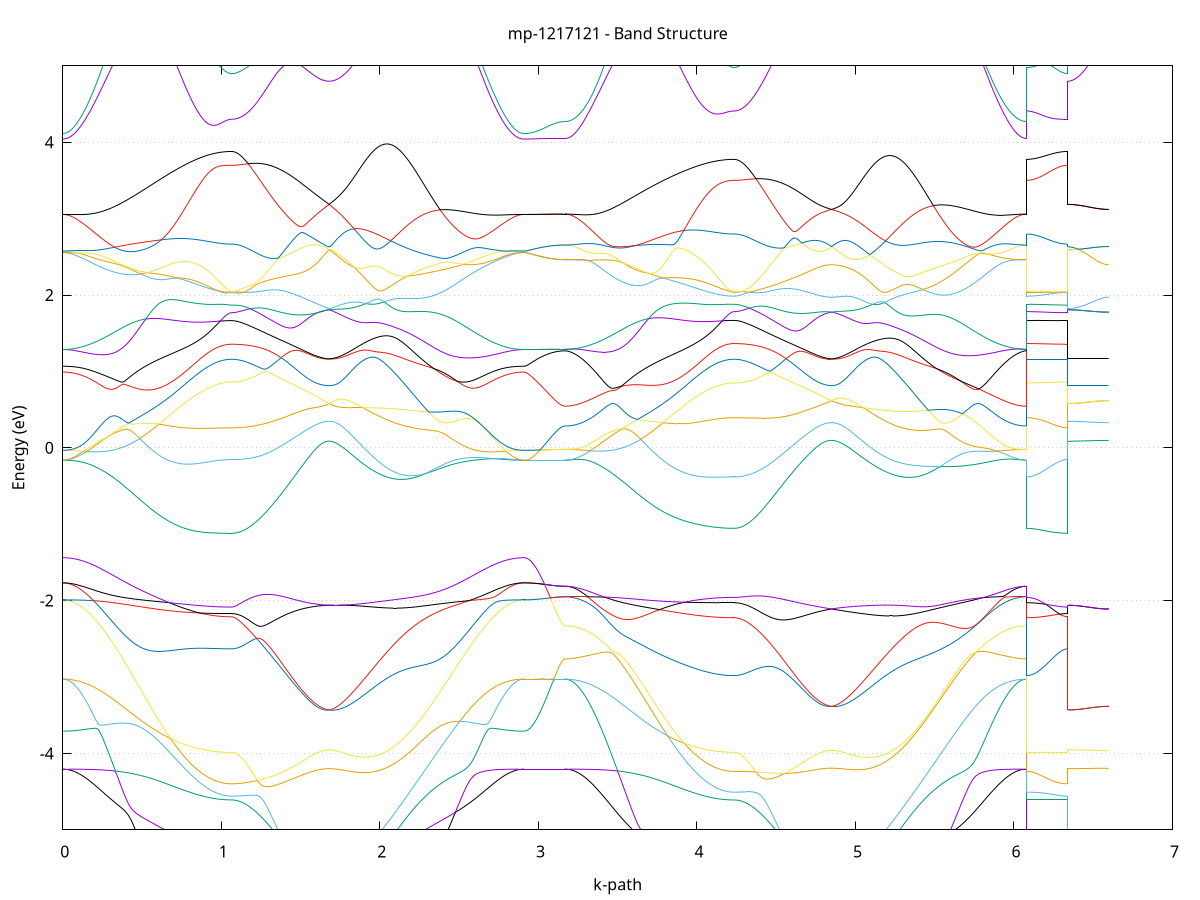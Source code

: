set title 'mp-1217121 - Band Structure'
set xlabel 'k-path'
set ylabel 'Energy (eV)'
set grid y
set yrange [-5:5]
set terminal png size 800,600
set output 'mp-1217121_bands_gnuplot.png'
plot '-' using 1:2 with lines notitle, '-' using 1:2 with lines notitle, '-' using 1:2 with lines notitle, '-' using 1:2 with lines notitle, '-' using 1:2 with lines notitle, '-' using 1:2 with lines notitle, '-' using 1:2 with lines notitle, '-' using 1:2 with lines notitle, '-' using 1:2 with lines notitle, '-' using 1:2 with lines notitle, '-' using 1:2 with lines notitle, '-' using 1:2 with lines notitle, '-' using 1:2 with lines notitle, '-' using 1:2 with lines notitle, '-' using 1:2 with lines notitle, '-' using 1:2 with lines notitle, '-' using 1:2 with lines notitle, '-' using 1:2 with lines notitle, '-' using 1:2 with lines notitle, '-' using 1:2 with lines notitle, '-' using 1:2 with lines notitle, '-' using 1:2 with lines notitle, '-' using 1:2 with lines notitle, '-' using 1:2 with lines notitle, '-' using 1:2 with lines notitle, '-' using 1:2 with lines notitle, '-' using 1:2 with lines notitle, '-' using 1:2 with lines notitle, '-' using 1:2 with lines notitle, '-' using 1:2 with lines notitle, '-' using 1:2 with lines notitle, '-' using 1:2 with lines notitle, '-' using 1:2 with lines notitle, '-' using 1:2 with lines notitle, '-' using 1:2 with lines notitle, '-' using 1:2 with lines notitle, '-' using 1:2 with lines notitle, '-' using 1:2 with lines notitle, '-' using 1:2 with lines notitle, '-' using 1:2 with lines notitle, '-' using 1:2 with lines notitle, '-' using 1:2 with lines notitle, '-' using 1:2 with lines notitle, '-' using 1:2 with lines notitle, '-' using 1:2 with lines notitle, '-' using 1:2 with lines notitle, '-' using 1:2 with lines notitle, '-' using 1:2 with lines notitle, '-' using 1:2 with lines notitle, '-' using 1:2 with lines notitle, '-' using 1:2 with lines notitle, '-' using 1:2 with lines notitle, '-' using 1:2 with lines notitle, '-' using 1:2 with lines notitle, '-' using 1:2 with lines notitle, '-' using 1:2 with lines notitle, '-' using 1:2 with lines notitle, '-' using 1:2 with lines notitle, '-' using 1:2 with lines notitle, '-' using 1:2 with lines notitle, '-' using 1:2 with lines notitle, '-' using 1:2 with lines notitle, '-' using 1:2 with lines notitle, '-' using 1:2 with lines notitle
0.000000 -34.096374
0.009953 -34.096374
0.019905 -34.096374
0.029858 -34.096374
0.039810 -34.096274
0.049763 -34.096274
0.059716 -34.096174
0.069668 -34.096074
0.079621 -34.095974
0.089573 -34.095874
0.099526 -34.095774
0.109479 -34.095574
0.119431 -34.095474
0.129384 -34.095274
0.139336 -34.095074
0.149289 -34.094874
0.159242 -34.094674
0.169194 -34.094474
0.179147 -34.094274
0.189099 -34.094074
0.199052 -34.093774
0.209004 -34.093474
0.218957 -34.093274
0.228910 -34.092974
0.238862 -34.092674
0.248815 -34.092374
0.258767 -34.092074
0.268720 -34.091674
0.278673 -34.091374
0.288625 -34.091074
0.298578 -34.090674
0.308530 -34.090274
0.318483 -34.089974
0.328436 -34.089574
0.338388 -34.089174
0.348341 -34.088774
0.358293 -34.088374
0.368246 -34.087974
0.378199 -34.087574
0.388151 -34.087174
0.398104 -34.086774
0.408056 -34.086274
0.418009 -34.085874
0.427962 -34.085474
0.437914 -34.084974
0.447867 -34.084574
0.457819 -34.084174
0.467772 -34.083674
0.477724 -34.083274
0.487677 -34.082874
0.497630 -34.082474
0.507582 -34.082074
0.517535 -34.081674
0.527487 -34.081374
0.537440 -34.081274
0.547393 -34.081474
0.557345 -34.082474
0.567298 -34.083974
0.577250 -34.085674
0.587203 -34.087574
0.597156 -34.089474
0.607108 -34.091374
0.617061 -34.093274
0.627013 -34.095174
0.636966 -34.097074
0.646919 -34.098974
0.656871 -34.100774
0.666824 -34.102674
0.676776 -34.104474
0.686729 -34.106274
0.696682 -34.108074
0.706634 -34.109774
0.716587 -34.111474
0.726539 -34.113174
0.736492 -34.114874
0.746444 -34.116474
0.756397 -34.118074
0.766350 -34.119574
0.776302 -34.121074
0.786255 -34.122574
0.796207 -34.124074
0.806160 -34.125474
0.816113 -34.126774
0.826065 -34.128074
0.836018 -34.129374
0.845970 -34.130574
0.855923 -34.131774
0.865876 -34.132874
0.875828 -34.133974
0.885781 -34.134974
0.895733 -34.135974
0.905686 -34.136874
0.915639 -34.137774
0.925591 -34.138574
0.935544 -34.139274
0.945496 -34.139974
0.955449 -34.140674
0.965402 -34.141274
0.975354 -34.141774
0.985307 -34.142274
0.995259 -34.142774
1.005212 -34.143074
1.015165 -34.143474
1.025117 -34.143674
1.035070 -34.143874
1.045022 -34.144074
1.054975 -34.144074
1.064927 -34.144174
1.064927 -34.144174
1.074844 -34.144174
1.084761 -34.144074
1.094678 -34.144074
1.104594 -34.143974
1.114511 -34.143774
1.124428 -34.143674
1.134344 -34.143474
1.144261 -34.143274
1.154178 -34.143074
1.164095 -34.142874
1.174011 -34.142574
1.183928 -34.142274
1.193845 -34.141974
1.203761 -34.141674
1.213678 -34.141274
1.223595 -34.140874
1.233512 -34.140474
1.243428 -34.139974
1.253345 -34.139574
1.263262 -34.139074
1.273178 -34.138574
1.283095 -34.137974
1.293012 -34.137474
1.302929 -34.136874
1.312845 -34.136274
1.322762 -34.135674
1.332679 -34.134974
1.342595 -34.134374
1.352512 -34.133674
1.362429 -34.132974
1.372346 -34.132174
1.382262 -34.131474
1.392179 -34.130674
1.402096 -34.129874
1.412012 -34.129074
1.421929 -34.128274
1.431846 -34.127374
1.441763 -34.126574
1.451679 -34.125674
1.461596 -34.124774
1.471513 -34.123874
1.481429 -34.122974
1.491346 -34.121974
1.501263 -34.120974
1.511180 -34.120074
1.521096 -34.119074
1.531013 -34.118074
1.540930 -34.117074
1.550846 -34.115974
1.560763 -34.114974
1.570680 -34.113874
1.580597 -34.112874
1.590513 -34.111774
1.600430 -34.110674
1.610347 -34.109574
1.620263 -34.108474
1.630180 -34.107374
1.640097 -34.106174
1.650014 -34.105074
1.659930 -34.103974
1.669847 -34.102774
1.679764 -34.101674
1.679764 -34.101674
1.689761 -34.102774
1.699758 -34.103874
1.709756 -34.104974
1.719753 -34.106074
1.729750 -34.107074
1.739748 -34.108074
1.749745 -34.108974
1.759742 -34.109874
1.769740 -34.110774
1.779737 -34.111574
1.789734 -34.112374
1.799732 -34.113174
1.809729 -34.113774
1.819726 -34.114474
1.829724 -34.115074
1.839721 -34.115574
1.849718 -34.116074
1.859716 -34.116574
1.869713 -34.116974
1.879710 -34.117274
1.889708 -34.117574
1.899705 -34.117874
1.909702 -34.118074
1.919700 -34.118174
1.929697 -34.118274
1.939694 -34.118274
1.949692 -34.118274
1.959689 -34.118174
1.969686 -34.118074
1.979684 -34.117874
1.989681 -34.117674
1.999678 -34.117374
2.009676 -34.116974
2.019673 -34.116574
2.029670 -34.116074
2.039668 -34.115574
2.049665 -34.115074
2.059662 -34.114474
2.069660 -34.113774
2.079657 -34.113074
2.089654 -34.112274
2.099652 -34.111374
2.109649 -34.110574
2.119646 -34.109574
2.129644 -34.108674
2.139641 -34.107574
2.149638 -34.106574
2.159636 -34.105474
2.169633 -34.104274
2.179630 -34.103074
2.189628 -34.101774
2.199625 -34.100574
2.209622 -34.099174
2.219620 -34.097874
2.229617 -34.096474
2.239614 -34.094974
2.249612 -34.093474
2.259609 -34.091974
2.269606 -34.090474
2.279604 -34.088874
2.289601 -34.087274
2.299598 -34.085674
2.309596 -34.084074
2.319593 -34.082374
2.329590 -34.080674
2.339588 -34.078974
2.349585 -34.079274
2.359582 -34.079774
2.369580 -34.080274
2.379577 -34.080674
2.389574 -34.081174
2.399572 -34.081674
2.409569 -34.082074
2.419566 -34.082574
2.429564 -34.083074
2.439561 -34.083474
2.449558 -34.083974
2.459556 -34.084374
2.469553 -34.084874
2.479551 -34.085274
2.489548 -34.085774
2.499545 -34.086174
2.509543 -34.086674
2.519540 -34.087074
2.529537 -34.087474
2.539535 -34.087874
2.549532 -34.088274
2.559529 -34.088674
2.569527 -34.089074
2.579524 -34.089474
2.589521 -34.089874
2.599519 -34.090274
2.609516 -34.090574
2.619513 -34.090974
2.629511 -34.091374
2.639508 -34.091674
2.649505 -34.091974
2.659503 -34.092274
2.669500 -34.092574
2.679497 -34.092874
2.689495 -34.093174
2.699492 -34.093474
2.709489 -34.093774
2.719487 -34.093974
2.729484 -34.094274
2.739481 -34.094474
2.749479 -34.094674
2.759476 -34.094874
2.769473 -34.095074
2.779471 -34.095274
2.789468 -34.095474
2.799465 -34.095574
2.809463 -34.095774
2.819460 -34.095874
2.829457 -34.095974
2.839455 -34.096074
2.849452 -34.096174
2.859449 -34.096274
2.869447 -34.096274
2.879444 -34.096374
2.889441 -34.096374
2.899439 -34.096374
2.909436 -34.096374
2.909436 -34.096374
2.919434 -34.096374
2.929431 -34.096374
2.939429 -34.096374
2.949427 -34.096474
2.959425 -34.096474
2.969422 -34.096474
2.979420 -34.096474
2.989418 -34.096474
2.999416 -34.096474
3.009413 -34.096474
3.019411 -34.096474
3.029409 -34.096474
3.039407 -34.096474
3.049404 -34.096474
3.059402 -34.096474
3.069400 -34.096474
3.079398 -34.096474
3.089395 -34.096474
3.099393 -34.096474
3.109391 -34.096474
3.119389 -34.096474
3.129386 -34.096474
3.139384 -34.096474
3.149382 -34.096474
3.159380 -34.096474
3.169377 -34.096474
3.169377 -34.096474
3.179330 -34.096374
3.189283 -34.096374
3.199235 -34.096374
3.209188 -34.096274
3.219140 -34.096274
3.229093 -34.096174
3.239046 -34.096074
3.248998 -34.095974
3.258951 -34.095874
3.268903 -34.095774
3.278856 -34.095574
3.288809 -34.095474
3.298761 -34.095274
3.308714 -34.095074
3.318666 -34.094874
3.328619 -34.094674
3.338571 -34.094474
3.348524 -34.094274
3.358477 -34.094074
3.368429 -34.093774
3.378382 -34.093474
3.388334 -34.093274
3.398287 -34.092974
3.408240 -34.092674
3.418192 -34.092374
3.428145 -34.092074
3.438097 -34.091674
3.448050 -34.091374
3.458003 -34.090974
3.467955 -34.090674
3.477908 -34.090274
3.487860 -34.089974
3.497813 -34.089574
3.507766 -34.089174
3.517718 -34.088774
3.527671 -34.088374
3.537623 -34.087974
3.547576 -34.087574
3.557529 -34.087174
3.567481 -34.086774
3.577434 -34.086274
3.587386 -34.085874
3.597339 -34.085474
3.607292 -34.084974
3.617244 -34.084574
3.627197 -34.084174
3.637149 -34.083674
3.647102 -34.083274
3.657054 -34.082874
3.667007 -34.082474
3.676960 -34.082074
3.686912 -34.081674
3.696865 -34.081374
3.706817 -34.081274
3.716770 -34.081474
3.726723 -34.082474
3.736675 -34.083974
3.746628 -34.085674
3.756580 -34.087574
3.766533 -34.089474
3.776486 -34.091374
3.786438 -34.093274
3.796391 -34.095174
3.806343 -34.097074
3.816296 -34.098974
3.826249 -34.100774
3.836201 -34.102674
3.846154 -34.104474
3.856106 -34.106274
3.866059 -34.108074
3.876012 -34.109774
3.885964 -34.111474
3.895917 -34.113174
3.905869 -34.114874
3.915822 -34.116474
3.925775 -34.118074
3.935727 -34.119574
3.945680 -34.121074
3.955632 -34.122574
3.965585 -34.124074
3.975537 -34.125374
3.985490 -34.126774
3.995443 -34.128074
4.005395 -34.129374
4.015348 -34.130574
4.025300 -34.131774
4.035253 -34.132874
4.045206 -34.133974
4.055158 -34.134974
4.065111 -34.135974
4.075063 -34.136874
4.085016 -34.137674
4.094969 -34.138574
4.104921 -34.139274
4.114874 -34.139974
4.124826 -34.140674
4.134779 -34.141274
4.144732 -34.141774
4.154684 -34.142274
4.164637 -34.142774
4.174589 -34.143074
4.184542 -34.143474
4.194495 -34.143674
4.204447 -34.143874
4.214400 -34.144074
4.224352 -34.144074
4.234305 -34.144174
4.234305 -34.144174
4.244222 -34.144174
4.254138 -34.144074
4.264055 -34.144074
4.273972 -34.143974
4.283888 -34.143874
4.293805 -34.143674
4.303722 -34.143474
4.313639 -34.143374
4.323555 -34.143074
4.333472 -34.142874
4.343389 -34.142574
4.353305 -34.142274
4.363222 -34.141974
4.373139 -34.141674
4.383056 -34.141274
4.392972 -34.140874
4.402889 -34.140474
4.412806 -34.139974
4.422722 -34.139574
4.432639 -34.139074
4.442556 -34.138574
4.452473 -34.137974
4.462389 -34.137474
4.472306 -34.136874
4.482223 -34.136274
4.492139 -34.135674
4.502056 -34.134974
4.511973 -34.134374
4.521890 -34.133674
4.531806 -34.132974
4.541723 -34.132174
4.551640 -34.131474
4.561556 -34.130674
4.571473 -34.129874
4.581390 -34.129074
4.591307 -34.128274
4.601223 -34.127374
4.611140 -34.126574
4.621057 -34.125674
4.630973 -34.124774
4.640890 -34.123874
4.650807 -34.122974
4.660724 -34.121974
4.670640 -34.120974
4.680557 -34.120074
4.690474 -34.119074
4.700390 -34.118074
4.710307 -34.117074
4.720224 -34.115974
4.730141 -34.114974
4.740057 -34.113874
4.749974 -34.112874
4.759891 -34.111774
4.769807 -34.110674
4.779724 -34.109574
4.789641 -34.108474
4.799558 -34.107374
4.809474 -34.106174
4.819391 -34.105074
4.829308 -34.103974
4.839224 -34.102774
4.849141 -34.101674
4.849141 -34.101674
4.859138 -34.102774
4.869136 -34.103874
4.879133 -34.104974
4.889130 -34.106074
4.899128 -34.107074
4.909125 -34.108074
4.919122 -34.108974
4.929120 -34.109874
4.939117 -34.110774
4.949114 -34.111574
4.959112 -34.112374
4.969109 -34.113074
4.979106 -34.113774
4.989104 -34.114474
4.999101 -34.115074
5.009098 -34.115574
5.019096 -34.116074
5.029093 -34.116574
5.039090 -34.116974
5.049088 -34.117274
5.059085 -34.117574
5.069082 -34.117874
5.079080 -34.118074
5.089077 -34.118174
5.099074 -34.118274
5.109072 -34.118274
5.119069 -34.118274
5.129066 -34.118174
5.139064 -34.118074
5.149061 -34.117874
5.159058 -34.117674
5.169056 -34.117374
5.179053 -34.116974
5.189050 -34.116574
5.199048 -34.116074
5.209045 -34.115574
5.219042 -34.115074
5.229040 -34.114474
5.239037 -34.113774
5.249034 -34.113074
5.259032 -34.112274
5.269029 -34.111374
5.279027 -34.110574
5.289024 -34.109574
5.299021 -34.108674
5.309019 -34.107674
5.319016 -34.106574
5.329013 -34.105474
5.339011 -34.104274
5.349008 -34.103074
5.359005 -34.101874
5.369003 -34.100574
5.379000 -34.099174
5.388997 -34.097874
5.398995 -34.096474
5.408992 -34.094974
5.418989 -34.093474
5.428987 -34.091974
5.438984 -34.090474
5.448981 -34.088874
5.458979 -34.087274
5.468976 -34.085674
5.478973 -34.084074
5.488971 -34.082374
5.498968 -34.080674
5.508965 -34.078974
5.518963 -34.079274
5.528960 -34.079774
5.538957 -34.080174
5.548955 -34.080674
5.558952 -34.081174
5.568949 -34.081674
5.578947 -34.082074
5.588944 -34.082574
5.598941 -34.082974
5.608939 -34.083474
5.618936 -34.083974
5.628933 -34.084374
5.638931 -34.084874
5.648928 -34.085274
5.658925 -34.085774
5.668923 -34.086174
5.678920 -34.086574
5.688917 -34.087074
5.698915 -34.087474
5.708912 -34.087874
5.718909 -34.088274
5.728907 -34.088674
5.738904 -34.089074
5.748901 -34.089474
5.758899 -34.089874
5.768896 -34.090274
5.778893 -34.090574
5.788891 -34.090974
5.798888 -34.091274
5.808885 -34.091674
5.818883 -34.091974
5.828880 -34.092274
5.838877 -34.092574
5.848875 -34.092874
5.858872 -34.093174
5.868869 -34.093474
5.878867 -34.093774
5.888864 -34.093974
5.898861 -34.094274
5.908859 -34.094474
5.918856 -34.094674
5.928853 -34.094874
5.938851 -34.095074
5.948848 -34.095274
5.958845 -34.095474
5.968843 -34.095574
5.978840 -34.095774
5.988837 -34.095874
5.998835 -34.095974
6.008832 -34.096074
6.018829 -34.096174
6.028827 -34.096274
6.038824 -34.096274
6.048821 -34.096374
6.058819 -34.096374
6.068816 -34.096374
6.078813 -34.096474
6.078813 -34.144174
6.088811 -34.144174
6.098809 -34.144174
6.108807 -34.144174
6.118804 -34.144174
6.128802 -34.144174
6.138800 -34.144174
6.148798 -34.144174
6.158795 -34.144174
6.168793 -34.144174
6.178791 -34.144174
6.188789 -34.144174
6.198786 -34.144174
6.208784 -34.144174
6.218782 -34.144174
6.228780 -34.144174
6.238777 -34.144174
6.248775 -34.144174
6.258773 -34.144174
6.268771 -34.144174
6.278768 -34.144174
6.288766 -34.144174
6.298764 -34.144174
6.308762 -34.144174
6.318759 -34.144174
6.328757 -34.144174
6.338755 -34.144174
6.338755 -34.101674
6.348753 -34.101674
6.358750 -34.101674
6.368748 -34.101674
6.378746 -34.101674
6.388744 -34.101674
6.398741 -34.101674
6.408739 -34.101674
6.418737 -34.101674
6.428735 -34.101674
6.438732 -34.101674
6.448730 -34.101674
6.458728 -34.101674
6.468726 -34.101674
6.478723 -34.101674
6.488721 -34.101674
6.498719 -34.101674
6.508717 -34.101674
6.518714 -34.101674
6.528712 -34.101674
6.538710 -34.101674
6.548708 -34.101674
6.558705 -34.101674
6.568703 -34.101674
6.578701 -34.101674
6.588699 -34.101674
6.598696 -34.101674
e
0.000000 -34.006674
0.009953 -34.006674
0.019905 -34.006774
0.029858 -34.006974
0.039810 -34.007174
0.049763 -34.007374
0.059716 -34.007774
0.069668 -34.008174
0.079621 -34.008574
0.089573 -34.009074
0.099526 -34.009674
0.109479 -34.010274
0.119431 -34.010974
0.129384 -34.011674
0.139336 -34.012474
0.149289 -34.013374
0.159242 -34.014274
0.169194 -34.015174
0.179147 -34.016174
0.189099 -34.017274
0.199052 -34.018374
0.209004 -34.019574
0.218957 -34.020774
0.228910 -34.022074
0.238862 -34.023374
0.248815 -34.024674
0.258767 -34.026074
0.268720 -34.027474
0.278673 -34.028974
0.288625 -34.030474
0.298578 -34.032074
0.308530 -34.033674
0.318483 -34.035274
0.328436 -34.036874
0.338388 -34.038574
0.348341 -34.040374
0.358293 -34.042074
0.368246 -34.043874
0.378199 -34.045674
0.388151 -34.047474
0.398104 -34.049374
0.408056 -34.051274
0.418009 -34.053174
0.427962 -34.055074
0.437914 -34.056974
0.447867 -34.058974
0.457819 -34.060874
0.467772 -34.062874
0.477724 -34.064774
0.487677 -34.066774
0.497630 -34.068774
0.507582 -34.070674
0.517535 -34.072574
0.527487 -34.074474
0.537440 -34.076074
0.547393 -34.077374
0.557345 -34.077974
0.567298 -34.078074
0.577250 -34.077874
0.587203 -34.077574
0.597156 -34.077174
0.607108 -34.076774
0.617061 -34.076374
0.627013 -34.075974
0.636966 -34.075474
0.646919 -34.075074
0.656871 -34.074674
0.666824 -34.074274
0.676776 -34.073874
0.686729 -34.073474
0.696682 -34.072974
0.706634 -34.072574
0.716587 -34.072274
0.726539 -34.071874
0.736492 -34.071474
0.746444 -34.071074
0.756397 -34.070674
0.766350 -34.070374
0.776302 -34.069974
0.786255 -34.069674
0.796207 -34.069374
0.806160 -34.068974
0.816113 -34.068674
0.826065 -34.068374
0.836018 -34.068074
0.845970 -34.067874
0.855923 -34.067574
0.865876 -34.067274
0.875828 -34.067074
0.885781 -34.066774
0.895733 -34.066574
0.905686 -34.066374
0.915639 -34.066174
0.925591 -34.065974
0.935544 -34.065774
0.945496 -34.065674
0.955449 -34.065474
0.965402 -34.065374
0.975354 -34.065174
0.985307 -34.065074
0.995259 -34.064974
1.005212 -34.064874
1.015165 -34.064874
1.025117 -34.064774
1.035070 -34.064774
1.045022 -34.064674
1.054975 -34.064674
1.064927 -34.064674
1.064927 -34.064674
1.074844 -34.064674
1.084761 -34.064674
1.094678 -34.064674
1.104594 -34.064674
1.114511 -34.064574
1.124428 -34.064574
1.134344 -34.064574
1.144261 -34.064574
1.154178 -34.064474
1.164095 -34.064474
1.174011 -34.064374
1.183928 -34.064374
1.193845 -34.064274
1.203761 -34.064274
1.213678 -34.064174
1.223595 -34.064174
1.233512 -34.064074
1.243428 -34.063974
1.253345 -34.063874
1.263262 -34.063874
1.273178 -34.063774
1.283095 -34.063674
1.293012 -34.063574
1.302929 -34.063574
1.312845 -34.063474
1.322762 -34.063374
1.332679 -34.063274
1.342595 -34.063174
1.352512 -34.063074
1.362429 -34.062974
1.372346 -34.062874
1.382262 -34.062774
1.392179 -34.062674
1.402096 -34.063674
1.412012 -34.064974
1.421929 -34.066374
1.431846 -34.067674
1.441763 -34.069074
1.451679 -34.070474
1.461596 -34.071874
1.471513 -34.073274
1.481429 -34.074674
1.491346 -34.076174
1.501263 -34.077574
1.511180 -34.078974
1.521096 -34.080374
1.531013 -34.081874
1.540930 -34.083274
1.550846 -34.084674
1.560763 -34.086074
1.570680 -34.087474
1.580597 -34.088874
1.590513 -34.090174
1.600430 -34.091574
1.610347 -34.092874
1.620263 -34.094174
1.630180 -34.095474
1.640097 -34.096774
1.650014 -34.097974
1.659930 -34.099274
1.669847 -34.100474
1.679764 -34.101574
1.679764 -34.101574
1.689761 -34.100474
1.699758 -34.099274
1.709756 -34.098074
1.719753 -34.096874
1.729750 -34.095674
1.739748 -34.094474
1.749745 -34.093274
1.759742 -34.092074
1.769740 -34.090874
1.779737 -34.089674
1.789734 -34.088474
1.799732 -34.087274
1.809729 -34.086074
1.819726 -34.084874
1.829724 -34.083674
1.839721 -34.082474
1.849718 -34.081274
1.859716 -34.079974
1.869713 -34.078774
1.879710 -34.077674
1.889708 -34.076474
1.899705 -34.075274
1.909702 -34.074074
1.919700 -34.072974
1.929697 -34.071774
1.939694 -34.070674
1.949692 -34.069674
1.959689 -34.068674
1.969686 -34.067774
1.979684 -34.067074
1.989681 -34.066574
1.999678 -34.066374
2.009676 -34.066374
2.019673 -34.066474
2.029670 -34.066674
2.039668 -34.066874
2.049665 -34.067174
2.059662 -34.067374
2.069660 -34.067674
2.079657 -34.067974
2.089654 -34.068374
2.099652 -34.068674
2.109649 -34.069074
2.119646 -34.069374
2.129644 -34.069774
2.139641 -34.070074
2.149638 -34.070474
2.159636 -34.070874
2.169633 -34.071274
2.179630 -34.071674
2.189628 -34.072074
2.199625 -34.072474
2.209622 -34.072974
2.219620 -34.073374
2.229617 -34.073774
2.239614 -34.074274
2.249612 -34.074674
2.259609 -34.075174
2.269606 -34.075574
2.279604 -34.076074
2.289601 -34.076474
2.299598 -34.076974
2.309596 -34.077474
2.319593 -34.077874
2.329590 -34.078374
2.339588 -34.078874
2.349585 -34.077174
2.359582 -34.075474
2.369580 -34.073674
2.379577 -34.071874
2.389574 -34.070074
2.399572 -34.068374
2.409569 -34.066474
2.419566 -34.064674
2.429564 -34.062874
2.439561 -34.061074
2.449558 -34.059274
2.459556 -34.057474
2.469553 -34.055674
2.479551 -34.053874
2.489548 -34.052074
2.499545 -34.050274
2.509543 -34.048474
2.519540 -34.046774
2.529537 -34.044974
2.539535 -34.043274
2.549532 -34.041574
2.559529 -34.039874
2.569527 -34.038174
2.579524 -34.036574
2.589521 -34.034974
2.599519 -34.033374
2.609516 -34.031874
2.619513 -34.030374
2.629511 -34.028874
2.639508 -34.027374
2.649505 -34.025974
2.659503 -34.024574
2.669500 -34.023274
2.679497 -34.021974
2.689495 -34.020774
2.699492 -34.019574
2.709489 -34.018374
2.719487 -34.017274
2.729484 -34.016274
2.739481 -34.015274
2.749479 -34.014274
2.759476 -34.013374
2.769473 -34.012574
2.779471 -34.011774
2.789468 -34.010974
2.799465 -34.010274
2.809463 -34.009674
2.819460 -34.009074
2.829457 -34.008574
2.839455 -34.008174
2.849452 -34.007774
2.859449 -34.007474
2.869447 -34.007174
2.879444 -34.006974
2.889441 -34.006774
2.899439 -34.006674
2.909436 -34.006674
2.909436 -34.006674
2.919434 -34.006674
2.929431 -34.006674
2.939429 -34.006674
2.949427 -34.006674
2.959425 -34.006674
2.969422 -34.006674
2.979420 -34.006674
2.989418 -34.006674
2.999416 -34.006674
3.009413 -34.006674
3.019411 -34.006674
3.029409 -34.006674
3.039407 -34.006674
3.049404 -34.006674
3.059402 -34.006674
3.069400 -34.006674
3.079398 -34.006674
3.089395 -34.006674
3.099393 -34.006674
3.109391 -34.006674
3.119389 -34.006674
3.129386 -34.006674
3.139384 -34.006674
3.149382 -34.006674
3.159380 -34.006674
3.169377 -34.006674
3.169377 -34.006674
3.179330 -34.006674
3.189283 -34.006774
3.199235 -34.006974
3.209188 -34.007174
3.219140 -34.007374
3.229093 -34.007774
3.239046 -34.008174
3.248998 -34.008574
3.258951 -34.009074
3.268903 -34.009674
3.278856 -34.010274
3.288809 -34.010974
3.298761 -34.011674
3.308714 -34.012474
3.318666 -34.013374
3.328619 -34.014274
3.338571 -34.015174
3.348524 -34.016174
3.358477 -34.017274
3.368429 -34.018374
3.378382 -34.019574
3.388334 -34.020774
3.398287 -34.021974
3.408240 -34.023274
3.418192 -34.024674
3.428145 -34.026074
3.438097 -34.027474
3.448050 -34.028974
3.458003 -34.030474
3.467955 -34.032074
3.477908 -34.033674
3.487860 -34.035274
3.497813 -34.036974
3.507766 -34.038574
3.517718 -34.040374
3.527671 -34.042074
3.537623 -34.043874
3.547576 -34.045674
3.557529 -34.047474
3.567481 -34.049374
3.577434 -34.051274
3.587386 -34.053174
3.597339 -34.055074
3.607292 -34.056974
3.617244 -34.058974
3.627197 -34.060874
3.637149 -34.062874
3.647102 -34.064774
3.657054 -34.066774
3.667007 -34.068774
3.676960 -34.070674
3.686912 -34.072574
3.696865 -34.074474
3.706817 -34.076074
3.716770 -34.077374
3.726723 -34.077974
3.736675 -34.078074
3.746628 -34.077874
3.756580 -34.077474
3.766533 -34.077174
3.776486 -34.076774
3.786438 -34.076374
3.796391 -34.075974
3.806343 -34.075474
3.816296 -34.075074
3.826249 -34.074674
3.836201 -34.074274
3.846154 -34.073874
3.856106 -34.073474
3.866059 -34.072974
3.876012 -34.072574
3.885964 -34.072174
3.895917 -34.071874
3.905869 -34.071474
3.915822 -34.071074
3.925775 -34.070674
3.935727 -34.070374
3.945680 -34.069974
3.955632 -34.069674
3.965585 -34.069374
3.975537 -34.068974
3.985490 -34.068674
3.995443 -34.068374
4.005395 -34.068074
4.015348 -34.067774
4.025300 -34.067574
4.035253 -34.067274
4.045206 -34.067074
4.055158 -34.066774
4.065111 -34.066574
4.075063 -34.066374
4.085016 -34.066174
4.094969 -34.065974
4.104921 -34.065774
4.114874 -34.065674
4.124826 -34.065474
4.134779 -34.065374
4.144732 -34.065174
4.154684 -34.065074
4.164637 -34.064974
4.174589 -34.064874
4.184542 -34.064874
4.194495 -34.064774
4.204447 -34.064774
4.214400 -34.064674
4.224352 -34.064674
4.234305 -34.064674
4.234305 -34.064674
4.244222 -34.064674
4.254138 -34.064674
4.264055 -34.064674
4.273972 -34.064674
4.283888 -34.064574
4.293805 -34.064574
4.303722 -34.064574
4.313639 -34.064574
4.323555 -34.064474
4.333472 -34.064474
4.343389 -34.064374
4.353305 -34.064374
4.363222 -34.064274
4.373139 -34.064274
4.383056 -34.064174
4.392972 -34.064174
4.402889 -34.064074
4.412806 -34.063974
4.422722 -34.063974
4.432639 -34.063874
4.442556 -34.063774
4.452473 -34.063674
4.462389 -34.063674
4.472306 -34.063574
4.482223 -34.063474
4.492139 -34.063374
4.502056 -34.063274
4.511973 -34.063174
4.521890 -34.063074
4.531806 -34.062974
4.541723 -34.062874
4.551640 -34.062774
4.561556 -34.062674
4.571473 -34.063674
4.581390 -34.064974
4.591307 -34.066374
4.601223 -34.067774
4.611140 -34.069074
4.621057 -34.070474
4.630973 -34.071874
4.640890 -34.073274
4.650807 -34.074774
4.660724 -34.076174
4.670640 -34.077574
4.680557 -34.078974
4.690474 -34.080374
4.700390 -34.081874
4.710307 -34.083274
4.720224 -34.084674
4.730141 -34.086074
4.740057 -34.087474
4.749974 -34.088774
4.759891 -34.090174
4.769807 -34.091574
4.779724 -34.092874
4.789641 -34.094174
4.799558 -34.095474
4.809474 -34.096774
4.819391 -34.098074
4.829308 -34.099274
4.839224 -34.100474
4.849141 -34.101574
4.849141 -34.101574
4.859138 -34.100474
4.869136 -34.099274
4.879133 -34.098074
4.889130 -34.096874
4.899128 -34.095674
4.909125 -34.094474
4.919122 -34.093274
4.929120 -34.092074
4.939117 -34.090874
4.949114 -34.089674
4.959112 -34.088474
4.969109 -34.087274
4.979106 -34.086074
4.989104 -34.084874
4.999101 -34.083674
5.009098 -34.082474
5.019096 -34.081174
5.029093 -34.079974
5.039090 -34.078774
5.049088 -34.077674
5.059085 -34.076474
5.069082 -34.075274
5.079080 -34.074074
5.089077 -34.072974
5.099074 -34.071774
5.109072 -34.070674
5.119069 -34.069674
5.129066 -34.068674
5.139064 -34.067774
5.149061 -34.067074
5.159058 -34.066574
5.169056 -34.066374
5.179053 -34.066374
5.189050 -34.066474
5.199048 -34.066674
5.209045 -34.066874
5.219042 -34.067174
5.229040 -34.067374
5.239037 -34.067674
5.249034 -34.067974
5.259032 -34.068374
5.269029 -34.068674
5.279027 -34.069074
5.289024 -34.069374
5.299021 -34.069774
5.309019 -34.070174
5.319016 -34.070474
5.329013 -34.070874
5.339011 -34.071274
5.349008 -34.071674
5.359005 -34.072074
5.369003 -34.072574
5.379000 -34.072974
5.388997 -34.073374
5.398995 -34.073774
5.408992 -34.074274
5.418989 -34.074674
5.428987 -34.075174
5.438984 -34.075574
5.448981 -34.076074
5.458979 -34.076474
5.468976 -34.076974
5.478973 -34.077374
5.488971 -34.077874
5.498968 -34.078374
5.508965 -34.078774
5.518963 -34.077174
5.528960 -34.075474
5.538957 -34.073674
5.548955 -34.071874
5.558952 -34.070074
5.568949 -34.068274
5.578947 -34.066474
5.588944 -34.064674
5.598941 -34.062874
5.608939 -34.061074
5.618936 -34.059274
5.628933 -34.057474
5.638931 -34.055574
5.648928 -34.053774
5.658925 -34.052074
5.668923 -34.050274
5.678920 -34.048474
5.688917 -34.046674
5.698915 -34.044974
5.708912 -34.043274
5.718909 -34.041574
5.728907 -34.039874
5.738904 -34.038174
5.748901 -34.036574
5.758899 -34.034974
5.768896 -34.033374
5.778893 -34.031874
5.788891 -34.030274
5.798888 -34.028874
5.808885 -34.027374
5.818883 -34.025974
5.828880 -34.024574
5.838877 -34.023274
5.848875 -34.021974
5.858872 -34.020774
5.868869 -34.019574
5.878867 -34.018374
5.888864 -34.017274
5.898861 -34.016274
5.908859 -34.015274
5.918856 -34.014274
5.928853 -34.013374
5.938851 -34.012574
5.948848 -34.011774
5.958845 -34.010974
5.968843 -34.010274
5.978840 -34.009674
5.988837 -34.009074
5.998835 -34.008574
6.008832 -34.008174
6.018829 -34.007774
6.028827 -34.007474
6.038824 -34.007174
6.048821 -34.006974
6.058819 -34.006774
6.068816 -34.006674
6.078813 -34.006674
6.078813 -34.064674
6.088811 -34.064674
6.098809 -34.064674
6.108807 -34.064674
6.118804 -34.064674
6.128802 -34.064674
6.138800 -34.064674
6.148798 -34.064674
6.158795 -34.064674
6.168793 -34.064674
6.178791 -34.064674
6.188789 -34.064674
6.198786 -34.064674
6.208784 -34.064674
6.218782 -34.064674
6.228780 -34.064674
6.238777 -34.064674
6.248775 -34.064674
6.258773 -34.064674
6.268771 -34.064674
6.278768 -34.064674
6.288766 -34.064674
6.298764 -34.064674
6.308762 -34.064674
6.318759 -34.064674
6.328757 -34.064674
6.338755 -34.064674
6.338755 -34.101574
6.348753 -34.101574
6.358750 -34.101574
6.368748 -34.101574
6.378746 -34.101674
6.388744 -34.101674
6.398741 -34.101674
6.408739 -34.101574
6.418737 -34.101574
6.428735 -34.101574
6.438732 -34.101674
6.448730 -34.101674
6.458728 -34.101674
6.468726 -34.101674
6.478723 -34.101574
6.488721 -34.101574
6.498719 -34.101574
6.508717 -34.101574
6.518714 -34.101574
6.528712 -34.101574
6.538710 -34.101674
6.548708 -34.101674
6.558705 -34.101574
6.568703 -34.101574
6.578701 -34.101574
6.588699 -34.101574
6.598696 -34.101574
e
0.000000 -34.006674
0.009953 -34.006674
0.019905 -34.006674
0.029858 -34.006774
0.039810 -34.006774
0.049763 -34.006874
0.059716 -34.006874
0.069668 -34.006974
0.079621 -34.007074
0.089573 -34.007174
0.099526 -34.007374
0.109479 -34.007474
0.119431 -34.007674
0.129384 -34.007774
0.139336 -34.007974
0.149289 -34.008174
0.159242 -34.008374
0.169194 -34.008574
0.179147 -34.008774
0.189099 -34.009074
0.199052 -34.009274
0.209004 -34.009574
0.218957 -34.009874
0.228910 -34.010074
0.238862 -34.010374
0.248815 -34.010674
0.258767 -34.011074
0.268720 -34.011374
0.278673 -34.011674
0.288625 -34.012074
0.298578 -34.012374
0.308530 -34.012774
0.318483 -34.013074
0.328436 -34.013474
0.338388 -34.013874
0.348341 -34.014274
0.358293 -34.014674
0.368246 -34.015074
0.378199 -34.015474
0.388151 -34.015874
0.398104 -34.016274
0.408056 -34.016774
0.418009 -34.017174
0.427962 -34.017574
0.437914 -34.018074
0.447867 -34.018474
0.457819 -34.018974
0.467772 -34.019374
0.477724 -34.019874
0.487677 -34.020274
0.497630 -34.020774
0.507582 -34.021174
0.517535 -34.021674
0.527487 -34.022074
0.537440 -34.022574
0.547393 -34.023074
0.557345 -34.023474
0.567298 -34.023974
0.577250 -34.024374
0.587203 -34.024874
0.597156 -34.025274
0.607108 -34.025774
0.617061 -34.026174
0.627013 -34.026674
0.636966 -34.027074
0.646919 -34.027474
0.656871 -34.027974
0.666824 -34.028374
0.676776 -34.028774
0.686729 -34.029174
0.696682 -34.029574
0.706634 -34.030074
0.716587 -34.030374
0.726539 -34.030774
0.736492 -34.031174
0.746444 -34.031574
0.756397 -34.031974
0.766350 -34.032274
0.776302 -34.032674
0.786255 -34.032974
0.796207 -34.033274
0.806160 -34.033674
0.816113 -34.033974
0.826065 -34.034274
0.836018 -34.034574
0.845970 -34.034774
0.855923 -34.035074
0.865876 -34.035374
0.875828 -34.035574
0.885781 -34.035874
0.895733 -34.036074
0.905686 -34.036274
0.915639 -34.036474
0.925591 -34.036674
0.935544 -34.036874
0.945496 -34.036974
0.955449 -34.037174
0.965402 -34.037274
0.975354 -34.037374
0.985307 -34.037574
0.995259 -34.037674
1.005212 -34.037674
1.015165 -34.037774
1.025117 -34.037874
1.035070 -34.037874
1.045022 -34.037974
1.054975 -34.037974
1.064927 -34.037974
1.064927 -34.037974
1.074844 -34.037974
1.084761 -34.038074
1.094678 -34.038174
1.104594 -34.038374
1.114511 -34.038574
1.124428 -34.038874
1.134344 -34.039174
1.144261 -34.039574
1.154178 -34.039974
1.164095 -34.040474
1.174011 -34.040974
1.183928 -34.041474
1.193845 -34.042174
1.203761 -34.042774
1.213678 -34.043474
1.223595 -34.044174
1.233512 -34.044974
1.243428 -34.045774
1.253345 -34.046674
1.263262 -34.047574
1.273178 -34.048574
1.283095 -34.049474
1.293012 -34.050574
1.302929 -34.051574
1.312845 -34.052674
1.322762 -34.053774
1.332679 -34.054874
1.342595 -34.056074
1.352512 -34.057274
1.362429 -34.058574
1.372346 -34.059774
1.382262 -34.061074
1.392179 -34.062374
1.402096 -34.062574
1.412012 -34.062474
1.421929 -34.062374
1.431846 -34.062274
1.441763 -34.062274
1.451679 -34.062174
1.461596 -34.062074
1.471513 -34.061974
1.481429 -34.061874
1.491346 -34.061774
1.501263 -34.061674
1.511180 -34.061674
1.521096 -34.061574
1.531013 -34.061474
1.540930 -34.061374
1.550846 -34.061374
1.560763 -34.061274
1.570680 -34.061174
1.580597 -34.061174
1.590513 -34.061074
1.600430 -34.061074
1.610347 -34.060974
1.620263 -34.060974
1.630180 -34.060974
1.640097 -34.060874
1.650014 -34.060874
1.659930 -34.060874
1.669847 -34.060874
1.679764 -34.060874
1.679764 -34.060874
1.689761 -34.060874
1.699758 -34.060874
1.709756 -34.060874
1.719753 -34.060874
1.729750 -34.060974
1.739748 -34.060974
1.749745 -34.061074
1.759742 -34.061074
1.769740 -34.061174
1.779737 -34.061174
1.789734 -34.061274
1.799732 -34.061374
1.809729 -34.061474
1.819726 -34.061574
1.829724 -34.061674
1.839721 -34.061774
1.849718 -34.061874
1.859716 -34.062074
1.869713 -34.062174
1.879710 -34.062274
1.889708 -34.062474
1.899705 -34.062574
1.909702 -34.062774
1.919700 -34.062874
1.929697 -34.063074
1.939694 -34.063174
1.949692 -34.063274
1.959689 -34.063374
1.969686 -34.063274
1.979684 -34.063074
1.989681 -34.062574
1.999678 -34.061874
2.009676 -34.061074
2.019673 -34.060074
2.029670 -34.059074
2.039668 -34.058074
2.049665 -34.056974
2.059662 -34.055874
2.069660 -34.054874
2.079657 -34.053774
2.089654 -34.052674
2.099652 -34.051674
2.109649 -34.050574
2.119646 -34.049574
2.129644 -34.048474
2.139641 -34.047474
2.149638 -34.046474
2.159636 -34.045474
2.169633 -34.044474
2.179630 -34.043474
2.189628 -34.042474
2.199625 -34.041474
2.209622 -34.040474
2.219620 -34.039574
2.229617 -34.038674
2.239614 -34.037674
2.249612 -34.036774
2.259609 -34.035874
2.269606 -34.034974
2.279604 -34.034174
2.289601 -34.033274
2.299598 -34.032474
2.309596 -34.031574
2.319593 -34.030774
2.329590 -34.029974
2.339588 -34.029174
2.349585 -34.028374
2.359582 -34.027574
2.369580 -34.026874
2.379577 -34.026074
2.389574 -34.025374
2.399572 -34.024674
2.409569 -34.023974
2.419566 -34.023274
2.429564 -34.022574
2.439561 -34.021974
2.449558 -34.021274
2.459556 -34.020674
2.469553 -34.020074
2.479551 -34.019474
2.489548 -34.018874
2.499545 -34.018274
2.509543 -34.017674
2.519540 -34.017174
2.529537 -34.016674
2.539535 -34.016074
2.549532 -34.015574
2.559529 -34.015074
2.569527 -34.014674
2.579524 -34.014174
2.589521 -34.013774
2.599519 -34.013274
2.609516 -34.012874
2.619513 -34.012474
2.629511 -34.012074
2.639508 -34.011674
2.649505 -34.011274
2.659503 -34.010974
2.669500 -34.010674
2.679497 -34.010274
2.689495 -34.009974
2.699492 -34.009674
2.709489 -34.009374
2.719487 -34.009174
2.729484 -34.008874
2.739481 -34.008674
2.749479 -34.008474
2.759476 -34.008174
2.769473 -34.007974
2.779471 -34.007874
2.789468 -34.007674
2.799465 -34.007474
2.809463 -34.007374
2.819460 -34.007274
2.829457 -34.007074
2.839455 -34.006974
2.849452 -34.006974
2.859449 -34.006874
2.869447 -34.006774
2.879444 -34.006774
2.889441 -34.006674
2.899439 -34.006674
2.909436 -34.006674
2.909436 -34.006674
2.919434 -34.006674
2.929431 -34.006674
2.939429 -34.006674
2.949427 -34.006674
2.959425 -34.006674
2.969422 -34.006674
2.979420 -34.006674
2.989418 -34.006674
2.999416 -34.006674
3.009413 -34.006674
3.019411 -34.006674
3.029409 -34.006674
3.039407 -34.006674
3.049404 -34.006674
3.059402 -34.006674
3.069400 -34.006674
3.079398 -34.006674
3.089395 -34.006674
3.099393 -34.006674
3.109391 -34.006674
3.119389 -34.006674
3.129386 -34.006674
3.139384 -34.006674
3.149382 -34.006674
3.159380 -34.006674
3.169377 -34.006674
3.169377 -34.006674
3.179330 -34.006674
3.189283 -34.006674
3.199235 -34.006774
3.209188 -34.006774
3.219140 -34.006874
3.229093 -34.006874
3.239046 -34.006974
3.248998 -34.007074
3.258951 -34.007174
3.268903 -34.007374
3.278856 -34.007474
3.288809 -34.007674
3.298761 -34.007774
3.308714 -34.007974
3.318666 -34.008174
3.328619 -34.008374
3.338571 -34.008574
3.348524 -34.008774
3.358477 -34.009074
3.368429 -34.009274
3.378382 -34.009574
3.388334 -34.009874
3.398287 -34.010074
3.408240 -34.010374
3.418192 -34.010674
3.428145 -34.011074
3.438097 -34.011374
3.448050 -34.011674
3.458003 -34.012074
3.467955 -34.012374
3.477908 -34.012774
3.487860 -34.013074
3.497813 -34.013474
3.507766 -34.013874
3.517718 -34.014274
3.527671 -34.014674
3.537623 -34.015074
3.547576 -34.015474
3.557529 -34.015874
3.567481 -34.016274
3.577434 -34.016774
3.587386 -34.017174
3.597339 -34.017574
3.607292 -34.018074
3.617244 -34.018474
3.627197 -34.018874
3.637149 -34.019374
3.647102 -34.019774
3.657054 -34.020274
3.667007 -34.020774
3.676960 -34.021174
3.686912 -34.021674
3.696865 -34.022074
3.706817 -34.022574
3.716770 -34.023074
3.726723 -34.023474
3.736675 -34.023974
3.746628 -34.024374
3.756580 -34.024874
3.766533 -34.025274
3.776486 -34.025774
3.786438 -34.026174
3.796391 -34.026674
3.806343 -34.027074
3.816296 -34.027574
3.826249 -34.027974
3.836201 -34.028374
3.846154 -34.028774
3.856106 -34.029174
3.866059 -34.029674
3.876012 -34.030074
3.885964 -34.030474
3.895917 -34.030774
3.905869 -34.031174
3.915822 -34.031574
3.925775 -34.031974
3.935727 -34.032274
3.945680 -34.032674
3.955632 -34.032974
3.965585 -34.033274
3.975537 -34.033674
3.985490 -34.033974
3.995443 -34.034274
4.005395 -34.034574
4.015348 -34.034774
4.025300 -34.035074
4.035253 -34.035374
4.045206 -34.035574
4.055158 -34.035874
4.065111 -34.036074
4.075063 -34.036274
4.085016 -34.036474
4.094969 -34.036674
4.104921 -34.036874
4.114874 -34.036974
4.124826 -34.037174
4.134779 -34.037274
4.144732 -34.037374
4.154684 -34.037574
4.164637 -34.037674
4.174589 -34.037674
4.184542 -34.037774
4.194495 -34.037874
4.204447 -34.037874
4.214400 -34.037974
4.224352 -34.037974
4.234305 -34.037974
4.234305 -34.037974
4.244222 -34.037974
4.254138 -34.038074
4.264055 -34.038174
4.273972 -34.038374
4.283888 -34.038574
4.293805 -34.038874
4.303722 -34.039174
4.313639 -34.039574
4.323555 -34.039974
4.333472 -34.040474
4.343389 -34.040974
4.353305 -34.041474
4.363222 -34.042174
4.373139 -34.042774
4.383056 -34.043474
4.392972 -34.044174
4.402889 -34.044974
4.412806 -34.045874
4.422722 -34.046674
4.432639 -34.047574
4.442556 -34.048574
4.452473 -34.049474
4.462389 -34.050574
4.472306 -34.051574
4.482223 -34.052674
4.492139 -34.053774
4.502056 -34.054974
4.511973 -34.056074
4.521890 -34.057274
4.531806 -34.058574
4.541723 -34.059774
4.551640 -34.061074
4.561556 -34.062374
4.571473 -34.062574
4.581390 -34.062474
4.591307 -34.062374
4.601223 -34.062374
4.611140 -34.062274
4.621057 -34.062174
4.630973 -34.062074
4.640890 -34.061974
4.650807 -34.061874
4.660724 -34.061774
4.670640 -34.061674
4.680557 -34.061574
4.690474 -34.061574
4.700390 -34.061474
4.710307 -34.061374
4.720224 -34.061374
4.730141 -34.061274
4.740057 -34.061174
4.749974 -34.061174
4.759891 -34.061074
4.769807 -34.061074
4.779724 -34.060974
4.789641 -34.060974
4.799558 -34.060974
4.809474 -34.060874
4.819391 -34.060874
4.829308 -34.060874
4.839224 -34.060874
4.849141 -34.060874
4.849141 -34.060874
4.859138 -34.060874
4.869136 -34.060874
4.879133 -34.060874
4.889130 -34.060874
4.899128 -34.060974
4.909125 -34.060974
4.919122 -34.061074
4.929120 -34.061074
4.939117 -34.061174
4.949114 -34.061174
4.959112 -34.061274
4.969109 -34.061374
4.979106 -34.061474
4.989104 -34.061574
4.999101 -34.061674
5.009098 -34.061774
5.019096 -34.061874
5.029093 -34.062074
5.039090 -34.062174
5.049088 -34.062274
5.059085 -34.062474
5.069082 -34.062574
5.079080 -34.062774
5.089077 -34.062874
5.099074 -34.063074
5.109072 -34.063174
5.119069 -34.063274
5.129066 -34.063374
5.139064 -34.063274
5.149061 -34.063074
5.159058 -34.062574
5.169056 -34.061874
5.179053 -34.061074
5.189050 -34.060074
5.199048 -34.059074
5.209045 -34.058074
5.219042 -34.056974
5.229040 -34.055874
5.239037 -34.054874
5.249034 -34.053774
5.259032 -34.052674
5.269029 -34.051674
5.279027 -34.050574
5.289024 -34.049574
5.299021 -34.048474
5.309019 -34.047474
5.319016 -34.046474
5.329013 -34.045474
5.339011 -34.044474
5.349008 -34.043474
5.359005 -34.042474
5.369003 -34.041474
5.379000 -34.040574
5.388997 -34.039574
5.398995 -34.038674
5.408992 -34.037674
5.418989 -34.036774
5.428987 -34.035874
5.438984 -34.034974
5.448981 -34.034174
5.458979 -34.033274
5.468976 -34.032474
5.478973 -34.031574
5.488971 -34.030774
5.498968 -34.029974
5.508965 -34.029174
5.518963 -34.028374
5.528960 -34.027574
5.538957 -34.026874
5.548955 -34.026074
5.558952 -34.025374
5.568949 -34.024674
5.578947 -34.023974
5.588944 -34.023274
5.598941 -34.022574
5.608939 -34.021974
5.618936 -34.021274
5.628933 -34.020674
5.638931 -34.020074
5.648928 -34.019474
5.658925 -34.018874
5.668923 -34.018274
5.678920 -34.017674
5.688917 -34.017174
5.698915 -34.016674
5.708912 -34.016074
5.718909 -34.015574
5.728907 -34.015074
5.738904 -34.014674
5.748901 -34.014174
5.758899 -34.013674
5.768896 -34.013274
5.778893 -34.012874
5.788891 -34.012474
5.798888 -34.012074
5.808885 -34.011674
5.818883 -34.011274
5.828880 -34.010974
5.838877 -34.010574
5.848875 -34.010274
5.858872 -34.009974
5.868869 -34.009674
5.878867 -34.009374
5.888864 -34.009174
5.898861 -34.008874
5.908859 -34.008674
5.918856 -34.008474
5.928853 -34.008174
5.938851 -34.007974
5.948848 -34.007874
5.958845 -34.007674
5.968843 -34.007474
5.978840 -34.007374
5.988837 -34.007274
5.998835 -34.007074
6.008832 -34.006974
6.018829 -34.006874
6.028827 -34.006874
6.038824 -34.006774
6.048821 -34.006774
6.058819 -34.006674
6.068816 -34.006674
6.078813 -34.006674
6.078813 -34.037974
6.088811 -34.037974
6.098809 -34.037974
6.108807 -34.037974
6.118804 -34.037974
6.128802 -34.037974
6.138800 -34.037974
6.148798 -34.037974
6.158795 -34.037974
6.168793 -34.037974
6.178791 -34.037974
6.188789 -34.037974
6.198786 -34.037974
6.208784 -34.037974
6.218782 -34.037974
6.228780 -34.037974
6.238777 -34.037974
6.248775 -34.037974
6.258773 -34.037974
6.268771 -34.037974
6.278768 -34.037974
6.288766 -34.037974
6.298764 -34.037974
6.308762 -34.037974
6.318759 -34.037974
6.328757 -34.037974
6.338755 -34.037974
6.338755 -34.060874
6.348753 -34.060874
6.358750 -34.060874
6.368748 -34.060874
6.378746 -34.060874
6.388744 -34.060874
6.398741 -34.060874
6.408739 -34.060874
6.418737 -34.060874
6.428735 -34.060874
6.438732 -34.060874
6.448730 -34.060874
6.458728 -34.060874
6.468726 -34.060874
6.478723 -34.060874
6.488721 -34.060874
6.498719 -34.060874
6.508717 -34.060874
6.518714 -34.060874
6.528712 -34.060874
6.538710 -34.060874
6.548708 -34.060874
6.558705 -34.060874
6.568703 -34.060874
6.578701 -34.060874
6.588699 -34.060874
6.598696 -34.060874
e
0.000000 -33.731674
0.009953 -33.731674
0.019905 -33.731674
0.029858 -33.731674
0.039810 -33.731574
0.049763 -33.731574
0.059716 -33.731474
0.069668 -33.731374
0.079621 -33.731374
0.089573 -33.731274
0.099526 -33.731074
0.109479 -33.730974
0.119431 -33.730874
0.129384 -33.730674
0.139336 -33.730574
0.149289 -33.730374
0.159242 -33.730174
0.169194 -33.729974
0.179147 -33.729774
0.189099 -33.729574
0.199052 -33.729374
0.209004 -33.729174
0.218957 -33.728874
0.228910 -33.728674
0.238862 -33.728374
0.248815 -33.728174
0.258767 -33.727874
0.268720 -33.727574
0.278673 -33.727274
0.288625 -33.726974
0.298578 -33.726674
0.308530 -33.726374
0.318483 -33.725974
0.328436 -33.725674
0.338388 -33.725374
0.348341 -33.724974
0.358293 -33.724674
0.368246 -33.724274
0.378199 -33.723974
0.388151 -33.723574
0.398104 -33.723174
0.408056 -33.722874
0.418009 -33.722474
0.427962 -33.722074
0.437914 -33.721674
0.447867 -33.721374
0.457819 -33.720974
0.467772 -33.720574
0.477724 -33.720174
0.487677 -33.719774
0.497630 -33.719374
0.507582 -33.718974
0.517535 -33.718574
0.527487 -33.718174
0.537440 -33.717774
0.547393 -33.717374
0.557345 -33.716974
0.567298 -33.716574
0.577250 -33.716174
0.587203 -33.715774
0.597156 -33.715474
0.607108 -33.715074
0.617061 -33.714674
0.627013 -33.714274
0.636966 -33.713874
0.646919 -33.713574
0.656871 -33.713174
0.666824 -33.712874
0.676776 -33.712474
0.686729 -33.712174
0.696682 -33.711774
0.706634 -33.711474
0.716587 -33.711174
0.726539 -33.710774
0.736492 -33.710474
0.746444 -33.710174
0.756397 -33.709874
0.766350 -33.709574
0.776302 -33.709374
0.786255 -33.709074
0.796207 -33.708774
0.806160 -33.708574
0.816113 -33.708274
0.826065 -33.708074
0.836018 -33.707874
0.845970 -33.707674
0.855923 -33.707474
0.865876 -33.707274
0.875828 -33.707074
0.885781 -33.706874
0.895733 -33.706774
0.905686 -33.706674
0.915639 -33.706574
0.925591 -33.706774
0.935544 -33.707374
0.945496 -33.707974
0.955449 -33.708674
0.965402 -33.709174
0.975354 -33.709674
0.985307 -33.710174
0.995259 -33.710574
1.005212 -33.710974
1.015165 -33.711274
1.025117 -33.711474
1.035070 -33.711674
1.045022 -33.711874
1.054975 -33.711874
1.064927 -33.711974
1.064927 -33.711974
1.074844 -33.711974
1.084761 -33.711874
1.094678 -33.711874
1.104594 -33.711774
1.114511 -33.711674
1.124428 -33.711574
1.134344 -33.711374
1.144261 -33.711174
1.154178 -33.710974
1.164095 -33.710774
1.174011 -33.710574
1.183928 -33.710274
1.193845 -33.709974
1.203761 -33.709674
1.213678 -33.709374
1.223595 -33.708974
1.233512 -33.708674
1.243428 -33.708274
1.253345 -33.707874
1.263262 -33.707374
1.273178 -33.706974
1.283095 -33.706474
1.293012 -33.705974
1.302929 -33.705474
1.312845 -33.704974
1.322762 -33.704474
1.332679 -33.704074
1.342595 -33.703774
1.352512 -33.703674
1.362429 -33.703574
1.372346 -33.703474
1.382262 -33.703374
1.392179 -33.703274
1.402096 -33.703174
1.412012 -33.703174
1.421929 -33.703074
1.431846 -33.702974
1.441763 -33.702874
1.451679 -33.702774
1.461596 -33.702674
1.471513 -33.702574
1.481429 -33.702474
1.491346 -33.702474
1.501263 -33.702374
1.511180 -33.702274
1.521096 -33.702174
1.531013 -33.702174
1.540930 -33.702074
1.550846 -33.701974
1.560763 -33.701974
1.570680 -33.701874
1.580597 -33.701774
1.590513 -33.701774
1.600430 -33.701674
1.610347 -33.701674
1.620263 -33.701574
1.630180 -33.701574
1.640097 -33.701574
1.650014 -33.701574
1.659930 -33.701474
1.669847 -33.701474
1.679764 -33.701474
1.679764 -33.701474
1.689761 -33.701474
1.699758 -33.701474
1.709756 -33.701574
1.719753 -33.701574
1.729750 -33.701574
1.739748 -33.701574
1.749745 -33.701674
1.759742 -33.701674
1.769740 -33.701774
1.779737 -33.701874
1.789734 -33.701874
1.799732 -33.701974
1.809729 -33.702074
1.819726 -33.702174
1.829724 -33.702274
1.839721 -33.702374
1.849718 -33.702474
1.859716 -33.702574
1.869713 -33.702674
1.879710 -33.702774
1.889708 -33.702974
1.899705 -33.703074
1.909702 -33.703274
1.919700 -33.703374
1.929697 -33.703574
1.939694 -33.703674
1.949692 -33.703874
1.959689 -33.704074
1.969686 -33.704274
1.979684 -33.704474
1.989681 -33.704674
1.999678 -33.704874
2.009676 -33.705174
2.019673 -33.705374
2.029670 -33.705674
2.039668 -33.705874
2.049665 -33.706174
2.059662 -33.706474
2.069660 -33.706674
2.079657 -33.706974
2.089654 -33.707274
2.099652 -33.707574
2.109649 -33.707874
2.119646 -33.708174
2.129644 -33.708574
2.139641 -33.708874
2.149638 -33.709174
2.159636 -33.709574
2.169633 -33.709874
2.179630 -33.710274
2.189628 -33.710574
2.199625 -33.710974
2.209622 -33.711274
2.219620 -33.711674
2.229617 -33.712074
2.239614 -33.712474
2.249612 -33.712774
2.259609 -33.713174
2.269606 -33.713574
2.279604 -33.713974
2.289601 -33.714374
2.299598 -33.714774
2.309596 -33.715174
2.319593 -33.715574
2.329590 -33.715974
2.339588 -33.716374
2.349585 -33.716774
2.359582 -33.717174
2.369580 -33.717574
2.379577 -33.717974
2.389574 -33.718374
2.399572 -33.718774
2.409569 -33.719174
2.419566 -33.719674
2.429564 -33.720074
2.439561 -33.720474
2.449558 -33.720874
2.459556 -33.721174
2.469553 -33.721574
2.479551 -33.721974
2.489548 -33.722374
2.499545 -33.722774
2.509543 -33.723174
2.519540 -33.723474
2.529537 -33.723874
2.539535 -33.724274
2.549532 -33.724574
2.559529 -33.724974
2.569527 -33.725274
2.579524 -33.725674
2.589521 -33.725974
2.599519 -33.726274
2.609516 -33.726574
2.619513 -33.726974
2.629511 -33.727274
2.639508 -33.727574
2.649505 -33.727774
2.659503 -33.728074
2.669500 -33.728374
2.679497 -33.728674
2.689495 -33.728874
2.699492 -33.729174
2.709489 -33.729374
2.719487 -33.729574
2.729484 -33.729774
2.739481 -33.729974
2.749479 -33.730174
2.759476 -33.730374
2.769473 -33.730574
2.779471 -33.730674
2.789468 -33.730874
2.799465 -33.730974
2.809463 -33.731074
2.819460 -33.731274
2.829457 -33.731374
2.839455 -33.731374
2.849452 -33.731474
2.859449 -33.731574
2.869447 -33.731574
2.879444 -33.731674
2.889441 -33.731674
2.899439 -33.731674
2.909436 -33.731674
2.909436 -33.731674
2.919434 -33.731674
2.929431 -33.731674
2.939429 -33.731674
2.949427 -33.731674
2.959425 -33.731674
2.969422 -33.731674
2.979420 -33.731674
2.989418 -33.731674
2.999416 -33.731674
3.009413 -33.731674
3.019411 -33.731674
3.029409 -33.731674
3.039407 -33.731674
3.049404 -33.731674
3.059402 -33.731674
3.069400 -33.731674
3.079398 -33.731674
3.089395 -33.731674
3.099393 -33.731674
3.109391 -33.731674
3.119389 -33.731674
3.129386 -33.731674
3.139384 -33.731674
3.149382 -33.731674
3.159380 -33.731674
3.169377 -33.731674
3.169377 -33.731674
3.179330 -33.731674
3.189283 -33.731674
3.199235 -33.731674
3.209188 -33.731574
3.219140 -33.731574
3.229093 -33.731474
3.239046 -33.731374
3.248998 -33.731274
3.258951 -33.731174
3.268903 -33.731074
3.278856 -33.730974
3.288809 -33.730874
3.298761 -33.730674
3.308714 -33.730574
3.318666 -33.730374
3.328619 -33.730174
3.338571 -33.729974
3.348524 -33.729774
3.358477 -33.729574
3.368429 -33.729374
3.378382 -33.729174
3.388334 -33.728874
3.398287 -33.728674
3.408240 -33.728374
3.418192 -33.728074
3.428145 -33.727774
3.438097 -33.727574
3.448050 -33.727274
3.458003 -33.726974
3.467955 -33.726674
3.477908 -33.726274
3.487860 -33.725974
3.497813 -33.725674
3.507766 -33.725374
3.517718 -33.724974
3.527671 -33.724674
3.537623 -33.724274
3.547576 -33.723974
3.557529 -33.723574
3.567481 -33.723174
3.577434 -33.722774
3.587386 -33.722474
3.597339 -33.722074
3.607292 -33.721674
3.617244 -33.721274
3.627197 -33.720874
3.637149 -33.720474
3.647102 -33.720074
3.657054 -33.719674
3.667007 -33.719374
3.676960 -33.718974
3.686912 -33.718574
3.696865 -33.718174
3.706817 -33.717774
3.716770 -33.717374
3.726723 -33.716974
3.736675 -33.716574
3.746628 -33.716174
3.756580 -33.715774
3.766533 -33.715374
3.776486 -33.715074
3.786438 -33.714674
3.796391 -33.714274
3.806343 -33.713874
3.816296 -33.713574
3.826249 -33.713174
3.836201 -33.712774
3.846154 -33.712474
3.856106 -33.712074
3.866059 -33.711774
3.876012 -33.711474
3.885964 -33.711074
3.895917 -33.710774
3.905869 -33.710474
3.915822 -33.710174
3.925775 -33.709874
3.935727 -33.709574
3.945680 -33.709374
3.955632 -33.709074
3.965585 -33.708774
3.975537 -33.708574
3.985490 -33.708274
3.995443 -33.708074
4.005395 -33.707874
4.015348 -33.707674
4.025300 -33.707474
4.035253 -33.707274
4.045206 -33.707074
4.055158 -33.706874
4.065111 -33.706774
4.075063 -33.706674
4.085016 -33.706574
4.094969 -33.706774
4.104921 -33.707374
4.114874 -33.708074
4.124826 -33.708674
4.134779 -33.709174
4.144732 -33.709674
4.154684 -33.710174
4.164637 -33.710574
4.174589 -33.710974
4.184542 -33.711274
4.194495 -33.711474
4.204447 -33.711674
4.214400 -33.711874
4.224352 -33.711874
4.234305 -33.711974
4.234305 -33.711974
4.244222 -33.711974
4.254138 -33.711874
4.264055 -33.711874
4.273972 -33.711774
4.283888 -33.711674
4.293805 -33.711574
4.303722 -33.711374
4.313639 -33.711174
4.323555 -33.710974
4.333472 -33.710774
4.343389 -33.710574
4.353305 -33.710274
4.363222 -33.709974
4.373139 -33.709674
4.383056 -33.709374
4.392972 -33.708974
4.402889 -33.708674
4.412806 -33.708274
4.422722 -33.707874
4.432639 -33.707374
4.442556 -33.706974
4.452473 -33.706474
4.462389 -33.705974
4.472306 -33.705474
4.482223 -33.704974
4.492139 -33.704474
4.502056 -33.704074
4.511973 -33.703874
4.521890 -33.703674
4.531806 -33.703574
4.541723 -33.703474
4.551640 -33.703374
4.561556 -33.703374
4.571473 -33.703274
4.581390 -33.703174
4.591307 -33.703074
4.601223 -33.702974
4.611140 -33.702874
4.621057 -33.702774
4.630973 -33.702674
4.640890 -33.702574
4.650807 -33.702574
4.660724 -33.702474
4.670640 -33.702374
4.680557 -33.702274
4.690474 -33.702174
4.700390 -33.702174
4.710307 -33.702074
4.720224 -33.701974
4.730141 -33.701974
4.740057 -33.701874
4.749974 -33.701774
4.759891 -33.701774
4.769807 -33.701674
4.779724 -33.701674
4.789641 -33.701674
4.799558 -33.701574
4.809474 -33.701574
4.819391 -33.701574
4.829308 -33.701474
4.839224 -33.701474
4.849141 -33.701474
4.849141 -33.701474
4.859138 -33.701474
4.869136 -33.701474
4.879133 -33.701574
4.889130 -33.701574
4.899128 -33.701574
4.909125 -33.701674
4.919122 -33.701674
4.929120 -33.701674
4.939117 -33.701774
4.949114 -33.701874
4.959112 -33.701874
4.969109 -33.701974
4.979106 -33.702074
4.989104 -33.702174
4.999101 -33.702274
5.009098 -33.702374
5.019096 -33.702474
5.029093 -33.702574
5.039090 -33.702674
5.049088 -33.702774
5.059085 -33.702974
5.069082 -33.703074
5.079080 -33.703274
5.089077 -33.703374
5.099074 -33.703574
5.109072 -33.703774
5.119069 -33.703874
5.129066 -33.704074
5.139064 -33.704274
5.149061 -33.704474
5.159058 -33.704674
5.169056 -33.704874
5.179053 -33.705174
5.189050 -33.705374
5.199048 -33.705574
5.209045 -33.705874
5.219042 -33.706174
5.229040 -33.706374
5.239037 -33.706674
5.249034 -33.706974
5.259032 -33.707274
5.269029 -33.707574
5.279027 -33.707874
5.289024 -33.708174
5.299021 -33.708474
5.309019 -33.708874
5.319016 -33.709174
5.329013 -33.709574
5.339011 -33.709874
5.349008 -33.710174
5.359005 -33.710574
5.369003 -33.710974
5.379000 -33.711274
5.388997 -33.711674
5.398995 -33.712074
5.408992 -33.712374
5.418989 -33.712774
5.428987 -33.713174
5.438984 -33.713574
5.448981 -33.713974
5.458979 -33.714374
5.468976 -33.714774
5.478973 -33.715174
5.488971 -33.715574
5.498968 -33.715974
5.508965 -33.716374
5.518963 -33.716774
5.528960 -33.717174
5.538957 -33.717574
5.548955 -33.717974
5.558952 -33.718374
5.568949 -33.718774
5.578947 -33.719174
5.588944 -33.719574
5.598941 -33.719974
5.608939 -33.720374
5.618936 -33.720774
5.628933 -33.721174
5.638931 -33.721574
5.648928 -33.721974
5.658925 -33.722374
5.668923 -33.722774
5.678920 -33.723074
5.688917 -33.723474
5.698915 -33.723874
5.708912 -33.724174
5.718909 -33.724574
5.728907 -33.724874
5.738904 -33.725274
5.748901 -33.725574
5.758899 -33.725974
5.768896 -33.726274
5.778893 -33.726574
5.788891 -33.726874
5.798888 -33.727174
5.808885 -33.727474
5.818883 -33.727774
5.828880 -33.728074
5.838877 -33.728374
5.848875 -33.728574
5.858872 -33.728874
5.868869 -33.729074
5.878867 -33.729374
5.888864 -33.729574
5.898861 -33.729774
5.908859 -33.729974
5.918856 -33.730174
5.928853 -33.730374
5.938851 -33.730474
5.948848 -33.730674
5.958845 -33.730874
5.968843 -33.730974
5.978840 -33.731074
5.988837 -33.731174
5.998835 -33.731274
6.008832 -33.731374
6.018829 -33.731474
6.028827 -33.731574
6.038824 -33.731574
6.048821 -33.731674
6.058819 -33.731674
6.068816 -33.731674
6.078813 -33.731674
6.078813 -33.711974
6.088811 -33.711974
6.098809 -33.711974
6.108807 -33.711974
6.118804 -33.711974
6.128802 -33.711974
6.138800 -33.711974
6.148798 -33.711974
6.158795 -33.711974
6.168793 -33.711974
6.178791 -33.711974
6.188789 -33.711974
6.198786 -33.711974
6.208784 -33.711974
6.218782 -33.711974
6.228780 -33.711974
6.238777 -33.711974
6.248775 -33.711974
6.258773 -33.711974
6.268771 -33.711974
6.278768 -33.711974
6.288766 -33.711974
6.298764 -33.711974
6.308762 -33.711974
6.318759 -33.711974
6.328757 -33.711974
6.338755 -33.711974
6.338755 -33.701474
6.348753 -33.701474
6.358750 -33.701474
6.368748 -33.701474
6.378746 -33.701474
6.388744 -33.701474
6.398741 -33.701474
6.408739 -33.701474
6.418737 -33.701474
6.428735 -33.701474
6.438732 -33.701474
6.448730 -33.701474
6.458728 -33.701474
6.468726 -33.701474
6.478723 -33.701474
6.488721 -33.701474
6.498719 -33.701474
6.508717 -33.701474
6.518714 -33.701474
6.528712 -33.701474
6.538710 -33.701474
6.548708 -33.701474
6.558705 -33.701474
6.568703 -33.701474
6.578701 -33.701474
6.588699 -33.701474
6.598696 -33.701474
e
0.000000 -33.727574
0.009953 -33.727574
0.019905 -33.727574
0.029858 -33.727474
0.039810 -33.727474
0.049763 -33.727474
0.059716 -33.727374
0.069668 -33.727274
0.079621 -33.727274
0.089573 -33.727174
0.099526 -33.727074
0.109479 -33.726974
0.119431 -33.726874
0.129384 -33.726774
0.139336 -33.726574
0.149289 -33.726474
0.159242 -33.726374
0.169194 -33.726174
0.179147 -33.726074
0.189099 -33.725874
0.199052 -33.725674
0.209004 -33.725474
0.218957 -33.725274
0.228910 -33.725074
0.238862 -33.724874
0.248815 -33.724674
0.258767 -33.724474
0.268720 -33.724174
0.278673 -33.723974
0.288625 -33.723774
0.298578 -33.723474
0.308530 -33.723174
0.318483 -33.722974
0.328436 -33.722674
0.338388 -33.722374
0.348341 -33.722074
0.358293 -33.721874
0.368246 -33.721574
0.378199 -33.721274
0.388151 -33.720974
0.398104 -33.720674
0.408056 -33.720374
0.418009 -33.719974
0.427962 -33.719674
0.437914 -33.719374
0.447867 -33.719074
0.457819 -33.718774
0.467772 -33.718374
0.477724 -33.718074
0.487677 -33.717774
0.497630 -33.717374
0.507582 -33.717074
0.517535 -33.716774
0.527487 -33.716374
0.537440 -33.716074
0.547393 -33.715774
0.557345 -33.715374
0.567298 -33.715074
0.577250 -33.714774
0.587203 -33.714374
0.597156 -33.714074
0.607108 -33.713674
0.617061 -33.713374
0.627013 -33.713074
0.636966 -33.712774
0.646919 -33.712374
0.656871 -33.712074
0.666824 -33.711774
0.676776 -33.711474
0.686729 -33.711174
0.696682 -33.710774
0.706634 -33.710474
0.716587 -33.710174
0.726539 -33.709874
0.736492 -33.709574
0.746444 -33.709274
0.756397 -33.709074
0.766350 -33.708774
0.776302 -33.708474
0.786255 -33.708174
0.796207 -33.707974
0.806160 -33.707674
0.816113 -33.707474
0.826065 -33.707174
0.836018 -33.706974
0.845970 -33.706774
0.855923 -33.706474
0.865876 -33.706274
0.875828 -33.706074
0.885781 -33.705874
0.895733 -33.705774
0.905686 -33.705674
0.915639 -33.705874
0.925591 -33.706274
0.935544 -33.706674
0.945496 -33.707174
0.955449 -33.707774
0.965402 -33.708274
0.975354 -33.708774
0.985307 -33.709174
0.995259 -33.709574
1.005212 -33.709974
1.015165 -33.710274
1.025117 -33.710474
1.035070 -33.710674
1.045022 -33.710874
1.054975 -33.710874
1.064927 -33.710974
1.064927 -33.710974
1.074844 -33.710974
1.084761 -33.710874
1.094678 -33.710874
1.104594 -33.710774
1.114511 -33.710674
1.124428 -33.710574
1.134344 -33.710374
1.144261 -33.710174
1.154178 -33.710074
1.164095 -33.709774
1.174011 -33.709574
1.183928 -33.709374
1.193845 -33.709074
1.203761 -33.708774
1.213678 -33.708474
1.223595 -33.708074
1.233512 -33.707674
1.243428 -33.707374
1.253345 -33.706974
1.263262 -33.706474
1.273178 -33.706074
1.283095 -33.705574
1.293012 -33.705174
1.302929 -33.704674
1.312845 -33.704174
1.322762 -33.703774
1.332679 -33.703574
1.342595 -33.703074
1.352512 -33.702974
1.362429 -33.702974
1.372346 -33.702874
1.382262 -33.702774
1.392179 -33.702674
1.402096 -33.702674
1.412012 -33.702574
1.421929 -33.702474
1.431846 -33.702474
1.441763 -33.702374
1.451679 -33.702274
1.461596 -33.702274
1.471513 -33.702174
1.481429 -33.702074
1.491346 -33.702074
1.501263 -33.701974
1.511180 -33.701974
1.521096 -33.701874
1.531013 -33.701874
1.540930 -33.701774
1.550846 -33.701774
1.560763 -33.701674
1.570680 -33.701674
1.580597 -33.701674
1.590513 -33.701574
1.600430 -33.701574
1.610347 -33.701574
1.620263 -33.701474
1.630180 -33.701474
1.640097 -33.701474
1.650014 -33.701474
1.659930 -33.701474
1.669847 -33.701474
1.679764 -33.701474
1.679764 -33.701474
1.689761 -33.701474
1.699758 -33.701474
1.709756 -33.701474
1.719753 -33.701474
1.729750 -33.701474
1.739748 -33.701574
1.749745 -33.701574
1.759742 -33.701674
1.769740 -33.701674
1.779737 -33.701774
1.789734 -33.701774
1.799732 -33.701874
1.809729 -33.701974
1.819726 -33.701974
1.829724 -33.702074
1.839721 -33.702174
1.849718 -33.702274
1.859716 -33.702474
1.869713 -33.702574
1.879710 -33.702674
1.889708 -33.702874
1.899705 -33.702974
1.909702 -33.703174
1.919700 -33.703274
1.929697 -33.703474
1.939694 -33.703674
1.949692 -33.703874
1.959689 -33.704074
1.969686 -33.704274
1.979684 -33.704474
1.989681 -33.704674
1.999678 -33.704874
2.009676 -33.705074
2.019673 -33.705274
2.029670 -33.705574
2.039668 -33.705774
2.049665 -33.706074
2.059662 -33.706274
2.069660 -33.706474
2.079657 -33.706774
2.089654 -33.707074
2.099652 -33.707274
2.109649 -33.707574
2.119646 -33.707874
2.129644 -33.708174
2.139641 -33.708474
2.149638 -33.708774
2.159636 -33.709074
2.169633 -33.709374
2.179630 -33.709674
2.189628 -33.709974
2.199625 -33.710274
2.209622 -33.710574
2.219620 -33.710874
2.229617 -33.711274
2.239614 -33.711574
2.249612 -33.711874
2.259609 -33.712174
2.269606 -33.712574
2.279604 -33.712874
2.289601 -33.713174
2.299598 -33.713574
2.309596 -33.713874
2.319593 -33.714274
2.329590 -33.714574
2.339588 -33.714974
2.349585 -33.715274
2.359582 -33.715574
2.369580 -33.715974
2.379577 -33.716274
2.389574 -33.716674
2.399572 -33.716974
2.409569 -33.717274
2.419566 -33.717674
2.429564 -33.717974
2.439561 -33.718274
2.449558 -33.718674
2.459556 -33.718974
2.469553 -33.719274
2.479551 -33.719674
2.489548 -33.719974
2.499545 -33.720274
2.509543 -33.720574
2.519540 -33.720874
2.529537 -33.721174
2.539535 -33.721474
2.549532 -33.721774
2.559529 -33.722074
2.569527 -33.722374
2.579524 -33.722674
2.589521 -33.722874
2.599519 -33.723174
2.609516 -33.723474
2.619513 -33.723674
2.629511 -33.723974
2.639508 -33.724174
2.649505 -33.724374
2.659503 -33.724674
2.669500 -33.724874
2.679497 -33.725074
2.689495 -33.725274
2.699492 -33.725474
2.709489 -33.725674
2.719487 -33.725874
2.729484 -33.725974
2.739481 -33.726174
2.749479 -33.726374
2.759476 -33.726474
2.769473 -33.726574
2.779471 -33.726774
2.789468 -33.726874
2.799465 -33.726974
2.809463 -33.727074
2.819460 -33.727174
2.829457 -33.727274
2.839455 -33.727274
2.849452 -33.727374
2.859449 -33.727474
2.869447 -33.727474
2.879444 -33.727474
2.889441 -33.727574
2.899439 -33.727574
2.909436 -33.727574
2.909436 -33.727574
2.919434 -33.727574
2.929431 -33.727574
2.939429 -33.727574
2.949427 -33.727574
2.959425 -33.727574
2.969422 -33.727574
2.979420 -33.727574
2.989418 -33.727574
2.999416 -33.727574
3.009413 -33.727574
3.019411 -33.727574
3.029409 -33.727574
3.039407 -33.727574
3.049404 -33.727574
3.059402 -33.727574
3.069400 -33.727574
3.079398 -33.727574
3.089395 -33.727574
3.099393 -33.727574
3.109391 -33.727574
3.119389 -33.727574
3.129386 -33.727574
3.139384 -33.727574
3.149382 -33.727574
3.159380 -33.727574
3.169377 -33.727574
3.169377 -33.727574
3.179330 -33.727574
3.189283 -33.727574
3.199235 -33.727574
3.209188 -33.727474
3.219140 -33.727474
3.229093 -33.727374
3.239046 -33.727374
3.248998 -33.727274
3.258951 -33.727174
3.268903 -33.727074
3.278856 -33.726974
3.288809 -33.726874
3.298761 -33.726774
3.308714 -33.726674
3.318666 -33.726474
3.328619 -33.726374
3.338571 -33.726174
3.348524 -33.726074
3.358477 -33.725874
3.368429 -33.725674
3.378382 -33.725474
3.388334 -33.725274
3.398287 -33.725074
3.408240 -33.724874
3.418192 -33.724674
3.428145 -33.724474
3.438097 -33.724274
3.448050 -33.723974
3.458003 -33.723774
3.467955 -33.723474
3.477908 -33.723274
3.487860 -33.722974
3.497813 -33.722674
3.507766 -33.722374
3.517718 -33.722174
3.527671 -33.721874
3.537623 -33.721574
3.547576 -33.721274
3.557529 -33.720974
3.567481 -33.720674
3.577434 -33.720374
3.587386 -33.720074
3.597339 -33.719674
3.607292 -33.719374
3.617244 -33.719074
3.627197 -33.718774
3.637149 -33.718474
3.647102 -33.718074
3.657054 -33.717774
3.667007 -33.717474
3.676960 -33.717074
3.686912 -33.716774
3.696865 -33.716374
3.706817 -33.716074
3.716770 -33.715774
3.726723 -33.715374
3.736675 -33.715074
3.746628 -33.714774
3.756580 -33.714374
3.766533 -33.714074
3.776486 -33.713774
3.786438 -33.713374
3.796391 -33.713074
3.806343 -33.712774
3.816296 -33.712374
3.826249 -33.712074
3.836201 -33.711774
3.846154 -33.711474
3.856106 -33.711174
3.866059 -33.710874
3.876012 -33.710474
3.885964 -33.710174
3.895917 -33.709874
3.905869 -33.709574
3.915822 -33.709374
3.925775 -33.709074
3.935727 -33.708774
3.945680 -33.708474
3.955632 -33.708174
3.965585 -33.707974
3.975537 -33.707674
3.985490 -33.707474
3.995443 -33.707174
4.005395 -33.706974
4.015348 -33.706674
4.025300 -33.706474
4.035253 -33.706274
4.045206 -33.706074
4.055158 -33.705874
4.065111 -33.705774
4.075063 -33.705674
4.085016 -33.705874
4.094969 -33.706274
4.104921 -33.706674
4.114874 -33.707174
4.124826 -33.707674
4.134779 -33.708274
4.144732 -33.708774
4.154684 -33.709174
4.164637 -33.709574
4.174589 -33.709974
4.184542 -33.710274
4.194495 -33.710474
4.204447 -33.710674
4.214400 -33.710874
4.224352 -33.710874
4.234305 -33.710974
4.234305 -33.710974
4.244222 -33.710974
4.254138 -33.710874
4.264055 -33.710874
4.273972 -33.710774
4.283888 -33.710674
4.293805 -33.710574
4.303722 -33.710374
4.313639 -33.710174
4.323555 -33.710074
4.333472 -33.709774
4.343389 -33.709574
4.353305 -33.709374
4.363222 -33.709074
4.373139 -33.708774
4.383056 -33.708474
4.392972 -33.708074
4.402889 -33.707674
4.412806 -33.707374
4.422722 -33.706974
4.432639 -33.706474
4.442556 -33.706074
4.452473 -33.705574
4.462389 -33.705174
4.472306 -33.704674
4.482223 -33.704174
4.492139 -33.703774
4.502056 -33.703574
4.511973 -33.703074
4.521890 -33.702974
4.531806 -33.702974
4.541723 -33.702874
4.551640 -33.702774
4.561556 -33.702674
4.571473 -33.702674
4.581390 -33.702574
4.591307 -33.702474
4.601223 -33.702474
4.611140 -33.702374
4.621057 -33.702274
4.630973 -33.702274
4.640890 -33.702174
4.650807 -33.702074
4.660724 -33.702074
4.670640 -33.701974
4.680557 -33.701974
4.690474 -33.701874
4.700390 -33.701874
4.710307 -33.701774
4.720224 -33.701774
4.730141 -33.701674
4.740057 -33.701674
4.749974 -33.701674
4.759891 -33.701574
4.769807 -33.701574
4.779724 -33.701574
4.789641 -33.701474
4.799558 -33.701474
4.809474 -33.701474
4.819391 -33.701474
4.829308 -33.701474
4.839224 -33.701474
4.849141 -33.701474
4.849141 -33.701474
4.859138 -33.701474
4.869136 -33.701474
4.879133 -33.701474
4.889130 -33.701474
4.899128 -33.701474
4.909125 -33.701574
4.919122 -33.701574
4.929120 -33.701574
4.939117 -33.701674
4.949114 -33.701674
4.959112 -33.701774
4.969109 -33.701874
4.979106 -33.701974
4.989104 -33.701974
4.999101 -33.702074
5.009098 -33.702174
5.019096 -33.702274
5.029093 -33.702474
5.039090 -33.702574
5.049088 -33.702674
5.059085 -33.702774
5.069082 -33.702974
5.079080 -33.703174
5.089077 -33.703274
5.099074 -33.703474
5.109072 -33.703674
5.119069 -33.703874
5.129066 -33.704074
5.139064 -33.704274
5.149061 -33.704474
5.159058 -33.704674
5.169056 -33.704874
5.179053 -33.705074
5.189050 -33.705374
5.199048 -33.705574
5.209045 -33.705774
5.219042 -33.706074
5.229040 -33.706274
5.239037 -33.706574
5.249034 -33.706774
5.259032 -33.707074
5.269029 -33.707374
5.279027 -33.707574
5.289024 -33.707874
5.299021 -33.708174
5.309019 -33.708474
5.319016 -33.708774
5.329013 -33.709074
5.339011 -33.709374
5.349008 -33.709674
5.359005 -33.709974
5.369003 -33.710274
5.379000 -33.710574
5.388997 -33.710974
5.398995 -33.711274
5.408992 -33.711574
5.418989 -33.711874
5.428987 -33.712174
5.438984 -33.712574
5.448981 -33.712874
5.458979 -33.713274
5.468976 -33.713574
5.478973 -33.713874
5.488971 -33.714274
5.498968 -33.714574
5.508965 -33.714974
5.518963 -33.715274
5.528960 -33.715574
5.538957 -33.715974
5.548955 -33.716274
5.558952 -33.716674
5.568949 -33.716974
5.578947 -33.717374
5.588944 -33.717674
5.598941 -33.717974
5.608939 -33.718374
5.618936 -33.718674
5.628933 -33.718974
5.638931 -33.719274
5.648928 -33.719674
5.658925 -33.719974
5.668923 -33.720274
5.678920 -33.720574
5.688917 -33.720874
5.698915 -33.721174
5.708912 -33.721474
5.718909 -33.721774
5.728907 -33.722074
5.738904 -33.722374
5.748901 -33.722674
5.758899 -33.722974
5.768896 -33.723174
5.778893 -33.723474
5.788891 -33.723674
5.798888 -33.723974
5.808885 -33.724174
5.818883 -33.724474
5.828880 -33.724674
5.838877 -33.724874
5.848875 -33.725074
5.858872 -33.725274
5.868869 -33.725474
5.878867 -33.725674
5.888864 -33.725874
5.898861 -33.726074
5.908859 -33.726174
5.918856 -33.726374
5.928853 -33.726474
5.938851 -33.726674
5.948848 -33.726774
5.958845 -33.726874
5.968843 -33.726974
5.978840 -33.727074
5.988837 -33.727174
5.998835 -33.727274
6.008832 -33.727374
6.018829 -33.727374
6.028827 -33.727474
6.038824 -33.727474
6.048821 -33.727574
6.058819 -33.727574
6.068816 -33.727574
6.078813 -33.727574
6.078813 -33.710974
6.088811 -33.710974
6.098809 -33.710974
6.108807 -33.710974
6.118804 -33.710974
6.128802 -33.710974
6.138800 -33.710974
6.148798 -33.710974
6.158795 -33.710974
6.168793 -33.710974
6.178791 -33.710974
6.188789 -33.710974
6.198786 -33.710974
6.208784 -33.710974
6.218782 -33.710974
6.228780 -33.710974
6.238777 -33.710974
6.248775 -33.710974
6.258773 -33.710974
6.268771 -33.710974
6.278768 -33.710974
6.288766 -33.710974
6.298764 -33.710974
6.308762 -33.710974
6.318759 -33.710974
6.328757 -33.710974
6.338755 -33.710974
6.338755 -33.701474
6.348753 -33.701474
6.358750 -33.701474
6.368748 -33.701474
6.378746 -33.701474
6.388744 -33.701474
6.398741 -33.701474
6.408739 -33.701474
6.418737 -33.701474
6.428735 -33.701474
6.438732 -33.701474
6.448730 -33.701474
6.458728 -33.701474
6.468726 -33.701474
6.478723 -33.701474
6.488721 -33.701474
6.498719 -33.701474
6.508717 -33.701474
6.518714 -33.701474
6.528712 -33.701474
6.538710 -33.701474
6.548708 -33.701474
6.558705 -33.701474
6.568703 -33.701474
6.578701 -33.701474
6.588699 -33.701474
6.598696 -33.701474
e
0.000000 -33.580174
0.009953 -33.580274
0.019905 -33.580374
0.029858 -33.580474
0.039810 -33.580674
0.049763 -33.580974
0.059716 -33.581274
0.069668 -33.581574
0.079621 -33.582074
0.089573 -33.582574
0.099526 -33.583074
0.109479 -33.583674
0.119431 -33.584274
0.129384 -33.584974
0.139336 -33.585774
0.149289 -33.586574
0.159242 -33.587474
0.169194 -33.588374
0.179147 -33.589374
0.189099 -33.590374
0.199052 -33.591374
0.209004 -33.592474
0.218957 -33.593674
0.228910 -33.594874
0.238862 -33.596074
0.248815 -33.597374
0.258767 -33.598774
0.268720 -33.600074
0.278673 -33.601474
0.288625 -33.602974
0.298578 -33.604474
0.308530 -33.605974
0.318483 -33.607574
0.328436 -33.609174
0.338388 -33.610774
0.348341 -33.612374
0.358293 -33.614074
0.368246 -33.615774
0.378199 -33.617574
0.388151 -33.619274
0.398104 -33.621074
0.408056 -33.622874
0.418009 -33.624674
0.427962 -33.626574
0.437914 -33.628374
0.447867 -33.630274
0.457819 -33.632174
0.467772 -33.634074
0.477724 -33.635974
0.487677 -33.637874
0.497630 -33.639774
0.507582 -33.641774
0.517535 -33.643674
0.527487 -33.645574
0.537440 -33.647574
0.547393 -33.649474
0.557345 -33.651374
0.567298 -33.653374
0.577250 -33.655274
0.587203 -33.657174
0.597156 -33.659074
0.607108 -33.660974
0.617061 -33.662774
0.627013 -33.664674
0.636966 -33.666474
0.646919 -33.668374
0.656871 -33.670174
0.666824 -33.671974
0.676776 -33.673674
0.686729 -33.675474
0.696682 -33.677174
0.706634 -33.678774
0.716587 -33.680474
0.726539 -33.682074
0.736492 -33.683674
0.746444 -33.685274
0.756397 -33.686774
0.766350 -33.688274
0.776302 -33.689774
0.786255 -33.691174
0.796207 -33.692574
0.806160 -33.693874
0.816113 -33.695174
0.826065 -33.696474
0.836018 -33.697674
0.845970 -33.698874
0.855923 -33.699974
0.865876 -33.700974
0.875828 -33.702074
0.885781 -33.702974
0.895733 -33.703974
0.905686 -33.704774
0.915639 -33.705174
0.925591 -33.705174
0.935544 -33.705574
0.945496 -33.705674
0.955449 -33.705574
0.965402 -33.705574
0.975354 -33.705474
0.985307 -33.705374
0.995259 -33.705374
1.005212 -33.705274
1.015165 -33.705274
1.025117 -33.705174
1.035070 -33.705174
1.045022 -33.705174
1.054975 -33.705074
1.064927 -33.705074
1.064927 -33.705074
1.074844 -33.705074
1.084761 -33.705074
1.094678 -33.705074
1.104594 -33.705074
1.114511 -33.705074
1.124428 -33.705074
1.134344 -33.704974
1.144261 -33.704974
1.154178 -33.704974
1.164095 -33.704874
1.174011 -33.704874
1.183928 -33.704874
1.193845 -33.704774
1.203761 -33.704774
1.213678 -33.704674
1.223595 -33.704574
1.233512 -33.704574
1.243428 -33.704474
1.253345 -33.704374
1.263262 -33.704374
1.273178 -33.704274
1.283095 -33.704174
1.293012 -33.704074
1.302929 -33.704074
1.312845 -33.703974
1.322762 -33.703674
1.332679 -33.703274
1.342595 -33.703074
1.352512 -33.702574
1.362429 -33.701974
1.372346 -33.701274
1.382262 -33.700674
1.392179 -33.699974
1.402096 -33.699274
1.412012 -33.698574
1.421929 -33.697874
1.431846 -33.697174
1.441763 -33.696474
1.451679 -33.695674
1.461596 -33.694974
1.471513 -33.694174
1.481429 -33.693374
1.491346 -33.692674
1.501263 -33.691874
1.511180 -33.691074
1.521096 -33.690274
1.531013 -33.689474
1.540930 -33.688774
1.550846 -33.687974
1.560763 -33.687274
1.570680 -33.686474
1.580597 -33.685774
1.590513 -33.685074
1.600430 -33.684474
1.610347 -33.683874
1.620263 -33.683274
1.630180 -33.682774
1.640097 -33.682374
1.650014 -33.682074
1.659930 -33.681774
1.669847 -33.681674
1.679764 -33.681574
1.679764 -33.681574
1.689761 -33.681674
1.699758 -33.681774
1.709756 -33.682074
1.719753 -33.682374
1.729750 -33.682674
1.739748 -33.683074
1.749745 -33.683474
1.759742 -33.683974
1.769740 -33.684374
1.779737 -33.684874
1.789734 -33.685374
1.799732 -33.685774
1.809729 -33.686174
1.819726 -33.686674
1.829724 -33.686974
1.839721 -33.687374
1.849718 -33.687674
1.859716 -33.687974
1.869713 -33.688274
1.879710 -33.688474
1.889708 -33.688574
1.899705 -33.688774
1.909702 -33.688774
1.919700 -33.688874
1.929697 -33.688874
1.939694 -33.688774
1.949692 -33.688674
1.959689 -33.688574
1.969686 -33.688374
1.979684 -33.688074
1.989681 -33.687774
1.999678 -33.687474
2.009676 -33.687074
2.019673 -33.686674
2.029670 -33.686174
2.039668 -33.685574
2.049665 -33.684974
2.059662 -33.684374
2.069660 -33.683674
2.079657 -33.682974
2.089654 -33.682174
2.099652 -33.681374
2.109649 -33.680474
2.119646 -33.679574
2.129644 -33.678574
2.139641 -33.677574
2.149638 -33.676474
2.159636 -33.675374
2.169633 -33.674274
2.179630 -33.673074
2.189628 -33.671874
2.199625 -33.670574
2.209622 -33.669274
2.219620 -33.667974
2.229617 -33.666574
2.239614 -33.665174
2.249612 -33.663774
2.259609 -33.662274
2.269606 -33.660774
2.279604 -33.659274
2.289601 -33.657674
2.299598 -33.656074
2.309596 -33.654474
2.319593 -33.652874
2.329590 -33.651274
2.339588 -33.649574
2.349585 -33.647874
2.359582 -33.646174
2.369580 -33.644474
2.379577 -33.642774
2.389574 -33.641074
2.399572 -33.639374
2.409569 -33.637574
2.419566 -33.635874
2.429564 -33.634074
2.439561 -33.632374
2.449558 -33.630574
2.459556 -33.628874
2.469553 -33.627074
2.479551 -33.625374
2.489548 -33.623674
2.499545 -33.621974
2.509543 -33.620274
2.519540 -33.618574
2.529537 -33.616874
2.539535 -33.615274
2.549532 -33.613574
2.559529 -33.611974
2.569527 -33.610374
2.579524 -33.608774
2.589521 -33.607274
2.599519 -33.605774
2.609516 -33.604274
2.619513 -33.602874
2.629511 -33.601374
2.639508 -33.599974
2.649505 -33.598674
2.659503 -33.597374
2.669500 -33.596074
2.679497 -33.594874
2.689495 -33.593674
2.699492 -33.592474
2.709489 -33.591374
2.719487 -33.590374
2.729484 -33.589374
2.739481 -33.588374
2.749479 -33.587474
2.759476 -33.586574
2.769473 -33.585774
2.779471 -33.585074
2.789468 -33.584374
2.799465 -33.583674
2.809463 -33.583074
2.819460 -33.582574
2.829457 -33.582074
2.839455 -33.581674
2.849452 -33.581274
2.859449 -33.580974
2.869447 -33.580674
2.879444 -33.580474
2.889441 -33.580374
2.899439 -33.580274
2.909436 -33.580174
2.909436 -33.580174
2.919434 -33.580174
2.929431 -33.580174
2.939429 -33.580174
2.949427 -33.580174
2.959425 -33.580274
2.969422 -33.580274
2.979420 -33.580274
2.989418 -33.580274
2.999416 -33.580274
3.009413 -33.580274
3.019411 -33.580274
3.029409 -33.580274
3.039407 -33.580274
3.049404 -33.580274
3.059402 -33.580274
3.069400 -33.580274
3.079398 -33.580274
3.089395 -33.580274
3.099393 -33.580274
3.109391 -33.580274
3.119389 -33.580274
3.129386 -33.580274
3.139384 -33.580274
3.149382 -33.580274
3.159380 -33.580274
3.169377 -33.580274
3.169377 -33.580274
3.179330 -33.580274
3.189283 -33.580374
3.199235 -33.580474
3.209188 -33.580674
3.219140 -33.580974
3.229093 -33.581274
3.239046 -33.581574
3.248998 -33.582074
3.258951 -33.582574
3.268903 -33.583074
3.278856 -33.583674
3.288809 -33.584274
3.298761 -33.585074
3.308714 -33.585774
3.318666 -33.586574
3.328619 -33.587474
3.338571 -33.588374
3.348524 -33.589374
3.358477 -33.590374
3.368429 -33.591374
3.378382 -33.592474
3.388334 -33.593674
3.398287 -33.594874
3.408240 -33.596074
3.418192 -33.597374
3.428145 -33.598774
3.438097 -33.600074
3.448050 -33.601574
3.458003 -33.602974
3.467955 -33.604474
3.477908 -33.605974
3.487860 -33.607574
3.497813 -33.609174
3.507766 -33.610774
3.517718 -33.612374
3.527671 -33.614074
3.537623 -33.615774
3.547576 -33.617574
3.557529 -33.619274
3.567481 -33.621074
3.577434 -33.622874
3.587386 -33.624674
3.597339 -33.626574
3.607292 -33.628374
3.617244 -33.630274
3.627197 -33.632174
3.637149 -33.634074
3.647102 -33.635974
3.657054 -33.637874
3.667007 -33.639774
3.676960 -33.641774
3.686912 -33.643674
3.696865 -33.645574
3.706817 -33.647574
3.716770 -33.649474
3.726723 -33.651374
3.736675 -33.653374
3.746628 -33.655274
3.756580 -33.657174
3.766533 -33.659074
3.776486 -33.660974
3.786438 -33.662774
3.796391 -33.664674
3.806343 -33.666474
3.816296 -33.668374
3.826249 -33.670174
3.836201 -33.671974
3.846154 -33.673674
3.856106 -33.675474
3.866059 -33.677174
3.876012 -33.678774
3.885964 -33.680474
3.895917 -33.682074
3.905869 -33.683674
3.915822 -33.685274
3.925775 -33.686774
3.935727 -33.688274
3.945680 -33.689774
3.955632 -33.691174
3.965585 -33.692574
3.975537 -33.693874
3.985490 -33.695174
3.995443 -33.696474
4.005395 -33.697674
4.015348 -33.698774
4.025300 -33.699974
4.035253 -33.700974
4.045206 -33.702074
4.055158 -33.702974
4.065111 -33.703874
4.075063 -33.704774
4.085016 -33.705174
4.094969 -33.705174
4.104921 -33.705574
4.114874 -33.705674
4.124826 -33.705574
4.134779 -33.705574
4.144732 -33.705474
4.154684 -33.705374
4.164637 -33.705374
4.174589 -33.705274
4.184542 -33.705174
4.194495 -33.705174
4.204447 -33.705174
4.214400 -33.705174
4.224352 -33.705074
4.234305 -33.705074
4.234305 -33.705074
4.244222 -33.705074
4.254138 -33.705074
4.264055 -33.705074
4.273972 -33.705074
4.283888 -33.705074
4.293805 -33.705074
4.303722 -33.704974
4.313639 -33.704974
4.323555 -33.704974
4.333472 -33.704874
4.343389 -33.704874
4.353305 -33.704774
4.363222 -33.704774
4.373139 -33.704774
4.383056 -33.704674
4.392972 -33.704674
4.402889 -33.704574
4.412806 -33.704474
4.422722 -33.704474
4.432639 -33.704374
4.442556 -33.704274
4.452473 -33.704174
4.462389 -33.704174
4.472306 -33.704074
4.482223 -33.703974
4.492139 -33.703674
4.502056 -33.703274
4.511973 -33.703074
4.521890 -33.702574
4.531806 -33.701974
4.541723 -33.701274
4.551640 -33.700674
4.561556 -33.699974
4.571473 -33.699274
4.581390 -33.698574
4.591307 -33.697874
4.601223 -33.697174
4.611140 -33.696474
4.621057 -33.695674
4.630973 -33.694974
4.640890 -33.694174
4.650807 -33.693374
4.660724 -33.692674
4.670640 -33.691874
4.680557 -33.691074
4.690474 -33.690274
4.700390 -33.689474
4.710307 -33.688774
4.720224 -33.687974
4.730141 -33.687274
4.740057 -33.686474
4.749974 -33.685774
4.759891 -33.685074
4.769807 -33.684474
4.779724 -33.683874
4.789641 -33.683274
4.799558 -33.682774
4.809474 -33.682374
4.819391 -33.682074
4.829308 -33.681774
4.839224 -33.681674
4.849141 -33.681574
4.849141 -33.681574
4.859138 -33.681674
4.869136 -33.681774
4.879133 -33.682074
4.889130 -33.682374
4.899128 -33.682674
4.909125 -33.683074
4.919122 -33.683474
4.929120 -33.683974
4.939117 -33.684374
4.949114 -33.684874
4.959112 -33.685374
4.969109 -33.685774
4.979106 -33.686174
4.989104 -33.686674
4.999101 -33.686974
5.009098 -33.687374
5.019096 -33.687674
5.029093 -33.687974
5.039090 -33.688274
5.049088 -33.688474
5.059085 -33.688574
5.069082 -33.688774
5.079080 -33.688874
5.089077 -33.688874
5.099074 -33.688874
5.109072 -33.688774
5.119069 -33.688674
5.129066 -33.688574
5.139064 -33.688374
5.149061 -33.688074
5.159058 -33.687774
5.169056 -33.687474
5.179053 -33.687074
5.189050 -33.686674
5.199048 -33.686174
5.209045 -33.685574
5.219042 -33.684974
5.229040 -33.684374
5.239037 -33.683674
5.249034 -33.682974
5.259032 -33.682174
5.269029 -33.681374
5.279027 -33.680474
5.289024 -33.679574
5.299021 -33.678574
5.309019 -33.677574
5.319016 -33.676474
5.329013 -33.675374
5.339011 -33.674274
5.349008 -33.673074
5.359005 -33.671874
5.369003 -33.670574
5.379000 -33.669274
5.388997 -33.667974
5.398995 -33.666574
5.408992 -33.665174
5.418989 -33.663674
5.428987 -33.662274
5.438984 -33.660774
5.448981 -33.659274
5.458979 -33.657674
5.468976 -33.656074
5.478973 -33.654474
5.488971 -33.652874
5.498968 -33.651274
5.508965 -33.649574
5.518963 -33.647874
5.528960 -33.646174
5.538957 -33.644474
5.548955 -33.642774
5.558952 -33.641074
5.568949 -33.639374
5.578947 -33.637574
5.588944 -33.635874
5.598941 -33.634074
5.608939 -33.632374
5.618936 -33.630574
5.628933 -33.628874
5.638931 -33.627074
5.648928 -33.625374
5.658925 -33.623674
5.668923 -33.621974
5.678920 -33.620274
5.688917 -33.618574
5.698915 -33.616874
5.708912 -33.615174
5.718909 -33.613574
5.728907 -33.611974
5.738904 -33.610374
5.748901 -33.608774
5.758899 -33.607274
5.768896 -33.605774
5.778893 -33.604274
5.788891 -33.602874
5.798888 -33.601374
5.808885 -33.600074
5.818883 -33.598674
5.828880 -33.597374
5.838877 -33.596074
5.848875 -33.594874
5.858872 -33.593674
5.868869 -33.592474
5.878867 -33.591374
5.888864 -33.590374
5.898861 -33.589374
5.908859 -33.588374
5.918856 -33.587474
5.928853 -33.586674
5.938851 -33.585774
5.948848 -33.585074
5.958845 -33.584374
5.968843 -33.583674
5.978840 -33.583074
5.988837 -33.582574
5.998835 -33.582074
6.008832 -33.581674
6.018829 -33.581274
6.028827 -33.580974
6.038824 -33.580674
6.048821 -33.580474
6.058819 -33.580374
6.068816 -33.580274
6.078813 -33.580274
6.078813 -33.705074
6.088811 -33.705074
6.098809 -33.705074
6.108807 -33.705074
6.118804 -33.705074
6.128802 -33.705074
6.138800 -33.705074
6.148798 -33.705074
6.158795 -33.705074
6.168793 -33.705074
6.178791 -33.705074
6.188789 -33.705074
6.198786 -33.705074
6.208784 -33.705074
6.218782 -33.705074
6.228780 -33.705074
6.238777 -33.705074
6.248775 -33.705074
6.258773 -33.705074
6.268771 -33.705074
6.278768 -33.705074
6.288766 -33.705074
6.298764 -33.705074
6.308762 -33.705074
6.318759 -33.705074
6.328757 -33.705074
6.338755 -33.705074
6.338755 -33.681574
6.348753 -33.681574
6.358750 -33.681574
6.368748 -33.681574
6.378746 -33.681674
6.388744 -33.681674
6.398741 -33.681674
6.408739 -33.681574
6.418737 -33.681574
6.428735 -33.681574
6.438732 -33.681674
6.448730 -33.681674
6.458728 -33.681674
6.468726 -33.681674
6.478723 -33.681574
6.488721 -33.681574
6.498719 -33.681574
6.508717 -33.681574
6.518714 -33.681574
6.528712 -33.681574
6.538710 -33.681674
6.548708 -33.681674
6.558705 -33.681574
6.568703 -33.681574
6.578701 -33.681574
6.588699 -33.681574
6.598696 -33.681574
e
0.000000 -33.580174
0.009953 -33.580274
0.019905 -33.580374
0.029858 -33.580474
0.039810 -33.580674
0.049763 -33.580974
0.059716 -33.581274
0.069668 -33.581574
0.079621 -33.582074
0.089573 -33.582474
0.099526 -33.583074
0.109479 -33.583674
0.119431 -33.584274
0.129384 -33.584974
0.139336 -33.585774
0.149289 -33.586574
0.159242 -33.587374
0.169194 -33.588274
0.179147 -33.589274
0.189099 -33.590274
0.199052 -33.591374
0.209004 -33.592474
0.218957 -33.593574
0.228910 -33.594774
0.238862 -33.595974
0.248815 -33.597274
0.258767 -33.598574
0.268720 -33.599974
0.278673 -33.601374
0.288625 -33.602774
0.298578 -33.604274
0.308530 -33.605774
0.318483 -33.607374
0.328436 -33.608974
0.338388 -33.610574
0.348341 -33.612174
0.358293 -33.613874
0.368246 -33.615574
0.378199 -33.617274
0.388151 -33.619074
0.398104 -33.620774
0.408056 -33.622574
0.418009 -33.624374
0.427962 -33.626274
0.437914 -33.628074
0.447867 -33.629974
0.457819 -33.631774
0.467772 -33.633674
0.477724 -33.635574
0.487677 -33.637474
0.497630 -33.639374
0.507582 -33.641274
0.517535 -33.643174
0.527487 -33.645174
0.537440 -33.647074
0.547393 -33.648974
0.557345 -33.650874
0.567298 -33.652774
0.577250 -33.654674
0.587203 -33.656574
0.597156 -33.658474
0.607108 -33.660374
0.617061 -33.662174
0.627013 -33.664074
0.636966 -33.665874
0.646919 -33.667674
0.656871 -33.669474
0.666824 -33.671274
0.676776 -33.672974
0.686729 -33.674674
0.696682 -33.676374
0.706634 -33.678074
0.716587 -33.679674
0.726539 -33.681274
0.736492 -33.682874
0.746444 -33.684474
0.756397 -33.685974
0.766350 -33.687474
0.776302 -33.688874
0.786255 -33.690274
0.796207 -33.691674
0.806160 -33.692974
0.816113 -33.694274
0.826065 -33.695574
0.836018 -33.696774
0.845970 -33.697874
0.855923 -33.698974
0.865876 -33.700074
0.875828 -33.701074
0.885781 -33.702074
0.895733 -33.702974
0.905686 -33.703774
0.915639 -33.704574
0.925591 -33.705174
0.935544 -33.704974
0.945496 -33.704874
0.955449 -33.704774
0.965402 -33.704674
0.975354 -33.704574
0.985307 -33.704474
0.995259 -33.704374
1.005212 -33.704274
1.015165 -33.704274
1.025117 -33.704174
1.035070 -33.704174
1.045022 -33.704174
1.054975 -33.704074
1.064927 -33.704074
1.064927 -33.704074
1.074844 -33.704074
1.084761 -33.704074
1.094678 -33.704074
1.104594 -33.704074
1.114511 -33.704074
1.124428 -33.704074
1.134344 -33.704074
1.144261 -33.703974
1.154178 -33.703974
1.164095 -33.703974
1.174011 -33.703874
1.183928 -33.703874
1.193845 -33.703874
1.203761 -33.703774
1.213678 -33.703774
1.223595 -33.703674
1.233512 -33.703674
1.243428 -33.703574
1.253345 -33.703574
1.263262 -33.703474
1.273178 -33.703474
1.283095 -33.703374
1.293012 -33.703274
1.302929 -33.703274
1.312845 -33.703174
1.322762 -33.703074
1.332679 -33.702774
1.342595 -33.702374
1.352512 -33.701774
1.362429 -33.701174
1.372346 -33.700574
1.382262 -33.699974
1.392179 -33.699274
1.402096 -33.698674
1.412012 -33.697974
1.421929 -33.697274
1.431846 -33.696574
1.441763 -33.695874
1.451679 -33.695174
1.461596 -33.694374
1.471513 -33.693674
1.481429 -33.692874
1.491346 -33.692174
1.501263 -33.691374
1.511180 -33.690674
1.521096 -33.689874
1.531013 -33.689174
1.540930 -33.688374
1.550846 -33.687674
1.560763 -33.686974
1.570680 -33.686274
1.580597 -33.685574
1.590513 -33.684874
1.600430 -33.684274
1.610347 -33.683674
1.620263 -33.683174
1.630180 -33.682774
1.640097 -33.682374
1.650014 -33.682074
1.659930 -33.681774
1.669847 -33.681674
1.679764 -33.681574
1.679764 -33.681574
1.689761 -33.681674
1.699758 -33.681774
1.709756 -33.681974
1.719753 -33.682274
1.729750 -33.682574
1.739748 -33.682974
1.749745 -33.683374
1.759742 -33.683774
1.769740 -33.684274
1.779737 -33.684674
1.789734 -33.685174
1.799732 -33.685574
1.809729 -33.685974
1.819726 -33.686374
1.829724 -33.686674
1.839721 -33.687074
1.849718 -33.687374
1.859716 -33.687574
1.869713 -33.687874
1.879710 -33.688074
1.889708 -33.688174
1.899705 -33.688274
1.909702 -33.688374
1.919700 -33.688374
1.929697 -33.688374
1.939694 -33.688274
1.949692 -33.688174
1.959689 -33.688074
1.969686 -33.687774
1.979684 -33.687574
1.989681 -33.687274
1.999678 -33.686874
2.009676 -33.686474
2.019673 -33.686074
2.029670 -33.685574
2.039668 -33.684974
2.049665 -33.684374
2.059662 -33.683774
2.069660 -33.683074
2.079657 -33.682274
2.089654 -33.681574
2.099652 -33.680674
2.109649 -33.679774
2.119646 -33.678874
2.129644 -33.677874
2.139641 -33.676874
2.149638 -33.675874
2.159636 -33.674774
2.169633 -33.673574
2.179630 -33.672474
2.189628 -33.671174
2.199625 -33.669974
2.209622 -33.668674
2.219620 -33.667374
2.229617 -33.665974
2.239614 -33.664574
2.249612 -33.663174
2.259609 -33.661674
2.269606 -33.660174
2.279604 -33.658674
2.289601 -33.657174
2.299598 -33.655574
2.309596 -33.653974
2.319593 -33.652374
2.329590 -33.650774
2.339588 -33.649074
2.349585 -33.647474
2.359582 -33.645774
2.369580 -33.644074
2.379577 -33.642374
2.389574 -33.640674
2.399572 -33.638874
2.409569 -33.637174
2.419566 -33.635474
2.429564 -33.633674
2.439561 -33.631974
2.449558 -33.630274
2.459556 -33.628474
2.469553 -33.626774
2.479551 -33.625074
2.489548 -33.623374
2.499545 -33.621674
2.509543 -33.619974
2.519540 -33.618274
2.529537 -33.616574
2.539535 -33.614974
2.549532 -33.613374
2.559529 -33.611774
2.569527 -33.610174
2.579524 -33.608574
2.589521 -33.607074
2.599519 -33.605574
2.609516 -33.604074
2.619513 -33.602674
2.629511 -33.601274
2.639508 -33.599874
2.649505 -33.598574
2.659503 -33.597274
2.669500 -33.595974
2.679497 -33.594774
2.689495 -33.593574
2.699492 -33.592474
2.709489 -33.591374
2.719487 -33.590274
2.729484 -33.589274
2.739481 -33.588374
2.749479 -33.587474
2.759476 -33.586574
2.769473 -33.585774
2.779471 -33.584974
2.789468 -33.584274
2.799465 -33.583674
2.809463 -33.583074
2.819460 -33.582574
2.829457 -33.582074
2.839455 -33.581674
2.849452 -33.581274
2.859449 -33.580974
2.869447 -33.580674
2.879444 -33.580474
2.889441 -33.580374
2.899439 -33.580274
2.909436 -33.580174
2.909436 -33.580174
2.919434 -33.580174
2.929431 -33.580174
2.939429 -33.580174
2.949427 -33.580174
2.959425 -33.580174
2.969422 -33.580174
2.979420 -33.580174
2.989418 -33.580174
2.999416 -33.580174
3.009413 -33.580174
3.019411 -33.580174
3.029409 -33.580174
3.039407 -33.580174
3.049404 -33.580174
3.059402 -33.580174
3.069400 -33.580174
3.079398 -33.580174
3.089395 -33.580174
3.099393 -33.580174
3.109391 -33.580174
3.119389 -33.580174
3.129386 -33.580174
3.139384 -33.580174
3.149382 -33.580174
3.159380 -33.580174
3.169377 -33.580174
3.169377 -33.580174
3.179330 -33.580274
3.189283 -33.580274
3.199235 -33.580474
3.209188 -33.580674
3.219140 -33.580874
3.229093 -33.581274
3.239046 -33.581574
3.248998 -33.582074
3.258951 -33.582474
3.268903 -33.583074
3.278856 -33.583674
3.288809 -33.584274
3.298761 -33.584974
3.308714 -33.585774
3.318666 -33.586574
3.328619 -33.587374
3.338571 -33.588274
3.348524 -33.589274
3.358477 -33.590274
3.368429 -33.591374
3.378382 -33.592474
3.388334 -33.593574
3.398287 -33.594774
3.408240 -33.595974
3.418192 -33.597274
3.428145 -33.598574
3.438097 -33.599974
3.448050 -33.601374
3.458003 -33.602774
3.467955 -33.604274
3.477908 -33.605774
3.487860 -33.607374
3.497813 -33.608974
3.507766 -33.610574
3.517718 -33.612174
3.527671 -33.613874
3.537623 -33.615574
3.547576 -33.617274
3.557529 -33.619074
3.567481 -33.620774
3.577434 -33.622574
3.587386 -33.624374
3.597339 -33.626274
3.607292 -33.628074
3.617244 -33.629974
3.627197 -33.631774
3.637149 -33.633674
3.647102 -33.635574
3.657054 -33.637474
3.667007 -33.639374
3.676960 -33.641274
3.686912 -33.643174
3.696865 -33.645174
3.706817 -33.647074
3.716770 -33.648974
3.726723 -33.650874
3.736675 -33.652774
3.746628 -33.654674
3.756580 -33.656574
3.766533 -33.658474
3.776486 -33.660374
3.786438 -33.662174
3.796391 -33.664074
3.806343 -33.665874
3.816296 -33.667674
3.826249 -33.669474
3.836201 -33.671274
3.846154 -33.672974
3.856106 -33.674674
3.866059 -33.676374
3.876012 -33.678074
3.885964 -33.679674
3.895917 -33.681374
3.905869 -33.682874
3.915822 -33.684474
3.925775 -33.685974
3.935727 -33.687474
3.945680 -33.688874
3.955632 -33.690274
3.965585 -33.691674
3.975537 -33.692974
3.985490 -33.694274
3.995443 -33.695574
4.005395 -33.696774
4.015348 -33.697874
4.025300 -33.698974
4.035253 -33.700074
4.045206 -33.701074
4.055158 -33.702074
4.065111 -33.702974
4.075063 -33.703774
4.085016 -33.704574
4.094969 -33.705174
4.104921 -33.704974
4.114874 -33.704874
4.124826 -33.704774
4.134779 -33.704674
4.144732 -33.704574
4.154684 -33.704474
4.164637 -33.704374
4.174589 -33.704274
4.184542 -33.704274
4.194495 -33.704174
4.204447 -33.704174
4.214400 -33.704174
4.224352 -33.704074
4.234305 -33.704074
4.234305 -33.704074
4.244222 -33.704074
4.254138 -33.704074
4.264055 -33.704074
4.273972 -33.704074
4.283888 -33.704074
4.293805 -33.704074
4.303722 -33.704074
4.313639 -33.703974
4.323555 -33.703974
4.333472 -33.703974
4.343389 -33.703874
4.353305 -33.703874
4.363222 -33.703874
4.373139 -33.703774
4.383056 -33.703774
4.392972 -33.703674
4.402889 -33.703674
4.412806 -33.703574
4.422722 -33.703574
4.432639 -33.703474
4.442556 -33.703474
4.452473 -33.703374
4.462389 -33.703374
4.472306 -33.703274
4.482223 -33.703174
4.492139 -33.703074
4.502056 -33.702774
4.511973 -33.702374
4.521890 -33.701774
4.531806 -33.701174
4.541723 -33.700574
4.551640 -33.699974
4.561556 -33.699274
4.571473 -33.698674
4.581390 -33.697974
4.591307 -33.697274
4.601223 -33.696574
4.611140 -33.695874
4.621057 -33.695174
4.630973 -33.694374
4.640890 -33.693674
4.650807 -33.692874
4.660724 -33.692174
4.670640 -33.691374
4.680557 -33.690674
4.690474 -33.689874
4.700390 -33.689174
4.710307 -33.688374
4.720224 -33.687674
4.730141 -33.686974
4.740057 -33.686274
4.749974 -33.685574
4.759891 -33.684874
4.769807 -33.684274
4.779724 -33.683674
4.789641 -33.683174
4.799558 -33.682774
4.809474 -33.682374
4.819391 -33.682074
4.829308 -33.681774
4.839224 -33.681674
4.849141 -33.681574
4.849141 -33.681574
4.859138 -33.681674
4.869136 -33.681774
4.879133 -33.681974
4.889130 -33.682274
4.899128 -33.682574
4.909125 -33.682974
4.919122 -33.683374
4.929120 -33.683774
4.939117 -33.684274
4.949114 -33.684674
4.959112 -33.685074
4.969109 -33.685574
4.979106 -33.685974
4.989104 -33.686374
4.999101 -33.686674
5.009098 -33.687074
5.019096 -33.687374
5.029093 -33.687574
5.039090 -33.687874
5.049088 -33.688074
5.059085 -33.688174
5.069082 -33.688274
5.079080 -33.688374
5.089077 -33.688374
5.099074 -33.688374
5.109072 -33.688274
5.119069 -33.688174
5.129066 -33.688074
5.139064 -33.687774
5.149061 -33.687574
5.159058 -33.687274
5.169056 -33.686874
5.179053 -33.686474
5.189050 -33.686074
5.199048 -33.685574
5.209045 -33.684974
5.219042 -33.684374
5.229040 -33.683774
5.239037 -33.683074
5.249034 -33.682274
5.259032 -33.681574
5.269029 -33.680674
5.279027 -33.679774
5.289024 -33.678874
5.299021 -33.677874
5.309019 -33.676874
5.319016 -33.675874
5.329013 -33.674774
5.339011 -33.673574
5.349008 -33.672474
5.359005 -33.671174
5.369003 -33.669974
5.379000 -33.668674
5.388997 -33.667374
5.398995 -33.665974
5.408992 -33.664574
5.418989 -33.663174
5.428987 -33.661674
5.438984 -33.660174
5.448981 -33.658674
5.458979 -33.657174
5.468976 -33.655574
5.478973 -33.653974
5.488971 -33.652374
5.498968 -33.650774
5.508965 -33.649074
5.518963 -33.647474
5.528960 -33.645774
5.538957 -33.644074
5.548955 -33.642374
5.558952 -33.640674
5.568949 -33.638874
5.578947 -33.637174
5.588944 -33.635474
5.598941 -33.633674
5.608939 -33.631974
5.618936 -33.630274
5.628933 -33.628474
5.638931 -33.626774
5.648928 -33.625074
5.658925 -33.623374
5.668923 -33.621674
5.678920 -33.619974
5.688917 -33.618274
5.698915 -33.616574
5.708912 -33.614974
5.718909 -33.613374
5.728907 -33.611774
5.738904 -33.610174
5.748901 -33.608574
5.758899 -33.607074
5.768896 -33.605574
5.778893 -33.604074
5.788891 -33.602674
5.798888 -33.601274
5.808885 -33.599874
5.818883 -33.598574
5.828880 -33.597274
5.838877 -33.595974
5.848875 -33.594774
5.858872 -33.593574
5.868869 -33.592474
5.878867 -33.591374
5.888864 -33.590274
5.898861 -33.589274
5.908859 -33.588374
5.918856 -33.587474
5.928853 -33.586574
5.938851 -33.585774
5.948848 -33.585074
5.958845 -33.584374
5.968843 -33.583674
5.978840 -33.583074
5.988837 -33.582574
5.998835 -33.582074
6.008832 -33.581674
6.018829 -33.581274
6.028827 -33.580974
6.038824 -33.580674
6.048821 -33.580474
6.058819 -33.580274
6.068816 -33.580274
6.078813 -33.580174
6.078813 -33.704074
6.088811 -33.704074
6.098809 -33.704074
6.108807 -33.704074
6.118804 -33.704074
6.128802 -33.704074
6.138800 -33.704074
6.148798 -33.704074
6.158795 -33.704074
6.168793 -33.704074
6.178791 -33.704074
6.188789 -33.704074
6.198786 -33.704074
6.208784 -33.704074
6.218782 -33.704074
6.228780 -33.704074
6.238777 -33.704074
6.248775 -33.704074
6.258773 -33.704074
6.268771 -33.704074
6.278768 -33.704074
6.288766 -33.704074
6.298764 -33.704074
6.308762 -33.704074
6.318759 -33.704074
6.328757 -33.704074
6.338755 -33.704074
6.338755 -33.681574
6.348753 -33.681574
6.358750 -33.681574
6.368748 -33.681574
6.378746 -33.681674
6.388744 -33.681674
6.398741 -33.681674
6.408739 -33.681574
6.418737 -33.681574
6.428735 -33.681574
6.438732 -33.681674
6.448730 -33.681674
6.458728 -33.681674
6.468726 -33.681674
6.478723 -33.681574
6.488721 -33.681574
6.498719 -33.681574
6.508717 -33.681574
6.518714 -33.681574
6.528712 -33.681574
6.538710 -33.681674
6.548708 -33.681674
6.558705 -33.681574
6.568703 -33.681574
6.578701 -33.681574
6.588699 -33.681574
6.598696 -33.681574
e
0.000000 -33.580174
0.009953 -33.580174
0.019905 -33.580274
0.029858 -33.580274
0.039810 -33.580274
0.049763 -33.580374
0.059716 -33.580474
0.069668 -33.580574
0.079621 -33.580674
0.089573 -33.580774
0.099526 -33.580874
0.109479 -33.580974
0.119431 -33.581174
0.129384 -33.581274
0.139336 -33.581474
0.149289 -33.581674
0.159242 -33.581874
0.169194 -33.582074
0.179147 -33.582274
0.189099 -33.582474
0.199052 -33.582774
0.209004 -33.582974
0.218957 -33.583274
0.228910 -33.583574
0.238862 -33.583774
0.248815 -33.584074
0.258767 -33.584374
0.268720 -33.584774
0.278673 -33.585074
0.288625 -33.585374
0.298578 -33.585674
0.308530 -33.586074
0.318483 -33.586374
0.328436 -33.586774
0.338388 -33.587174
0.348341 -33.587474
0.358293 -33.587874
0.368246 -33.588274
0.378199 -33.588674
0.388151 -33.589074
0.398104 -33.589474
0.408056 -33.589874
0.418009 -33.590374
0.427962 -33.590774
0.437914 -33.591174
0.447867 -33.591574
0.457819 -33.592074
0.467772 -33.592474
0.477724 -33.592874
0.487677 -33.593374
0.497630 -33.593774
0.507582 -33.594174
0.517535 -33.594674
0.527487 -33.595074
0.537440 -33.595574
0.547393 -33.595974
0.557345 -33.596474
0.567298 -33.596874
0.577250 -33.597274
0.587203 -33.597774
0.597156 -33.598174
0.607108 -33.598574
0.617061 -33.599074
0.627013 -33.599474
0.636966 -33.599874
0.646919 -33.600274
0.656871 -33.600774
0.666824 -33.601174
0.676776 -33.601574
0.686729 -33.601974
0.696682 -33.602374
0.706634 -33.602674
0.716587 -33.603074
0.726539 -33.603474
0.736492 -33.603874
0.746444 -33.604174
0.756397 -33.604574
0.766350 -33.604874
0.776302 -33.605274
0.786255 -33.605574
0.796207 -33.605874
0.806160 -33.606174
0.816113 -33.606474
0.826065 -33.606774
0.836018 -33.607074
0.845970 -33.607374
0.855923 -33.607574
0.865876 -33.607874
0.875828 -33.608074
0.885781 -33.608374
0.895733 -33.608574
0.905686 -33.608774
0.915639 -33.608974
0.925591 -33.609174
0.935544 -33.609274
0.945496 -33.609474
0.955449 -33.609574
0.965402 -33.609774
0.975354 -33.609874
0.985307 -33.609974
0.995259 -33.610074
1.005212 -33.610174
1.015165 -33.610174
1.025117 -33.610274
1.035070 -33.610274
1.045022 -33.610374
1.054975 -33.610374
1.064927 -33.610374
1.064927 -33.610374
1.074844 -33.610374
1.084761 -33.610474
1.094678 -33.610574
1.104594 -33.610774
1.114511 -33.610974
1.124428 -33.611174
1.134344 -33.611474
1.144261 -33.611874
1.154178 -33.612274
1.164095 -33.612674
1.174011 -33.613174
1.183928 -33.613674
1.193845 -33.614174
1.203761 -33.614774
1.213678 -33.615474
1.223595 -33.616074
1.233512 -33.616874
1.243428 -33.617574
1.253345 -33.618374
1.263262 -33.619174
1.273178 -33.620074
1.283095 -33.620974
1.293012 -33.621874
1.302929 -33.622874
1.312845 -33.623874
1.322762 -33.624874
1.332679 -33.625874
1.342595 -33.626974
1.352512 -33.628074
1.362429 -33.629174
1.372346 -33.630374
1.382262 -33.631474
1.392179 -33.632674
1.402096 -33.633874
1.412012 -33.635074
1.421929 -33.636274
1.431846 -33.637574
1.441763 -33.638774
1.451679 -33.639974
1.461596 -33.641274
1.471513 -33.642474
1.481429 -33.643774
1.491346 -33.644974
1.501263 -33.646174
1.511180 -33.647374
1.521096 -33.648574
1.531013 -33.649774
1.540930 -33.650974
1.550846 -33.652074
1.560763 -33.653174
1.570680 -33.654174
1.580597 -33.655174
1.590513 -33.656174
1.600430 -33.657074
1.610347 -33.657874
1.620263 -33.658674
1.630180 -33.659274
1.640097 -33.659874
1.650014 -33.660374
1.659930 -33.660674
1.669847 -33.660874
1.679764 -33.660874
1.679764 -33.660874
1.689761 -33.660874
1.699758 -33.660674
1.709756 -33.660374
1.719753 -33.659874
1.729750 -33.659374
1.739748 -33.658774
1.749745 -33.658074
1.759742 -33.657374
1.769740 -33.656574
1.779737 -33.655774
1.789734 -33.654874
1.799732 -33.653974
1.809729 -33.653074
1.819726 -33.652074
1.829724 -33.651074
1.839721 -33.650074
1.849718 -33.649074
1.859716 -33.648074
1.869713 -33.646974
1.879710 -33.645974
1.889708 -33.644974
1.899705 -33.643874
1.909702 -33.642774
1.919700 -33.641774
1.929697 -33.640674
1.939694 -33.639574
1.949692 -33.638574
1.959689 -33.637474
1.969686 -33.636474
1.979684 -33.635374
1.989681 -33.634274
1.999678 -33.633274
2.009676 -33.632174
2.019673 -33.631174
2.029670 -33.630074
2.039668 -33.629074
2.049665 -33.627974
2.059662 -33.626974
2.069660 -33.625974
2.079657 -33.624974
2.089654 -33.623974
2.099652 -33.622874
2.109649 -33.621974
2.119646 -33.620974
2.129644 -33.619974
2.139641 -33.618974
2.149638 -33.617974
2.159636 -33.617074
2.169633 -33.616074
2.179630 -33.615174
2.189628 -33.614274
2.199625 -33.613374
2.209622 -33.612474
2.219620 -33.611574
2.229617 -33.610674
2.239614 -33.609774
2.249612 -33.608974
2.259609 -33.608074
2.269606 -33.607274
2.279604 -33.606374
2.289601 -33.605574
2.299598 -33.604774
2.309596 -33.603974
2.319593 -33.603174
2.329590 -33.602474
2.339588 -33.601674
2.349585 -33.600974
2.359582 -33.600174
2.369580 -33.599474
2.379577 -33.598774
2.389574 -33.598074
2.399572 -33.597374
2.409569 -33.596774
2.419566 -33.596074
2.429564 -33.595474
2.439561 -33.594874
2.449558 -33.594174
2.459556 -33.593574
2.469553 -33.592974
2.479551 -33.592474
2.489548 -33.591874
2.499545 -33.591374
2.509543 -33.590774
2.519540 -33.590274
2.529537 -33.589774
2.539535 -33.589274
2.549532 -33.588774
2.559529 -33.588274
2.569527 -33.587874
2.579524 -33.587374
2.589521 -33.586974
2.599519 -33.586574
2.609516 -33.586174
2.619513 -33.585774
2.629511 -33.585374
2.639508 -33.584974
2.649505 -33.584674
2.659503 -33.584374
2.669500 -33.583974
2.679497 -33.583674
2.689495 -33.583374
2.699492 -33.583074
2.709489 -33.582874
2.719487 -33.582574
2.729484 -33.582374
2.739481 -33.582074
2.749479 -33.581874
2.759476 -33.581674
2.769473 -33.581474
2.779471 -33.581274
2.789468 -33.581174
2.799465 -33.580974
2.809463 -33.580874
2.819460 -33.580774
2.829457 -33.580674
2.839455 -33.580574
2.849452 -33.580474
2.859449 -33.580374
2.869447 -33.580274
2.879444 -33.580274
2.889441 -33.580274
2.899439 -33.580174
2.909436 -33.580174
2.909436 -33.580174
2.919434 -33.580174
2.929431 -33.580174
2.939429 -33.580174
2.949427 -33.580174
2.959425 -33.580174
2.969422 -33.580174
2.979420 -33.580174
2.989418 -33.580174
2.999416 -33.580174
3.009413 -33.580174
3.019411 -33.580174
3.029409 -33.580174
3.039407 -33.580174
3.049404 -33.580174
3.059402 -33.580174
3.069400 -33.580174
3.079398 -33.580174
3.089395 -33.580174
3.099393 -33.580174
3.109391 -33.580174
3.119389 -33.580174
3.129386 -33.580174
3.139384 -33.580174
3.149382 -33.580174
3.159380 -33.580174
3.169377 -33.580174
3.169377 -33.580174
3.179330 -33.580274
3.189283 -33.580274
3.199235 -33.580274
3.209188 -33.580274
3.219140 -33.580374
3.229093 -33.580474
3.239046 -33.580574
3.248998 -33.580674
3.258951 -33.580774
3.268903 -33.580874
3.278856 -33.580974
3.288809 -33.581174
3.298761 -33.581274
3.308714 -33.581474
3.318666 -33.581674
3.328619 -33.581874
3.338571 -33.582074
3.348524 -33.582274
3.358477 -33.582474
3.368429 -33.582774
3.378382 -33.582974
3.388334 -33.583274
3.398287 -33.583574
3.408240 -33.583874
3.418192 -33.584074
3.428145 -33.584374
3.438097 -33.584774
3.448050 -33.585074
3.458003 -33.585374
3.467955 -33.585674
3.477908 -33.586074
3.487860 -33.586374
3.497813 -33.586774
3.507766 -33.587174
3.517718 -33.587474
3.527671 -33.587874
3.537623 -33.588274
3.547576 -33.588674
3.557529 -33.589074
3.567481 -33.589474
3.577434 -33.589874
3.587386 -33.590274
3.597339 -33.590774
3.607292 -33.591174
3.617244 -33.591574
3.627197 -33.591974
3.637149 -33.592474
3.647102 -33.592874
3.657054 -33.593374
3.667007 -33.593774
3.676960 -33.594174
3.686912 -33.594674
3.696865 -33.595074
3.706817 -33.595574
3.716770 -33.595974
3.726723 -33.596374
3.736675 -33.596874
3.746628 -33.597274
3.756580 -33.597774
3.766533 -33.598174
3.776486 -33.598574
3.786438 -33.599074
3.796391 -33.599474
3.806343 -33.599874
3.816296 -33.600274
3.826249 -33.600774
3.836201 -33.601174
3.846154 -33.601574
3.856106 -33.601974
3.866059 -33.602374
3.876012 -33.602774
3.885964 -33.603074
3.895917 -33.603474
3.905869 -33.603874
3.915822 -33.604174
3.925775 -33.604574
3.935727 -33.604874
3.945680 -33.605274
3.955632 -33.605574
3.965585 -33.605874
3.975537 -33.606174
3.985490 -33.606474
3.995443 -33.606774
4.005395 -33.607074
4.015348 -33.607374
4.025300 -33.607574
4.035253 -33.607874
4.045206 -33.608074
4.055158 -33.608274
4.065111 -33.608574
4.075063 -33.608774
4.085016 -33.608974
4.094969 -33.609074
4.104921 -33.609274
4.114874 -33.609474
4.124826 -33.609574
4.134779 -33.609674
4.144732 -33.609874
4.154684 -33.609974
4.164637 -33.610074
4.174589 -33.610174
4.184542 -33.610174
4.194495 -33.610274
4.204447 -33.610274
4.214400 -33.610374
4.224352 -33.610374
4.234305 -33.610374
4.234305 -33.610374
4.244222 -33.610374
4.254138 -33.610474
4.264055 -33.610574
4.273972 -33.610774
4.283888 -33.610974
4.293805 -33.611174
4.303722 -33.611474
4.313639 -33.611874
4.323555 -33.612274
4.333472 -33.612674
4.343389 -33.613174
4.353305 -33.613674
4.363222 -33.614174
4.373139 -33.614774
4.383056 -33.615474
4.392972 -33.616174
4.402889 -33.616874
4.412806 -33.617574
4.422722 -33.618374
4.432639 -33.619174
4.442556 -33.620074
4.452473 -33.620974
4.462389 -33.621874
4.472306 -33.622874
4.482223 -33.623874
4.492139 -33.624874
4.502056 -33.625974
4.511973 -33.626974
4.521890 -33.628074
4.531806 -33.629174
4.541723 -33.630374
4.551640 -33.631574
4.561556 -33.632674
4.571473 -33.633874
4.581390 -33.635074
4.591307 -33.636274
4.601223 -33.637574
4.611140 -33.638774
4.621057 -33.639974
4.630973 -33.641274
4.640890 -33.642474
4.650807 -33.643774
4.660724 -33.644974
4.670640 -33.646174
4.680557 -33.647374
4.690474 -33.648574
4.700390 -33.649774
4.710307 -33.650874
4.720224 -33.652074
4.730141 -33.653174
4.740057 -33.654174
4.749974 -33.655174
4.759891 -33.656174
4.769807 -33.657074
4.779724 -33.657874
4.789641 -33.658674
4.799558 -33.659274
4.809474 -33.659874
4.819391 -33.660374
4.829308 -33.660674
4.839224 -33.660874
4.849141 -33.660874
4.849141 -33.660874
4.859138 -33.660874
4.869136 -33.660674
4.879133 -33.660374
4.889130 -33.659874
4.899128 -33.659374
4.909125 -33.658774
4.919122 -33.658074
4.929120 -33.657374
4.939117 -33.656574
4.949114 -33.655774
4.959112 -33.654874
4.969109 -33.653974
4.979106 -33.653074
4.989104 -33.652074
4.999101 -33.651074
5.009098 -33.650074
5.019096 -33.649074
5.029093 -33.648074
5.039090 -33.646974
5.049088 -33.645974
5.059085 -33.644974
5.069082 -33.643874
5.079080 -33.642774
5.089077 -33.641774
5.099074 -33.640674
5.109072 -33.639574
5.119069 -33.638574
5.129066 -33.637474
5.139064 -33.636374
5.149061 -33.635374
5.159058 -33.634274
5.169056 -33.633274
5.179053 -33.632174
5.189050 -33.631174
5.199048 -33.630074
5.209045 -33.629074
5.219042 -33.627974
5.229040 -33.626974
5.239037 -33.625974
5.249034 -33.624974
5.259032 -33.623874
5.269029 -33.622874
5.279027 -33.621874
5.289024 -33.620974
5.299021 -33.619974
5.309019 -33.618974
5.319016 -33.617974
5.329013 -33.617074
5.339011 -33.616174
5.349008 -33.615174
5.359005 -33.614274
5.369003 -33.613374
5.379000 -33.612474
5.388997 -33.611574
5.398995 -33.610674
5.408992 -33.609774
5.418989 -33.608974
5.428987 -33.608074
5.438984 -33.607274
5.448981 -33.606374
5.458979 -33.605574
5.468976 -33.604774
5.478973 -33.603974
5.488971 -33.603174
5.498968 -33.602474
5.508965 -33.601674
5.518963 -33.600974
5.528960 -33.600174
5.538957 -33.599474
5.548955 -33.598774
5.558952 -33.598074
5.568949 -33.597374
5.578947 -33.596774
5.588944 -33.596074
5.598941 -33.595474
5.608939 -33.594874
5.618936 -33.594174
5.628933 -33.593574
5.638931 -33.592974
5.648928 -33.592474
5.658925 -33.591874
5.668923 -33.591374
5.678920 -33.590774
5.688917 -33.590274
5.698915 -33.589774
5.708912 -33.589274
5.718909 -33.588774
5.728907 -33.588274
5.738904 -33.587874
5.748901 -33.587374
5.758899 -33.586974
5.768896 -33.586574
5.778893 -33.586174
5.788891 -33.585774
5.798888 -33.585374
5.808885 -33.584974
5.818883 -33.584674
5.828880 -33.584274
5.838877 -33.583974
5.848875 -33.583674
5.858872 -33.583374
5.868869 -33.583074
5.878867 -33.582874
5.888864 -33.582574
5.898861 -33.582374
5.908859 -33.582074
5.918856 -33.581874
5.928853 -33.581674
5.938851 -33.581474
5.948848 -33.581374
5.958845 -33.581174
5.968843 -33.580974
5.978840 -33.580874
5.988837 -33.580774
5.998835 -33.580674
6.008832 -33.580574
6.018829 -33.580474
6.028827 -33.580374
6.038824 -33.580274
6.048821 -33.580274
6.058819 -33.580274
6.068816 -33.580174
6.078813 -33.580174
6.078813 -33.610374
6.088811 -33.610374
6.098809 -33.610374
6.108807 -33.610374
6.118804 -33.610374
6.128802 -33.610374
6.138800 -33.610374
6.148798 -33.610374
6.158795 -33.610374
6.168793 -33.610374
6.178791 -33.610374
6.188789 -33.610374
6.198786 -33.610374
6.208784 -33.610374
6.218782 -33.610374
6.228780 -33.610374
6.238777 -33.610374
6.248775 -33.610374
6.258773 -33.610374
6.268771 -33.610374
6.278768 -33.610374
6.288766 -33.610374
6.298764 -33.610374
6.308762 -33.610374
6.318759 -33.610374
6.328757 -33.610374
6.338755 -33.610374
6.338755 -33.660874
6.348753 -33.660874
6.358750 -33.660874
6.368748 -33.660874
6.378746 -33.660874
6.388744 -33.660874
6.398741 -33.660874
6.408739 -33.660874
6.418737 -33.660874
6.428735 -33.660874
6.438732 -33.660874
6.448730 -33.660874
6.458728 -33.660874
6.468726 -33.660874
6.478723 -33.660874
6.488721 -33.660874
6.498719 -33.660874
6.508717 -33.660874
6.518714 -33.660874
6.528712 -33.660874
6.538710 -33.660874
6.548708 -33.660874
6.558705 -33.660874
6.568703 -33.660874
6.578701 -33.660874
6.588699 -33.660874
6.598696 -33.660874
e
0.000000 -33.580174
0.009953 -33.580174
0.019905 -33.580274
0.029858 -33.580274
0.039810 -33.580274
0.049763 -33.580374
0.059716 -33.580474
0.069668 -33.580474
0.079621 -33.580574
0.089573 -33.580774
0.099526 -33.580874
0.109479 -33.580974
0.119431 -33.581174
0.129384 -33.581274
0.139336 -33.581474
0.149289 -33.581674
0.159242 -33.581874
0.169194 -33.582074
0.179147 -33.582274
0.189099 -33.582474
0.199052 -33.582774
0.209004 -33.582974
0.218957 -33.583274
0.228910 -33.583474
0.238862 -33.583774
0.248815 -33.584074
0.258767 -33.584374
0.268720 -33.584674
0.278673 -33.584974
0.288625 -33.585374
0.298578 -33.585674
0.308530 -33.586074
0.318483 -33.586374
0.328436 -33.586774
0.338388 -33.587074
0.348341 -33.587474
0.358293 -33.587874
0.368246 -33.588274
0.378199 -33.588674
0.388151 -33.589074
0.398104 -33.589474
0.408056 -33.589874
0.418009 -33.590274
0.427962 -33.590674
0.437914 -33.591074
0.447867 -33.591574
0.457819 -33.591974
0.467772 -33.592374
0.477724 -33.592874
0.487677 -33.593274
0.497630 -33.593674
0.507582 -33.594174
0.517535 -33.594574
0.527487 -33.595074
0.537440 -33.595474
0.547393 -33.595874
0.557345 -33.596374
0.567298 -33.596774
0.577250 -33.597274
0.587203 -33.597674
0.597156 -33.598074
0.607108 -33.598574
0.617061 -33.598974
0.627013 -33.599374
0.636966 -33.599774
0.646919 -33.600274
0.656871 -33.600674
0.666824 -33.601074
0.676776 -33.601474
0.686729 -33.601874
0.696682 -33.602274
0.706634 -33.602674
0.716587 -33.603074
0.726539 -33.603374
0.736492 -33.603774
0.746444 -33.604174
0.756397 -33.604474
0.766350 -33.604774
0.776302 -33.605174
0.786255 -33.605474
0.796207 -33.605774
0.806160 -33.606074
0.816113 -33.606374
0.826065 -33.606674
0.836018 -33.606974
0.845970 -33.607274
0.855923 -33.607474
0.865876 -33.607774
0.875828 -33.607974
0.885781 -33.608274
0.895733 -33.608474
0.905686 -33.608674
0.915639 -33.608874
0.925591 -33.608974
0.935544 -33.609174
0.945496 -33.609374
0.955449 -33.609474
0.965402 -33.609674
0.975354 -33.609774
0.985307 -33.609874
0.995259 -33.609974
1.005212 -33.610074
1.015165 -33.610074
1.025117 -33.610174
1.035070 -33.610174
1.045022 -33.610274
1.054975 -33.610274
1.064927 -33.610274
1.064927 -33.610274
1.074844 -33.610274
1.084761 -33.610374
1.094678 -33.610474
1.104594 -33.610674
1.114511 -33.610874
1.124428 -33.611074
1.134344 -33.611374
1.144261 -33.611774
1.154178 -33.612174
1.164095 -33.612574
1.174011 -33.613074
1.183928 -33.613574
1.193845 -33.614174
1.203761 -33.614774
1.213678 -33.615374
1.223595 -33.616074
1.233512 -33.616774
1.243428 -33.617574
1.253345 -33.618374
1.263262 -33.619174
1.273178 -33.620074
1.283095 -33.620974
1.293012 -33.621874
1.302929 -33.622874
1.312845 -33.623874
1.322762 -33.624874
1.332679 -33.625874
1.342595 -33.626974
1.352512 -33.628074
1.362429 -33.629174
1.372346 -33.630274
1.382262 -33.631474
1.392179 -33.632574
1.402096 -33.633774
1.412012 -33.634974
1.421929 -33.636174
1.431846 -33.637374
1.441763 -33.638574
1.451679 -33.639774
1.461596 -33.641074
1.471513 -33.642274
1.481429 -33.643474
1.491346 -33.644674
1.501263 -33.645874
1.511180 -33.647074
1.521096 -33.648274
1.531013 -33.649374
1.540930 -33.650574
1.550846 -33.651674
1.560763 -33.652674
1.570680 -33.653774
1.580597 -33.654774
1.590513 -33.655674
1.600430 -33.656574
1.610347 -33.657374
1.620263 -33.658074
1.630180 -33.658674
1.640097 -33.659174
1.650014 -33.659674
1.659930 -33.659974
1.669847 -33.660174
1.679764 -33.660174
1.679764 -33.660174
1.689761 -33.660174
1.699758 -33.659974
1.709756 -33.659674
1.719753 -33.659274
1.729750 -33.658774
1.739748 -33.658174
1.749745 -33.657574
1.759742 -33.656774
1.769740 -33.656074
1.779737 -33.655274
1.789734 -33.654374
1.799732 -33.653474
1.809729 -33.652574
1.819726 -33.651674
1.829724 -33.650674
1.839721 -33.649674
1.849718 -33.648674
1.859716 -33.647674
1.869713 -33.646674
1.879710 -33.645674
1.889708 -33.644674
1.899705 -33.643574
1.909702 -33.642574
1.919700 -33.641474
1.929697 -33.640474
1.939694 -33.639374
1.949692 -33.638374
1.959689 -33.637274
1.969686 -33.636274
1.979684 -33.635174
1.989681 -33.634174
1.999678 -33.633074
2.009676 -33.632074
2.019673 -33.630974
2.029670 -33.629974
2.039668 -33.628874
2.049665 -33.627874
2.059662 -33.626874
2.069660 -33.625874
2.079657 -33.624874
2.089654 -33.623874
2.099652 -33.622874
2.109649 -33.621874
2.119646 -33.620874
2.129644 -33.619874
2.139641 -33.618874
2.149638 -33.617974
2.159636 -33.616974
2.169633 -33.616074
2.179630 -33.615174
2.189628 -33.614274
2.199625 -33.613274
2.209622 -33.612374
2.219620 -33.611474
2.229617 -33.610674
2.239614 -33.609774
2.249612 -33.608874
2.259609 -33.608074
2.269606 -33.607274
2.279604 -33.606374
2.289601 -33.605574
2.299598 -33.604774
2.309596 -33.603974
2.319593 -33.603174
2.329590 -33.602474
2.339588 -33.601674
2.349585 -33.600974
2.359582 -33.600174
2.369580 -33.599474
2.379577 -33.598774
2.389574 -33.598074
2.399572 -33.597374
2.409569 -33.596774
2.419566 -33.596074
2.429564 -33.595474
2.439561 -33.594874
2.449558 -33.594174
2.459556 -33.593574
2.469553 -33.592974
2.479551 -33.592474
2.489548 -33.591874
2.499545 -33.591374
2.509543 -33.590774
2.519540 -33.590274
2.529537 -33.589774
2.539535 -33.589274
2.549532 -33.588774
2.559529 -33.588274
2.569527 -33.587874
2.579524 -33.587374
2.589521 -33.586974
2.599519 -33.586574
2.609516 -33.586174
2.619513 -33.585774
2.629511 -33.585374
2.639508 -33.584974
2.649505 -33.584674
2.659503 -33.584374
2.669500 -33.583974
2.679497 -33.583674
2.689495 -33.583374
2.699492 -33.583074
2.709489 -33.582874
2.719487 -33.582574
2.729484 -33.582374
2.739481 -33.582074
2.749479 -33.581874
2.759476 -33.581674
2.769473 -33.581474
2.779471 -33.581274
2.789468 -33.581174
2.799465 -33.580974
2.809463 -33.580874
2.819460 -33.580774
2.829457 -33.580674
2.839455 -33.580574
2.849452 -33.580474
2.859449 -33.580374
2.869447 -33.580274
2.879444 -33.580274
2.889441 -33.580274
2.899439 -33.580174
2.909436 -33.580174
2.909436 -33.580174
2.919434 -33.580174
2.929431 -33.580174
2.939429 -33.580174
2.949427 -33.580174
2.959425 -33.580174
2.969422 -33.580174
2.979420 -33.580174
2.989418 -33.580174
2.999416 -33.580174
3.009413 -33.580174
3.019411 -33.580174
3.029409 -33.580174
3.039407 -33.580174
3.049404 -33.580174
3.059402 -33.580174
3.069400 -33.580174
3.079398 -33.580174
3.089395 -33.580174
3.099393 -33.580174
3.109391 -33.580174
3.119389 -33.580174
3.129386 -33.580174
3.139384 -33.580174
3.149382 -33.580174
3.159380 -33.580174
3.169377 -33.580174
3.169377 -33.580174
3.179330 -33.580174
3.189283 -33.580274
3.199235 -33.580274
3.209188 -33.580274
3.219140 -33.580374
3.229093 -33.580474
3.239046 -33.580474
3.248998 -33.580574
3.258951 -33.580674
3.268903 -33.580874
3.278856 -33.580974
3.288809 -33.581174
3.298761 -33.581274
3.308714 -33.581474
3.318666 -33.581674
3.328619 -33.581874
3.338571 -33.582074
3.348524 -33.582274
3.358477 -33.582474
3.368429 -33.582774
3.378382 -33.582974
3.388334 -33.583274
3.398287 -33.583474
3.408240 -33.583774
3.418192 -33.584074
3.428145 -33.584374
3.438097 -33.584674
3.448050 -33.584974
3.458003 -33.585374
3.467955 -33.585674
3.477908 -33.586074
3.487860 -33.586374
3.497813 -33.586774
3.507766 -33.587074
3.517718 -33.587474
3.527671 -33.587874
3.537623 -33.588274
3.547576 -33.588674
3.557529 -33.589074
3.567481 -33.589474
3.577434 -33.589874
3.587386 -33.590274
3.597339 -33.590674
3.607292 -33.591074
3.617244 -33.591574
3.627197 -33.591974
3.637149 -33.592374
3.647102 -33.592874
3.657054 -33.593274
3.667007 -33.593674
3.676960 -33.594174
3.686912 -33.594574
3.696865 -33.595074
3.706817 -33.595474
3.716770 -33.595974
3.726723 -33.596374
3.736675 -33.596774
3.746628 -33.597274
3.756580 -33.597674
3.766533 -33.598074
3.776486 -33.598574
3.786438 -33.598974
3.796391 -33.599374
3.806343 -33.599874
3.816296 -33.600274
3.826249 -33.600674
3.836201 -33.601074
3.846154 -33.601474
3.856106 -33.601874
3.866059 -33.602274
3.876012 -33.602674
3.885964 -33.603074
3.895917 -33.603374
3.905869 -33.603774
3.915822 -33.604174
3.925775 -33.604474
3.935727 -33.604874
3.945680 -33.605174
3.955632 -33.605474
3.965585 -33.605774
3.975537 -33.606074
3.985490 -33.606374
3.995443 -33.606674
4.005395 -33.606974
4.015348 -33.607274
4.025300 -33.607474
4.035253 -33.607774
4.045206 -33.607974
4.055158 -33.608274
4.065111 -33.608474
4.075063 -33.608674
4.085016 -33.608874
4.094969 -33.608974
4.104921 -33.609174
4.114874 -33.609374
4.124826 -33.609474
4.134779 -33.609674
4.144732 -33.609774
4.154684 -33.609874
4.164637 -33.609974
4.174589 -33.610074
4.184542 -33.610074
4.194495 -33.610174
4.204447 -33.610174
4.214400 -33.610274
4.224352 -33.610274
4.234305 -33.610274
4.234305 -33.610274
4.244222 -33.610274
4.254138 -33.610374
4.264055 -33.610474
4.273972 -33.610674
4.283888 -33.610874
4.293805 -33.611074
4.303722 -33.611374
4.313639 -33.611774
4.323555 -33.612174
4.333472 -33.612574
4.343389 -33.613074
4.353305 -33.613574
4.363222 -33.614174
4.373139 -33.614774
4.383056 -33.615374
4.392972 -33.616074
4.402889 -33.616774
4.412806 -33.617574
4.422722 -33.618374
4.432639 -33.619174
4.442556 -33.620074
4.452473 -33.620974
4.462389 -33.621874
4.472306 -33.622874
4.482223 -33.623874
4.492139 -33.624874
4.502056 -33.625874
4.511973 -33.626974
4.521890 -33.628074
4.531806 -33.629174
4.541723 -33.630274
4.551640 -33.631474
4.561556 -33.632574
4.571473 -33.633774
4.581390 -33.634974
4.591307 -33.636174
4.601223 -33.637374
4.611140 -33.638574
4.621057 -33.639774
4.630973 -33.641074
4.640890 -33.642274
4.650807 -33.643474
4.660724 -33.644674
4.670640 -33.645874
4.680557 -33.647074
4.690474 -33.648274
4.700390 -33.649374
4.710307 -33.650574
4.720224 -33.651674
4.730141 -33.652674
4.740057 -33.653774
4.749974 -33.654674
4.759891 -33.655674
4.769807 -33.656574
4.779724 -33.657374
4.789641 -33.658074
4.799558 -33.658674
4.809474 -33.659174
4.819391 -33.659674
4.829308 -33.659974
4.839224 -33.660174
4.849141 -33.660174
4.849141 -33.660174
4.859138 -33.660174
4.869136 -33.659974
4.879133 -33.659674
4.889130 -33.659274
4.899128 -33.658774
4.909125 -33.658174
4.919122 -33.657574
4.929120 -33.656774
4.939117 -33.656074
4.949114 -33.655274
4.959112 -33.654374
4.969109 -33.653474
4.979106 -33.652574
4.989104 -33.651674
4.999101 -33.650674
5.009098 -33.649674
5.019096 -33.648674
5.029093 -33.647674
5.039090 -33.646674
5.049088 -33.645674
5.059085 -33.644674
5.069082 -33.643574
5.079080 -33.642574
5.089077 -33.641474
5.099074 -33.640474
5.109072 -33.639374
5.119069 -33.638374
5.129066 -33.637274
5.139064 -33.636274
5.149061 -33.635174
5.159058 -33.634174
5.169056 -33.633074
5.179053 -33.632074
5.189050 -33.630974
5.199048 -33.629974
5.209045 -33.628874
5.219042 -33.627874
5.229040 -33.626874
5.239037 -33.625874
5.249034 -33.624874
5.259032 -33.623874
5.269029 -33.622874
5.279027 -33.621874
5.289024 -33.620874
5.299021 -33.619874
5.309019 -33.618974
5.319016 -33.617974
5.329013 -33.616974
5.339011 -33.616074
5.349008 -33.615174
5.359005 -33.614274
5.369003 -33.613274
5.379000 -33.612374
5.388997 -33.611474
5.398995 -33.610674
5.408992 -33.609774
5.418989 -33.608874
5.428987 -33.608074
5.438984 -33.607274
5.448981 -33.606374
5.458979 -33.605574
5.468976 -33.604774
5.478973 -33.603974
5.488971 -33.603174
5.498968 -33.602474
5.508965 -33.601674
5.518963 -33.600974
5.528960 -33.600174
5.538957 -33.599474
5.548955 -33.598774
5.558952 -33.598074
5.568949 -33.597374
5.578947 -33.596774
5.588944 -33.596074
5.598941 -33.595474
5.608939 -33.594874
5.618936 -33.594174
5.628933 -33.593574
5.638931 -33.592974
5.648928 -33.592474
5.658925 -33.591874
5.668923 -33.591374
5.678920 -33.590774
5.688917 -33.590274
5.698915 -33.589774
5.708912 -33.589274
5.718909 -33.588774
5.728907 -33.588274
5.738904 -33.587874
5.748901 -33.587374
5.758899 -33.586974
5.768896 -33.586574
5.778893 -33.586174
5.788891 -33.585774
5.798888 -33.585374
5.808885 -33.584974
5.818883 -33.584674
5.828880 -33.584274
5.838877 -33.583974
5.848875 -33.583674
5.858872 -33.583374
5.868869 -33.583074
5.878867 -33.582874
5.888864 -33.582574
5.898861 -33.582374
5.908859 -33.582074
5.918856 -33.581874
5.928853 -33.581674
5.938851 -33.581474
5.948848 -33.581274
5.958845 -33.581174
5.968843 -33.580974
5.978840 -33.580874
5.988837 -33.580774
5.998835 -33.580574
6.008832 -33.580474
6.018829 -33.580474
6.028827 -33.580374
6.038824 -33.580274
6.048821 -33.580274
6.058819 -33.580174
6.068816 -33.580174
6.078813 -33.580174
6.078813 -33.610274
6.088811 -33.610274
6.098809 -33.610274
6.108807 -33.610274
6.118804 -33.610274
6.128802 -33.610274
6.138800 -33.610274
6.148798 -33.610274
6.158795 -33.610274
6.168793 -33.610274
6.178791 -33.610274
6.188789 -33.610274
6.198786 -33.610274
6.208784 -33.610274
6.218782 -33.610274
6.228780 -33.610274
6.238777 -33.610274
6.248775 -33.610274
6.258773 -33.610274
6.268771 -33.610274
6.278768 -33.610274
6.288766 -33.610274
6.298764 -33.610274
6.308762 -33.610274
6.318759 -33.610274
6.328757 -33.610274
6.338755 -33.610274
6.338755 -33.660174
6.348753 -33.660174
6.358750 -33.660174
6.368748 -33.660174
6.378746 -33.660174
6.388744 -33.660174
6.398741 -33.660174
6.408739 -33.660174
6.418737 -33.660174
6.428735 -33.660174
6.438732 -33.660174
6.448730 -33.660174
6.458728 -33.660174
6.468726 -33.660174
6.478723 -33.660174
6.488721 -33.660174
6.498719 -33.660174
6.508717 -33.660174
6.518714 -33.660174
6.528712 -33.660174
6.538710 -33.660174
6.548708 -33.660174
6.558705 -33.660174
6.568703 -33.660174
6.578701 -33.660174
6.588699 -33.660174
6.598696 -33.660174
e
0.000000 -15.642874
0.009953 -15.642674
0.019905 -15.641874
0.029858 -15.640674
0.039810 -15.638874
0.049763 -15.636674
0.059716 -15.633974
0.069668 -15.630674
0.079621 -15.626974
0.089573 -15.622774
0.099526 -15.618074
0.109479 -15.612974
0.119431 -15.607274
0.129384 -15.601074
0.139336 -15.594474
0.149289 -15.587374
0.159242 -15.579874
0.169194 -15.571774
0.179147 -15.563274
0.189099 -15.554374
0.199052 -15.544874
0.209004 -15.535074
0.218957 -15.524774
0.228910 -15.513974
0.238862 -15.502774
0.248815 -15.491174
0.258767 -15.479074
0.268720 -15.466674
0.278673 -15.453774
0.288625 -15.440474
0.298578 -15.426774
0.308530 -15.412674
0.318483 -15.398174
0.328436 -15.383374
0.338388 -15.368174
0.348341 -15.352574
0.358293 -15.336674
0.368246 -15.320374
0.378199 -15.303774
0.388151 -15.286874
0.398104 -15.269674
0.408056 -15.252074
0.418009 -15.234274
0.427962 -15.216174
0.437914 -15.197774
0.447867 -15.179074
0.457819 -15.160174
0.467772 -15.141074
0.477724 -15.121774
0.487677 -15.102174
0.497630 -15.082374
0.507582 -15.062474
0.517535 -15.042374
0.527487 -15.022074
0.537440 -15.001674
0.547393 -14.981174
0.557345 -14.960574
0.567298 -14.939874
0.577250 -14.919074
0.587203 -14.898274
0.597156 -14.877474
0.607108 -14.856574
0.617061 -14.835674
0.627013 -14.814874
0.636966 -14.794074
0.646919 -14.773274
0.656871 -14.752674
0.666824 -14.732074
0.676776 -14.711674
0.686729 -14.691474
0.696682 -14.671374
0.706634 -14.651474
0.716587 -14.631774
0.726539 -14.612374
0.736492 -14.593274
0.746444 -14.574474
0.756397 -14.555974
0.766350 -14.537774
0.776302 -14.520074
0.786255 -14.502674
0.796207 -14.485774
0.806160 -14.469274
0.816113 -14.453274
0.826065 -14.437774
0.836018 -14.422874
0.845970 -14.408474
0.855923 -14.394574
0.865876 -14.381374
0.875828 -14.368774
0.885781 -14.356774
0.895733 -14.345374
0.905686 -14.334674
0.915639 -14.324674
0.925591 -14.315274
0.935544 -14.306474
0.945496 -14.298474
0.955449 -14.291074
0.965402 -14.284374
0.975354 -14.278274
0.985307 -14.272874
0.995259 -14.268074
1.005212 -14.263974
1.015165 -14.260574
1.025117 -14.257674
1.035070 -14.255574
1.045022 -14.253974
1.054975 -14.252974
1.064927 -14.252674
1.064927 -14.252674
1.074844 -14.252574
1.084761 -14.252274
1.094678 -14.251674
1.104594 -14.250874
1.114511 -14.249874
1.124428 -14.248574
1.134344 -14.247074
1.144261 -14.245374
1.154178 -14.243474
1.164095 -14.241274
1.174011 -14.238974
1.183928 -14.236374
1.193845 -14.233574
1.203761 -14.230574
1.213678 -14.227474
1.223595 -14.224074
1.233512 -14.220574
1.243428 -14.216774
1.253345 -14.212874
1.263262 -14.208874
1.273178 -14.204574
1.283095 -14.200174
1.293012 -14.195674
1.302929 -14.191074
1.312845 -14.186274
1.322762 -14.181374
1.332679 -14.176274
1.342595 -14.171174
1.352512 -14.165974
1.362429 -14.160674
1.372346 -14.155374
1.382262 -14.149874
1.392179 -14.144474
1.402096 -14.138974
1.412012 -14.133374
1.421929 -14.127874
1.431846 -14.122374
1.441763 -14.116774
1.451679 -14.111374
1.461596 -14.105874
1.471513 -14.100474
1.481429 -14.095174
1.491346 -14.089874
1.501263 -14.084774
1.511180 -14.079674
1.521096 -14.074774
1.531013 -14.070074
1.540930 -14.065474
1.550846 -14.060974
1.560763 -14.056774
1.570680 -14.052774
1.580597 -14.048874
1.590513 -14.045374
1.600430 -14.041974
1.610347 -14.038974
1.620263 -14.036174
1.630180 -14.033674
1.640097 -14.031474
1.650014 -14.029674
1.659930 -14.028174
1.669847 -14.027074
1.679764 -14.026274
1.679764 -14.026274
1.689761 -14.026974
1.699758 -14.027774
1.709756 -14.028774
1.719753 -14.029974
1.729750 -14.031374
1.739748 -14.032974
1.749745 -14.034774
1.759742 -14.036774
1.769740 -14.038974
1.779737 -14.042374
1.789734 -14.046574
1.799732 -14.051274
1.809729 -14.056574
1.819726 -14.062374
1.829724 -14.068674
1.839721 -14.075474
1.849718 -14.082874
1.859716 -14.090774
1.869713 -14.099174
1.879710 -14.108174
1.889708 -14.117674
1.899705 -14.127774
1.909702 -14.138274
1.919700 -14.149374
1.929697 -14.160974
1.939694 -14.173174
1.949692 -14.185774
1.959689 -14.198974
1.969686 -14.212574
1.979684 -14.226674
1.989681 -14.241274
1.999678 -14.256274
2.009676 -14.271774
2.019673 -14.287674
2.029670 -14.303974
2.039668 -14.320774
2.049665 -14.337874
2.059662 -14.355374
2.069660 -14.373274
2.079657 -14.391474
2.089654 -14.409974
2.099652 -14.428874
2.109649 -14.448074
2.119646 -14.467474
2.129644 -14.487174
2.139641 -14.507174
2.149638 -14.527274
2.159636 -14.547674
2.169633 -14.568274
2.179630 -14.589074
2.189628 -14.609974
2.199625 -14.631074
2.209622 -14.652274
2.219620 -14.673574
2.229617 -14.694974
2.239614 -14.716374
2.249612 -14.737874
2.259609 -14.759474
2.269606 -14.781074
2.279604 -14.802574
2.289601 -14.824174
2.299598 -14.845674
2.309596 -14.867174
2.319593 -14.888674
2.329590 -14.909974
2.339588 -14.931274
2.349585 -14.952474
2.359582 -14.973474
2.369580 -14.994474
2.379577 -15.015174
2.389574 -15.035874
2.399572 -15.056274
2.409569 -15.076574
2.419566 -15.096574
2.429564 -15.116474
2.439561 -15.136074
2.449558 -15.155474
2.459556 -15.174574
2.469553 -15.193474
2.479551 -15.212074
2.489548 -15.230374
2.499545 -15.248474
2.509543 -15.266174
2.519540 -15.283574
2.529537 -15.300674
2.539535 -15.317474
2.549532 -15.333874
2.559529 -15.349974
2.569527 -15.365674
2.579524 -15.381074
2.589521 -15.395974
2.599519 -15.410574
2.609516 -15.424874
2.619513 -15.438674
2.629511 -15.452074
2.639508 -15.465074
2.649505 -15.477674
2.659503 -15.489774
2.669500 -15.501474
2.679497 -15.512774
2.689495 -15.523674
2.699492 -15.534074
2.709489 -15.544074
2.719487 -15.553574
2.729484 -15.562574
2.739481 -15.571174
2.749479 -15.579274
2.759476 -15.586874
2.769473 -15.594074
2.779471 -15.600774
2.789468 -15.606974
2.799465 -15.612674
2.809463 -15.617874
2.819460 -15.622574
2.829457 -15.626874
2.839455 -15.630574
2.849452 -15.633874
2.859449 -15.636574
2.869447 -15.638874
2.879444 -15.640574
2.889441 -15.641874
2.899439 -15.642674
2.909436 -15.642874
2.909436 -15.642874
2.919434 -15.642874
2.929431 -15.642774
2.939429 -15.642774
2.949427 -15.642674
2.959425 -15.642574
2.969422 -15.642374
2.979420 -15.642274
2.989418 -15.642074
2.999416 -15.641874
3.009413 -15.641674
3.019411 -15.641474
3.029409 -15.641174
3.039407 -15.640974
3.049404 -15.640774
3.059402 -15.640574
3.069400 -15.640274
3.079398 -15.640074
3.089395 -15.639874
3.099393 -15.639674
3.109391 -15.639574
3.119389 -15.639374
3.129386 -15.639274
3.139384 -15.639174
3.149382 -15.639074
3.159380 -15.639074
3.169377 -15.639074
3.169377 -15.639074
3.179330 -15.638774
3.189283 -15.638074
3.199235 -15.636874
3.209188 -15.635074
3.219140 -15.632874
3.229093 -15.630174
3.239046 -15.626874
3.248998 -15.623174
3.258951 -15.618974
3.268903 -15.614374
3.278856 -15.609174
3.288809 -15.603474
3.298761 -15.597374
3.308714 -15.590774
3.318666 -15.583674
3.328619 -15.576174
3.338571 -15.568074
3.348524 -15.559674
3.358477 -15.550674
3.368429 -15.541274
3.378382 -15.531474
3.388334 -15.521174
3.398287 -15.510374
3.408240 -15.499274
3.418192 -15.487674
3.428145 -15.475574
3.438097 -15.463174
3.448050 -15.450274
3.458003 -15.437074
3.467955 -15.423374
3.477908 -15.409374
3.487860 -15.394874
3.497813 -15.380074
3.507766 -15.364874
3.517718 -15.349374
3.527671 -15.333474
3.537623 -15.317274
3.547576 -15.300674
3.557529 -15.283774
3.567481 -15.266574
3.577434 -15.249074
3.587386 -15.231274
3.597339 -15.213174
3.607292 -15.194874
3.617244 -15.176274
3.627197 -15.157374
3.637149 -15.138274
3.647102 -15.118974
3.657054 -15.099474
3.667007 -15.079774
3.676960 -15.059874
3.686912 -15.039774
3.696865 -15.019574
3.706817 -14.999274
3.716770 -14.978774
3.726723 -14.958174
3.736675 -14.937574
3.746628 -14.916874
3.756580 -14.896074
3.766533 -14.875274
3.776486 -14.854474
3.786438 -14.833574
3.796391 -14.812774
3.806343 -14.792074
3.816296 -14.771374
3.826249 -14.750774
3.836201 -14.730274
3.846154 -14.709974
3.856106 -14.689774
3.866059 -14.669774
3.876012 -14.649874
3.885964 -14.630374
3.895917 -14.610974
3.905869 -14.591974
3.915822 -14.573174
3.925775 -14.554774
3.935727 -14.536674
3.945680 -14.518974
3.955632 -14.501674
3.965585 -14.484874
3.975537 -14.468474
3.985490 -14.452574
3.995443 -14.437174
4.005395 -14.422274
4.015348 -14.407974
4.025300 -14.394174
4.035253 -14.381074
4.045206 -14.368574
4.055158 -14.356574
4.065111 -14.345374
4.075063 -14.334674
4.085016 -14.324774
4.094969 -14.315474
4.104921 -14.306774
4.114874 -14.298774
4.124826 -14.291474
4.134779 -14.284774
4.144732 -14.278774
4.154684 -14.273374
4.164637 -14.268674
4.174589 -14.264674
4.184542 -14.261174
4.194495 -14.258374
4.204447 -14.256174
4.214400 -14.254674
4.224352 -14.253774
4.234305 -14.253374
4.234305 -14.253374
4.244222 -14.253274
4.254138 -14.252974
4.264055 -14.252374
4.273972 -14.251574
4.283888 -14.250574
4.293805 -14.249274
4.303722 -14.247774
4.313639 -14.246074
4.323555 -14.244174
4.333472 -14.241974
4.343389 -14.239574
4.353305 -14.237074
4.363222 -14.234274
4.373139 -14.231274
4.383056 -14.228074
4.392972 -14.224774
4.402889 -14.221174
4.412806 -14.217474
4.422722 -14.213574
4.432639 -14.209474
4.442556 -14.205174
4.452473 -14.200874
4.462389 -14.196274
4.472306 -14.191674
4.482223 -14.186874
4.492139 -14.181874
4.502056 -14.176874
4.511973 -14.171774
4.521890 -14.166574
4.531806 -14.161174
4.541723 -14.155874
4.551640 -14.150374
4.561556 -14.144974
4.571473 -14.139474
4.581390 -14.133874
4.591307 -14.128374
4.601223 -14.122774
4.611140 -14.117274
4.621057 -14.111774
4.630973 -14.106274
4.640890 -14.100874
4.650807 -14.095474
4.660724 -14.090274
4.670640 -14.085074
4.680557 -14.080074
4.690474 -14.075074
4.700390 -14.070374
4.710307 -14.065674
4.720224 -14.061274
4.730141 -14.056974
4.740057 -14.052974
4.749974 -14.049074
4.759891 -14.045474
4.769807 -14.042174
4.779724 -14.039074
4.789641 -14.036274
4.799558 -14.033774
4.809474 -14.031574
4.819391 -14.029774
4.829308 -14.028274
4.839224 -14.027074
4.849141 -14.026274
4.849141 -14.026274
4.859138 -14.026974
4.869136 -14.027874
4.879133 -14.028874
4.889130 -14.030074
4.899128 -14.031574
4.909125 -14.033174
4.919122 -14.034974
4.929120 -14.036974
4.939117 -14.039174
4.949114 -14.042074
4.959112 -14.046274
4.969109 -14.050974
4.979106 -14.056274
4.989104 -14.061974
4.999101 -14.068274
5.009098 -14.075074
5.019096 -14.082374
5.029093 -14.090274
5.039090 -14.098674
5.049088 -14.107674
5.059085 -14.117174
5.069082 -14.127174
5.079080 -14.137674
5.089077 -14.148774
5.099074 -14.160374
5.109072 -14.172474
5.119069 -14.185074
5.129066 -14.198174
5.139064 -14.211774
5.149061 -14.225774
5.159058 -14.240374
5.169056 -14.255374
5.179053 -14.270774
5.189050 -14.286674
5.199048 -14.302974
5.209045 -14.319674
5.219042 -14.336774
5.229040 -14.354274
5.239037 -14.372074
5.249034 -14.390274
5.259032 -14.408774
5.269029 -14.427574
5.279027 -14.446674
5.289024 -14.466074
5.299021 -14.485774
5.309019 -14.505674
5.319016 -14.525774
5.329013 -14.546174
5.339011 -14.566674
5.349008 -14.587374
5.359005 -14.608274
5.369003 -14.629274
5.379000 -14.650474
5.388997 -14.671674
5.398995 -14.693074
5.408992 -14.714474
5.418989 -14.735974
5.428987 -14.757474
5.438984 -14.778974
5.448981 -14.800474
5.458979 -14.821974
5.468976 -14.843474
5.478973 -14.864974
5.488971 -14.886374
5.498968 -14.907674
5.508965 -14.928874
5.518963 -14.950074
5.528960 -14.971074
5.538957 -14.991974
5.548955 -15.012674
5.558952 -15.033274
5.568949 -15.053674
5.578947 -15.073874
5.588944 -15.093874
5.598941 -15.113674
5.608939 -15.133274
5.618936 -15.152574
5.628933 -15.171674
5.638931 -15.190574
5.648928 -15.209074
5.658925 -15.227374
5.668923 -15.245374
5.678920 -15.263074
5.688917 -15.280474
5.698915 -15.297574
5.708912 -15.314274
5.718909 -15.330674
5.728907 -15.346774
5.738904 -15.362374
5.748901 -15.377774
5.758899 -15.392674
5.768896 -15.407274
5.778893 -15.421474
5.788891 -15.435274
5.798888 -15.448574
5.808885 -15.461574
5.818883 -15.474174
5.828880 -15.486274
5.838877 -15.497974
5.848875 -15.509274
5.858872 -15.520074
5.868869 -15.530474
5.878867 -15.540374
5.888864 -15.549874
5.898861 -15.558974
5.908859 -15.567474
5.918856 -15.575574
5.928853 -15.583174
5.938851 -15.590374
5.948848 -15.596974
5.958845 -15.603174
5.968843 -15.608874
5.978840 -15.614074
5.988837 -15.618874
5.998835 -15.623074
6.008832 -15.626774
6.018829 -15.630074
6.028827 -15.632774
6.038824 -15.635074
6.048821 -15.636774
6.058819 -15.638074
6.068816 -15.638774
6.078813 -15.639074
6.078813 -14.253374
6.088811 -14.253374
6.098809 -14.253374
6.108807 -14.253374
6.118804 -14.253374
6.128802 -14.253374
6.138800 -14.253374
6.148798 -14.253274
6.158795 -14.253274
6.168793 -14.253274
6.178791 -14.253174
6.188789 -14.253174
6.198786 -14.253074
6.208784 -14.253074
6.218782 -14.252974
6.228780 -14.252974
6.238777 -14.252974
6.248775 -14.252874
6.258773 -14.252874
6.268771 -14.252874
6.278768 -14.252774
6.288766 -14.252774
6.298764 -14.252774
6.308762 -14.252774
6.318759 -14.252674
6.328757 -14.252674
6.338755 -14.252674
6.338755 -14.026274
6.348753 -14.026274
6.358750 -14.026274
6.368748 -14.026274
6.378746 -14.026274
6.388744 -14.026274
6.398741 -14.026274
6.408739 -14.026274
6.418737 -14.026274
6.428735 -14.026274
6.438732 -14.026274
6.448730 -14.026274
6.458728 -14.026274
6.468726 -14.026274
6.478723 -14.026274
6.488721 -14.026274
6.498719 -14.026274
6.508717 -14.026274
6.518714 -14.026274
6.528712 -14.026274
6.538710 -14.026274
6.548708 -14.026274
6.558705 -14.026274
6.568703 -14.026274
6.578701 -14.026274
6.588699 -14.026274
6.598696 -14.026274
e
0.000000 -14.898274
0.009953 -14.898074
0.019905 -14.897674
0.029858 -14.896874
0.039810 -14.895874
0.049763 -14.894474
0.059716 -14.892874
0.069668 -14.890874
0.079621 -14.888674
0.089573 -14.886174
0.099526 -14.883274
0.109479 -14.880174
0.119431 -14.876774
0.129384 -14.873074
0.139336 -14.869174
0.149289 -14.864874
0.159242 -14.860374
0.169194 -14.855574
0.179147 -14.850474
0.189099 -14.845174
0.199052 -14.839574
0.209004 -14.833674
0.218957 -14.827574
0.228910 -14.821174
0.238862 -14.814574
0.248815 -14.807774
0.258767 -14.800674
0.268720 -14.793374
0.278673 -14.785774
0.288625 -14.777974
0.298578 -14.769974
0.308530 -14.761874
0.318483 -14.753474
0.328436 -14.744874
0.338388 -14.736074
0.348341 -14.727074
0.358293 -14.717874
0.368246 -14.708574
0.378199 -14.699074
0.388151 -14.689474
0.398104 -14.679674
0.408056 -14.669674
0.418009 -14.659574
0.427962 -14.649374
0.437914 -14.639074
0.447867 -14.628574
0.457819 -14.618074
0.467772 -14.607374
0.477724 -14.596674
0.487677 -14.585874
0.497630 -14.574974
0.507582 -14.563974
0.517535 -14.552974
0.527487 -14.541874
0.537440 -14.530774
0.547393 -14.519674
0.557345 -14.508474
0.567298 -14.497274
0.577250 -14.486074
0.587203 -14.474874
0.597156 -14.463674
0.607108 -14.452474
0.617061 -14.441374
0.627013 -14.430274
0.636966 -14.419174
0.646919 -14.408174
0.656871 -14.397174
0.666824 -14.386274
0.676776 -14.375474
0.686729 -14.364674
0.696682 -14.354074
0.706634 -14.343474
0.716587 -14.332974
0.726539 -14.322574
0.736492 -14.312374
0.746444 -14.302174
0.756397 -14.292174
0.766350 -14.282374
0.776302 -14.272574
0.786255 -14.262974
0.796207 -14.253574
0.806160 -14.244274
0.816113 -14.235174
0.826065 -14.226174
0.836018 -14.217374
0.845970 -14.208774
0.855923 -14.200374
0.865876 -14.192174
0.875828 -14.184274
0.885781 -14.176574
0.895733 -14.169074
0.905686 -14.161874
0.915639 -14.154874
0.925591 -14.148274
0.935544 -14.141974
0.945496 -14.135974
0.955449 -14.130474
0.965402 -14.125274
0.975354 -14.120474
0.985307 -14.116174
0.995259 -14.112274
1.005212 -14.108874
1.015165 -14.105874
1.025117 -14.103474
1.035070 -14.101574
1.045022 -14.100274
1.054975 -14.099474
1.064927 -14.099174
1.064927 -14.099174
1.074844 -14.099174
1.084761 -14.098974
1.094678 -14.098774
1.104594 -14.098474
1.114511 -14.098074
1.124428 -14.097574
1.134344 -14.096974
1.144261 -14.096274
1.154178 -14.095474
1.164095 -14.094674
1.174011 -14.093774
1.183928 -14.092774
1.193845 -14.091674
1.203761 -14.090474
1.213678 -14.089274
1.223595 -14.087974
1.233512 -14.086574
1.243428 -14.085174
1.253345 -14.083674
1.263262 -14.082074
1.273178 -14.080474
1.283095 -14.078774
1.293012 -14.077074
1.302929 -14.075374
1.312845 -14.073574
1.322762 -14.071674
1.332679 -14.069874
1.342595 -14.067974
1.352512 -14.066074
1.362429 -14.064074
1.372346 -14.062174
1.382262 -14.060174
1.392179 -14.058274
1.402096 -14.056274
1.412012 -14.054374
1.421929 -14.052474
1.431846 -14.050574
1.441763 -14.048674
1.451679 -14.046774
1.461596 -14.044974
1.471513 -14.043174
1.481429 -14.041474
1.491346 -14.039874
1.501263 -14.038174
1.511180 -14.036674
1.521096 -14.035174
1.531013 -14.033774
1.540930 -14.032474
1.550846 -14.031274
1.560763 -14.030174
1.570680 -14.029074
1.580597 -14.028174
1.590513 -14.027374
1.600430 -14.026774
1.610347 -14.026174
1.620263 -14.025774
1.630180 -14.025474
1.640097 -14.025274
1.650014 -14.025374
1.659930 -14.025474
1.669847 -14.025774
1.679764 -14.026274
1.679764 -14.026274
1.689761 -14.025874
1.699758 -14.025974
1.709756 -14.026374
1.719753 -14.027274
1.729750 -14.028574
1.739748 -14.030374
1.749745 -14.032674
1.759742 -14.035374
1.769740 -14.038574
1.779737 -14.041474
1.789734 -14.044074
1.799732 -14.046874
1.809729 -14.049974
1.819726 -14.053274
1.829724 -14.056774
1.839721 -14.060474
1.849718 -14.064474
1.859716 -14.068674
1.869713 -14.073074
1.879710 -14.077774
1.889708 -14.082574
1.899705 -14.087774
1.909702 -14.093074
1.919700 -14.098674
1.929697 -14.104474
1.939694 -14.110474
1.949692 -14.116774
1.959689 -14.123274
1.969686 -14.129974
1.979684 -14.136874
1.989681 -14.143974
1.999678 -14.151374
2.009676 -14.158974
2.019673 -14.166774
2.029670 -14.174674
2.039668 -14.182874
2.049665 -14.191274
2.059662 -14.199874
2.069660 -14.208674
2.079657 -14.217574
2.089654 -14.226674
2.099652 -14.235974
2.109649 -14.245474
2.119646 -14.255074
2.129644 -14.264874
2.139641 -14.274774
2.149638 -14.284874
2.159636 -14.295074
2.169633 -14.305374
2.179630 -14.315874
2.189628 -14.326374
2.199625 -14.337074
2.209622 -14.347874
2.219620 -14.358674
2.229617 -14.369674
2.239614 -14.380674
2.249612 -14.391774
2.259609 -14.402974
2.269606 -14.414174
2.279604 -14.425374
2.289601 -14.436674
2.299598 -14.447974
2.309596 -14.459374
2.319593 -14.470674
2.329590 -14.482074
2.339588 -14.493374
2.349585 -14.504674
2.359582 -14.515974
2.369580 -14.527274
2.379577 -14.538574
2.389574 -14.549774
2.399572 -14.560874
2.409569 -14.571974
2.419566 -14.582974
2.429564 -14.593974
2.439561 -14.604774
2.449558 -14.615574
2.459556 -14.626174
2.469553 -14.636774
2.479551 -14.647174
2.489548 -14.657474
2.499545 -14.667674
2.509543 -14.677674
2.519540 -14.687574
2.529537 -14.697374
2.539535 -14.706974
2.549532 -14.716374
2.559529 -14.725574
2.569527 -14.734574
2.579524 -14.743474
2.589521 -14.752174
2.599519 -14.760674
2.609516 -14.768874
2.619513 -14.776974
2.629511 -14.784774
2.639508 -14.792374
2.649505 -14.799774
2.659503 -14.806974
2.669500 -14.813874
2.679497 -14.820574
2.689495 -14.826974
2.699492 -14.833174
2.709489 -14.839074
2.719487 -14.844674
2.729484 -14.850074
2.739481 -14.855174
2.749479 -14.860074
2.759476 -14.864574
2.769473 -14.868874
2.779471 -14.872874
2.789468 -14.876574
2.799465 -14.880074
2.809463 -14.883174
2.819460 -14.886074
2.829457 -14.888574
2.839455 -14.890874
2.849452 -14.892774
2.859449 -14.894474
2.869447 -14.895774
2.879444 -14.896874
2.889441 -14.897674
2.899439 -14.898074
2.909436 -14.898274
2.909436 -14.898274
2.919434 -14.898274
2.929431 -14.898374
2.939429 -14.898674
2.949427 -14.898974
2.959425 -14.899274
2.969422 -14.899774
2.979420 -14.900274
2.989418 -14.900874
2.999416 -14.901474
3.009413 -14.902174
3.019411 -14.902874
3.029409 -14.903574
3.039407 -14.904274
3.049404 -14.905074
3.059402 -14.905774
3.069400 -14.906474
3.079398 -14.907074
3.089395 -14.907774
3.099393 -14.908274
3.109391 -14.908774
3.119389 -14.909274
3.129386 -14.909674
3.139384 -14.909974
3.149382 -14.910174
3.159380 -14.910274
3.169377 -14.910374
3.169377 -14.910374
3.179330 -14.910174
3.189283 -14.909674
3.199235 -14.908974
3.209188 -14.907874
3.219140 -14.906474
3.229093 -14.904774
3.239046 -14.902874
3.248998 -14.900574
3.258951 -14.897974
3.268903 -14.895074
3.278856 -14.891874
3.288809 -14.888474
3.298761 -14.884674
3.308714 -14.880574
3.318666 -14.876274
3.328619 -14.871674
3.338571 -14.866774
3.348524 -14.861574
3.358477 -14.856174
3.368429 -14.850374
3.378382 -14.844474
3.388334 -14.838174
3.398287 -14.831674
3.408240 -14.824974
3.418192 -14.817974
3.428145 -14.810674
3.438097 -14.803274
3.448050 -14.795574
3.458003 -14.787674
3.467955 -14.779474
3.477908 -14.771174
3.487860 -14.762574
3.497813 -14.753774
3.507766 -14.744874
3.517718 -14.735674
3.527671 -14.726374
3.537623 -14.716874
3.547576 -14.707174
3.557529 -14.697374
3.567481 -14.687374
3.577434 -14.677274
3.587386 -14.667074
3.597339 -14.656674
3.607292 -14.646074
3.617244 -14.635474
3.627197 -14.624774
3.637149 -14.613974
3.647102 -14.602974
3.657054 -14.591974
3.667007 -14.580874
3.676960 -14.569774
3.686912 -14.558574
3.696865 -14.547374
3.706817 -14.536074
3.716770 -14.524674
3.726723 -14.513374
3.736675 -14.501974
3.746628 -14.490674
3.756580 -14.479274
3.766533 -14.467974
3.776486 -14.456574
3.786438 -14.445274
3.796391 -14.433974
3.806343 -14.422774
3.816296 -14.411574
3.826249 -14.400474
3.836201 -14.389374
3.846154 -14.378474
3.856106 -14.367574
3.866059 -14.356674
3.876012 -14.345974
3.885964 -14.335374
3.895917 -14.324874
3.905869 -14.314474
3.915822 -14.304174
3.925775 -14.294074
3.935727 -14.284074
3.945680 -14.274174
3.955632 -14.264374
3.965585 -14.254874
3.975537 -14.245374
3.985490 -14.236174
3.995443 -14.227074
4.005395 -14.218174
4.015348 -14.209474
4.025300 -14.200874
4.035253 -14.192574
4.045206 -14.184574
4.055158 -14.176674
4.065111 -14.169074
4.075063 -14.161774
4.085016 -14.154774
4.094969 -14.147974
4.104921 -14.141574
4.114874 -14.135574
4.124826 -14.129874
4.134779 -14.124674
4.144732 -14.119774
4.154684 -14.115374
4.164637 -14.111474
4.174589 -14.107974
4.184542 -14.105074
4.194495 -14.102574
4.204447 -14.100674
4.214400 -14.099374
4.224352 -14.098474
4.234305 -14.098274
4.234305 -14.098274
4.244222 -14.098174
4.254138 -14.098074
4.264055 -14.097874
4.273972 -14.097474
4.283888 -14.097074
4.293805 -14.096574
4.303722 -14.096074
4.313639 -14.095374
4.323555 -14.094574
4.333472 -14.093774
4.343389 -14.092874
4.353305 -14.091874
4.363222 -14.090774
4.373139 -14.089674
4.383056 -14.088374
4.392972 -14.087074
4.402889 -14.085774
4.412806 -14.084274
4.422722 -14.082874
4.432639 -14.081274
4.442556 -14.079674
4.452473 -14.078074
4.462389 -14.076374
4.472306 -14.074574
4.482223 -14.072774
4.492139 -14.070974
4.502056 -14.069174
4.511973 -14.067274
4.521890 -14.065374
4.531806 -14.063474
4.541723 -14.061574
4.551640 -14.059574
4.561556 -14.057674
4.571473 -14.055774
4.581390 -14.053874
4.591307 -14.051874
4.601223 -14.050074
4.611140 -14.048174
4.621057 -14.046374
4.630973 -14.044574
4.640890 -14.042774
4.650807 -14.041074
4.660724 -14.039474
4.670640 -14.037874
4.680557 -14.036274
4.690474 -14.034874
4.700390 -14.033474
4.710307 -14.032174
4.720224 -14.030974
4.730141 -14.029874
4.740057 -14.028874
4.749974 -14.027974
4.759891 -14.027174
4.769807 -14.026574
4.779724 -14.025974
4.789641 -14.025574
4.799558 -14.025374
4.809474 -14.025274
4.819391 -14.025274
4.829308 -14.025474
4.839224 -14.025774
4.849141 -14.026274
4.849141 -14.026274
4.859138 -14.025874
4.869136 -14.025874
4.879133 -14.026374
4.889130 -14.027174
4.899128 -14.028474
4.909125 -14.030274
4.919122 -14.032474
4.929120 -14.035174
4.939117 -14.038374
4.949114 -14.041674
4.959112 -14.044274
4.969109 -14.047174
4.979106 -14.050274
4.989104 -14.053574
4.999101 -14.057174
5.009098 -14.060874
5.019096 -14.064874
5.029093 -14.069174
5.039090 -14.073574
5.049088 -14.078274
5.059085 -14.083174
5.069082 -14.088374
5.079080 -14.093774
5.089077 -14.099374
5.099074 -14.105174
5.109072 -14.111274
5.119069 -14.117574
5.129066 -14.124074
5.139064 -14.130874
5.149061 -14.137874
5.159058 -14.145074
5.169056 -14.152474
5.179053 -14.160074
5.189050 -14.167974
5.199048 -14.175974
5.209045 -14.184274
5.219042 -14.192674
5.229040 -14.201374
5.239037 -14.210174
5.249034 -14.219174
5.259032 -14.228374
5.269029 -14.237774
5.279027 -14.247374
5.289024 -14.257074
5.299021 -14.266974
5.309019 -14.276974
5.319016 -14.287074
5.329013 -14.297474
5.339011 -14.307874
5.349008 -14.318474
5.359005 -14.329074
5.369003 -14.339874
5.379000 -14.350774
5.388997 -14.361774
5.398995 -14.372874
5.408992 -14.383974
5.418989 -14.395274
5.428987 -14.406474
5.438984 -14.417874
5.448981 -14.429274
5.458979 -14.440674
5.468976 -14.452174
5.478973 -14.463674
5.488971 -14.475174
5.498968 -14.486674
5.508965 -14.498174
5.518963 -14.509674
5.528960 -14.521174
5.538957 -14.532574
5.548955 -14.543974
5.558952 -14.555374
5.568949 -14.566674
5.578947 -14.577974
5.588944 -14.589174
5.598941 -14.600274
5.608939 -14.611274
5.618936 -14.622274
5.628933 -14.633074
5.638931 -14.643774
5.648928 -14.654374
5.658925 -14.664874
5.668923 -14.675274
5.678920 -14.685474
5.688917 -14.695574
5.698915 -14.705474
5.708912 -14.715174
5.718909 -14.724774
5.728907 -14.734174
5.738904 -14.743374
5.748901 -14.752474
5.758899 -14.761274
5.768896 -14.769874
5.778893 -14.778374
5.788891 -14.786574
5.798888 -14.794574
5.808885 -14.802274
5.818883 -14.809874
5.828880 -14.817174
5.838877 -14.824174
5.848875 -14.830974
5.858872 -14.837574
5.868869 -14.843874
5.878867 -14.849874
5.888864 -14.855674
5.898861 -14.861174
5.908859 -14.866374
5.918856 -14.871274
5.928853 -14.875974
5.938851 -14.880374
5.948848 -14.884474
5.958845 -14.888274
5.968843 -14.891774
5.978840 -14.894974
5.988837 -14.897874
5.998835 -14.900474
6.008832 -14.902774
6.018829 -14.904774
6.028827 -14.906474
6.038824 -14.907874
6.048821 -14.908974
6.058819 -14.909674
6.068816 -14.910174
6.078813 -14.910374
6.078813 -14.098274
6.088811 -14.098274
6.098809 -14.098274
6.108807 -14.098274
6.118804 -14.098274
6.128802 -14.098274
6.138800 -14.098374
6.148798 -14.098374
6.158795 -14.098474
6.168793 -14.098474
6.178791 -14.098574
6.188789 -14.098574
6.198786 -14.098674
6.208784 -14.098674
6.218782 -14.098774
6.228780 -14.098774
6.238777 -14.098874
6.248775 -14.098974
6.258773 -14.098974
6.268771 -14.098974
6.278768 -14.099074
6.288766 -14.099074
6.298764 -14.099174
6.308762 -14.099174
6.318759 -14.099174
6.328757 -14.099174
6.338755 -14.099174
6.338755 -14.026274
6.348753 -14.026274
6.358750 -14.026274
6.368748 -14.026274
6.378746 -14.026274
6.388744 -14.026274
6.398741 -14.026274
6.408739 -14.026274
6.418737 -14.026274
6.428735 -14.026274
6.438732 -14.026274
6.448730 -14.026274
6.458728 -14.026274
6.468726 -14.026274
6.478723 -14.026274
6.488721 -14.026274
6.498719 -14.026274
6.508717 -14.026274
6.518714 -14.026274
6.528712 -14.026274
6.538710 -14.026274
6.548708 -14.026274
6.558705 -14.026274
6.568703 -14.026274
6.578701 -14.026274
6.588699 -14.026274
6.598696 -14.026274
e
0.000000 -13.139974
0.009953 -13.139774
0.019905 -13.139174
0.029858 -13.138274
0.039810 -13.136974
0.049763 -13.135374
0.059716 -13.133374
0.069668 -13.130974
0.079621 -13.128274
0.089573 -13.125174
0.099526 -13.121674
0.109479 -13.117874
0.119431 -13.113774
0.129384 -13.109274
0.139336 -13.104374
0.149289 -13.099174
0.159242 -13.093574
0.169194 -13.087674
0.179147 -13.081474
0.189099 -13.074874
0.199052 -13.067974
0.209004 -13.060774
0.218957 -13.053174
0.228910 -13.045274
0.238862 -13.037074
0.248815 -13.028574
0.258767 -13.019774
0.268720 -13.010674
0.278673 -13.001174
0.288625 -12.991474
0.298578 -12.981474
0.308530 -12.971174
0.318483 -12.960674
0.328436 -12.949774
0.338388 -12.938674
0.348341 -12.927274
0.358293 -12.915674
0.368246 -12.903874
0.378199 -12.891774
0.388151 -12.879374
0.398104 -12.866874
0.408056 -12.854074
0.418009 -12.841074
0.427962 -12.827874
0.437914 -12.814574
0.447867 -12.800974
0.457819 -12.787274
0.467772 -12.773374
0.477724 -12.759274
0.487677 -12.745074
0.497630 -12.730674
0.507582 -12.716274
0.517535 -12.701674
0.527487 -12.686874
0.537440 -12.672074
0.547393 -12.657174
0.557345 -12.642274
0.567298 -12.627174
0.577250 -12.612074
0.587203 -12.596974
0.597156 -12.581774
0.607108 -12.566574
0.617061 -12.551374
0.627013 -12.536174
0.636966 -12.520974
0.646919 -12.505874
0.656871 -12.490774
0.666824 -12.475674
0.676776 -12.460674
0.686729 -12.445774
0.696682 -12.430974
0.706634 -12.416274
0.716587 -12.401674
0.726539 -12.387274
0.736492 -12.372974
0.746444 -12.358874
0.756397 -12.344874
0.766350 -12.331174
0.776302 -12.317674
0.786255 -12.304374
0.796207 -12.291274
0.806160 -12.278474
0.816113 -12.265874
0.826065 -12.253674
0.836018 -12.241774
0.845970 -12.230074
0.855923 -12.218774
0.865876 -12.207874
0.875828 -12.197274
0.885781 -12.187074
0.895733 -12.177274
0.905686 -12.167974
0.915639 -12.158974
0.925591 -12.150474
0.935544 -12.142474
0.945496 -12.134974
0.955449 -12.127974
0.965402 -12.121474
0.975354 -12.115474
0.985307 -12.110074
0.995259 -12.105274
1.005212 -12.101074
1.015165 -12.097474
1.025117 -12.094474
1.035070 -12.092174
1.045022 -12.090474
1.054975 -12.089474
1.064927 -12.089174
1.064927 -12.089174
1.074844 -12.089074
1.084761 -12.088874
1.094678 -12.088474
1.104594 -12.087874
1.114511 -12.087174
1.124428 -12.086274
1.134344 -12.085274
1.144261 -12.084074
1.154178 -12.082674
1.164095 -12.081274
1.174011 -12.079574
1.183928 -12.077774
1.193845 -12.075874
1.203761 -12.073774
1.213678 -12.071574
1.223595 -12.069274
1.233512 -12.066774
1.243428 -12.064174
1.253345 -12.061374
1.263262 -12.058574
1.273178 -12.055574
1.283095 -12.052574
1.293012 -12.049374
1.302929 -12.046074
1.312845 -12.042674
1.322762 -12.039174
1.332679 -12.035674
1.342595 -12.032074
1.352512 -12.028374
1.362429 -12.024574
1.372346 -12.020774
1.382262 -12.016874
1.392179 -12.012874
1.402096 -12.008974
1.412012 -12.004974
1.421929 -12.000974
1.431846 -11.996874
1.441763 -11.992874
1.451679 -11.988774
1.461596 -11.984774
1.471513 -11.980674
1.481429 -11.976674
1.491346 -11.972674
1.501263 -11.968774
1.511180 -11.964874
1.521096 -11.961074
1.531013 -11.957274
1.540930 -11.953574
1.550846 -11.949974
1.560763 -11.946474
1.570680 -11.943074
1.580597 -11.939774
1.590513 -11.936574
1.600430 -11.933574
1.610347 -11.930674
1.620263 -11.927874
1.630180 -11.925274
1.640097 -11.922874
1.650014 -11.920574
1.659930 -11.918474
1.669847 -11.916574
1.679764 -11.914874
1.679764 -11.914874
1.689761 -11.916674
1.699758 -11.918674
1.709756 -11.920974
1.719753 -11.923574
1.729750 -11.926474
1.739748 -11.929674
1.749745 -11.933174
1.759742 -11.937074
1.769740 -11.941174
1.779737 -11.945674
1.789734 -11.950474
1.799732 -11.955574
1.809729 -11.961074
1.819726 -11.966774
1.829724 -11.972974
1.839721 -11.979374
1.849718 -11.986174
1.859716 -11.993374
1.869713 -12.000774
1.879710 -12.008574
1.889708 -12.016774
1.899705 -12.025174
1.909702 -12.033974
1.919700 -12.043074
1.929697 -12.052574
1.939694 -12.062274
1.949692 -12.072374
1.959689 -12.082774
1.969686 -12.093374
1.979684 -12.104374
1.989681 -12.115674
1.999678 -12.127174
2.009676 -12.138974
2.019673 -12.151074
2.029670 -12.163474
2.039668 -12.176074
2.049665 -12.188874
2.059662 -12.201974
2.069660 -12.215274
2.079657 -12.228774
2.089654 -12.242474
2.099652 -12.256374
2.109649 -12.270574
2.119646 -12.284774
2.129644 -12.299274
2.139641 -12.313874
2.149638 -12.328574
2.159636 -12.343474
2.169633 -12.358474
2.179630 -12.373574
2.189628 -12.388774
2.199625 -12.404074
2.209622 -12.419474
2.219620 -12.434874
2.229617 -12.450374
2.239614 -12.465974
2.249612 -12.481474
2.259609 -12.497074
2.269606 -12.512674
2.279604 -12.528374
2.289601 -12.543974
2.299598 -12.559474
2.309596 -12.575074
2.319593 -12.590574
2.329590 -12.606074
2.339588 -12.621474
2.349585 -12.636774
2.359582 -12.651974
2.369580 -12.667174
2.379577 -12.682174
2.389574 -12.697074
2.399572 -12.711974
2.409569 -12.726574
2.419566 -12.741174
2.429564 -12.755574
2.439561 -12.769774
2.449558 -12.783874
2.459556 -12.797774
2.469553 -12.811474
2.479551 -12.824974
2.489548 -12.838374
2.499545 -12.851474
2.509543 -12.864374
2.519540 -12.877074
2.529537 -12.889474
2.539535 -12.901674
2.549532 -12.913674
2.559529 -12.925374
2.569527 -12.936874
2.579524 -12.948074
2.589521 -12.959074
2.599519 -12.969674
2.609516 -12.980074
2.619513 -12.990174
2.629511 -12.999974
2.639508 -13.009474
2.649505 -13.018674
2.659503 -13.027574
2.669500 -13.036174
2.679497 -13.044474
2.689495 -13.052374
2.699492 -13.060074
2.709489 -13.067374
2.719487 -13.074274
2.729484 -13.080974
2.739481 -13.087274
2.749479 -13.093174
2.759476 -13.098774
2.769473 -13.104074
2.779471 -13.108974
2.789468 -13.113474
2.799465 -13.117674
2.809463 -13.121574
2.819460 -13.125074
2.829457 -13.128174
2.839455 -13.130874
2.849452 -13.133274
2.859449 -13.135274
2.869447 -13.136974
2.879444 -13.138274
2.889441 -13.139174
2.899439 -13.139774
2.909436 -13.139974
2.909436 -13.139974
2.919434 -13.139674
2.929431 -13.138774
2.939429 -13.137374
2.949427 -13.135374
2.959425 -13.132774
2.969422 -13.129774
2.979420 -13.126174
2.989418 -13.122074
2.999416 -13.117574
3.009413 -13.112574
3.019411 -13.107274
3.029409 -13.101574
3.039407 -13.095574
3.049404 -13.089374
3.059402 -13.082974
3.069400 -13.076474
3.079398 -13.069974
3.089395 -13.063574
3.099393 -13.057374
3.109391 -13.051474
3.119389 -13.046174
3.129386 -13.041374
3.139384 -13.037474
3.149382 -13.034474
3.159380 -13.032674
3.169377 -13.032074
3.169377 -13.032074
3.179330 -13.031874
3.189283 -13.031474
3.199235 -13.030674
3.209188 -13.029674
3.219140 -13.028274
3.229093 -13.026574
3.239046 -13.024674
3.248998 -13.022374
3.258951 -13.019874
3.268903 -13.016974
3.278856 -13.013774
3.288809 -13.010374
3.298761 -13.006574
3.308714 -13.002574
3.318666 -12.998174
3.328619 -12.993574
3.338571 -12.988674
3.348524 -12.983374
3.358477 -12.977874
3.368429 -12.972174
3.378382 -12.966074
3.388334 -12.959674
3.398287 -12.953074
3.408240 -12.946174
3.418192 -12.938974
3.428145 -12.931574
3.438097 -12.923774
3.448050 -12.915774
3.458003 -12.907574
3.467955 -12.899074
3.477908 -12.890274
3.487860 -12.881274
3.497813 -12.871974
3.507766 -12.862474
3.517718 -12.852774
3.527671 -12.842774
3.537623 -12.832574
3.547576 -12.822174
3.557529 -12.811474
3.567481 -12.800574
3.577434 -12.789474
3.587386 -12.778274
3.597339 -12.766774
3.607292 -12.755074
3.617244 -12.743174
3.627197 -12.731174
3.637149 -12.718974
3.647102 -12.706574
3.657054 -12.694074
3.667007 -12.681374
3.676960 -12.668574
3.686912 -12.655574
3.696865 -12.642574
3.706817 -12.629374
3.716770 -12.616074
3.726723 -12.602674
3.736675 -12.589174
3.746628 -12.575574
3.756580 -12.561974
3.766533 -12.548374
3.776486 -12.534574
3.786438 -12.520874
3.796391 -12.507074
3.806343 -12.493274
3.816296 -12.479574
3.826249 -12.465774
3.836201 -12.452074
3.846154 -12.438374
3.856106 -12.424774
3.866059 -12.411174
3.876012 -12.397674
3.885964 -12.384374
3.895917 -12.371074
3.905869 -12.357874
3.915822 -12.344974
3.925775 -12.332074
3.935727 -12.319374
3.945680 -12.306974
3.955632 -12.294674
3.965585 -12.282574
3.975537 -12.270774
3.985490 -12.259174
3.995443 -12.247874
4.005395 -12.236874
4.015348 -12.226174
4.025300 -12.215774
4.035253 -12.205674
4.045206 -12.195974
4.055158 -12.186574
4.065111 -12.177674
4.075063 -12.169074
4.085016 -12.160974
4.094969 -12.153174
4.104921 -12.145974
4.114874 -12.139074
4.124826 -12.132774
4.134779 -12.126974
4.144732 -12.121574
4.154684 -12.116774
4.164637 -12.112474
4.174589 -12.108774
4.184542 -12.105574
4.194495 -12.102974
4.204447 -12.100974
4.214400 -12.099474
4.224352 -12.098574
4.234305 -12.098274
4.234305 -12.098274
4.244222 -12.098274
4.254138 -12.097974
4.264055 -12.097574
4.273972 -12.096974
4.283888 -12.096174
4.293805 -12.095274
4.303722 -12.094174
4.313639 -12.092874
4.323555 -12.091474
4.333472 -12.089874
4.343389 -12.088074
4.353305 -12.086174
4.363222 -12.084174
4.373139 -12.081874
4.383056 -12.079574
4.392972 -12.077074
4.402889 -12.074374
4.412806 -12.071674
4.422722 -12.068774
4.432639 -12.065674
4.442556 -12.062574
4.452473 -12.059274
4.462389 -12.055874
4.472306 -12.052374
4.482223 -12.048874
4.492139 -12.045174
4.502056 -12.041374
4.511973 -12.037574
4.521890 -12.033574
4.531806 -12.029674
4.541723 -12.025574
4.551640 -12.021474
4.561556 -12.017274
4.571473 -12.013174
4.581390 -12.008874
4.591307 -12.004674
4.601223 -12.000374
4.611140 -11.996174
4.621057 -11.991874
4.630973 -11.987674
4.640890 -11.983374
4.650807 -11.979174
4.660724 -11.974974
4.670640 -11.970874
4.680557 -11.966874
4.690474 -11.962774
4.700390 -11.958874
4.710307 -11.955074
4.720224 -11.951274
4.730141 -11.947574
4.740057 -11.944074
4.749974 -11.940674
4.759891 -11.937374
4.769807 -11.934174
4.779724 -11.931174
4.789641 -11.928274
4.799558 -11.925574
4.809474 -11.923074
4.819391 -11.920774
4.829308 -11.918574
4.839224 -11.916674
4.849141 -11.914874
4.849141 -11.914874
4.859138 -11.916674
4.869136 -11.918674
4.879133 -11.921074
4.889130 -11.923674
4.899128 -11.926574
4.909125 -11.929674
4.919122 -11.933174
4.929120 -11.936974
4.939117 -11.941074
4.949114 -11.945474
4.959112 -11.950174
4.969109 -11.955174
4.979106 -11.960574
4.989104 -11.966274
4.999101 -11.972174
5.009098 -11.978574
5.019096 -11.985174
5.029093 -11.992174
5.039090 -11.999374
5.049088 -12.006974
5.059085 -12.014874
5.069082 -12.023174
5.079080 -12.031674
5.089077 -12.040574
5.099074 -12.049674
5.109072 -12.059074
5.119069 -12.068874
5.129066 -12.078874
5.139064 -12.089174
5.149061 -12.099774
5.159058 -12.110674
5.169056 -12.121774
5.179053 -12.133074
5.189050 -12.144674
5.199048 -12.156574
5.209045 -12.168574
5.219042 -12.180874
5.229040 -12.193374
5.239037 -12.206074
5.249034 -12.218874
5.259032 -12.231974
5.269029 -12.245174
5.279027 -12.258474
5.289024 -12.271974
5.299021 -12.285674
5.309019 -12.299374
5.319016 -12.313274
5.329013 -12.327274
5.339011 -12.341274
5.349008 -12.355374
5.359005 -12.369574
5.369003 -12.383874
5.379000 -12.398174
5.388997 -12.412474
5.398995 -12.426874
5.408992 -12.441174
5.418989 -12.455574
5.428987 -12.469874
5.438984 -12.484274
5.448981 -12.498574
5.458979 -12.512774
5.468976 -12.526974
5.478973 -12.541174
5.488971 -12.555274
5.498968 -12.569274
5.508965 -12.583174
5.518963 -12.596974
5.528960 -12.610674
5.538957 -12.624274
5.548955 -12.637774
5.558952 -12.651074
5.568949 -12.664274
5.578947 -12.677374
5.588944 -12.690274
5.598941 -12.702974
5.608939 -12.715574
5.618936 -12.727974
5.628933 -12.740174
5.638931 -12.752174
5.648928 -12.764074
5.658925 -12.775674
5.668923 -12.787074
5.678920 -12.798274
5.688917 -12.809274
5.698915 -12.820074
5.708912 -12.830674
5.718909 -12.840974
5.728907 -12.851074
5.738904 -12.860874
5.748901 -12.870574
5.758899 -12.879874
5.768896 -12.888974
5.778893 -12.897874
5.788891 -12.906474
5.798888 -12.914774
5.808885 -12.922774
5.818883 -12.930574
5.828880 -12.938174
5.838877 -12.945374
5.848875 -12.952374
5.858872 -12.959074
5.868869 -12.965474
5.878867 -12.971574
5.888864 -12.977474
5.898861 -12.982974
5.908859 -12.988274
5.918856 -12.993174
5.928853 -12.997874
5.938851 -13.002274
5.948848 -13.006374
5.958845 -13.010174
5.968843 -13.013674
5.978840 -13.016874
5.988837 -13.019674
5.998835 -13.022274
6.008832 -13.024574
6.018829 -13.026574
6.028827 -13.028274
6.038824 -13.029674
6.048821 -13.030674
6.058819 -13.031474
6.068816 -13.031874
6.078813 -13.032074
6.078813 -12.098274
6.088811 -12.098274
6.098809 -12.098174
6.108807 -12.098074
6.118804 -12.097874
6.128802 -12.097574
6.138800 -12.097274
6.148798 -12.096874
6.158795 -12.096474
6.168793 -12.096074
6.178791 -12.095574
6.188789 -12.095074
6.198786 -12.094474
6.208784 -12.093974
6.218782 -12.093374
6.228780 -12.092874
6.238777 -12.092274
6.248775 -12.091774
6.258773 -12.091274
6.268771 -12.090874
6.278768 -12.090374
6.288766 -12.090074
6.298764 -12.089774
6.308762 -12.089474
6.318759 -12.089274
6.328757 -12.089174
6.338755 -12.089174
6.338755 -11.914874
6.348753 -11.914874
6.358750 -11.914874
6.368748 -11.914874
6.378746 -11.914874
6.388744 -11.914874
6.398741 -11.914874
6.408739 -11.914874
6.418737 -11.914874
6.428735 -11.914874
6.438732 -11.914874
6.448730 -11.914874
6.458728 -11.914874
6.468726 -11.914874
6.478723 -11.914874
6.488721 -11.914874
6.498719 -11.914874
6.508717 -11.914874
6.518714 -11.914874
6.528712 -11.914874
6.538710 -11.914874
6.548708 -11.914874
6.558705 -11.914874
6.568703 -11.914874
6.578701 -11.914874
6.588699 -11.914874
6.598696 -11.914874
e
0.000000 -12.743774
0.009953 -12.743574
0.019905 -12.743174
0.029858 -12.742574
0.039810 -12.741574
0.049763 -12.740374
0.059716 -12.738874
0.069668 -12.737074
0.079621 -12.735074
0.089573 -12.732774
0.099526 -12.730174
0.109479 -12.727374
0.119431 -12.724274
0.129384 -12.720874
0.139336 -12.717274
0.149289 -12.713374
0.159242 -12.709274
0.169194 -12.704774
0.179147 -12.700174
0.189099 -12.695274
0.199052 -12.690074
0.209004 -12.684674
0.218957 -12.678974
0.228910 -12.673074
0.238862 -12.666974
0.248815 -12.660574
0.258767 -12.653974
0.268720 -12.647174
0.278673 -12.640074
0.288625 -12.632774
0.298578 -12.625274
0.308530 -12.617574
0.318483 -12.609574
0.328436 -12.601474
0.338388 -12.593074
0.348341 -12.584574
0.358293 -12.575874
0.368246 -12.566874
0.378199 -12.557774
0.388151 -12.548474
0.398104 -12.539074
0.408056 -12.529474
0.418009 -12.519674
0.427962 -12.509774
0.437914 -12.499674
0.447867 -12.489474
0.457819 -12.479174
0.467772 -12.468674
0.477724 -12.458174
0.487677 -12.447474
0.497630 -12.436674
0.507582 -12.425874
0.517535 -12.414974
0.527487 -12.403874
0.537440 -12.392874
0.547393 -12.381774
0.557345 -12.370574
0.567298 -12.359374
0.577250 -12.348174
0.587203 -12.336974
0.597156 -12.325774
0.607108 -12.314474
0.617061 -12.303374
0.627013 -12.292174
0.636966 -12.281074
0.646919 -12.270074
0.656871 -12.259074
0.666824 -12.248174
0.676776 -12.237374
0.686729 -12.226674
0.696682 -12.216074
0.706634 -12.205674
0.716587 -12.195374
0.726539 -12.185174
0.736492 -12.175174
0.746444 -12.165474
0.756397 -12.155874
0.766350 -12.146474
0.776302 -12.137274
0.786255 -12.128374
0.796207 -12.119674
0.806160 -12.111274
0.816113 -12.103074
0.826065 -12.095174
0.836018 -12.087574
0.845970 -12.080274
0.855923 -12.073274
0.865876 -12.066574
0.875828 -12.060174
0.885781 -12.054174
0.895733 -12.048474
0.905686 -12.043074
0.915639 -12.038074
0.925591 -12.033474
0.935544 -12.029074
0.945496 -12.025174
0.955449 -12.021574
0.965402 -12.018274
0.975354 -12.015374
0.985307 -12.012774
0.995259 -12.010474
1.005212 -12.008574
1.015165 -12.006874
1.025117 -12.005574
1.035070 -12.004574
1.045022 -12.003874
1.054975 -12.003374
1.064927 -12.003274
1.064927 -12.003274
1.074844 -12.003174
1.084761 -12.003074
1.094678 -12.002674
1.104594 -12.002274
1.114511 -12.001674
1.124428 -12.000974
1.134344 -12.000174
1.144261 -11.999274
1.154178 -11.998174
1.164095 -11.997074
1.174011 -11.995774
1.183928 -11.994374
1.193845 -11.992874
1.203761 -11.991274
1.213678 -11.989574
1.223595 -11.987774
1.233512 -11.985874
1.243428 -11.983874
1.253345 -11.981774
1.263262 -11.979674
1.273178 -11.977474
1.283095 -11.975174
1.293012 -11.972774
1.302929 -11.970374
1.312845 -11.967974
1.322762 -11.965474
1.332679 -11.962974
1.342595 -11.960374
1.352512 -11.957774
1.362429 -11.955174
1.372346 -11.952574
1.382262 -11.949974
1.392179 -11.947374
1.402096 -11.944874
1.412012 -11.942274
1.421929 -11.939774
1.431846 -11.937274
1.441763 -11.934874
1.451679 -11.932474
1.461596 -11.930174
1.471513 -11.927974
1.481429 -11.925774
1.491346 -11.923774
1.501263 -11.921774
1.511180 -11.919974
1.521096 -11.918274
1.531013 -11.916674
1.540930 -11.915274
1.550846 -11.913974
1.560763 -11.912774
1.570680 -11.911874
1.580597 -11.911074
1.590513 -11.910474
1.600430 -11.910074
1.610347 -11.909874
1.620263 -11.909874
1.630180 -11.910074
1.640097 -11.910574
1.650014 -11.911274
1.659930 -11.912174
1.669847 -11.913374
1.679764 -11.914874
1.679764 -11.914874
1.689761 -11.913374
1.699758 -11.912074
1.709756 -11.911074
1.719753 -11.910174
1.729750 -11.909674
1.739748 -11.909274
1.749745 -11.909174
1.759742 -11.909374
1.769740 -11.909874
1.779737 -11.910574
1.789734 -11.911574
1.799732 -11.912874
1.809729 -11.914474
1.819726 -11.916274
1.829724 -11.918474
1.839721 -11.920874
1.849718 -11.923674
1.859716 -11.926774
1.869713 -11.930074
1.879710 -11.933774
1.889708 -11.937774
1.899705 -11.941974
1.909702 -11.946574
1.919700 -11.951474
1.929697 -11.956674
1.939694 -11.962174
1.949692 -11.967974
1.959689 -11.974074
1.969686 -11.980374
1.979684 -11.987074
1.989681 -11.993974
1.999678 -12.001274
2.009676 -12.008774
2.019673 -12.016474
2.029670 -12.024474
2.039668 -12.032774
2.049665 -12.041274
2.059662 -12.050074
2.069660 -12.059074
2.079657 -12.068274
2.089654 -12.077674
2.099652 -12.087274
2.109649 -12.097074
2.119646 -12.107074
2.129644 -12.117274
2.139641 -12.127574
2.149638 -12.138074
2.159636 -12.148774
2.169633 -12.159574
2.179630 -12.170474
2.189628 -12.181474
2.199625 -12.192574
2.209622 -12.203874
2.219620 -12.215174
2.229617 -12.226574
2.239614 -12.237974
2.249612 -12.249474
2.259609 -12.261074
2.269606 -12.272674
2.279604 -12.284274
2.289601 -12.295874
2.299598 -12.307474
2.309596 -12.319174
2.319593 -12.330774
2.329590 -12.342374
2.339588 -12.353874
2.349585 -12.365374
2.359582 -12.376874
2.369580 -12.388274
2.379577 -12.399574
2.389574 -12.410874
2.399572 -12.421974
2.409569 -12.433074
2.419566 -12.444074
2.429564 -12.454974
2.439561 -12.465674
2.449558 -12.476274
2.459556 -12.486774
2.469553 -12.497174
2.479551 -12.507374
2.489548 -12.517374
2.499545 -12.527274
2.509543 -12.537074
2.519540 -12.546574
2.529537 -12.555974
2.539535 -12.565174
2.549532 -12.574274
2.559529 -12.583074
2.569527 -12.591674
2.579524 -12.600174
2.589521 -12.608374
2.599519 -12.616374
2.609516 -12.624174
2.619513 -12.631774
2.629511 -12.639174
2.639508 -12.646274
2.649505 -12.653174
2.659503 -12.659874
2.669500 -12.666274
2.679497 -12.672474
2.689495 -12.678474
2.699492 -12.684174
2.709489 -12.689574
2.719487 -12.694774
2.729484 -12.699774
2.739481 -12.704474
2.749479 -12.708874
2.759476 -12.713074
2.769473 -12.716974
2.779471 -12.720674
2.789468 -12.724074
2.799465 -12.727174
2.809463 -12.730074
2.819460 -12.732674
2.829457 -12.734974
2.839455 -12.737074
2.849452 -12.738774
2.859449 -12.740274
2.869447 -12.741574
2.879444 -12.742474
2.889441 -12.743174
2.899439 -12.743574
2.909436 -12.743774
2.909436 -12.743774
2.919434 -12.744074
2.929431 -12.744874
2.939429 -12.746374
2.949427 -12.748374
2.959425 -12.750874
2.969422 -12.753974
2.979420 -12.757574
2.989418 -12.761674
2.999416 -12.766174
3.009413 -12.771174
3.019411 -12.776474
3.029409 -12.782174
3.039407 -12.788174
3.049404 -12.794374
3.059402 -12.800774
3.069400 -12.807274
3.079398 -12.813774
3.089395 -12.820174
3.099393 -12.826374
3.109391 -12.832274
3.119389 -12.837674
3.129386 -12.842374
3.139384 -12.846374
3.149382 -12.849274
3.159380 -12.851074
3.169377 -12.851774
3.169377 -12.851774
3.179330 -12.851574
3.189283 -12.851074
3.199235 -12.850274
3.209188 -12.849074
3.219140 -12.847574
3.229093 -12.845674
3.239046 -12.843574
3.248998 -12.841074
3.258951 -12.838174
3.268903 -12.835074
3.278856 -12.831574
3.288809 -12.827774
3.298761 -12.823674
3.308714 -12.819174
3.318666 -12.814474
3.328619 -12.809374
3.338571 -12.803974
3.348524 -12.798274
3.358477 -12.792274
3.368429 -12.785974
3.378382 -12.779374
3.388334 -12.772574
3.398287 -12.765374
3.408240 -12.757974
3.418192 -12.750274
3.428145 -12.742274
3.438097 -12.733974
3.448050 -12.725474
3.458003 -12.716674
3.467955 -12.707674
3.477908 -12.698474
3.487860 -12.688974
3.497813 -12.679174
3.507766 -12.669274
3.517718 -12.659074
3.527671 -12.648674
3.537623 -12.638174
3.547576 -12.627374
3.557529 -12.616374
3.567481 -12.605274
3.577434 -12.593974
3.587386 -12.582474
3.597339 -12.570874
3.607292 -12.559074
3.617244 -12.547174
3.627197 -12.535174
3.637149 -12.523074
3.647102 -12.510774
3.657054 -12.498474
3.667007 -12.485974
3.676960 -12.473474
3.686912 -12.460874
3.696865 -12.448274
3.706817 -12.435574
3.716770 -12.422874
3.726723 -12.410174
3.736675 -12.397374
3.746628 -12.384674
3.756580 -12.371874
3.766533 -12.359174
3.776486 -12.346474
3.786438 -12.333874
3.796391 -12.321274
3.806343 -12.308774
3.816296 -12.296374
3.826249 -12.283974
3.836201 -12.271774
3.846154 -12.259674
3.856106 -12.247674
3.866059 -12.235874
3.876012 -12.224274
3.885964 -12.212774
3.895917 -12.201374
3.905869 -12.190274
3.915822 -12.179374
3.925775 -12.168674
3.935727 -12.158274
3.945680 -12.148074
3.955632 -12.138074
3.965585 -12.128374
3.975537 -12.118974
3.985490 -12.109774
3.995443 -12.100974
4.005395 -12.092474
4.015348 -12.084274
4.025300 -12.076374
4.035253 -12.068774
4.045206 -12.061574
4.055158 -12.054674
4.065111 -12.048174
4.075063 -12.042074
4.085016 -12.036274
4.094969 -12.030774
4.104921 -12.025774
4.114874 -12.021074
4.124826 -12.016774
4.134779 -12.012874
4.144732 -12.009274
4.154684 -12.006074
4.164637 -12.003274
4.174589 -12.000874
4.184542 -11.998874
4.194495 -11.997174
4.204447 -11.995874
4.214400 -11.994974
4.224352 -11.994374
4.234305 -11.994174
4.234305 -11.994174
4.244222 -11.994174
4.254138 -11.993974
4.264055 -11.993674
4.273972 -11.993274
4.283888 -11.992774
4.293805 -11.992074
4.303722 -11.991374
4.313639 -11.990474
4.323555 -11.989574
4.333472 -11.988474
4.343389 -11.987274
4.353305 -11.986074
4.363222 -11.984674
4.373139 -11.983174
4.383056 -11.981674
4.392972 -11.979974
4.402889 -11.978274
4.412806 -11.976474
4.422722 -11.974574
4.432639 -11.972574
4.442556 -11.970574
4.452473 -11.968474
4.462389 -11.966374
4.472306 -11.964174
4.482223 -11.961874
4.492139 -11.959574
4.502056 -11.957274
4.511973 -11.954974
4.521890 -11.952574
4.531806 -11.950274
4.541723 -11.947874
4.551640 -11.945474
4.561556 -11.943074
4.571473 -11.940774
4.581390 -11.938374
4.591307 -11.936074
4.601223 -11.933874
4.611140 -11.931574
4.621057 -11.929474
4.630973 -11.927374
4.640890 -11.925274
4.650807 -11.923374
4.660724 -11.921474
4.670640 -11.919774
4.680557 -11.918074
4.690474 -11.916574
4.700390 -11.915174
4.710307 -11.913874
4.720224 -11.912774
4.730141 -11.911774
4.740057 -11.910874
4.749974 -11.910274
4.759891 -11.909774
4.769807 -11.909474
4.779724 -11.909374
4.789641 -11.909474
4.799558 -11.909874
4.809474 -11.910374
4.819391 -11.911174
4.829308 -11.912174
4.839224 -11.913374
4.849141 -11.914874
4.849141 -11.914874
4.859138 -11.913374
4.869136 -11.912074
4.879133 -11.910974
4.889130 -11.910174
4.899128 -11.909574
4.909125 -11.909274
4.919122 -11.909274
4.929120 -11.909474
4.939117 -11.909974
4.949114 -11.910774
4.959112 -11.911874
4.969109 -11.913274
4.979106 -11.914974
4.989104 -11.916974
4.999101 -11.919274
5.009098 -11.921874
5.019096 -11.924774
5.029093 -11.927974
5.039090 -11.931574
5.049088 -11.935374
5.059085 -11.939574
5.069082 -11.944174
5.079080 -11.948974
5.089077 -11.954174
5.099074 -11.959574
5.109072 -11.965474
5.119069 -11.971574
5.129066 -11.977974
5.139064 -11.984674
5.149061 -11.991774
5.159058 -11.999174
5.169056 -12.006774
5.179053 -12.014774
5.189050 -12.022974
5.199048 -12.031474
5.209045 -12.040274
5.219042 -12.049374
5.229040 -12.058774
5.239037 -12.068374
5.249034 -12.078174
5.259032 -12.088274
5.269029 -12.098574
5.279027 -12.109174
5.289024 -12.119974
5.299021 -12.130974
5.309019 -12.142074
5.319016 -12.153474
5.329013 -12.165074
5.339011 -12.176774
5.349008 -12.188674
5.359005 -12.200674
5.369003 -12.212874
5.379000 -12.225174
5.388997 -12.237574
5.398995 -12.250074
5.408992 -12.262774
5.418989 -12.275474
5.428987 -12.288274
5.438984 -12.301074
5.448981 -12.314074
5.458979 -12.326974
5.468976 -12.339974
5.478973 -12.352974
5.488971 -12.366074
5.498968 -12.379074
5.508965 -12.392174
5.518963 -12.405174
5.528960 -12.418174
5.538957 -12.431074
5.548955 -12.443974
5.558952 -12.456874
5.568949 -12.469574
5.578947 -12.482374
5.588944 -12.494974
5.598941 -12.507474
5.608939 -12.519874
5.618936 -12.532174
5.628933 -12.544374
5.638931 -12.556374
5.648928 -12.568274
5.658925 -12.580074
5.668923 -12.591574
5.678920 -12.603074
5.688917 -12.614274
5.698915 -12.625374
5.708912 -12.636274
5.718909 -12.646874
5.728907 -12.657374
5.738904 -12.667674
5.748901 -12.677674
5.758899 -12.687474
5.768896 -12.697074
5.778893 -12.706374
5.788891 -12.715474
5.798888 -12.724374
5.808885 -12.732974
5.818883 -12.741274
5.828880 -12.749374
5.838877 -12.757074
5.848875 -12.764574
5.858872 -12.771874
5.868869 -12.778774
5.878867 -12.785374
5.888864 -12.791774
5.898861 -12.797774
5.908859 -12.803574
5.918856 -12.808974
5.928853 -12.814074
5.938851 -12.818874
5.948848 -12.823374
5.958845 -12.827574
5.968843 -12.831374
5.978840 -12.834874
5.988837 -12.838074
5.998835 -12.840974
6.008832 -12.843474
6.018829 -12.845674
6.028827 -12.847474
6.038824 -12.849074
6.048821 -12.850174
6.058819 -12.851074
6.068816 -12.851574
6.078813 -12.851774
6.078813 -11.994174
6.088811 -11.994274
6.098809 -11.994274
6.108807 -11.994474
6.118804 -11.994674
6.128802 -11.994974
6.138800 -11.995274
6.148798 -11.995574
6.158795 -11.995974
6.168793 -11.996474
6.178791 -11.996974
6.188789 -11.997474
6.198786 -11.997974
6.208784 -11.998474
6.218782 -11.999074
6.228780 -11.999574
6.238777 -12.000174
6.248775 -12.000674
6.258773 -12.001174
6.268771 -12.001574
6.278768 -12.002074
6.288766 -12.002374
6.298764 -12.002674
6.308762 -12.002974
6.318759 -12.003174
6.328757 -12.003274
6.338755 -12.003274
6.338755 -11.914874
6.348753 -11.914874
6.358750 -11.914874
6.368748 -11.914874
6.378746 -11.914874
6.388744 -11.914874
6.398741 -11.914874
6.408739 -11.914874
6.418737 -11.914874
6.428735 -11.914874
6.438732 -11.914874
6.448730 -11.914874
6.458728 -11.914874
6.468726 -11.914874
6.478723 -11.914874
6.488721 -11.914874
6.498719 -11.914874
6.508717 -11.914874
6.518714 -11.914874
6.528712 -11.914874
6.538710 -11.914874
6.548708 -11.914874
6.558705 -11.914874
6.568703 -11.914874
6.578701 -11.914874
6.588699 -11.914874
6.598696 -11.914874
e
0.000000 -7.262674
0.009953 -7.262374
0.019905 -7.261574
0.029858 -7.260274
0.039810 -7.258374
0.049763 -7.255974
0.059716 -7.252974
0.069668 -7.249474
0.079621 -7.245474
0.089573 -7.240974
0.099526 -7.235874
0.109479 -7.230274
0.119431 -7.224174
0.129384 -7.217474
0.139336 -7.210374
0.149289 -7.202674
0.159242 -7.194574
0.169194 -7.185874
0.179147 -7.176774
0.189099 -7.167174
0.199052 -7.157074
0.209004 -7.146474
0.218957 -7.135474
0.228910 -7.123974
0.238862 -7.112074
0.248815 -7.099674
0.258767 -7.086874
0.268720 -7.073674
0.278673 -7.060074
0.288625 -7.046074
0.298578 -7.031674
0.308530 -7.016874
0.318483 -7.001774
0.328436 -6.986274
0.338388 -6.970574
0.348341 -6.954474
0.358293 -6.938074
0.368246 -6.921374
0.378199 -6.904474
0.388151 -6.887274
0.398104 -6.869974
0.408056 -6.852374
0.418009 -6.834674
0.427962 -6.816874
0.437914 -6.798874
0.447867 -6.780874
0.457819 -6.762874
0.467772 -6.744874
0.477724 -6.726974
0.487677 -6.709174
0.497630 -6.691474
0.507582 -6.674174
0.517535 -6.657074
0.527487 -6.640474
0.537440 -6.624374
0.547393 -6.608974
0.557345 -6.594374
0.567298 -6.580774
0.577250 -6.568374
0.587203 -6.557474
0.597156 -6.548374
0.607108 -6.541374
0.617061 -6.536874
0.627013 -6.535474
0.636966 -6.537474
0.646919 -6.543474
0.656871 -6.553774
0.666824 -6.568374
0.676776 -6.587274
0.686729 -6.610074
0.696682 -6.636074
0.706634 -6.664774
0.716587 -6.695574
0.726539 -6.727874
0.736492 -6.761174
0.746444 -6.795274
0.756397 -6.829674
0.766350 -6.864274
0.776302 -6.898674
0.786255 -6.932874
0.796207 -6.966674
0.806160 -6.999874
0.816113 -7.032474
0.826065 -7.064374
0.836018 -7.095474
0.845970 -7.125574
0.855923 -7.154774
0.865876 -7.182974
0.875828 -7.210074
0.885781 -7.235974
0.895733 -7.260774
0.905686 -7.284374
0.915639 -7.306774
0.925591 -7.327774
0.935544 -7.347574
0.945496 -7.365974
0.955449 -7.382974
0.965402 -7.398674
0.975354 -7.412874
0.985307 -7.425674
0.995259 -7.436974
1.005212 -7.446774
1.015165 -7.455174
1.025117 -7.461974
1.035070 -7.467374
1.045022 -7.471174
1.054975 -7.473474
1.064927 -7.474174
1.064927 -7.474174
1.074844 -7.473874
1.084761 -7.473074
1.094678 -7.471574
1.104594 -7.469474
1.114511 -7.466774
1.124428 -7.463574
1.134344 -7.459674
1.144261 -7.455274
1.154178 -7.450274
1.164095 -7.444574
1.174011 -7.438474
1.183928 -7.431674
1.193845 -7.424274
1.203761 -7.416374
1.213678 -7.407874
1.223595 -7.398774
1.233512 -7.389174
1.243428 -7.378974
1.253345 -7.368174
1.263262 -7.356874
1.273178 -7.344974
1.283095 -7.332574
1.293012 -7.319574
1.302929 -7.306074
1.312845 -7.292074
1.322762 -7.277474
1.332679 -7.262374
1.342595 -7.246774
1.352512 -7.230574
1.362429 -7.213974
1.372346 -7.196874
1.382262 -7.179174
1.392179 -7.161074
1.402096 -7.142474
1.412012 -7.123374
1.421929 -7.103874
1.431846 -7.083774
1.441763 -7.063374
1.451679 -7.042474
1.461596 -7.021074
1.471513 -6.999374
1.481429 -6.977174
1.491346 -6.954574
1.501263 -6.931574
1.511180 -6.908274
1.521096 -6.884474
1.531013 -6.860474
1.540930 -6.835974
1.550846 -6.811274
1.560763 -6.786274
1.570680 -6.760974
1.580597 -6.735474
1.590513 -6.709774
1.600430 -6.683974
1.610347 -6.658174
1.620263 -6.632474
1.630180 -6.607074
1.640097 -6.582574
1.650014 -6.559374
1.659930 -6.539174
1.669847 -6.524474
1.679764 -6.518874
1.679764 -6.518874
1.689761 -6.524374
1.699758 -6.538274
1.709756 -6.556774
1.719753 -6.577074
1.729750 -6.597974
1.739748 -6.618674
1.749745 -6.638774
1.759742 -6.658074
1.769740 -6.676374
1.779737 -6.693674
1.789734 -6.709874
1.799732 -6.724874
1.809729 -6.738674
1.819726 -6.751274
1.829724 -6.762574
1.839721 -6.772674
1.849718 -6.781474
1.859716 -6.788974
1.869713 -6.795174
1.879710 -6.800074
1.889708 -6.803674
1.899705 -6.806074
1.909702 -6.807074
1.919700 -6.806874
1.929697 -6.805374
1.939694 -6.802674
1.949692 -6.798674
1.959689 -6.793474
1.969686 -6.787074
1.979684 -6.779574
1.989681 -6.770874
1.999678 -6.761074
2.009676 -6.750274
2.019673 -6.738474
2.029670 -6.725674
2.039668 -6.711974
2.049665 -6.697474
2.059662 -6.682274
2.069660 -6.666274
2.079657 -6.649774
2.089654 -6.632874
2.099652 -6.615574
2.109649 -6.598174
2.119646 -6.580774
2.129644 -6.563574
2.139641 -6.546774
2.149638 -6.530674
2.159636 -6.515474
2.169633 -6.501474
2.179630 -6.488974
2.189628 -6.478174
2.199625 -6.469374
2.209622 -6.462774
2.219620 -6.458374
2.229617 -6.456474
2.239614 -6.456874
2.249612 -6.459474
2.259609 -6.464374
2.269606 -6.471174
2.279604 -6.479674
2.289601 -6.489874
2.299598 -6.501574
2.309596 -6.514374
2.319593 -6.528274
2.329590 -6.543174
2.339588 -6.558774
2.349585 -6.575074
2.359582 -6.591974
2.369580 -6.609274
2.379577 -6.626974
2.389574 -6.644874
2.399572 -6.663174
2.409569 -6.681574
2.419566 -6.700074
2.429564 -6.718674
2.439561 -6.737274
2.449558 -6.755874
2.459556 -6.774474
2.469553 -6.792974
2.479551 -6.811374
2.489548 -6.829574
2.499545 -6.847674
2.509543 -6.865574
2.519540 -6.883174
2.529537 -6.900674
2.539535 -6.917774
2.549532 -6.934674
2.559529 -6.951374
2.569527 -6.967674
2.579524 -6.983674
2.589521 -6.999274
2.599519 -7.014574
2.609516 -7.029474
2.619513 -7.044074
2.629511 -7.058174
2.639508 -7.071974
2.649505 -7.085274
2.659503 -7.098174
2.669500 -7.110674
2.679497 -7.122774
2.689495 -7.134374
2.699492 -7.145474
2.709489 -7.156174
2.719487 -7.166274
2.729484 -7.175974
2.739481 -7.185274
2.749479 -7.193974
2.759476 -7.202174
2.769473 -7.209874
2.779471 -7.217074
2.789468 -7.223774
2.799465 -7.229974
2.809463 -7.235574
2.819460 -7.240774
2.829457 -7.245374
2.839455 -7.249374
2.849452 -7.252874
2.859449 -7.255874
2.869447 -7.258274
2.879444 -7.260274
2.889441 -7.261574
2.899439 -7.262374
2.909436 -7.262674
2.909436 -7.262674
2.919434 -7.262174
2.929431 -7.260774
2.939429 -7.258474
2.949427 -7.255274
2.959425 -7.251174
2.969422 -7.246274
2.979420 -7.240574
2.989418 -7.234174
2.999416 -7.227174
3.009413 -7.219574
3.019411 -7.211474
3.029409 -7.202974
3.039407 -7.194274
3.049404 -7.185374
3.059402 -7.176474
3.069400 -7.167674
3.079398 -7.159074
3.089395 -7.150874
3.099393 -7.143274
3.109391 -7.136274
3.119389 -7.130074
3.129386 -7.124774
3.139384 -7.120574
3.149382 -7.117574
3.159380 -7.115674
3.169377 -7.114974
3.169377 -7.114974
3.179330 -7.114774
3.189283 -7.114074
3.199235 -7.112774
3.209188 -7.111074
3.219140 -7.108774
3.229093 -7.106074
3.239046 -7.102874
3.248998 -7.099174
3.258951 -7.094974
3.268903 -7.090274
3.278856 -7.085074
3.288809 -7.079474
3.298761 -7.073374
3.308714 -7.066774
3.318666 -7.059674
3.328619 -7.052174
3.338571 -7.044174
3.348524 -7.035774
3.358477 -7.026874
3.368429 -7.017574
3.378382 -7.007874
3.388334 -6.997674
3.398287 -6.987174
3.408240 -6.976174
3.418192 -6.964774
3.428145 -6.952974
3.438097 -6.940874
3.448050 -6.928274
3.458003 -6.915474
3.467955 -6.902174
3.477908 -6.888674
3.487860 -6.874774
3.497813 -6.860574
3.507766 -6.846074
3.517718 -6.831374
3.527671 -6.816374
3.537623 -6.801074
3.547576 -6.785674
3.557529 -6.769974
3.567481 -6.754174
3.577434 -6.738174
3.587386 -6.722074
3.597339 -6.705974
3.607292 -6.689674
3.617244 -6.673474
3.627197 -6.657174
3.637149 -6.641074
3.647102 -6.624974
3.657054 -6.609074
3.667007 -6.593474
3.676960 -6.578174
3.686912 -6.563274
3.696865 -6.548874
3.706817 -6.535174
3.716770 -6.522174
3.726723 -6.510174
3.736675 -6.499274
3.746628 -6.489874
3.756580 -6.482074
3.766533 -6.476374
3.776486 -6.473174
3.786438 -6.472874
3.796391 -6.476074
3.806343 -6.483174
3.816296 -6.494474
3.826249 -6.510274
3.836201 -6.530274
3.846154 -6.554174
3.856106 -6.581374
3.866059 -6.611174
3.876012 -6.642974
3.885964 -6.676374
3.895917 -6.710774
3.905869 -6.745774
3.915822 -6.781274
3.925775 -6.816774
3.935727 -6.852274
3.945680 -6.887574
3.955632 -6.922374
3.965585 -6.956674
3.975537 -6.990374
3.985490 -7.023374
3.995443 -7.055574
4.005395 -7.086974
4.015348 -7.117274
4.025300 -7.146674
4.035253 -7.175074
4.045206 -7.202274
4.055158 -7.228374
4.065111 -7.253374
4.075063 -7.277074
4.085016 -7.299474
4.094969 -7.320574
4.104921 -7.340374
4.114874 -7.358874
4.124826 -7.375974
4.134779 -7.391674
4.144732 -7.405874
4.154684 -7.418674
4.164637 -7.429974
4.174589 -7.439874
4.184542 -7.448274
4.194495 -7.455074
4.204447 -7.460474
4.214400 -7.464274
4.224352 -7.466574
4.234305 -7.467274
4.234305 -7.467274
4.244222 -7.467074
4.254138 -7.466174
4.264055 -7.464674
4.273972 -7.462574
4.283888 -7.459974
4.293805 -7.456674
4.303722 -7.452874
4.313639 -7.448474
4.323555 -7.443474
4.333472 -7.437874
4.343389 -7.431774
4.353305 -7.424974
4.363222 -7.417674
4.373139 -7.409774
4.383056 -7.401374
4.392972 -7.392274
4.402889 -7.382674
4.412806 -7.372574
4.422722 -7.361874
4.432639 -7.350574
4.442556 -7.338774
4.452473 -7.326374
4.462389 -7.313474
4.472306 -7.300074
4.482223 -7.286074
4.492139 -7.271574
4.502056 -7.256574
4.511973 -7.241074
4.521890 -7.224974
4.531806 -7.208474
4.541723 -7.191374
4.551640 -7.173874
4.561556 -7.155774
4.571473 -7.137274
4.581390 -7.118274
4.591307 -7.098874
4.601223 -7.078974
4.611140 -7.058574
4.621057 -7.037774
4.630973 -7.016574
4.640890 -6.994874
4.650807 -6.972774
4.660724 -6.950374
4.670640 -6.927474
4.680557 -6.904174
4.690474 -6.880574
4.700390 -6.856674
4.710307 -6.832374
4.720224 -6.807774
4.730141 -6.782874
4.740057 -6.757674
4.749974 -6.732274
4.759891 -6.706774
4.769807 -6.681074
4.779724 -6.655474
4.789641 -6.629974
4.799558 -6.604874
4.809474 -6.580674
4.819391 -6.557974
4.829308 -6.538174
4.839224 -6.523974
4.849141 -6.518674
4.849141 -6.518674
4.859138 -6.523974
4.869136 -6.537374
4.879133 -6.555374
4.889130 -6.575374
4.899128 -6.595974
4.909125 -6.616474
4.919122 -6.636374
4.929120 -6.655474
4.939117 -6.673774
4.949114 -6.690874
4.959112 -6.706974
4.969109 -6.721874
4.979106 -6.735574
4.989104 -6.748074
4.999101 -6.759274
5.009098 -6.769174
5.019096 -6.777874
5.029093 -6.785274
5.039090 -6.791274
5.049088 -6.796074
5.059085 -6.799574
5.069082 -6.801674
5.079080 -6.802574
5.089077 -6.802174
5.099074 -6.800474
5.109072 -6.797474
5.119069 -6.793274
5.129066 -6.787774
5.139064 -6.781174
5.149061 -6.773274
5.159058 -6.764274
5.169056 -6.754074
5.179053 -6.742874
5.189050 -6.730574
5.199048 -6.717274
5.209045 -6.702974
5.219042 -6.687874
5.229040 -6.671874
5.239037 -6.655074
5.249034 -6.637674
5.259032 -6.619674
5.269029 -6.601274
5.279027 -6.582474
5.289024 -6.563574
5.299021 -6.544674
5.309019 -6.525874
5.319016 -6.507574
5.329013 -6.489874
5.339011 -6.473074
5.349008 -6.457574
5.359005 -6.443474
5.369003 -6.431074
5.379000 -6.420774
5.388997 -6.412574
5.398995 -6.406774
5.408992 -6.403274
5.418989 -6.402174
5.428987 -6.403374
5.438984 -6.406674
5.448981 -6.411974
5.458979 -6.419074
5.468976 -6.427674
5.478973 -6.437774
5.488971 -6.449074
5.498968 -6.461374
5.508965 -6.474574
5.518963 -6.488574
5.528960 -6.503274
5.538957 -6.518374
5.548955 -6.534074
5.558952 -6.549974
5.568949 -6.566274
5.578947 -6.582774
5.588944 -6.599374
5.598941 -6.616174
5.608939 -6.633074
5.618936 -6.649874
5.628933 -6.666774
5.638931 -6.683574
5.648928 -6.700274
5.658925 -6.716974
5.668923 -6.733474
5.678920 -6.749774
5.688917 -6.765974
5.698915 -6.781874
5.708912 -6.797674
5.718909 -6.813174
5.728907 -6.828374
5.738904 -6.843374
5.748901 -6.857974
5.758899 -6.872374
5.768896 -6.886474
5.778893 -6.900174
5.788891 -6.913474
5.798888 -6.926574
5.808885 -6.939174
5.818883 -6.951474
5.828880 -6.963374
5.838877 -6.974874
5.848875 -6.985974
5.858872 -6.996674
5.868869 -7.006874
5.878867 -7.016774
5.888864 -7.026074
5.898861 -7.035074
5.908859 -7.043574
5.918856 -7.051574
5.928853 -7.059174
5.938851 -7.066274
5.948848 -7.072974
5.958845 -7.079174
5.968843 -7.084874
5.978840 -7.090074
5.988837 -7.094774
5.998835 -7.098974
6.008832 -7.102774
6.018829 -7.105974
6.028827 -7.108774
6.038824 -7.110974
6.048821 -7.112774
6.058819 -7.113974
6.068816 -7.114774
6.078813 -7.114974
6.078813 -7.467274
6.088811 -7.467374
6.098809 -7.467374
6.108807 -7.467574
6.118804 -7.467674
6.128802 -7.467974
6.138800 -7.468174
6.148798 -7.468474
6.158795 -7.468874
6.168793 -7.469174
6.178791 -7.469574
6.188789 -7.469974
6.198786 -7.470374
6.208784 -7.470774
6.218782 -7.471174
6.228780 -7.471574
6.238777 -7.471974
6.248775 -7.472374
6.258773 -7.472774
6.268771 -7.473074
6.278768 -7.473374
6.288766 -7.473574
6.298764 -7.473874
6.308762 -7.473974
6.318759 -7.474074
6.328757 -7.474174
6.338755 -7.474174
6.338755 -6.518874
6.348753 -6.518874
6.358750 -6.518874
6.368748 -6.518874
6.378746 -6.518874
6.388744 -6.518874
6.398741 -6.518874
6.408739 -6.518874
6.418737 -6.518874
6.428735 -6.518874
6.438732 -6.518774
6.448730 -6.518774
6.458728 -6.518774
6.468726 -6.518774
6.478723 -6.518774
6.488721 -6.518774
6.498719 -6.518774
6.508717 -6.518774
6.518714 -6.518774
6.528712 -6.518674
6.538710 -6.518674
6.548708 -6.518674
6.558705 -6.518674
6.568703 -6.518674
6.578701 -6.518674
6.588699 -6.518674
6.598696 -6.518674
e
0.000000 -5.244574
0.009953 -5.244674
0.019905 -5.244974
0.029858 -5.245374
0.039810 -5.245974
0.049763 -5.246874
0.059716 -5.247874
0.069668 -5.249074
0.079621 -5.250574
0.089573 -5.252274
0.099526 -5.254274
0.109479 -5.256474
0.119431 -5.258974
0.129384 -5.261874
0.139336 -5.264974
0.149289 -5.268574
0.159242 -5.272474
0.169194 -5.276874
0.179147 -5.281674
0.189099 -5.286974
0.199052 -5.292874
0.209004 -5.299274
0.218957 -5.306274
0.228910 -5.313874
0.238862 -5.322174
0.248815 -5.331274
0.258767 -5.340974
0.268720 -5.351474
0.278673 -5.362874
0.288625 -5.375074
0.298578 -5.388074
0.308530 -5.401974
0.318483 -5.416774
0.328436 -5.432574
0.338388 -5.449174
0.348341 -5.466574
0.358293 -5.484974
0.368246 -5.504274
0.378199 -5.524274
0.388151 -5.545174
0.398104 -5.566874
0.408056 -5.589274
0.418009 -5.612474
0.427962 -5.636274
0.437914 -5.660674
0.447867 -5.685674
0.457819 -5.711274
0.467772 -5.737374
0.477724 -5.763874
0.487677 -5.790874
0.497630 -5.818274
0.507582 -5.846074
0.517535 -5.874174
0.527487 -5.902674
0.537440 -5.931374
0.547393 -5.960374
0.557345 -5.989574
0.567298 -6.018874
0.577250 -6.048374
0.587203 -6.077874
0.597156 -6.107374
0.607108 -6.136474
0.617061 -6.165274
0.627013 -6.193274
0.636966 -6.220274
0.646919 -6.245974
0.656871 -6.270174
0.666824 -6.292874
0.676776 -6.314074
0.686729 -6.333974
0.696682 -6.353074
0.706634 -6.371674
0.716587 -6.389874
0.726539 -6.407974
0.736492 -6.425974
0.746444 -6.443974
0.756397 -6.461874
0.766350 -6.479674
0.776302 -6.497374
0.786255 -6.514774
0.796207 -6.531974
0.806160 -6.548774
0.816113 -6.565174
0.826065 -6.581274
0.836018 -6.596774
0.845970 -6.611874
0.855923 -6.626474
0.865876 -6.640474
0.875828 -6.653974
0.885781 -6.666874
0.895733 -6.679074
0.905686 -6.690774
0.915639 -6.701774
0.925591 -6.712074
0.935544 -6.721774
0.945496 -6.730774
0.955449 -6.739074
0.965402 -6.746674
0.975354 -6.753674
0.985307 -6.759874
0.995259 -6.765374
1.005212 -6.770074
1.015165 -6.774174
1.025117 -6.777474
1.035070 -6.780074
1.045022 -6.781874
1.054975 -6.782974
1.064927 -6.783374
1.064927 -6.783374
1.074844 -6.783174
1.084761 -6.782674
1.094678 -6.781874
1.104594 -6.780674
1.114511 -6.779174
1.124428 -6.777274
1.134344 -6.775074
1.144261 -6.772574
1.154178 -6.769674
1.164095 -6.766474
1.174011 -6.762974
1.183928 -6.759174
1.193845 -6.754974
1.203761 -6.750474
1.213678 -6.745674
1.223595 -6.740574
1.233512 -6.735174
1.243428 -6.729374
1.253345 -6.723374
1.263262 -6.716974
1.273178 -6.710374
1.283095 -6.703374
1.293012 -6.696174
1.302929 -6.688674
1.312845 -6.680874
1.322762 -6.672874
1.332679 -6.664574
1.342595 -6.655974
1.352512 -6.647174
1.362429 -6.638174
1.372346 -6.628974
1.382262 -6.619474
1.392179 -6.609874
1.402096 -6.599974
1.412012 -6.590074
1.421929 -6.579874
1.431846 -6.569574
1.441763 -6.559274
1.451679 -6.548774
1.461596 -6.538274
1.471513 -6.527674
1.481429 -6.517074
1.491346 -6.506574
1.501263 -6.496074
1.511180 -6.485674
1.521096 -6.475474
1.531013 -6.465374
1.540930 -6.455574
1.550846 -6.446074
1.560763 -6.436974
1.570680 -6.428274
1.580597 -6.420074
1.590513 -6.412374
1.600430 -6.405374
1.610347 -6.398974
1.620263 -6.393374
1.630180 -6.388674
1.640097 -6.384674
1.650014 -6.381674
1.659930 -6.379574
1.669847 -6.378374
1.679764 -6.378074
1.679764 -6.378074
1.689761 -6.378674
1.699758 -6.380174
1.709756 -6.382374
1.719753 -6.385274
1.729750 -6.388874
1.739748 -6.392974
1.749745 -6.397574
1.759742 -6.402474
1.769740 -6.407574
1.779737 -6.412874
1.789734 -6.418274
1.799732 -6.423674
1.809729 -6.428874
1.819726 -6.434074
1.829724 -6.438974
1.839721 -6.443574
1.849718 -6.447874
1.859716 -6.451774
1.869713 -6.455274
1.879710 -6.458374
1.889708 -6.460874
1.899705 -6.462874
1.909702 -6.464374
1.919700 -6.465274
1.929697 -6.465574
1.939694 -6.465274
1.949692 -6.464274
1.959689 -6.462674
1.969686 -6.460474
1.979684 -6.457474
1.989681 -6.453874
1.999678 -6.449574
2.009676 -6.444674
2.019673 -6.438974
2.029670 -6.432574
2.039668 -6.425574
2.049665 -6.417774
2.059662 -6.409374
2.069660 -6.400274
2.079657 -6.390474
2.089654 -6.379974
2.099652 -6.368874
2.109649 -6.356974
2.119646 -6.344574
2.129644 -6.331474
2.139641 -6.317674
2.149638 -6.303374
2.159636 -6.288374
2.169633 -6.272874
2.179630 -6.256674
2.189628 -6.239974
2.199625 -6.222674
2.209622 -6.204974
2.219620 -6.186574
2.229617 -6.167774
2.239614 -6.148574
2.249612 -6.128774
2.259609 -6.108674
2.269606 -6.088074
2.279604 -6.067074
2.289601 -6.045774
2.299598 -6.024074
2.309596 -6.002074
2.319593 -5.979874
2.329590 -5.957374
2.339588 -5.934674
2.349585 -5.911774
2.359582 -5.888674
2.369580 -5.865574
2.379577 -5.842274
2.389574 -5.818974
2.399572 -5.795774
2.409569 -5.772474
2.419566 -5.749374
2.429564 -5.726374
2.439561 -5.703474
2.449558 -5.680874
2.459556 -5.658574
2.469553 -5.636474
2.479551 -5.614874
2.489548 -5.593674
2.499545 -5.572874
2.509543 -5.552574
2.519540 -5.532874
2.529537 -5.513774
2.539535 -5.495274
2.549532 -5.477474
2.559529 -5.460374
2.569527 -5.444074
2.579524 -5.428374
2.589521 -5.413574
2.599519 -5.399474
2.609516 -5.386174
2.619513 -5.373674
2.629511 -5.361874
2.639508 -5.350874
2.649505 -5.340574
2.659503 -5.330974
2.669500 -5.322174
2.679497 -5.313974
2.689495 -5.306374
2.699492 -5.299474
2.709489 -5.293074
2.719487 -5.287274
2.729484 -5.281974
2.739481 -5.277074
2.749479 -5.272674
2.759476 -5.268774
2.769473 -5.265174
2.779471 -5.261974
2.789468 -5.259174
2.799465 -5.256574
2.809463 -5.254374
2.819460 -5.252374
2.829457 -5.250674
2.839455 -5.249174
2.849452 -5.247874
2.859449 -5.246874
2.869447 -5.246074
2.879444 -5.245374
2.889441 -5.244974
2.899439 -5.244674
2.909436 -5.244574
2.909436 -5.244574
2.919434 -5.246474
2.929431 -5.252274
2.939429 -5.261674
2.949427 -5.274374
2.959425 -5.290274
2.969422 -5.308774
2.979420 -5.329674
2.989418 -5.352374
2.999416 -5.376574
3.009413 -5.401774
3.019411 -5.427674
3.029409 -5.453774
3.039407 -5.479874
3.049404 -5.505474
3.059402 -5.530474
3.069400 -5.554374
3.079398 -5.576974
3.089395 -5.597974
3.099393 -5.617174
3.109391 -5.634274
3.119389 -5.649174
3.129386 -5.661674
3.139384 -5.671574
3.149382 -5.678674
3.159380 -5.682974
3.169377 -5.684474
3.169377 -5.684474
3.179330 -5.684374
3.189283 -5.684174
3.199235 -5.683874
3.209188 -5.683374
3.219140 -5.682774
3.229093 -5.682174
3.239046 -5.681274
3.248998 -5.680374
3.258951 -5.679374
3.268903 -5.678374
3.278856 -5.677174
3.288809 -5.675974
3.298761 -5.674674
3.308714 -5.673374
3.318666 -5.672074
3.328619 -5.670774
3.338571 -5.669474
3.348524 -5.668274
3.358477 -5.667074
3.368429 -5.665974
3.378382 -5.665074
3.388334 -5.664274
3.398287 -5.663574
3.408240 -5.663274
3.418192 -5.663074
3.428145 -5.663274
3.438097 -5.663774
3.448050 -5.664674
3.458003 -5.665974
3.467955 -5.667774
3.477908 -5.670174
3.487860 -5.673074
3.497813 -5.676674
3.507766 -5.680974
3.517718 -5.686074
3.527671 -5.691874
3.537623 -5.698674
3.547576 -5.706274
3.557529 -5.714974
3.567481 -5.724574
3.577434 -5.735274
3.587386 -5.747074
3.597339 -5.759974
3.607292 -5.773974
3.617244 -5.789074
3.627197 -5.805274
3.637149 -5.822474
3.647102 -5.840774
3.657054 -5.860074
3.667007 -5.880374
3.676960 -5.901574
3.686912 -5.923674
3.696865 -5.946574
3.706817 -5.970174
3.716770 -5.994574
3.726723 -6.019574
3.736675 -6.045074
3.746628 -6.071074
3.756580 -6.097374
3.766533 -6.123874
3.776486 -6.150274
3.786438 -6.176374
3.796391 -6.201674
3.806343 -6.226074
3.816296 -6.249274
3.826249 -6.271074
3.836201 -6.291474
3.846154 -6.310974
3.856106 -6.329674
3.866059 -6.347974
3.876012 -6.366074
3.885964 -6.384174
3.895917 -6.402374
3.905869 -6.420574
3.915822 -6.438774
3.925775 -6.456974
3.935727 -6.475074
3.945680 -6.492974
3.955632 -6.510574
3.965585 -6.527974
3.975537 -6.545074
3.985490 -6.561774
3.995443 -6.577974
4.005395 -6.593774
4.015348 -6.609074
4.025300 -6.623874
4.035253 -6.638074
4.045206 -6.651774
4.055158 -6.664874
4.065111 -6.677374
4.075063 -6.689174
4.085016 -6.700374
4.094969 -6.710874
4.104921 -6.720774
4.114874 -6.729874
4.124826 -6.738374
4.134779 -6.746174
4.144732 -6.753274
4.154684 -6.759574
4.164637 -6.765174
4.174589 -6.770074
4.184542 -6.774174
4.194495 -6.777574
4.204447 -6.780174
4.214400 -6.782074
4.224352 -6.783274
4.234305 -6.783574
4.234305 -6.783574
4.244222 -6.783474
4.254138 -6.782974
4.264055 -6.782074
4.273972 -6.780874
4.283888 -6.779274
4.293805 -6.777474
4.303722 -6.775174
4.313639 -6.772674
4.323555 -6.769674
4.333472 -6.766474
4.343389 -6.762874
4.353305 -6.758974
4.363222 -6.754774
4.373139 -6.750174
4.383056 -6.745274
4.392972 -6.740074
4.402889 -6.734574
4.412806 -6.728674
4.422722 -6.722574
4.432639 -6.716074
4.442556 -6.709374
4.452473 -6.702274
4.462389 -6.694974
4.472306 -6.687274
4.482223 -6.679374
4.492139 -6.671274
4.502056 -6.662774
4.511973 -6.654074
4.521890 -6.645174
4.531806 -6.635974
4.541723 -6.626574
4.551640 -6.616974
4.561556 -6.607174
4.571473 -6.597274
4.581390 -6.587074
4.591307 -6.576774
4.601223 -6.566374
4.611140 -6.555774
4.621057 -6.545174
4.630973 -6.534474
4.640890 -6.523674
4.650807 -6.512974
4.660724 -6.502274
4.670640 -6.491574
4.680557 -6.481074
4.690474 -6.470574
4.700390 -6.460374
4.710307 -6.450474
4.720224 -6.440774
4.730141 -6.431474
4.740057 -6.422574
4.749974 -6.414174
4.759891 -6.406374
4.769807 -6.399174
4.779724 -6.392674
4.789641 -6.386974
4.799558 -6.381974
4.809474 -6.377974
4.819391 -6.374874
4.829308 -6.372674
4.839224 -6.371374
4.849141 -6.370974
4.849141 -6.370974
4.859138 -6.371574
4.869136 -6.372974
4.879133 -6.375174
4.889130 -6.378074
4.899128 -6.381674
4.909125 -6.385774
4.919122 -6.390374
4.929120 -6.395274
4.939117 -6.400374
4.949114 -6.405774
4.959112 -6.411074
4.969109 -6.416474
4.979106 -6.421774
4.989104 -6.426974
4.999101 -6.431874
5.009098 -6.436474
5.019096 -6.440874
5.029093 -6.444774
5.039090 -6.448274
5.049088 -6.451374
5.059085 -6.453974
5.069082 -6.455974
5.079080 -6.457474
5.089077 -6.458374
5.099074 -6.458774
5.109072 -6.458474
5.119069 -6.457574
5.129066 -6.455974
5.139064 -6.453874
5.149061 -6.450974
5.159058 -6.447474
5.169056 -6.443274
5.179053 -6.438474
5.189050 -6.432974
5.199048 -6.426774
5.209045 -6.419874
5.219042 -6.412374
5.229040 -6.404174
5.239037 -6.395374
5.249034 -6.385874
5.259032 -6.375674
5.269029 -6.364974
5.279027 -6.353574
5.289024 -6.341574
5.299021 -6.328974
5.309019 -6.315874
5.319016 -6.302074
5.329013 -6.287874
5.339011 -6.273074
5.349008 -6.257774
5.359005 -6.241974
5.369003 -6.225774
5.379000 -6.209074
5.388997 -6.191974
5.398995 -6.174574
5.408992 -6.156774
5.418989 -6.138674
5.428987 -6.120274
5.438984 -6.101674
5.448981 -6.082874
5.458979 -6.063974
5.468976 -6.044874
5.478973 -6.025774
5.488971 -6.006574
5.498968 -5.987474
5.508965 -5.968474
5.518963 -5.949674
5.528960 -5.930974
5.538957 -5.912574
5.548955 -5.894574
5.558952 -5.876974
5.568949 -5.859774
5.578947 -5.843074
5.588944 -5.827074
5.598941 -5.811574
5.608939 -5.796874
5.618936 -5.782774
5.628933 -5.769574
5.638931 -5.757074
5.648928 -5.745474
5.658925 -5.734774
5.668923 -5.724774
5.678920 -5.715774
5.688917 -5.707474
5.698915 -5.700074
5.708912 -5.693474
5.718909 -5.687574
5.728907 -5.682474
5.738904 -5.678074
5.748901 -5.674274
5.758899 -5.671174
5.768896 -5.668574
5.778893 -5.666574
5.788891 -5.664974
5.798888 -5.663774
5.808885 -5.663074
5.818883 -5.662674
5.828880 -5.662674
5.838877 -5.662874
5.848875 -5.663274
5.858872 -5.663974
5.868869 -5.664774
5.878867 -5.665774
5.888864 -5.666874
5.898861 -5.668074
5.908859 -5.669374
5.918856 -5.670674
5.928853 -5.671974
5.938851 -5.673274
5.948848 -5.674574
5.958845 -5.675874
5.968843 -5.677074
5.978840 -5.678274
5.988837 -5.679374
5.998835 -5.680374
6.008832 -5.681274
6.018829 -5.682074
6.028827 -5.682774
6.038824 -5.683374
6.048821 -5.683874
6.058819 -5.684174
6.068816 -5.684374
6.078813 -5.684474
6.078813 -6.783574
6.088811 -6.783574
6.098809 -6.783574
6.108807 -6.783574
6.118804 -6.783574
6.128802 -6.783574
6.138800 -6.783574
6.148798 -6.783574
6.158795 -6.783574
6.168793 -6.783574
6.178791 -6.783474
6.188789 -6.783474
6.198786 -6.783474
6.208784 -6.783474
6.218782 -6.783474
6.228780 -6.783474
6.238777 -6.783374
6.248775 -6.783374
6.258773 -6.783374
6.268771 -6.783374
6.278768 -6.783374
6.288766 -6.783374
6.298764 -6.783374
6.308762 -6.783374
6.318759 -6.783374
6.328757 -6.783374
6.338755 -6.783374
6.338755 -6.378074
6.348753 -6.378074
6.358750 -6.377974
6.368748 -6.377874
6.378746 -6.377674
6.388744 -6.377474
6.398741 -6.377174
6.408739 -6.376874
6.418737 -6.376574
6.428735 -6.376174
6.438732 -6.375874
6.448730 -6.375374
6.458728 -6.374974
6.468726 -6.374574
6.478723 -6.374174
6.488721 -6.373674
6.498719 -6.373274
6.508717 -6.372874
6.518714 -6.372574
6.528712 -6.372174
6.538710 -6.371874
6.548708 -6.371674
6.558705 -6.371374
6.568703 -6.371274
6.578701 -6.371074
6.588699 -6.371074
6.598696 -6.370974
e
0.000000 -4.206174
0.009953 -4.206774
0.019905 -4.208574
0.029858 -4.211474
0.039810 -4.215574
0.049763 -4.220774
0.059716 -4.227074
0.069668 -4.234574
0.079621 -4.242974
0.089573 -4.252474
0.099526 -4.262974
0.109479 -4.274374
0.119431 -4.286674
0.129384 -4.299774
0.139336 -4.313674
0.149289 -4.328274
0.159242 -4.343474
0.169194 -4.359374
0.179147 -4.375774
0.189099 -4.392574
0.199052 -4.409774
0.209004 -4.427374
0.218957 -4.445174
0.228910 -4.463174
0.238862 -4.481274
0.248815 -4.499474
0.258767 -4.517674
0.268720 -4.535774
0.278673 -4.553874
0.288625 -4.571774
0.298578 -4.589474
0.308530 -4.607074
0.318483 -4.624474
0.328436 -4.641674
0.338388 -4.658774
0.348341 -4.675774
0.358293 -4.692874
0.368246 -4.710174
0.378199 -4.728274
0.388151 -4.747474
0.398104 -4.768774
0.408056 -4.793774
0.418009 -4.823974
0.427962 -4.860774
0.437914 -4.903674
0.447867 -4.951074
0.457819 -5.001274
0.467772 -5.053074
0.477724 -5.105574
0.487677 -5.158274
0.497630 -5.210974
0.507582 -5.263174
0.517535 -5.314674
0.527487 -5.365474
0.537440 -5.415174
0.547393 -5.463674
0.557345 -5.510874
0.567298 -5.556374
0.577250 -5.599974
0.587203 -5.641674
0.597156 -5.680974
0.607108 -5.717774
0.617061 -5.751774
0.627013 -5.782674
0.636966 -5.810374
0.646919 -5.834474
0.656871 -5.855074
0.666824 -5.871874
0.676776 -5.884974
0.686729 -5.894474
0.696682 -5.900674
0.706634 -5.903674
0.716587 -5.903874
0.726539 -5.901574
0.736492 -5.897274
0.746444 -5.891074
0.756397 -5.883474
0.766350 -5.874674
0.776302 -5.864974
0.786255 -5.854474
0.796207 -5.843474
0.806160 -5.831974
0.816113 -5.820274
0.826065 -5.808374
0.836018 -5.796374
0.845970 -5.784474
0.855923 -5.772574
0.865876 -5.760974
0.875828 -5.749474
0.885781 -5.738274
0.895733 -5.727374
0.905686 -5.716774
0.915639 -5.706674
0.925591 -5.696974
0.935544 -5.687674
0.945496 -5.678974
0.955449 -5.670774
0.965402 -5.663074
0.975354 -5.655974
0.985307 -5.649574
0.995259 -5.643774
1.005212 -5.638674
1.015165 -5.634274
1.025117 -5.630674
1.035070 -5.627774
1.045022 -5.625674
1.054975 -5.624474
1.064927 -5.624074
1.064927 -5.624074
1.074844 -5.623974
1.084761 -5.623574
1.094678 -5.623074
1.104594 -5.622274
1.114511 -5.621174
1.124428 -5.619974
1.134344 -5.618474
1.144261 -5.616874
1.154178 -5.614974
1.164095 -5.612874
1.174011 -5.610674
1.183928 -5.608174
1.193845 -5.605574
1.203761 -5.602774
1.213678 -5.599874
1.223595 -5.596774
1.233512 -5.593574
1.243428 -5.590274
1.253345 -5.586874
1.263262 -5.583374
1.273178 -5.579874
1.283095 -5.576374
1.293012 -5.572874
1.302929 -5.569474
1.312845 -5.566174
1.322762 -5.563074
1.332679 -5.560274
1.342595 -5.557774
1.352512 -5.555774
1.362429 -5.554474
1.372346 -5.554074
1.382262 -5.554774
1.392179 -5.557074
1.402096 -5.561274
1.412012 -5.568174
1.421929 -5.578274
1.431846 -5.592374
1.441763 -5.610874
1.451679 -5.633774
1.461596 -5.660974
1.471513 -5.691774
1.481429 -5.725274
1.491346 -5.760874
1.501263 -5.797974
1.511180 -5.835974
1.521096 -5.874574
1.531013 -5.913274
1.540930 -5.952074
1.550846 -5.990674
1.560763 -6.028974
1.570680 -6.066674
1.580597 -6.103774
1.590513 -6.140174
1.600430 -6.175674
1.610347 -6.210174
1.620263 -6.243474
1.630180 -6.275274
1.640097 -6.305174
1.650014 -6.332374
1.659930 -6.355574
1.669847 -6.372074
1.679764 -6.378074
1.679764 -6.378074
1.689761 -6.371774
1.699758 -6.355774
1.709756 -6.333874
1.719753 -6.308774
1.729750 -6.281874
1.739748 -6.253874
1.749745 -6.225074
1.759742 -6.195774
1.769740 -6.166074
1.779737 -6.136174
1.789734 -6.106074
1.799732 -6.075974
1.809729 -6.045774
1.819726 -6.015674
1.829724 -5.985774
1.839721 -5.955974
1.849718 -5.926574
1.859716 -5.897574
1.869713 -5.869174
1.879710 -5.841574
1.889708 -5.814974
1.899705 -5.789674
1.909702 -5.765974
1.919700 -5.744174
1.929697 -5.724974
1.939694 -5.708574
1.949692 -5.695474
1.959689 -5.685774
1.969686 -5.679474
1.979684 -5.676374
1.989681 -5.676174
1.999678 -5.678374
2.009676 -5.682574
2.019673 -5.688474
2.029670 -5.695574
2.039668 -5.703774
2.049665 -5.712674
2.059662 -5.722074
2.069660 -5.731774
2.079657 -5.741574
2.089654 -5.751374
2.099652 -5.760974
2.109649 -5.770074
2.119646 -5.778574
2.129644 -5.786074
2.139641 -5.792574
2.149638 -5.797674
2.159636 -5.801174
2.169633 -5.802674
2.179630 -5.801974
2.189628 -5.798774
2.199625 -5.792874
2.209622 -5.783974
2.219620 -5.772074
2.229617 -5.757074
2.239614 -5.738874
2.249612 -5.717774
2.259609 -5.693674
2.269606 -5.666874
2.279604 -5.637474
2.289601 -5.605874
2.299598 -5.571974
2.309596 -5.536174
2.319593 -5.498674
2.329590 -5.459474
2.339588 -5.418774
2.349585 -5.376774
2.359582 -5.333474
2.369580 -5.289174
2.379577 -5.243774
2.389574 -5.197474
2.399572 -5.150374
2.409569 -5.102574
2.419566 -5.054074
2.429564 -5.004974
2.439561 -4.955474
2.449558 -4.905574
2.459556 -4.855274
2.469553 -4.804874
2.479551 -4.767674
2.489548 -4.754974
2.499545 -4.742074
2.509543 -4.728874
2.519540 -4.715374
2.529537 -4.701574
2.539535 -4.687474
2.549532 -4.673074
2.559529 -4.658374
2.569527 -4.643274
2.579524 -4.627774
2.589521 -4.612074
2.599519 -4.595974
2.609516 -4.579574
2.619513 -4.562874
2.629511 -4.545974
2.639508 -4.528874
2.649505 -4.511574
2.659503 -4.494174
2.669500 -4.476774
2.679497 -4.459374
2.689495 -4.441974
2.699492 -4.424774
2.709489 -4.407774
2.719487 -4.390974
2.729484 -4.374574
2.739481 -4.358474
2.749479 -4.342974
2.759476 -4.327874
2.769473 -4.313474
2.779471 -4.299774
2.789468 -4.286774
2.799465 -4.274574
2.809463 -4.263174
2.819460 -4.252674
2.829457 -4.243174
2.839455 -4.234674
2.849452 -4.227274
2.859449 -4.220874
2.869447 -4.215674
2.879444 -4.211474
2.889441 -4.208574
2.899439 -4.206774
2.909436 -4.206174
2.909436 -4.206174
2.919434 -4.206174
2.929431 -4.206174
2.939429 -4.206174
2.949427 -4.206174
2.959425 -4.206174
2.969422 -4.206174
2.979420 -4.206174
2.989418 -4.206174
2.999416 -4.206174
3.009413 -4.206174
3.019411 -4.206174
3.029409 -4.206174
3.039407 -4.206174
3.049404 -4.206174
3.059402 -4.206174
3.069400 -4.206174
3.079398 -4.206174
3.089395 -4.206174
3.099393 -4.206174
3.109391 -4.206174
3.119389 -4.206174
3.129386 -4.206174
3.139384 -4.206174
3.149382 -4.206174
3.159380 -4.206174
3.169377 -4.206174
3.169377 -4.206174
3.179330 -4.206874
3.189283 -4.209074
3.199235 -4.212674
3.209188 -4.217674
3.219140 -4.224074
3.229093 -4.231974
3.239046 -4.241074
3.248998 -4.251574
3.258951 -4.263274
3.268903 -4.276274
3.278856 -4.290474
3.288809 -4.305774
3.298761 -4.322074
3.308714 -4.339474
3.318666 -4.357874
3.328619 -4.377174
3.338571 -4.397274
3.348524 -4.418174
3.358477 -4.439774
3.368429 -4.462074
3.378382 -4.484974
3.388334 -4.508374
3.398287 -4.532174
3.408240 -4.556474
3.418192 -4.580974
3.428145 -4.605774
3.438097 -4.630774
3.448050 -4.655874
3.458003 -4.680974
3.467955 -4.706074
3.477908 -4.730974
3.487860 -4.755774
3.497813 -4.780374
3.507766 -4.804674
3.517718 -4.828574
3.527671 -4.851974
3.537623 -4.875074
3.547576 -4.897674
3.557529 -4.919774
3.567481 -4.941374
3.577434 -4.962774
3.587386 -4.983874
3.597339 -5.005174
3.607292 -5.027074
3.617244 -5.050474
3.627197 -5.076674
3.637149 -5.107374
3.647102 -5.143574
3.657054 -5.184974
3.667007 -5.229974
3.676960 -5.277174
3.686912 -5.325274
3.696865 -5.373474
3.706817 -5.421174
3.716770 -5.468074
3.726723 -5.513674
3.736675 -5.557774
3.746628 -5.599974
3.756580 -5.640074
3.766533 -5.677874
3.776486 -5.712874
3.786438 -5.744874
3.796391 -5.773674
3.806343 -5.798974
3.816296 -5.820674
3.826249 -5.838774
3.836201 -5.853074
3.846154 -5.863974
3.856106 -5.871374
3.866059 -5.875774
3.876012 -5.877374
3.885964 -5.876574
3.895917 -5.873674
3.905869 -5.869074
3.915822 -5.863074
3.925775 -5.855874
3.935727 -5.847774
3.945680 -5.838874
3.955632 -5.829474
3.965585 -5.819574
3.975537 -5.809474
3.985490 -5.799074
3.995443 -5.788674
4.005395 -5.778174
4.015348 -5.767774
4.025300 -5.757374
4.035253 -5.747174
4.045206 -5.737174
4.055158 -5.727374
4.065111 -5.717874
4.075063 -5.708574
4.085016 -5.699574
4.094969 -5.690874
4.104921 -5.682574
4.114874 -5.674674
4.124826 -5.667174
4.134779 -5.660074
4.144732 -5.653374
4.154684 -5.647174
4.164637 -5.641574
4.174589 -5.636474
4.184542 -5.632074
4.194495 -5.628374
4.204447 -5.625374
4.214400 -5.623174
4.224352 -5.621874
4.234305 -5.621374
4.234305 -5.621374
4.244222 -5.621274
4.254138 -5.620974
4.264055 -5.620474
4.273972 -5.619674
4.283888 -5.618774
4.293805 -5.617574
4.303722 -5.616274
4.313639 -5.614674
4.323555 -5.612974
4.333472 -5.610974
4.343389 -5.608874
4.353305 -5.606574
4.363222 -5.604074
4.373139 -5.601474
4.383056 -5.598674
4.392972 -5.595774
4.402889 -5.592674
4.412806 -5.589474
4.422722 -5.586174
4.432639 -5.582874
4.442556 -5.579474
4.452473 -5.575974
4.462389 -5.572474
4.472306 -5.569074
4.482223 -5.565674
4.492139 -5.562374
4.502056 -5.559274
4.511973 -5.556474
4.521890 -5.553974
4.531806 -5.551874
4.541723 -5.550574
4.551640 -5.550074
4.561556 -5.550974
4.571473 -5.553474
4.581390 -5.558374
4.591307 -5.566574
4.601223 -5.578774
4.611140 -5.595974
4.621057 -5.618474
4.630973 -5.645874
4.640890 -5.677474
4.650807 -5.712074
4.660724 -5.748774
4.670640 -5.786974
4.680557 -5.825874
4.690474 -5.865374
4.700390 -5.904874
4.710307 -5.944274
4.720224 -5.983374
4.730141 -6.022074
4.740057 -6.060174
4.749974 -6.097574
4.759891 -6.134174
4.769807 -6.169874
4.779724 -6.204474
4.789641 -6.237774
4.799558 -6.269574
4.809474 -6.299374
4.819391 -6.326374
4.829308 -6.349174
4.839224 -6.365174
4.849141 -6.370974
4.849141 -6.370974
4.859138 -6.364974
4.869136 -6.349474
4.879133 -6.328074
4.889130 -6.303274
4.899128 -6.276574
4.909125 -6.248674
4.919122 -6.219874
4.929120 -6.190574
4.939117 -6.160874
4.949114 -6.130874
4.959112 -6.100674
4.969109 -6.070274
4.979106 -6.039874
4.989104 -6.009474
4.999101 -5.979074
5.009098 -5.948874
5.019096 -5.918974
5.029093 -5.889274
5.039090 -5.860174
5.049088 -5.831674
5.059085 -5.803974
5.069082 -5.777474
5.079080 -5.752374
5.089077 -5.729074
5.099074 -5.708174
5.109072 -5.689974
5.119069 -5.675074
5.129066 -5.663774
5.139064 -5.656074
5.149061 -5.651774
5.159058 -5.650474
5.169056 -5.651874
5.179053 -5.655374
5.189050 -5.660574
5.199048 -5.667074
5.209045 -5.674674
5.219042 -5.683074
5.229040 -5.691974
5.239037 -5.701174
5.249034 -5.710674
5.259032 -5.720174
5.269029 -5.729474
5.279027 -5.738474
5.289024 -5.746974
5.299021 -5.754774
5.309019 -5.761674
5.319016 -5.767374
5.329013 -5.771674
5.339011 -5.774374
5.349008 -5.775074
5.359005 -5.773474
5.369003 -5.769474
5.379000 -5.762574
5.388997 -5.752774
5.398995 -5.739874
5.408992 -5.723874
5.418989 -5.704674
5.428987 -5.682474
5.438984 -5.657374
5.448981 -5.629574
5.458979 -5.599174
5.468976 -5.566574
5.478973 -5.531774
5.488971 -5.495074
5.498968 -5.456574
5.508965 -5.416474
5.518963 -5.374974
5.528960 -5.332274
5.538957 -5.288274
5.548955 -5.243274
5.558952 -5.197274
5.568949 -5.150374
5.578947 -5.102774
5.588944 -5.055874
5.598941 -5.043174
5.608939 -5.029774
5.618936 -5.015574
5.628933 -5.000774
5.638931 -4.985174
5.648928 -4.968774
5.658925 -4.951674
5.668923 -4.933774
5.678920 -4.915174
5.688917 -4.895874
5.698915 -4.875774
5.708912 -4.855174
5.718909 -4.833874
5.728907 -4.811974
5.738904 -4.789674
5.748901 -4.766874
5.758899 -4.743674
5.768896 -4.720174
5.778893 -4.696474
5.788891 -4.672574
5.798888 -4.648574
5.808885 -4.624474
5.818883 -4.600374
5.828880 -4.576474
5.838877 -4.552674
5.848875 -4.529174
5.858872 -4.505974
5.868869 -4.483074
5.878867 -4.460674
5.888864 -4.438774
5.898861 -4.417574
5.908859 -4.396874
5.918856 -4.376974
5.928853 -4.357874
5.938851 -4.339674
5.948848 -4.322374
5.958845 -4.306074
5.968843 -4.290774
5.978840 -4.276574
5.988837 -4.263674
5.998835 -4.251874
6.008832 -4.241374
6.018829 -4.232074
6.028827 -4.224274
6.038824 -4.217774
6.048821 -4.212674
6.058819 -4.209074
6.068816 -4.206874
6.078813 -4.206174
6.078813 -5.621374
6.088811 -5.621474
6.098809 -5.621574
6.108807 -5.621674
6.118804 -5.621874
6.128802 -5.622074
6.138800 -5.622274
6.148798 -5.622574
6.158795 -5.622774
6.168793 -5.622974
6.178791 -5.623274
6.188789 -5.623474
6.198786 -5.623574
6.208784 -5.623774
6.218782 -5.623874
6.228780 -5.623974
6.238777 -5.624074
6.248775 -5.624074
6.258773 -5.624074
6.268771 -5.624074
6.278768 -5.624074
6.288766 -5.624074
6.298764 -5.624074
6.308762 -5.624074
6.318759 -5.624074
6.328757 -5.624074
6.338755 -5.624074
6.338755 -6.378074
6.348753 -6.378074
6.358750 -6.377974
6.368748 -6.377874
6.378746 -6.377674
6.388744 -6.377474
6.398741 -6.377174
6.408739 -6.376874
6.418737 -6.376574
6.428735 -6.376174
6.438732 -6.375774
6.448730 -6.375374
6.458728 -6.374974
6.468726 -6.374574
6.478723 -6.374174
6.488721 -6.373674
6.498719 -6.373274
6.508717 -6.372874
6.518714 -6.372574
6.528712 -6.372174
6.538710 -6.371874
6.548708 -6.371674
6.558705 -6.371374
6.568703 -6.371274
6.578701 -6.371074
6.588699 -6.371074
6.598696 -6.370974
e
0.000000 -4.206174
0.009953 -4.206174
0.019905 -4.206274
0.029858 -4.206274
0.039810 -4.206374
0.049763 -4.206474
0.059716 -4.206574
0.069668 -4.206674
0.079621 -4.206874
0.089573 -4.207074
0.099526 -4.207374
0.109479 -4.207574
0.119431 -4.207874
0.129384 -4.208274
0.139336 -4.208674
0.149289 -4.209074
0.159242 -4.209574
0.169194 -4.210074
0.179147 -4.210774
0.189099 -4.211374
0.199052 -4.212174
0.209004 -4.212974
0.218957 -4.213874
0.228910 -4.214774
0.238862 -4.215874
0.248815 -4.217074
0.258767 -4.218274
0.268720 -4.219674
0.278673 -4.221174
0.288625 -4.222674
0.298578 -4.224474
0.308530 -4.226274
0.318483 -4.228274
0.328436 -4.230374
0.338388 -4.266174
0.348341 -4.321674
0.358293 -4.377074
0.368246 -4.431974
0.378199 -4.486074
0.388151 -4.538574
0.398104 -4.588574
0.408056 -4.634574
0.418009 -4.674874
0.427962 -4.708174
0.437914 -4.734774
0.447867 -4.756374
0.457819 -4.774674
0.467772 -4.790674
0.477724 -4.805174
0.487677 -4.818774
0.497630 -4.831574
0.507582 -4.843974
0.517535 -4.856074
0.527487 -4.867774
0.537440 -4.879374
0.547393 -4.890874
0.557345 -4.902274
0.567298 -4.913574
0.577250 -4.924874
0.587203 -4.936174
0.597156 -4.947574
0.607108 -4.958874
0.617061 -4.970274
0.627013 -4.981774
0.636966 -4.993174
0.646919 -5.004774
0.656871 -5.016374
0.666824 -5.027974
0.676776 -5.039674
0.686729 -5.051374
0.696682 -5.063074
0.706634 -5.074874
0.716587 -5.086574
0.726539 -5.098374
0.736492 -5.110074
0.746444 -5.121774
0.756397 -5.133474
0.766350 -5.145074
0.776302 -5.156674
0.786255 -5.168074
0.796207 -5.179374
0.806160 -5.190674
0.816113 -5.201674
0.826065 -5.212674
0.836018 -5.223374
0.845970 -5.233874
0.855923 -5.244174
0.865876 -5.254274
0.875828 -5.264074
0.885781 -5.273674
0.895733 -5.282874
0.905686 -5.291874
0.915639 -5.300474
0.925591 -5.308674
0.935544 -5.316474
0.945496 -5.323974
0.955449 -5.330974
0.965402 -5.337474
0.975354 -5.343574
0.985307 -5.349074
0.995259 -5.354074
1.005212 -5.358474
1.015165 -5.362174
1.025117 -5.365374
1.035070 -5.367874
1.045022 -5.369674
1.054975 -5.370674
1.064927 -5.371074
1.064927 -5.371074
1.074844 -5.370974
1.084761 -5.370874
1.094678 -5.370474
1.104594 -5.370074
1.114511 -5.369574
1.124428 -5.368874
1.134344 -5.368074
1.144261 -5.367274
1.154178 -5.366274
1.164095 -5.365174
1.174011 -5.364074
1.183928 -5.362874
1.193845 -5.361574
1.203761 -5.360174
1.213678 -5.358774
1.223595 -5.357274
1.233512 -5.355874
1.243428 -5.354274
1.253345 -5.352774
1.263262 -5.351274
1.273178 -5.349774
1.283095 -5.348274
1.293012 -5.346874
1.302929 -5.345374
1.312845 -5.344074
1.322762 -5.342774
1.332679 -5.341574
1.342595 -5.340474
1.352512 -5.339374
1.362429 -5.338474
1.372346 -5.337674
1.382262 -5.337074
1.392179 -5.336574
1.402096 -5.336174
1.412012 -5.336174
1.421929 -5.336474
1.431846 -5.337374
1.441763 -5.339774
1.451679 -5.346274
1.461596 -5.361074
1.471513 -5.381774
1.481429 -5.404174
1.491346 -5.426974
1.501263 -5.449574
1.511180 -5.471774
1.521096 -5.493374
1.531013 -5.514374
1.540930 -5.534474
1.550846 -5.553774
1.560763 -5.572074
1.570680 -5.589374
1.580597 -5.605574
1.590513 -5.620574
1.600430 -5.634174
1.610347 -5.646374
1.620263 -5.657174
1.630180 -5.666374
1.640097 -5.673974
1.650014 -5.679974
1.659930 -5.684174
1.669847 -5.686774
1.679764 -5.687574
1.679764 -5.687574
1.689761 -5.686774
1.699758 -5.684274
1.709756 -5.680074
1.719753 -5.674474
1.729750 -5.667374
1.739748 -5.658874
1.749745 -5.649174
1.759742 -5.638274
1.769740 -5.626374
1.779737 -5.613574
1.789734 -5.599874
1.799732 -5.585574
1.809729 -5.570774
1.819726 -5.555374
1.829724 -5.539774
1.839721 -5.523974
1.849718 -5.508174
1.859716 -5.492474
1.869713 -5.476974
1.879710 -5.461774
1.889708 -5.447074
1.899705 -5.432974
1.909702 -5.419474
1.919700 -5.406574
1.929697 -5.399774
1.939694 -5.393974
1.949692 -5.385374
1.959689 -5.373774
1.969686 -5.359074
1.979684 -5.341574
1.989681 -5.328974
1.999678 -5.318874
2.009676 -5.308874
2.019673 -5.298874
2.029670 -5.288774
2.039668 -5.278674
2.049665 -5.268574
2.059662 -5.258274
2.069660 -5.247974
2.079657 -5.237474
2.089654 -5.226874
2.099652 -5.216174
2.109649 -5.205274
2.119646 -5.194274
2.129644 -5.183174
2.139641 -5.171974
2.149638 -5.160674
2.159636 -5.149174
2.169633 -5.137674
2.179630 -5.125974
2.189628 -5.114274
2.199625 -5.102474
2.209622 -5.090574
2.219620 -5.078674
2.229617 -5.066774
2.239614 -5.054774
2.249612 -5.042774
2.259609 -5.030774
2.269606 -5.018674
2.279604 -5.006674
2.289601 -4.994674
2.299598 -4.982674
2.309596 -4.970774
2.319593 -4.958874
2.329590 -4.946974
2.339588 -4.935074
2.349585 -4.923274
2.359582 -4.911374
2.369580 -4.899674
2.379577 -4.887874
2.389574 -4.876074
2.399572 -4.864274
2.409569 -4.852474
2.419566 -4.840674
2.429564 -4.828774
2.439561 -4.816774
2.449558 -4.804774
2.459556 -4.792574
2.469553 -4.780274
2.479551 -4.754374
2.489548 -4.703974
2.499545 -4.653874
2.509543 -4.604274
2.519540 -4.555574
2.529537 -4.508174
2.539535 -4.462774
2.549532 -4.420274
2.559529 -4.381874
2.569527 -4.348674
2.579524 -4.321274
2.589521 -4.299674
2.599519 -4.282874
2.609516 -4.269774
2.619513 -4.259374
2.629511 -4.251074
2.639508 -4.244174
2.649505 -4.238474
2.659503 -4.233674
2.669500 -4.229574
2.679497 -4.226074
2.689495 -4.223074
2.699492 -4.220474
2.709489 -4.218174
2.719487 -4.216274
2.729484 -4.214574
2.739481 -4.213174
2.749479 -4.211974
2.759476 -4.210874
2.769473 -4.209974
2.779471 -4.209274
2.789468 -4.208674
2.799465 -4.208074
2.809463 -4.207674
2.819460 -4.207374
2.829457 -4.207074
2.839455 -4.206774
2.849452 -4.206574
2.859449 -4.206474
2.869447 -4.206374
2.879444 -4.206274
2.889441 -4.206274
2.899439 -4.206174
2.909436 -4.206174
2.909436 -4.206174
2.919434 -4.206174
2.929431 -4.206174
2.939429 -4.206174
2.949427 -4.206174
2.959425 -4.206174
2.969422 -4.206174
2.979420 -4.206174
2.989418 -4.206174
2.999416 -4.206174
3.009413 -4.206174
3.019411 -4.206174
3.029409 -4.206174
3.039407 -4.206174
3.049404 -4.206174
3.059402 -4.206174
3.069400 -4.206174
3.079398 -4.206174
3.089395 -4.206174
3.099393 -4.206174
3.109391 -4.206174
3.119389 -4.206174
3.129386 -4.206174
3.139384 -4.206174
3.149382 -4.206174
3.159380 -4.206174
3.169377 -4.206174
3.169377 -4.206174
3.179330 -4.206174
3.189283 -4.206174
3.199235 -4.206274
3.209188 -4.206374
3.219140 -4.206474
3.229093 -4.206574
3.239046 -4.206674
3.248998 -4.206874
3.258951 -4.207074
3.268903 -4.207274
3.278856 -4.207574
3.288809 -4.207874
3.298761 -4.208274
3.308714 -4.208674
3.318666 -4.209074
3.328619 -4.209574
3.338571 -4.210174
3.348524 -4.210774
3.358477 -4.211374
3.368429 -4.212174
3.378382 -4.212974
3.388334 -4.213874
3.398287 -4.214774
3.408240 -4.215874
3.418192 -4.217074
3.428145 -4.218274
3.438097 -4.219674
3.448050 -4.221174
3.458003 -4.222774
3.467955 -4.224474
3.477908 -4.226274
3.487860 -4.228274
3.497813 -4.230374
3.507766 -4.274274
3.517718 -4.331074
3.527671 -4.387974
3.537623 -4.444974
3.547576 -4.501874
3.557529 -4.558574
3.567481 -4.615074
3.577434 -4.670974
3.587386 -4.726174
3.597339 -4.780174
3.607292 -4.832474
3.617244 -4.881974
3.627197 -4.927474
3.637149 -4.967274
3.647102 -5.000074
3.657054 -5.026374
3.667007 -5.047474
3.676960 -5.064874
3.686912 -5.079774
3.696865 -5.092974
3.706817 -5.104774
3.716770 -5.115574
3.726723 -5.125674
3.736675 -5.135174
3.746628 -5.144174
3.756580 -5.152674
3.766533 -5.160974
3.776486 -5.168974
3.786438 -5.176774
3.796391 -5.184474
3.806343 -5.192074
3.816296 -5.199574
3.826249 -5.206974
3.836201 -5.214474
3.846154 -5.221874
3.856106 -5.229374
3.866059 -5.236874
3.876012 -5.244374
3.885964 -5.251974
3.895917 -5.259574
3.905869 -5.267174
3.915822 -5.274974
3.925775 -5.282674
3.935727 -5.290474
3.945680 -5.298274
3.955632 -5.306174
3.965585 -5.314074
3.975537 -5.321874
3.985490 -5.329774
3.995443 -5.337674
4.005395 -5.345474
4.015348 -5.353274
4.025300 -5.360974
4.035253 -5.368674
4.045206 -5.376274
4.055158 -5.383774
4.065111 -5.391074
4.075063 -5.398274
4.085016 -5.405374
4.094969 -5.412274
4.104921 -5.418974
4.114874 -5.425474
4.124826 -5.431674
4.134779 -5.437574
4.144732 -5.443274
4.154684 -5.448474
4.164637 -5.453374
4.174589 -5.457774
4.184542 -5.461574
4.194495 -5.464874
4.204447 -5.467574
4.214400 -5.469474
4.224352 -5.470674
4.234305 -5.471074
4.234305 -5.471074
4.244222 -5.470974
4.254138 -5.470574
4.264055 -5.470074
4.273972 -5.469274
4.283888 -5.468274
4.293805 -5.467074
4.303722 -5.465674
4.313639 -5.464074
4.323555 -5.462274
4.333472 -5.460174
4.343389 -5.458074
4.353305 -5.455674
4.363222 -5.453174
4.373139 -5.450474
4.383056 -5.447674
4.392972 -5.444674
4.402889 -5.441574
4.412806 -5.438374
4.422722 -5.435174
4.432639 -5.431774
4.442556 -5.428374
4.452473 -5.424974
4.462389 -5.421474
4.472306 -5.417974
4.482223 -5.414474
4.492139 -5.411074
4.502056 -5.407574
4.511973 -5.404274
4.521890 -5.401074
4.531806 -5.397974
4.541723 -5.394974
4.551640 -5.392174
4.561556 -5.389574
4.571473 -5.387274
4.581390 -5.385374
4.591307 -5.383874
4.601223 -5.383074
4.611140 -5.383274
4.621057 -5.385274
4.630973 -5.390574
4.640890 -5.400774
4.650807 -5.416074
4.660724 -5.434674
4.670640 -5.454974
4.680557 -5.475674
4.690474 -5.496374
4.700390 -5.516674
4.710307 -5.536374
4.720224 -5.555374
4.730141 -5.573474
4.740057 -5.590574
4.749974 -5.606674
4.759891 -5.621474
4.769807 -5.635074
4.779724 -5.647274
4.789641 -5.657974
4.799558 -5.667174
4.809474 -5.674774
4.819391 -5.680774
4.829308 -5.684974
4.839224 -5.687574
4.849141 -5.688374
4.849141 -5.688374
4.859138 -5.687574
4.869136 -5.684974
4.879133 -5.680874
4.889130 -5.675274
4.899128 -5.668274
4.909125 -5.659874
4.919122 -5.650274
4.929120 -5.639574
4.939117 -5.627874
4.949114 -5.615374
4.959112 -5.602174
4.969109 -5.588374
4.979106 -5.574274
4.989104 -5.559874
4.999101 -5.545374
5.009098 -5.531074
5.019096 -5.517074
5.029093 -5.503574
5.039090 -5.490674
5.049088 -5.478674
5.059085 -5.467474
5.069082 -5.457274
5.079080 -5.447774
5.089077 -5.439174
5.099074 -5.431174
5.109072 -5.423674
5.119069 -5.416674
5.129066 -5.409874
5.139064 -5.403374
5.149061 -5.397074
5.159058 -5.390874
5.169056 -5.384674
5.179053 -5.378474
5.189050 -5.372274
5.199048 -5.366074
5.209045 -5.359774
5.219042 -5.353474
5.229040 -5.346974
5.239037 -5.340474
5.249034 -5.333874
5.259032 -5.327274
5.269029 -5.320474
5.279027 -5.313674
5.289024 -5.306774
5.299021 -5.299774
5.309019 -5.292674
5.319016 -5.285574
5.329013 -5.278474
5.339011 -5.271174
5.349008 -5.263974
5.359005 -5.256674
5.369003 -5.249274
5.379000 -5.241874
5.388997 -5.234474
5.398995 -5.226974
5.408992 -5.219474
5.418989 -5.211874
5.428987 -5.204274
5.438984 -5.196574
5.448981 -5.188774
5.458979 -5.180974
5.468976 -5.172974
5.478973 -5.164774
5.488971 -5.156474
5.498968 -5.147974
5.508965 -5.139274
5.518963 -5.130274
5.528960 -5.120874
5.538957 -5.111274
5.548955 -5.101174
5.558952 -5.090674
5.568949 -5.079574
5.578947 -5.068074
5.588944 -5.054474
5.598941 -5.005574
5.608939 -4.956174
5.618936 -4.906274
5.628933 -4.856174
5.638931 -4.805774
5.648928 -4.755374
5.658925 -4.704974
5.668923 -4.654874
5.678920 -4.605174
5.688917 -4.556374
5.698915 -4.508874
5.708912 -4.463174
5.718909 -4.420374
5.728907 -4.381574
5.738904 -4.347874
5.748901 -4.320074
5.758899 -4.298074
5.768896 -4.281074
5.778893 -4.267974
5.788891 -4.257574
5.798888 -4.249374
5.808885 -4.242674
5.818883 -4.237074
5.828880 -4.232374
5.838877 -4.228474
5.848875 -4.225074
5.858872 -4.222174
5.868869 -4.219774
5.878867 -4.217574
5.888864 -4.215774
5.898861 -4.214174
5.908859 -4.212874
5.918856 -4.211674
5.928853 -4.210674
5.938851 -4.209874
5.948848 -4.209174
5.958845 -4.208574
5.968843 -4.208074
5.978840 -4.207674
5.988837 -4.207274
5.998835 -4.206974
6.008832 -4.206774
6.018829 -4.206574
6.028827 -4.206474
6.038824 -4.206374
6.048821 -4.206274
6.058819 -4.206174
6.068816 -4.206174
6.078813 -4.206174
6.078813 -5.471074
6.088811 -5.470774
6.098809 -5.469674
6.108807 -5.467974
6.118804 -5.465674
6.128802 -5.462774
6.138800 -5.459174
6.148798 -5.455174
6.158795 -5.450674
6.168793 -5.445774
6.178791 -5.440474
6.188789 -5.434874
6.198786 -5.429074
6.208784 -5.423174
6.218782 -5.417174
6.228780 -5.411174
6.238777 -5.405374
6.248775 -5.399674
6.258773 -5.394274
6.268771 -5.389274
6.278768 -5.384774
6.288766 -5.380774
6.298764 -5.377374
6.308762 -5.374674
6.318759 -5.372674
6.328757 -5.371474
6.338755 -5.371074
6.338755 -5.687574
6.348753 -5.687574
6.358750 -5.687674
6.368748 -5.687674
6.378746 -5.687674
6.388744 -5.687674
6.398741 -5.687674
6.408739 -5.687774
6.418737 -5.687774
6.428735 -5.687774
6.438732 -5.687874
6.448730 -5.687874
6.458728 -5.687974
6.468726 -5.687974
6.478723 -5.688074
6.488721 -5.688074
6.498719 -5.688174
6.508717 -5.688174
6.518714 -5.688174
6.528712 -5.688274
6.538710 -5.688274
6.548708 -5.688274
6.558705 -5.688374
6.568703 -5.688374
6.578701 -5.688374
6.588699 -5.688374
6.598696 -5.688374
e
0.000000 -3.709174
0.009953 -3.709074
0.019905 -3.708674
0.029858 -3.708074
0.039810 -3.707174
0.049763 -3.706074
0.059716 -3.704774
0.069668 -3.703274
0.079621 -3.701474
0.089573 -3.699474
0.099526 -3.697274
0.109479 -3.694874
0.119431 -3.692274
0.129384 -3.689574
0.139336 -3.686774
0.149289 -3.683774
0.159242 -3.680774
0.169194 -3.677874
0.179147 -3.675074
0.189099 -3.672674
0.199052 -3.671174
0.209004 -3.672074
0.218957 -3.679474
0.228910 -3.701974
0.238862 -3.740274
0.248815 -3.785974
0.258767 -3.835174
0.268720 -3.886074
0.278673 -3.938374
0.288625 -3.991574
0.298578 -4.045574
0.308530 -4.100174
0.318483 -4.155174
0.328436 -4.210574
0.338388 -4.232674
0.348341 -4.235074
0.358293 -4.237674
0.368246 -4.240374
0.378199 -4.243274
0.388151 -4.246374
0.398104 -4.249674
0.408056 -4.253074
0.418009 -4.256674
0.427962 -4.260574
0.437914 -4.264574
0.447867 -4.268774
0.457819 -4.273174
0.467772 -4.277774
0.477724 -4.282574
0.487677 -4.287574
0.497630 -4.292774
0.507582 -4.298174
0.517535 -4.303774
0.527487 -4.309574
0.537440 -4.315574
0.547393 -4.321674
0.557345 -4.328074
0.567298 -4.334574
0.577250 -4.341274
0.587203 -4.348074
0.597156 -4.355074
0.607108 -4.362174
0.617061 -4.369374
0.627013 -4.376674
0.636966 -4.384174
0.646919 -4.391674
0.656871 -4.399274
0.666824 -4.406874
0.676776 -4.414574
0.686729 -4.422274
0.696682 -4.430074
0.706634 -4.437774
0.716587 -4.445474
0.726539 -4.453174
0.736492 -4.460874
0.746444 -4.468374
0.756397 -4.475874
0.766350 -4.483274
0.776302 -4.490574
0.786255 -4.497774
0.796207 -4.504874
0.806160 -4.511774
0.816113 -4.518474
0.826065 -4.525074
0.836018 -4.531474
0.845970 -4.537674
0.855923 -4.543674
0.865876 -4.549474
0.875828 -4.554974
0.885781 -4.560374
0.895733 -4.565374
0.905686 -4.570274
0.915639 -4.574874
0.925591 -4.579174
0.935544 -4.583174
0.945496 -4.586974
0.955449 -4.590474
0.965402 -4.593674
0.975354 -4.596574
0.985307 -4.599174
0.995259 -4.601474
1.005212 -4.603474
1.015165 -4.605274
1.025117 -4.606674
1.035070 -4.607674
1.045022 -4.608474
1.054975 -4.608974
1.064927 -4.609174
1.064927 -4.609174
1.074844 -4.609874
1.084761 -4.612074
1.094678 -4.615774
1.104594 -4.620874
1.114511 -4.627374
1.124428 -4.635174
1.134344 -4.644274
1.144261 -4.654674
1.154178 -4.666174
1.164095 -4.678774
1.174011 -4.692474
1.183928 -4.707174
1.193845 -4.722774
1.203761 -4.739474
1.213678 -4.756974
1.223595 -4.775274
1.233512 -4.794374
1.243428 -4.814274
1.253345 -4.834874
1.263262 -4.856174
1.273178 -4.878074
1.283095 -4.900474
1.293012 -4.923474
1.302929 -4.946974
1.312845 -4.970874
1.322762 -4.995174
1.332679 -5.019774
1.342595 -5.044774
1.352512 -5.069974
1.362429 -5.095274
1.372346 -5.120774
1.382262 -5.146374
1.392179 -5.171974
1.402096 -5.197574
1.412012 -5.222974
1.421929 -5.253974
1.431846 -5.281974
1.441763 -5.305274
1.451679 -5.323774
1.461596 -5.337774
1.471513 -5.347974
1.481429 -5.354974
1.491346 -5.359474
1.501263 -5.362074
1.511180 -5.363374
1.521096 -5.363574
1.531013 -5.363074
1.540930 -5.362074
1.550846 -5.360674
1.560763 -5.359074
1.570680 -5.357274
1.580597 -5.355474
1.590513 -5.353774
1.600430 -5.351974
1.610347 -5.350374
1.620263 -5.348974
1.630180 -5.347674
1.640097 -5.346574
1.650014 -5.345674
1.659930 -5.345074
1.669847 -5.344774
1.679764 -5.344774
1.679764 -5.344774
1.689761 -5.344974
1.699758 -5.345574
1.709756 -5.346374
1.719753 -5.347574
1.729750 -5.349174
1.739748 -5.350974
1.749745 -5.353074
1.759742 -5.355574
1.769740 -5.358374
1.779737 -5.361374
1.789734 -5.364674
1.799732 -5.368274
1.809729 -5.372074
1.819726 -5.375974
1.829724 -5.380074
1.839721 -5.384174
1.849718 -5.388374
1.859716 -5.392274
1.869713 -5.396074
1.879710 -5.399274
1.889708 -5.401974
1.899705 -5.403674
1.909702 -5.404174
1.919700 -5.402974
1.929697 -5.394174
1.939694 -5.382374
1.949692 -5.371074
1.959689 -5.360174
1.969686 -5.349574
1.979684 -5.339174
1.989681 -5.321474
1.999678 -5.299374
2.009676 -5.275474
2.019673 -5.250274
2.029670 -5.224074
2.039668 -5.197174
2.049665 -5.169674
2.059662 -5.141774
2.069660 -5.113574
2.079657 -5.085274
2.089654 -5.056974
2.099652 -5.028674
2.109649 -5.000574
2.119646 -4.972574
2.129644 -4.944874
2.139641 -4.917374
2.149638 -4.890274
2.159636 -4.863474
2.169633 -4.837074
2.179630 -4.811174
2.189628 -4.785674
2.199625 -4.760574
2.209622 -4.736074
2.219620 -4.712074
2.229617 -4.688574
2.239614 -4.665574
2.249612 -4.643174
2.259609 -4.621374
2.269606 -4.600074
2.279604 -4.579374
2.289601 -4.559274
2.299598 -4.539774
2.309596 -4.520774
2.319593 -4.502374
2.329590 -4.484574
2.339588 -4.467274
2.349585 -4.450574
2.359582 -4.434474
2.369580 -4.418874
2.379577 -4.403774
2.389574 -4.389274
2.399572 -4.375174
2.409569 -4.361574
2.419566 -4.348474
2.429564 -4.335874
2.439561 -4.323574
2.449558 -4.311774
2.459556 -4.300174
2.469553 -4.288874
2.479551 -4.277774
2.489548 -4.266774
2.499545 -4.255674
2.509543 -4.244274
2.519540 -4.232374
2.529537 -4.219474
2.539535 -4.204874
2.549532 -4.187874
2.559529 -4.167274
2.569527 -4.141974
2.579524 -4.111374
2.589521 -4.075674
2.599519 -4.035874
2.609516 -3.993174
2.619513 -3.948674
2.629511 -3.903174
2.639508 -3.857374
2.649505 -3.812074
2.659503 -3.768374
2.669500 -3.728174
2.679497 -3.696074
2.689495 -3.678074
2.699492 -3.671774
2.709489 -3.670974
2.719487 -3.672374
2.729484 -3.674774
2.739481 -3.677574
2.749479 -3.680474
2.759476 -3.683574
2.769473 -3.686474
2.779471 -3.689374
2.789468 -3.692174
2.799465 -3.694774
2.809463 -3.697174
2.819460 -3.699374
2.829457 -3.701374
2.839455 -3.703174
2.849452 -3.704774
2.859449 -3.706074
2.869447 -3.707174
2.879444 -3.708074
2.889441 -3.708674
2.899439 -3.709074
2.909436 -3.709174
2.909436 -3.709174
2.919434 -3.706374
2.929431 -3.698174
2.939429 -3.684574
2.949427 -3.665874
2.959425 -3.642474
2.969422 -3.614574
2.979420 -3.582674
2.989418 -3.547074
2.999416 -3.508274
3.009413 -3.466574
3.019411 -3.422274
3.029409 -3.375974
3.039407 -3.327674
3.049404 -3.277974
3.059402 -3.226974
3.069400 -3.175174
3.079398 -3.122774
3.089395 -3.070174
3.099393 -3.028574
3.109391 -3.028574
3.119389 -3.028674
3.129386 -3.028674
3.139384 -3.028774
3.149382 -3.028774
3.159380 -3.028774
3.169377 -3.028774
3.169377 -3.028774
3.179330 -3.030274
3.189283 -3.034774
3.199235 -3.042274
3.209188 -3.052674
3.219140 -3.065874
3.229093 -3.081874
3.239046 -3.100474
3.248998 -3.121574
3.258951 -3.145174
3.268903 -3.171174
3.278856 -3.199474
3.288809 -3.229874
3.298761 -3.262374
3.308714 -3.296974
3.318666 -3.333474
3.328619 -3.371774
3.338571 -3.411774
3.348524 -3.453474
3.358477 -3.496774
3.368429 -3.541474
3.378382 -3.587574
3.388334 -3.634974
3.398287 -3.683574
3.408240 -3.733274
3.418192 -3.784074
3.428145 -3.835774
3.438097 -3.888374
3.448050 -3.941774
3.458003 -3.995874
3.467955 -4.050574
3.477908 -4.105874
3.487860 -4.161674
3.497813 -4.217774
3.507766 -4.232674
3.517718 -4.235074
3.527671 -4.237674
3.537623 -4.240374
3.547576 -4.243274
3.557529 -4.246374
3.567481 -4.249674
3.577434 -4.253074
3.587386 -4.256774
3.597339 -4.260574
3.607292 -4.264574
3.617244 -4.268774
3.627197 -4.273174
3.637149 -4.277774
3.647102 -4.282574
3.657054 -4.287574
3.667007 -4.292774
3.676960 -4.298174
3.686912 -4.303774
3.696865 -4.309574
3.706817 -4.315574
3.716770 -4.321774
3.726723 -4.328074
3.736675 -4.334574
3.746628 -4.341274
3.756580 -4.348074
3.766533 -4.355074
3.776486 -4.362174
3.786438 -4.369474
3.796391 -4.376774
3.806343 -4.384274
3.816296 -4.391774
3.826249 -4.399374
3.836201 -4.407074
3.846154 -4.414774
3.856106 -4.422474
3.866059 -4.430274
3.876012 -4.437974
3.885964 -4.445774
3.895917 -4.453474
3.905869 -4.461074
3.915822 -4.468674
3.925775 -4.476274
3.935727 -4.483674
3.945680 -4.490974
3.955632 -4.498174
3.965585 -4.505274
3.975537 -4.512174
3.985490 -4.518974
3.995443 -4.525574
4.005395 -4.531974
4.015348 -4.538174
4.025300 -4.544174
4.035253 -4.549974
4.045206 -4.555574
4.055158 -4.560874
4.065111 -4.565974
4.075063 -4.570874
4.085016 -4.575474
4.094969 -4.579774
4.104921 -4.583774
4.114874 -4.587574
4.124826 -4.591074
4.134779 -4.594274
4.144732 -4.597274
4.154684 -4.599874
4.164637 -4.602174
4.174589 -4.604174
4.184542 -4.605874
4.194495 -4.607274
4.204447 -4.608374
4.214400 -4.609174
4.224352 -4.609674
4.234305 -4.609774
4.234305 -4.609774
4.244222 -4.610474
4.254138 -4.612574
4.264055 -4.615874
4.273972 -4.620674
4.283888 -4.626674
4.293805 -4.633974
4.303722 -4.642574
4.313639 -4.652374
4.323555 -4.663374
4.333472 -4.675474
4.343389 -4.688774
4.353305 -4.703074
4.363222 -4.718374
4.373139 -4.734774
4.383056 -4.751974
4.392972 -4.770174
4.402889 -4.789174
4.412806 -4.808874
4.422722 -4.829374
4.432639 -4.850574
4.442556 -4.872474
4.452473 -4.894874
4.462389 -4.917874
4.472306 -4.941374
4.482223 -4.965274
4.492139 -4.989574
4.502056 -5.014174
4.511973 -5.039074
4.521890 -5.064274
4.531806 -5.089574
4.541723 -5.115074
4.551640 -5.140474
4.561556 -5.175774
4.571473 -5.215674
4.581390 -5.253174
4.591307 -5.287374
4.601223 -5.317174
4.611140 -5.341774
4.621057 -5.360974
4.630973 -5.374874
4.640890 -5.384274
4.650807 -5.390274
4.660724 -5.393674
4.670640 -5.395274
4.680557 -5.395574
4.690474 -5.394974
4.700390 -5.393674
4.710307 -5.391974
4.720224 -5.389874
4.730141 -5.387674
4.740057 -5.385274
4.749974 -5.382874
4.759891 -5.380574
4.769807 -5.378274
4.779724 -5.376074
4.789641 -5.373974
4.799558 -5.372074
4.809474 -5.370274
4.819391 -5.368774
4.829308 -5.367474
4.839224 -5.366374
4.849141 -5.365574
4.849141 -5.365574
4.859138 -5.366174
4.869136 -5.366674
4.879133 -5.367074
4.889130 -5.367274
4.899128 -5.367274
4.909125 -5.366974
4.919122 -5.367874
4.929120 -5.369474
4.939117 -5.371274
4.949114 -5.373474
4.959112 -5.375874
4.969109 -5.378574
4.979106 -5.381474
4.989104 -5.384674
4.999101 -5.387974
5.009098 -5.391474
5.019096 -5.394974
5.029093 -5.398374
5.039090 -5.401674
5.049088 -5.404674
5.059085 -5.407174
5.069082 -5.408974
5.079080 -5.409674
5.089077 -5.408774
5.099074 -5.406074
5.109072 -5.400874
5.119069 -5.392874
5.129066 -5.381674
5.139064 -5.367174
5.149061 -5.349574
5.159058 -5.329374
5.169056 -5.306874
5.179053 -5.282574
5.189050 -5.256874
5.199048 -5.230074
5.209045 -5.202574
5.219042 -5.174474
5.229040 -5.145974
5.239037 -5.117274
5.249034 -5.088374
5.259032 -5.059474
5.269029 -5.030674
5.279027 -5.001974
5.289024 -4.973474
5.299021 -4.945174
5.309019 -4.917074
5.319016 -4.889374
5.329013 -4.862074
5.339011 -4.835074
5.349008 -4.808574
5.359005 -4.782474
5.369003 -4.756874
5.379000 -4.731674
5.388997 -4.707074
5.398995 -4.683074
5.408992 -4.659574
5.418989 -4.636674
5.428987 -4.614374
5.438984 -4.592674
5.448981 -4.571474
5.458979 -4.550974
5.468976 -4.531074
5.478973 -4.511774
5.488971 -4.493174
5.498968 -4.475074
5.508965 -4.457674
5.518963 -4.440874
5.528960 -4.424674
5.538957 -4.408974
5.548955 -4.393874
5.558952 -4.379474
5.568949 -4.365474
5.578947 -4.352074
5.588944 -4.339174
5.598941 -4.326674
5.608939 -4.314774
5.618936 -4.303174
5.628933 -4.291874
5.638931 -4.280974
5.648928 -4.270274
5.658925 -4.259674
5.668923 -4.248974
5.678920 -4.238074
5.688917 -4.226674
5.698915 -4.214274
5.708912 -4.200274
5.718909 -4.183974
5.728907 -4.164074
5.738904 -4.139474
5.748901 -4.109574
5.758899 -4.074374
5.768896 -4.034874
5.778893 -3.992174
5.788891 -3.947274
5.798888 -3.901174
5.808885 -3.854274
5.818883 -3.807174
5.828880 -3.760074
5.838877 -3.713274
5.848875 -3.666974
5.858872 -3.621274
5.868869 -3.576474
5.878867 -3.532574
5.888864 -3.489674
5.898861 -3.448074
5.908859 -3.407674
5.918856 -3.368774
5.928853 -3.331374
5.938851 -3.295674
5.948848 -3.261674
5.958845 -3.229574
5.968843 -3.199474
5.978840 -3.171374
5.988837 -3.145574
5.998835 -3.121974
6.008832 -3.100874
6.018829 -3.082174
6.028827 -3.066174
6.038824 -3.052874
6.048821 -3.042374
6.058819 -3.034874
6.068816 -3.030274
6.078813 -3.028774
6.078813 -4.609774
6.088811 -4.609774
6.098809 -4.609774
6.108807 -4.609774
6.118804 -4.609774
6.128802 -4.609774
6.138800 -4.609774
6.148798 -4.609674
6.158795 -4.609674
6.168793 -4.609674
6.178791 -4.609574
6.188789 -4.609574
6.198786 -4.609474
6.208784 -4.609474
6.218782 -4.609474
6.228780 -4.609374
6.238777 -4.609374
6.248775 -4.609274
6.258773 -4.609274
6.268771 -4.609274
6.278768 -4.609174
6.288766 -4.609174
6.298764 -4.609174
6.308762 -4.609174
6.318759 -4.609174
6.328757 -4.609174
6.338755 -4.609174
6.338755 -5.344774
6.348753 -5.344774
6.358750 -5.345074
6.368748 -5.345474
6.378746 -5.345974
6.388744 -5.346574
6.398741 -5.347374
6.408739 -5.348274
6.418737 -5.349274
6.428735 -5.350374
6.438732 -5.351474
6.448730 -5.352674
6.458728 -5.353874
6.468726 -5.355174
6.478723 -5.356474
6.488721 -5.357674
6.498719 -5.358874
6.508717 -5.359974
6.518714 -5.361074
6.528712 -5.362074
6.538710 -5.362974
6.548708 -5.363674
6.558705 -5.364374
6.568703 -5.364874
6.578701 -5.365274
6.588699 -5.365474
6.598696 -5.365574
e
0.000000 -3.027274
0.009953 -3.028674
0.019905 -3.032974
0.029858 -3.039974
0.039810 -3.049774
0.049763 -3.062274
0.059716 -3.077474
0.069668 -3.095274
0.079621 -3.115674
0.089573 -3.138574
0.099526 -3.163874
0.109479 -3.191474
0.119431 -3.221274
0.129384 -3.253174
0.139336 -3.287174
0.149289 -3.322974
0.159242 -3.360574
0.169194 -3.399774
0.179147 -3.440474
0.189099 -3.482074
0.199052 -3.524274
0.209004 -3.565374
0.218957 -3.601174
0.228910 -3.622974
0.238862 -3.630174
0.248815 -3.630974
0.258767 -3.629374
0.268720 -3.626874
0.278673 -3.623974
0.288625 -3.620874
0.298578 -3.617874
0.308530 -3.614874
0.318483 -3.612174
0.328436 -3.609674
0.338388 -3.607574
0.348341 -3.605774
0.358293 -3.604474
0.368246 -3.603674
0.378199 -3.603474
0.388151 -3.603874
0.398104 -3.604974
0.408056 -3.606874
0.418009 -3.609574
0.427962 -3.613174
0.437914 -3.617574
0.447867 -3.623074
0.457819 -3.629474
0.467772 -3.636874
0.477724 -3.645374
0.487677 -3.654874
0.497630 -3.665474
0.507582 -3.677074
0.517535 -3.689774
0.527487 -3.703374
0.537440 -3.718074
0.547393 -3.733574
0.557345 -3.749974
0.567298 -3.767174
0.577250 -3.785074
0.587203 -3.803774
0.597156 -3.822974
0.607108 -3.842874
0.617061 -3.863174
0.627013 -3.883974
0.636966 -3.905074
0.646919 -3.926574
0.656871 -3.948274
0.666824 -3.970274
0.676776 -3.992374
0.686729 -4.014574
0.696682 -4.036774
0.706634 -4.059074
0.716587 -4.081374
0.726539 -4.103474
0.736492 -4.125574
0.746444 -4.147474
0.756397 -4.169274
0.766350 -4.190674
0.776302 -4.211974
0.786255 -4.232874
0.796207 -4.253374
0.806160 -4.273574
0.816113 -4.293274
0.826065 -4.312574
0.836018 -4.331274
0.845970 -4.349474
0.855923 -4.367074
0.865876 -4.384074
0.875828 -4.400474
0.885781 -4.416074
0.895733 -4.431074
0.905686 -4.445374
0.915639 -4.458774
0.925591 -4.471574
0.935544 -4.483474
0.945496 -4.494574
0.955449 -4.504774
0.965402 -4.514274
0.975354 -4.522774
0.985307 -4.530474
0.995259 -4.537274
1.005212 -4.543274
1.015165 -4.548274
1.025117 -4.552374
1.035070 -4.555574
1.045022 -4.557874
1.054975 -4.559274
1.064927 -4.559674
1.064927 -4.559674
1.074844 -4.559574
1.084761 -4.559274
1.094678 -4.558674
1.104594 -4.557874
1.114511 -4.556874
1.124428 -4.555774
1.134344 -4.554474
1.144261 -4.552974
1.154178 -4.551474
1.164095 -4.549974
1.174011 -4.548474
1.183928 -4.547274
1.193845 -4.546474
1.203761 -4.546474
1.213678 -4.547674
1.223595 -4.551074
1.233512 -4.557774
1.243428 -4.569574
1.253345 -4.587974
1.263262 -4.613474
1.273178 -4.645074
1.283095 -4.681174
1.293012 -4.720474
1.302929 -4.761674
1.312845 -4.804374
1.322762 -4.847774
1.332679 -4.891774
1.342595 -4.935874
1.352512 -4.979874
1.362429 -5.023374
1.372346 -5.066274
1.382262 -5.108074
1.392179 -5.148274
1.402096 -5.186474
1.412012 -5.221974
1.421929 -5.247974
1.431846 -5.272374
1.441763 -5.295274
1.451679 -5.313974
1.461596 -5.324174
1.471513 -5.328174
1.481429 -5.330074
1.491346 -5.331374
1.501263 -5.332374
1.511180 -5.333274
1.521096 -5.334174
1.531013 -5.335074
1.540930 -5.335874
1.550846 -5.336774
1.560763 -5.337674
1.570680 -5.338574
1.580597 -5.339474
1.590513 -5.340374
1.600430 -5.341174
1.610347 -5.341974
1.620263 -5.342674
1.630180 -5.343374
1.640097 -5.343874
1.650014 -5.344274
1.659930 -5.344574
1.669847 -5.344774
1.679764 -5.344774
1.679764 -5.344774
1.689761 -5.344574
1.699758 -5.344174
1.709756 -5.343474
1.719753 -5.342574
1.729750 -5.341474
1.739748 -5.339974
1.749745 -5.338174
1.759742 -5.335974
1.769740 -5.333374
1.779737 -5.330374
1.789734 -5.326874
1.799732 -5.322774
1.809729 -5.318074
1.819726 -5.312774
1.829724 -5.306674
1.839721 -5.299774
1.849718 -5.291874
1.859716 -5.283074
1.869713 -5.273074
1.879710 -5.261874
1.889708 -5.249374
1.899705 -5.235574
1.909702 -5.220374
1.919700 -5.203874
1.929697 -5.186074
1.939694 -5.167074
1.949692 -5.146874
1.959689 -5.125674
1.969686 -5.103574
1.979684 -5.080574
1.989681 -5.056874
1.999678 -5.032474
2.009676 -5.007474
2.019673 -4.981974
2.029670 -4.955974
2.039668 -4.929574
2.049665 -4.902774
2.059662 -4.875574
2.069660 -4.848174
2.079657 -4.820374
2.089654 -4.792374
2.099652 -4.764174
2.109649 -4.735674
2.119646 -4.707074
2.129644 -4.678274
2.139641 -4.649274
2.149638 -4.620174
2.159636 -4.590974
2.169633 -4.561674
2.179630 -4.532174
2.189628 -4.502674
2.199625 -4.473074
2.209622 -4.443374
2.219620 -4.413674
2.229617 -4.383874
2.239614 -4.354074
2.249612 -4.324174
2.259609 -4.294274
2.269606 -4.264374
2.279604 -4.234374
2.289601 -4.204474
2.299598 -4.174574
2.309596 -4.144574
2.319593 -4.114674
2.329590 -4.084774
2.339588 -4.054974
2.349585 -4.025174
2.359582 -3.995374
2.369580 -3.965774
2.379577 -3.936174
2.389574 -3.906574
2.399572 -3.877274
2.409569 -3.847974
2.419566 -3.818774
2.429564 -3.789874
2.439561 -3.761074
2.449558 -3.732474
2.459556 -3.704074
2.469553 -3.675974
2.479551 -3.648174
2.489548 -3.620574
2.499545 -3.593374
2.509543 -3.580574
2.519540 -3.581674
2.529537 -3.583174
2.539535 -3.585274
2.549532 -3.587774
2.559529 -3.590674
2.569527 -3.593874
2.579524 -3.597374
2.589521 -3.600974
2.599519 -3.604774
2.609516 -3.608574
2.619513 -3.612374
2.629511 -3.615974
2.639508 -3.619274
2.649505 -3.621874
2.659503 -3.622974
2.669500 -3.620874
2.679497 -3.611074
2.689495 -3.587974
2.699492 -3.553674
2.709489 -3.514874
2.719487 -3.474774
2.729484 -3.434874
2.739481 -3.395674
2.749479 -3.357674
2.759476 -3.320974
2.769473 -3.285874
2.779471 -3.252474
2.789468 -3.220974
2.799465 -3.191474
2.809463 -3.164074
2.819460 -3.138874
2.829457 -3.116074
2.839455 -3.095674
2.849452 -3.077774
2.859449 -3.062474
2.869447 -3.049874
2.879444 -3.040074
2.889441 -3.032974
2.899439 -3.028674
2.909436 -3.027274
2.909436 -3.027274
2.919434 -3.027274
2.929431 -3.027274
2.939429 -3.027374
2.949427 -3.027374
2.959425 -3.027474
2.969422 -3.027474
2.979420 -3.027574
2.989418 -3.027674
2.999416 -3.027674
3.009413 -3.027774
3.019411 -3.027874
3.029409 -3.027974
3.039407 -3.028074
3.049404 -3.028174
3.059402 -3.028174
3.069400 -3.028274
3.079398 -3.028374
3.089395 -3.028474
3.099393 -3.028574
3.109391 -3.028574
3.119389 -3.028674
3.129386 -3.028674
3.139384 -3.028774
3.149382 -3.028774
3.159380 -3.028774
3.169377 -3.028774
3.169377 -3.028774
3.179330 -3.029074
3.189283 -3.029874
3.199235 -3.031174
3.209188 -3.033074
3.219140 -3.035474
3.229093 -3.038474
3.239046 -3.041974
3.248998 -3.045974
3.258951 -3.050574
3.268903 -3.055674
3.278856 -3.061374
3.288809 -3.067574
3.298761 -3.074274
3.308714 -3.081574
3.318666 -3.089374
3.328619 -3.097674
3.338571 -3.106474
3.348524 -3.115874
3.358477 -3.125674
3.368429 -3.136074
3.378382 -3.146874
3.388334 -3.158174
3.398287 -3.169874
3.408240 -3.182074
3.418192 -3.194674
3.428145 -3.207674
3.438097 -3.220974
3.448050 -3.234774
3.458003 -3.248774
3.467955 -3.263174
3.477908 -3.277774
3.487860 -3.292674
3.497813 -3.307774
3.507766 -3.323174
3.517718 -3.338674
3.527671 -3.354374
3.537623 -3.370074
3.547576 -3.385974
3.557529 -3.401974
3.567481 -3.417974
3.577434 -3.433974
3.587386 -3.449974
3.597339 -3.465974
3.607292 -3.481874
3.617244 -3.497674
3.627197 -3.513374
3.637149 -3.528974
3.647102 -3.544474
3.657054 -3.559774
3.667007 -3.574874
3.676960 -3.589774
3.686912 -3.604474
3.696865 -3.618974
3.706817 -3.633174
3.716770 -3.647174
3.726723 -3.660874
3.736675 -3.674274
3.746628 -3.687374
3.756580 -3.700274
3.766533 -3.712774
3.776486 -3.725074
3.786438 -3.736974
3.796391 -3.748574
3.806343 -3.759974
3.816296 -3.772574
3.826249 -3.803574
3.836201 -3.834174
3.846154 -3.864374
3.856106 -3.894074
3.866059 -3.923374
3.876012 -3.952074
3.885964 -3.980274
3.895917 -4.007974
3.905869 -4.035074
3.915822 -4.061674
3.925775 -4.087574
3.935727 -4.112874
3.945680 -4.137474
3.955632 -4.161474
3.965585 -4.184774
3.975537 -4.207374
3.985490 -4.229274
3.995443 -4.250374
4.005395 -4.270774
4.015348 -4.290374
4.025300 -4.309274
4.035253 -4.327374
4.045206 -4.344574
4.055158 -4.360974
4.065111 -4.376674
4.075063 -4.391374
4.085016 -4.405374
4.094969 -4.418374
4.104921 -4.430574
4.114874 -4.441874
4.124826 -4.452374
4.134779 -4.461874
4.144732 -4.470574
4.154684 -4.478374
4.164637 -4.485174
4.174589 -4.491174
4.184542 -4.496174
4.194495 -4.500274
4.204447 -4.503574
4.214400 -4.505774
4.224352 -4.507174
4.234305 -4.507674
4.234305 -4.507674
4.244222 -4.507574
4.254138 -4.507274
4.264055 -4.506874
4.273972 -4.506274
4.283888 -4.505674
4.293805 -4.504874
4.303722 -4.504174
4.313639 -4.503574
4.323555 -4.503174
4.333472 -4.503174
4.343389 -4.503774
4.353305 -4.505374
4.363222 -4.508474
4.373139 -4.513674
4.383056 -4.521874
4.392972 -4.533974
4.402889 -4.550774
4.412806 -4.572774
4.422722 -4.599674
4.432639 -4.631074
4.442556 -4.665974
4.452473 -4.703574
4.462389 -4.743374
4.472306 -4.784774
4.482223 -4.827374
4.492139 -4.870774
4.502056 -4.914774
4.511973 -4.958974
4.521890 -5.003374
4.531806 -5.047474
4.541723 -5.091174
4.551640 -5.134074
4.561556 -5.165974
4.571473 -5.191274
4.581390 -5.216374
4.591307 -5.241174
4.601223 -5.265174
4.611140 -5.288274
4.621057 -5.309374
4.630973 -5.327274
4.640890 -5.340074
4.650807 -5.347474
4.660724 -5.351274
4.670640 -5.353274
4.680557 -5.354274
4.690474 -5.354874
4.700390 -5.355274
4.710307 -5.355674
4.720224 -5.356074
4.730141 -5.356474
4.740057 -5.356974
4.749974 -5.357574
4.759891 -5.358274
4.769807 -5.358974
4.779724 -5.359774
4.789641 -5.360574
4.799558 -5.361474
4.809474 -5.362374
4.819391 -5.363174
4.829308 -5.364074
4.839224 -5.364874
4.849141 -5.365574
4.849141 -5.365574
4.859138 -5.364974
4.869136 -5.364774
4.879133 -5.364774
4.889130 -5.365074
4.899128 -5.365674
4.909125 -5.366674
4.919122 -5.366474
4.929120 -5.365574
4.939117 -5.364374
4.949114 -5.362674
4.959112 -5.360474
4.969109 -5.357774
4.979106 -5.354274
4.989104 -5.350074
4.999101 -5.344874
5.009098 -5.338774
5.019096 -5.331374
5.029093 -5.322574
5.039090 -5.312374
5.049088 -5.300674
5.059085 -5.287274
5.069082 -5.272374
5.079080 -5.255874
5.089077 -5.237974
5.099074 -5.218774
5.109072 -5.198474
5.119069 -5.177274
5.129066 -5.155074
5.139064 -5.132174
5.149061 -5.108574
5.159058 -5.084474
5.169056 -5.059774
5.179053 -5.034674
5.189050 -5.009074
5.199048 -4.983174
5.209045 -4.956974
5.219042 -4.930474
5.229040 -4.903674
5.239037 -4.876674
5.249034 -4.849374
5.259032 -4.821874
5.269029 -4.794274
5.279027 -4.766474
5.289024 -4.738474
5.299021 -4.710274
5.309019 -4.681974
5.319016 -4.653574
5.329013 -4.624974
5.339011 -4.596374
5.349008 -4.567574
5.359005 -4.538674
5.369003 -4.509574
5.379000 -4.480474
5.388997 -4.451274
5.398995 -4.421974
5.408992 -4.392574
5.418989 -4.362974
5.428987 -4.333474
5.438984 -4.303774
5.448981 -4.273974
5.458979 -4.244174
5.468976 -4.214274
5.478973 -4.184274
5.488971 -4.154274
5.498968 -4.124174
5.508965 -4.094074
5.518963 -4.063874
5.528960 -4.033674
5.538957 -4.003474
5.548955 -3.973274
5.558952 -3.943174
5.568949 -3.912974
5.578947 -3.882874
5.588944 -3.852874
5.598941 -3.822974
5.608939 -3.793174
5.618936 -3.763474
5.628933 -3.733974
5.638931 -3.704774
5.648928 -3.675674
5.658925 -3.646874
5.668923 -3.618374
5.678920 -3.590174
5.688917 -3.562374
5.698915 -3.534974
5.708912 -3.507974
5.718909 -3.481574
5.728907 -3.455574
5.738904 -3.430274
5.748901 -3.405474
5.758899 -3.381374
5.768896 -3.357874
5.778893 -3.335174
5.788891 -3.313274
5.798888 -3.292074
5.808885 -3.271674
5.818883 -3.252174
5.828880 -3.233574
5.838877 -3.215774
5.848875 -3.198874
5.858872 -3.182874
5.868869 -3.167774
5.878867 -3.153574
5.888864 -3.140174
5.898861 -3.127674
5.908859 -3.116074
5.918856 -3.105374
5.928853 -3.095374
5.938851 -3.086174
5.948848 -3.077874
5.958845 -3.070174
5.968843 -3.063274
5.978840 -3.057074
5.988837 -3.051474
5.998835 -3.046574
6.008832 -3.042374
6.018829 -3.038674
6.028827 -3.035674
6.038824 -3.033174
6.048821 -3.031274
6.058819 -3.029874
6.068816 -3.029074
6.078813 -3.028774
6.078813 -4.507674
6.088811 -4.507774
6.098809 -4.508074
6.108807 -4.508474
6.118804 -4.509174
6.128802 -4.510074
6.138800 -4.511074
6.148798 -4.512374
6.158795 -4.513874
6.168793 -4.515674
6.178791 -4.517574
6.188789 -4.519874
6.198786 -4.522274
6.208784 -4.525074
6.218782 -4.527974
6.228780 -4.531174
6.238777 -4.534574
6.248775 -4.538074
6.258773 -4.541574
6.268771 -4.545174
6.278768 -4.548474
6.288766 -4.551574
6.298764 -4.554374
6.308762 -4.556574
6.318759 -4.558274
6.328757 -4.559374
6.338755 -4.559674
6.338755 -5.344774
6.348753 -5.344774
6.358750 -5.345074
6.368748 -5.345474
6.378746 -5.345974
6.388744 -5.346574
6.398741 -5.347374
6.408739 -5.348274
6.418737 -5.349274
6.428735 -5.350374
6.438732 -5.351474
6.448730 -5.352674
6.458728 -5.353874
6.468726 -5.355174
6.478723 -5.356474
6.488721 -5.357674
6.498719 -5.358874
6.508717 -5.359974
6.518714 -5.361074
6.528712 -5.362074
6.538710 -5.362974
6.548708 -5.363674
6.558705 -5.364374
6.568703 -5.364874
6.578701 -5.365274
6.588699 -5.365474
6.598696 -5.365574
e
0.000000 -3.027274
0.009953 -3.027574
0.019905 -3.028374
0.029858 -3.029774
0.039810 -3.031674
0.049763 -3.034074
0.059716 -3.037074
0.069668 -3.040574
0.079621 -3.044674
0.089573 -3.049274
0.099526 -3.054474
0.109479 -3.060174
0.119431 -3.066374
0.129384 -3.073174
0.139336 -3.080474
0.149289 -3.088374
0.159242 -3.096774
0.169194 -3.105674
0.179147 -3.115074
0.189099 -3.124974
0.199052 -3.135374
0.209004 -3.146274
0.218957 -3.157574
0.228910 -3.169374
0.238862 -3.181674
0.248815 -3.194274
0.258767 -3.207274
0.268720 -3.220674
0.278673 -3.234474
0.288625 -3.248574
0.298578 -3.262974
0.308530 -3.277674
0.318483 -3.292574
0.328436 -3.307774
0.338388 -3.323074
0.348341 -3.338674
0.358293 -3.354274
0.368246 -3.370074
0.378199 -3.385974
0.388151 -3.401974
0.398104 -3.417974
0.408056 -3.433974
0.418009 -3.449974
0.427962 -3.465974
0.437914 -3.481874
0.447867 -3.497774
0.457819 -3.513474
0.467772 -3.529074
0.477724 -3.544574
0.487677 -3.559874
0.497630 -3.574974
0.507582 -3.589874
0.517535 -3.604574
0.527487 -3.619074
0.537440 -3.633274
0.547393 -3.647274
0.557345 -3.660974
0.567298 -3.674374
0.577250 -3.687574
0.587203 -3.700474
0.597156 -3.713074
0.607108 -3.725274
0.617061 -3.737274
0.627013 -3.748974
0.636966 -3.760274
0.646919 -3.771374
0.656871 -3.782174
0.666824 -3.792574
0.676776 -3.802674
0.686729 -3.826174
0.696682 -3.855474
0.706634 -3.884174
0.716587 -3.912174
0.726539 -3.939574
0.736492 -3.966174
0.746444 -3.991974
0.756397 -4.017074
0.766350 -4.041474
0.776302 -4.064974
0.786255 -4.087674
0.796207 -4.109674
0.806160 -4.130774
0.816113 -4.151074
0.826065 -4.170574
0.836018 -4.189274
0.845970 -4.207174
0.855923 -4.224274
0.865876 -4.240574
0.875828 -4.255974
0.885781 -4.270674
0.895733 -4.284574
0.905686 -4.297574
0.915639 -4.309874
0.925591 -4.321374
0.935544 -4.331974
0.945496 -4.341874
0.955449 -4.350974
0.965402 -4.359274
0.975354 -4.366774
0.985307 -4.373474
0.995259 -4.379374
1.005212 -4.384474
1.015165 -4.388874
1.025117 -4.392374
1.035070 -4.395174
1.045022 -4.397074
1.054975 -4.398274
1.064927 -4.398674
1.064927 -4.398674
1.074844 -4.398474
1.084761 -4.397774
1.094678 -4.396774
1.104594 -4.395274
1.114511 -4.393374
1.124428 -4.391274
1.134344 -4.388774
1.144261 -4.385974
1.154178 -4.382974
1.164095 -4.379774
1.174011 -4.376274
1.183928 -4.372574
1.193845 -4.368774
1.203761 -4.364674
1.213678 -4.360374
1.223595 -4.355874
1.233512 -4.370174
1.243428 -4.395474
1.253345 -4.414674
1.263262 -4.427374
1.273178 -4.434374
1.283095 -4.437174
1.293012 -4.437074
1.302929 -4.434874
1.312845 -4.431474
1.322762 -4.426974
1.332679 -4.421674
1.342595 -4.415774
1.352512 -4.409474
1.362429 -4.402774
1.372346 -4.395674
1.382262 -4.388274
1.392179 -4.380774
1.402096 -4.372974
1.412012 -4.364974
1.421929 -4.356874
1.431846 -4.348674
1.441763 -4.340274
1.451679 -4.331974
1.461596 -4.323474
1.471513 -4.315074
1.481429 -4.306674
1.491346 -4.298374
1.501263 -4.290174
1.511180 -4.281974
1.521096 -4.273974
1.531013 -4.266274
1.540930 -4.258674
1.550846 -4.251474
1.560763 -4.244474
1.570680 -4.237874
1.580597 -4.231674
1.590513 -4.225974
1.600430 -4.220774
1.610347 -4.215974
1.620263 -4.211874
1.630180 -4.208374
1.640097 -4.205474
1.650014 -4.203174
1.659930 -4.201574
1.669847 -4.200574
1.679764 -4.200274
1.679764 -4.200274
1.689761 -4.200574
1.699758 -4.201474
1.709756 -4.202974
1.719753 -4.204874
1.729750 -4.207374
1.739748 -4.210074
1.749745 -4.213174
1.759742 -4.216474
1.769740 -4.219974
1.779737 -4.223574
1.789734 -4.227174
1.799732 -4.230774
1.809729 -4.234274
1.819726 -4.237574
1.829724 -4.240574
1.839721 -4.243374
1.849718 -4.245874
1.859716 -4.247974
1.869713 -4.249674
1.879710 -4.250974
1.889708 -4.251774
1.899705 -4.251974
1.909702 -4.251674
1.919700 -4.250774
1.929697 -4.249374
1.939694 -4.247274
1.949692 -4.244574
1.959689 -4.241274
1.969686 -4.237274
1.979684 -4.232574
1.989681 -4.227274
1.999678 -4.221174
2.009676 -4.214474
2.019673 -4.206974
2.029670 -4.198874
2.039668 -4.190074
2.049665 -4.180474
2.059662 -4.170274
2.069660 -4.159374
2.079657 -4.147674
2.089654 -4.135374
2.099652 -4.122474
2.109649 -4.108874
2.119646 -4.094574
2.129644 -4.079674
2.139641 -4.064274
2.149638 -4.048174
2.159636 -4.031674
2.169633 -4.014574
2.179630 -3.996974
2.189628 -3.979074
2.199625 -3.960674
2.209622 -3.941974
2.219620 -3.922974
2.229617 -3.903774
2.239614 -3.884474
2.249612 -3.865074
2.259609 -3.845674
2.269606 -3.826374
2.279604 -3.807274
2.289601 -3.788374
2.299598 -3.769874
2.309596 -3.751874
2.319593 -3.734374
2.329590 -3.717474
2.339588 -3.701374
2.349585 -3.686074
2.359582 -3.671774
2.369580 -3.658274
2.379577 -3.645974
2.389574 -3.634574
2.399572 -3.624374
2.409569 -3.615274
2.419566 -3.607374
2.429564 -3.600474
2.439561 -3.594674
2.449558 -3.589974
2.459556 -3.586274
2.469553 -3.583474
2.479551 -3.581574
2.489548 -3.580474
2.499545 -3.580174
2.509543 -3.566474
2.519540 -3.540074
2.529537 -3.513974
2.539535 -3.488374
2.549532 -3.463274
2.559529 -3.438674
2.569527 -3.414574
2.579524 -3.391074
2.589521 -3.368274
2.599519 -3.346074
2.609516 -3.324474
2.619513 -3.303674
2.629511 -3.283474
2.639508 -3.264074
2.649505 -3.245474
2.659503 -3.227674
2.669500 -3.210674
2.679497 -3.194374
2.689495 -3.178974
2.699492 -3.164374
2.709489 -3.150574
2.719487 -3.137674
2.729484 -3.125474
2.739481 -3.114074
2.749479 -3.103574
2.759476 -3.093774
2.769473 -3.084674
2.779471 -3.076374
2.789468 -3.068774
2.799465 -3.061874
2.809463 -3.055674
2.819460 -3.050174
2.829457 -3.045274
2.839455 -3.040974
2.849452 -3.037274
2.859449 -3.034174
2.869447 -3.031674
2.879444 -3.029774
2.889441 -3.028374
2.899439 -3.027574
2.909436 -3.027274
2.909436 -3.027274
2.919434 -3.027274
2.929431 -3.027274
2.939429 -3.027374
2.949427 -3.027374
2.959425 -3.027474
2.969422 -3.027474
2.979420 -3.027574
2.989418 -3.027574
2.999416 -3.027674
3.009413 -3.027774
3.019411 -3.027874
3.029409 -3.027974
3.039407 -3.028074
3.049404 -3.028174
3.059402 -3.028174
3.069400 -3.028274
3.079398 -3.028374
3.089395 -3.028474
3.099393 -3.017974
3.109391 -2.966574
3.119389 -2.916974
3.129386 -2.870274
3.139384 -2.828374
3.149382 -2.793874
3.159380 -2.770674
3.169377 -2.762274
3.169377 -2.762274
3.179330 -2.762074
3.189283 -2.761174
3.199235 -2.759774
3.209188 -2.757874
3.219140 -2.755574
3.229093 -2.752774
3.239046 -2.749674
3.248998 -2.746274
3.258951 -2.742674
3.268903 -2.738774
3.278856 -2.734674
3.288809 -2.730474
3.298761 -2.725974
3.308714 -2.721474
3.318666 -2.716774
3.328619 -2.712074
3.338571 -2.707274
3.348524 -2.702574
3.358477 -2.697874
3.368429 -2.693274
3.378382 -2.688774
3.388334 -2.684674
3.398287 -2.680874
3.408240 -2.677674
3.418192 -2.675174
3.428145 -2.673574
3.438097 -2.673474
3.448050 -2.675474
3.458003 -2.681174
3.467955 -2.692874
3.477908 -2.710874
3.487860 -2.733074
3.497813 -2.757474
3.507766 -2.783174
3.517718 -2.809974
3.527671 -2.837674
3.537623 -2.866074
3.547576 -2.895174
3.557529 -2.924874
3.567481 -2.955174
3.577434 -2.985974
3.587386 -3.017174
3.597339 -3.048774
3.607292 -3.080874
3.617244 -3.113174
3.627197 -3.145874
3.637149 -3.178774
3.647102 -3.211874
3.657054 -3.245174
3.667007 -3.278574
3.676960 -3.312074
3.686912 -3.345674
3.696865 -3.379274
3.706817 -3.412874
3.716770 -3.446474
3.726723 -3.479974
3.736675 -3.513374
3.746628 -3.546574
3.756580 -3.579574
3.766533 -3.612474
3.776486 -3.645074
3.786438 -3.677474
3.796391 -3.709474
3.806343 -3.741174
3.816296 -3.770974
3.826249 -3.781674
3.836201 -3.792074
3.846154 -3.802174
3.856106 -3.811974
3.866059 -3.821374
3.876012 -3.830574
3.885964 -3.839474
3.895917 -3.848074
3.905869 -3.856374
3.915822 -3.864374
3.925775 -3.880374
3.935727 -3.902874
3.945680 -3.924674
3.955632 -3.945874
3.965585 -3.966274
3.975537 -3.985974
3.985490 -4.004974
3.995443 -4.023174
4.005395 -4.040774
4.015348 -4.057474
4.025300 -4.073474
4.035253 -4.088774
4.045206 -4.103174
4.055158 -4.116974
4.065111 -4.129874
4.075063 -4.142074
4.085016 -4.153474
4.094969 -4.164174
4.104921 -4.174074
4.114874 -4.183174
4.124826 -4.191574
4.134779 -4.199174
4.144732 -4.206074
4.154684 -4.212174
4.164637 -4.217674
4.174589 -4.222274
4.184542 -4.226274
4.194495 -4.229474
4.204447 -4.231974
4.214400 -4.233774
4.224352 -4.234874
4.234305 -4.235274
4.234305 -4.235274
4.244222 -4.235274
4.254138 -4.235374
4.264055 -4.235574
4.273972 -4.235874
4.283888 -4.236174
4.293805 -4.236674
4.303722 -4.237174
4.313639 -4.237874
4.323555 -4.238574
4.333472 -4.239374
4.343389 -4.240374
4.353305 -4.241374
4.363222 -4.242474
4.373139 -4.244374
4.383056 -4.268974
4.392972 -4.290674
4.402889 -4.308474
4.412806 -4.321874
4.422722 -4.330774
4.432639 -4.335774
4.442556 -4.337574
4.452473 -4.336874
4.462389 -4.334074
4.472306 -4.329874
4.482223 -4.324274
4.492139 -4.317774
4.502056 -4.310374
4.511973 -4.302274
4.521890 -4.293474
4.531806 -4.284174
4.541723 -4.274274
4.551640 -4.263974
4.561556 -4.261474
4.571473 -4.260974
4.581390 -4.260174
4.591307 -4.259074
4.601223 -4.257674
4.611140 -4.256074
4.621057 -4.254274
4.630973 -4.252074
4.640890 -4.249674
4.650807 -4.247074
4.660724 -4.244174
4.670640 -4.241074
4.680557 -4.237874
4.690474 -4.234474
4.700390 -4.230974
4.710307 -4.227374
4.720224 -4.223674
4.730141 -4.220074
4.740057 -4.216574
4.749974 -4.213074
4.759891 -4.209774
4.769807 -4.206674
4.779724 -4.203774
4.789641 -4.201274
4.799558 -4.198974
4.809474 -4.197174
4.819391 -4.195674
4.829308 -4.194574
4.839224 -4.193974
4.849141 -4.193774
4.849141 -4.193774
4.859138 -4.193974
4.869136 -4.194574
4.879133 -4.195574
4.889130 -4.196774
4.899128 -4.198374
4.909125 -4.200074
4.919122 -4.201974
4.929120 -4.203974
4.939117 -4.205974
4.949114 -4.207874
4.959112 -4.209674
4.969109 -4.211274
4.979106 -4.212674
4.989104 -4.213774
4.999101 -4.214474
5.009098 -4.214774
5.019096 -4.214574
5.029093 -4.213874
5.039090 -4.212674
5.049088 -4.210874
5.059085 -4.208374
5.069082 -4.205274
5.079080 -4.201574
5.089077 -4.197074
5.099074 -4.191874
5.109072 -4.185974
5.119069 -4.179274
5.129066 -4.171774
5.139064 -4.163574
5.149061 -4.154574
5.159058 -4.144774
5.169056 -4.134174
5.179053 -4.122874
5.189050 -4.110674
5.199048 -4.097674
5.209045 -4.083874
5.219042 -4.069274
5.229040 -4.053974
5.239037 -4.037874
5.249034 -4.020974
5.259032 -4.003274
5.269029 -3.984974
5.279027 -3.965774
5.289024 -3.945974
5.299021 -3.925474
5.309019 -3.904274
5.319016 -3.882374
5.329013 -3.859874
5.339011 -3.836674
5.349008 -3.812974
5.359005 -3.788574
5.369003 -3.763674
5.379000 -3.738274
5.388997 -3.712274
5.398995 -3.685874
5.408992 -3.658974
5.418989 -3.631674
5.428987 -3.603974
5.438984 -3.575874
5.448981 -3.547374
5.458979 -3.518674
5.468976 -3.489574
5.478973 -3.460274
5.488971 -3.430774
5.498968 -3.401074
5.508965 -3.371174
5.518963 -3.341174
5.528960 -3.310974
5.538957 -3.280874
5.548955 -3.250674
5.558952 -3.220474
5.568949 -3.190274
5.578947 -3.160274
5.588944 -3.130374
5.598941 -3.100574
5.608939 -3.071074
5.618936 -3.041774
5.628933 -3.012774
5.638931 -2.984074
5.648928 -2.955874
5.658925 -2.927974
5.668923 -2.900674
5.678920 -2.873774
5.688917 -2.847474
5.698915 -2.821774
5.708912 -2.796674
5.718909 -2.772174
5.728907 -2.748474
5.738904 -2.725374
5.748901 -2.702874
5.758899 -2.681174
5.768896 -2.670474
5.778893 -2.666574
5.788891 -2.664674
5.798888 -2.664274
5.808885 -2.665274
5.818883 -2.667274
5.828880 -2.670174
5.838877 -2.673674
5.848875 -2.677574
5.858872 -2.681974
5.868869 -2.686574
5.878867 -2.691474
5.888864 -2.696374
5.898861 -2.701374
5.908859 -2.706374
5.918856 -2.711274
5.928853 -2.716174
5.938851 -2.720974
5.948848 -2.725574
5.958845 -2.730074
5.968843 -2.734374
5.978840 -2.738574
5.988837 -2.742474
5.998835 -2.746174
6.008832 -2.749574
6.018829 -2.752674
6.028827 -2.755474
6.038824 -2.757874
6.048821 -2.759774
6.058819 -2.761174
6.068816 -2.762074
6.078813 -2.762274
6.078813 -4.235274
6.088811 -4.235974
6.098809 -4.238174
6.108807 -4.241774
6.118804 -4.246674
6.128802 -4.252774
6.138800 -4.260074
6.148798 -4.268274
6.158795 -4.277174
6.168793 -4.286774
6.178791 -4.296774
6.188789 -4.306974
6.198786 -4.317274
6.208784 -4.327474
6.218782 -4.337274
6.228780 -4.346774
6.238777 -4.355574
6.248775 -4.363774
6.258773 -4.371074
6.268771 -4.377674
6.278768 -4.383274
6.288766 -4.388074
6.298764 -4.391874
6.308762 -4.394874
6.318759 -4.396974
6.328757 -4.398274
6.338755 -4.398674
6.338755 -4.200274
6.348753 -4.200274
6.358750 -4.200174
6.368748 -4.200074
6.378746 -4.199974
6.388744 -4.199774
6.398741 -4.199474
6.408739 -4.199174
6.418737 -4.198874
6.428735 -4.198574
6.438732 -4.198274
6.448730 -4.197874
6.458728 -4.197474
6.468726 -4.197074
6.478723 -4.196674
6.488721 -4.196274
6.498719 -4.195874
6.508717 -4.195574
6.518714 -4.195174
6.528712 -4.194874
6.538710 -4.194574
6.548708 -4.194374
6.558705 -4.194174
6.568703 -4.193974
6.578701 -4.193874
6.588699 -4.193774
6.598696 -4.193774
e
0.000000 -1.990374
0.009953 -1.991074
0.019905 -1.992974
0.029858 -1.996274
0.039810 -2.000774
0.049763 -2.006674
0.059716 -2.013774
0.069668 -2.022174
0.079621 -2.031774
0.089573 -2.042574
0.099526 -2.054574
0.109479 -2.067774
0.119431 -2.082074
0.129384 -2.097474
0.139336 -2.113974
0.149289 -2.131574
0.159242 -2.150174
0.169194 -2.169774
0.179147 -2.190274
0.189099 -2.211874
0.199052 -2.234274
0.209004 -2.257574
0.218957 -2.281774
0.228910 -2.306774
0.238862 -2.332574
0.248815 -2.359174
0.258767 -2.386474
0.268720 -2.414474
0.278673 -2.443174
0.288625 -2.472574
0.298578 -2.502474
0.308530 -2.533074
0.318483 -2.564174
0.328436 -2.595874
0.338388 -2.627974
0.348341 -2.660674
0.358293 -2.693674
0.368246 -2.727174
0.378199 -2.761074
0.388151 -2.795174
0.398104 -2.829674
0.408056 -2.864474
0.418009 -2.899574
0.427962 -2.934774
0.437914 -2.970274
0.447867 -3.005874
0.457819 -3.041574
0.467772 -3.077374
0.477724 -3.113274
0.487677 -3.149174
0.497630 -3.185174
0.507582 -3.221074
0.517535 -3.256874
0.527487 -3.292574
0.537440 -3.328274
0.547393 -3.363674
0.557345 -3.398974
0.567298 -3.433974
0.577250 -3.468874
0.587203 -3.503374
0.597156 -3.537574
0.607108 -3.571474
0.617061 -3.604874
0.627013 -3.637974
0.636966 -3.670674
0.646919 -3.702774
0.656871 -3.734474
0.666824 -3.765574
0.676776 -3.796174
0.686729 -3.812574
0.696682 -3.822074
0.706634 -3.831274
0.716587 -3.840174
0.726539 -3.848874
0.736492 -3.857174
0.746444 -3.865274
0.756397 -3.873074
0.766350 -3.880574
0.776302 -3.887774
0.786255 -3.894674
0.796207 -3.901374
0.806160 -3.907774
0.816113 -3.913974
0.826065 -3.919874
0.836018 -3.925474
0.845970 -3.930874
0.855923 -3.935974
0.865876 -3.940874
0.875828 -3.945474
0.885781 -3.949874
0.895733 -3.953974
0.905686 -3.957874
0.915639 -3.961574
0.925591 -3.964974
0.935544 -3.968174
0.945496 -3.971074
0.955449 -3.973774
0.965402 -3.976274
0.975354 -3.978474
0.985307 -3.980474
0.995259 -3.982174
1.005212 -3.983674
1.015165 -3.984974
1.025117 -3.986074
1.035070 -3.986874
1.045022 -3.987474
1.054975 -3.987774
1.064927 -3.987874
1.064927 -3.987874
1.074844 -3.989674
1.084761 -3.994974
1.094678 -4.003774
1.104594 -4.015774
1.114511 -4.031074
1.124428 -4.049374
1.134344 -4.070474
1.144261 -4.094274
1.154178 -4.120274
1.164095 -4.148474
1.174011 -4.178474
1.183928 -4.209874
1.193845 -4.242474
1.203761 -4.275574
1.213678 -4.308674
1.223595 -4.340674
1.233512 -4.351174
1.243428 -4.346174
1.253345 -4.340974
1.263262 -4.335574
1.273178 -4.329874
1.283095 -4.323974
1.293012 -4.317774
1.302929 -4.311274
1.312845 -4.304474
1.322762 -4.297374
1.332679 -4.289974
1.342595 -4.282274
1.352512 -4.274274
1.362429 -4.265874
1.372346 -4.257174
1.382262 -4.248174
1.392179 -4.238774
1.402096 -4.229074
1.412012 -4.219074
1.421929 -4.208674
1.431846 -4.198074
1.441763 -4.187074
1.451679 -4.175774
1.461596 -4.164274
1.471513 -4.152474
1.481429 -4.140474
1.491346 -4.128174
1.501263 -4.115874
1.511180 -4.103374
1.521096 -4.090774
1.531013 -4.078174
1.540930 -4.065674
1.550846 -4.053274
1.560763 -4.041074
1.570680 -4.029174
1.580597 -4.017674
1.590513 -4.006774
1.600430 -3.996474
1.610347 -3.986974
1.620263 -3.978474
1.630180 -3.970974
1.640097 -3.964774
1.650014 -3.959874
1.659930 -3.956374
1.669847 -3.954274
1.679764 -3.953574
1.679764 -3.953574
1.689761 -3.954274
1.699758 -3.956174
1.709756 -3.959274
1.719753 -3.963374
1.729750 -3.968274
1.739748 -3.973874
1.749745 -3.979874
1.759742 -3.986274
1.769740 -3.992774
1.779737 -3.999374
1.789734 -4.005874
1.799732 -4.012174
1.809729 -4.018174
1.819726 -4.023874
1.829724 -4.029074
1.839721 -4.033774
1.849718 -4.037974
1.859716 -4.041574
1.869713 -4.044574
1.879710 -4.046874
1.889708 -4.048474
1.899705 -4.049274
1.909702 -4.049374
1.919700 -4.048774
1.929697 -4.047274
1.939694 -4.044974
1.949692 -4.041874
1.959689 -4.037974
1.969686 -4.033274
1.979684 -4.027674
1.989681 -4.021174
1.999678 -4.013874
2.009676 -4.005774
2.019673 -3.996774
2.029670 -3.986874
2.039668 -3.976274
2.049665 -3.964674
2.059662 -3.952274
2.069660 -3.939074
2.079657 -3.925074
2.089654 -3.910174
2.099652 -3.894574
2.109649 -3.878074
2.119646 -3.860874
2.129644 -3.842874
2.139641 -3.824074
2.149638 -3.804574
2.159636 -3.784374
2.169633 -3.763474
2.179630 -3.741774
2.189628 -3.719474
2.199625 -3.696474
2.209622 -3.672874
2.219620 -3.648674
2.229617 -3.623774
2.239614 -3.598374
2.249612 -3.572374
2.259609 -3.545874
2.269606 -3.518874
2.279604 -3.491374
2.289601 -3.463474
2.299598 -3.434974
2.309596 -3.406174
2.319593 -3.376974
2.329590 -3.347374
2.339588 -3.317474
2.349585 -3.287274
2.359582 -3.256774
2.369580 -3.225974
2.379577 -3.194974
2.389574 -3.163674
2.399572 -3.132274
2.409569 -3.100774
2.419566 -3.069074
2.429564 -3.037274
2.439561 -3.005474
2.449558 -2.973574
2.459556 -2.941674
2.469553 -2.909774
2.479551 -2.877874
2.489548 -2.846074
2.499545 -2.814474
2.509543 -2.782874
2.519540 -2.751574
2.529537 -2.720374
2.539535 -2.689474
2.549532 -2.658774
2.559529 -2.628374
2.569527 -2.598274
2.579524 -2.568574
2.589521 -2.539274
2.599519 -2.510374
2.609516 -2.481874
2.619513 -2.453874
2.629511 -2.426374
2.639508 -2.399474
2.649505 -2.373174
2.659503 -2.347374
2.669500 -2.322274
2.679497 -2.297874
2.689495 -2.274074
2.699492 -2.251074
2.709489 -2.228774
2.719487 -2.207374
2.729484 -2.186674
2.739481 -2.166874
2.749479 -2.147874
2.759476 -2.129874
2.769473 -2.112774
2.779471 -2.096674
2.789468 -2.081574
2.799465 -2.067474
2.809463 -2.054474
2.819460 -2.042574
2.829457 -2.031874
2.839455 -2.022274
2.849452 -2.013874
2.859449 -2.006774
2.869447 -2.000874
2.879444 -1.996274
2.889441 -1.992974
2.899439 -1.991074
2.909436 -1.990374
2.909436 -1.990374
2.919434 -1.990274
2.929431 -1.989874
2.939429 -1.989374
2.949427 -1.988474
2.959425 -1.987474
2.969422 -1.986274
2.979420 -1.984774
2.989418 -1.983174
2.999416 -1.981374
3.009413 -1.979374
3.019411 -1.977274
3.029409 -1.975074
3.039407 -1.972774
3.049404 -1.970374
3.059402 -1.967974
3.069400 -1.965574
3.079398 -1.982374
3.089395 -2.032574
3.099393 -2.082674
3.109391 -2.132174
3.119389 -2.180274
3.129386 -2.225674
3.139384 -2.266574
3.149382 -2.300274
3.159380 -2.323074
3.169377 -2.331274
3.169377 -2.331274
3.179330 -2.331674
3.189283 -2.332674
3.199235 -2.334374
3.209188 -2.336674
3.219140 -2.339774
3.229093 -2.343574
3.239046 -2.347974
3.248998 -2.353174
3.258951 -2.359174
3.268903 -2.365774
3.278856 -2.373274
3.288809 -2.381474
3.298761 -2.390474
3.308714 -2.400274
3.318666 -2.410874
3.328619 -2.422274
3.338571 -2.434574
3.348524 -2.447674
3.358477 -2.461574
3.368429 -2.476474
3.378382 -2.492074
3.388334 -2.508674
3.398287 -2.525974
3.408240 -2.544074
3.418192 -2.562974
3.428145 -2.582474
3.438097 -2.602274
3.448050 -2.621974
3.458003 -2.640174
3.467955 -2.654974
3.477908 -2.665974
3.487860 -2.675974
3.497813 -2.686974
3.507766 -2.699874
3.517718 -2.715174
3.527671 -2.732874
3.537623 -2.752974
3.547576 -2.775174
3.557529 -2.799274
3.567481 -2.824974
3.577434 -2.852074
3.587386 -2.880274
3.597339 -2.909374
3.607292 -2.939174
3.617244 -2.969574
3.627197 -3.000574
3.637149 -3.031874
3.647102 -3.063374
3.657054 -3.095174
3.667007 -3.127174
3.676960 -3.159174
3.686912 -3.191174
3.696865 -3.223274
3.706817 -3.255274
3.716770 -3.287174
3.726723 -3.318874
3.736675 -3.350474
3.746628 -3.381874
3.756580 -3.412974
3.766533 -3.443874
3.776486 -3.474474
3.786438 -3.504774
3.796391 -3.534674
3.806343 -3.564174
3.816296 -3.593274
3.826249 -3.622074
3.836201 -3.650274
3.846154 -3.678074
3.856106 -3.705374
3.866059 -3.732074
3.876012 -3.758274
3.885964 -3.783874
3.895917 -3.808974
3.905869 -3.833374
3.915822 -3.857174
3.925775 -3.872074
3.935727 -3.879474
3.945680 -3.886674
3.955632 -3.893574
3.965585 -3.900174
3.975537 -3.906474
3.985490 -3.912574
3.995443 -3.918374
4.005395 -3.923974
4.015348 -3.929274
4.025300 -3.934374
4.035253 -3.939174
4.045206 -3.943774
4.055158 -3.948074
4.065111 -3.952174
4.075063 -3.956074
4.085016 -3.959674
4.094969 -3.963074
4.104921 -3.966174
4.114874 -3.969074
4.124826 -3.971774
4.134779 -3.974174
4.144732 -3.976374
4.154684 -3.978374
4.164637 -3.980074
4.174589 -3.981574
4.184542 -3.982874
4.194495 -3.983874
4.204447 -3.984674
4.214400 -3.985274
4.224352 -3.985574
4.234305 -3.985674
4.234305 -3.985674
4.244222 -3.987374
4.254138 -3.992474
4.264055 -4.000874
4.273972 -4.012474
4.283888 -4.026974
4.293805 -4.044374
4.303722 -4.064274
4.313639 -4.086374
4.323555 -4.110474
4.333472 -4.136174
4.343389 -4.162974
4.353305 -4.190474
4.363222 -4.217874
4.373139 -4.243574
4.383056 -4.244874
4.392972 -4.246174
4.402889 -4.247474
4.412806 -4.248874
4.422722 -4.250274
4.432639 -4.251674
4.442556 -4.253074
4.452473 -4.254474
4.462389 -4.255774
4.472306 -4.256974
4.482223 -4.258074
4.492139 -4.259174
4.502056 -4.259974
4.511973 -4.260774
4.521890 -4.261274
4.531806 -4.261674
4.541723 -4.261874
4.551640 -4.261774
4.561556 -4.253274
4.571473 -4.242274
4.581390 -4.230774
4.591307 -4.219074
4.601223 -4.207074
4.611140 -4.194874
4.621057 -4.182374
4.630973 -4.169674
4.640890 -4.156874
4.650807 -4.143874
4.660724 -4.130874
4.670640 -4.117874
4.680557 -4.104774
4.690474 -4.091874
4.700390 -4.078974
4.710307 -4.066374
4.720224 -4.053974
4.730141 -4.041974
4.740057 -4.030374
4.749974 -4.019274
4.759891 -4.008874
4.769807 -3.999174
4.779724 -3.990374
4.789641 -3.982474
4.799558 -3.975674
4.809474 -3.969974
4.819391 -3.965574
4.829308 -3.962474
4.839224 -3.960574
4.849141 -3.959974
4.849141 -3.959974
4.859138 -3.960574
4.869136 -3.962274
4.879133 -3.965074
4.889130 -3.968674
4.899128 -3.973174
4.909125 -3.978174
4.919122 -3.983674
4.929120 -3.989574
4.939117 -3.995574
4.949114 -4.001774
4.959112 -4.007874
4.969109 -4.013874
4.979106 -4.019674
4.989104 -4.025174
4.999101 -4.030374
5.009098 -4.035074
5.019096 -4.039374
5.029093 -4.043074
5.039090 -4.046274
5.049088 -4.048874
5.059085 -4.050774
5.069082 -4.052074
5.079080 -4.052674
5.089077 -4.052574
5.099074 -4.051674
5.109072 -4.050074
5.119069 -4.047774
5.129066 -4.044574
5.139064 -4.040674
5.149061 -4.035974
5.159058 -4.030474
5.169056 -4.024074
5.179053 -4.016974
5.189050 -4.008974
5.199048 -4.000074
5.209045 -3.990474
5.219042 -3.979974
5.229040 -3.968674
5.239037 -3.956474
5.249034 -3.943474
5.259032 -3.929674
5.269029 -3.915074
5.279027 -3.899574
5.289024 -3.883174
5.299021 -3.866074
5.309019 -3.848074
5.319016 -3.829274
5.329013 -3.809774
5.339011 -3.789374
5.349008 -3.768174
5.359005 -3.746174
5.369003 -3.723474
5.379000 -3.700074
5.388997 -3.675874
5.398995 -3.650974
5.408992 -3.625374
5.418989 -3.599074
5.428987 -3.572274
5.438984 -3.544774
5.448981 -3.516674
5.458979 -3.487974
5.468976 -3.458874
5.478973 -3.429274
5.488971 -3.399174
5.498968 -3.368674
5.508965 -3.337874
5.518963 -3.306674
5.528960 -3.275274
5.538957 -3.243574
5.548955 -3.211774
5.558952 -3.179774
5.568949 -3.147774
5.578947 -3.115774
5.588944 -3.083774
5.598941 -3.051974
5.608939 -3.020374
5.618936 -2.989074
5.628933 -2.958274
5.638931 -2.927974
5.648928 -2.898374
5.658925 -2.869574
5.668923 -2.841774
5.678920 -2.815174
5.688917 -2.790174
5.698915 -2.766774
5.708912 -2.745474
5.718909 -2.726474
5.728907 -2.709974
5.738904 -2.696074
5.748901 -2.684974
5.758899 -2.676474
5.768896 -2.660174
5.778893 -2.639774
5.788891 -2.620074
5.798888 -2.601074
5.808885 -2.582674
5.818883 -2.564974
5.828880 -2.547774
5.838877 -2.531274
5.848875 -2.515374
5.858872 -2.499974
5.868869 -2.485274
5.878867 -2.471174
5.888864 -2.457674
5.898861 -2.444774
5.908859 -2.432474
5.918856 -2.420974
5.928853 -2.410074
5.938851 -2.399774
5.948848 -2.390274
5.958845 -2.381474
5.968843 -2.373374
5.978840 -2.365974
5.988837 -2.359274
5.998835 -2.353374
6.008832 -2.348174
6.018829 -2.343674
6.028827 -2.339874
6.038824 -2.336774
6.048821 -2.334374
6.058819 -2.332674
6.068816 -2.331674
6.078813 -2.331274
6.078813 -3.985674
6.088811 -3.985674
6.098809 -3.985774
6.108807 -3.985774
6.118804 -3.985874
6.128802 -3.985874
6.138800 -3.985974
6.148798 -3.986074
6.158795 -3.986174
6.168793 -3.986274
6.178791 -3.986474
6.188789 -3.986574
6.198786 -3.986674
6.208784 -3.986774
6.218782 -3.986974
6.228780 -3.987074
6.238777 -3.987174
6.248775 -3.987374
6.258773 -3.987474
6.268771 -3.987574
6.278768 -3.987674
6.288766 -3.987774
6.298764 -3.987774
6.308762 -3.987874
6.318759 -3.987874
6.328757 -3.987874
6.338755 -3.987874
6.338755 -3.953574
6.348753 -3.953574
6.358750 -3.953674
6.368748 -3.953774
6.378746 -3.953874
6.388744 -3.954074
6.398741 -3.954374
6.408739 -3.954574
6.418737 -3.954874
6.428735 -3.955274
6.438732 -3.955574
6.448730 -3.955974
6.458728 -3.956374
6.468726 -3.956674
6.478723 -3.957074
6.488721 -3.957474
6.498719 -3.957874
6.508717 -3.958174
6.518714 -3.958574
6.528712 -3.958874
6.538710 -3.959174
6.548708 -3.959374
6.558705 -3.959574
6.568703 -3.959774
6.578701 -3.959874
6.588699 -3.959974
6.598696 -3.959974
e
0.000000 -1.990374
0.009953 -1.990374
0.019905 -1.990474
0.029858 -1.990574
0.039810 -1.990674
0.049763 -1.990874
0.059716 -1.991174
0.069668 -1.991474
0.079621 -1.991774
0.089573 -1.992274
0.099526 -1.992674
0.109479 -1.993274
0.119431 -1.993874
0.129384 -1.994574
0.139336 -1.995274
0.149289 -1.996174
0.159242 -1.997074
0.169194 -1.998174
0.179147 -1.999274
0.189099 -2.000574
0.199052 -2.011274
0.209004 -2.032774
0.218957 -2.054774
0.228910 -2.077274
0.238862 -2.100074
0.248815 -2.123274
0.258767 -2.146674
0.268720 -2.170274
0.278673 -2.194074
0.288625 -2.217874
0.298578 -2.241774
0.308530 -2.265574
0.318483 -2.289274
0.328436 -2.312774
0.338388 -2.335974
0.348341 -2.358974
0.358293 -2.381474
0.368246 -2.403574
0.378199 -2.425074
0.388151 -2.445974
0.398104 -2.466274
0.408056 -2.485674
0.418009 -2.504374
0.427962 -2.522074
0.437914 -2.538874
0.447867 -2.554674
0.457819 -2.569474
0.467772 -2.583174
0.477724 -2.595774
0.487677 -2.607174
0.497630 -2.617474
0.507582 -2.626774
0.517535 -2.634874
0.527487 -2.641874
0.537440 -2.647874
0.547393 -2.652874
0.557345 -2.656974
0.567298 -2.660074
0.577250 -2.662474
0.587203 -2.664074
0.597156 -2.664974
0.607108 -2.665274
0.617061 -2.664974
0.627013 -2.664174
0.636966 -2.662974
0.646919 -2.661474
0.656871 -2.659574
0.666824 -2.657474
0.676776 -2.655274
0.686729 -2.652874
0.696682 -2.650374
0.706634 -2.647774
0.716587 -2.645274
0.726539 -2.642774
0.736492 -2.640374
0.746444 -2.638074
0.756397 -2.635874
0.766350 -2.633774
0.776302 -2.631874
0.786255 -2.630174
0.796207 -2.628674
0.806160 -2.627374
0.816113 -2.626274
0.826065 -2.625374
0.836018 -2.624574
0.845970 -2.624074
0.855923 -2.623774
0.865876 -2.623574
0.875828 -2.623474
0.885781 -2.623674
0.895733 -2.623874
0.905686 -2.624274
0.915639 -2.624674
0.925591 -2.625274
0.935544 -2.625874
0.945496 -2.626474
0.955449 -2.627074
0.965402 -2.627774
0.975354 -2.628374
0.985307 -2.629074
0.995259 -2.629574
1.005212 -2.630174
1.015165 -2.630574
1.025117 -2.630974
1.035070 -2.631374
1.045022 -2.631574
1.054975 -2.631674
1.064927 -2.631774
1.064927 -2.631774
1.074844 -2.630874
1.084761 -2.628174
1.094678 -2.623774
1.104594 -2.617674
1.114511 -2.610174
1.124428 -2.601274
1.134344 -2.591174
1.144261 -2.580274
1.154178 -2.568574
1.164095 -2.556474
1.174011 -2.544074
1.183928 -2.531874
1.193845 -2.520274
1.203761 -2.509774
1.213678 -2.501074
1.223595 -2.497574
1.233512 -2.520974
1.243428 -2.544674
1.253345 -2.568474
1.263262 -2.592574
1.273178 -2.616874
1.283095 -2.641274
1.293012 -2.665874
1.302929 -2.690674
1.312845 -2.715574
1.322762 -2.740674
1.332679 -2.765774
1.342595 -2.791074
1.352512 -2.816474
1.362429 -2.841874
1.372346 -2.867274
1.382262 -2.892874
1.392179 -2.918374
1.402096 -2.943874
1.412012 -2.969374
1.421929 -2.994774
1.431846 -3.020074
1.441763 -3.045274
1.451679 -3.070274
1.461596 -3.095074
1.471513 -3.119674
1.481429 -3.143974
1.491346 -3.167874
1.501263 -3.191374
1.511180 -3.214474
1.521096 -3.236874
1.531013 -3.258774
1.540930 -3.279874
1.550846 -3.300174
1.560763 -3.319574
1.570680 -3.337974
1.580597 -3.355174
1.590513 -3.371074
1.600430 -3.385474
1.610347 -3.398274
1.620263 -3.409374
1.630180 -3.418474
1.640097 -3.425574
1.650014 -3.430474
1.659930 -3.433074
1.669847 -3.433274
1.679764 -3.431274
1.679764 -3.431274
1.689761 -3.433774
1.699758 -3.434674
1.709756 -3.434174
1.719753 -3.432274
1.729750 -3.428974
1.739748 -3.424474
1.749745 -3.418674
1.759742 -3.411774
1.769740 -3.403774
1.779737 -3.394774
1.789734 -3.384874
1.799732 -3.374174
1.809729 -3.362674
1.819726 -3.350474
1.829724 -3.337574
1.839721 -3.324274
1.849718 -3.310374
1.859716 -3.296074
1.869713 -3.281374
1.879710 -3.266374
1.889708 -3.251074
1.899705 -3.235674
1.909702 -3.220074
1.919700 -3.204374
1.929697 -3.188574
1.939694 -3.172774
1.949692 -3.156974
1.959689 -3.141374
1.969686 -3.125874
1.979684 -3.110474
1.989681 -3.095274
1.999678 -3.080374
2.009676 -3.065774
2.019673 -3.051574
2.029670 -3.037674
2.039668 -3.024174
2.049665 -3.011174
2.059662 -2.998574
2.069660 -2.986474
2.079657 -2.974874
2.089654 -2.963874
2.099652 -2.953374
2.109649 -2.943474
2.119646 -2.934174
2.129644 -2.925374
2.139641 -2.917174
2.149638 -2.909474
2.159636 -2.902374
2.169633 -2.895674
2.179630 -2.889574
2.189628 -2.883774
2.199625 -2.878474
2.209622 -2.873474
2.219620 -2.868674
2.229617 -2.864174
2.239614 -2.859774
2.249612 -2.855374
2.259609 -2.851074
2.269606 -2.846574
2.279604 -2.841874
2.289601 -2.836874
2.299598 -2.831574
2.309596 -2.825674
2.319593 -2.819274
2.329590 -2.812174
2.339588 -2.804274
2.349585 -2.795474
2.359582 -2.785874
2.369580 -2.775174
2.379577 -2.763574
2.389574 -2.750774
2.399572 -2.736974
2.409569 -2.721974
2.419566 -2.705974
2.429564 -2.688774
2.439561 -2.670674
2.449558 -2.651474
2.459556 -2.631474
2.469553 -2.610474
2.479551 -2.588774
2.489548 -2.566274
2.499545 -2.543174
2.509543 -2.519474
2.519540 -2.495374
2.529537 -2.470774
2.539535 -2.445974
2.549532 -2.420774
2.559529 -2.395574
2.569527 -2.370174
2.579524 -2.344674
2.589521 -2.319374
2.599519 -2.294074
2.609516 -2.268974
2.619513 -2.244174
2.629511 -2.219574
2.639508 -2.195474
2.649505 -2.171774
2.659503 -2.148774
2.669500 -2.126474
2.679497 -2.104974
2.689495 -2.084774
2.699492 -2.065974
2.709489 -2.049274
2.719487 -2.034974
2.729484 -2.023474
2.739481 -2.014774
2.749479 -2.008374
2.759476 -2.003874
2.769473 -2.000474
2.779471 -1.998074
2.789468 -1.996174
2.799465 -1.994774
2.809463 -1.993674
2.819460 -1.992874
2.829457 -1.992174
2.839455 -1.991674
2.849452 -1.991274
2.859449 -1.990974
2.869447 -1.990774
2.879444 -1.990574
2.889441 -1.990474
2.899439 -1.990374
2.909436 -1.990374
2.909436 -1.990374
2.919434 -1.990274
2.929431 -1.989874
2.939429 -1.989274
2.949427 -1.988474
2.959425 -1.987474
2.969422 -1.986274
2.979420 -1.984774
2.989418 -1.983174
2.999416 -1.981374
3.009413 -1.979374
3.019411 -1.977274
3.029409 -1.975074
3.039407 -1.972774
3.049404 -1.970374
3.059402 -1.967974
3.069400 -1.965574
3.079398 -1.963174
3.089395 -1.960874
3.099393 -1.958674
3.109391 -1.956674
3.119389 -1.954874
3.129386 -1.953374
3.139384 -1.952074
3.149382 -1.951174
3.159380 -1.950574
3.169377 -1.950374
3.169377 -1.950374
3.179330 -1.950774
3.189283 -1.951974
3.199235 -1.954074
3.209188 -1.956874
3.219140 -1.960574
3.229093 -1.965074
3.239046 -1.970274
3.248998 -1.976274
3.258951 -1.983174
3.268903 -1.990774
3.278856 -1.999174
3.288809 -2.008274
3.298761 -2.018274
3.308714 -2.029074
3.318666 -2.040674
3.328619 -2.053274
3.338571 -2.066874
3.348524 -2.081674
3.358477 -2.097674
3.368429 -2.115074
3.378382 -2.133774
3.388334 -2.153874
3.398287 -2.174974
3.408240 -2.196974
3.418192 -2.219674
3.428145 -2.242674
3.438097 -2.265774
3.448050 -2.288774
3.458003 -2.311274
3.467955 -2.333174
3.477908 -2.354174
3.487860 -2.373974
3.497813 -2.392474
3.507766 -2.409474
3.517718 -2.424974
3.527671 -2.439274
3.537623 -2.452274
3.547576 -2.464474
3.557529 -2.476074
3.567481 -2.487274
3.577434 -2.498174
3.587386 -2.509074
3.597339 -2.519874
3.607292 -2.530674
3.617244 -2.541574
3.627197 -2.552574
3.637149 -2.563574
3.647102 -2.574574
3.657054 -2.585574
3.667007 -2.596474
3.676960 -2.607474
3.686912 -2.618274
3.696865 -2.629074
3.706817 -2.639674
3.716770 -2.650274
3.726723 -2.660674
3.736675 -2.671074
3.746628 -2.681174
3.756580 -2.691274
3.766533 -2.701174
3.776486 -2.710874
3.786438 -2.720574
3.796391 -2.729974
3.806343 -2.739374
3.816296 -2.748574
3.826249 -2.757674
3.836201 -2.766574
3.846154 -2.775374
3.856106 -2.784074
3.866059 -2.792674
3.876012 -2.801074
3.885964 -2.809474
3.895917 -2.817674
3.905869 -2.825774
3.915822 -2.833674
3.925775 -2.841574
3.935727 -2.849274
3.945680 -2.856774
3.955632 -2.864274
3.965585 -2.871574
3.975537 -2.878674
3.985490 -2.885674
3.995443 -2.892474
4.005395 -2.899074
4.015348 -2.905574
4.025300 -2.911774
4.035253 -2.917874
4.045206 -2.923674
4.055158 -2.929274
4.065111 -2.934674
4.075063 -2.939874
4.085016 -2.944674
4.094969 -2.949374
4.104921 -2.953674
4.114874 -2.957774
4.124826 -2.961474
4.134779 -2.964974
4.144732 -2.968174
4.154684 -2.970974
4.164637 -2.973574
4.174589 -2.975774
4.184542 -2.977674
4.194495 -2.979174
4.204447 -2.980374
4.214400 -2.981274
4.224352 -2.981774
4.234305 -2.981974
4.234305 -2.981974
4.244222 -2.981274
4.254138 -2.979374
4.264055 -2.976174
4.273972 -2.971874
4.283888 -2.966574
4.293805 -2.960274
4.303722 -2.953374
4.313639 -2.945874
4.323555 -2.937874
4.333472 -2.929674
4.343389 -2.921374
4.353305 -2.913074
4.363222 -2.904974
4.373139 -2.897174
4.383056 -2.889774
4.392972 -2.883074
4.402889 -2.876974
4.412806 -2.871774
4.422722 -2.867474
4.432639 -2.864174
4.442556 -2.862074
4.452473 -2.861274
4.462389 -2.861874
4.472306 -2.863974
4.482223 -2.867474
4.492139 -2.872574
4.502056 -2.879374
4.511973 -2.887674
4.521890 -2.897574
4.531806 -2.908974
4.541723 -2.921774
4.551640 -2.935974
4.561556 -2.951374
4.571473 -2.967874
4.581390 -2.985374
4.591307 -3.003774
4.601223 -3.022874
4.611140 -3.042574
4.621057 -3.062874
4.630973 -3.083374
4.640890 -3.104174
4.650807 -3.125174
4.660724 -3.146074
4.670640 -3.166874
4.680557 -3.187474
4.690474 -3.207774
4.700390 -3.227574
4.710307 -3.246774
4.720224 -3.265374
4.730141 -3.283074
4.740057 -3.299874
4.749974 -3.315574
4.759891 -3.329974
4.769807 -3.343074
4.779724 -3.354674
4.789641 -3.364674
4.799558 -3.372774
4.809474 -3.379074
4.819391 -3.383374
4.829308 -3.385674
4.839224 -3.385774
4.849141 -3.383874
4.849141 -3.383874
4.859138 -3.386074
4.869136 -3.386674
4.879133 -3.385874
4.889130 -3.383474
4.899128 -3.379774
4.909125 -3.374774
4.919122 -3.368374
4.929120 -3.360874
4.939117 -3.352274
4.949114 -3.342674
4.959112 -3.332074
4.969109 -3.320674
4.979106 -3.308474
4.989104 -3.295574
4.999101 -3.281974
5.009098 -3.267874
5.019096 -3.253374
5.029093 -3.238374
5.039090 -3.222974
5.049088 -3.207274
5.059085 -3.191374
5.069082 -3.175274
5.079080 -3.159074
5.089077 -3.142774
5.099074 -3.126474
5.109072 -3.110174
5.119069 -3.093974
5.129066 -3.077774
5.139064 -3.061774
5.149061 -3.045974
5.159058 -3.030374
5.169056 -3.015074
5.179053 -2.999974
5.189050 -2.985174
5.199048 -2.970674
5.209045 -2.956574
5.219042 -2.942874
5.229040 -2.929574
5.239037 -2.916574
5.249034 -2.904074
5.259032 -2.891874
5.269029 -2.880174
5.279027 -2.868874
5.289024 -2.857874
5.299021 -2.847374
5.309019 -2.837174
5.319016 -2.827374
5.329013 -2.817874
5.339011 -2.808674
5.349008 -2.799774
5.359005 -2.791074
5.369003 -2.782574
5.379000 -2.774274
5.388997 -2.766074
5.398995 -2.757974
5.408992 -2.749974
5.418989 -2.741974
5.428987 -2.733974
5.438984 -2.725974
5.448981 -2.717774
5.458979 -2.709574
5.468976 -2.701174
5.478973 -2.692674
5.488971 -2.683974
5.498968 -2.674974
5.508965 -2.665874
5.518963 -2.656374
5.528960 -2.646674
5.538957 -2.636674
5.548955 -2.626374
5.558952 -2.615774
5.568949 -2.604874
5.578947 -2.593574
5.588944 -2.581974
5.598941 -2.569974
5.608939 -2.557574
5.618936 -2.544874
5.628933 -2.531774
5.638931 -2.518274
5.648928 -2.504374
5.658925 -2.489974
5.668923 -2.475274
5.678920 -2.460074
5.688917 -2.444574
5.698915 -2.428574
5.708912 -2.412174
5.718909 -2.395374
5.728907 -2.378174
5.738904 -2.360674
5.748901 -2.342874
5.758899 -2.324774
5.768896 -2.306474
5.778893 -2.287974
5.788891 -2.269374
5.798888 -2.250774
5.808885 -2.232274
5.818883 -2.213874
5.828880 -2.195674
5.838877 -2.177774
5.848875 -2.160274
5.858872 -2.143174
5.868869 -2.126574
5.878867 -2.110574
5.888864 -2.095174
5.898861 -2.080574
5.908859 -2.066574
5.918856 -2.053474
5.928853 -2.041074
5.938851 -2.029374
5.948848 -2.018574
5.958845 -2.008574
5.968843 -1.999374
5.978840 -1.990974
5.988837 -1.983274
5.998835 -1.976474
6.008832 -1.970374
6.018829 -1.965074
6.028827 -1.960674
6.038824 -1.956974
6.048821 -1.954074
6.058819 -1.952074
6.068816 -1.950774
6.078813 -1.950374
6.078813 -2.981974
6.088811 -2.980874
6.098809 -2.977574
6.108807 -2.972174
6.118804 -2.964774
6.128802 -2.955474
6.138800 -2.944274
6.148798 -2.931374
6.158795 -2.916874
6.168793 -2.901074
6.178791 -2.883974
6.188789 -2.865874
6.198786 -2.846874
6.208784 -2.827174
6.218782 -2.807074
6.228780 -2.786674
6.238777 -2.766274
6.248775 -2.746074
6.258773 -2.726474
6.268771 -2.707574
6.278768 -2.689874
6.288766 -2.673674
6.298764 -2.659574
6.308762 -2.647874
6.318759 -2.639074
6.328757 -2.633574
6.338755 -2.631774
6.338755 -3.431274
6.348753 -3.431074
6.358750 -3.430574
6.368748 -3.429774
6.378746 -3.428674
6.388744 -3.427174
6.398741 -3.425474
6.408739 -3.423474
6.418737 -3.421274
6.428735 -3.418774
6.438732 -3.416274
6.448730 -3.413574
6.458728 -3.410774
6.468726 -3.407874
6.478723 -3.405074
6.488721 -3.402174
6.498719 -3.399474
6.508717 -3.396774
6.518714 -3.394374
6.528712 -3.392074
6.538710 -3.389974
6.548708 -3.388174
6.558705 -3.386674
6.568703 -3.385474
6.578701 -3.384674
6.588699 -3.384074
6.598696 -3.383874
e
0.000000 -1.767474
0.009953 -1.768174
0.019905 -1.770374
0.029858 -1.773874
0.039810 -1.778774
0.049763 -1.785074
0.059716 -1.792674
0.069668 -1.801574
0.079621 -1.811674
0.089573 -1.822974
0.099526 -1.835474
0.109479 -1.848974
0.119431 -1.863574
0.129384 -1.879174
0.139336 -1.895674
0.149289 -1.913074
0.159242 -1.931274
0.169194 -1.950274
0.179147 -1.969974
0.189099 -1.990374
0.199052 -2.001874
0.209004 -2.003374
0.218957 -2.004974
0.228910 -2.006674
0.238862 -2.008474
0.248815 -2.010374
0.258767 -2.012374
0.268720 -2.014574
0.278673 -2.016874
0.288625 -2.019174
0.298578 -2.021674
0.308530 -2.024274
0.318483 -2.026874
0.328436 -2.029674
0.338388 -2.032474
0.348341 -2.035274
0.358293 -2.038274
0.368246 -2.041174
0.378199 -2.044274
0.388151 -2.047274
0.398104 -2.050374
0.408056 -2.053574
0.418009 -2.056674
0.427962 -2.059874
0.437914 -2.063074
0.447867 -2.066274
0.457819 -2.069474
0.467772 -2.072674
0.477724 -2.075874
0.487677 -2.079074
0.497630 -2.082274
0.507582 -2.085374
0.517535 -2.088574
0.527487 -2.091674
0.537440 -2.094774
0.547393 -2.097874
0.557345 -2.100874
0.567298 -2.103874
0.577250 -2.106874
0.587203 -2.109774
0.597156 -2.112674
0.607108 -2.115474
0.617061 -2.118174
0.627013 -2.120874
0.636966 -2.123474
0.646919 -2.125974
0.656871 -2.128474
0.666824 -2.130874
0.676776 -2.133174
0.686729 -2.135374
0.696682 -2.137574
0.706634 -2.139674
0.716587 -2.141674
0.726539 -2.143574
0.736492 -2.145474
0.746444 -2.147274
0.756397 -2.148874
0.766350 -2.150574
0.776302 -2.152074
0.786255 -2.153474
0.796207 -2.154874
0.806160 -2.156174
0.816113 -2.157374
0.826065 -2.158574
0.836018 -2.159674
0.845970 -2.160674
0.855923 -2.161674
0.865876 -2.162874
0.875828 -2.167774
0.885781 -2.172374
0.895733 -2.176674
0.905686 -2.180774
0.915639 -2.184574
0.925591 -2.188074
0.935544 -2.191374
0.945496 -2.194474
0.955449 -2.197274
0.965402 -2.199774
0.975354 -2.202074
0.985307 -2.204174
0.995259 -2.205974
1.005212 -2.207574
1.015165 -2.208874
1.025117 -2.209874
1.035070 -2.210774
1.045022 -2.211374
1.054975 -2.211674
1.064927 -2.211874
1.064927 -2.211874
1.074844 -2.214674
1.084761 -2.222574
1.094678 -2.234374
1.104594 -2.248974
1.114511 -2.265474
1.124428 -2.283374
1.134344 -2.302274
1.144261 -2.322074
1.154178 -2.342474
1.164095 -2.363474
1.174011 -2.384874
1.183928 -2.406774
1.193845 -2.428974
1.203761 -2.451574
1.213678 -2.474474
1.223595 -2.495174
1.233512 -2.493174
1.243428 -2.496174
1.253345 -2.504474
1.263262 -2.517674
1.273178 -2.534874
1.283095 -2.554974
1.293012 -2.577274
1.302929 -2.601174
1.312845 -2.626374
1.322762 -2.652474
1.332679 -2.679274
1.342595 -2.706774
1.352512 -2.734674
1.362429 -2.762874
1.372346 -2.791474
1.382262 -2.820074
1.392179 -2.848874
1.402096 -2.877674
1.412012 -2.906374
1.421929 -2.934974
1.431846 -2.963474
1.441763 -2.991674
1.451679 -3.019474
1.461596 -3.046974
1.471513 -3.074074
1.481429 -3.100674
1.491346 -3.126674
1.501263 -3.152074
1.511180 -3.176774
1.521096 -3.200774
1.531013 -3.223974
1.540930 -3.246174
1.550846 -3.267574
1.560763 -3.287874
1.570680 -3.307074
1.580597 -3.325174
1.590513 -3.342074
1.600430 -3.357674
1.610347 -3.371974
1.620263 -3.384874
1.630180 -3.396374
1.640097 -3.406374
1.650014 -3.414874
1.659930 -3.421874
1.669847 -3.427274
1.679764 -3.431274
1.679764 -3.431274
1.689761 -3.426874
1.699758 -3.420274
1.709756 -3.411574
1.719753 -3.400974
1.729750 -3.388474
1.739748 -3.374474
1.749745 -3.358974
1.759742 -3.342074
1.769740 -3.324174
1.779737 -3.305074
1.789734 -3.285174
1.799732 -3.264474
1.809729 -3.243074
1.819726 -3.220974
1.829724 -3.198474
1.839721 -3.175374
1.849718 -3.151974
1.859716 -3.128174
1.869713 -3.104074
1.879710 -3.079674
1.889708 -3.055074
1.899705 -3.030374
1.909702 -3.005474
1.919700 -2.980574
1.929697 -2.955574
1.939694 -2.930474
1.949692 -2.905474
1.959689 -2.880474
1.969686 -2.855574
1.979684 -2.830774
1.989681 -2.806174
1.999678 -2.781674
2.009676 -2.757274
2.019673 -2.733174
2.029670 -2.709274
2.039668 -2.685674
2.049665 -2.662374
2.059662 -2.639274
2.069660 -2.616574
2.079657 -2.594274
2.089654 -2.572274
2.099652 -2.550674
2.109649 -2.529474
2.119646 -2.508774
2.129644 -2.488474
2.139641 -2.468574
2.149638 -2.449174
2.159636 -2.430274
2.169633 -2.411874
2.179630 -2.393974
2.189628 -2.376574
2.199625 -2.359674
2.209622 -2.343274
2.219620 -2.327374
2.229617 -2.311974
2.239614 -2.297174
2.249612 -2.282774
2.259609 -2.268874
2.269606 -2.255474
2.279604 -2.242574
2.289601 -2.230074
2.299598 -2.217974
2.309596 -2.206374
2.319593 -2.195274
2.329590 -2.184474
2.339588 -2.174074
2.349585 -2.163974
2.359582 -2.154274
2.369580 -2.144974
2.379577 -2.135874
2.389574 -2.127174
2.399572 -2.118674
2.409569 -2.110474
2.419566 -2.102474
2.429564 -2.094674
2.439561 -2.087074
2.449558 -2.079674
2.459556 -2.072374
2.469553 -2.065174
2.479551 -2.058174
2.489548 -2.051174
2.499545 -2.044274
2.509543 -2.037374
2.519540 -2.030474
2.529537 -2.023574
2.539535 -2.016574
2.549532 -2.009574
2.559529 -2.002474
2.569527 -1.998774
2.579524 -1.996674
2.589521 -1.994674
2.599519 -1.992674
2.609516 -1.990674
2.619513 -1.988674
2.629511 -1.986674
2.639508 -1.984574
2.649505 -1.982374
2.659503 -1.980074
2.669500 -1.977474
2.679497 -1.974474
2.689495 -1.970974
2.699492 -1.966474
2.709489 -1.960674
2.719487 -1.953074
2.729484 -1.943374
2.739481 -1.931674
2.749479 -1.918374
2.759476 -1.904174
2.769473 -1.889574
2.779471 -1.874974
2.789468 -1.860774
2.799465 -1.847174
2.809463 -1.834374
2.819460 -1.822374
2.829457 -1.811374
2.839455 -1.801474
2.849452 -1.792674
2.859449 -1.785074
2.869447 -1.778874
2.879444 -1.773874
2.889441 -1.770374
2.899439 -1.768174
2.909436 -1.767474
2.909436 -1.767474
2.919434 -1.767674
2.929431 -1.768074
2.939429 -1.768674
2.949427 -1.769674
2.959425 -1.770874
2.969422 -1.772274
2.979420 -1.773874
2.989418 -1.775774
2.999416 -1.777874
3.009413 -1.780074
3.019411 -1.782474
3.029409 -1.784974
3.039407 -1.788674
3.049404 -1.835374
3.059402 -1.883374
3.069400 -1.932474
3.079398 -1.963174
3.089395 -1.960874
3.099393 -1.958674
3.109391 -1.956674
3.119389 -1.954874
3.129386 -1.953274
3.139384 -1.952074
3.149382 -1.951174
3.159380 -1.950574
3.169377 -1.950374
3.169377 -1.950374
3.179330 -1.950374
3.189283 -1.950374
3.199235 -1.950374
3.209188 -1.950274
3.219140 -1.950274
3.229093 -1.950274
3.239046 -1.950274
3.248998 -1.950174
3.258951 -1.950174
3.268903 -1.950174
3.278856 -1.950174
3.288809 -1.950174
3.298761 -1.950274
3.308714 -1.950374
3.318666 -1.962474
3.328619 -1.980274
3.338571 -1.998274
3.348524 -2.016274
3.358477 -2.034074
3.368429 -2.051374
3.378382 -2.068174
3.388334 -2.084174
3.398287 -2.099574
3.408240 -2.114274
3.418192 -2.128474
3.428145 -2.142174
3.438097 -2.155374
3.448050 -2.167874
3.458003 -2.179874
3.467955 -2.191174
3.477908 -2.201774
3.487860 -2.211474
3.497813 -2.220274
3.507766 -2.227974
3.517718 -2.234574
3.527671 -2.239874
3.537623 -2.243774
3.547576 -2.246474
3.557529 -2.247774
3.567481 -2.247774
3.577434 -2.246574
3.587386 -2.244174
3.597339 -2.240774
3.607292 -2.236474
3.617244 -2.231274
3.627197 -2.225474
3.637149 -2.219074
3.647102 -2.212174
3.657054 -2.204874
3.667007 -2.197274
3.676960 -2.189374
3.686912 -2.181374
3.696865 -2.173274
3.706817 -2.165074
3.716770 -2.156774
3.726723 -2.148574
3.736675 -2.140474
3.746628 -2.132474
3.756580 -2.124474
3.766533 -2.118674
3.776486 -2.122174
3.786438 -2.125574
3.796391 -2.129074
3.806343 -2.132474
3.816296 -2.135874
3.826249 -2.139274
3.836201 -2.142674
3.846154 -2.146074
3.856106 -2.149374
3.866059 -2.152674
3.876012 -2.155974
3.885964 -2.159174
3.895917 -2.162374
3.905869 -2.165474
3.915822 -2.168574
3.925775 -2.171674
3.935727 -2.174674
3.945680 -2.177574
3.955632 -2.180474
3.965585 -2.183274
3.975537 -2.186074
3.985490 -2.188774
3.995443 -2.191374
4.005395 -2.193874
4.015348 -2.196274
4.025300 -2.198674
4.035253 -2.200974
4.045206 -2.203174
4.055158 -2.205274
4.065111 -2.207274
4.075063 -2.209174
4.085016 -2.210874
4.094969 -2.212574
4.104921 -2.214174
4.114874 -2.215674
4.124826 -2.217074
4.134779 -2.218274
4.144732 -2.219474
4.154684 -2.220474
4.164637 -2.221374
4.174589 -2.222174
4.184542 -2.222874
4.194495 -2.223374
4.204447 -2.223874
4.214400 -2.224174
4.224352 -2.224374
4.234305 -2.224374
4.234305 -2.224374
4.244222 -2.225274
4.254138 -2.227874
4.264055 -2.232274
4.273972 -2.238274
4.283888 -2.245774
4.293805 -2.254874
4.303722 -2.265174
4.313639 -2.276874
4.323555 -2.289674
4.333472 -2.303574
4.343389 -2.318474
4.353305 -2.334374
4.363222 -2.351174
4.373139 -2.368774
4.383056 -2.387174
4.392972 -2.406474
4.402889 -2.426374
4.412806 -2.447074
4.422722 -2.468374
4.432639 -2.490274
4.442556 -2.512874
4.452473 -2.535974
4.462389 -2.559674
4.472306 -2.583974
4.482223 -2.608574
4.492139 -2.633774
4.502056 -2.659274
4.511973 -2.685174
4.521890 -2.711474
4.531806 -2.737974
4.541723 -2.764774
4.551640 -2.791674
4.561556 -2.818774
4.571473 -2.845974
4.581390 -2.873074
4.591307 -2.900274
4.601223 -2.927374
4.611140 -2.954374
4.621057 -2.981074
4.630973 -3.007574
4.640890 -3.033674
4.650807 -3.059474
4.660724 -3.084774
4.670640 -3.109474
4.680557 -3.133674
4.690474 -3.157074
4.700390 -3.179874
4.710307 -3.201774
4.720224 -3.222774
4.730141 -3.242774
4.740057 -3.261874
4.749974 -3.279674
4.759891 -3.296374
4.769807 -3.311874
4.779724 -3.325974
4.789641 -3.338774
4.799558 -3.350074
4.809474 -3.359874
4.819391 -3.368174
4.829308 -3.374974
4.839224 -3.380274
4.849141 -3.383874
4.849141 -3.383874
4.859138 -3.379974
4.869136 -3.373974
4.879133 -3.366174
4.889130 -3.356474
4.899128 -3.345174
4.909125 -3.332374
4.919122 -3.318174
4.929120 -3.302774
4.939117 -3.286174
4.949114 -3.268674
4.959112 -3.250174
4.969109 -3.230874
4.979106 -3.210874
4.989104 -3.190274
4.999101 -3.169074
5.009098 -3.147374
5.019096 -3.125174
5.029093 -3.102674
5.039090 -3.079774
5.049088 -3.056674
5.059085 -3.033274
5.069082 -3.009574
5.079080 -2.985874
5.089077 -2.961974
5.099074 -2.937974
5.109072 -2.913874
5.119069 -2.889774
5.129066 -2.865774
5.139064 -2.841674
5.149061 -2.817674
5.159058 -2.793874
5.169056 -2.770074
5.179053 -2.746474
5.189050 -2.723074
5.199048 -2.699874
5.209045 -2.676874
5.219042 -2.654274
5.229040 -2.631874
5.239037 -2.609874
5.249034 -2.588274
5.259032 -2.566974
5.269029 -2.546174
5.279027 -2.525874
5.289024 -2.506074
5.299021 -2.486774
5.309019 -2.468074
5.319016 -2.449974
5.329013 -2.432574
5.339011 -2.415874
5.349008 -2.399874
5.359005 -2.384774
5.369003 -2.370374
5.379000 -2.356974
5.388997 -2.344574
5.398995 -2.333074
5.408992 -2.322774
5.418989 -2.313574
5.428987 -2.305474
5.438984 -2.298774
5.448981 -2.293174
5.458979 -2.288974
5.468976 -2.285974
5.478973 -2.284174
5.488971 -2.283574
5.498968 -2.283974
5.508965 -2.285474
5.518963 -2.287774
5.528960 -2.290874
5.538957 -2.294674
5.548955 -2.299074
5.558952 -2.303974
5.568949 -2.309174
5.578947 -2.314774
5.588944 -2.320474
5.598941 -2.326274
5.608939 -2.332174
5.618936 -2.337974
5.628933 -2.343474
5.638931 -2.348774
5.648928 -2.353474
5.658925 -2.357674
5.668923 -2.361074
5.678920 -2.363474
5.688917 -2.364574
5.698915 -2.364274
5.708912 -2.362174
5.718909 -2.358074
5.728907 -2.351674
5.738904 -2.342874
5.748901 -2.331774
5.758899 -2.318174
5.768896 -2.302574
5.778893 -2.285074
5.788891 -2.265974
5.798888 -2.245674
5.808885 -2.224474
5.818883 -2.202674
5.828880 -2.180374
5.838877 -2.157874
5.848875 -2.135274
5.858872 -2.112874
5.868869 -2.090674
5.878867 -2.068874
5.888864 -2.047474
5.898861 -2.026774
5.908859 -2.006774
5.918856 -1.987874
5.928853 -1.970874
5.938851 -1.958674
5.948848 -1.953674
5.958845 -1.951974
5.968843 -1.951174
5.978840 -1.950774
5.988837 -1.950574
5.998835 -1.950374
6.008832 -1.950374
6.018829 -1.950274
6.028827 -1.950274
6.038824 -1.950274
6.048821 -1.950374
6.058819 -1.950374
6.068816 -1.950374
6.078813 -1.950374
6.078813 -2.224374
6.088811 -2.224274
6.098809 -2.223874
6.108807 -2.223074
6.118804 -2.222174
6.128802 -2.220874
6.138800 -2.219374
6.148798 -2.217574
6.158795 -2.215574
6.168793 -2.213374
6.178791 -2.210874
6.188789 -2.208274
6.198786 -2.205374
6.208784 -2.202374
6.218782 -2.199274
6.228780 -2.196074
6.238777 -2.192774
6.248775 -2.189474
6.258773 -2.186274
6.268771 -2.183074
6.278768 -2.180074
6.288766 -2.177274
6.298764 -2.188574
6.308762 -2.198274
6.318759 -2.205674
6.328757 -2.210274
6.338755 -2.211874
6.338755 -3.431274
6.348753 -3.431074
6.358750 -3.430574
6.368748 -3.429774
6.378746 -3.428674
6.388744 -3.427174
6.398741 -3.425474
6.408739 -3.423474
6.418737 -3.421274
6.428735 -3.418774
6.438732 -3.416274
6.448730 -3.413574
6.458728 -3.410774
6.468726 -3.407874
6.478723 -3.405074
6.488721 -3.402174
6.498719 -3.399474
6.508717 -3.396774
6.518714 -3.394374
6.528712 -3.392074
6.538710 -3.389974
6.548708 -3.388174
6.558705 -3.386674
6.568703 -3.385474
6.578701 -3.384674
6.588699 -3.384074
6.598696 -3.383874
e
0.000000 -1.767474
0.009953 -1.767774
0.019905 -1.768774
0.029858 -1.770474
0.039810 -1.772674
0.049763 -1.775574
0.059716 -1.779074
0.069668 -1.783074
0.079621 -1.787574
0.089573 -1.792574
0.099526 -1.797974
0.109479 -1.803674
0.119431 -1.809774
0.129384 -1.816074
0.139336 -1.822574
0.149289 -1.829274
0.159242 -1.836074
0.169194 -1.842974
0.179147 -1.849874
0.189099 -1.856774
0.199052 -1.863574
0.209004 -1.870274
0.218957 -1.876974
0.228910 -1.883374
0.238862 -1.889774
0.248815 -1.895874
0.258767 -1.901774
0.268720 -1.907574
0.278673 -1.913074
0.288625 -1.918374
0.298578 -1.923474
0.308530 -1.928274
0.318483 -1.932974
0.328436 -1.937374
0.338388 -1.941674
0.348341 -1.945674
0.358293 -1.949574
0.368246 -1.953374
0.378199 -1.956874
0.388151 -1.960274
0.398104 -1.963574
0.408056 -1.966674
0.418009 -1.969774
0.427962 -1.972674
0.437914 -1.975474
0.447867 -1.978174
0.457819 -1.980774
0.467772 -1.983274
0.477724 -1.985774
0.487677 -1.988174
0.497630 -1.990574
0.507582 -1.992774
0.517535 -1.995074
0.527487 -1.997274
0.537440 -1.999374
0.547393 -2.001574
0.557345 -2.003674
0.567298 -2.005774
0.577250 -2.007774
0.587203 -2.009874
0.597156 -2.011874
0.607108 -2.013974
0.617061 -2.015974
0.627013 -2.018074
0.636966 -2.020074
0.646919 -2.022074
0.656871 -2.024174
0.666824 -2.026274
0.676776 -2.030874
0.686729 -2.039174
0.696682 -2.047474
0.706634 -2.055574
0.716587 -2.063574
0.726539 -2.071474
0.736492 -2.079174
0.746444 -2.086774
0.756397 -2.094274
0.766350 -2.101574
0.776302 -2.108674
0.786255 -2.115574
0.796207 -2.122274
0.806160 -2.128774
0.816113 -2.135074
0.826065 -2.141074
0.836018 -2.146874
0.845970 -2.152474
0.855923 -2.157774
0.865876 -2.162474
0.875828 -2.163374
0.885781 -2.164074
0.895733 -2.164774
0.905686 -2.165474
0.915639 -2.166074
0.925591 -2.166574
0.935544 -2.167074
0.945496 -2.167574
0.955449 -2.167974
0.965402 -2.168274
0.975354 -2.168574
0.985307 -2.168874
0.995259 -2.169074
1.005212 -2.169374
1.015165 -2.169474
1.025117 -2.169674
1.035070 -2.169774
1.045022 -2.169774
1.054975 -2.169874
1.064927 -2.169874
1.064927 -2.169874
1.074844 -2.170674
1.084761 -2.172974
1.094678 -2.176774
1.104594 -2.182074
1.114511 -2.188874
1.124428 -2.197074
1.134344 -2.206474
1.144261 -2.217174
1.154178 -2.229074
1.164095 -2.241874
1.174011 -2.255474
1.183928 -2.269674
1.193845 -2.284174
1.203761 -2.298374
1.213678 -2.311674
1.223595 -2.323174
1.233512 -2.331574
1.243428 -2.336074
1.253345 -2.336174
1.263262 -2.332374
1.273178 -2.325574
1.283095 -2.316874
1.293012 -2.306774
1.302929 -2.295974
1.312845 -2.284774
1.322762 -2.273374
1.332679 -2.262074
1.342595 -2.250774
1.352512 -2.239674
1.362429 -2.228874
1.372346 -2.218374
1.382262 -2.208174
1.392179 -2.198274
1.402096 -2.188774
1.412012 -2.179574
1.421929 -2.170774
1.431846 -2.162374
1.441763 -2.154374
1.451679 -2.146674
1.461596 -2.139374
1.471513 -2.132474
1.481429 -2.125974
1.491346 -2.119774
1.501263 -2.113974
1.511180 -2.108474
1.521096 -2.103374
1.531013 -2.098574
1.540930 -2.094074
1.550846 -2.089974
1.560763 -2.086074
1.570680 -2.082574
1.580597 -2.079274
1.590513 -2.076274
1.600430 -2.073574
1.610347 -2.071174
1.620263 -2.068974
1.630180 -2.066974
1.640097 -2.065274
1.650014 -2.063774
1.659930 -2.062474
1.669847 -2.061374
1.679764 -2.060474
1.679764 -2.060474
1.689761 -2.061174
1.699758 -2.061674
1.709756 -2.061974
1.719753 -2.061974
1.729750 -2.061874
1.739748 -2.061574
1.749745 -2.061074
1.759742 -2.060474
1.769740 -2.059674
1.779737 -2.060274
1.789734 -2.060974
1.799732 -2.061774
1.809729 -2.062674
1.819726 -2.063674
1.829724 -2.064774
1.839721 -2.065874
1.849718 -2.067174
1.859716 -2.068474
1.869713 -2.069874
1.879710 -2.071374
1.889708 -2.072874
1.899705 -2.074374
1.909702 -2.075974
1.919700 -2.077574
1.929697 -2.079174
1.939694 -2.080874
1.949692 -2.082474
1.959689 -2.084174
1.969686 -2.085774
1.979684 -2.087374
1.989681 -2.088874
1.999678 -2.090374
2.009676 -2.091774
2.019673 -2.093074
2.029670 -2.094274
2.039668 -2.095274
2.049665 -2.096274
2.059662 -2.097074
2.069660 -2.097674
2.079657 -2.098174
2.089654 -2.098474
2.099652 -2.098474
2.109649 -2.098374
2.119646 -2.098074
2.129644 -2.097474
2.139641 -2.096774
2.149638 -2.095774
2.159636 -2.094674
2.169633 -2.093274
2.179630 -2.091774
2.189628 -2.090074
2.199625 -2.088174
2.209622 -2.086074
2.219620 -2.083974
2.229617 -2.081674
2.239614 -2.079274
2.249612 -2.076774
2.259609 -2.074174
2.269606 -2.071574
2.279604 -2.068974
2.289601 -2.066274
2.299598 -2.063574
2.309596 -2.060874
2.319593 -2.058274
2.329590 -2.055574
2.339588 -2.052874
2.349585 -2.050274
2.359582 -2.047574
2.369580 -2.045074
2.379577 -2.042474
2.389574 -2.039974
2.399572 -2.037474
2.409569 -2.034974
2.419566 -2.032474
2.429564 -2.030074
2.439561 -2.027674
2.449558 -2.025274
2.459556 -2.022974
2.469553 -2.020674
2.479551 -2.018374
2.489548 -2.016074
2.499545 -2.013774
2.509543 -2.011574
2.519540 -2.009374
2.529537 -2.007174
2.539535 -2.004974
2.549532 -2.002874
2.559529 -2.000774
2.569527 -1.995174
2.579524 -1.987774
2.589521 -1.980274
2.599519 -1.972674
2.609516 -1.964774
2.619513 -1.956774
2.629511 -1.948574
2.639508 -1.940274
2.649505 -1.931774
2.659503 -1.923174
2.669500 -1.914374
2.679497 -1.905574
2.689495 -1.896574
2.699492 -1.887674
2.709489 -1.878774
2.719487 -1.869874
2.729484 -1.861074
2.739481 -1.852374
2.749479 -1.843874
2.759476 -1.835674
2.769473 -1.827674
2.779471 -1.820074
2.789468 -1.812874
2.799465 -1.805974
2.809463 -1.799574
2.819460 -1.793774
2.829457 -1.788374
2.839455 -1.783574
2.849452 -1.779374
2.859449 -1.775774
2.869447 -1.772774
2.879444 -1.770474
2.889441 -1.768774
2.899439 -1.767774
2.909436 -1.767474
2.909436 -1.767474
2.919434 -1.767574
2.929431 -1.767974
2.939429 -1.768674
2.949427 -1.769574
2.959425 -1.770774
2.969422 -1.772274
2.979420 -1.773874
2.989418 -1.775774
2.999416 -1.777774
3.009413 -1.780074
3.019411 -1.782474
3.029409 -1.784974
3.039407 -1.787574
3.049404 -1.790274
3.059402 -1.792974
3.069400 -1.795674
3.079398 -1.798274
3.089395 -1.800874
3.099393 -1.803274
3.109391 -1.805474
3.119389 -1.807474
3.129386 -1.809174
3.139384 -1.810574
3.149382 -1.811574
3.159380 -1.812174
3.169377 -1.812374
3.169377 -1.812374
3.179330 -1.813174
3.189283 -1.815374
3.199235 -1.819074
3.209188 -1.824274
3.219140 -1.830774
3.229093 -1.838774
3.239046 -1.848074
3.248998 -1.858674
3.258951 -1.870474
3.268903 -1.883474
3.278856 -1.897474
3.288809 -1.912574
3.298761 -1.928474
3.308714 -1.945174
3.318666 -1.950474
3.328619 -1.950574
3.338571 -1.950774
3.348524 -1.950974
3.358477 -1.951274
3.368429 -1.951574
3.378382 -1.952074
3.388334 -1.952474
3.398287 -1.953174
3.408240 -1.954074
3.418192 -1.956574
3.428145 -1.962674
3.438097 -1.969374
3.448050 -1.976074
3.458003 -1.982574
3.467955 -1.988974
3.477908 -1.995174
3.487860 -2.001174
3.497813 -2.006974
3.507766 -2.012574
3.517718 -2.017974
3.527671 -2.023274
3.537623 -2.028274
3.547576 -2.033174
3.557529 -2.037974
3.567481 -2.042574
3.577434 -2.047074
3.587386 -2.051374
3.597339 -2.055674
3.607292 -2.059774
3.617244 -2.063874
3.627197 -2.067774
3.637149 -2.071674
3.647102 -2.075474
3.657054 -2.079274
3.667007 -2.082974
3.676960 -2.086674
3.686912 -2.090274
3.696865 -2.093874
3.706817 -2.097474
3.716770 -2.101074
3.726723 -2.104574
3.736675 -2.108174
3.746628 -2.111674
3.756580 -2.115174
3.766533 -2.116674
3.776486 -2.109074
3.786438 -2.101574
3.796391 -2.094374
3.806343 -2.087274
3.816296 -2.080474
3.826249 -2.073774
3.836201 -2.067374
3.846154 -2.061174
3.856106 -2.055274
3.866059 -2.049474
3.876012 -2.043974
3.885964 -2.038674
3.895917 -2.033574
3.905869 -2.028674
3.915822 -2.024074
3.925775 -2.021274
3.935727 -2.021874
3.945680 -2.022374
3.955632 -2.022874
3.965585 -2.023374
3.975537 -2.023774
3.985490 -2.024174
3.995443 -2.024574
4.005395 -2.024874
4.015348 -2.025174
4.025300 -2.025474
4.035253 -2.025774
4.045206 -2.025974
4.055158 -2.026174
4.065111 -2.026374
4.075063 -2.026574
4.085016 -2.026774
4.094969 -2.026874
4.104921 -2.026974
4.114874 -2.027074
4.124826 -2.027174
4.134779 -2.027274
4.144732 -2.027374
4.154684 -2.027474
4.164637 -2.027474
4.174589 -2.027574
4.184542 -2.027574
4.194495 -2.027574
4.204447 -2.027574
4.214400 -2.027674
4.224352 -2.027674
4.234305 -2.027674
4.234305 -2.027674
4.244222 -2.028174
4.254138 -2.029674
4.264055 -2.032274
4.273972 -2.035874
4.283888 -2.040474
4.293805 -2.045974
4.303722 -2.052374
4.313639 -2.059574
4.323555 -2.067674
4.333472 -2.076474
4.343389 -2.085974
4.353305 -2.095974
4.363222 -2.106574
4.373139 -2.117474
4.383056 -2.128774
4.392972 -2.140274
4.402889 -2.151774
4.412806 -2.163174
4.422722 -2.174474
4.432639 -2.185474
4.442556 -2.195974
4.452473 -2.205874
4.462389 -2.215074
4.472306 -2.223474
4.482223 -2.230974
4.492139 -2.237374
4.502056 -2.242674
4.511973 -2.246974
4.521890 -2.250074
4.531806 -2.252074
4.541723 -2.252974
4.551640 -2.252874
4.561556 -2.251874
4.571473 -2.249974
4.581390 -2.247274
4.591307 -2.243874
4.601223 -2.239874
4.611140 -2.235374
4.621057 -2.230474
4.630973 -2.225174
4.640890 -2.219574
4.650807 -2.213674
4.660724 -2.207774
4.670640 -2.201674
4.680557 -2.195574
4.690474 -2.189374
4.700390 -2.183274
4.710307 -2.177174
4.720224 -2.171274
4.730141 -2.165474
4.740057 -2.159774
4.749974 -2.154274
4.759891 -2.148874
4.769807 -2.143774
4.779724 -2.138774
4.789641 -2.134074
4.799558 -2.129474
4.809474 -2.125174
4.819391 -2.121074
4.829308 -2.117174
4.839224 -2.113374
4.849141 -2.109874
4.849141 -2.109874
4.859138 -2.113374
4.869136 -2.116674
4.879133 -2.120074
4.889130 -2.123374
4.899128 -2.126674
4.909125 -2.129874
4.919122 -2.133074
4.929120 -2.136274
4.939117 -2.139474
4.949114 -2.142574
4.959112 -2.145674
4.969109 -2.148674
4.979106 -2.151774
4.989104 -2.154774
4.999101 -2.157674
5.009098 -2.160674
5.019096 -2.163474
5.029093 -2.166374
5.039090 -2.169174
5.049088 -2.171874
5.059085 -2.174574
5.069082 -2.177174
5.079080 -2.179674
5.089077 -2.182174
5.099074 -2.184474
5.109072 -2.186774
5.119069 -2.188874
5.129066 -2.190974
5.139064 -2.192874
5.149061 -2.194574
5.159058 -2.196174
5.169056 -2.197574
5.179053 -2.198774
5.189050 -2.199774
5.199048 -2.200474
5.209045 -2.201074
5.219042 -2.201374
5.229040 -2.201374
5.239037 -2.201174
5.249034 -2.200674
5.259032 -2.199874
5.269029 -2.198874
5.279027 -2.197474
5.289024 -2.195774
5.299021 -2.193874
5.309019 -2.191574
5.319016 -2.189074
5.329013 -2.186274
5.339011 -2.183274
5.349008 -2.179874
5.359005 -2.176374
5.369003 -2.172574
5.379000 -2.168574
5.388997 -2.164474
5.398995 -2.160074
5.408992 -2.155574
5.418989 -2.150974
5.428987 -2.146274
5.438984 -2.141474
5.448981 -2.136574
5.458979 -2.131574
5.468976 -2.126574
5.478973 -2.121574
5.488971 -2.116574
5.498968 -2.111474
5.508965 -2.106474
5.518963 -2.101374
5.528960 -2.096374
5.538957 -2.091374
5.548955 -2.086474
5.558952 -2.081474
5.568949 -2.076574
5.578947 -2.071774
5.588944 -2.066974
5.598941 -2.062174
5.608939 -2.057374
5.618936 -2.052674
5.628933 -2.047974
5.638931 -2.043274
5.648928 -2.038574
5.658925 -2.033874
5.668923 -2.029174
5.678920 -2.024474
5.688917 -2.019774
5.698915 -2.014974
5.708912 -2.010274
5.718909 -2.005374
5.728907 -2.000474
5.738904 -1.995574
5.748901 -1.990574
5.758899 -1.985474
5.768896 -1.980274
5.778893 -1.974974
5.788891 -1.969574
5.798888 -1.964074
5.808885 -1.960574
5.818883 -1.958874
5.828880 -1.957374
5.838877 -1.955974
5.848875 -1.954774
5.858872 -1.953674
5.868869 -1.952574
5.878867 -1.951674
5.888864 -1.950774
5.898861 -1.949974
5.908859 -1.949074
5.918856 -1.947774
5.928853 -1.945474
5.938851 -1.939274
5.948848 -1.926874
5.958845 -1.912074
5.968843 -1.897474
5.978840 -1.883574
5.988837 -1.870674
5.998835 -1.858874
6.008832 -1.848274
6.018829 -1.838974
6.028827 -1.830974
6.038824 -1.824374
6.048821 -1.819174
6.058819 -1.815374
6.068816 -1.813174
6.078813 -1.812374
6.078813 -2.027674
6.088811 -2.027774
6.098809 -2.028274
6.108807 -2.028974
6.118804 -2.030074
6.128802 -2.031374
6.138800 -2.032974
6.148798 -2.034874
6.158795 -2.036974
6.168793 -2.039374
6.178791 -2.041974
6.188789 -2.044774
6.198786 -2.047774
6.208784 -2.059274
6.218782 -2.073774
6.228780 -2.088674
6.238777 -2.103974
6.248775 -2.119374
6.258773 -2.134674
6.268771 -2.149574
6.278768 -2.163774
6.288766 -2.176874
6.298764 -2.174774
6.308762 -2.172774
6.318759 -2.171174
6.328757 -2.170174
6.338755 -2.169874
6.338755 -2.060474
6.348753 -2.060674
6.358750 -2.061174
6.368748 -2.062074
6.378746 -2.063274
6.388744 -2.064774
6.398741 -2.066574
6.408739 -2.068674
6.418737 -2.070974
6.428735 -2.073474
6.438732 -2.076174
6.448730 -2.078974
6.458728 -2.081974
6.468726 -2.084874
6.478723 -2.087874
6.488721 -2.090874
6.498719 -2.093674
6.508717 -2.096474
6.518714 -2.099074
6.528712 -2.101474
6.538710 -2.103574
6.548708 -2.105474
6.558705 -2.106974
6.568703 -2.108274
6.578701 -2.109174
6.588699 -2.109774
6.598696 -2.109874
e
0.000000 -1.438274
0.009953 -1.438574
0.019905 -1.439374
0.029858 -1.440674
0.039810 -1.442574
0.049763 -1.444874
0.059716 -1.447774
0.069668 -1.451274
0.079621 -1.455174
0.089573 -1.459674
0.099526 -1.464674
0.109479 -1.470074
0.119431 -1.476074
0.129384 -1.482574
0.139336 -1.489474
0.149289 -1.496874
0.159242 -1.504674
0.169194 -1.512874
0.179147 -1.521574
0.189099 -1.530574
0.199052 -1.539874
0.209004 -1.549574
0.218957 -1.559574
0.228910 -1.569874
0.238862 -1.580374
0.248815 -1.591074
0.258767 -1.601974
0.268720 -1.613074
0.278673 -1.624274
0.288625 -1.635674
0.298578 -1.647074
0.308530 -1.658574
0.318483 -1.670074
0.328436 -1.681674
0.338388 -1.693174
0.348341 -1.704774
0.358293 -1.716274
0.368246 -1.727674
0.378199 -1.739074
0.388151 -1.750374
0.398104 -1.761574
0.408056 -1.772674
0.418009 -1.783774
0.427962 -1.794574
0.437914 -1.805374
0.447867 -1.815974
0.457819 -1.826574
0.467772 -1.836874
0.477724 -1.847174
0.487677 -1.857274
0.497630 -1.867274
0.507582 -1.877174
0.517535 -1.886974
0.527487 -1.896574
0.537440 -1.906174
0.547393 -1.915574
0.557345 -1.924874
0.567298 -1.934174
0.577250 -1.943374
0.587203 -1.952374
0.597156 -1.961374
0.607108 -1.970374
0.617061 -1.979174
0.627013 -1.987974
0.636966 -1.996774
0.646919 -2.005374
0.656871 -2.013974
0.666824 -2.022474
0.676776 -2.028274
0.686729 -2.030374
0.696682 -2.032374
0.706634 -2.034474
0.716587 -2.036574
0.726539 -2.038574
0.736492 -2.040674
0.746444 -2.042674
0.756397 -2.044774
0.766350 -2.046774
0.776302 -2.048774
0.786255 -2.050774
0.796207 -2.052774
0.806160 -2.054774
0.816113 -2.056674
0.826065 -2.058574
0.836018 -2.060474
0.845970 -2.062274
0.855923 -2.064074
0.865876 -2.065774
0.875828 -2.067474
0.885781 -2.069074
0.895733 -2.070674
0.905686 -2.072174
0.915639 -2.073574
0.925591 -2.074974
0.935544 -2.076274
0.945496 -2.077474
0.955449 -2.078574
0.965402 -2.079574
0.975354 -2.080574
0.985307 -2.081374
0.995259 -2.082174
1.005212 -2.082874
1.015165 -2.083474
1.025117 -2.083874
1.035070 -2.084274
1.045022 -2.084574
1.054975 -2.084674
1.064927 -2.084774
1.064927 -2.084774
1.074844 -2.082474
1.084761 -2.076174
1.094678 -2.066974
1.104594 -2.056074
1.114511 -2.044374
1.124428 -2.032374
1.134344 -2.020474
1.144261 -2.008774
1.154178 -1.997574
1.164095 -1.986874
1.174011 -1.976874
1.183928 -1.967574
1.193845 -1.958974
1.203761 -1.951274
1.213678 -1.944374
1.223595 -1.938274
1.233512 -1.932974
1.243428 -1.928574
1.253345 -1.925074
1.263262 -1.922374
1.273178 -1.920474
1.283095 -1.919374
1.293012 -1.919074
1.302929 -1.919374
1.312845 -1.920474
1.322762 -1.922174
1.332679 -1.924474
1.342595 -1.927374
1.352512 -1.930674
1.362429 -1.934474
1.372346 -1.938674
1.382262 -1.943274
1.392179 -1.948074
1.402096 -1.953074
1.412012 -1.958374
1.421929 -1.963674
1.431846 -1.969174
1.441763 -1.974674
1.451679 -1.980274
1.461596 -1.985774
1.471513 -1.991174
1.481429 -1.996574
1.491346 -2.001774
1.501263 -2.006874
1.511180 -2.011874
1.521096 -2.016574
1.531013 -2.021074
1.540930 -2.025474
1.550846 -2.029574
1.560763 -2.033474
1.570680 -2.037074
1.580597 -2.040474
1.590513 -2.043574
1.600430 -2.046474
1.610347 -2.049074
1.620263 -2.051374
1.630180 -2.053574
1.640097 -2.055374
1.650014 -2.056974
1.659930 -2.058374
1.669847 -2.059574
1.679764 -2.060474
1.679764 -2.060474
1.689761 -2.059774
1.699758 -2.059174
1.709756 -2.058774
1.719753 -2.058574
1.729750 -2.058574
1.739748 -2.058574
1.749745 -2.058874
1.759742 -2.059174
1.769740 -2.059674
1.779737 -2.058674
1.789734 -2.057574
1.799732 -2.056274
1.809729 -2.054874
1.819726 -2.053374
1.829724 -2.051674
1.839721 -2.049974
1.849718 -2.048174
1.859716 -2.046174
1.869713 -2.044174
1.879710 -2.041974
1.889708 -2.039874
1.899705 -2.037574
1.909702 -2.035274
1.919700 -2.032874
1.929697 -2.030474
1.939694 -2.027974
1.949692 -2.025474
1.959689 -2.022874
1.969686 -2.020374
1.979684 -2.017774
1.989681 -2.015174
1.999678 -2.012474
2.009676 -2.009874
2.019673 -2.007174
2.029670 -2.004574
2.039668 -2.001874
2.049665 -1.999274
2.059662 -1.996574
2.069660 -1.993974
2.079657 -1.991374
2.089654 -1.988674
2.099652 -1.986074
2.109649 -1.983374
2.119646 -1.980674
2.129644 -1.977974
2.139641 -1.975274
2.149638 -1.972574
2.159636 -1.969774
2.169633 -1.966974
2.179630 -1.964074
2.189628 -1.961074
2.199625 -1.958074
2.209622 -1.954974
2.219620 -1.951674
2.229617 -1.948274
2.239614 -1.944774
2.249612 -1.941174
2.259609 -1.937274
2.269606 -1.933274
2.279604 -1.929074
2.289601 -1.924574
2.299598 -1.919974
2.309596 -1.915074
2.319593 -1.909974
2.329590 -1.904574
2.339588 -1.898874
2.349585 -1.892974
2.359582 -1.886774
2.369580 -1.880274
2.379577 -1.873474
2.389574 -1.866374
2.399572 -1.858974
2.409569 -1.851274
2.419566 -1.843174
2.429564 -1.834874
2.439561 -1.826274
2.449558 -1.817374
2.459556 -1.808174
2.469553 -1.798674
2.479551 -1.788874
2.489548 -1.778874
2.499545 -1.768674
2.509543 -1.758174
2.519540 -1.747574
2.529537 -1.736674
2.539535 -1.725674
2.549532 -1.714574
2.559529 -1.703374
2.569527 -1.692074
2.579524 -1.680674
2.589521 -1.669274
2.599519 -1.657874
2.609516 -1.646474
2.619513 -1.635074
2.629511 -1.623874
2.639508 -1.612674
2.649505 -1.601674
2.659503 -1.590874
2.669500 -1.580174
2.679497 -1.569774
2.689495 -1.559574
2.699492 -1.549674
2.709489 -1.540074
2.719487 -1.530774
2.729484 -1.521774
2.739481 -1.513174
2.749479 -1.504974
2.759476 -1.497174
2.769473 -1.489774
2.779471 -1.482774
2.789468 -1.476374
2.799465 -1.470374
2.809463 -1.464874
2.819460 -1.459874
2.829457 -1.455374
2.839455 -1.451374
2.849452 -1.447874
2.859449 -1.444974
2.869447 -1.442574
2.879444 -1.440674
2.889441 -1.439374
2.899439 -1.438574
2.909436 -1.438274
2.909436 -1.438274
2.919434 -1.440774
2.929431 -1.448274
2.939429 -1.460474
2.949427 -1.477374
2.959425 -1.498674
2.969422 -1.523974
2.979420 -1.553074
2.989418 -1.585574
2.999416 -1.621174
3.009413 -1.659674
3.019411 -1.700574
3.029409 -1.743674
3.039407 -1.787574
3.049404 -1.790174
3.059402 -1.792874
3.069400 -1.795574
3.079398 -1.798274
3.089395 -1.800774
3.099393 -1.803174
3.109391 -1.805474
3.119389 -1.807474
3.129386 -1.809174
3.139384 -1.810474
3.149382 -1.811574
3.159380 -1.812174
3.169377 -1.812374
3.169377 -1.812374
3.179330 -1.812674
3.189283 -1.813774
3.199235 -1.815574
3.209188 -1.817974
3.219140 -1.820974
3.229093 -1.824674
3.239046 -1.828974
3.248998 -1.833874
3.258951 -1.839174
3.268903 -1.844974
3.278856 -1.851174
3.288809 -1.857674
3.298761 -1.864574
3.308714 -1.871674
3.318666 -1.879074
3.328619 -1.886574
3.338571 -1.894174
3.348524 -1.901874
3.358477 -1.909574
3.368429 -1.917274
3.378382 -1.924974
3.388334 -1.932574
3.398287 -1.939974
3.408240 -1.947074
3.418192 -1.952474
3.428145 -1.954274
3.438097 -1.955274
3.448050 -1.956174
3.458003 -1.957174
3.467955 -1.958274
3.477908 -1.959374
3.487860 -1.960474
3.497813 -1.961774
3.507766 -1.963074
3.517718 -1.964474
3.527671 -1.965874
3.537623 -1.967474
3.547576 -1.968974
3.557529 -1.970574
3.567481 -1.972274
3.577434 -1.973974
3.587386 -1.975674
3.597339 -1.977474
3.607292 -1.979174
3.617244 -1.980974
3.627197 -1.982774
3.637149 -1.984574
3.647102 -1.986374
3.657054 -1.988174
3.667007 -1.989974
3.676960 -1.991674
3.686912 -1.993374
3.696865 -1.995074
3.706817 -1.996774
3.716770 -1.998374
3.726723 -1.999974
3.736675 -2.001474
3.746628 -2.002974
3.756580 -2.004374
3.766533 -2.005774
3.776486 -2.007174
3.786438 -2.008474
3.796391 -2.009674
3.806343 -2.010874
3.816296 -2.011974
3.826249 -2.013074
3.836201 -2.014174
3.846154 -2.015174
3.856106 -2.016074
3.866059 -2.016974
3.876012 -2.017774
3.885964 -2.018574
3.895917 -2.019374
3.905869 -2.020074
3.915822 -2.020674
3.925775 -2.019574
3.935727 -2.015274
3.945680 -2.011174
3.955632 -2.007274
3.965585 -2.003474
3.975537 -1.999974
3.985490 -1.996574
3.995443 -1.993374
4.005395 -1.990274
4.015348 -1.987374
4.025300 -1.984574
4.035253 -1.982074
4.045206 -1.979574
4.055158 -1.977274
4.065111 -1.975074
4.075063 -1.973074
4.085016 -1.971174
4.094969 -1.969474
4.104921 -1.967774
4.114874 -1.966274
4.124826 -1.964974
4.134779 -1.963674
4.144732 -1.962574
4.154684 -1.961574
4.164637 -1.960774
4.174589 -1.959974
4.184542 -1.959374
4.194495 -1.958874
4.204447 -1.958374
4.214400 -1.958174
4.224352 -1.957974
4.234305 -1.957874
4.234305 -1.957874
4.244222 -1.957674
4.254138 -1.956974
4.264055 -1.955774
4.273972 -1.954274
4.283888 -1.952474
4.293805 -1.950574
4.303722 -1.948574
4.313639 -1.946574
4.323555 -1.944574
4.333472 -1.942874
4.343389 -1.941374
4.353305 -1.940174
4.363222 -1.939274
4.373139 -1.938774
4.383056 -1.938674
4.392972 -1.938874
4.402889 -1.939574
4.412806 -1.940574
4.422722 -1.942074
4.432639 -1.943774
4.442556 -1.945974
4.452473 -1.948474
4.462389 -1.951274
4.472306 -1.954274
4.482223 -1.957674
4.492139 -1.961174
4.502056 -1.964974
4.511973 -1.968974
4.521890 -1.973074
4.531806 -1.977274
4.541723 -1.981674
4.551640 -1.986074
4.561556 -1.990574
4.571473 -1.995174
4.581390 -1.999674
4.591307 -2.004274
4.601223 -2.008974
4.611140 -2.013574
4.621057 -2.018074
4.630973 -2.022674
4.640890 -2.027174
4.650807 -2.031674
4.660724 -2.036074
4.670640 -2.040474
4.680557 -2.044874
4.690474 -2.049074
4.700390 -2.053374
4.710307 -2.057474
4.720224 -2.061574
4.730141 -2.065674
4.740057 -2.069674
4.749974 -2.073574
4.759891 -2.077374
4.769807 -2.081274
4.779724 -2.084974
4.789641 -2.088674
4.799558 -2.092374
4.809474 -2.095974
4.819391 -2.099474
4.829308 -2.102974
4.839224 -2.106474
4.849141 -2.109874
4.849141 -2.109874
4.859138 -2.106574
4.869136 -2.103474
4.879133 -2.100474
4.889130 -2.097674
4.899128 -2.094974
4.909125 -2.092574
4.919122 -2.090174
4.929120 -2.087974
4.939117 -2.085874
4.949114 -2.083874
4.959112 -2.082074
4.969109 -2.080274
4.979106 -2.078574
4.989104 -2.076974
4.999101 -2.075474
5.009098 -2.073974
5.019096 -2.072574
5.029093 -2.071274
5.039090 -2.069974
5.049088 -2.068774
5.059085 -2.067574
5.069082 -2.066474
5.079080 -2.065474
5.089077 -2.064474
5.099074 -2.063574
5.109072 -2.062674
5.119069 -2.061874
5.129066 -2.061174
5.139064 -2.060474
5.149061 -2.059974
5.159058 -2.059474
5.169056 -2.059074
5.179053 -2.058774
5.189050 -2.058674
5.199048 -2.058574
5.209045 -2.058674
5.219042 -2.058774
5.229040 -2.059174
5.239037 -2.059574
5.249034 -2.060174
5.259032 -2.060874
5.269029 -2.061674
5.279027 -2.062674
5.289024 -2.063774
5.299021 -2.064974
5.309019 -2.066274
5.319016 -2.067774
5.329013 -2.069274
5.339011 -2.070774
5.349008 -2.072374
5.359005 -2.073974
5.369003 -2.075574
5.379000 -2.076974
5.388997 -2.078374
5.398995 -2.079474
5.408992 -2.080374
5.418989 -2.080974
5.428987 -2.081174
5.438984 -2.080974
5.448981 -2.080274
5.458979 -2.079074
5.468976 -2.077374
5.478973 -2.075074
5.488971 -2.072474
5.498968 -2.069374
5.508965 -2.065874
5.518963 -2.062074
5.528960 -2.058074
5.538957 -2.053874
5.548955 -2.049574
5.558952 -2.045074
5.568949 -2.040674
5.578947 -2.036174
5.588944 -2.031774
5.598941 -2.027374
5.608939 -2.022974
5.618936 -2.018774
5.628933 -2.014574
5.638931 -2.010474
5.648928 -2.006474
5.658925 -2.002574
5.668923 -1.998874
5.678920 -1.995174
5.688917 -1.991674
5.698915 -1.988274
5.708912 -1.985074
5.718909 -1.981974
5.728907 -1.978974
5.738904 -1.976174
5.748901 -1.973474
5.758899 -1.970974
5.768896 -1.968574
5.778893 -1.966374
5.788891 -1.964274
5.798888 -1.962374
5.808885 -1.958374
5.818883 -1.952574
5.828880 -1.946674
5.838877 -1.940574
5.848875 -1.934274
5.858872 -1.927874
5.868869 -1.921274
5.878867 -1.914474
5.888864 -1.907674
5.898861 -1.900574
5.908859 -1.893474
5.918856 -1.886374
5.928853 -1.879174
5.938851 -1.872074
5.948848 -1.865074
5.958845 -1.858274
5.968843 -1.851674
5.978840 -1.845374
5.988837 -1.839574
5.998835 -1.834174
6.008832 -1.829174
6.018829 -1.824874
6.028827 -1.821074
6.038824 -1.817974
6.048821 -1.815574
6.058819 -1.813774
6.068816 -1.812674
6.078813 -1.812374
6.078813 -1.957874
6.088811 -1.958574
6.098809 -1.960474
6.108807 -1.963774
6.118804 -1.968174
6.128802 -1.973974
6.138800 -1.980974
6.148798 -1.989074
6.158795 -1.998374
6.168793 -2.008674
6.178791 -2.019974
6.188789 -2.032274
6.198786 -2.045374
6.208784 -2.050974
6.218782 -2.054174
6.228780 -2.057574
6.238777 -2.060974
6.248775 -2.064374
6.258773 -2.067774
6.268771 -2.071074
6.278768 -2.074274
6.288766 -2.077174
6.298764 -2.079674
6.308762 -2.081774
6.318759 -2.083374
6.328757 -2.084374
6.338755 -2.084774
6.338755 -2.060474
6.348753 -2.060674
6.358750 -2.061174
6.368748 -2.062074
6.378746 -2.063274
6.388744 -2.064774
6.398741 -2.066574
6.408739 -2.068674
6.418737 -2.070974
6.428735 -2.073474
6.438732 -2.076174
6.448730 -2.078974
6.458728 -2.081974
6.468726 -2.084874
6.478723 -2.087874
6.488721 -2.090874
6.498719 -2.093674
6.508717 -2.096474
6.518714 -2.099074
6.528712 -2.101374
6.538710 -2.103574
6.548708 -2.105474
6.558705 -2.106974
6.568703 -2.108274
6.578701 -2.109174
6.588699 -2.109774
6.598696 -2.109874
e
0.000000 -0.163674
0.009953 -0.163174
0.019905 -0.162674
0.029858 -0.162974
0.039810 -0.163774
0.049763 -0.164874
0.059716 -0.166474
0.069668 -0.168474
0.079621 -0.170974
0.089573 -0.173874
0.099526 -0.177374
0.109479 -0.181374
0.119431 -0.185974
0.129384 -0.191074
0.139336 -0.196674
0.149289 -0.202874
0.159242 -0.209674
0.169194 -0.216974
0.179147 -0.224874
0.189099 -0.233174
0.199052 -0.242174
0.209004 -0.251574
0.218957 -0.261474
0.228910 -0.271974
0.238862 -0.282974
0.248815 -0.294474
0.258767 -0.306474
0.268720 -0.318874
0.278673 -0.331874
0.288625 -0.345274
0.298578 -0.359174
0.308530 -0.373474
0.318483 -0.388174
0.328436 -0.403374
0.338388 -0.418874
0.348341 -0.434774
0.358293 -0.450974
0.368246 -0.467574
0.378199 -0.484374
0.388151 -0.501474
0.398104 -0.518774
0.408056 -0.536274
0.418009 -0.553974
0.427962 -0.571774
0.437914 -0.589674
0.447867 -0.607674
0.457819 -0.625674
0.467772 -0.643674
0.477724 -0.661574
0.487677 -0.679474
0.497630 -0.697274
0.507582 -0.714974
0.517535 -0.732374
0.527487 -0.749674
0.537440 -0.766774
0.547393 -0.783574
0.557345 -0.800074
0.567298 -0.816374
0.577250 -0.832274
0.587203 -0.847774
0.597156 -0.862974
0.607108 -0.877774
0.617061 -0.892174
0.627013 -0.906074
0.636966 -0.919674
0.646919 -0.932674
0.656871 -0.945274
0.666824 -0.957474
0.676776 -0.969074
0.686729 -0.980274
0.696682 -0.990874
0.706634 -1.001074
0.716587 -1.010774
0.726539 -1.019874
0.736492 -1.028574
0.746444 -1.036774
0.756397 -1.044474
0.766350 -1.051674
0.776302 -1.058374
0.786255 -1.064574
0.796207 -1.070374
0.806160 -1.075774
0.816113 -1.080674
0.826065 -1.085174
0.836018 -1.089374
0.845970 -1.093074
0.855923 -1.096474
0.865876 -1.099474
0.875828 -1.102274
0.885781 -1.104674
0.895733 -1.106774
0.905686 -1.108674
0.915639 -1.110374
0.925591 -1.111774
0.935544 -1.113074
0.945496 -1.114074
0.955449 -1.114974
0.965402 -1.115774
0.975354 -1.116374
0.985307 -1.116874
0.995259 -1.117374
1.005212 -1.117674
1.015165 -1.117974
1.025117 -1.118174
1.035070 -1.118274
1.045022 -1.118474
1.054975 -1.118474
1.064927 -1.118474
1.064927 -1.118474
1.074844 -1.117874
1.084761 -1.115874
1.094678 -1.112474
1.104594 -1.107874
1.114511 -1.101974
1.124428 -1.094774
1.134344 -1.086274
1.144261 -1.076674
1.154178 -1.065874
1.164095 -1.053874
1.174011 -1.040874
1.183928 -1.026874
1.193845 -1.011774
1.203761 -0.995774
1.213678 -0.978774
1.223595 -0.960974
1.233512 -0.942374
1.243428 -0.922974
1.253345 -0.902874
1.263262 -0.881974
1.273178 -0.860474
1.283095 -0.838474
1.293012 -0.815774
1.302929 -0.792574
1.312845 -0.768874
1.322762 -0.744674
1.332679 -0.720074
1.342595 -0.695074
1.352512 -0.669774
1.362429 -0.643974
1.372346 -0.617974
1.382262 -0.591674
1.392179 -0.564974
1.402096 -0.538174
1.412012 -0.511074
1.421929 -0.483774
1.431846 -0.456274
1.441763 -0.428674
1.451679 -0.400874
1.461596 -0.373074
1.471513 -0.345074
1.481429 -0.317174
1.491346 -0.289174
1.501263 -0.261274
1.511180 -0.233474
1.521096 -0.205874
1.531013 -0.178474
1.540930 -0.151474
1.550846 -0.124874
1.560763 -0.098874
1.570680 -0.073674
1.580597 -0.049374
1.590513 -0.026174
1.600430 -0.004374
1.610347 0.015726
1.620263 0.033826
1.630180 0.049726
1.640097 0.063126
1.650014 0.073626
1.659930 0.081226
1.669847 0.085726
1.679764 0.087226
1.679764 0.087226
1.689761 0.085726
1.699758 0.081626
1.709756 0.075026
1.719753 0.066226
1.729750 0.055626
1.739748 0.043526
1.749745 0.030126
1.759742 0.015626
1.769740 0.000326
1.779737 -0.015674
1.789734 -0.032074
1.799732 -0.048874
1.809729 -0.065974
1.819726 -0.083174
1.829724 -0.100374
1.839721 -0.117474
1.849718 -0.134574
1.859716 -0.151374
1.869713 -0.167974
1.879710 -0.184374
1.889708 -0.200274
1.899705 -0.215974
1.909702 -0.231074
1.919700 -0.245874
1.929697 -0.260074
1.939694 -0.273874
1.949692 -0.287074
1.959689 -0.299674
1.969686 -0.311774
1.979684 -0.323174
1.989681 -0.333974
1.999678 -0.344174
2.009676 -0.353674
2.019673 -0.362574
2.029670 -0.370674
2.039668 -0.378174
2.049665 -0.384974
2.059662 -0.391074
2.069660 -0.396374
2.079657 -0.400974
2.089654 -0.404874
2.099652 -0.407974
2.109649 -0.410374
2.119646 -0.412074
2.129644 -0.412974
2.139641 -0.413174
2.149638 -0.412574
2.159636 -0.411274
2.169633 -0.409274
2.179630 -0.406574
2.189628 -0.403074
2.199625 -0.398974
2.209622 -0.394174
2.219620 -0.388674
2.229617 -0.382574
2.239614 -0.375874
2.249612 -0.368574
2.259609 -0.360674
2.269606 -0.352374
2.279604 -0.343474
2.289601 -0.335574
2.299598 -0.329374
2.309596 -0.322774
2.319593 -0.315874
2.329590 -0.308774
2.339588 -0.301474
2.349585 -0.293974
2.359582 -0.286474
2.369580 -0.278874
2.379577 -0.271274
2.389574 -0.263874
2.399572 -0.256474
2.409569 -0.249274
2.419566 -0.242274
2.429564 -0.235474
2.439561 -0.228974
2.449558 -0.222674
2.459556 -0.216774
2.469553 -0.211074
2.479551 -0.205674
2.489548 -0.200574
2.499545 -0.195774
2.509543 -0.191274
2.519540 -0.186974
2.529537 -0.182974
2.539535 -0.179274
2.549532 -0.175774
2.559529 -0.172574
2.569527 -0.169474
2.579524 -0.166574
2.589521 -0.163874
2.599519 -0.161374
2.609516 -0.158974
2.619513 -0.156774
2.629511 -0.154674
2.639508 -0.152774
2.649505 -0.150974
2.659503 -0.149274
2.669500 -0.147674
2.679497 -0.146274
2.689495 -0.144974
2.699492 -0.143774
2.709489 -0.142874
2.719487 -0.141974
2.729484 -0.142574
2.739481 -0.144374
2.749479 -0.146174
2.759476 -0.147974
2.769473 -0.149674
2.779471 -0.151274
2.789468 -0.152774
2.799465 -0.154174
2.809463 -0.155574
2.819460 -0.156774
2.829457 -0.157874
2.839455 -0.158874
2.849452 -0.159774
2.859449 -0.160574
2.869447 -0.161274
2.879444 -0.161774
2.889441 -0.162474
2.899439 -0.163174
2.909436 -0.163674
2.909436 -0.163674
2.919434 -0.162074
2.929431 -0.160474
2.939429 -0.160474
2.949427 -0.160474
2.959425 -0.160474
2.969422 -0.160474
2.979420 -0.160474
2.989418 -0.160474
2.999416 -0.160474
3.009413 -0.160474
3.019411 -0.160474
3.029409 -0.160574
3.039407 -0.160574
3.049404 -0.160574
3.059402 -0.160574
3.069400 -0.160574
3.079398 -0.160574
3.089395 -0.160574
3.099393 -0.160574
3.109391 -0.160674
3.119389 -0.160674
3.129386 -0.160674
3.139384 -0.160674
3.149382 -0.160674
3.159380 -0.160674
3.169377 -0.160674
3.169377 -0.160674
3.179330 -0.160374
3.189283 -0.159674
3.199235 -0.158574
3.209188 -0.157174
3.219140 -0.155574
3.229093 -0.154074
3.239046 -0.152674
3.248998 -0.151874
3.258951 -0.151574
3.268903 -0.152174
3.278856 -0.153774
3.288809 -0.156374
3.298761 -0.159974
3.308714 -0.164574
3.318666 -0.170174
3.328619 -0.176774
3.338571 -0.184174
3.348524 -0.192374
3.358477 -0.201374
3.368429 -0.210974
3.378382 -0.221274
3.388334 -0.232274
3.398287 -0.243774
3.408240 -0.255774
3.418192 -0.268374
3.428145 -0.281374
3.438097 -0.294974
3.448050 -0.308874
3.458003 -0.323274
3.467955 -0.337974
3.477908 -0.353074
3.487860 -0.368474
3.497813 -0.384174
3.507766 -0.400174
3.517718 -0.416474
3.527671 -0.432874
3.537623 -0.449574
3.547576 -0.466374
3.557529 -0.483274
3.567481 -0.500274
3.577434 -0.517274
3.587386 -0.534374
3.597339 -0.551474
3.607292 -0.568474
3.617244 -0.585474
3.627197 -0.602374
3.637149 -0.619074
3.647102 -0.635574
3.657054 -0.651974
3.667007 -0.668074
3.676960 -0.683874
3.686912 -0.699474
3.696865 -0.714774
3.706817 -0.729674
3.716770 -0.744274
3.726723 -0.758574
3.736675 -0.772374
3.746628 -0.785774
3.756580 -0.798874
3.766533 -0.811474
3.776486 -0.823574
3.786438 -0.835374
3.796391 -0.846674
3.806343 -0.857574
3.816296 -0.868074
3.826249 -0.878174
3.836201 -0.887774
3.846154 -0.897074
3.856106 -0.905874
3.866059 -0.914374
3.876012 -0.922474
3.885964 -0.930274
3.895917 -0.937674
3.905869 -0.944874
3.915822 -0.951674
3.925775 -0.958174
3.935727 -0.964374
3.945680 -0.970374
3.955632 -0.976074
3.965585 -0.981574
3.975537 -0.986874
3.985490 -0.991874
3.995443 -0.996674
4.005395 -1.001274
4.015348 -1.005674
4.025300 -1.009874
4.035253 -1.013874
4.045206 -1.017674
4.055158 -1.021274
4.065111 -1.024774
4.075063 -1.027974
4.085016 -1.031074
4.094969 -1.033974
4.104921 -1.036574
4.114874 -1.039074
4.124826 -1.041474
4.134779 -1.043574
4.144732 -1.045474
4.154684 -1.047174
4.164637 -1.048774
4.174589 -1.050074
4.184542 -1.051174
4.194495 -1.052074
4.204447 -1.052874
4.214400 -1.053374
4.224352 -1.053674
4.234305 -1.053774
4.234305 -1.053774
4.244222 -1.052874
4.254138 -1.050274
4.264055 -1.045974
4.273972 -1.039974
4.283888 -1.032274
4.293805 -1.022974
4.303722 -1.012174
4.313639 -0.999774
4.323555 -0.985974
4.333472 -0.970874
4.343389 -0.954374
4.353305 -0.936774
4.363222 -0.917974
4.373139 -0.898174
4.383056 -0.877374
4.392972 -0.855674
4.402889 -0.833274
4.412806 -0.810174
4.422722 -0.786374
4.432639 -0.762074
4.442556 -0.737274
4.452473 -0.712074
4.462389 -0.686574
4.472306 -0.660874
4.482223 -0.634974
4.492139 -0.608874
4.502056 -0.582674
4.511973 -0.556574
4.521890 -0.530374
4.531806 -0.504374
4.541723 -0.478374
4.551640 -0.452474
4.561556 -0.426874
4.571473 -0.401374
4.581390 -0.376174
4.591307 -0.351174
4.601223 -0.326374
4.611140 -0.301874
4.621057 -0.277674
4.630973 -0.253774
4.640890 -0.230174
4.650807 -0.206974
4.660724 -0.184074
4.670640 -0.161474
4.680557 -0.139374
4.690474 -0.117574
4.700390 -0.096374
4.710307 -0.075574
4.720224 -0.055474
4.730141 -0.035974
4.740057 -0.017274
4.749974 0.000526
4.759891 0.017326
4.769807 0.033026
4.779724 0.047326
4.789641 0.060126
4.799558 0.071226
4.809474 0.080526
4.819391 0.087826
4.829308 0.093126
4.839224 0.096226
4.849141 0.097326
4.849141 0.097326
4.859138 0.096326
4.869136 0.093226
4.879133 0.088326
4.889130 0.081726
4.899128 0.073526
4.909125 0.064026
4.919122 0.053226
4.929120 0.041526
4.939117 0.028926
4.949114 0.015626
4.959112 0.001726
4.969109 -0.012574
4.979106 -0.027274
4.989104 -0.042174
4.999101 -0.057374
5.009098 -0.072574
5.019096 -0.087774
5.029093 -0.102974
5.039090 -0.118174
5.049088 -0.133174
5.059085 -0.147974
5.069082 -0.162574
5.079080 -0.176874
5.089077 -0.190974
5.099074 -0.204674
5.109072 -0.218174
5.119069 -0.231174
5.129066 -0.243774
5.139064 -0.256074
5.149061 -0.267874
5.159058 -0.279174
5.169056 -0.290074
5.179053 -0.300474
5.189050 -0.310374
5.199048 -0.319774
5.209045 -0.328574
5.219042 -0.336874
5.229040 -0.344574
5.239037 -0.351674
5.249034 -0.358274
5.259032 -0.364174
5.269029 -0.369374
5.279027 -0.373974
5.289024 -0.377874
5.299021 -0.381174
5.309019 -0.383674
5.319016 -0.385474
5.329013 -0.386474
5.339011 -0.386874
5.349008 -0.386374
5.359005 -0.385174
5.369003 -0.383174
5.379000 -0.380374
5.388997 -0.376774
5.398995 -0.372374
5.408992 -0.367174
5.418989 -0.361274
5.428987 -0.354474
5.438984 -0.347074
5.448981 -0.338874
5.458979 -0.329874
5.468976 -0.320274
5.478973 -0.310074
5.488971 -0.299274
5.498968 -0.287874
5.508965 -0.275974
5.518963 -0.263674
5.528960 -0.251074
5.538957 -0.246574
5.548955 -0.246674
5.558952 -0.246674
5.568949 -0.246574
5.578947 -0.246374
5.588944 -0.246074
5.598941 -0.245674
5.608939 -0.245074
5.618936 -0.244274
5.628933 -0.243374
5.638931 -0.242374
5.648928 -0.241174
5.658925 -0.239774
5.668923 -0.238174
5.678920 -0.236374
5.688917 -0.234474
5.698915 -0.232274
5.708912 -0.229974
5.718909 -0.227374
5.728907 -0.224674
5.738904 -0.221774
5.748901 -0.218674
5.758899 -0.215474
5.768896 -0.211974
5.778893 -0.208374
5.788891 -0.204674
5.798888 -0.200874
5.808885 -0.196874
5.818883 -0.192874
5.828880 -0.188674
5.838877 -0.184574
5.848875 -0.180374
5.858872 -0.176274
5.868869 -0.172174
5.878867 -0.168174
5.888864 -0.164374
5.898861 -0.160774
5.908859 -0.157374
5.918856 -0.154374
5.928853 -0.151874
5.938851 -0.149774
5.948848 -0.148274
5.958845 -0.147374
5.968843 -0.147074
5.978840 -0.147374
5.988837 -0.148274
5.998835 -0.149674
6.008832 -0.151374
6.018829 -0.153274
6.028827 -0.155174
6.038824 -0.156974
6.048821 -0.158474
6.058819 -0.159674
6.068816 -0.160374
6.078813 -0.160674
6.078813 -1.053774
6.088811 -1.054074
6.098809 -1.055074
6.108807 -1.056574
6.118804 -1.058674
6.128802 -1.061274
6.138800 -1.064274
6.148798 -1.067574
6.158795 -1.071174
6.168793 -1.075074
6.178791 -1.078974
6.188789 -1.082974
6.198786 -1.086874
6.208784 -1.090774
6.218782 -1.094574
6.228780 -1.098074
6.238777 -1.101474
6.248775 -1.104574
6.258773 -1.107474
6.268771 -1.109974
6.278768 -1.112174
6.288766 -1.114074
6.298764 -1.115674
6.308762 -1.116874
6.318759 -1.117774
6.328757 -1.118374
6.338755 -1.118474
6.338755 0.087226
6.348753 0.087226
6.358750 0.087326
6.368748 0.087526
6.378746 0.087726
6.388744 0.088026
6.398741 0.088426
6.408739 0.088826
6.418737 0.089326
6.428735 0.089826
6.438732 0.090326
6.448730 0.090926
6.458728 0.091526
6.468726 0.092126
6.478723 0.092726
6.488721 0.093326
6.498719 0.093926
6.508717 0.094526
6.518714 0.095026
6.528712 0.095526
6.538710 0.095926
6.548708 0.096326
6.558705 0.096726
6.568703 0.096926
6.578701 0.097126
6.588699 0.097326
6.598696 0.097326
e
0.000000 -0.160474
0.009953 -0.160174
0.019905 -0.158374
0.029858 -0.155374
0.039810 -0.151474
0.049763 -0.146474
0.059716 -0.140474
0.069668 -0.133574
0.079621 -0.125574
0.089573 -0.116774
0.099526 -0.107174
0.109479 -0.096674
0.119431 -0.085574
0.129384 -0.073774
0.139336 -0.061474
0.149289 -0.049074
0.159242 -0.048574
0.169194 -0.049474
0.179147 -0.050374
0.189099 -0.050974
0.199052 -0.051474
0.209004 -0.051574
0.218957 -0.051474
0.228910 -0.051074
0.238862 -0.050274
0.248815 -0.049174
0.258767 -0.047574
0.268720 -0.045674
0.278673 -0.043274
0.288625 -0.040474
0.298578 -0.037074
0.308530 -0.033274
0.318483 -0.028974
0.328436 -0.024174
0.338388 -0.018874
0.348341 -0.012974
0.358293 -0.006574
0.368246 0.000426
0.378199 0.007926
0.388151 0.015926
0.398104 0.024526
0.408056 0.033726
0.418009 0.043326
0.427962 0.053626
0.437914 0.064326
0.447867 0.075526
0.457819 0.087326
0.467772 0.099526
0.477724 0.112226
0.487677 0.117526
0.497630 0.097226
0.507582 0.077126
0.517535 0.057426
0.527487 0.038026
0.537440 0.019126
0.547393 0.000726
0.557345 -0.016974
0.567298 -0.034174
0.577250 -0.050574
0.587203 -0.066374
0.597156 -0.081374
0.607108 -0.095574
0.617061 -0.108974
0.627013 -0.121674
0.636966 -0.133374
0.646919 -0.144374
0.656871 -0.154474
0.666824 -0.163774
0.676776 -0.172174
0.686729 -0.179774
0.696682 -0.186574
0.706634 -0.192474
0.716587 -0.197674
0.726539 -0.202074
0.736492 -0.205774
0.746444 -0.208674
0.756397 -0.210974
0.766350 -0.212574
0.776302 -0.213574
0.786255 -0.213974
0.796207 -0.213874
0.806160 -0.213174
0.816113 -0.212174
0.826065 -0.210674
0.836018 -0.208774
0.845970 -0.206574
0.855923 -0.204074
0.865876 -0.201274
0.875828 -0.198374
0.885781 -0.195274
0.895733 -0.191974
0.905686 -0.188674
0.915639 -0.185374
0.925591 -0.182074
0.935544 -0.178774
0.945496 -0.175574
0.955449 -0.172474
0.965402 -0.169574
0.975354 -0.166774
0.985307 -0.164274
0.995259 -0.161974
1.005212 -0.159874
1.015165 -0.158074
1.025117 -0.156574
1.035070 -0.155474
1.045022 -0.154574
1.054975 -0.154074
1.064927 -0.153974
1.064927 -0.153974
1.074844 -0.153774
1.084761 -0.153474
1.094678 -0.152974
1.104594 -0.152174
1.114511 -0.151174
1.124428 -0.149874
1.134344 -0.148274
1.144261 -0.146374
1.154178 -0.144174
1.164095 -0.141674
1.174011 -0.138674
1.183928 -0.135374
1.193845 -0.131674
1.203761 -0.127474
1.213678 -0.122774
1.223595 -0.117674
1.233512 -0.111974
1.243428 -0.105874
1.253345 -0.099174
1.263262 -0.091974
1.273178 -0.084274
1.283095 -0.076074
1.293012 -0.067274
1.302929 -0.058074
1.312845 -0.048374
1.322762 -0.038274
1.332679 -0.027674
1.342595 -0.016774
1.352512 -0.005374
1.362429 0.006326
1.372346 0.018326
1.382262 0.030526
1.392179 0.043026
1.402096 0.055826
1.412012 0.068726
1.421929 0.081826
1.431846 0.095026
1.441763 0.108226
1.451679 0.121626
1.461596 0.134926
1.471513 0.148326
1.481429 0.161626
1.491346 0.174826
1.501263 0.187926
1.511180 0.200926
1.521096 0.213726
1.531013 0.226226
1.540930 0.238626
1.550846 0.250626
1.560763 0.262226
1.570680 0.273526
1.580597 0.284326
1.590513 0.294626
1.600430 0.304326
1.610347 0.313326
1.620263 0.321626
1.630180 0.328926
1.640097 0.335326
1.650014 0.340626
1.659930 0.344626
1.669847 0.347226
1.679764 0.348026
1.679764 0.348026
1.689761 0.347126
1.699758 0.344126
1.709756 0.338926
1.719753 0.331526
1.729750 0.322026
1.739748 0.310426
1.749745 0.297026
1.759742 0.282026
1.769740 0.265526
1.779737 0.247926
1.789734 0.229426
1.799732 0.210026
1.809729 0.190026
1.819726 0.169626
1.829724 0.148726
1.839721 0.127526
1.849718 0.106226
1.859716 0.084826
1.869713 0.063326
1.879710 0.041926
1.889708 0.020526
1.899705 -0.000674
1.909702 -0.021574
1.919700 -0.042374
1.929697 -0.062774
1.939694 -0.082774
1.949692 -0.102474
1.959689 -0.121674
1.969686 -0.140374
1.979684 -0.158574
1.989681 -0.176174
1.999678 -0.193174
2.009676 -0.209574
2.019673 -0.225274
2.029670 -0.240174
2.039668 -0.254474
2.049665 -0.267874
2.059662 -0.280574
2.069660 -0.292474
2.079657 -0.303474
2.089654 -0.313574
2.099652 -0.322874
2.109649 -0.331174
2.119646 -0.338674
2.129644 -0.345174
2.139641 -0.350874
2.149638 -0.355574
2.159636 -0.359374
2.169633 -0.362274
2.179630 -0.364274
2.189628 -0.365374
2.199625 -0.365674
2.209622 -0.365174
2.219620 -0.363874
2.229617 -0.361774
2.239614 -0.358874
2.249612 -0.355374
2.259609 -0.351274
2.269606 -0.346574
2.279604 -0.341274
2.289601 -0.334174
2.299598 -0.324574
2.309596 -0.314574
2.319593 -0.304374
2.329590 -0.293874
2.339588 -0.283274
2.349585 -0.272574
2.359582 -0.261874
2.369580 -0.251274
2.379577 -0.240774
2.389574 -0.230474
2.399572 -0.220474
2.409569 -0.210774
2.419566 -0.201474
2.429564 -0.192674
2.439561 -0.184374
2.449558 -0.176674
2.459556 -0.169474
2.469553 -0.162874
2.479551 -0.156974
2.489548 -0.151574
2.499545 -0.146774
2.509543 -0.142574
2.519540 -0.138874
2.529537 -0.135774
2.539535 -0.133174
2.549532 -0.130974
2.559529 -0.129274
2.569527 -0.127974
2.579524 -0.126974
2.589521 -0.126374
2.599519 -0.126174
2.609516 -0.126274
2.619513 -0.126574
2.629511 -0.127174
2.639508 -0.128074
2.649505 -0.129174
2.659503 -0.130474
2.669500 -0.131974
2.679497 -0.133574
2.689495 -0.135274
2.699492 -0.136974
2.709489 -0.138874
2.719487 -0.140674
2.729484 -0.141374
2.739481 -0.140974
2.749479 -0.140774
2.759476 -0.140874
2.769473 -0.141174
2.779471 -0.141874
2.789468 -0.142774
2.799465 -0.143974
2.809463 -0.145474
2.819460 -0.147174
2.829457 -0.149174
2.839455 -0.151174
2.849452 -0.153174
2.859449 -0.155174
2.869447 -0.156874
2.879444 -0.158374
2.889441 -0.159474
2.899439 -0.160174
2.909436 -0.160474
2.909436 -0.160474
2.919434 -0.160474
2.929431 -0.160474
2.939429 -0.160474
2.949427 -0.160474
2.959425 -0.160474
2.969422 -0.160474
2.979420 -0.160474
2.989418 -0.160474
2.999416 -0.160474
3.009413 -0.160474
3.019411 -0.160474
3.029409 -0.160474
3.039407 -0.160574
3.049404 -0.160574
3.059402 -0.160574
3.069400 -0.160574
3.079398 -0.160574
3.089395 -0.160574
3.099393 -0.160574
3.109391 -0.160574
3.119389 -0.160674
3.129386 -0.160674
3.139384 -0.160674
3.149382 -0.160674
3.159380 -0.160674
3.169377 -0.160674
3.169377 -0.160674
3.179330 -0.160074
3.189283 -0.158374
3.199235 -0.155674
3.209188 -0.151774
3.219140 -0.146874
3.229093 -0.140874
3.239046 -0.133974
3.248998 -0.126074
3.258951 -0.117274
3.268903 -0.107774
3.278856 -0.097474
3.288809 -0.086474
3.298761 -0.074874
3.308714 -0.062874
3.318666 -0.050974
3.328619 -0.042274
3.338571 -0.040674
3.348524 -0.041074
3.358477 -0.041774
3.368429 -0.042274
3.378382 -0.042574
3.388334 -0.042674
3.398287 -0.042474
3.408240 -0.041874
3.418192 -0.041074
3.428145 -0.039774
3.438097 -0.038074
3.448050 -0.035974
3.458003 -0.033474
3.467955 -0.030474
3.477908 -0.026974
3.487860 -0.022974
3.497813 -0.018474
3.507766 -0.013474
3.517718 -0.007874
3.527671 -0.001774
3.537623 0.004826
3.547576 0.012026
3.557529 0.019826
3.567481 0.028126
3.577434 0.036926
3.587386 0.046326
3.597339 0.056326
3.607292 0.066726
3.617244 0.077726
3.627197 0.089226
3.637149 0.101226
3.647102 0.109526
3.657054 0.088526
3.667007 0.067426
3.676960 0.046226
3.686912 0.025226
3.696865 0.004426
3.706817 -0.016074
3.716770 -0.036174
3.726723 -0.055874
3.736675 -0.075174
3.746628 -0.093874
3.756580 -0.112174
3.766533 -0.129874
3.776486 -0.146974
3.786438 -0.163474
3.796391 -0.179474
3.806343 -0.194774
3.816296 -0.209474
3.826249 -0.223574
3.836201 -0.237074
3.846154 -0.249874
3.856106 -0.262074
3.866059 -0.273574
3.876012 -0.284474
3.885964 -0.294774
3.895917 -0.304374
3.905869 -0.313374
3.915822 -0.321774
3.925775 -0.329574
3.935727 -0.336774
3.945680 -0.343274
3.955632 -0.349374
3.965585 -0.354774
3.975537 -0.359674
3.985490 -0.364074
3.995443 -0.367874
4.005395 -0.371274
4.015348 -0.374274
4.025300 -0.376774
4.035253 -0.378874
4.045206 -0.380574
4.055158 -0.381974
4.065111 -0.382974
4.075063 -0.383774
4.085016 -0.384274
4.094969 -0.384474
4.104921 -0.384574
4.114874 -0.384474
4.124826 -0.384274
4.134779 -0.383974
4.144732 -0.383574
4.154684 -0.383174
4.164637 -0.382774
4.174589 -0.382374
4.184542 -0.381974
4.194495 -0.381574
4.204447 -0.381274
4.214400 -0.381074
4.224352 -0.380874
4.234305 -0.380874
4.234305 -0.380874
4.244222 -0.380574
4.254138 -0.379574
4.264055 -0.377874
4.273972 -0.375574
4.283888 -0.372574
4.293805 -0.368974
4.303722 -0.364574
4.313639 -0.359574
4.323555 -0.353874
4.333472 -0.347574
4.343389 -0.340474
4.353305 -0.332774
4.363222 -0.324374
4.373139 -0.315274
4.383056 -0.305574
4.392972 -0.295174
4.402889 -0.284174
4.412806 -0.272574
4.422722 -0.260374
4.432639 -0.247574
4.442556 -0.234274
4.452473 -0.220474
4.462389 -0.206274
4.472306 -0.191474
4.482223 -0.176374
4.492139 -0.160774
4.502056 -0.144974
4.511973 -0.128774
4.521890 -0.112274
4.531806 -0.095574
4.541723 -0.078774
4.551640 -0.061674
4.561556 -0.044474
4.571473 -0.027174
4.581390 -0.009774
4.591307 0.007626
4.601223 0.024926
4.611140 0.042326
4.621057 0.059626
4.630973 0.076826
4.640890 0.093926
4.650807 0.110726
4.660724 0.127426
4.670640 0.143826
4.680557 0.160026
4.690474 0.175826
4.700390 0.191226
4.710307 0.206226
4.720224 0.220626
4.730141 0.234626
4.740057 0.247926
4.749974 0.260526
4.759891 0.272326
4.769807 0.283326
4.779724 0.293426
4.789641 0.302426
4.799558 0.310426
4.809474 0.317126
4.819391 0.322526
4.829308 0.326426
4.839224 0.328926
4.849141 0.329726
4.849141 0.329726
4.859138 0.328826
4.869136 0.326226
4.879133 0.321826
4.889130 0.315726
4.899128 0.307926
4.909125 0.298526
4.919122 0.287726
4.929120 0.275626
4.939117 0.262326
4.949114 0.248126
4.959112 0.233126
4.969109 0.217426
4.979106 0.201126
4.989104 0.184526
4.999101 0.167526
5.009098 0.150426
5.019096 0.133126
5.029093 0.115926
5.039090 0.098726
5.049088 0.081626
5.059085 0.064726
5.069082 0.048026
5.079080 0.031726
5.089077 0.015626
5.099074 0.000026
5.109072 -0.015274
5.119069 -0.030074
5.129066 -0.044374
5.139064 -0.058174
5.149061 -0.071574
5.159058 -0.084274
5.169056 -0.096574
5.179053 -0.108174
5.189050 -0.119274
5.199048 -0.129774
5.209045 -0.139674
5.219042 -0.149074
5.229040 -0.157874
5.239037 -0.166074
5.249034 -0.173674
5.259032 -0.180774
5.269029 -0.187374
5.279027 -0.193474
5.289024 -0.199074
5.299021 -0.204174
5.309019 -0.208874
5.319016 -0.213074
5.329013 -0.216874
5.339011 -0.220374
5.349008 -0.223474
5.359005 -0.226374
5.369003 -0.228874
5.379000 -0.231074
5.388997 -0.233174
5.398995 -0.234974
5.408992 -0.236574
5.418989 -0.237974
5.428987 -0.239274
5.438984 -0.240474
5.448981 -0.241474
5.458979 -0.242374
5.468976 -0.243174
5.478973 -0.243974
5.488971 -0.244574
5.498968 -0.245174
5.508965 -0.245574
5.518963 -0.245974
5.528960 -0.246274
5.538957 -0.238074
5.548955 -0.224874
5.558952 -0.211674
5.568949 -0.198274
5.578947 -0.185074
5.588944 -0.171874
5.598941 -0.159074
5.608939 -0.146474
5.618936 -0.134374
5.628933 -0.122774
5.638931 -0.111774
5.648928 -0.101474
5.658925 -0.091974
5.668923 -0.083174
5.678920 -0.075274
5.688917 -0.068174
5.698915 -0.062074
5.708912 -0.056874
5.718909 -0.052674
5.728907 -0.049374
5.738904 -0.046974
5.748901 -0.045374
5.758899 -0.044474
5.768896 -0.044274
5.778893 -0.044374
5.788891 -0.044674
5.798888 -0.045174
5.808885 -0.045674
5.818883 -0.046074
5.828880 -0.046274
5.838877 -0.046274
5.848875 -0.046074
5.858872 -0.045674
5.868869 -0.045074
5.878867 -0.044274
5.888864 -0.043474
5.898861 -0.047274
5.908859 -0.054374
5.918856 -0.062074
5.928853 -0.070174
5.938851 -0.078474
5.948848 -0.086874
5.958845 -0.095374
5.968843 -0.103874
5.978840 -0.112174
5.988837 -0.120274
5.998835 -0.127874
6.008832 -0.134974
6.018829 -0.141374
6.028827 -0.147074
6.038824 -0.151874
6.048821 -0.155674
6.058819 -0.158374
6.068816 -0.160074
6.078813 -0.160674
6.078813 -0.380874
6.088811 -0.380074
6.098809 -0.377774
6.108807 -0.373874
6.118804 -0.368574
6.128802 -0.361874
6.138800 -0.353974
6.148798 -0.344774
6.158795 -0.334674
6.168793 -0.323574
6.178791 -0.311774
6.188789 -0.299374
6.198786 -0.286474
6.208784 -0.273274
6.218782 -0.259974
6.228780 -0.246674
6.238777 -0.233474
6.248775 -0.220774
6.258773 -0.208474
6.268771 -0.197074
6.278768 -0.186474
6.288766 -0.177074
6.298764 -0.169074
6.308762 -0.162574
6.318759 -0.157874
6.328757 -0.154874
6.338755 -0.153974
6.338755 0.348026
6.348753 0.348026
6.358750 0.347826
6.368748 0.347526
6.378746 0.347026
6.388744 0.346426
6.398741 0.345826
6.408739 0.345026
6.418737 0.344126
6.428735 0.343226
6.438732 0.342226
6.448730 0.341226
6.458728 0.340126
6.468726 0.339026
6.478723 0.337926
6.488721 0.336826
6.498719 0.335726
6.508717 0.334726
6.518714 0.333726
6.528712 0.332926
6.538710 0.332126
6.548708 0.331426
6.558705 0.330826
6.568703 0.330326
6.578701 0.330026
6.588699 0.329826
6.598696 0.329726
e
0.000000 -0.160474
0.009953 -0.159874
0.019905 -0.158174
0.029858 -0.154574
0.039810 -0.148774
0.049763 -0.141474
0.059716 -0.132674
0.069668 -0.122474
0.079621 -0.111274
0.089573 -0.099074
0.099526 -0.086174
0.109479 -0.072774
0.119431 -0.059074
0.129384 -0.045374
0.139336 -0.045974
0.149289 -0.046774
0.159242 -0.035074
0.169194 -0.021374
0.179147 -0.007274
0.189099 0.007026
0.199052 0.021626
0.209004 0.036326
0.218957 0.051126
0.228910 0.066026
0.238862 0.080926
0.248815 0.095726
0.258767 0.110626
0.268720 0.125326
0.278673 0.139926
0.288625 0.153626
0.298578 0.164526
0.308530 0.175026
0.318483 0.185126
0.328436 0.194826
0.338388 0.204126
0.348341 0.212826
0.358293 0.220826
0.368246 0.228126
0.378199 0.234326
0.388151 0.239226
0.398104 0.242026
0.408056 0.241726
0.418009 0.237026
0.427962 0.227326
0.437914 0.213226
0.447867 0.196226
0.457819 0.177526
0.467772 0.157926
0.477724 0.137726
0.487677 0.125426
0.497630 0.139026
0.507582 0.153126
0.517535 0.167526
0.527487 0.182326
0.537440 0.197526
0.547393 0.213026
0.557345 0.228826
0.567298 0.244926
0.577250 0.261326
0.587203 0.277826
0.597156 0.294626
0.607108 0.309926
0.617061 0.306826
0.627013 0.303626
0.636966 0.300326
0.646919 0.296926
0.656871 0.293426
0.666824 0.290026
0.676776 0.286626
0.686729 0.283326
0.696682 0.280126
0.706634 0.277026
0.716587 0.274126
0.726539 0.271426
0.736492 0.268826
0.746444 0.266526
0.756397 0.264426
0.766350 0.262526
0.776302 0.260826
0.786255 0.259326
0.796207 0.258026
0.806160 0.256926
0.816113 0.256126
0.826065 0.255426
0.836018 0.254926
0.845970 0.254626
0.855923 0.254426
0.865876 0.254426
0.875828 0.254526
0.885781 0.254726
0.895733 0.255026
0.905686 0.255326
0.915639 0.255826
0.925591 0.256226
0.935544 0.256826
0.945496 0.257326
0.955449 0.257926
0.965402 0.258426
0.975354 0.258926
0.985307 0.259426
0.995259 0.259926
1.005212 0.260326
1.015165 0.260726
1.025117 0.261026
1.035070 0.261326
1.045022 0.261426
1.054975 0.261526
1.064927 0.261626
1.064927 0.261626
1.074844 0.261726
1.084761 0.262126
1.094678 0.262726
1.104594 0.263626
1.114511 0.264726
1.124428 0.266026
1.134344 0.267726
1.144261 0.269526
1.154178 0.271626
1.164095 0.274026
1.174011 0.276626
1.183928 0.279526
1.193845 0.282626
1.203761 0.285926
1.213678 0.289526
1.223595 0.293426
1.233512 0.297526
1.243428 0.301926
1.253345 0.306526
1.263262 0.311326
1.273178 0.316426
1.283095 0.321826
1.293012 0.327426
1.302929 0.333226
1.312845 0.339326
1.322762 0.345526
1.332679 0.352126
1.342595 0.358826
1.352512 0.365726
1.362429 0.372826
1.372346 0.380126
1.382262 0.387526
1.392179 0.395126
1.402096 0.402926
1.412012 0.410726
1.421929 0.418626
1.431846 0.426526
1.441763 0.434526
1.451679 0.442426
1.461596 0.450326
1.471513 0.458026
1.481429 0.465726
1.491346 0.473126
1.501263 0.480326
1.511180 0.487226
1.521096 0.493726
1.531013 0.499826
1.540930 0.505526
1.550846 0.510726
1.560763 0.515426
1.570680 0.519626
1.580597 0.523426
1.590513 0.526926
1.600430 0.530226
1.610347 0.533626
1.620263 0.537326
1.630180 0.541626
1.640097 0.546726
1.650014 0.553026
1.659930 0.560626
1.669847 0.569426
1.679764 0.579326
1.679764 0.579326
1.689761 0.569326
1.699758 0.560226
1.709756 0.552226
1.719753 0.545526
1.729750 0.540126
1.739748 0.535726
1.749745 0.532426
1.759742 0.530026
1.769740 0.528326
1.779737 0.527126
1.789734 0.526326
1.799732 0.525826
1.809729 0.525526
1.819726 0.525426
1.829724 0.525326
1.839721 0.525326
1.849718 0.525326
1.859716 0.525426
1.869713 0.525426
1.879710 0.525326
1.889708 0.525326
1.899705 0.518826
1.909702 0.507526
1.919700 0.496226
1.929697 0.484926
1.939694 0.473826
1.949692 0.462726
1.959689 0.451826
1.969686 0.441126
1.979684 0.430626
1.989681 0.420326
1.999678 0.410226
2.009676 0.400326
2.019673 0.390726
2.029670 0.381326
2.039668 0.372326
2.049665 0.363526
2.059662 0.354926
2.069660 0.346726
2.079657 0.338826
2.089654 0.331126
2.099652 0.323826
2.109649 0.316726
2.119646 0.310026
2.129644 0.303526
2.139641 0.297426
2.149638 0.291526
2.159636 0.285926
2.169633 0.280626
2.179630 0.275626
2.189628 0.270826
2.199625 0.266326
2.209622 0.262126
2.219620 0.258226
2.229617 0.254526
2.239614 0.251026
2.249612 0.247826
2.259609 0.244826
2.269606 0.242026
2.279604 0.239426
2.289601 0.236926
2.299598 0.234626
2.309596 0.232326
2.319593 0.230026
2.329590 0.227626
2.339588 0.224926
2.349585 0.221626
2.359582 0.217626
2.369580 0.212526
2.379577 0.206026
2.389574 0.197926
2.399572 0.188326
2.409569 0.177226
2.419566 0.164926
2.429564 0.151926
2.439561 0.138526
2.449558 0.124826
2.459556 0.111226
2.469553 0.097826
2.479551 0.084726
2.489548 0.072026
2.499545 0.059826
2.509543 0.048126
2.519540 0.037026
2.529537 0.026526
2.539535 0.016626
2.549532 0.007426
2.559529 -0.001074
2.569527 -0.008974
2.579524 -0.016174
2.589521 -0.022674
2.599519 -0.028574
2.609516 -0.033774
2.619513 -0.038274
2.629511 -0.042074
2.639508 -0.045274
2.649505 -0.047874
2.659503 -0.049974
2.669500 -0.051474
2.679497 -0.052474
2.689495 -0.052974
2.699492 -0.053174
2.709489 -0.052974
2.719487 -0.052474
2.729484 -0.051674
2.739481 -0.050674
2.749479 -0.049474
2.759476 -0.048174
2.769473 -0.046774
2.779471 -0.045274
2.789468 -0.043774
2.799465 -0.049574
2.809463 -0.067674
2.819460 -0.084474
2.829457 -0.099874
2.839455 -0.113874
2.849452 -0.126274
2.859449 -0.136874
2.869447 -0.145674
2.879444 -0.152574
2.889441 -0.157374
2.899439 -0.159774
2.909436 -0.160474
2.909436 -0.160474
2.919434 -0.160474
2.929431 -0.157374
2.939429 -0.149674
2.949427 -0.139174
2.959425 -0.126074
2.969422 -0.110574
2.979420 -0.093174
2.989418 -0.073874
2.999416 -0.053174
3.009413 -0.031174
3.019411 -0.027874
3.029409 -0.027174
3.039407 -0.026374
3.049404 -0.025674
3.059402 -0.024974
3.069400 -0.024274
3.079398 -0.023574
3.089395 -0.022974
3.099393 -0.022374
3.109391 -0.021874
3.119389 -0.021374
3.129386 -0.020974
3.139384 -0.020674
3.149382 -0.020474
3.159380 -0.020374
3.169377 -0.020274
3.169377 -0.020274
3.179330 -0.020374
3.189283 -0.020674
3.199235 -0.021174
3.209188 -0.021774
3.219140 -0.022674
3.229093 -0.023674
3.239046 -0.024774
3.248998 -0.025974
3.258951 -0.027374
3.268903 -0.028774
3.278856 -0.030174
3.288809 -0.031674
3.298761 -0.032974
3.308714 -0.034174
3.318666 -0.034674
3.328619 -0.031374
3.338571 -0.020574
3.348524 -0.007174
3.358477 0.006826
3.368429 0.021226
3.378382 0.035726
3.388334 0.050426
3.398287 0.065226
3.408240 0.080026
3.418192 0.094826
3.428145 0.109626
3.438097 0.124226
3.448050 0.138726
3.458003 0.153226
3.467955 0.167426
3.477908 0.181526
3.487860 0.195426
3.497813 0.209126
3.507766 0.222626
3.517718 0.235926
3.527671 0.248326
3.537623 0.248526
3.547576 0.246926
3.557529 0.243226
3.567481 0.237026
3.577434 0.228326
3.587386 0.216926
3.597339 0.203126
3.607292 0.187126
3.617244 0.169326
3.627197 0.150226
3.637149 0.130226
3.647102 0.113726
3.657054 0.126726
3.667007 0.140126
3.676960 0.154026
3.686912 0.168226
3.696865 0.182926
3.706817 0.197926
3.716770 0.213326
3.726723 0.229026
3.736675 0.244926
3.746628 0.261226
3.756580 0.277726
3.766533 0.294326
3.776486 0.311226
3.786438 0.328226
3.796391 0.326926
3.806343 0.324826
3.816296 0.322726
3.826249 0.320926
3.836201 0.319226
3.846154 0.317826
3.856106 0.316626
3.866059 0.315726
3.876012 0.315126
3.885964 0.314826
3.895917 0.314826
3.905869 0.315226
3.915822 0.315926
3.925775 0.316926
3.935727 0.318326
3.945680 0.320026
3.955632 0.321926
3.965585 0.324226
3.975537 0.326826
3.985490 0.329626
3.995443 0.332626
4.005395 0.335826
4.015348 0.339126
4.025300 0.342626
4.035253 0.346226
4.045206 0.349826
4.055158 0.353526
4.065111 0.357226
4.075063 0.360826
4.085016 0.364426
4.094969 0.367826
4.104921 0.371226
4.114874 0.374326
4.124826 0.377326
4.134779 0.380226
4.144732 0.382826
4.154684 0.385126
4.164637 0.387226
4.174589 0.389126
4.184542 0.390726
4.194495 0.392026
4.204447 0.393026
4.214400 0.393826
4.224352 0.394226
4.234305 0.394426
4.234305 0.394426
4.244222 0.394326
4.254138 0.394226
4.264055 0.394026
4.273972 0.393826
4.283888 0.393526
4.293805 0.393126
4.303722 0.392626
4.313639 0.392226
4.323555 0.391726
4.333472 0.391126
4.343389 0.390626
4.353305 0.390126
4.363222 0.389626
4.373139 0.389126
4.383056 0.388726
4.392972 0.388426
4.402889 0.388126
4.412806 0.388026
4.422722 0.388026
4.432639 0.388226
4.442556 0.388526
4.452473 0.389026
4.462389 0.389726
4.472306 0.390726
4.482223 0.391926
4.492139 0.393426
4.502056 0.395226
4.511973 0.397226
4.521890 0.399626
4.531806 0.402426
4.541723 0.405426
4.551640 0.408826
4.561556 0.412626
4.571473 0.416726
4.581390 0.421226
4.591307 0.426126
4.601223 0.431326
4.611140 0.436826
4.621057 0.442626
4.630973 0.448826
4.640890 0.455226
4.650807 0.461926
4.660724 0.468826
4.670640 0.475826
4.680557 0.483126
4.690474 0.490426
4.700390 0.497826
4.710307 0.505326
4.720224 0.512826
4.730141 0.520326
4.740057 0.527726
4.749974 0.535226
4.759891 0.542626
4.769807 0.550126
4.779724 0.557626
4.789641 0.565426
4.799558 0.573426
4.809474 0.581726
4.819391 0.590326
4.829308 0.599326
4.839224 0.608526
4.849141 0.617826
4.849141 0.617826
4.859138 0.608826
4.869136 0.600326
4.879133 0.592526
4.889130 0.585426
4.899128 0.578926
4.909125 0.573126
4.919122 0.567826
4.929120 0.563126
4.939117 0.558826
4.949114 0.554926
4.959112 0.551326
4.969109 0.548026
4.979106 0.544826
4.989104 0.541826
4.999101 0.538826
5.009098 0.536026
5.019096 0.533226
5.029093 0.530526
5.039090 0.527826
5.049088 0.525126
5.059085 0.512426
5.069082 0.499326
5.079080 0.486126
5.089077 0.473026
5.099074 0.459926
5.109072 0.446926
5.119069 0.434126
5.129066 0.421426
5.139064 0.409026
5.149061 0.396826
5.159058 0.384926
5.169056 0.373326
5.179053 0.362026
5.189050 0.351126
5.199048 0.340526
5.209045 0.330426
5.219042 0.320626
5.229040 0.311326
5.239037 0.302526
5.249034 0.294126
5.259032 0.286226
5.269029 0.278726
5.279027 0.271826
5.289024 0.265426
5.299021 0.259426
5.309019 0.254026
5.319016 0.249126
5.329013 0.244726
5.339011 0.240826
5.349008 0.237426
5.359005 0.234526
5.369003 0.232126
5.379000 0.230226
5.388997 0.228826
5.398995 0.227926
5.408992 0.227426
5.418989 0.227426
5.428987 0.227826
5.438984 0.228726
5.448981 0.229926
5.458979 0.231626
5.468976 0.233626
5.478973 0.235926
5.488971 0.238426
5.498968 0.241126
5.508965 0.243626
5.518963 0.245826
5.528960 0.246826
5.538957 0.245926
5.548955 0.241626
5.558952 0.233526
5.568949 0.221926
5.578947 0.208226
5.588944 0.193426
5.598941 0.178326
5.608939 0.163226
5.618936 0.148426
5.628933 0.134026
5.638931 0.120226
5.648928 0.107126
5.658925 0.094626
5.668923 0.083026
5.678920 0.072126
5.688917 0.062026
5.698915 0.052926
5.708912 0.044626
5.718909 0.037126
5.728907 0.030626
5.738904 0.024926
5.748901 0.020026
5.758899 0.015826
5.768896 0.012026
5.778893 0.008726
5.788891 0.005526
5.798888 0.002326
5.808885 -0.000874
5.818883 -0.004374
5.828880 -0.008174
5.838877 -0.012374
5.848875 -0.016974
5.858872 -0.021974
5.868869 -0.027474
5.878867 -0.033374
5.888864 -0.039574
5.898861 -0.041574
5.908859 -0.040374
5.918856 -0.038874
5.928853 -0.037374
5.938851 -0.035674
5.948848 -0.034074
5.958845 -0.032374
5.968843 -0.030774
5.978840 -0.029174
5.988837 -0.027574
5.998835 -0.026174
6.008832 -0.024874
6.018829 -0.023674
6.028827 -0.022674
6.038824 -0.021874
6.048821 -0.021174
6.058819 -0.020674
6.068816 -0.020374
6.078813 -0.020274
6.078813 0.394426
6.088811 0.394026
6.098809 0.392926
6.108807 0.391126
6.118804 0.388626
6.128802 0.385426
6.138800 0.381526
6.148798 0.377026
6.158795 0.371826
6.168793 0.366126
6.178791 0.359826
6.188789 0.353026
6.198786 0.345926
6.208784 0.338326
6.218782 0.330526
6.228780 0.322526
6.238777 0.314526
6.248775 0.306526
6.258773 0.298626
6.268771 0.291126
6.278768 0.284126
6.288766 0.277726
6.298764 0.272226
6.308762 0.267726
6.318759 0.264326
6.328757 0.262326
6.338755 0.261626
6.338755 0.579326
6.348753 0.579526
6.358750 0.579926
6.368748 0.580626
6.378746 0.581526
6.388744 0.582726
6.398741 0.584126
6.408739 0.585726
6.418737 0.587526
6.428735 0.589526
6.438732 0.591626
6.448730 0.593826
6.458728 0.596126
6.468726 0.598426
6.478723 0.600726
6.488721 0.603026
6.498719 0.605226
6.508717 0.607426
6.518714 0.609426
6.528712 0.611226
6.538710 0.612926
6.548708 0.614326
6.558705 0.615526
6.568703 0.616526
6.578701 0.617226
6.588699 0.617626
6.598696 0.617826
e
0.000000 -0.032474
0.009953 -0.032574
0.019905 -0.032874
0.029858 -0.033274
0.039810 -0.033974
0.049763 -0.034674
0.059716 -0.035674
0.069668 -0.036774
0.079621 -0.037874
0.089573 -0.039174
0.099526 -0.040574
0.109479 -0.041874
0.119431 -0.043274
0.129384 -0.044674
0.139336 -0.031774
0.149289 -0.018374
0.159242 -0.005074
0.169194 0.007926
0.179147 0.020726
0.189099 0.033426
0.199052 0.046026
0.209004 0.058526
0.218957 0.070926
0.228910 0.083226
0.238862 0.095426
0.248815 0.107426
0.258767 0.119326
0.268720 0.131026
0.278673 0.142426
0.288625 0.154326
0.298578 0.168626
0.308530 0.182826
0.318483 0.196726
0.328436 0.210426
0.338388 0.224026
0.348341 0.237326
0.358293 0.250526
0.368246 0.263526
0.378199 0.276226
0.388151 0.288926
0.398104 0.301426
0.408056 0.313726
0.418009 0.317526
0.427962 0.312126
0.437914 0.310226
0.447867 0.310626
0.457819 0.312126
0.467772 0.314126
0.477724 0.316326
0.487677 0.318226
0.497630 0.319926
0.507582 0.321226
0.517535 0.322126
0.527487 0.322426
0.537440 0.322426
0.547393 0.321826
0.557345 0.320826
0.567298 0.319326
0.577250 0.317526
0.587203 0.315326
0.597156 0.312726
0.607108 0.311526
0.617061 0.328626
0.627013 0.345726
0.636966 0.363026
0.646919 0.380326
0.656871 0.397626
0.666824 0.414926
0.676776 0.432126
0.686729 0.449326
0.696682 0.466426
0.706634 0.483326
0.716587 0.500226
0.726539 0.516826
0.736492 0.533326
0.746444 0.549626
0.756397 0.565726
0.766350 0.581626
0.776302 0.597226
0.786255 0.612626
0.796207 0.627626
0.806160 0.642426
0.816113 0.656926
0.826065 0.671026
0.836018 0.684926
0.845970 0.698326
0.855923 0.711426
0.865876 0.724126
0.875828 0.736326
0.885781 0.748226
0.895733 0.759526
0.905686 0.770426
0.915639 0.780826
0.925591 0.790626
0.935544 0.799926
0.945496 0.808626
0.955449 0.816726
0.965402 0.824226
0.975354 0.831126
0.985307 0.837326
0.995259 0.842826
1.005212 0.847626
1.015165 0.851726
1.025117 0.855026
1.035070 0.857726
1.045022 0.859626
1.054975 0.860726
1.064927 0.861126
1.064927 0.861126
1.074844 0.861426
1.084761 0.862526
1.094678 0.864226
1.104594 0.866626
1.114511 0.869726
1.124428 0.873426
1.134344 0.877926
1.144261 0.883026
1.154178 0.888826
1.164095 0.895226
1.174011 0.902326
1.183928 0.910126
1.193845 0.918526
1.203761 0.927526
1.213678 0.937226
1.223595 0.947426
1.233512 0.958226
1.243428 0.969426
1.253345 0.980826
1.263262 0.991826
1.273178 0.999626
1.283095 0.999226
1.293012 0.992226
1.302929 0.983226
1.312845 0.973526
1.322762 0.963526
1.332679 0.953426
1.342595 0.943126
1.352512 0.932926
1.362429 0.922626
1.372346 0.912426
1.382262 0.902226
1.392179 0.892026
1.402096 0.881826
1.412012 0.871726
1.421929 0.861626
1.431846 0.851626
1.441763 0.841526
1.451679 0.831526
1.461596 0.821526
1.471513 0.811426
1.481429 0.801426
1.491346 0.791326
1.501263 0.781226
1.511180 0.771026
1.521096 0.760826
1.531013 0.750426
1.540930 0.739826
1.550846 0.729226
1.560763 0.718326
1.570680 0.707326
1.580597 0.696126
1.590513 0.684726
1.600430 0.673026
1.610347 0.661226
1.620263 0.649326
1.630180 0.637226
1.640097 0.625126
1.650014 0.613226
1.659930 0.601426
1.669847 0.590126
1.679764 0.579326
1.679764 0.579326
1.689761 0.590126
1.699758 0.601226
1.709756 0.611926
1.719753 0.621526
1.729750 0.629326
1.739748 0.634826
1.749745 0.637726
1.759742 0.638226
1.769740 0.636326
1.779737 0.632526
1.789734 0.627126
1.799732 0.620426
1.809729 0.612626
1.819726 0.603926
1.829724 0.594526
1.839721 0.584626
1.849718 0.574226
1.859716 0.563526
1.869713 0.552526
1.879710 0.541426
1.889708 0.530226
1.899705 0.525226
1.909702 0.525026
1.919700 0.524826
1.929697 0.524626
1.939694 0.524326
1.949692 0.523926
1.959689 0.523426
1.969686 0.522926
1.979684 0.522426
1.989681 0.521726
1.999678 0.521026
2.009676 0.520226
2.019673 0.519426
2.029670 0.518426
2.039668 0.517426
2.049665 0.516326
2.059662 0.515126
2.069660 0.513826
2.079657 0.512426
2.089654 0.511026
2.099652 0.509426
2.109649 0.507826
2.119646 0.506126
2.129644 0.504326
2.139641 0.502426
2.149638 0.500526
2.159636 0.498526
2.169633 0.496426
2.179630 0.494326
2.189628 0.492126
2.199625 0.490026
2.209622 0.487826
2.219620 0.485626
2.229617 0.483426
2.239614 0.481326
2.249612 0.479226
2.259609 0.477326
2.269606 0.475426
2.279604 0.473726
2.289601 0.472126
2.299598 0.470826
2.309596 0.465926
2.319593 0.444726
2.329590 0.424426
2.339588 0.405326
2.349585 0.387626
2.359582 0.371726
2.369580 0.357826
2.379577 0.346426
2.389574 0.337726
2.399572 0.331726
2.409569 0.328326
2.419566 0.327326
2.429564 0.328226
2.439561 0.330726
2.449558 0.334526
2.459556 0.339326
2.469553 0.344926
2.479551 0.351126
2.489548 0.357426
2.499545 0.363826
2.509543 0.369926
2.519540 0.375526
2.529537 0.380126
2.539535 0.383426
2.549532 0.385126
2.559529 0.384926
2.569527 0.382426
2.579524 0.377526
2.589521 0.370226
2.599519 0.360426
2.609516 0.348226
2.619513 0.333926
2.629511 0.317726
2.639508 0.299826
2.649505 0.280526
2.659503 0.260026
2.669500 0.238626
2.679497 0.216526
2.689495 0.193826
2.699492 0.170726
2.709489 0.147426
2.719487 0.124026
2.729484 0.100726
2.739481 0.077626
2.749479 0.054826
2.759476 0.032526
2.769473 0.010826
2.779471 -0.010274
2.789468 -0.030374
2.799465 -0.042274
2.809463 -0.040774
2.819460 -0.039374
2.829457 -0.038074
2.839455 -0.036874
2.849452 -0.035674
2.859449 -0.034774
2.869447 -0.033974
2.879444 -0.033274
2.889441 -0.032874
2.899439 -0.032574
2.909436 -0.032474
2.909436 -0.032474
2.919434 -0.032474
2.929431 -0.032274
2.939429 -0.032074
2.949427 -0.031774
2.959425 -0.031374
2.969422 -0.030974
2.979420 -0.030474
2.989418 -0.029874
2.999416 -0.029274
3.009413 -0.028574
3.019411 -0.027874
3.029409 -0.027174
3.039407 -0.026374
3.049404 -0.025674
3.059402 -0.024974
3.069400 -0.024174
3.079398 -0.023574
3.089395 -0.022874
3.099393 -0.022374
3.109391 -0.021774
3.119389 -0.021374
3.129386 -0.020974
3.139384 -0.020674
3.149382 -0.020474
3.159380 -0.020274
3.169377 -0.020274
3.169377 -0.020274
3.179330 -0.020174
3.189283 -0.019874
3.199235 -0.019374
3.209188 -0.018574
3.219140 -0.017274
3.229093 -0.015474
3.239046 -0.012874
3.248998 -0.009474
3.258951 -0.005074
3.268903 0.000526
3.278856 0.007226
3.288809 0.015126
3.298761 0.024026
3.308714 0.034026
3.318666 0.044926
3.328619 0.056426
3.338571 0.068626
3.348524 0.081226
3.358477 0.094026
3.368429 0.107026
3.378382 0.120026
3.388334 0.132926
3.398287 0.145526
3.408240 0.157826
3.418192 0.169626
3.428145 0.180926
3.438097 0.191626
3.448050 0.201626
3.458003 0.210826
3.467955 0.219226
3.477908 0.226826
3.487860 0.233426
3.497813 0.238926
3.507766 0.243326
3.517718 0.246526
3.527671 0.249126
3.537623 0.262126
3.547576 0.274926
3.557529 0.287526
3.567481 0.300026
3.577434 0.312426
3.587386 0.324626
3.597339 0.336826
3.607292 0.348926
3.617244 0.361026
3.627197 0.371526
3.637149 0.367326
3.647102 0.363826
3.657054 0.360826
3.667007 0.358126
3.676960 0.355626
3.686912 0.353126
3.696865 0.350826
3.706817 0.348526
3.716770 0.346126
3.726723 0.343726
3.736675 0.341326
3.746628 0.338926
3.756580 0.336426
3.766533 0.334026
3.776486 0.331626
3.786438 0.329226
3.796391 0.345326
3.806343 0.362526
3.816296 0.379726
3.826249 0.396926
3.836201 0.414226
3.846154 0.431326
3.856106 0.448426
3.866059 0.465426
3.876012 0.482326
3.885964 0.499026
3.895917 0.515626
3.905869 0.531926
3.915822 0.548126
3.925775 0.564026
3.935727 0.579626
3.945680 0.595026
3.955632 0.610126
3.965585 0.624926
3.975537 0.639426
3.985490 0.653626
3.995443 0.667426
4.005395 0.680826
4.015348 0.693926
4.025300 0.706526
4.035253 0.718826
4.045206 0.730626
4.055158 0.742026
4.065111 0.752926
4.075063 0.763326
4.085016 0.773226
4.094969 0.782626
4.104921 0.791426
4.114874 0.799726
4.124826 0.807426
4.134779 0.814426
4.144732 0.820926
4.154684 0.826726
4.164637 0.831926
4.174589 0.836426
4.184542 0.840326
4.194495 0.843526
4.204447 0.845926
4.214400 0.847726
4.224352 0.848826
4.234305 0.849126
4.234305 0.849126
4.244222 0.849426
4.254138 0.850226
4.264055 0.851526
4.273972 0.853426
4.283888 0.855826
4.293805 0.858826
4.303722 0.862326
4.313639 0.866426
4.323555 0.871026
4.333472 0.876326
4.343389 0.882126
4.353305 0.888626
4.363222 0.895626
4.373139 0.903326
4.383056 0.911626
4.392972 0.920526
4.402889 0.930126
4.412806 0.940326
4.422722 0.951226
4.432639 0.962626
4.442556 0.974626
4.452473 0.986426
4.462389 0.991626
4.472306 0.983926
4.482223 0.974326
4.492139 0.964426
4.502056 0.954526
4.511973 0.944626
4.521890 0.934826
4.531806 0.925026
4.541723 0.915326
4.551640 0.905626
4.561556 0.896126
4.571473 0.886526
4.581390 0.877126
4.591307 0.867726
4.601223 0.858426
4.611140 0.849126
4.621057 0.839926
4.630973 0.830726
4.640890 0.821626
4.650807 0.812426
4.660724 0.803326
4.670640 0.794126
4.680557 0.784926
4.690474 0.775726
4.700390 0.766426
4.710307 0.757026
4.720224 0.747626
4.730141 0.738026
4.740057 0.728226
4.749974 0.718426
4.759891 0.708426
4.769807 0.698326
4.779724 0.688126
4.789641 0.677826
4.799558 0.667526
4.809474 0.657126
4.819391 0.646926
4.829308 0.636926
4.839224 0.627126
4.849141 0.617826
4.849141 0.617826
4.859138 0.626826
4.869136 0.635126
4.879133 0.642126
4.889130 0.647526
4.899128 0.650726
4.909125 0.651726
4.919122 0.650526
4.929120 0.647226
4.939117 0.642226
4.949114 0.635726
4.959112 0.627926
4.969109 0.618926
4.979106 0.609126
4.989104 0.598626
4.999101 0.587426
5.009098 0.575726
5.019096 0.563626
5.029093 0.551126
5.039090 0.538426
5.049088 0.525526
5.059085 0.522426
5.069082 0.519826
5.079080 0.517126
5.089077 0.514526
5.099074 0.511926
5.109072 0.509326
5.119069 0.506826
5.129066 0.504326
5.139064 0.501826
5.149061 0.499426
5.159058 0.497026
5.169056 0.494726
5.179053 0.492526
5.189050 0.490326
5.199048 0.488326
5.209045 0.486326
5.219042 0.484526
5.229040 0.482726
5.239037 0.481226
5.249034 0.479726
5.259032 0.478426
5.269029 0.477326
5.279027 0.476426
5.289024 0.475626
5.299021 0.475026
5.309019 0.474626
5.319016 0.474526
5.329013 0.474526
5.339011 0.474826
5.349008 0.475226
5.359005 0.475926
5.369003 0.476826
5.379000 0.477826
5.388997 0.479126
5.398995 0.480626
5.408992 0.482226
5.418989 0.483926
5.428987 0.485726
5.438984 0.487626
5.448981 0.489626
5.458979 0.491626
5.468976 0.470226
5.478973 0.447526
5.488971 0.425426
5.498968 0.404126
5.508965 0.383826
5.518963 0.365026
5.528960 0.348226
5.538957 0.334626
5.548955 0.325426
5.558952 0.321426
5.568949 0.322026
5.578947 0.326226
5.588944 0.332826
5.598941 0.341326
5.608939 0.351226
5.618936 0.362426
5.628933 0.374826
5.638931 0.388226
5.648928 0.402526
5.658925 0.417826
5.668923 0.433926
5.678920 0.440826
5.688917 0.430526
5.698915 0.419326
5.708912 0.407326
5.718909 0.394526
5.728907 0.380926
5.738904 0.366626
5.748901 0.351526
5.758899 0.335826
5.768896 0.319526
5.778893 0.302726
5.788891 0.285526
5.798888 0.267826
5.808885 0.249926
5.818883 0.231826
5.828880 0.213626
5.838877 0.195426
5.848875 0.177326
5.858872 0.159426
5.868869 0.141826
5.878867 0.124626
5.888864 0.108026
5.898861 0.092126
5.908859 0.076926
5.918856 0.062626
5.928853 0.049226
5.938851 0.037126
5.948848 0.026126
5.958845 0.016426
5.968843 0.008026
5.978840 0.001026
5.988837 -0.004774
5.998835 -0.009274
6.008832 -0.012774
6.018829 -0.015374
6.028827 -0.017274
6.038824 -0.018474
6.048821 -0.019374
6.058819 -0.019874
6.068816 -0.020174
6.078813 -0.020274
6.078813 0.849126
6.088811 0.849226
6.098809 0.849326
6.108807 0.849526
6.118804 0.849826
6.128802 0.850226
6.138800 0.850626
6.148798 0.851126
6.158795 0.851726
6.168793 0.852326
6.178791 0.853026
6.188789 0.853726
6.198786 0.854426
6.208784 0.855126
6.218782 0.855826
6.228780 0.856526
6.238777 0.857226
6.248775 0.857926
6.258773 0.858526
6.268771 0.859126
6.278768 0.859626
6.288766 0.860026
6.298764 0.860426
6.308762 0.860726
6.318759 0.860926
6.328757 0.861026
6.338755 0.861126
6.338755 0.579326
6.348753 0.579526
6.358750 0.579926
6.368748 0.580626
6.378746 0.581526
6.388744 0.582726
6.398741 0.584126
6.408739 0.585726
6.418737 0.587526
6.428735 0.589526
6.438732 0.591626
6.448730 0.593826
6.458728 0.596126
6.468726 0.598426
6.478723 0.600726
6.488721 0.603026
6.498719 0.605226
6.508717 0.607426
6.518714 0.609426
6.528712 0.611226
6.538710 0.612926
6.548708 0.614326
6.558705 0.615526
6.568703 0.616526
6.578701 0.617226
6.588699 0.617626
6.598696 0.617826
e
0.000000 -0.032474
0.009953 -0.032074
0.019905 -0.030974
0.029858 -0.029174
0.039810 -0.026474
0.049763 -0.022874
0.059716 -0.018374
0.069668 -0.012774
0.079621 -0.005974
0.089573 0.002026
0.099526 0.011526
0.109479 0.022626
0.119431 0.035326
0.129384 0.049726
0.139336 0.066026
0.149289 0.083926
0.159242 0.103326
0.169194 0.124226
0.179147 0.146326
0.189099 0.169326
0.199052 0.193026
0.209004 0.217226
0.218957 0.241626
0.228910 0.266126
0.238862 0.290226
0.248815 0.313726
0.258767 0.336226
0.268720 0.357126
0.278673 0.375926
0.288625 0.392026
0.298578 0.404826
0.308530 0.413726
0.318483 0.418226
0.328436 0.418426
0.338388 0.414426
0.348341 0.406826
0.358293 0.396326
0.368246 0.383526
0.378199 0.369326
0.388151 0.354426
0.398104 0.339826
0.408056 0.327026
0.418009 0.326026
0.427962 0.338126
0.437914 0.350226
0.447867 0.362226
0.457819 0.374126
0.467772 0.386126
0.477724 0.398126
0.487677 0.410126
0.497630 0.422226
0.507582 0.434326
0.517535 0.446626
0.527487 0.459026
0.537440 0.471526
0.547393 0.484226
0.557345 0.497126
0.567298 0.510126
0.577250 0.523426
0.587203 0.536926
0.597156 0.550726
0.607108 0.564726
0.617061 0.579026
0.627013 0.593626
0.636966 0.608426
0.646919 0.623526
0.656871 0.638926
0.666824 0.654626
0.676776 0.670626
0.686729 0.686826
0.696682 0.703326
0.706634 0.720026
0.716587 0.736926
0.726539 0.754026
0.736492 0.771226
0.746444 0.788626
0.756397 0.806126
0.766350 0.823626
0.776302 0.841126
0.786255 0.858626
0.796207 0.876026
0.806160 0.893326
0.816113 0.910426
0.826065 0.927326
0.836018 0.944026
0.845970 0.960326
0.855923 0.976326
0.865876 0.991826
0.875828 1.006926
0.885781 1.021426
0.895733 1.035526
0.905686 1.048926
0.915639 1.061726
0.925591 1.073826
0.935544 1.085326
0.945496 1.096026
0.955449 1.105926
0.965402 1.115026
0.975354 1.123426
0.985307 1.130926
0.995259 1.137626
1.005212 1.143426
1.015165 1.148326
1.025117 1.152326
1.035070 1.155526
1.045022 1.157726
1.054975 1.159126
1.064927 1.159526
1.064927 1.159526
1.074844 1.159126
1.084761 1.157826
1.094678 1.155626
1.104594 1.152626
1.114511 1.148826
1.124428 1.144226
1.134344 1.138926
1.144261 1.133026
1.154178 1.126426
1.164095 1.119426
1.174011 1.111826
1.183928 1.103826
1.193845 1.095426
1.203761 1.086626
1.213678 1.077626
1.223595 1.068526
1.233512 1.059126
1.243428 1.049826
1.253345 1.040826
1.263262 1.032726
1.273178 1.028226
1.283095 1.032526
1.293012 1.043726
1.302929 1.057526
1.312845 1.072426
1.322762 1.088126
1.332679 1.104226
1.342595 1.120826
1.352512 1.137526
1.362429 1.154426
1.372346 1.171226
1.382262 1.172826
1.392179 1.158326
1.402096 1.143226
1.412012 1.127726
1.421929 1.111826
1.431846 1.095626
1.441763 1.079026
1.451679 1.062226
1.461596 1.045326
1.471513 1.028426
1.481429 1.011426
1.491346 0.994526
1.501263 0.977926
1.511180 0.961526
1.521096 0.945626
1.531013 0.930126
1.540930 0.915426
1.550846 0.901326
1.560763 0.888226
1.570680 0.876126
1.580597 0.865026
1.590513 0.855026
1.600430 0.846326
1.610347 0.838726
1.620263 0.832226
1.630180 0.826826
1.640097 0.822526
1.650014 0.819126
1.659930 0.816626
1.669847 0.815126
1.679764 0.814526
1.679764 0.814526
1.689761 0.815226
1.699758 0.817226
1.709756 0.821126
1.719753 0.827226
1.729750 0.835826
1.739748 0.847326
1.749745 0.861526
1.759742 0.878326
1.769740 0.897126
1.779737 0.917526
1.789734 0.939026
1.799732 0.961126
1.809729 0.983426
1.819726 1.005626
1.829724 1.027326
1.839721 1.048326
1.849718 1.068526
1.859716 1.087526
1.869713 1.105226
1.879710 1.121626
1.889708 1.136426
1.899705 1.149726
1.909702 1.161226
1.919700 1.171026
1.929697 1.178826
1.939694 1.184426
1.949692 1.187526
1.959689 1.187626
1.969686 1.184426
1.979684 1.177826
1.989681 1.168226
1.999678 1.156026
2.009676 1.141826
2.019673 1.126026
2.029670 1.108926
2.039668 1.090726
2.049665 1.071626
2.059662 1.051826
2.069660 1.031226
2.079657 1.010126
2.089654 0.988526
2.099652 0.966426
2.109649 0.943926
2.119646 0.921026
2.129644 0.897826
2.139641 0.874226
2.149638 0.850426
2.159636 0.826326
2.169633 0.802026
2.179630 0.777626
2.189628 0.753026
2.199625 0.728426
2.209622 0.703726
2.219620 0.679026
2.229617 0.654326
2.239614 0.629826
2.249612 0.605426
2.259609 0.581226
2.269606 0.557326
2.279604 0.533726
2.289601 0.510626
2.299598 0.487926
2.309596 0.469626
2.319593 0.468726
2.329590 0.468126
2.339588 0.467726
2.349585 0.467626
2.359582 0.467826
2.369580 0.468326
2.379577 0.469126
2.389574 0.470226
2.399572 0.471526
2.409569 0.472926
2.419566 0.474526
2.429564 0.476126
2.439561 0.477626
2.449558 0.478926
2.459556 0.479826
2.469553 0.480226
2.479551 0.479926
2.489548 0.478726
2.499545 0.476426
2.509543 0.472826
2.519540 0.467926
2.529537 0.461526
2.539535 0.453526
2.549532 0.443926
2.559529 0.432826
2.569527 0.420326
2.579524 0.406326
2.589521 0.391226
2.599519 0.374926
2.609516 0.357726
2.619513 0.339626
2.629511 0.320926
2.639508 0.301626
2.649505 0.282026
2.659503 0.262026
2.669500 0.242026
2.679497 0.221926
2.689495 0.201926
2.699492 0.182226
2.709489 0.162826
2.719487 0.143826
2.729484 0.125526
2.739481 0.107826
2.749479 0.091026
2.759476 0.075026
2.769473 0.059926
2.779471 0.046026
2.789468 0.033226
2.799465 0.021626
2.809463 0.011226
2.819460 0.002026
2.829457 -0.005874
2.839455 -0.012574
2.849452 -0.018274
2.859449 -0.022774
2.869447 -0.026374
2.879444 -0.029074
2.889441 -0.030974
2.899439 -0.032074
2.909436 -0.032474
2.909436 -0.032474
2.919434 -0.032374
2.929431 -0.032274
2.939429 -0.032074
2.949427 -0.031774
2.959425 -0.031374
2.969422 -0.030974
2.979420 -0.030374
2.989418 -0.029874
2.999416 -0.029174
3.009413 -0.028574
3.019411 -0.008274
3.029409 0.015326
3.039407 0.039526
3.049404 0.064026
3.059402 0.088726
3.069400 0.113326
3.079398 0.137626
3.089395 0.161526
3.099393 0.184726
3.109391 0.206926
3.119389 0.227726
3.129386 0.246526
3.139384 0.262626
3.149382 0.275226
3.159380 0.283326
3.169377 0.286226
3.169377 0.286226
3.179330 0.286526
3.189283 0.287726
3.199235 0.289526
3.209188 0.292226
3.219140 0.295626
3.229093 0.299826
3.239046 0.304826
3.248998 0.310526
3.258951 0.317126
3.268903 0.324526
3.278856 0.332726
3.288809 0.341826
3.298761 0.351626
3.308714 0.362226
3.318666 0.373626
3.328619 0.385726
3.338571 0.398626
3.348524 0.412226
3.358477 0.426526
3.368429 0.441426
3.378382 0.456926
3.388334 0.472926
3.398287 0.489226
3.408240 0.505726
3.418192 0.522126
3.428145 0.538026
3.438097 0.552826
3.448050 0.565726
3.458003 0.575426
3.467955 0.580126
3.477908 0.578626
3.487860 0.570626
3.497813 0.557426
3.507766 0.540526
3.517718 0.521626
3.527671 0.501726
3.537623 0.481726
3.547576 0.462326
3.557529 0.444226
3.567481 0.427726
3.577434 0.413226
3.587386 0.401026
3.597339 0.391026
3.607292 0.383026
3.617244 0.376626
3.627197 0.373026
3.637149 0.385126
3.647102 0.397126
3.657054 0.409226
3.667007 0.421326
3.676960 0.433626
3.686912 0.445926
3.696865 0.458326
3.706817 0.470926
3.716770 0.483726
3.726723 0.496626
3.736675 0.509726
3.746628 0.523126
3.756580 0.536726
3.766533 0.550526
3.776486 0.564526
3.786438 0.578826
3.796391 0.593426
3.806343 0.608326
3.816296 0.623426
3.826249 0.638826
3.836201 0.654526
3.846154 0.670426
3.856106 0.686726
3.866059 0.703126
3.876012 0.719826
3.885964 0.736726
3.895917 0.753826
3.905869 0.771026
3.915822 0.788426
3.925775 0.805926
3.935727 0.823426
3.945680 0.840926
3.955632 0.858426
3.965585 0.875926
3.975537 0.893226
3.985490 0.910426
3.995443 0.927326
4.005395 0.944026
4.015348 0.960326
4.025300 0.976326
4.035253 0.991926
4.045206 1.007026
4.055158 1.021626
4.065111 1.035626
4.075063 1.049026
4.085016 1.061926
4.094969 1.074026
4.104921 1.085426
4.114874 1.096126
4.124826 1.106026
4.134779 1.115226
4.144732 1.123526
4.154684 1.131026
4.164637 1.137626
4.174589 1.143426
4.184542 1.148326
4.194495 1.152326
4.204447 1.155526
4.214400 1.157726
4.224352 1.159126
4.234305 1.159526
4.234305 1.159526
4.244222 1.159126
4.254138 1.157726
4.264055 1.155426
4.273972 1.152226
4.283888 1.148226
4.293805 1.143426
4.303722 1.137826
4.313639 1.131626
4.323555 1.124826
4.333472 1.117426
4.343389 1.109626
4.353305 1.101326
4.363222 1.092626
4.373139 1.083626
4.383056 1.074426
4.392972 1.065026
4.402889 1.055326
4.412806 1.045626
4.422722 1.035726
4.432639 1.025926
4.442556 1.016126
4.452473 1.007026
4.462389 1.005326
4.472306 1.017126
4.482223 1.031326
4.492139 1.046426
4.502056 1.062126
4.511973 1.078426
4.521890 1.095026
4.531806 1.112026
4.541723 1.129226
4.551640 1.146526
4.561556 1.163726
4.571473 1.154026
4.581390 1.139026
4.591307 1.123626
4.601223 1.107926
4.611140 1.091926
4.621057 1.075726
4.630973 1.059326
4.640890 1.042826
4.650807 1.026326
4.660724 1.009926
4.670640 0.993526
4.680557 0.977426
4.690474 0.961626
4.700390 0.946126
4.710307 0.931126
4.720224 0.916626
4.730141 0.902826
4.740057 0.889826
4.749974 0.877626
4.759891 0.866326
4.769807 0.856126
4.779724 0.846826
4.789641 0.838726
4.799558 0.831726
4.809474 0.825926
4.819391 0.821226
4.829308 0.817826
4.839224 0.815626
4.849141 0.814826
4.849141 0.814826
4.859138 0.815726
4.869136 0.818526
4.879133 0.823526
4.889130 0.831126
4.899128 0.841426
4.909125 0.854326
4.919122 0.869726
4.929120 0.887126
4.939117 0.906226
4.949114 0.926426
4.959112 0.947626
4.969109 0.969226
4.979106 0.990926
4.989104 1.012526
4.999101 1.033726
5.009098 1.054226
5.019096 1.073926
5.029093 1.092526
5.039090 1.109926
5.049088 1.125926
5.059085 1.140526
5.069082 1.153526
5.079080 1.164726
5.089077 1.174026
5.099074 1.181226
5.109072 1.186026
5.119069 1.187826
5.129066 1.186526
5.139064 1.181726
5.149061 1.173726
5.159058 1.162826
5.169056 1.149526
5.179053 1.134326
5.189050 1.117626
5.199048 1.099726
5.209045 1.080826
5.219042 1.061026
5.229040 1.040526
5.239037 1.019426
5.249034 0.997826
5.259032 0.975726
5.269029 0.953226
5.279027 0.930326
5.289024 0.907126
5.299021 0.883526
5.309019 0.859726
5.319016 0.835726
5.329013 0.811526
5.339011 0.787126
5.349008 0.762526
5.359005 0.737826
5.369003 0.713126
5.379000 0.688326
5.388997 0.663526
5.398995 0.638826
5.408992 0.614126
5.418989 0.589526
5.428987 0.565126
5.438984 0.541026
5.448981 0.517026
5.458979 0.493426
5.468976 0.493526
5.478973 0.495326
5.488971 0.497126
5.498968 0.498626
5.508965 0.500026
5.518963 0.501026
5.528960 0.501726
5.538957 0.502126
5.548955 0.502026
5.558952 0.501426
5.568949 0.500226
5.578947 0.498526
5.588944 0.496126
5.598941 0.493126
5.608939 0.489326
5.618936 0.484826
5.628933 0.479626
5.638931 0.473526
5.648928 0.466626
5.658925 0.458826
5.668923 0.450226
5.678920 0.450726
5.688917 0.468026
5.698915 0.485726
5.708912 0.503526
5.718909 0.521126
5.728907 0.537926
5.738904 0.553126
5.748901 0.565926
5.758899 0.575026
5.768896 0.579326
5.778893 0.578526
5.788891 0.573026
5.798888 0.563926
5.808885 0.552026
5.818883 0.538426
5.828880 0.523726
5.838877 0.508326
5.848875 0.492526
5.858872 0.476726
5.868869 0.460926
5.878867 0.445426
5.888864 0.430326
5.898861 0.415726
5.908859 0.401726
5.918856 0.388426
5.928853 0.375826
5.938851 0.364026
5.948848 0.353026
5.958845 0.342826
5.968843 0.333526
5.978840 0.325126
5.988837 0.317626
5.998835 0.310826
6.008832 0.305026
6.018829 0.299926
6.028827 0.295726
6.038824 0.292226
6.048821 0.289626
6.058819 0.287726
6.068816 0.286526
6.078813 0.286226
6.078813 1.159526
6.088811 1.159526
6.098809 1.159526
6.108807 1.159526
6.118804 1.159526
6.128802 1.159526
6.138800 1.159526
6.148798 1.159526
6.158795 1.159526
6.168793 1.159526
6.178791 1.159526
6.188789 1.159526
6.198786 1.159526
6.208784 1.159526
6.218782 1.159526
6.228780 1.159526
6.238777 1.159526
6.248775 1.159526
6.258773 1.159526
6.268771 1.159526
6.278768 1.159526
6.288766 1.159526
6.298764 1.159526
6.308762 1.159526
6.318759 1.159526
6.328757 1.159526
6.338755 1.159526
6.338755 0.814526
6.348753 0.814526
6.358750 0.814526
6.368748 0.814626
6.378746 0.814626
6.388744 0.814626
6.398741 0.814626
6.408739 0.814626
6.418737 0.814626
6.428735 0.814626
6.438732 0.814626
6.448730 0.814726
6.458728 0.814726
6.468726 0.814726
6.478723 0.814726
6.488721 0.814726
6.498719 0.814726
6.508717 0.814826
6.518714 0.814826
6.528712 0.814826
6.538710 0.814826
6.548708 0.814826
6.558705 0.814826
6.568703 0.814826
6.578701 0.814826
6.588699 0.814826
6.598696 0.814826
e
0.000000 0.992026
0.009953 0.991726
0.019905 0.990826
0.029858 0.989326
0.039810 0.987326
0.049763 0.984626
0.059716 0.981426
0.069668 0.977526
0.079621 0.973126
0.089573 0.968026
0.099526 0.962426
0.109479 0.956126
0.119431 0.949226
0.129384 0.941626
0.139336 0.933426
0.149289 0.924626
0.159242 0.915126
0.169194 0.905026
0.179147 0.894326
0.189099 0.883026
0.199052 0.871326
0.209004 0.859126
0.218957 0.846626
0.228910 0.833926
0.238862 0.821326
0.248815 0.809026
0.258767 0.797326
0.268720 0.786726
0.278673 0.777726
0.288625 0.770726
0.298578 0.766526
0.308530 0.765426
0.318483 0.768026
0.328436 0.774126
0.338388 0.783426
0.348341 0.795326
0.358293 0.809026
0.368246 0.822826
0.378199 0.832326
0.388151 0.831826
0.398104 0.825826
0.408056 0.818526
0.418009 0.810926
0.427962 0.803426
0.437914 0.796126
0.447867 0.789326
0.457819 0.782826
0.467772 0.777026
0.477724 0.771726
0.487677 0.767226
0.497630 0.763426
0.507582 0.760526
0.517535 0.758426
0.527487 0.757326
0.537440 0.757026
0.547393 0.757826
0.557345 0.759526
0.567298 0.762326
0.577250 0.766026
0.587203 0.770626
0.597156 0.776226
0.607108 0.782826
0.617061 0.790226
0.627013 0.798426
0.636966 0.807526
0.646919 0.817426
0.656871 0.828126
0.666824 0.839426
0.676776 0.851426
0.686729 0.864126
0.696682 0.877526
0.706634 0.891426
0.716587 0.905826
0.726539 0.920826
0.736492 0.936326
0.746444 0.952226
0.756397 0.968626
0.766350 0.985326
0.776302 1.002426
0.786255 1.019826
0.796207 1.037526
0.806160 1.055326
0.816113 1.073326
0.826065 1.091426
0.836018 1.109526
0.845970 1.127426
0.855923 1.145326
0.865876 1.162826
0.875828 1.180026
0.885781 1.196826
0.895733 1.213026
0.905686 1.228526
0.915639 1.243426
0.925591 1.257526
0.935544 1.270726
0.945496 1.283126
0.955449 1.294626
0.965402 1.305126
0.975354 1.314726
0.985307 1.323326
0.995259 1.331026
1.005212 1.337626
1.015165 1.343326
1.025117 1.347926
1.035070 1.351526
1.045022 1.354126
1.054975 1.355726
1.064927 1.356226
1.064927 1.356226
1.074844 1.356126
1.084761 1.355726
1.094678 1.355126
1.104594 1.354326
1.114511 1.353226
1.124428 1.351826
1.134344 1.350226
1.144261 1.348326
1.154178 1.346126
1.164095 1.343726
1.174011 1.340926
1.183928 1.337826
1.193845 1.334426
1.203761 1.330626
1.213678 1.326426
1.223595 1.321826
1.233512 1.316826
1.243428 1.311326
1.253345 1.305426
1.263262 1.298926
1.273178 1.291826
1.283095 1.284226
1.293012 1.276026
1.302929 1.267126
1.312845 1.257626
1.322762 1.247426
1.332679 1.236626
1.342595 1.225126
1.352512 1.213026
1.362429 1.200226
1.372346 1.186826
1.382262 1.187726
1.392179 1.203726
1.402096 1.219026
1.412012 1.233226
1.421929 1.246026
1.431846 1.256826
1.441763 1.265526
1.451679 1.271826
1.461596 1.275426
1.471513 1.276526
1.481429 1.275226
1.491346 1.271826
1.501263 1.266826
1.511180 1.260426
1.521096 1.253026
1.531013 1.244926
1.540930 1.236426
1.550846 1.227726
1.560763 1.219026
1.570680 1.210526
1.580597 1.202426
1.590513 1.194726
1.600430 1.187626
1.610347 1.181326
1.620263 1.175826
1.630180 1.171326
1.640097 1.167726
1.650014 1.165126
1.659930 1.163626
1.669847 1.163226
1.679764 1.164026
1.679764 1.164026
1.689761 1.163226
1.699758 1.163426
1.709756 1.164626
1.719753 1.166926
1.729750 1.170126
1.739748 1.174326
1.749745 1.179326
1.759742 1.185126
1.769740 1.191626
1.779737 1.198726
1.789734 1.206326
1.799732 1.214326
1.809729 1.222626
1.819726 1.231026
1.829724 1.239526
1.839721 1.247726
1.849718 1.255426
1.859716 1.262626
1.869713 1.268826
1.879710 1.273826
1.889708 1.277526
1.899705 1.279626
1.909702 1.280026
1.919700 1.278826
1.929697 1.276226
1.939694 1.272526
1.949692 1.268126
1.959689 1.263726
1.969686 1.259826
1.979684 1.256726
1.989681 1.254226
1.999678 1.252026
2.009676 1.249826
2.019673 1.247326
2.029670 1.244326
2.039668 1.240726
2.049665 1.236526
2.059662 1.231726
2.069660 1.226426
2.079657 1.220526
2.089654 1.214126
2.099652 1.207326
2.109649 1.200226
2.119646 1.192826
2.129644 1.185326
2.139641 1.177626
2.149638 1.169926
2.159636 1.162226
2.169633 1.154526
2.179630 1.146826
2.189628 1.139326
2.199625 1.131926
2.209622 1.124726
2.219620 1.117626
2.229617 1.110726
2.239614 1.103926
2.249612 1.097226
2.259609 1.090726
2.269606 1.084326
2.279604 1.077926
2.289601 1.071526
2.299598 1.065126
2.309596 1.058626
2.319593 1.051926
2.329590 1.045126
2.339588 1.038026
2.349585 1.023826
2.359582 1.009626
2.369580 0.995826
2.379577 0.982326
2.389574 0.969326
2.399572 0.956726
2.409569 0.944526
2.419566 0.932926
2.429564 0.921826
2.439561 0.911226
2.449558 0.901426
2.459556 0.892326
2.469553 0.884126
2.479551 0.876926
2.489548 0.869826
2.499545 0.855726
2.509543 0.842126
2.519540 0.829126
2.529537 0.817126
2.539535 0.806326
2.549532 0.797026
2.559529 0.789626
2.569527 0.784226
2.579524 0.781026
2.589521 0.780126
2.599519 0.781426
2.609516 0.784726
2.619513 0.789826
2.629511 0.796526
2.639508 0.804426
2.649505 0.813426
2.659503 0.823126
2.669500 0.833426
2.679497 0.844026
2.689495 0.854726
2.699492 0.865526
2.709489 0.876226
2.719487 0.886826
2.729484 0.897026
2.739481 0.906926
2.749479 0.916326
2.759476 0.925326
2.769473 0.933826
2.779471 0.941726
2.789468 0.949126
2.799465 0.956026
2.809463 0.962226
2.819460 0.967926
2.829457 0.972926
2.839455 0.977426
2.849452 0.981326
2.859449 0.984526
2.869447 0.987226
2.879444 0.989326
2.889441 0.990826
2.899439 0.991726
2.909436 0.992026
2.909436 0.992026
2.919434 0.987826
2.929431 0.977226
2.939429 0.962826
2.949427 0.946226
2.959425 0.928426
2.969422 0.909626
2.979420 0.890226
2.989418 0.870226
2.999416 0.849826
3.009413 0.829026
3.019411 0.808026
3.029409 0.786726
3.039407 0.765226
3.049404 0.743626
3.059402 0.722026
3.069400 0.700426
3.079398 0.679026
3.089395 0.657926
3.099393 0.637326
3.109391 0.617526
3.119389 0.598726
3.129386 0.581626
3.139384 0.566826
3.149382 0.555226
3.159380 0.547726
3.169377 0.545026
3.169377 0.545026
3.179330 0.545526
3.189283 0.546726
3.199235 0.548826
3.209188 0.551726
3.219140 0.555426
3.229093 0.559826
3.239046 0.564826
3.248998 0.570626
3.258951 0.576926
3.268903 0.583826
3.278856 0.591326
3.288809 0.599126
3.298761 0.607326
3.308714 0.615926
3.318666 0.624826
3.328619 0.633926
3.338571 0.643226
3.348524 0.652726
3.358477 0.662226
3.368429 0.671826
3.378382 0.681426
3.388334 0.691026
3.398287 0.700426
3.408240 0.709726
3.418192 0.718826
3.428145 0.727426
3.438097 0.735526
3.448050 0.742526
3.458003 0.747426
3.467955 0.749526
3.477908 0.751326
3.487860 0.756626
3.497813 0.766426
3.507766 0.779426
3.517718 0.794226
3.527671 0.805726
3.537623 0.811026
3.547576 0.815126
3.557529 0.818426
3.567481 0.821126
3.577434 0.823226
3.587386 0.824726
3.597339 0.825726
3.607292 0.826126
3.617244 0.826026
3.627197 0.825626
3.637149 0.824926
3.647102 0.823926
3.657054 0.822826
3.667007 0.821526
3.676960 0.820426
3.686912 0.819326
3.696865 0.818426
3.706817 0.817826
3.716770 0.817526
3.726723 0.817626
3.736675 0.818226
3.746628 0.819426
3.756580 0.821226
3.766533 0.823626
3.776486 0.826726
3.786438 0.830526
3.796391 0.835126
3.806343 0.840426
3.816296 0.846526
3.826249 0.853426
3.836201 0.861126
3.846154 0.869626
3.856106 0.878826
3.866059 0.888826
3.876012 0.899626
3.885964 0.911126
3.895917 0.923326
3.905869 0.936226
3.915822 0.949826
3.925775 0.964026
3.935727 0.978926
3.945680 0.994326
3.955632 1.010226
3.965585 1.026726
3.975537 1.043526
3.985490 1.060826
3.995443 1.078326
4.005395 1.096126
4.015348 1.114026
4.025300 1.132026
4.035253 1.150026
4.045206 1.167926
4.055158 1.185526
4.065111 1.202826
4.075063 1.219626
4.085016 1.235926
4.094969 1.251526
4.104921 1.266326
4.114874 1.280326
4.124826 1.293426
4.134779 1.305526
4.144732 1.316626
4.154684 1.326626
4.164637 1.335526
4.174589 1.343226
4.184542 1.349826
4.194495 1.355226
4.204447 1.359426
4.214400 1.362526
4.224352 1.364326
4.234305 1.364926
4.234305 1.364926
4.244222 1.364826
4.254138 1.364426
4.264055 1.363726
4.273972 1.362826
4.283888 1.361726
4.293805 1.360326
4.303722 1.358626
4.313639 1.356626
4.323555 1.354326
4.333472 1.351826
4.343389 1.348926
4.353305 1.345726
4.363222 1.342226
4.373139 1.338326
4.383056 1.334026
4.392972 1.329426
4.402889 1.324326
4.412806 1.318726
4.422722 1.312726
4.432639 1.306226
4.442556 1.299226
4.452473 1.291626
4.462389 1.283526
4.472306 1.274826
4.482223 1.265426
4.492139 1.255426
4.502056 1.244826
4.511973 1.233626
4.521890 1.221726
4.531806 1.209326
4.541723 1.196326
4.551640 1.182726
4.561556 1.168626
4.571473 1.180526
4.581390 1.196826
4.591307 1.212326
4.601223 1.226426
4.611140 1.238826
4.621057 1.249126
4.630973 1.256826
4.640890 1.261726
4.650807 1.263726
4.660724 1.263026
4.670640 1.260026
4.680557 1.255126
4.690474 1.248726
4.700390 1.241326
4.710307 1.233226
4.720224 1.224726
4.730141 1.216126
4.740057 1.207726
4.749974 1.199526
4.759891 1.191926
4.769807 1.184926
4.779724 1.178626
4.789641 1.173326
4.799558 1.168926
4.809474 1.165526
4.819391 1.163326
4.829308 1.162226
4.839224 1.162226
4.849141 1.163426
4.849141 1.163426
4.859138 1.162226
4.869136 1.161926
4.879133 1.162826
4.889130 1.164726
4.899128 1.167726
4.909125 1.171726
4.919122 1.176626
4.929120 1.182526
4.939117 1.189226
4.949114 1.196726
4.959112 1.204826
4.969109 1.213426
4.979106 1.222426
4.989104 1.231726
4.999101 1.241026
5.009098 1.250226
5.019096 1.259026
5.029093 1.267126
5.039090 1.274326
5.049088 1.280226
5.059085 1.284526
5.069082 1.287126
5.079080 1.287826
5.089077 1.286926
5.099074 1.284526
5.109072 1.281026
5.119069 1.277226
5.129066 1.273526
5.139064 1.270426
5.149061 1.267926
5.159058 1.265926
5.169056 1.264026
5.179053 1.261926
5.189050 1.259426
5.199048 1.256426
5.209045 1.252726
5.219042 1.248426
5.229040 1.243426
5.239037 1.237726
5.249034 1.231526
5.259032 1.224926
5.269029 1.217726
5.279027 1.210326
5.289024 1.202526
5.299021 1.194526
5.309019 1.186426
5.319016 1.178326
5.329013 1.170126
5.339011 1.161926
5.349008 1.153826
5.359005 1.145726
5.369003 1.137826
5.379000 1.130126
5.388997 1.122526
5.398995 1.115026
5.408992 1.107726
5.418989 1.100526
5.428987 1.093526
5.438984 1.086526
5.448981 1.079726
5.458979 1.072826
5.468976 1.066026
5.478973 1.059126
5.488971 1.052226
5.498968 1.045126
5.508965 1.037826
5.518963 1.027926
5.528960 1.014826
5.538957 1.002226
5.548955 0.990026
5.558952 0.978326
5.568949 0.967026
5.578947 0.956126
5.588944 0.945526
5.598941 0.935326
5.608939 0.925426
5.618936 0.915626
5.628933 0.906126
5.638931 0.896826
5.648928 0.887626
5.658925 0.878526
5.668923 0.866026
5.678920 0.851626
5.688917 0.837226
5.698915 0.822926
5.708912 0.809026
5.718909 0.795726
5.728907 0.783526
5.738904 0.773226
5.748901 0.765826
5.758899 0.762326
5.768896 0.763826
5.778893 0.769226
5.788891 0.759726
5.798888 0.750226
5.808885 0.740626
5.818883 0.731026
5.828880 0.721326
5.838877 0.711626
5.848875 0.701826
5.858872 0.692026
5.868869 0.682326
5.878867 0.672526
5.888864 0.662826
5.898861 0.653226
5.908859 0.643726
5.918856 0.634426
5.928853 0.625226
5.938851 0.616426
5.948848 0.607726
5.958845 0.599526
5.968843 0.591626
5.978840 0.584126
5.988837 0.577226
5.998835 0.570826
6.008832 0.565026
6.018829 0.559926
6.028827 0.555426
6.038824 0.551826
6.048821 0.548826
6.058819 0.546726
6.068816 0.545526
6.078813 0.545026
6.078813 1.364926
6.088811 1.364926
6.098809 1.364826
6.108807 1.364626
6.118804 1.364426
6.128802 1.364126
6.138800 1.363826
6.148798 1.363426
6.158795 1.363026
6.168793 1.362526
6.178791 1.362026
6.188789 1.361526
6.198786 1.361026
6.208784 1.360526
6.218782 1.359926
6.228780 1.359426
6.238777 1.358926
6.248775 1.358526
6.258773 1.358026
6.268771 1.357626
6.278768 1.357326
6.288766 1.356926
6.298764 1.356726
6.308762 1.356526
6.318759 1.356326
6.328757 1.356226
6.338755 1.356226
6.338755 1.164026
6.348753 1.164026
6.358750 1.164026
6.368748 1.163926
6.378746 1.163926
6.388744 1.163926
6.398741 1.163926
6.408739 1.163926
6.418737 1.163926
6.428735 1.163826
6.438732 1.163826
6.448730 1.163826
6.458728 1.163726
6.468726 1.163726
6.478723 1.163726
6.488721 1.163726
6.498719 1.163626
6.508717 1.163626
6.518714 1.163626
6.528712 1.163526
6.538710 1.163526
6.548708 1.163526
6.558705 1.163526
6.568703 1.163526
6.578701 1.163426
6.588699 1.163426
6.598696 1.163426
e
0.000000 1.067926
0.009953 1.067726
0.019905 1.067426
0.029858 1.066726
0.039810 1.065826
0.049763 1.064626
0.059716 1.063126
0.069668 1.061226
0.079621 1.059026
0.089573 1.056326
0.099526 1.053226
0.109479 1.049726
0.119431 1.045726
0.129384 1.041226
0.139336 1.036326
0.149289 1.030926
0.159242 1.025026
0.169194 1.018826
0.179147 1.012226
0.189099 1.005326
0.199052 0.998226
0.209004 0.990826
0.218957 0.983226
0.228910 0.975426
0.238862 0.967526
0.248815 0.959526
0.258767 0.951426
0.268720 0.943226
0.278673 0.935026
0.288625 0.926626
0.298578 0.918226
0.308530 0.909726
0.318483 0.901126
0.328436 0.892626
0.338388 0.884126
0.348341 0.875826
0.358293 0.867926
0.368246 0.861526
0.378199 0.860426
0.388151 0.869926
0.398104 0.885226
0.408056 0.902026
0.418009 0.918926
0.427962 0.935526
0.437914 0.951826
0.447867 0.967626
0.457819 0.982826
0.467772 0.997426
0.477724 1.011526
0.487677 1.025126
0.497630 1.038226
0.507582 1.050926
0.517535 1.063126
0.527487 1.074926
0.537440 1.086426
0.547393 1.097526
0.557345 1.108326
0.567298 1.118926
0.577250 1.129226
0.587203 1.139226
0.597156 1.149126
0.607108 1.158726
0.617061 1.168226
0.627013 1.177526
0.636966 1.186726
0.646919 1.195826
0.656871 1.204926
0.666824 1.213826
0.676776 1.222726
0.686729 1.231626
0.696682 1.240526
0.706634 1.249426
0.716587 1.258426
0.726539 1.267426
0.736492 1.276526
0.746444 1.285826
0.756397 1.295226
0.766350 1.304826
0.776302 1.314626
0.786255 1.324626
0.796207 1.335026
0.806160 1.345726
0.816113 1.356826
0.826065 1.368326
0.836018 1.380326
0.845970 1.392826
0.855923 1.406026
0.865876 1.419826
0.875828 1.434326
0.885781 1.449526
0.895733 1.465626
0.905686 1.482526
0.915639 1.500326
0.925591 1.518926
0.935544 1.538226
0.945496 1.558326
0.955449 1.579026
0.965402 1.600226
0.975354 1.621826
0.985307 1.643526
0.995259 1.659826
1.005212 1.661126
1.015165 1.662226
1.025117 1.663226
1.035070 1.664026
1.045022 1.664626
1.054975 1.665026
1.064927 1.665126
1.064927 1.665126
1.074844 1.664326
1.084761 1.661926
1.094678 1.658126
1.104594 1.653226
1.114511 1.647426
1.124428 1.640826
1.134344 1.633626
1.144261 1.626026
1.154178 1.618026
1.164095 1.609726
1.174011 1.601126
1.183928 1.592426
1.193845 1.583426
1.203761 1.574326
1.213678 1.565126
1.223595 1.555826
1.233512 1.546326
1.243428 1.536826
1.253345 1.527326
1.263262 1.517726
1.273178 1.508126
1.283095 1.498526
1.293012 1.488926
1.302929 1.479426
1.312845 1.469926
1.322762 1.460426
1.332679 1.451026
1.342595 1.441626
1.352512 1.432326
1.362429 1.423026
1.372346 1.413726
1.382262 1.404526
1.392179 1.395226
1.402096 1.386026
1.412012 1.376726
1.421929 1.367326
1.431846 1.358026
1.441763 1.348526
1.451679 1.339126
1.461596 1.329526
1.471513 1.320026
1.481429 1.310426
1.491346 1.300826
1.501263 1.291126
1.511180 1.281526
1.521096 1.272026
1.531013 1.262526
1.540930 1.253126
1.550846 1.243926
1.560763 1.234926
1.570680 1.226126
1.580597 1.217626
1.590513 1.209526
1.600430 1.201826
1.610347 1.194626
1.620263 1.187926
1.630180 1.181926
1.640097 1.176726
1.650014 1.172126
1.659930 1.168526
1.669847 1.165726
1.679764 1.164026
1.679764 1.164026
1.689761 1.165826
1.699758 1.168826
1.709756 1.172926
1.719753 1.178026
1.729750 1.184226
1.739748 1.191326
1.749745 1.199326
1.759742 1.208126
1.769740 1.217626
1.779737 1.227826
1.789734 1.238526
1.799732 1.249726
1.809729 1.261426
1.819726 1.273326
1.829724 1.285526
1.839721 1.297826
1.849718 1.310126
1.859716 1.322526
1.869713 1.334726
1.879710 1.346826
1.889708 1.358626
1.899705 1.370126
1.909702 1.381326
1.919700 1.392026
1.929697 1.402326
1.939694 1.412026
1.949692 1.421126
1.959689 1.429626
1.969686 1.437426
1.979684 1.444526
1.989681 1.450726
1.999678 1.456126
2.009676 1.460526
2.019673 1.463826
2.029670 1.465926
2.039668 1.466726
2.049665 1.466126
2.059662 1.464026
2.069660 1.460226
2.079657 1.454726
2.089654 1.447426
2.099652 1.438326
2.109649 1.427626
2.119646 1.415226
2.129644 1.401426
2.139641 1.386426
2.149638 1.370326
2.159636 1.353426
2.169633 1.335826
2.179630 1.317626
2.189628 1.299226
2.199625 1.280526
2.209622 1.261826
2.219620 1.243026
2.229617 1.224426
2.239614 1.205926
2.249612 1.187626
2.259609 1.169626
2.269606 1.151926
2.279604 1.134626
2.289601 1.117626
2.299598 1.101026
2.309596 1.084826
2.319593 1.068926
2.329590 1.053526
2.339588 1.038526
2.349585 1.030526
2.359582 1.022726
2.369580 1.014326
2.379577 1.005526
2.389574 0.996026
2.399572 0.985926
2.409569 0.975226
2.419566 0.963826
2.429564 0.951726
2.439561 0.939126
2.449558 0.925926
2.459556 0.912226
2.469553 0.898226
2.479551 0.884026
2.489548 0.870826
2.499545 0.866026
2.509543 0.862426
2.519540 0.860426
2.529537 0.859826
2.539535 0.860626
2.549532 0.863026
2.559529 0.866626
2.569527 0.871526
2.579524 0.877626
2.589521 0.884626
2.599519 0.892426
2.609516 0.900926
2.619513 0.909926
2.629511 0.919226
2.639508 0.928826
2.649505 0.938526
2.659503 0.948326
2.669500 0.957926
2.679497 0.967426
2.689495 0.976726
2.699492 0.985626
2.709489 0.994226
2.719487 1.002326
2.729484 1.010026
2.739481 1.017226
2.749479 1.023926
2.759476 1.030126
2.769473 1.035726
2.779471 1.040826
2.789468 1.045426
2.799465 1.049526
2.809463 1.053126
2.819460 1.056226
2.829457 1.058926
2.839455 1.061226
2.849452 1.063026
2.859449 1.064626
2.869447 1.065826
2.879444 1.066726
2.889441 1.067426
2.899439 1.067726
2.909436 1.067926
2.909436 1.067926
2.919434 1.071526
2.929431 1.080526
2.939429 1.092426
2.949427 1.105326
2.959425 1.118626
2.969422 1.131826
2.979420 1.144626
2.989418 1.157026
2.999416 1.168926
3.009413 1.180226
3.019411 1.190926
3.029409 1.200926
3.039407 1.210426
3.049404 1.219126
3.059402 1.227226
3.069400 1.234526
3.079398 1.241226
3.089395 1.247226
3.099393 1.252426
3.109391 1.257026
3.119389 1.260926
3.129386 1.264026
3.139384 1.266526
3.149382 1.268326
3.159380 1.269326
3.169377 1.269726
3.169377 1.269726
3.179330 1.268026
3.189283 1.263626
3.199235 1.257326
3.209188 1.249426
3.219140 1.240126
3.229093 1.229526
3.239046 1.217826
3.248998 1.204826
3.258951 1.190726
3.268903 1.175526
3.278856 1.159326
3.288809 1.141926
3.298761 1.123726
3.308714 1.104426
3.318666 1.084326
3.328619 1.063526
3.338571 1.041826
3.348524 1.019526
3.358477 0.996726
3.368429 0.973326
3.378382 0.949726
3.388334 0.925826
3.398287 0.901826
3.408240 0.878126
3.418192 0.854826
3.428145 0.832626
3.438097 0.812226
3.448050 0.794826
3.458003 0.782826
3.467955 0.778526
3.477908 0.780726
3.487860 0.785626
3.497813 0.791326
3.507766 0.797226
3.517718 0.803226
3.527671 0.813426
3.537623 0.829926
3.547576 0.847426
3.557529 0.864926
3.567481 0.882226
3.577434 0.899126
3.587386 0.915626
3.597339 0.931626
3.607292 0.947126
3.617244 0.962126
3.627197 0.976626
3.637149 0.990626
3.647102 1.004126
3.657054 1.017226
3.667007 1.029926
3.676960 1.042226
3.686912 1.054226
3.696865 1.066026
3.706817 1.077426
3.716770 1.088526
3.726723 1.099526
3.736675 1.110226
3.746628 1.120726
3.756580 1.131026
3.766533 1.141226
3.776486 1.151226
3.786438 1.161226
3.796391 1.171026
3.806343 1.180726
3.816296 1.190326
3.826249 1.199926
3.836201 1.209526
3.846154 1.219026
3.856106 1.228526
3.866059 1.238026
3.876012 1.247626
3.885964 1.257226
3.895917 1.266926
3.905869 1.276726
3.915822 1.286726
3.925775 1.296726
3.935727 1.307026
3.945680 1.317426
3.955632 1.328126
3.965585 1.339026
3.975537 1.350226
3.985490 1.361826
3.995443 1.373826
4.005395 1.386226
4.015348 1.399026
4.025300 1.412426
4.035253 1.426326
4.045206 1.440926
4.055158 1.456226
4.065111 1.472226
4.075063 1.489026
4.085016 1.506526
4.094969 1.524926
4.104921 1.544126
4.114874 1.564126
4.124826 1.584826
4.134779 1.606126
4.144732 1.628026
4.154684 1.650126
4.164637 1.663226
4.174589 1.664426
4.184542 1.665426
4.194495 1.666326
4.204447 1.667126
4.214400 1.667626
4.224352 1.667926
4.234305 1.668026
4.234305 1.668026
4.244222 1.667226
4.254138 1.664926
4.264055 1.661126
4.273972 1.656226
4.283888 1.650326
4.293805 1.643626
4.303722 1.636426
4.313639 1.628626
4.323555 1.620526
4.333472 1.612126
4.343389 1.603326
4.353305 1.594426
4.363222 1.585326
4.373139 1.576026
4.383056 1.566526
4.392972 1.557026
4.402889 1.547326
4.412806 1.537626
4.422722 1.527826
4.432639 1.518126
4.442556 1.508226
4.452473 1.498426
4.462389 1.488726
4.472306 1.478926
4.482223 1.469326
4.492139 1.459726
4.502056 1.450126
4.511973 1.440726
4.521890 1.431326
4.531806 1.421926
4.541723 1.412726
4.551640 1.403526
4.561556 1.394326
4.571473 1.385126
4.581390 1.375926
4.591307 1.366726
4.601223 1.357526
4.611140 1.348326
4.621057 1.339126
4.630973 1.329826
4.640890 1.320526
4.650807 1.311126
4.660724 1.301726
4.670640 1.292426
4.680557 1.283026
4.690474 1.273726
4.700390 1.264426
4.710307 1.255226
4.720224 1.246126
4.730141 1.237226
4.740057 1.228526
4.749974 1.220026
4.759891 1.211926
4.769807 1.204126
4.779724 1.196726
4.789641 1.189826
4.799558 1.183526
4.809474 1.177926
4.819391 1.173026
4.829308 1.168926
4.839224 1.165726
4.849141 1.163426
4.849141 1.163426
4.859138 1.165826
4.869136 1.169326
4.879133 1.173926
4.889130 1.179526
4.899128 1.186026
4.909125 1.193426
4.919122 1.201626
4.929120 1.210526
4.939117 1.220026
4.949114 1.230026
4.959112 1.240426
4.969109 1.251126
4.979106 1.262026
4.989104 1.273026
4.999101 1.284026
5.009098 1.295126
5.019096 1.306026
5.029093 1.316726
5.039090 1.327226
5.049088 1.337326
5.059085 1.347226
5.069082 1.356626
5.079080 1.365726
5.089077 1.374326
5.099074 1.382526
5.109072 1.390226
5.119069 1.397426
5.129066 1.404026
5.139064 1.410226
5.149061 1.415826
5.159058 1.420826
5.169056 1.425226
5.179053 1.428926
5.189050 1.431826
5.199048 1.434026
5.209045 1.435226
5.219042 1.435426
5.229040 1.434426
5.239037 1.432226
5.249034 1.428626
5.259032 1.423526
5.269029 1.416826
5.279027 1.408426
5.289024 1.398426
5.299021 1.386926
5.309019 1.373926
5.319016 1.359726
5.329013 1.344326
5.339011 1.328126
5.349008 1.311126
5.359005 1.293626
5.369003 1.275726
5.379000 1.257626
5.388997 1.239426
5.398995 1.221226
5.408992 1.203126
5.418989 1.185226
5.428987 1.167626
5.438984 1.150326
5.448981 1.133426
5.458979 1.116926
5.468976 1.100926
5.478973 1.085326
5.488971 1.070226
5.498968 1.055626
5.508965 1.041526
5.518963 1.030326
5.528960 1.022526
5.538957 1.014426
5.548955 1.005926
5.558952 0.997026
5.568949 0.987626
5.578947 0.977726
5.588944 0.967326
5.598941 0.956426
5.608939 0.944926
5.618936 0.932926
5.628933 0.920426
5.638931 0.907426
5.648928 0.893926
5.658925 0.880126
5.668923 0.869526
5.678920 0.860526
5.688917 0.851526
5.698915 0.842526
5.708912 0.833526
5.718909 0.824526
5.728907 0.815426
5.738904 0.806326
5.748901 0.797126
5.758899 0.787926
5.768896 0.778626
5.778893 0.770726
5.788891 0.782526
5.798888 0.798226
5.808885 0.816726
5.818883 0.837226
5.828880 0.858926
5.838877 0.881426
5.848875 0.904526
5.858872 0.927726
5.868869 0.951026
5.878867 0.974126
5.888864 0.997026
5.898861 1.019526
5.908859 1.041526
5.918856 1.063026
5.928853 1.083726
5.938851 1.103726
5.948848 1.122926
5.958845 1.141226
5.968843 1.158626
5.978840 1.174926
5.988837 1.190226
5.998835 1.204426
6.008832 1.217426
6.018829 1.229226
6.028827 1.239926
6.038824 1.249226
6.048821 1.257226
6.058819 1.263626
6.068816 1.268026
6.078813 1.269726
6.078813 1.668026
6.088811 1.668026
6.098809 1.668026
6.108807 1.667926
6.118804 1.667926
6.128802 1.667826
6.138800 1.667726
6.148798 1.667526
6.158795 1.667426
6.168793 1.667226
6.178791 1.667126
6.188789 1.666926
6.198786 1.666726
6.208784 1.666526
6.218782 1.666326
6.228780 1.666226
6.238777 1.666026
6.248775 1.665826
6.258773 1.665726
6.268771 1.665626
6.278768 1.665426
6.288766 1.665326
6.298764 1.665226
6.308762 1.665226
6.318759 1.665126
6.328757 1.665126
6.338755 1.665126
6.338755 1.164026
6.348753 1.164026
6.358750 1.164026
6.368748 1.163926
6.378746 1.163926
6.388744 1.163926
6.398741 1.163926
6.408739 1.163926
6.418737 1.163926
6.428735 1.163826
6.438732 1.163826
6.448730 1.163826
6.458728 1.163726
6.468726 1.163726
6.478723 1.163726
6.488721 1.163726
6.498719 1.163626
6.508717 1.163626
6.518714 1.163626
6.528712 1.163526
6.538710 1.163526
6.548708 1.163526
6.558705 1.163526
6.568703 1.163526
6.578701 1.163426
6.588699 1.163426
6.598696 1.163426
e
0.000000 1.286826
0.009953 1.286526
0.019905 1.285826
0.029858 1.284526
0.039810 1.282726
0.049763 1.280426
0.059716 1.277826
0.069668 1.274726
0.079621 1.271426
0.089573 1.267726
0.099526 1.263926
0.109479 1.259926
0.119431 1.255826
0.129384 1.251726
0.139336 1.247526
0.149289 1.243526
0.159242 1.239626
0.169194 1.235926
0.179147 1.232326
0.189099 1.229126
0.199052 1.226226
0.209004 1.223626
0.218957 1.221526
0.228910 1.219826
0.238862 1.218726
0.248815 1.218326
0.258767 1.218526
0.268720 1.219526
0.278673 1.221526
0.288625 1.224426
0.298578 1.228426
0.308530 1.233526
0.318483 1.240026
0.328436 1.247926
0.338388 1.257326
0.348341 1.268226
0.358293 1.280826
0.368246 1.295026
0.378199 1.311026
0.388151 1.328726
0.398104 1.348026
0.408056 1.369126
0.418009 1.391626
0.427962 1.415626
0.437914 1.440926
0.447867 1.467426
0.457819 1.494826
0.467772 1.523126
0.477724 1.552026
0.487677 1.581326
0.497630 1.610826
0.507582 1.640426
0.517535 1.669726
0.527487 1.687326
0.537440 1.689826
0.547393 1.691726
0.557345 1.693026
0.567298 1.693726
0.577250 1.693926
0.587203 1.693526
0.597156 1.692826
0.607108 1.691626
0.617061 1.690126
0.627013 1.688426
0.636966 1.686326
0.646919 1.684026
0.656871 1.681626
0.666824 1.679126
0.676776 1.676426
0.686729 1.673726
0.696682 1.671026
0.706634 1.668326
0.716587 1.665626
0.726539 1.663126
0.736492 1.660626
0.746444 1.658226
0.756397 1.656026
0.766350 1.653926
0.776302 1.652026
0.786255 1.650326
0.796207 1.648826
0.806160 1.647526
0.816113 1.646426
0.826065 1.645626
0.836018 1.645026
0.845970 1.644626
0.855923 1.644526
0.865876 1.644626
0.875828 1.644926
0.885781 1.645526
0.895733 1.646226
0.905686 1.647126
0.915639 1.648226
0.925591 1.649526
0.935544 1.650926
0.945496 1.652326
0.955449 1.653826
0.965402 1.655426
0.975354 1.656926
0.985307 1.658426
0.995259 1.665126
1.005212 1.686426
1.015165 1.706826
1.025117 1.725926
1.035070 1.742826
1.045022 1.756726
1.054975 1.765926
1.064927 1.769326
1.064927 1.769326
1.074844 1.770026
1.084761 1.772126
1.094678 1.775326
1.104594 1.779626
1.114511 1.784426
1.124428 1.789826
1.134344 1.795326
1.144261 1.800926
1.154178 1.806426
1.164095 1.811626
1.174011 1.816526
1.183928 1.819126
1.193845 1.809726
1.203761 1.799826
1.213678 1.789526
1.223595 1.778826
1.233512 1.767826
1.243428 1.756626
1.253345 1.745226
1.263262 1.733626
1.273178 1.721826
1.283095 1.710026
1.293012 1.698026
1.302929 1.686126
1.312845 1.674226
1.322762 1.662326
1.332679 1.650626
1.342595 1.639126
1.352512 1.627926
1.362429 1.617126
1.372346 1.606826
1.382262 1.597226
1.392179 1.588526
1.402096 1.581126
1.412012 1.575026
1.421929 1.570726
1.431846 1.568626
1.441763 1.568826
1.451679 1.571826
1.461596 1.577426
1.471513 1.585626
1.481429 1.596126
1.491346 1.608626
1.501263 1.622626
1.511180 1.637626
1.521096 1.653326
1.531013 1.669226
1.540930 1.684926
1.550846 1.700226
1.560763 1.714926
1.570680 1.728626
1.580597 1.741326
1.590513 1.752926
1.600430 1.763326
1.610347 1.770826
1.620263 1.776226
1.630180 1.781926
1.640097 1.787926
1.650014 1.794026
1.659930 1.800126
1.669847 1.804526
1.679764 1.806926
1.679764 1.806926
1.689761 1.801526
1.699758 1.793126
1.709756 1.783926
1.719753 1.774426
1.729750 1.764826
1.739748 1.755126
1.749745 1.745326
1.759742 1.735626
1.769740 1.725926
1.779737 1.716226
1.789734 1.706726
1.799732 1.697426
1.809729 1.688426
1.819726 1.679826
1.829724 1.671626
1.839721 1.664026
1.849718 1.657226
1.859716 1.651226
1.869713 1.646326
1.879710 1.642426
1.889708 1.639826
1.899705 1.638326
1.909702 1.637926
1.919700 1.638326
1.929697 1.639226
1.939694 1.640426
1.949692 1.641426
1.959689 1.641826
1.969686 1.641526
1.979684 1.640326
1.989681 1.638226
1.999678 1.635026
2.009676 1.631126
2.019673 1.626426
2.029670 1.621126
2.039668 1.615326
2.049665 1.609226
2.059662 1.602726
2.069660 1.595926
2.079657 1.588926
2.089654 1.581726
2.099652 1.574226
2.109649 1.566526
2.119646 1.558526
2.129644 1.550226
2.139641 1.541626
2.149638 1.532726
2.159636 1.523526
2.169633 1.514026
2.179630 1.504226
2.189628 1.494026
2.199625 1.483526
2.209622 1.472726
2.219620 1.461626
2.229617 1.450326
2.239614 1.438626
2.249612 1.426826
2.259609 1.414726
2.269606 1.402426
2.279604 1.390026
2.289601 1.377526
2.299598 1.364926
2.309596 1.352326
2.319593 1.339726
2.329590 1.327226
2.339588 1.314926
2.349585 1.302826
2.359582 1.291026
2.369580 1.279526
2.379577 1.268526
2.389574 1.258026
2.399572 1.248126
2.409569 1.238826
2.419566 1.230126
2.429564 1.222226
2.439561 1.215026
2.449558 1.208426
2.459556 1.202626
2.469553 1.197526
2.479551 1.193026
2.489548 1.189126
2.499545 1.185826
2.509543 1.183126
2.519540 1.180926
2.529537 1.179226
2.539535 1.178026
2.549532 1.177226
2.559529 1.176926
2.569527 1.177026
2.579524 1.177526
2.589521 1.178426
2.599519 1.179626
2.609516 1.181226
2.619513 1.183226
2.629511 1.185526
2.639508 1.188126
2.649505 1.191026
2.659503 1.194326
2.669500 1.197826
2.679497 1.201626
2.689495 1.205726
2.699492 1.210026
2.709489 1.214526
2.719487 1.219126
2.729484 1.223926
2.739481 1.228826
2.749479 1.233826
2.759476 1.238826
2.769473 1.243826
2.779471 1.248826
2.789468 1.253626
2.799465 1.258326
2.809463 1.262726
2.819460 1.266926
2.829457 1.270826
2.839455 1.274426
2.849452 1.277626
2.859449 1.280326
2.869447 1.282626
2.879444 1.284426
2.889441 1.285726
2.899439 1.286526
2.909436 1.286826
2.909436 1.286826
2.919434 1.286826
2.929431 1.286826
2.939429 1.286926
2.949427 1.286926
2.959425 1.287026
2.969422 1.287126
2.979420 1.287226
2.989418 1.287326
2.999416 1.287526
3.009413 1.287626
3.019411 1.287826
3.029409 1.287926
3.039407 1.288126
3.049404 1.288226
3.059402 1.288426
3.069400 1.288526
3.079398 1.288726
3.089395 1.288826
3.099393 1.288926
3.109391 1.289026
3.119389 1.289126
3.129386 1.289226
3.139384 1.289326
3.149382 1.289326
3.159380 1.289326
3.169377 1.289326
3.169377 1.289326
3.179330 1.289626
3.189283 1.290326
3.199235 1.291526
3.209188 1.293126
3.219140 1.293926
3.229093 1.293726
3.239046 1.292926
3.248998 1.291526
3.258951 1.289726
3.268903 1.287526
3.278856 1.284926
3.288809 1.282026
3.298761 1.278926
3.308714 1.275726
3.318666 1.272426
3.328619 1.269126
3.338571 1.265926
3.348524 1.262926
3.358477 1.260126
3.368429 1.257626
3.378382 1.255426
3.388334 1.253726
3.398287 1.252526
3.408240 1.251826
3.418192 1.251826
3.428145 1.252526
3.438097 1.254026
3.448050 1.256426
3.458003 1.259826
3.467955 1.264126
3.477908 1.269626
3.487860 1.276326
3.497813 1.284326
3.507766 1.293626
3.517718 1.304426
3.527671 1.316626
3.537623 1.330426
3.547576 1.345726
3.557529 1.362626
3.567481 1.381026
3.577434 1.400826
3.587386 1.421926
3.597339 1.444326
3.607292 1.467826
3.617244 1.492226
3.627197 1.517426
3.637149 1.543126
3.647102 1.569126
3.657054 1.595226
3.667007 1.621126
3.676960 1.646726
3.686912 1.671626
3.696865 1.691526
3.706817 1.694926
3.716770 1.697626
3.726723 1.699826
3.736675 1.701326
3.746628 1.702226
3.756580 1.702726
3.766533 1.702626
3.776486 1.702126
3.786438 1.701126
3.796391 1.699826
3.806343 1.698226
3.816296 1.696226
3.826249 1.694126
3.836201 1.691726
3.846154 1.689226
3.856106 1.686526
3.866059 1.683826
3.876012 1.681026
3.885964 1.678226
3.895917 1.675426
3.905869 1.672726
3.915822 1.670026
3.925775 1.667526
3.935727 1.665026
3.945680 1.662826
3.955632 1.660726
3.965585 1.658726
3.975537 1.657026
3.985490 1.655526
3.995443 1.654326
4.005395 1.653226
4.015348 1.652426
4.025300 1.651926
4.035253 1.651626
4.045206 1.651526
4.055158 1.651726
4.065111 1.652126
4.075063 1.652726
4.085016 1.653426
4.094969 1.654426
4.104921 1.655526
4.114874 1.656726
4.124826 1.657926
4.134779 1.659326
4.144732 1.660626
4.154684 1.661926
4.164637 1.672426
4.174589 1.694526
4.184542 1.715926
4.194495 1.736126
4.204447 1.754226
4.214400 1.769026
4.224352 1.778926
4.234305 1.782426
4.234305 1.782426
4.244222 1.783226
4.254138 1.785426
4.264055 1.788926
4.273972 1.793426
4.283888 1.798626
4.293805 1.804426
4.303722 1.810626
4.313639 1.816926
4.323555 1.823326
4.333472 1.826126
4.343389 1.817426
4.353305 1.808326
4.363222 1.798926
4.373139 1.789226
4.383056 1.779126
4.392972 1.768826
4.402889 1.758226
4.412806 1.747326
4.422722 1.736126
4.432639 1.724826
4.442556 1.713226
4.452473 1.701426
4.462389 1.689526
4.472306 1.677426
4.482223 1.665226
4.492139 1.652926
4.502056 1.640626
4.511973 1.628326
4.521890 1.616026
4.531806 1.603926
4.541723 1.592126
4.551640 1.580626
4.561556 1.569726
4.571473 1.559526
4.581390 1.550226
4.591307 1.542226
4.601223 1.535826
4.611140 1.531426
4.621057 1.529526
4.630973 1.530326
4.640890 1.534226
4.650807 1.541026
4.660724 1.550526
4.670640 1.562526
4.680557 1.576326
4.690474 1.591426
4.700390 1.607526
4.710307 1.624026
4.720224 1.640526
4.730141 1.656826
4.740057 1.672626
4.749974 1.687626
4.759891 1.701726
4.769807 1.714826
4.779724 1.726626
4.789641 1.737226
4.799558 1.746626
4.809474 1.754726
4.819391 1.761626
4.829308 1.767326
4.839224 1.772126
4.849141 1.775926
4.849141 1.775926
4.859138 1.772026
4.869136 1.767226
4.879133 1.761426
4.889130 1.755026
4.899128 1.747826
4.909125 1.740026
4.919122 1.731726
4.929120 1.723026
4.939117 1.714026
4.949114 1.704826
4.959112 1.695426
4.969109 1.686126
4.979106 1.676926
4.989104 1.668026
4.999101 1.659526
5.009098 1.651526
5.019096 1.644426
5.029093 1.638326
5.039090 1.633426
5.049088 1.629826
5.059085 1.627726
5.069082 1.627026
5.079080 1.627726
5.089077 1.629526
5.099074 1.631926
5.109072 1.634526
5.119069 1.636726
5.129066 1.638126
5.139064 1.638326
5.149061 1.637226
5.159058 1.634826
5.169056 1.631126
5.179053 1.626426
5.189050 1.620926
5.199048 1.614826
5.209045 1.608226
5.219042 1.601326
5.229040 1.594126
5.239037 1.586726
5.249034 1.579226
5.259032 1.571426
5.269029 1.563526
5.279027 1.555426
5.289024 1.547126
5.299021 1.538626
5.309019 1.529826
5.319016 1.520826
5.329013 1.511626
5.339011 1.502126
5.349008 1.492326
5.359005 1.482326
5.369003 1.472026
5.379000 1.461626
5.388997 1.450926
5.398995 1.440126
5.408992 1.429126
5.418989 1.417926
5.428987 1.406726
5.438984 1.395526
5.448981 1.384226
5.458979 1.372926
5.468976 1.361726
5.478973 1.350626
5.488971 1.339626
5.498968 1.328826
5.508965 1.318326
5.518963 1.308026
5.528960 1.298026
5.538957 1.288426
5.548955 1.279326
5.558952 1.270526
5.568949 1.262326
5.578947 1.254626
5.588944 1.247526
5.598941 1.240926
5.608939 1.234926
5.618936 1.229526
5.628933 1.224726
5.638931 1.220526
5.648928 1.216926
5.658925 1.213826
5.668923 1.211326
5.678920 1.209326
5.688917 1.207726
5.698915 1.206726
5.708912 1.206126
5.718909 1.206026
5.728907 1.206326
5.738904 1.207026
5.748901 1.208126
5.758899 1.209626
5.768896 1.211426
5.778893 1.213526
5.788891 1.216026
5.798888 1.218726
5.808885 1.221726
5.818883 1.225026
5.828880 1.228526
5.838877 1.232226
5.848875 1.236126
5.858872 1.240126
5.868869 1.244226
5.878867 1.248526
5.888864 1.252826
5.898861 1.257126
5.908859 1.261326
5.918856 1.265626
5.928853 1.269726
5.938851 1.273626
5.948848 1.277426
5.958845 1.280926
5.968843 1.284126
5.978840 1.286926
5.988837 1.289426
5.998835 1.291326
6.008832 1.292826
6.018829 1.293726
6.028827 1.293926
6.038824 1.293226
6.048821 1.291526
6.058819 1.290326
6.068816 1.289626
6.078813 1.289326
6.078813 1.782426
6.088811 1.782426
6.098809 1.782226
6.108807 1.781926
6.118804 1.781626
6.128802 1.781126
6.138800 1.780526
6.148798 1.779926
6.158795 1.779226
6.168793 1.778526
6.178791 1.777726
6.188789 1.776926
6.198786 1.776126
6.208784 1.775326
6.218782 1.774526
6.228780 1.773826
6.238777 1.773026
6.248775 1.772426
6.258773 1.771726
6.268771 1.771226
6.278768 1.770726
6.288766 1.770326
6.298764 1.769926
6.308762 1.769626
6.318759 1.769426
6.328757 1.769326
6.338755 1.769326
6.338755 1.806926
6.348753 1.806826
6.358750 1.806526
6.368748 1.805926
6.378746 1.805226
6.388744 1.804226
6.398741 1.803126
6.408739 1.801826
6.418737 1.800326
6.428735 1.798726
6.438732 1.797026
6.448730 1.795226
6.458728 1.793426
6.468726 1.791526
6.478723 1.789626
6.488721 1.787826
6.498719 1.786026
6.508717 1.784326
6.518714 1.782726
6.528712 1.781226
6.538710 1.779926
6.548708 1.778726
6.558705 1.777726
6.568703 1.777026
6.578701 1.776426
6.588699 1.776126
6.598696 1.775926
e
0.000000 1.286826
0.009953 1.287026
0.019905 1.287826
0.029858 1.289026
0.039810 1.290726
0.049763 1.292926
0.059716 1.295626
0.069668 1.298826
0.079621 1.302426
0.089573 1.306526
0.099526 1.311026
0.109479 1.316026
0.119431 1.321426
0.129384 1.327226
0.139336 1.333526
0.149289 1.340226
0.159242 1.347326
0.169194 1.354826
0.179147 1.362626
0.189099 1.370926
0.199052 1.379526
0.209004 1.388426
0.218957 1.397726
0.228910 1.407426
0.238862 1.417326
0.248815 1.427526
0.258767 1.438026
0.268720 1.448826
0.278673 1.459726
0.288625 1.470926
0.298578 1.482226
0.308530 1.493726
0.318483 1.505226
0.328436 1.516926
0.338388 1.528526
0.348341 1.540126
0.358293 1.551626
0.368246 1.563026
0.378199 1.574226
0.388151 1.585126
0.398104 1.595826
0.408056 1.606126
0.418009 1.616026
0.427962 1.625526
0.437914 1.634526
0.447867 1.642926
0.457819 1.650826
0.467772 1.658026
0.477724 1.664626
0.487677 1.670526
0.497630 1.675726
0.507582 1.680326
0.517535 1.684126
0.527487 1.698726
0.537440 1.727026
0.547393 1.754526
0.557345 1.780826
0.567298 1.805826
0.577250 1.829126
0.587203 1.850526
0.597156 1.869826
0.607108 1.886826
0.617061 1.901326
0.627013 1.913326
0.636966 1.922926
0.646919 1.930126
0.656871 1.935226
0.666824 1.938526
0.676776 1.940126
0.686729 1.940326
0.696682 1.939526
0.706634 1.937826
0.716587 1.935426
0.726539 1.932526
0.736492 1.929226
0.746444 1.925726
0.756397 1.922026
0.766350 1.918226
0.776302 1.914426
0.786255 1.910626
0.796207 1.906926
0.806160 1.903326
0.816113 1.899826
0.826065 1.896626
0.836018 1.893526
0.845970 1.890726
0.855923 1.888126
0.865876 1.885726
0.875828 1.883626
0.885781 1.881826
0.895733 1.880326
0.905686 1.879126
0.915639 1.878226
0.925591 1.877626
0.935544 1.877326
0.945496 1.877226
0.955449 1.877426
0.965402 1.877726
0.975354 1.878126
0.985307 1.878426
0.995259 1.878626
1.005212 1.878526
1.015165 1.877826
1.025117 1.876326
1.035070 1.874126
1.045022 1.871526
1.054975 1.869326
1.064927 1.868326
1.064927 1.868326
1.074844 1.868226
1.084761 1.867726
1.094678 1.866726
1.104594 1.865126
1.114511 1.862726
1.124428 1.859426
1.134344 1.855026
1.144261 1.849626
1.154178 1.843226
1.164095 1.835926
1.174011 1.827826
1.183928 1.820826
1.193845 1.824626
1.203761 1.827626
1.213678 1.829826
1.223595 1.831226
1.233512 1.831726
1.243428 1.831426
1.253345 1.830226
1.263262 1.828126
1.273178 1.825426
1.283095 1.822026
1.293012 1.818026
1.302929 1.813526
1.312845 1.808726
1.322762 1.803626
1.332679 1.798326
1.342595 1.792926
1.352512 1.787526
1.362429 1.782126
1.372346 1.776826
1.382262 1.771826
1.392179 1.766926
1.402096 1.762326
1.412012 1.758126
1.421929 1.754326
1.431846 1.750826
1.441763 1.747826
1.451679 1.745226
1.461596 1.743126
1.471513 1.741526
1.481429 1.740426
1.491346 1.739826
1.501263 1.739726
1.511180 1.740226
1.521096 1.741126
1.531013 1.742526
1.540930 1.744426
1.550846 1.746926
1.560763 1.749726
1.570680 1.753126
1.580597 1.756926
1.590513 1.761126
1.600430 1.765826
1.610347 1.772426
1.620263 1.780326
1.630180 1.787126
1.640097 1.792726
1.650014 1.797526
1.659930 1.801326
1.669847 1.805426
1.679764 1.807026
1.679764 1.807026
1.689761 1.809026
1.699758 1.810526
1.709756 1.811826
1.719753 1.812926
1.729750 1.814026
1.739748 1.815026
1.749745 1.816026
1.759742 1.817326
1.769740 1.818726
1.779737 1.820426
1.789734 1.822526
1.799732 1.824926
1.809729 1.827826
1.819726 1.831226
1.829724 1.835126
1.839721 1.839626
1.849718 1.844626
1.859716 1.850226
1.869713 1.856426
1.879710 1.863326
1.889708 1.870726
1.899705 1.878726
1.909702 1.887226
1.919700 1.886126
1.929697 1.882926
1.939694 1.880626
1.949692 1.879526
1.959689 1.879626
1.969686 1.881226
1.979684 1.884226
1.989681 1.888526
1.999678 1.893826
2.009676 1.900026
2.019673 1.906726
2.029670 1.907326
2.039668 1.891426
2.049665 1.875526
2.059662 1.860226
2.069660 1.846126
2.079657 1.833226
2.089654 1.821826
2.099652 1.812026
2.109649 1.803926
2.119646 1.797226
2.129644 1.792026
2.139641 1.788126
2.149638 1.785326
2.159636 1.783426
2.169633 1.782326
2.179630 1.781926
2.189628 1.781826
2.199625 1.782226
2.209622 1.782726
2.219620 1.783326
2.229617 1.784026
2.239614 1.784526
2.249612 1.784926
2.259609 1.785126
2.269606 1.784926
2.279604 1.784426
2.289601 1.783526
2.299598 1.782226
2.309596 1.780326
2.319593 1.778026
2.329590 1.775126
2.339588 1.771626
2.349585 1.767626
2.359582 1.762926
2.369580 1.757626
2.379577 1.751726
2.389574 1.745226
2.399572 1.738126
2.409569 1.730426
2.419566 1.722126
2.429564 1.713226
2.439561 1.703726
2.449558 1.693826
2.459556 1.683326
2.469553 1.672426
2.479551 1.661126
2.489548 1.649426
2.499545 1.637526
2.509543 1.625226
2.519540 1.612726
2.529537 1.600126
2.539535 1.587326
2.549532 1.574426
2.559529 1.561526
2.569527 1.548626
2.579524 1.535826
2.589521 1.523126
2.599519 1.510426
2.609516 1.497926
2.619513 1.485626
2.629511 1.473526
2.639508 1.461726
2.649505 1.450026
2.659503 1.438726
2.669500 1.427626
2.679497 1.416826
2.689495 1.406426
2.699492 1.396326
2.709489 1.386526
2.719487 1.377126
2.729484 1.368126
2.739481 1.359526
2.749479 1.351326
2.759476 1.343626
2.769473 1.336326
2.779471 1.329526
2.789468 1.323226
2.799465 1.317326
2.809463 1.312026
2.819460 1.307226
2.829457 1.302926
2.839455 1.299126
2.849452 1.295826
2.859449 1.293026
2.869447 1.290826
2.879444 1.289026
2.889441 1.287826
2.899439 1.287026
2.909436 1.286826
2.909436 1.286826
2.919434 1.286826
2.929431 1.286826
2.939429 1.286926
2.949427 1.287026
2.959425 1.287026
2.969422 1.287126
2.979420 1.287226
2.989418 1.287426
2.999416 1.287526
3.009413 1.287626
3.019411 1.287826
3.029409 1.287926
3.039407 1.288126
3.049404 1.288226
3.059402 1.288426
3.069400 1.288526
3.079398 1.288726
3.089395 1.288826
3.099393 1.288926
3.109391 1.289026
3.119389 1.289126
3.129386 1.289226
3.139384 1.289326
3.149382 1.289326
3.159380 1.289326
3.169377 1.289426
3.169377 1.289426
3.179330 1.290026
3.189283 1.291326
3.199235 1.292726
3.209188 1.293626
3.219140 1.295226
3.229093 1.297826
3.239046 1.300826
3.248998 1.304326
3.258951 1.308226
3.268903 1.312626
3.278856 1.317426
3.288809 1.322626
3.298761 1.328226
3.308714 1.334326
3.318666 1.340726
3.328619 1.347626
3.338571 1.354826
3.348524 1.362526
3.358477 1.370426
3.368429 1.378826
3.378382 1.387526
3.388334 1.396626
3.398287 1.405926
3.408240 1.415626
3.418192 1.425626
3.428145 1.435926
3.438097 1.446426
3.448050 1.457226
3.458003 1.468126
3.467955 1.479326
3.477908 1.490626
3.487860 1.502026
3.497813 1.513526
3.507766 1.525126
3.517718 1.536626
3.527671 1.548126
3.537623 1.559526
3.547576 1.570726
3.557529 1.581826
3.567481 1.592626
3.577434 1.603226
3.587386 1.613426
3.597339 1.623226
3.607292 1.632526
3.617244 1.641426
3.627197 1.649826
3.637149 1.657626
3.647102 1.664826
3.657054 1.671526
3.667007 1.677526
3.676960 1.682826
3.686912 1.687526
3.696865 1.695626
3.706817 1.718526
3.716770 1.740126
3.726723 1.760126
3.736675 1.778526
3.746628 1.795326
3.756580 1.810326
3.766533 1.823726
3.776486 1.835526
3.786438 1.845926
3.796391 1.854826
3.806343 1.862626
3.816296 1.869226
3.826249 1.874926
3.836201 1.879626
3.846154 1.883526
3.856106 1.886826
3.866059 1.889326
3.876012 1.891326
3.885964 1.892726
3.895917 1.893726
3.905869 1.894226
3.915822 1.894326
3.925775 1.894126
3.935727 1.893626
3.945680 1.892826
3.955632 1.891826
3.965585 1.890626
3.975537 1.889226
3.985490 1.887726
3.995443 1.886226
4.005395 1.884526
4.015348 1.882926
4.025300 1.881326
4.035253 1.879826
4.045206 1.878326
4.055158 1.877026
4.065111 1.875926
4.075063 1.874926
4.085016 1.874226
4.094969 1.873726
4.104921 1.873526
4.114874 1.873526
4.124826 1.873826
4.134779 1.874326
4.144732 1.875126
4.154684 1.876026
4.164637 1.877026
4.174589 1.878026
4.184542 1.878826
4.194495 1.879426
4.204447 1.879626
4.214400 1.879326
4.224352 1.878926
4.234305 1.878726
4.234305 1.878726
4.244222 1.878026
4.254138 1.875826
4.264055 1.872426
4.273972 1.867926
4.283888 1.862526
4.293805 1.856426
4.303722 1.849626
4.313639 1.842226
4.323555 1.834426
4.333472 1.829426
4.343389 1.835226
4.353305 1.840626
4.363222 1.845326
4.373139 1.849226
4.383056 1.852226
4.392972 1.854226
4.402889 1.855126
4.412806 1.854826
4.422722 1.853526
4.432639 1.851126
4.442556 1.847826
4.452473 1.843726
4.462389 1.839026
4.472306 1.833826
4.482223 1.828226
4.492139 1.822426
4.502056 1.816526
4.511973 1.810526
4.521890 1.804626
4.531806 1.798926
4.541723 1.793326
4.551640 1.788126
4.561556 1.783226
4.571473 1.778726
4.581390 1.774526
4.591307 1.770926
4.601223 1.767726
4.611140 1.765026
4.621057 1.762826
4.630973 1.761026
4.640890 1.759826
4.650807 1.759126
4.660724 1.758926
4.670640 1.759126
4.680557 1.759726
4.690474 1.760826
4.700390 1.762226
4.710307 1.763926
4.720224 1.765926
4.730141 1.768126
4.740057 1.770426
4.749974 1.772826
4.759891 1.775126
4.769807 1.777326
4.779724 1.779326
4.789641 1.780826
4.799558 1.781926
4.809474 1.782326
4.819391 1.782126
4.829308 1.780926
4.839224 1.778926
4.849141 1.775926
4.849141 1.775926
4.859138 1.779026
4.869136 1.781426
4.879133 1.783326
4.889130 1.784826
4.899128 1.786026
4.909125 1.787026
4.919122 1.787926
4.929120 1.788926
4.939117 1.790126
4.949114 1.791526
4.959112 1.793226
4.969109 1.795226
4.979106 1.797726
4.989104 1.800726
4.999101 1.804226
5.009098 1.808326
5.019096 1.813026
5.029093 1.818326
5.039090 1.824226
5.049088 1.830626
5.059085 1.837726
5.069082 1.845326
5.079080 1.853326
5.089077 1.861726
5.099074 1.870426
5.109072 1.877926
5.119069 1.874826
5.129066 1.873926
5.139064 1.875326
5.149061 1.878826
5.159058 1.884226
5.169056 1.891226
5.179053 1.899526
5.189050 1.895726
5.199048 1.882026
5.209045 1.866326
5.219042 1.849626
5.229040 1.832726
5.239037 1.816326
5.249034 1.800726
5.259032 1.786326
5.269029 1.773426
5.279027 1.762026
5.289024 1.752326
5.299021 1.744426
5.309019 1.738026
5.319016 1.733226
5.329013 1.729726
5.339011 1.727426
5.349008 1.726226
5.359005 1.725926
5.369003 1.726326
5.379000 1.727326
5.388997 1.728826
5.398995 1.730626
5.408992 1.732626
5.418989 1.734826
5.428987 1.737026
5.438984 1.739226
5.448981 1.741326
5.458979 1.743126
5.468976 1.744726
5.478973 1.745926
5.488971 1.746626
5.498968 1.746826
5.508965 1.746326
5.518963 1.745126
5.528960 1.743126
5.538957 1.740326
5.548955 1.736626
5.558952 1.732026
5.568949 1.726526
5.578947 1.720126
5.588944 1.712926
5.598941 1.704826
5.608939 1.696026
5.618936 1.686526
5.628933 1.676426
5.638931 1.665826
5.648928 1.654626
5.658925 1.643026
5.668923 1.631026
5.678920 1.618726
5.688917 1.606226
5.698915 1.593526
5.708912 1.580626
5.718909 1.567726
5.728907 1.554826
5.738904 1.541926
5.748901 1.529026
5.758899 1.516226
5.768896 1.503626
5.778893 1.491226
5.788891 1.479026
5.798888 1.467026
5.808885 1.455326
5.818883 1.443926
5.828880 1.432826
5.838877 1.422126
5.848875 1.411726
5.858872 1.401626
5.868869 1.391926
5.878867 1.382626
5.888864 1.373726
5.898861 1.365326
5.908859 1.357226
5.918856 1.349626
5.928853 1.342426
5.938851 1.335626
5.948848 1.329326
5.958845 1.323426
5.968843 1.318026
5.978840 1.313126
5.988837 1.308626
5.998835 1.304626
6.008832 1.301026
6.018829 1.297926
6.028827 1.295326
6.038824 1.293626
6.048821 1.292726
6.058819 1.291326
6.068816 1.290026
6.078813 1.289426
6.078813 1.878726
6.088811 1.878726
6.098809 1.878626
6.108807 1.878426
6.118804 1.878326
6.128802 1.878026
6.138800 1.877726
6.148798 1.877426
6.158795 1.877026
6.168793 1.876526
6.178791 1.876026
6.188789 1.875426
6.198786 1.874926
6.208784 1.874226
6.218782 1.873626
6.228780 1.872926
6.238777 1.872326
6.248775 1.871726
6.258773 1.871026
6.268771 1.870526
6.278768 1.869926
6.288766 1.869526
6.298764 1.869126
6.308762 1.868826
6.318759 1.868526
6.328757 1.868426
6.338755 1.868326
6.338755 1.807026
6.348753 1.806826
6.358750 1.806526
6.368748 1.806026
6.378746 1.805226
6.388744 1.804226
6.398741 1.803126
6.408739 1.801826
6.418737 1.800326
6.428735 1.798726
6.438732 1.797026
6.448730 1.795226
6.458728 1.793426
6.468726 1.791526
6.478723 1.789726
6.488721 1.787826
6.498719 1.786026
6.508717 1.784326
6.518714 1.782726
6.528712 1.781226
6.538710 1.779926
6.548708 1.778726
6.558705 1.777726
6.568703 1.777026
6.578701 1.776426
6.588699 1.776126
6.598696 1.775926
e
0.000000 2.556426
0.009953 2.555826
0.019905 2.553926
0.029858 2.550926
0.039810 2.546926
0.049763 2.541926
0.059716 2.536026
0.069668 2.529426
0.079621 2.522126
0.089573 2.514126
0.099526 2.505726
0.109479 2.496726
0.119431 2.487426
0.129384 2.477726
0.139336 2.467826
0.149289 2.457726
0.159242 2.447526
0.169194 2.437226
0.179147 2.426926
0.189099 2.416726
0.199052 2.406526
0.209004 2.396526
0.218957 2.386626
0.228910 2.377026
0.238862 2.367626
0.248815 2.358526
0.258767 2.349726
0.268720 2.341226
0.278673 2.333026
0.288625 2.325326
0.298578 2.317926
0.308530 2.310926
0.318483 2.304426
0.328436 2.298326
0.338388 2.292726
0.348341 2.287626
0.358293 2.283026
0.368246 2.279026
0.378199 2.275426
0.388151 2.272526
0.398104 2.270026
0.408056 2.268226
0.418009 2.266926
0.427962 2.266226
0.437914 2.266126
0.447867 2.266626
0.457819 2.267626
0.467772 2.269226
0.477724 2.271426
0.487677 2.273826
0.497630 2.269826
0.507582 2.260926
0.517535 2.252126
0.527487 2.243726
0.537440 2.235826
0.547393 2.228526
0.557345 2.221926
0.567298 2.216026
0.577250 2.210926
0.587203 2.206926
0.597156 2.203926
0.607108 2.201926
0.617061 2.201126
0.627013 2.201426
0.636966 2.202626
0.646919 2.204526
0.656871 2.207126
0.666824 2.209926
0.676776 2.212826
0.686729 2.215626
0.696682 2.218026
0.706634 2.220026
0.716587 2.221526
0.726539 2.221726
0.736492 2.215926
0.746444 2.209926
0.756397 2.203726
0.766350 2.197226
0.776302 2.190626
0.786255 2.183826
0.796207 2.176826
0.806160 2.169726
0.816113 2.162526
0.826065 2.155326
0.836018 2.148026
0.845970 2.140626
0.855923 2.133326
0.865876 2.126026
0.875828 2.118826
0.885781 2.111726
0.895733 2.104726
0.905686 2.097926
0.915639 2.091226
0.925591 2.084826
0.935544 2.078726
0.945496 2.072826
0.955449 2.067326
0.965402 2.062126
0.975354 2.057426
0.985307 2.050426
0.995259 2.042926
1.005212 2.036526
1.015165 2.031526
1.025117 2.028426
1.035070 2.027526
1.045022 2.029126
1.054975 2.033626
1.064927 2.035826
1.064927 2.035826
1.074844 2.032526
1.084761 2.028726
1.094678 2.026126
1.104594 2.024926
1.114511 2.025526
1.124428 2.028026
1.134344 2.032626
1.144261 2.038826
1.154178 2.038426
1.164095 2.038126
1.174011 2.038126
1.183928 2.038326
1.193845 2.038926
1.203761 2.039926
1.213678 2.041326
1.223595 2.043126
1.233512 2.045326
1.243428 2.047926
1.253345 2.050826
1.263262 2.053826
1.273178 2.056926
1.283095 2.059926
1.293012 2.062626
1.302929 2.065026
1.312845 2.066826
1.322762 2.068026
1.332679 2.068526
1.342595 2.068226
1.352512 2.067126
1.362429 2.065226
1.372346 2.062426
1.382262 2.058926
1.392179 2.054626
1.402096 2.049726
1.412012 2.044126
1.421929 2.038126
1.431846 2.031526
1.441763 2.024626
1.451679 2.017326
1.461596 2.009826
1.471513 2.001926
1.481429 1.993926
1.491346 1.985726
1.501263 1.977326
1.511180 1.968826
1.521096 1.960326
1.531013 1.951626
1.540930 1.942826
1.550846 1.934026
1.560763 1.925226
1.570680 1.916226
1.580597 1.907326
1.590513 1.898326
1.600430 1.889226
1.610347 1.880226
1.620263 1.871126
1.630180 1.862026
1.640097 1.852926
1.650014 1.843926
1.659930 1.835226
1.669847 1.827526
1.679764 1.823726
1.679764 1.823726
1.689761 1.826926
1.699758 1.833226
1.709756 1.840326
1.719753 1.847626
1.729750 1.855126
1.739748 1.862426
1.749745 1.869626
1.759742 1.876526
1.769740 1.883026
1.779737 1.889126
1.789734 1.894526
1.799732 1.899226
1.809729 1.903126
1.819726 1.906126
1.829724 1.908026
1.839721 1.908826
1.849718 1.908526
1.859716 1.907126
1.869713 1.904826
1.879710 1.901726
1.889708 1.898026
1.899705 1.894026
1.909702 1.889926
1.919700 1.896126
1.929697 1.905426
1.939694 1.914926
1.949692 1.924326
1.959689 1.933226
1.969686 1.941026
1.979684 1.946626
1.989681 1.948326
1.999678 1.944726
2.009676 1.935626
2.019673 1.922526
2.029670 1.913626
2.039668 1.920526
2.049665 1.927226
2.059662 1.933526
2.069660 1.939226
2.079657 1.944226
2.089654 1.948526
2.099652 1.951926
2.109649 1.954526
2.119646 1.956426
2.129644 1.957526
2.139641 1.958026
2.149638 1.958026
2.159636 1.957626
2.169633 1.957026
2.179630 1.956326
2.189628 1.955626
2.199625 1.955026
2.209622 1.954626
2.219620 1.954526
2.229617 1.954826
2.239614 1.955526
2.249612 1.956726
2.259609 1.958426
2.269606 1.960726
2.279604 1.963626
2.289601 1.967026
2.299598 1.971126
2.309596 1.975826
2.319593 1.981226
2.329590 1.987226
2.339588 1.993926
2.349585 2.001226
2.359582 2.009226
2.369580 2.017726
2.379577 2.026926
2.389574 2.036726
2.399572 2.047026
2.409569 2.057826
2.419566 2.069126
2.429564 2.080926
2.439561 2.093126
2.449558 2.105726
2.459556 2.118526
2.469553 2.131726
2.479551 2.145126
2.489548 2.158626
2.499545 2.172326
2.509543 2.186026
2.519540 2.199726
2.529537 2.213426
2.539535 2.227026
2.549532 2.240426
2.559529 2.253726
2.569527 2.266726
2.579524 2.279526
2.589521 2.292126
2.599519 2.304426
2.609516 2.316426
2.619513 2.328126
2.629511 2.339626
2.639508 2.350926
2.649505 2.361926
2.659503 2.372726
2.669500 2.383426
2.679497 2.393826
2.689495 2.404126
2.699492 2.414326
2.709489 2.424226
2.719487 2.434126
2.729484 2.443726
2.739481 2.453226
2.749479 2.462526
2.759476 2.471626
2.769473 2.480426
2.779471 2.488926
2.789468 2.497226
2.799465 2.505126
2.809463 2.512626
2.819460 2.519726
2.829457 2.526326
2.839455 2.532526
2.849452 2.538126
2.859449 2.543126
2.869447 2.547526
2.879444 2.551226
2.889441 2.554026
2.899439 2.555826
2.909436 2.556426
2.909436 2.556426
2.919434 2.554826
2.929431 2.550926
2.939429 2.545926
2.949427 2.540626
2.959425 2.535226
2.969422 2.529626
2.979420 2.524226
2.989418 2.518726
2.999416 2.513426
3.009413 2.508326
3.019411 2.503326
3.029409 2.498526
3.039407 2.493926
3.049404 2.489626
3.059402 2.485626
3.069400 2.481826
3.079398 2.478326
3.089395 2.475226
3.099393 2.472426
3.109391 2.469926
3.119389 2.467826
3.129386 2.466126
3.139384 2.464726
3.149382 2.463826
3.159380 2.463226
3.169377 2.463026
3.169377 2.463026
3.179330 2.462926
3.189283 2.462726
3.199235 2.462326
3.209188 2.461926
3.219140 2.461326
3.229093 2.460726
3.239046 2.460026
3.248998 2.459326
3.258951 2.458726
3.268903 2.458126
3.278856 2.457526
3.288809 2.457126
3.298761 2.456826
3.308714 2.455126
3.318666 2.448626
3.328619 2.440326
3.338571 2.430226
3.348524 2.418626
3.358477 2.405726
3.368429 2.391926
3.378382 2.377426
3.388334 2.362526
3.398287 2.347426
3.408240 2.332126
3.418192 2.316926
3.428145 2.301826
3.438097 2.286926
3.448050 2.272426
3.458003 2.258226
3.467955 2.244526
3.477908 2.231326
3.487860 2.218726
3.497813 2.206726
3.507766 2.195326
3.517718 2.184626
3.527671 2.174726
3.537623 2.165526
3.547576 2.157126
3.557529 2.149626
3.567481 2.142926
3.577434 2.137226
3.587386 2.132426
3.597339 2.128526
3.607292 2.125726
3.617244 2.123926
3.627197 2.123226
3.637149 2.123826
3.647102 2.125526
3.657054 2.128526
3.667007 2.132826
3.676960 2.138626
3.686912 2.145726
3.696865 2.154126
3.706817 2.163826
3.716770 2.174326
3.726723 2.185126
3.736675 2.195626
3.746628 2.204726
3.756580 2.212026
3.766533 2.217326
3.776486 2.220926
3.786438 2.223426
3.796391 2.218226
3.806343 2.212226
3.816296 2.206326
3.826249 2.200326
3.836201 2.194326
3.846154 2.188226
3.856106 2.182126
3.866059 2.176026
3.876012 2.169826
3.885964 2.163526
3.895917 2.157226
3.905869 2.150826
3.915822 2.144326
3.925775 2.137826
3.935727 2.131226
3.945680 2.124526
3.955632 2.117826
3.965585 2.111126
3.975537 2.104326
3.985490 2.097626
3.995443 2.090826
4.005395 2.084126
4.015348 2.077426
4.025300 2.070826
4.035253 2.064226
4.045206 2.057726
4.055158 2.051426
4.065111 2.045226
4.075063 2.039226
4.085016 2.033426
4.094969 2.027826
4.104921 2.022426
4.114874 2.017326
4.124826 2.012526
4.134779 2.008126
4.144732 2.003926
4.154684 2.000226
4.164637 1.996826
4.174589 1.993826
4.184542 1.991326
4.194495 1.989226
4.204447 1.987526
4.214400 1.986326
4.224352 1.985626
4.234305 1.985426
4.234305 1.985426
4.244222 1.986326
4.254138 1.989226
4.264055 1.993626
4.273972 1.999326
4.283888 2.005826
4.293805 2.012726
4.303722 2.019526
4.313639 2.026026
4.323555 2.032226
4.333472 2.036126
4.343389 2.034126
4.353305 2.032326
4.363222 2.030826
4.373139 2.029926
4.383056 2.029626
4.392972 2.030026
4.402889 2.031126
4.412806 2.033126
4.422722 2.035826
4.432639 2.039226
4.442556 2.043126
4.452473 2.047526
4.462389 2.052126
4.472306 2.056926
4.482223 2.061626
4.492139 2.066126
4.502056 2.070426
4.511973 2.074326
4.521890 2.077826
4.531806 2.080726
4.541723 2.082926
4.551640 2.084626
4.561556 2.085526
4.571473 2.085826
4.581390 2.085426
4.591307 2.084326
4.601223 2.082626
4.611140 2.080226
4.621057 2.077226
4.630973 2.073726
4.640890 2.069726
4.650807 2.065326
4.660724 2.060426
4.670640 2.055226
4.680557 2.049726
4.690474 2.043926
4.700390 2.038026
4.710307 2.031826
4.720224 2.025726
4.730141 2.019526
4.740057 2.013326
4.749974 2.007226
4.759891 2.001426
4.769807 1.995826
4.779724 1.990726
4.789641 1.985926
4.799558 1.981826
4.809474 1.978326
4.819391 1.975626
4.829308 1.973626
4.839224 1.972426
4.849141 1.972126
4.849141 1.972126
4.859138 1.972426
4.869136 1.973426
4.879133 1.974926
4.889130 1.976726
4.899128 1.978726
4.909125 1.980626
4.919122 1.982326
4.929120 1.983626
4.939117 1.984326
4.949114 1.984126
4.959112 1.983026
4.969109 1.980926
4.979106 1.977526
4.989104 1.973026
4.999101 1.967326
5.009098 1.960426
5.019096 1.952626
5.029093 1.944026
5.039090 1.934726
5.049088 1.925226
5.059085 1.915626
5.069082 1.906226
5.079080 1.897426
5.089077 1.889526
5.099074 1.882826
5.109072 1.879226
5.119069 1.887926
5.129066 1.896126
5.139064 1.903526
5.149061 1.909226
5.159058 1.912326
5.169056 1.911526
5.179053 1.905926
5.189050 1.908626
5.199048 1.918226
5.209045 1.928126
5.219042 1.937926
5.229040 1.947426
5.239037 1.956726
5.249034 1.965426
5.259032 1.973726
5.269029 1.981526
5.279027 1.988726
5.289024 1.995526
5.299021 2.001826
5.309019 2.007726
5.319016 2.013326
5.329013 2.018626
5.339011 2.023826
5.349008 2.028826
5.359005 2.033826
5.369003 2.038926
5.379000 2.044126
5.388997 2.049426
5.398995 2.055026
5.408992 2.060826
5.418989 2.066926
5.428987 2.068526
5.438984 2.059726
5.448981 2.051326
5.458979 2.043226
5.468976 2.035626
5.478973 2.028426
5.488971 2.021926
5.498968 2.016026
5.508965 2.010926
5.518963 2.006626
5.528960 2.003226
5.538957 2.000826
5.548955 1.999326
5.558952 1.998926
5.568949 1.999526
5.578947 2.001226
5.588944 2.003926
5.598941 2.007526
5.608939 2.012226
5.618936 2.017726
5.628933 2.024126
5.638931 2.031426
5.648928 2.039426
5.658925 2.048226
5.668923 2.057726
5.678920 2.067926
5.688917 2.078826
5.698915 2.090326
5.708912 2.102426
5.718909 2.115126
5.728907 2.128326
5.738904 2.142026
5.748901 2.156226
5.758899 2.170826
5.768896 2.185826
5.778893 2.201226
5.788891 2.216926
5.798888 2.232826
5.808885 2.249026
5.818883 2.265326
5.828880 2.281726
5.838877 2.298026
5.848875 2.314326
5.858872 2.330226
5.868869 2.345926
5.878867 2.360926
5.888864 2.375326
5.898861 2.388826
5.908859 2.401226
5.918856 2.412326
5.928853 2.422126
5.938851 2.430526
5.948848 2.437426
5.958845 2.443226
5.968843 2.447726
5.978840 2.451426
5.988837 2.454326
5.998835 2.456626
6.008832 2.458426
6.018829 2.459826
6.028827 2.460926
6.038824 2.461726
6.048821 2.462326
6.058819 2.462726
6.068816 2.462926
6.078813 2.463026
6.078813 1.985426
6.088811 1.985526
6.098809 1.986026
6.108807 1.986826
6.118804 1.987926
6.128802 1.989426
6.138800 1.991026
6.148798 1.993026
6.158795 1.995226
6.168793 1.997626
6.178791 2.000326
6.188789 2.003026
6.198786 2.005926
6.208784 2.008926
6.218782 2.012026
6.228780 2.015026
6.238777 2.018026
6.248775 2.021026
6.258773 2.023726
6.268771 2.026326
6.278768 2.028726
6.288766 2.030826
6.298764 2.032526
6.308762 2.034026
6.318759 2.035026
6.328757 2.035626
6.338755 2.035826
6.338755 1.823726
6.348753 1.824126
6.358750 1.825326
6.368748 1.827326
6.378746 1.830126
6.388744 1.833726
6.398741 1.838026
6.408739 1.843126
6.418737 1.848826
6.428735 1.855226
6.438732 1.862226
6.448730 1.869726
6.458728 1.877726
6.468726 1.886026
6.478723 1.894726
6.488721 1.903626
6.498719 1.912626
6.508717 1.921626
6.518714 1.930426
6.528712 1.938826
6.538710 1.946726
6.548708 1.953826
6.558705 1.960026
6.568703 1.965126
6.578701 1.968926
6.588699 1.971326
6.598696 1.972126
e
0.000000 2.556426
0.009953 2.556326
0.019905 2.555926
0.029858 2.555326
0.039810 2.554626
0.049763 2.553926
0.059716 2.553226
0.069668 2.552526
0.079621 2.551926
0.089573 2.551526
0.099526 2.549326
0.109479 2.543826
0.119431 2.537826
0.129384 2.531626
0.139336 2.525126
0.149289 2.518426
0.159242 2.511626
0.169194 2.504826
0.179147 2.497926
0.189099 2.491126
0.199052 2.484426
0.209004 2.477826
0.218957 2.471426
0.228910 2.465226
0.238862 2.459226
0.248815 2.453426
0.258767 2.447826
0.268720 2.442426
0.278673 2.437226
0.288625 2.432126
0.298578 2.427026
0.308530 2.422026
0.318483 2.416926
0.328436 2.411726
0.338388 2.406226
0.348341 2.400426
0.358293 2.394226
0.368246 2.387626
0.378199 2.380526
0.388151 2.372826
0.398104 2.364726
0.408056 2.356226
0.418009 2.347226
0.427962 2.337926
0.437914 2.328426
0.447867 2.318726
0.457819 2.308926
0.467772 2.299126
0.477724 2.289526
0.487677 2.280226
0.497630 2.278126
0.507582 2.281826
0.517535 2.286126
0.527487 2.291026
0.537440 2.292826
0.547393 2.289426
0.557345 2.286326
0.567298 2.283326
0.577250 2.280426
0.587203 2.277526
0.597156 2.274726
0.607108 2.271726
0.617061 2.268726
0.627013 2.265526
0.636966 2.262226
0.646919 2.258726
0.656871 2.255026
0.666824 2.251026
0.676776 2.246826
0.686729 2.242326
0.696682 2.237526
0.706634 2.232526
0.716587 2.227226
0.726539 2.222326
0.736492 2.222426
0.746444 2.221826
0.756397 2.220526
0.766350 2.218526
0.776302 2.215726
0.786255 2.212326
0.796207 2.208126
0.806160 2.203326
0.816113 2.197826
0.826065 2.191826
0.836018 2.185126
0.845970 2.177926
0.855923 2.170226
0.865876 2.162126
0.875828 2.153526
0.885781 2.144626
0.895733 2.135326
0.905686 2.125826
0.915639 2.116226
0.925591 2.106426
0.935544 2.096526
0.945496 2.086726
0.955449 2.077126
0.965402 2.067726
0.975354 2.058826
0.985307 2.053026
0.995259 2.049126
1.005212 2.045626
1.015165 2.042726
1.025117 2.040226
1.035070 2.038326
1.045022 2.037026
1.054975 2.036126
1.064927 2.040126
1.064927 2.040126
1.074844 2.041926
1.084761 2.041726
1.094678 2.041426
1.104594 2.041026
1.114511 2.040526
1.124428 2.039926
1.134344 2.039326
1.144261 2.039126
1.154178 2.047626
1.164095 2.057926
1.174011 2.069826
1.183928 2.083026
1.193845 2.097326
1.203761 2.112026
1.213678 2.126426
1.223595 2.139126
1.233512 2.149626
1.243428 2.158326
1.253345 2.165926
1.263262 2.172926
1.273178 2.179526
1.283095 2.185726
1.293012 2.191726
1.302929 2.197426
1.312845 2.202926
1.322762 2.208226
1.332679 2.213326
1.342595 2.218226
1.352512 2.222926
1.362429 2.227426
1.372346 2.231826
1.382262 2.236126
1.392179 2.240226
1.402096 2.244326
1.412012 2.248326
1.421929 2.252226
1.431846 2.256226
1.441763 2.260226
1.451679 2.264426
1.461596 2.268826
1.471513 2.273526
1.481429 2.278526
1.491346 2.284126
1.501263 2.290326
1.511180 2.297226
1.521096 2.305026
1.531013 2.313826
1.540930 2.323826
1.550846 2.335126
1.560763 2.347726
1.570680 2.361826
1.580597 2.377526
1.590513 2.394726
1.600430 2.413326
1.610347 2.433526
1.620263 2.454926
1.630180 2.477626
1.640097 2.501126
1.650014 2.525426
1.659930 2.549926
1.669847 2.573726
1.679764 2.592926
1.679764 2.592926
1.689761 2.579026
1.699758 2.564226
1.709756 2.548626
1.719753 2.532426
1.729750 2.515826
1.739748 2.499026
1.749745 2.482226
1.759742 2.465626
1.769740 2.449326
1.779737 2.433626
1.789734 2.418726
1.799732 2.404826
1.809729 2.392226
1.819726 2.381026
1.829724 2.371426
1.839721 2.360326
1.849718 2.340326
1.859716 2.319826
1.869713 2.298926
1.879710 2.277626
1.889708 2.256026
1.899705 2.234126
1.909702 2.212126
1.919700 2.190026
1.929697 2.167926
1.939694 2.146126
1.949692 2.124926
1.959689 2.104626
1.969686 2.086026
1.979684 2.070326
1.989681 2.059026
1.999678 2.053826
2.009676 2.054926
2.019673 2.060826
2.029670 2.069826
2.039668 2.080826
2.049665 2.092926
2.059662 2.105626
2.069660 2.118726
2.079657 2.132126
2.089654 2.145426
2.099652 2.158826
2.109649 2.172026
2.119646 2.185026
2.129644 2.197726
2.139641 2.210226
2.149638 2.222426
2.159636 2.234226
2.169633 2.245626
2.179630 2.248626
2.189628 2.250526
2.199625 2.252926
2.209622 2.255726
2.219620 2.258826
2.229617 2.262126
2.239614 2.265626
2.249612 2.269326
2.259609 2.273226
2.269606 2.277126
2.279604 2.281126
2.289601 2.285126
2.299598 2.289226
2.309596 2.293326
2.319593 2.297426
2.329590 2.301626
2.339588 2.305826
2.349585 2.310126
2.359582 2.314426
2.369580 2.318726
2.379577 2.323126
2.389574 2.327526
2.399572 2.332126
2.409569 2.336726
2.419566 2.341426
2.429564 2.346326
2.439561 2.351326
2.449558 2.356426
2.459556 2.361726
2.469553 2.367126
2.479551 2.372826
2.489548 2.378626
2.499545 2.384726
2.509543 2.391026
2.519540 2.397626
2.529537 2.401226
2.539535 2.399426
2.549532 2.398126
2.559529 2.397226
2.569527 2.396926
2.579524 2.397226
2.589521 2.398126
2.599519 2.399526
2.609516 2.401526
2.619513 2.404126
2.629511 2.407326
2.639508 2.411026
2.649505 2.415326
2.659503 2.420226
2.669500 2.425526
2.679497 2.431326
2.689495 2.437626
2.699492 2.444326
2.709489 2.451326
2.719487 2.458626
2.729484 2.466226
2.739481 2.474026
2.749479 2.481826
2.759476 2.489826
2.769473 2.497626
2.779471 2.505426
2.789468 2.512926
2.799465 2.520226
2.809463 2.527026
2.819460 2.533326
2.829457 2.539026
2.839455 2.543926
2.849452 2.548026
2.859449 2.551226
2.869447 2.553426
2.879444 2.554926
2.889441 2.555826
2.899439 2.556326
2.909436 2.556426
2.909436 2.556426
2.919434 2.554826
2.929431 2.550926
2.939429 2.545926
2.949427 2.540626
2.959425 2.535226
2.969422 2.529626
2.979420 2.524226
2.989418 2.518726
2.999416 2.513426
3.009413 2.508326
3.019411 2.503326
3.029409 2.498526
3.039407 2.493926
3.049404 2.489626
3.059402 2.485626
3.069400 2.481826
3.079398 2.478326
3.089395 2.475226
3.099393 2.472426
3.109391 2.469926
3.119389 2.467826
3.129386 2.466126
3.139384 2.464726
3.149382 2.463826
3.159380 2.463226
3.169377 2.463026
3.169377 2.463026
3.179330 2.463126
3.189283 2.463326
3.199235 2.463726
3.209188 2.464226
3.219140 2.464726
3.229093 2.465326
3.239046 2.465826
3.248998 2.466226
3.258951 2.466326
3.268903 2.465926
3.278856 2.464926
3.288809 2.463026
3.298761 2.459826
3.308714 2.456626
3.318666 2.456626
3.328619 2.456626
3.338571 2.456826
3.348524 2.457126
3.358477 2.457526
3.368429 2.458026
3.378382 2.458526
3.388334 2.459026
3.398287 2.459526
3.408240 2.459926
3.418192 2.460026
3.428145 2.459926
3.438097 2.459526
3.448050 2.458526
3.458003 2.457126
3.467955 2.455026
3.477908 2.452226
3.487860 2.448626
3.497813 2.444226
3.507766 2.439026
3.517718 2.433126
3.527671 2.426426
3.537623 2.418226
3.547576 2.405026
3.557529 2.392226
3.567481 2.380026
3.577434 2.368426
3.587386 2.357426
3.597339 2.347126
3.607292 2.337526
3.617244 2.328726
3.627197 2.320526
3.637149 2.313226
3.647102 2.306526
3.657054 2.300726
3.667007 2.295726
3.676960 2.291526
3.686912 2.288326
3.696865 2.283726
3.706817 2.276426
3.716770 2.269326
3.726723 2.262426
3.736675 2.255726
3.746628 2.249226
3.756580 2.242826
3.766533 2.236526
3.776486 2.230426
3.786438 2.224326
3.796391 2.225126
3.806343 2.226226
3.816296 2.226926
3.826249 2.227326
3.836201 2.227526
3.846154 2.227526
3.856106 2.227426
3.866059 2.227026
3.876012 2.226526
3.885964 2.225726
3.895917 2.224826
3.905869 2.223626
3.915822 2.222126
3.925775 2.220426
3.935727 2.218326
3.945680 2.215926
3.955632 2.213126
3.965585 2.210026
3.975537 2.206526
3.985490 2.202526
3.995443 2.198226
4.005395 2.193426
4.015348 2.188226
4.025300 2.182626
4.035253 2.176626
4.045206 2.170226
4.055158 2.163426
4.065111 2.156326
4.075063 2.148826
4.085016 2.141026
4.094969 2.133126
4.104921 2.124926
4.114874 2.116726
4.124826 2.108326
4.134779 2.100126
4.144732 2.092026
4.154684 2.084126
4.164637 2.076626
4.174589 2.069626
4.184542 2.063226
4.194495 2.057426
4.204447 2.051826
4.214400 2.045126
4.224352 2.038226
4.234305 2.035426
4.234305 2.035426
4.244222 2.035826
4.254138 2.037326
4.264055 2.039926
4.273972 2.043626
4.283888 2.046226
4.293805 2.044526
4.303722 2.042526
4.313639 2.040426
4.323555 2.038226
4.333472 2.037926
4.343389 2.043526
4.353305 2.048926
4.363222 2.054326
4.373139 2.059826
4.383056 2.065226
4.392972 2.070826
4.402889 2.076526
4.412806 2.082326
4.422722 2.088226
4.432639 2.094226
4.442556 2.100426
4.452473 2.106726
4.462389 2.113226
4.472306 2.119826
4.482223 2.126626
4.492139 2.133526
4.502056 2.140626
4.511973 2.147826
4.521890 2.155126
4.531806 2.162626
4.541723 2.170226
4.551640 2.177926
4.561556 2.185726
4.571473 2.193626
4.581390 2.201626
4.591307 2.209726
4.601223 2.217826
4.611140 2.226126
4.621057 2.234426
4.630973 2.242726
4.640890 2.251126
4.650807 2.259626
4.660724 2.268226
4.670640 2.276826
4.680557 2.285526
4.690474 2.294226
4.700390 2.303026
4.710307 2.311926
4.720224 2.320926
4.730141 2.329926
4.740057 2.338826
4.749974 2.347626
4.759891 2.356226
4.769807 2.364326
4.779724 2.371826
4.789641 2.378526
4.799558 2.384226
4.809474 2.388826
4.819391 2.392326
4.829308 2.394726
4.839224 2.396126
4.849141 2.396526
4.849141 2.396526
4.859138 2.396126
4.869136 2.394926
4.879133 2.392926
4.889130 2.390326
4.899128 2.386926
4.909125 2.382926
4.919122 2.378226
4.929120 2.372926
4.939117 2.366826
4.949114 2.360026
4.959112 2.352426
4.969109 2.344126
4.979106 2.334926
4.989104 2.324926
4.999101 2.314026
5.009098 2.302226
5.019096 2.289526
5.029093 2.275926
5.039090 2.261326
5.049088 2.245926
5.059085 2.229626
5.069082 2.212426
5.079080 2.194426
5.089077 2.175926
5.099074 2.156826
5.109072 2.137326
5.119069 2.117826
5.129066 2.098726
5.139064 2.080326
5.149061 2.063626
5.159058 2.049726
5.169056 2.039826
5.179053 2.035026
5.189050 2.035126
5.199048 2.039126
5.209045 2.045826
5.219042 2.054226
5.229040 2.063626
5.239037 2.073626
5.249034 2.083826
5.259032 2.093926
5.269029 2.103726
5.279027 2.113026
5.289024 2.121526
5.299021 2.128826
5.309019 2.134626
5.319016 2.138226
5.329013 2.139326
5.339011 2.137826
5.349008 2.133926
5.359005 2.128126
5.369003 2.120926
5.379000 2.112926
5.388997 2.104326
5.398995 2.095426
5.408992 2.086426
5.418989 2.077426
5.428987 2.073426
5.438984 2.080326
5.448981 2.087526
5.458979 2.095326
5.468976 2.103526
5.478973 2.112126
5.488971 2.121326
5.498968 2.131026
5.508965 2.141226
5.518963 2.151926
5.528960 2.163126
5.538957 2.174926
5.548955 2.187126
5.558952 2.199926
5.568949 2.213126
5.578947 2.226826
5.588944 2.240926
5.598941 2.255526
5.608939 2.270426
5.618936 2.285726
5.628933 2.301326
5.638931 2.317226
5.648928 2.333426
5.658925 2.349826
5.668923 2.366326
5.678920 2.382926
5.688917 2.399626
5.698915 2.416326
5.708912 2.433026
5.718909 2.449526
5.728907 2.465826
5.738904 2.481926
5.748901 2.497726
5.758899 2.513026
5.768896 2.527626
5.778893 2.541226
5.788891 2.543826
5.798888 2.542526
5.808885 2.540926
5.818883 2.539426
5.828880 2.538126
5.838877 2.535226
5.848875 2.529126
5.858872 2.523126
5.868869 2.517326
5.878867 2.511726
5.888864 2.506426
5.898861 2.501426
5.908859 2.496726
5.918856 2.492326
5.928853 2.488226
5.938851 2.484526
5.948848 2.481126
5.958845 2.478026
5.968843 2.475326
5.978840 2.472926
5.988837 2.470826
5.998835 2.469026
6.008832 2.467426
6.018829 2.466226
6.028827 2.465126
6.038824 2.464326
6.048821 2.463726
6.058819 2.463326
6.068816 2.463126
6.078813 2.463026
6.078813 2.035426
6.088811 2.035326
6.098809 2.035326
6.108807 2.035326
6.118804 2.035326
6.128802 2.035326
6.138800 2.035226
6.148798 2.035226
6.158795 2.035226
6.168793 2.035326
6.178791 2.035326
6.188789 2.035426
6.198786 2.035526
6.208784 2.035726
6.218782 2.035926
6.228780 2.036126
6.238777 2.036426
6.248775 2.036726
6.258773 2.037026
6.268771 2.037426
6.278768 2.037826
6.288766 2.038226
6.298764 2.038726
6.308762 2.039126
6.318759 2.039626
6.328757 2.039926
6.338755 2.040126
6.338755 2.592926
6.348753 2.593026
6.358750 2.593426
6.368748 2.594126
6.378746 2.595126
6.388744 2.596326
6.398741 2.597826
6.408739 2.595526
6.418737 2.585526
6.428735 2.574426
6.438732 2.562526
6.448730 2.549926
6.458728 2.536826
6.468726 2.523226
6.478723 2.509426
6.488721 2.495526
6.498719 2.481826
6.508717 2.468326
6.518714 2.455326
6.528712 2.443126
6.538710 2.431826
6.548708 2.421726
6.558705 2.413026
6.568703 2.405926
6.578701 2.400826
6.588699 2.397626
6.598696 2.396526
e
0.000000 2.575826
0.009953 2.575526
0.019905 2.574926
0.029858 2.573726
0.039810 2.572026
0.049763 2.569626
0.059716 2.566726
0.069668 2.563226
0.079621 2.559126
0.089573 2.554426
0.099526 2.551126
0.109479 2.550926
0.119431 2.550726
0.129384 2.550526
0.139336 2.550226
0.149289 2.549726
0.159242 2.548926
0.169194 2.547626
0.179147 2.545626
0.189099 2.542926
0.199052 2.539326
0.209004 2.534926
0.218957 2.529726
0.228910 2.523826
0.238862 2.517326
0.248815 2.510226
0.258767 2.502526
0.268720 2.494526
0.278673 2.486026
0.288625 2.477326
0.298578 2.468226
0.308530 2.459026
0.318483 2.449626
0.328436 2.440226
0.338388 2.430726
0.348341 2.421226
0.358293 2.411826
0.368246 2.402526
0.378199 2.393326
0.388151 2.384426
0.398104 2.375726
0.408056 2.367326
0.418009 2.359326
0.427962 2.351626
0.437914 2.344226
0.447867 2.337326
0.457819 2.330726
0.467772 2.324626
0.477724 2.318926
0.487677 2.313726
0.497630 2.308826
0.507582 2.304326
0.517535 2.300126
0.527487 2.296326
0.537440 2.296426
0.547393 2.302226
0.557345 2.308526
0.567298 2.315326
0.577250 2.322426
0.587203 2.329826
0.597156 2.337526
0.607108 2.345526
0.617061 2.353726
0.627013 2.362026
0.636966 2.370326
0.646919 2.378526
0.656871 2.386626
0.666824 2.394526
0.676776 2.401926
0.686729 2.409026
0.696682 2.415526
0.706634 2.421326
0.716587 2.426526
0.726539 2.430926
0.736492 2.434426
0.746444 2.437126
0.756397 2.438926
0.766350 2.439726
0.776302 2.439426
0.786255 2.438126
0.796207 2.435726
0.806160 2.432226
0.816113 2.427526
0.826065 2.421626
0.836018 2.414626
0.845970 2.406226
0.855923 2.396726
0.865876 2.385926
0.875828 2.374026
0.885781 2.360826
0.895733 2.346426
0.905686 2.330926
0.915639 2.314426
0.925591 2.296826
0.935544 2.278426
0.945496 2.259126
0.955449 2.239226
0.965402 2.218726
0.975354 2.197926
0.985307 2.176926
0.995259 2.156026
1.005212 2.135426
1.015165 2.115626
1.025117 2.096926
1.035070 2.079626
1.045022 2.064326
1.054975 2.051426
1.064927 2.042026
1.064927 2.042026
1.074844 2.044226
1.084761 2.050426
1.094678 2.057226
1.104594 2.064426
1.114511 2.071926
1.124428 2.079526
1.134344 2.087226
1.144261 2.095026
1.154178 2.102826
1.164095 2.110726
1.174011 2.118626
1.183928 2.126726
1.193845 2.135226
1.203761 2.144326
1.213678 2.154826
1.223595 2.168026
1.233512 2.184226
1.243428 2.202826
1.253345 2.223226
1.263262 2.244726
1.273178 2.267226
1.283095 2.290426
1.293012 2.314226
1.302929 2.338426
1.312845 2.363226
1.322762 2.388226
1.332679 2.413626
1.342595 2.439226
1.352512 2.464926
1.362429 2.485526
1.372346 2.490326
1.382262 2.496326
1.392179 2.503326
1.402096 2.511326
1.412012 2.520026
1.421929 2.529426
1.431846 2.539226
1.441763 2.549526
1.451679 2.559926
1.461596 2.570526
1.471513 2.581026
1.481429 2.591426
1.491346 2.601426
1.501263 2.611026
1.511180 2.620026
1.521096 2.628426
1.531013 2.635926
1.540930 2.642526
1.550846 2.648126
1.560763 2.652426
1.570680 2.655626
1.580597 2.657326
1.590513 2.657626
1.600430 2.656426
1.610347 2.653726
1.620263 2.649426
1.630180 2.643626
1.640097 2.636226
1.650014 2.627426
1.659930 2.617126
1.669847 2.605626
1.679764 2.592926
1.679764 2.592926
1.689761 2.596226
1.699758 2.587326
1.709756 2.575226
1.719753 2.561926
1.729750 2.548026
1.739748 2.533526
1.749745 2.518426
1.759742 2.502926
1.769740 2.486926
1.779737 2.470326
1.789734 2.453326
1.799732 2.435726
1.809729 2.417626
1.819726 2.399026
1.829724 2.379926
1.839721 2.363626
1.849718 2.357626
1.859716 2.353526
1.869713 2.351326
1.879710 2.350926
1.889708 2.352226
1.899705 2.354926
1.909702 2.358826
1.919700 2.363426
1.929697 2.368426
1.939694 2.373326
1.949692 2.377326
1.959689 2.379926
1.969686 2.380326
1.979684 2.378026
1.989681 2.372926
1.999678 2.365326
2.009676 2.355726
2.019673 2.344726
2.029670 2.333126
2.039668 2.321226
2.049665 2.309526
2.059662 2.298326
2.069660 2.288026
2.079657 2.278726
2.089654 2.270526
2.099652 2.263526
2.109649 2.257726
2.119646 2.253326
2.129644 2.250026
2.139641 2.247926
2.149638 2.246826
2.159636 2.246626
2.169633 2.247326
2.179630 2.256726
2.189628 2.267426
2.199625 2.277726
2.209622 2.287626
2.219620 2.297126
2.229617 2.306326
2.239614 2.315126
2.249612 2.323626
2.259609 2.331926
2.269606 2.339826
2.279604 2.347526
2.289601 2.355026
2.299598 2.362426
2.309596 2.369626
2.319593 2.376626
2.329590 2.383626
2.339588 2.390526
2.349585 2.397326
2.359582 2.403926
2.369580 2.410326
2.379577 2.416526
2.389574 2.422126
2.399572 2.426726
2.409569 2.430126
2.419566 2.431626
2.429564 2.431326
2.439561 2.429626
2.449558 2.426826
2.459556 2.423426
2.469553 2.419826
2.479551 2.416226
2.489548 2.412626
2.499545 2.409326
2.509543 2.406226
2.519540 2.403526
2.529537 2.404426
2.539535 2.411526
2.549532 2.418826
2.559529 2.426326
2.569527 2.434126
2.579524 2.442126
2.589521 2.450326
2.599519 2.458526
2.609516 2.466926
2.619513 2.475326
2.629511 2.483626
2.639508 2.491826
2.649505 2.499926
2.659503 2.507726
2.669500 2.515326
2.679497 2.522626
2.689495 2.529426
2.699492 2.535826
2.709489 2.541826
2.719487 2.547326
2.729484 2.552426
2.739481 2.556926
2.749479 2.561026
2.759476 2.564526
2.769473 2.567726
2.779471 2.570326
2.789468 2.572526
2.799465 2.574326
2.809463 2.573526
2.819460 2.572626
2.829457 2.572026
2.839455 2.571726
2.849452 2.571826
2.859449 2.572326
2.869447 2.573126
2.879444 2.574126
2.889441 2.574926
2.899439 2.575526
2.909436 2.575826
2.909436 2.575826
2.919434 2.577326
2.929431 2.581126
2.939429 2.585826
2.949427 2.590726
2.959425 2.595726
2.969422 2.600726
2.979420 2.605626
2.989418 2.610326
2.999416 2.614926
3.009413 2.619226
3.019411 2.623426
3.029409 2.627326
3.039407 2.631026
3.049404 2.634426
3.059402 2.637626
3.069400 2.640526
3.079398 2.643126
3.089395 2.645526
3.099393 2.647626
3.109391 2.649426
3.119389 2.651026
3.129386 2.652226
3.139384 2.653226
3.149382 2.653926
3.159380 2.654326
3.169377 2.654526
3.169377 2.654526
3.179330 2.653826
3.189283 2.651926
3.199235 2.648826
3.209188 2.644426
3.219140 2.638926
3.229093 2.632426
3.239046 2.625026
3.248998 2.616826
3.258951 2.608026
3.268903 2.598926
3.278856 2.589626
3.288809 2.580626
3.298761 2.572226
3.308714 2.564826
3.318666 2.558726
3.328619 2.554026
3.338571 2.550626
3.348524 2.548426
3.358477 2.547126
3.368429 2.546526
3.378382 2.546126
3.388334 2.545926
3.398287 2.545526
3.408240 2.544626
3.418192 2.542926
3.428145 2.540126
3.438097 2.535826
3.448050 2.529626
3.458003 2.521526
3.467955 2.511526
3.477908 2.500026
3.487860 2.487226
3.497813 2.473726
3.507766 2.459826
3.517718 2.445826
3.527671 2.431926
3.537623 2.419126
3.547576 2.411326
3.557529 2.403126
3.567481 2.394626
3.577434 2.385826
3.587386 2.376926
3.597339 2.367926
3.607292 2.358826
3.617244 2.349926
3.627197 2.341026
3.637149 2.332226
3.647102 2.323626
3.657054 2.315226
3.667007 2.307026
3.676960 2.299026
3.686912 2.291226
3.696865 2.286226
3.706817 2.285526
3.716770 2.286426
3.726723 2.289726
3.736675 2.296026
3.746628 2.306126
3.756580 2.320526
3.766533 2.339126
3.776486 2.361426
3.786438 2.386726
3.796391 2.414426
3.806343 2.443926
3.816296 2.474726
3.826249 2.506426
3.836201 2.538226
3.846154 2.569026
3.856106 2.595526
3.866059 2.612026
3.876012 2.617126
3.885964 2.616026
3.895917 2.612026
3.905869 2.606426
3.915822 2.599526
3.925775 2.591726
3.935727 2.582826
3.945680 2.573126
3.955632 2.562526
3.965585 2.551026
3.975537 2.538526
3.985490 2.525226
3.995443 2.510926
4.005395 2.495726
4.015348 2.479626
4.025300 2.462626
4.035253 2.444726
4.045206 2.425826
4.055158 2.406226
4.065111 2.385626
4.075063 2.364326
4.085016 2.342326
4.094969 2.319526
4.104921 2.296226
4.114874 2.272326
4.124826 2.248026
4.134779 2.223426
4.144732 2.198726
4.154684 2.174126
4.164637 2.149926
4.174589 2.126326
4.184542 2.104026
4.194495 2.083726
4.204447 2.066826
4.214400 2.055926
4.224352 2.051626
4.234305 2.050526
4.234305 2.050526
4.244222 2.050326
4.254138 2.049726
4.264055 2.048926
4.273972 2.047726
4.283888 2.048826
4.293805 2.055726
4.303722 2.064426
4.313639 2.075326
4.323555 2.088126
4.333472 2.102826
4.343389 2.119126
4.353305 2.136726
4.363222 2.155626
4.373139 2.175626
4.383056 2.196526
4.392972 2.218326
4.402889 2.240826
4.412806 2.264126
4.422722 2.287926
4.432639 2.312326
4.442556 2.337126
4.452473 2.362426
4.462389 2.387926
4.472306 2.413726
4.482223 2.439726
4.492139 2.465826
4.502056 2.492026
4.511973 2.518226
4.521890 2.544326
4.531806 2.570326
4.541723 2.596026
4.551640 2.617426
4.561556 2.620326
4.571473 2.623926
4.581390 2.628426
4.591307 2.633526
4.601223 2.639226
4.611140 2.645426
4.621057 2.652026
4.630973 2.658826
4.640890 2.665826
4.650807 2.672926
4.660724 2.679826
4.670640 2.667626
4.680557 2.651326
4.690474 2.636126
4.700390 2.622226
4.710307 2.609626
4.720224 2.598526
4.730141 2.589126
4.740057 2.581326
4.749974 2.575526
4.759891 2.571726
4.769807 2.570026
4.779724 2.570626
4.789641 2.573726
4.799558 2.579126
4.809474 2.586826
4.819391 2.596626
4.829308 2.608226
4.839224 2.621126
4.849141 2.634926
4.849141 2.634926
4.859138 2.620426
4.869136 2.605426
4.879133 2.590126
4.889130 2.574726
4.899128 2.559426
4.909125 2.544526
4.919122 2.530126
4.929120 2.516726
4.939117 2.504326
4.949114 2.493226
4.959112 2.483626
4.969109 2.475726
4.979106 2.469726
4.989104 2.465626
4.999101 2.463626
5.009098 2.463626
5.019096 2.465626
5.029093 2.469526
5.039090 2.475326
5.049088 2.482826
5.059085 2.491826
5.069082 2.502426
5.079080 2.514326
5.089077 2.527526
5.099074 2.514026
5.109072 2.498326
5.119069 2.482926
5.129066 2.467726
5.139064 2.452726
5.149061 2.438026
5.159058 2.423626
5.169056 2.409426
5.179053 2.395526
5.189050 2.381826
5.199048 2.368326
5.209045 2.355226
5.219042 2.342226
5.229040 2.329626
5.239037 2.317226
5.249034 2.305326
5.259032 2.293726
5.269029 2.282626
5.279027 2.272326
5.289024 2.262826
5.299021 2.254426
5.309019 2.247726
5.319016 2.243126
5.329013 2.240926
5.339011 2.241226
5.349008 2.243926
5.359005 2.248526
5.369003 2.254326
5.379000 2.260926
5.388997 2.268126
5.398995 2.275626
5.408992 2.283226
5.418989 2.290926
5.428987 2.298626
5.438984 2.306326
5.448981 2.313926
5.458979 2.321426
5.468976 2.328826
5.478973 2.336226
5.488971 2.343426
5.498968 2.350626
5.508965 2.357726
5.518963 2.364726
5.528960 2.371726
5.538957 2.378726
5.548955 2.385626
5.558952 2.392626
5.568949 2.399626
5.578947 2.406626
5.588944 2.413726
5.598941 2.420926
5.608939 2.428226
5.618936 2.435626
5.628933 2.443226
5.638931 2.451026
5.648928 2.459026
5.658925 2.467126
5.668923 2.475426
5.678920 2.484026
5.688917 2.492626
5.698915 2.501426
5.708912 2.510026
5.718909 2.518526
5.728907 2.526426
5.738904 2.533426
5.748901 2.538926
5.758899 2.542626
5.768896 2.544426
5.778893 2.544626
5.788891 2.552326
5.798888 2.556526
5.808885 2.553226
5.818883 2.547626
5.828880 2.541526
5.838877 2.537126
5.848875 2.536526
5.858872 2.536426
5.868869 2.536926
5.878867 2.538026
5.888864 2.540026
5.898861 2.542826
5.908859 2.546626
5.918856 2.551426
5.928853 2.557426
5.938851 2.564426
5.948848 2.572326
5.958845 2.580826
5.968843 2.589926
5.978840 2.599026
5.988837 2.608126
5.998835 2.616826
6.008832 2.625026
6.018829 2.632426
6.028827 2.638926
6.038824 2.644426
6.048821 2.648726
6.058819 2.651926
6.068816 2.653826
6.078813 2.654526
6.078813 2.050526
6.088811 2.050426
6.098809 2.050426
6.108807 2.050326
6.118804 2.050226
6.128802 2.050126
6.138800 2.049926
6.148798 2.049726
6.158795 2.049426
6.168793 2.049226
6.178791 2.048926
6.188789 2.048626
6.198786 2.048226
6.208784 2.047826
6.218782 2.047426
6.228780 2.047026
6.238777 2.046526
6.248775 2.046026
6.258773 2.045626
6.268771 2.045026
6.278768 2.044526
6.288766 2.044026
6.298764 2.043526
6.308762 2.043026
6.318759 2.042526
6.328757 2.042126
6.338755 2.042026
6.338755 2.592926
6.348753 2.593026
6.358750 2.593426
6.368748 2.594126
6.378746 2.595126
6.388744 2.596326
6.398741 2.597826
6.408739 2.599526
6.418737 2.601426
6.428735 2.603526
6.438732 2.605726
6.448730 2.608126
6.458728 2.610526
6.468726 2.613026
6.478723 2.615626
6.488721 2.618126
6.498719 2.620626
6.508717 2.623026
6.518714 2.625226
6.528712 2.627326
6.538710 2.629226
6.548708 2.630926
6.558705 2.632326
6.568703 2.633426
6.578701 2.634326
6.588699 2.634826
6.598696 2.634926
e
0.000000 2.575826
0.009953 2.575926
0.019905 2.576426
0.029858 2.577226
0.039810 2.578226
0.049763 2.579226
0.059716 2.580326
0.069668 2.581326
0.079621 2.582126
0.089573 2.582826
0.099526 2.583326
0.109479 2.583626
0.119431 2.583726
0.129384 2.583526
0.139336 2.583326
0.149289 2.582926
0.159242 2.582626
0.169194 2.582526
0.179147 2.582726
0.189099 2.583426
0.199052 2.584626
0.209004 2.586226
0.218957 2.588326
0.228910 2.590826
0.238862 2.593626
0.248815 2.596726
0.258767 2.600026
0.268720 2.603526
0.278673 2.607126
0.288625 2.610926
0.298578 2.614726
0.308530 2.618726
0.318483 2.622626
0.328436 2.624826
0.338388 2.614026
0.348341 2.604326
0.358293 2.595626
0.368246 2.588126
0.378199 2.581826
0.388151 2.576726
0.398104 2.572826
0.408056 2.570126
0.418009 2.568426
0.427962 2.567826
0.437914 2.568226
0.447867 2.569526
0.457819 2.571726
0.467772 2.574626
0.477724 2.578426
0.487677 2.582826
0.497630 2.588026
0.507582 2.593926
0.517535 2.600526
0.527487 2.607926
0.537440 2.616026
0.547393 2.624926
0.557345 2.634726
0.567298 2.645426
0.577250 2.657226
0.587203 2.670026
0.597156 2.683926
0.607108 2.699126
0.617061 2.715726
0.627013 2.723926
0.636966 2.726226
0.646919 2.728526
0.656871 2.730526
0.666824 2.732526
0.676776 2.734226
0.686729 2.735826
0.696682 2.737126
0.706634 2.738326
0.716587 2.739126
0.726539 2.739826
0.736492 2.740126
0.746444 2.740226
0.756397 2.740026
0.766350 2.739526
0.776302 2.738726
0.786255 2.737626
0.796207 2.736226
0.806160 2.734626
0.816113 2.732726
0.826065 2.730526
0.836018 2.728026
0.845970 2.725426
0.855923 2.722526
0.865876 2.719426
0.875828 2.716226
0.885781 2.712826
0.895733 2.709426
0.905686 2.705826
0.915639 2.702226
0.925591 2.698626
0.935544 2.695126
0.945496 2.691626
0.955449 2.688226
0.965402 2.684926
0.975354 2.681826
0.985307 2.679026
0.995259 2.676326
1.005212 2.674026
1.015165 2.671926
1.025117 2.670226
1.035070 2.668926
1.045022 2.667926
1.054975 2.667326
1.064927 2.667126
1.064927 2.667126
1.074844 2.666526
1.084761 2.664626
1.094678 2.661526
1.104594 2.657326
1.114511 2.651926
1.124428 2.645526
1.134344 2.638126
1.144261 2.629926
1.154178 2.620926
1.164095 2.611426
1.174011 2.601326
1.183928 2.590826
1.193845 2.580226
1.203761 2.569426
1.213678 2.558626
1.223595 2.548026
1.233512 2.537626
1.243428 2.527726
1.253345 2.518426
1.263262 2.509826
1.273178 2.502026
1.283095 2.495126
1.293012 2.489326
1.302929 2.484826
1.312845 2.481526
1.322762 2.479526
1.332679 2.478926
1.342595 2.479826
1.352512 2.482026
1.362429 2.490826
1.372346 2.516726
1.382262 2.542626
1.392179 2.568426
1.402096 2.594226
1.412012 2.619826
1.421929 2.645126
1.431846 2.670126
1.441763 2.694826
1.451679 2.718926
1.461596 2.742426
1.471513 2.764926
1.481429 2.785726
1.491346 2.803726
1.501263 2.816026
1.511180 2.819226
1.521096 2.813926
1.531013 2.804126
1.540930 2.792426
1.550846 2.780126
1.560763 2.767526
1.570680 2.755026
1.580597 2.742526
1.590513 2.730226
1.600430 2.718026
1.610347 2.705926
1.620263 2.693926
1.630180 2.681926
1.640097 2.670126
1.650014 2.658326
1.659930 2.646926
1.669847 2.636526
1.679764 2.630726
1.679764 2.630726
1.689761 2.640526
1.699758 2.662026
1.709756 2.685826
1.719753 2.709526
1.729750 2.732426
1.739748 2.754026
1.749745 2.774126
1.759742 2.792526
1.769740 2.809026
1.779737 2.823526
1.789734 2.835926
1.799732 2.846226
1.809729 2.854526
1.819726 2.861026
1.829724 2.865626
1.839721 2.861226
1.849718 2.837326
1.859716 2.813326
1.869713 2.789426
1.879710 2.765726
1.889708 2.742426
1.899705 2.719726
1.909702 2.697826
1.919700 2.677126
1.929697 2.657826
1.939694 2.640526
1.949692 2.625726
1.959689 2.614126
1.969686 2.606326
1.979684 2.602826
1.989681 2.603826
1.999678 2.608826
2.009676 2.617426
2.019673 2.628926
2.029670 2.642826
2.039668 2.658426
2.049665 2.675426
2.059662 2.693426
2.069660 2.709026
2.079657 2.699026
2.089654 2.689126
2.099652 2.679426
2.109649 2.669726
2.119646 2.660226
2.129644 2.650926
2.139641 2.641726
2.149638 2.632826
2.159636 2.624126
2.169633 2.615626
2.179630 2.607326
2.189628 2.599326
2.199625 2.591526
2.209622 2.584026
2.219620 2.576726
2.229617 2.569726
2.239614 2.562926
2.249612 2.556326
2.259609 2.549926
2.269606 2.543726
2.279604 2.537726
2.289601 2.531926
2.299598 2.526126
2.309596 2.520626
2.319593 2.515126
2.329590 2.509826
2.339588 2.504526
2.349585 2.499526
2.359582 2.494626
2.369580 2.490026
2.379577 2.485926
2.389574 2.482426
2.399572 2.480026
2.409569 2.479226
2.419566 2.480326
2.429564 2.483526
2.439561 2.488526
2.449558 2.494926
2.459556 2.502126
2.469553 2.510126
2.479551 2.518526
2.489548 2.527226
2.499545 2.536226
2.509543 2.545426
2.519540 2.554726
2.529537 2.564126
2.539535 2.573426
2.549532 2.582526
2.559529 2.591226
2.569527 2.599426
2.579524 2.606826
2.589521 2.612926
2.599519 2.617626
2.609516 2.620426
2.619513 2.621526
2.629511 2.621026
2.639508 2.619226
2.649505 2.616626
2.659503 2.613426
2.669500 2.609926
2.679497 2.606326
2.689495 2.602726
2.699492 2.599226
2.709489 2.595826
2.719487 2.592626
2.729484 2.589626
2.739481 2.586826
2.749479 2.584326
2.759476 2.581926
2.769473 2.579826
2.779471 2.577926
2.789468 2.576226
2.799465 2.574726
2.809463 2.575826
2.819460 2.576826
2.829457 2.577526
2.839455 2.577926
2.849452 2.578026
2.859449 2.577926
2.869447 2.577526
2.879444 2.577026
2.889441 2.576426
2.899439 2.575926
2.909436 2.575826
2.909436 2.575826
2.919434 2.577426
2.929431 2.581126
2.939429 2.585826
2.949427 2.590726
2.959425 2.595726
2.969422 2.600726
2.979420 2.605626
2.989418 2.610326
2.999416 2.614926
3.009413 2.619226
3.019411 2.623426
3.029409 2.627326
3.039407 2.631026
3.049404 2.634426
3.059402 2.637626
3.069400 2.640526
3.079398 2.643126
3.089395 2.645526
3.099393 2.647626
3.109391 2.649426
3.119389 2.651026
3.129386 2.652226
3.139384 2.653226
3.149382 2.653926
3.159380 2.654326
3.169377 2.654526
3.169377 2.654526
3.179330 2.654726
3.189283 2.655226
3.199235 2.656226
3.209188 2.657526
3.219140 2.659026
3.229093 2.660826
3.239046 2.662826
3.248998 2.664826
3.258951 2.666826
3.268903 2.668726
3.278856 2.670526
3.288809 2.672026
3.298761 2.673126
3.308714 2.673826
3.318666 2.674126
3.328619 2.673826
3.338571 2.672926
3.348524 2.671426
3.358477 2.669426
3.368429 2.666726
3.378382 2.663526
3.388334 2.659726
3.398287 2.655626
3.408240 2.651126
3.418192 2.646326
3.428145 2.641526
3.438097 2.636726
3.448050 2.632126
3.458003 2.627826
3.467955 2.624026
3.477908 2.620826
3.487860 2.618326
3.497813 2.616626
3.507766 2.615726
3.517718 2.615626
3.527671 2.616326
3.537623 2.617926
3.547576 2.620126
3.557529 2.623026
3.567481 2.626426
3.577434 2.630526
3.587386 2.634926
3.597339 2.639926
3.607292 2.645226
3.617244 2.648326
3.627197 2.650226
3.637149 2.651926
3.647102 2.653626
3.657054 2.655226
3.667007 2.656726
3.676960 2.658126
3.686912 2.659326
3.696865 2.660426
3.706817 2.661426
3.716770 2.662226
3.726723 2.662926
3.736675 2.663326
3.746628 2.663626
3.756580 2.663626
3.766533 2.663426
3.776486 2.663026
3.786438 2.662326
3.796391 2.661426
3.806343 2.660326
3.816296 2.659126
3.826249 2.657926
3.836201 2.657026
3.846154 2.657726
3.856106 2.662626
3.866059 2.677526
3.876012 2.703626
3.885964 2.735526
3.895917 2.769726
3.905869 2.805026
3.915822 2.840726
3.925775 2.845926
3.935727 2.847926
3.945680 2.849526
3.955632 2.850626
3.965585 2.851226
3.975537 2.851426
3.985490 2.851226
3.995443 2.850626
4.005395 2.849526
4.015348 2.848226
4.025300 2.846426
4.035253 2.844426
4.045206 2.842126
4.055158 2.839626
4.065111 2.836926
4.075063 2.834026
4.085016 2.831026
4.094969 2.827926
4.104921 2.824726
4.114874 2.821626
4.124826 2.818626
4.134779 2.815626
4.144732 2.812726
4.154684 2.810126
4.164637 2.807626
4.174589 2.805426
4.184542 2.803526
4.194495 2.801926
4.204447 2.800626
4.214400 2.799726
4.224352 2.799126
4.234305 2.798926
4.234305 2.798926
4.244222 2.798326
4.254138 2.796426
4.264055 2.793426
4.273972 2.789126
4.283888 2.783926
4.293805 2.777626
4.303722 2.770526
4.313639 2.762726
4.323555 2.754226
4.333472 2.745226
4.343389 2.735926
4.353305 2.726326
4.363222 2.716526
4.373139 2.706726
4.383056 2.697026
4.392972 2.687526
4.402889 2.678226
4.412806 2.669326
4.422722 2.660826
4.432639 2.652826
4.442556 2.645426
4.452473 2.638726
4.462389 2.632726
4.472306 2.627426
4.482223 2.623026
4.492139 2.619426
4.502056 2.616826
4.511973 2.615026
4.521890 2.614226
4.531806 2.614426
4.541723 2.615426
4.551640 2.621526
4.561556 2.646426
4.571473 2.670726
4.581390 2.694026
4.591307 2.715826
4.601223 2.734426
4.611140 2.746526
4.621057 2.746926
4.630973 2.736126
4.640890 2.720126
4.650807 2.702526
4.660724 2.684826
4.670640 2.686626
4.680557 2.692926
4.690474 2.698826
4.700390 2.704026
4.710307 2.708426
4.720224 2.711826
4.730141 2.714226
4.740057 2.715426
4.749974 2.715326
4.759891 2.713826
4.769807 2.710726
4.779724 2.706226
4.789641 2.700126
4.799558 2.692526
4.809474 2.683426
4.819391 2.673026
4.829308 2.661326
4.839224 2.648626
4.849141 2.634926
4.849141 2.634926
4.859138 2.649226
4.869136 2.663226
4.879133 2.676426
4.889130 2.688426
4.899128 2.698526
4.909125 2.706526
4.919122 2.712026
4.929120 2.714826
4.939117 2.715026
4.949114 2.712526
4.959112 2.707626
4.969109 2.700526
4.979106 2.691426
4.989104 2.680726
4.999101 2.668526
5.009098 2.655126
5.019096 2.640926
5.029093 2.625826
5.039090 2.610326
5.049088 2.594426
5.059085 2.578326
5.069082 2.562226
5.079080 2.546026
5.089077 2.529926
5.099074 2.541826
5.109072 2.557126
5.119069 2.573326
5.129066 2.590426
5.139064 2.608326
5.149061 2.626926
5.159058 2.646026
5.169056 2.665726
5.179053 2.685926
5.189050 2.706426
5.199048 2.699526
5.209045 2.689926
5.219042 2.681426
5.229040 2.673826
5.239037 2.667426
5.249034 2.662026
5.259032 2.657726
5.269029 2.654426
5.279027 2.652126
5.289024 2.650826
5.299021 2.650326
5.309019 2.650626
5.319016 2.651526
5.329013 2.653226
5.339011 2.655326
5.349008 2.657926
5.359005 2.660826
5.369003 2.664026
5.379000 2.667426
5.388997 2.670926
5.398995 2.674426
5.408992 2.677926
5.418989 2.681326
5.428987 2.684626
5.438984 2.687726
5.448981 2.690526
5.458979 2.693026
5.468976 2.695326
5.478973 2.697226
5.488971 2.698726
5.498968 2.699926
5.508965 2.700626
5.518963 2.701026
5.528960 2.700826
5.538957 2.700326
5.548955 2.699326
5.558952 2.697826
5.568949 2.696026
5.578947 2.693626
5.588944 2.690826
5.598941 2.687626
5.608939 2.684026
5.618936 2.680026
5.628933 2.675626
5.638931 2.670826
5.648928 2.665726
5.658925 2.660326
5.668923 2.654526
5.678920 2.648526
5.688917 2.642226
5.698915 2.635826
5.708912 2.629126
5.718909 2.622326
5.728907 2.615426
5.738904 2.608426
5.748901 2.601326
5.758899 2.594426
5.768896 2.587726
5.778893 2.581626
5.788891 2.577426
5.798888 2.579726
5.808885 2.588826
5.818883 2.599626
5.828880 2.610326
5.838877 2.620426
5.848875 2.629626
5.858872 2.638026
5.868869 2.645526
5.878867 2.651926
5.888864 2.657426
5.898861 2.661826
5.908859 2.665326
5.918856 2.667826
5.928853 2.669526
5.938851 2.670426
5.948848 2.670626
5.958845 2.670226
5.968843 2.669226
5.978840 2.667926
5.988837 2.666326
5.998835 2.664526
6.008832 2.662626
6.018829 2.660826
6.028827 2.659026
6.038824 2.657526
6.048821 2.656226
6.058819 2.655226
6.068816 2.654726
6.078813 2.654526
6.078813 2.798926
6.088811 2.798426
6.098809 2.796926
6.108807 2.794526
6.118804 2.791226
6.128802 2.787026
6.138800 2.782026
6.148798 2.776326
6.158795 2.770026
6.168793 2.763126
6.178791 2.755926
6.188789 2.748326
6.198786 2.740526
6.208784 2.732626
6.218782 2.724726
6.228780 2.716926
6.238777 2.709426
6.248775 2.702226
6.258773 2.695426
6.268771 2.689226
6.278768 2.683626
6.288766 2.678726
6.298764 2.674626
6.308762 2.671426
6.318759 2.669026
6.328757 2.667626
6.338755 2.667126
6.338755 2.630726
6.348753 2.630026
6.358750 2.627726
6.368748 2.624026
6.378746 2.618826
6.388744 2.612326
6.398741 2.604526
6.408739 2.599526
6.418737 2.601426
6.428735 2.603526
6.438732 2.605726
6.448730 2.608126
6.458728 2.610526
6.468726 2.613026
6.478723 2.615626
6.488721 2.618126
6.498719 2.620626
6.508717 2.623026
6.518714 2.625226
6.528712 2.627326
6.538710 2.629226
6.548708 2.630926
6.558705 2.632326
6.568703 2.633426
6.578701 2.634326
6.588699 2.634826
6.598696 2.634926
e
0.000000 3.054826
0.009953 3.054026
0.019905 3.051426
0.029858 3.047126
0.039810 3.041126
0.049763 3.033726
0.059716 3.024926
0.069668 3.014826
0.079621 3.003526
0.089573 2.991226
0.099526 2.978126
0.109479 2.964126
0.119431 2.949526
0.129384 2.934426
0.139336 2.918826
0.149289 2.902826
0.159242 2.886626
0.169194 2.870126
0.179147 2.853426
0.189099 2.836726
0.199052 2.819926
0.209004 2.803126
0.218957 2.786526
0.228910 2.769926
0.238862 2.753526
0.248815 2.737426
0.258767 2.721526
0.268720 2.706026
0.278673 2.691026
0.288625 2.676426
0.298578 2.662426
0.308530 2.649126
0.318483 2.636526
0.328436 2.626626
0.338388 2.630626
0.348341 2.634626
0.358293 2.638626
0.368246 2.642526
0.378199 2.646326
0.388151 2.650126
0.398104 2.653926
0.408056 2.657626
0.418009 2.661226
0.427962 2.664726
0.437914 2.668126
0.447867 2.671526
0.457819 2.674826
0.467772 2.678126
0.477724 2.681326
0.487677 2.684426
0.497630 2.687526
0.507582 2.690526
0.517535 2.693526
0.527487 2.696526
0.537440 2.699426
0.547393 2.702326
0.557345 2.705226
0.567298 2.708026
0.577250 2.710826
0.587203 2.713626
0.597156 2.716326
0.607108 2.718926
0.617061 2.721426
0.627013 2.733626
0.636966 2.752926
0.646919 2.773726
0.656871 2.796026
0.666824 2.819826
0.676776 2.845026
0.686729 2.871526
0.696682 2.899426
0.706634 2.928426
0.716587 2.958626
0.726539 2.989726
0.736492 3.021626
0.746444 3.054326
0.756397 3.087526
0.766350 3.121326
0.776302 3.155326
0.786255 3.189726
0.796207 3.224126
0.806160 3.258526
0.816113 3.292826
0.826065 3.326826
0.836018 3.360426
0.845970 3.393426
0.855923 3.425726
0.865876 3.457026
0.875828 3.487226
0.885781 3.516126
0.895733 3.543426
0.905686 3.568826
0.915639 3.592126
0.925591 3.613126
0.935544 3.631526
0.945496 3.647426
0.955449 3.660626
0.965402 3.671226
0.975354 3.679526
0.985307 3.685826
0.995259 3.690326
1.005212 3.693426
1.015165 3.695526
1.025117 3.696826
1.035070 3.697526
1.045022 3.697926
1.054975 3.698126
1.064927 3.698226
1.064927 3.698226
1.074844 3.698426
1.084761 3.699326
1.094678 3.700626
1.104594 3.702426
1.114511 3.704626
1.124428 3.707026
1.134344 3.709726
1.144261 3.712426
1.154178 3.715026
1.164095 3.717626
1.174011 3.706026
1.183928 3.679026
1.193845 3.651226
1.203761 3.622626
1.213678 3.593626
1.223595 3.564326
1.233512 3.534626
1.243428 3.504926
1.253345 3.475126
1.263262 3.445426
1.273178 3.415826
1.283095 3.386326
1.293012 3.357226
1.302929 3.328326
1.312845 3.299926
1.322762 3.271826
1.332679 3.244226
1.342595 3.217126
1.352512 3.190526
1.362429 3.164526
1.372346 3.139126
1.382262 3.114326
1.392179 3.090226
1.402096 3.066826
1.412012 3.044126
1.421929 3.022226
1.431846 3.001126
1.441763 2.980826
1.451679 2.961526
1.461596 2.943226
1.471513 2.926326
1.481429 2.911326
1.491346 2.899426
1.501263 2.893426
1.511180 2.896726
1.521096 2.908626
1.531013 2.925026
1.540930 2.943326
1.550846 2.962226
1.560763 2.981226
1.570680 3.000126
1.580597 3.018726
1.590513 3.036926
1.600430 3.054726
1.610347 3.072226
1.620263 3.089226
1.630180 3.105926
1.640097 3.122426
1.650014 3.138526
1.659930 3.154626
1.669847 3.170526
1.679764 3.186526
1.679764 3.186526
1.689761 3.170126
1.699758 3.153426
1.709756 3.136126
1.719753 3.118326
1.729750 3.100026
1.739748 3.081026
1.749745 3.061526
1.759742 3.041326
1.769740 3.020526
1.779737 2.999126
1.789734 2.977226
1.799732 2.954726
1.809729 2.931926
1.819726 2.908626
1.829724 2.885026
1.839721 2.868526
1.849718 2.869826
1.859716 2.869726
1.869713 2.868326
1.879710 2.865726
1.889708 2.862126
1.899705 2.857526
1.909702 2.852126
1.919700 2.846026
1.929697 2.839126
1.939694 2.831726
1.949692 2.823826
1.959689 2.815426
1.969686 2.806726
1.979684 2.797726
1.989681 2.788326
1.999678 2.778826
2.009676 2.769026
2.019673 2.759226
2.029670 2.749226
2.039668 2.739226
2.049665 2.729126
2.059662 2.719026
2.069660 2.712226
2.079657 2.731526
2.089654 2.751126
2.099652 2.770926
2.109649 2.790726
2.119646 2.810526
2.129644 2.830126
2.139641 2.849426
2.149638 2.868426
2.159636 2.887026
2.169633 2.905026
2.179630 2.922526
2.189628 2.939426
2.199625 2.955626
2.209622 2.971126
2.219620 2.986026
2.229617 3.000026
2.239614 3.013326
2.249612 3.025726
2.259609 3.037426
2.269606 3.048226
2.279604 3.058226
2.289601 3.067426
2.299598 3.075726
2.309596 3.083326
2.319593 3.090026
2.329590 3.096026
2.339588 3.101126
2.349585 3.105626
2.359582 3.109326
2.369580 3.112326
2.379577 3.114626
2.389574 3.089426
2.399572 3.061326
2.409569 3.034026
2.419566 3.007826
2.429564 2.982626
2.439561 2.958426
2.449558 2.935326
2.459556 2.913326
2.469553 2.892426
2.479551 2.872726
2.489548 2.854026
2.499545 2.836426
2.509543 2.820026
2.519540 2.804826
2.529537 2.790726
2.539535 2.777826
2.549532 2.766226
2.559529 2.756126
2.569527 2.747626
2.579524 2.741026
2.589521 2.736526
2.599519 2.734526
2.609516 2.735126
2.619513 2.738426
2.629511 2.744226
2.639508 2.751926
2.649505 2.761426
2.659503 2.772126
2.669500 2.783826
2.679497 2.796226
2.689495 2.809326
2.699492 2.822826
2.709489 2.836826
2.719487 2.851026
2.729484 2.865426
2.739481 2.880026
2.749479 2.894626
2.759476 2.909326
2.769473 2.923826
2.779471 2.938226
2.789468 2.952326
2.799465 2.966126
2.809463 2.979426
2.819460 2.992026
2.829457 3.003926
2.839455 3.014926
2.849452 3.024926
2.859449 3.033726
2.869447 3.041126
2.879444 3.047026
2.889441 3.051326
2.899439 3.054026
2.909436 3.054826
2.909436 3.054826
2.919434 3.054926
2.929431 3.054926
2.939429 3.055026
2.949427 3.055126
2.959425 3.055226
2.969422 3.055426
2.979420 3.055526
2.989418 3.055726
2.999416 3.055926
3.009413 3.056226
3.019411 3.056426
3.029409 3.056726
3.039407 3.056926
3.049404 3.057226
3.059402 3.057526
3.069400 3.057726
3.079398 3.058026
3.089395 3.058226
3.099393 3.058526
3.109391 3.058726
3.119389 3.058826
3.129386 3.059026
3.139384 3.059126
3.149382 3.059226
3.159380 3.059326
3.169377 3.059326
3.169377 3.059326
3.179330 3.058326
3.189283 3.055226
3.199235 3.050126
3.209188 3.043226
3.219140 3.034526
3.229093 3.024126
3.239046 3.012326
3.248998 2.999126
3.258951 2.984726
3.268903 2.969326
3.278856 2.952926
3.288809 2.935826
3.298761 2.917926
3.308714 2.899626
3.318666 2.880726
3.328619 2.861626
3.338571 2.842126
3.348524 2.822626
3.358477 2.803026
3.368429 2.783526
3.378382 2.764226
3.388334 2.745326
3.398287 2.727026
3.408240 2.709526
3.418192 2.693126
3.428145 2.678226
3.438097 2.665226
3.448050 2.654326
3.458003 2.645926
3.467955 2.639726
3.477908 2.635526
3.487860 2.633026
3.497813 2.631826
3.507766 2.631526
3.517718 2.631926
3.527671 2.632826
3.537623 2.634026
3.547576 2.635526
3.557529 2.637226
3.567481 2.638926
3.577434 2.640826
3.587386 2.642726
3.597339 2.644626
3.607292 2.646526
3.617244 2.650826
3.627197 2.656826
3.637149 2.663126
3.647102 2.669726
3.657054 2.676426
3.667007 2.683426
3.676960 2.690626
3.686912 2.698026
3.696865 2.705426
3.706817 2.713026
3.716770 2.720726
3.726723 2.728426
3.736675 2.736226
3.746628 2.743926
3.756580 2.751626
3.766533 2.759226
3.776486 2.766726
3.786438 2.774126
3.796391 2.781326
3.806343 2.788326
3.816296 2.795126
3.826249 2.801626
3.836201 2.807726
3.846154 2.813626
3.856106 2.819126
3.866059 2.824226
3.876012 2.828926
3.885964 2.833226
3.895917 2.837026
3.905869 2.840426
3.915822 2.843426
3.925775 2.876526
3.935727 2.912326
3.945680 2.947826
3.955632 2.983126
3.965585 3.017926
3.975537 3.052126
3.985490 3.085826
3.995443 3.118726
4.005395 3.150726
4.015348 3.181826
4.025300 3.211926
4.035253 3.240926
4.045206 3.268526
4.055158 3.294926
4.065111 3.319726
4.075063 3.343026
4.085016 3.364726
4.094969 3.384726
4.104921 3.403026
4.114874 3.419526
4.124826 3.434326
4.134779 3.447326
4.144732 3.458726
4.154684 3.468526
4.164637 3.476926
4.174589 3.483826
4.184542 3.489526
4.194495 3.493926
4.204447 3.497326
4.214400 3.499726
4.224352 3.501126
4.234305 3.501526
4.234305 3.501526
4.244222 3.501826
4.254138 3.502426
4.264055 3.503526
4.273972 3.504926
4.283888 3.506626
4.293805 3.508526
4.303722 3.510526
4.313639 3.512726
4.323555 3.514826
4.333472 3.516826
4.343389 3.518726
4.353305 3.520326
4.363222 3.521626
4.373139 3.520926
4.383056 3.490826
4.392972 3.460226
4.402889 3.429126
4.412806 3.397626
4.422722 3.365926
4.432639 3.334026
4.442556 3.302126
4.452473 3.270126
4.462389 3.238226
4.472306 3.206526
4.482223 3.175026
4.492139 3.143726
4.502056 3.112826
4.511973 3.082326
4.521890 3.052226
4.531806 3.022726
4.541723 2.993726
4.551640 2.965526
4.561556 2.938126
4.571473 2.911726
4.581390 2.886626
4.591307 2.863526
4.601223 2.843726
4.611140 2.830926
4.621057 2.830226
4.630973 2.841026
4.640890 2.857426
4.650807 2.875826
4.660724 2.894726
4.670640 2.913526
4.680557 2.931826
4.690474 2.949526
4.700390 2.966526
4.710307 2.982726
4.720224 2.998026
4.730141 3.012526
4.740057 3.026026
4.749974 3.038526
4.759891 3.050126
4.769807 3.060826
4.779724 3.070526
4.789641 3.079426
4.799558 3.087526
4.809474 3.094926
4.819391 3.101826
4.829308 3.108226
4.839224 3.114426
4.849141 3.120726
4.849141 3.120726
4.859138 3.114326
4.869136 3.107926
4.879133 3.101426
4.889130 3.094626
4.899128 3.087526
4.909125 3.079926
4.919122 3.071926
4.929120 3.063326
4.939117 3.054126
4.949114 3.044426
4.959112 3.034026
4.969109 3.022926
4.979106 3.011326
4.989104 2.999026
4.999101 2.986126
5.009098 2.972726
5.019096 2.958726
5.029093 2.944326
5.039090 2.929526
5.049088 2.914326
5.059085 2.898826
5.069082 2.883226
5.079080 2.867426
5.089077 2.851526
5.099074 2.835726
5.109072 2.820026
5.119069 2.804626
5.129066 2.789426
5.139064 2.774726
5.149061 2.760426
5.159058 2.746726
5.169056 2.733726
5.179053 2.721426
5.189050 2.710026
5.199048 2.727326
5.209045 2.748426
5.219042 2.769626
5.229040 2.790926
5.239037 2.812226
5.249034 2.833526
5.259032 2.854526
5.269029 2.875426
5.279027 2.895926
5.289024 2.916126
5.299021 2.935826
5.309019 2.955126
5.319016 2.973726
5.329013 2.991826
5.339011 3.009126
5.349008 3.025726
5.359005 3.041626
5.369003 3.056726
5.379000 3.070926
5.388997 3.084326
5.398995 3.096826
5.408992 3.108426
5.418989 3.119126
5.428987 3.128926
5.438984 3.137826
5.448981 3.145826
5.458979 3.152926
5.468976 3.159126
5.478973 3.164526
5.488971 3.169026
5.498968 3.146226
5.508965 3.112826
5.518963 3.080026
5.528960 3.047726
5.538957 3.016026
5.548955 2.985226
5.558952 2.955126
5.568949 2.926026
5.578947 2.897926
5.588944 2.870926
5.598941 2.844926
5.608939 2.820226
5.618936 2.796726
5.628933 2.774626
5.638931 2.753726
5.648928 2.734226
5.658925 2.716126
5.668923 2.699426
5.678920 2.684126
5.688917 2.670326
5.698915 2.658126
5.708912 2.647526
5.718909 2.638726
5.728907 2.632026
5.738904 2.627826
5.748901 2.626626
5.758899 2.628526
5.768896 2.633826
5.778893 2.641926
5.788891 2.652426
5.798888 2.664626
5.808885 2.678126
5.818883 2.692726
5.828880 2.708226
5.838877 2.724426
5.848875 2.741126
5.858872 2.758326
5.868869 2.775926
5.878867 2.793826
5.888864 2.811926
5.898861 2.830126
5.908859 2.848426
5.918856 2.866626
5.928853 2.884726
5.938851 2.902626
5.948848 2.920226
5.958845 2.937326
5.968843 2.953926
5.978840 2.969926
5.988837 2.985026
5.998835 2.999226
6.008832 3.012226
6.018829 3.024026
6.028827 3.034426
6.038824 3.043126
6.048821 3.050126
6.058819 3.055126
6.068816 3.058226
6.078813 3.059326
6.078813 3.501526
6.088811 3.502226
6.098809 3.504126
6.108807 3.507326
6.118804 3.511826
6.128802 3.517426
6.138800 3.524226
6.148798 3.532026
6.158795 3.540826
6.168793 3.550426
6.178791 3.560826
6.188789 3.571826
6.198786 3.583226
6.208784 3.595026
6.218782 3.606926
6.228780 3.618826
6.238777 3.630526
6.248775 3.641826
6.258773 3.652526
6.268771 3.662426
6.278768 3.671426
6.288766 3.679326
6.298764 3.685926
6.308762 3.691226
6.318759 3.695026
6.328757 3.697426
6.338755 3.698226
6.338755 3.186526
6.348753 3.186226
6.358750 3.185626
6.368748 3.184426
6.378746 3.182826
6.388744 3.180926
6.398741 3.178526
6.408739 3.175826
6.418737 3.172726
6.428735 3.169426
6.438732 3.165826
6.448730 3.162126
6.458728 3.158226
6.468726 3.154326
6.478723 3.150326
6.488721 3.146426
6.498719 3.142626
6.508717 3.138926
6.518714 3.135426
6.528712 3.132226
6.538710 3.129326
6.548708 3.126826
6.558705 3.124626
6.568703 3.122926
6.578701 3.121726
6.588699 3.120926
6.598696 3.120726
e
0.000000 3.054926
0.009953 3.054826
0.019905 3.054726
0.029858 3.054526
0.039810 3.054226
0.049763 3.053926
0.059716 3.053626
0.069668 3.053326
0.079621 3.053026
0.089573 3.052926
0.099526 3.052926
0.109479 3.053126
0.119431 3.053526
0.129384 3.054126
0.139336 3.055126
0.149289 3.056526
0.159242 3.058226
0.169194 3.060426
0.179147 3.063026
0.189099 3.066126
0.199052 3.069726
0.209004 3.073826
0.218957 3.078426
0.228910 3.083526
0.238862 3.089226
0.248815 3.095326
0.258767 3.101926
0.268720 3.109026
0.278673 3.116626
0.288625 3.124626
0.298578 3.133026
0.308530 3.141826
0.318483 3.151026
0.328436 3.160626
0.338388 3.170526
0.348341 3.180826
0.358293 3.191326
0.368246 3.202126
0.378199 3.213226
0.388151 3.224626
0.398104 3.236226
0.408056 3.248026
0.418009 3.259926
0.427962 3.272126
0.437914 3.284426
0.447867 3.296926
0.457819 3.309526
0.467772 3.322226
0.477724 3.335026
0.487677 3.347926
0.497630 3.360826
0.507582 3.373926
0.517535 3.386926
0.527487 3.400126
0.537440 3.413226
0.547393 3.426426
0.557345 3.439526
0.567298 3.452726
0.577250 3.465826
0.587203 3.479026
0.597156 3.492026
0.607108 3.505126
0.617061 3.518126
0.627013 3.531026
0.636966 3.543926
0.646919 3.556726
0.656871 3.569426
0.666824 3.581926
0.676776 3.594426
0.686729 3.606826
0.696682 3.619026
0.706634 3.631126
0.716587 3.643026
0.726539 3.654826
0.736492 3.666426
0.746444 3.677826
0.756397 3.689026
0.766350 3.699926
0.776302 3.710726
0.786255 3.721226
0.796207 3.731526
0.806160 3.741526
0.816113 3.751326
0.826065 3.760726
0.836018 3.769926
0.845970 3.778726
0.855923 3.787326
0.865876 3.795526
0.875828 3.803426
0.885781 3.811026
0.895733 3.818126
0.905686 3.825026
0.915639 3.831426
0.925591 3.837526
0.935544 3.843226
0.945496 3.848526
0.955449 3.853426
0.965402 3.857926
0.975354 3.862026
0.985307 3.865626
0.995259 3.868926
1.005212 3.871726
1.015165 3.874126
1.025117 3.876026
1.035070 3.877626
1.045022 3.878626
1.054975 3.879326
1.064927 3.879526
1.064927 3.879526
1.074844 3.877826
1.084761 3.872626
1.094678 3.864126
1.104594 3.852526
1.114511 3.838026
1.124428 3.820926
1.134344 3.801526
1.144261 3.780026
1.154178 3.756726
1.164095 3.732026
1.174011 3.719826
1.183928 3.721826
1.193845 3.723326
1.203761 3.724326
1.213678 3.724826
1.223595 3.724626
1.233512 3.723826
1.243428 3.722426
1.253345 3.720326
1.263262 3.717426
1.273178 3.713926
1.283095 3.709826
1.293012 3.704926
1.302929 3.699326
1.312845 3.693126
1.322762 3.686326
1.332679 3.678826
1.342595 3.670626
1.352512 3.661926
1.362429 3.652526
1.372346 3.642626
1.382262 3.632026
1.392179 3.621026
1.402096 3.609326
1.412012 3.597226
1.421929 3.584626
1.431846 3.571526
1.441763 3.557926
1.451679 3.544026
1.461596 3.529626
1.471513 3.514926
1.481429 3.499926
1.491346 3.484626
1.501263 3.469026
1.511180 3.453326
1.521096 3.437426
1.531013 3.421426
1.540930 3.405426
1.550846 3.389426
1.560763 3.373326
1.570680 3.357426
1.580597 3.341626
1.590513 3.325826
1.600430 3.310226
1.610347 3.294726
1.620263 3.279426
1.630180 3.264126
1.640097 3.248826
1.650014 3.233426
1.659930 3.218026
1.669847 3.202426
1.679764 3.186526
1.679764 3.186526
1.689761 3.202826
1.699758 3.219326
1.709756 3.236426
1.719753 3.254126
1.729750 3.272626
1.739748 3.292026
1.749745 3.312526
1.759742 3.334226
1.769740 3.357226
1.779737 3.381526
1.789734 3.407126
1.799732 3.433926
1.809729 3.461726
1.819726 3.490626
1.829724 3.520226
1.839721 3.550426
1.849718 3.581026
1.859716 3.611826
1.869713 3.642626
1.879710 3.673226
1.889708 3.703426
1.899705 3.732926
1.909702 3.761626
1.919700 3.789326
1.929697 3.815826
1.939694 3.840926
1.949692 3.864426
1.959689 3.886126
1.969686 3.905826
1.979684 3.923426
1.989681 3.938826
1.999678 3.951726
2.009676 3.962226
2.019673 3.970026
2.029670 3.975226
2.039668 3.977726
2.049665 3.977626
2.059662 3.974726
2.069660 3.969226
2.079657 3.961126
2.089654 3.950626
2.099652 3.937626
2.109649 3.922426
2.119646 3.905026
2.129644 3.885626
2.139641 3.864326
2.149638 3.841226
2.159636 3.816626
2.169633 3.790426
2.179630 3.762926
2.189628 3.734326
2.199625 3.704526
2.209622 3.673826
2.219620 3.642326
2.229617 3.610126
2.239614 3.577426
2.249612 3.544126
2.259609 3.510626
2.269606 3.476826
2.279604 3.442926
2.289601 3.409026
2.299598 3.375126
2.309596 3.341426
2.319593 3.308126
2.329590 3.275026
2.339588 3.242526
2.349585 3.210526
2.359582 3.179126
2.369580 3.148426
2.379577 3.118526
2.389574 3.116326
2.399572 3.117426
2.409569 3.117926
2.419566 3.117826
2.429564 3.117326
2.439561 3.116326
2.449558 3.114826
2.459556 3.113026
2.469553 3.110826
2.479551 3.108326
2.489548 3.105526
2.499545 3.102526
2.509543 3.099326
2.519540 3.095926
2.529537 3.092426
2.539535 3.088826
2.549532 3.085226
2.559529 3.081626
2.569527 3.078026
2.579524 3.074526
2.589521 3.071126
2.599519 3.067826
2.609516 3.064726
2.619513 3.061826
2.629511 3.059126
2.639508 3.056626
2.649505 3.054426
2.659503 3.052426
2.669500 3.050826
2.679497 3.049426
2.689495 3.048326
2.699492 3.047526
2.709489 3.046926
2.719487 3.046626
2.729484 3.046526
2.739481 3.046626
2.749479 3.046926
2.759476 3.047326
2.769473 3.047926
2.779471 3.048526
2.789468 3.049226
2.799465 3.050026
2.809463 3.050726
2.819460 3.051426
2.829457 3.052126
2.839455 3.052726
2.849452 3.053326
2.859449 3.053726
2.869447 3.054126
2.879444 3.054426
2.889441 3.054726
2.899439 3.054826
2.909436 3.054926
2.909436 3.054926
2.919434 3.054926
2.929431 3.054926
2.939429 3.055026
2.949427 3.055126
2.959425 3.055226
2.969422 3.055426
2.979420 3.055526
2.989418 3.055726
2.999416 3.055926
3.009413 3.056226
3.019411 3.056426
3.029409 3.056726
3.039407 3.056926
3.049404 3.057226
3.059402 3.057526
3.069400 3.057726
3.079398 3.058026
3.089395 3.058226
3.099393 3.058526
3.109391 3.058726
3.119389 3.058926
3.129386 3.059026
3.139384 3.059126
3.149382 3.059226
3.159380 3.059326
3.169377 3.059326
3.169377 3.059326
3.179330 3.059226
3.189283 3.058826
3.199235 3.058326
3.209188 3.057626
3.219140 3.056726
3.229093 3.055826
3.239046 3.054726
3.248998 3.053626
3.258951 3.052626
3.268903 3.051726
3.278856 3.051026
3.288809 3.050526
3.298761 3.050326
3.308714 3.050626
3.318666 3.051326
3.328619 3.052626
3.338571 3.054426
3.348524 3.056926
3.358477 3.060026
3.368429 3.063826
3.378382 3.068326
3.388334 3.073626
3.398287 3.079426
3.408240 3.085926
3.418192 3.093126
3.428145 3.100826
3.438097 3.109026
3.448050 3.117826
3.458003 3.127026
3.467955 3.136626
3.477908 3.146626
3.487860 3.156926
3.497813 3.167526
3.507766 3.178426
3.517718 3.189426
3.527671 3.200726
3.537623 3.212226
3.547576 3.223726
3.557529 3.235426
3.567481 3.247226
3.577434 3.259026
3.587386 3.270926
3.597339 3.282826
3.607292 3.294726
3.617244 3.306626
3.627197 3.318526
3.637149 3.330326
3.647102 3.342126
3.657054 3.353826
3.667007 3.365526
3.676960 3.377126
3.686912 3.388626
3.696865 3.399926
3.706817 3.411226
3.716770 3.422426
3.726723 3.433526
3.736675 3.444526
3.746628 3.455326
3.756580 3.466026
3.766533 3.476626
3.776486 3.487126
3.786438 3.497526
3.796391 3.507726
3.806343 3.517826
3.816296 3.527826
3.826249 3.537626
3.836201 3.547426
3.846154 3.557026
3.856106 3.566426
3.866059 3.575826
3.876012 3.585026
3.885964 3.594126
3.895917 3.603026
3.905869 3.611826
3.915822 3.620526
3.925775 3.628926
3.935727 3.637326
3.945680 3.645526
3.955632 3.653526
3.965585 3.661326
3.975537 3.668926
3.985490 3.676426
3.995443 3.683626
4.005395 3.690726
4.015348 3.697526
4.025300 3.704126
4.035253 3.710426
4.045206 3.716526
4.055158 3.722426
4.065111 3.727926
4.075063 3.733326
4.085016 3.738326
4.094969 3.743026
4.104921 3.747526
4.114874 3.751626
4.124826 3.755526
4.134779 3.759026
4.144732 3.762226
4.154684 3.765126
4.164637 3.767626
4.174589 3.769926
4.184542 3.771826
4.194495 3.773326
4.204447 3.774526
4.214400 3.775426
4.224352 3.775926
4.234305 3.776126
4.234305 3.776126
4.244222 3.774426
4.254138 3.769526
4.264055 3.761426
4.273972 3.750326
4.283888 3.736326
4.293805 3.719726
4.303722 3.700826
4.313639 3.679726
4.323555 3.656726
4.333472 3.632026
4.343389 3.605926
4.353305 3.578626
4.363222 3.550226
4.373139 3.522626
4.383056 3.523226
4.392972 3.523326
4.402889 3.523026
4.412806 3.522226
4.422722 3.520926
4.432639 3.519026
4.442556 3.516726
4.452473 3.513726
4.462389 3.510226
4.472306 3.506126
4.482223 3.501526
4.492139 3.496226
4.502056 3.490426
4.511973 3.483926
4.521890 3.476926
4.531806 3.469326
4.541723 3.461226
4.551640 3.452526
4.561556 3.443226
4.571473 3.433326
4.581390 3.423026
4.591307 3.412126
4.601223 3.400726
4.611140 3.388926
4.621057 3.376726
4.630973 3.364126
4.640890 3.351126
4.650807 3.337926
4.660724 3.324426
4.670640 3.310826
4.680557 3.297126
4.690474 3.283326
4.700390 3.269726
4.710307 3.256226
4.720224 3.242926
4.730141 3.230026
4.740057 3.217626
4.749974 3.205726
4.759891 3.194426
4.769807 3.183826
4.779724 3.173826
4.789641 3.164626
4.799558 3.156026
4.809474 3.148126
4.819391 3.140726
4.829308 3.133726
4.839224 3.127126
4.849141 3.120726
4.849141 3.120726
4.859138 3.127326
4.869136 3.134526
4.879133 3.142726
4.889130 3.152326
4.899128 3.163526
4.909125 3.176626
4.919122 3.192026
4.929120 3.209626
4.939117 3.229426
4.949114 3.251326
4.959112 3.275126
4.969109 3.300626
4.979106 3.327526
4.989104 3.355526
4.999101 3.384426
5.009098 3.413826
5.019096 3.443626
5.029093 3.473526
5.039090 3.503326
5.049088 3.532826
5.059085 3.561826
5.069082 3.590026
5.079080 3.617426
5.089077 3.643826
5.099074 3.669026
5.109072 3.692726
5.119069 3.715026
5.129066 3.735626
5.139064 3.754326
5.149061 3.771126
5.159058 3.785926
5.169056 3.798526
5.179053 3.808826
5.189050 3.816726
5.199048 3.822326
5.209045 3.825426
5.219042 3.826126
5.229040 3.824226
5.239037 3.820026
5.249034 3.813326
5.259032 3.804326
5.269029 3.793026
5.279027 3.779426
5.289024 3.763826
5.299021 3.746126
5.309019 3.726426
5.319016 3.705026
5.329013 3.681926
5.339011 3.657226
5.349008 3.631026
5.359005 3.603526
5.369003 3.574826
5.379000 3.545126
5.388997 3.514326
5.398995 3.482726
5.408992 3.450526
5.418989 3.417626
5.428987 3.384226
5.438984 3.350426
5.448981 3.316426
5.458979 3.282226
5.468976 3.248026
5.478973 3.213926
5.488971 3.179926
5.498968 3.172726
5.508965 3.175626
5.518963 3.177826
5.528960 3.179326
5.538957 3.180126
5.548955 3.180226
5.558952 3.179726
5.568949 3.178626
5.578947 3.176926
5.588944 3.174826
5.598941 3.172226
5.608939 3.169126
5.618936 3.165726
5.628933 3.161826
5.638931 3.157726
5.648928 3.153326
5.658925 3.148626
5.668923 3.143626
5.678920 3.138526
5.688917 3.133226
5.698915 3.127826
5.708912 3.122226
5.718909 3.116626
5.728907 3.111026
5.738904 3.105426
5.748901 3.099826
5.758899 3.094226
5.768896 3.088826
5.778893 3.083526
5.788891 3.078426
5.798888 3.073526
5.808885 3.068926
5.818883 3.064626
5.828880 3.060626
5.838877 3.057026
5.848875 3.053826
5.858872 3.051126
5.868869 3.048826
5.878867 3.047026
5.888864 3.045726
5.898861 3.044826
5.908859 3.044426
5.918856 3.044426
5.928853 3.044726
5.938851 3.045426
5.948848 3.046326
5.958845 3.047526
5.968843 3.048826
5.978840 3.050226
5.988837 3.051626
5.998835 3.053026
6.008832 3.054326
6.018829 3.055526
6.028827 3.056626
6.038824 3.057626
6.048821 3.058326
6.058819 3.058826
6.068816 3.059226
6.078813 3.059326
6.078813 3.776126
6.088811 3.776526
6.098809 3.777726
6.108807 3.779726
6.118804 3.782526
6.128802 3.785926
6.138800 3.790026
6.148798 3.794726
6.158795 3.799926
6.168793 3.805426
6.178791 3.811326
6.188789 3.817426
6.198786 3.823626
6.208784 3.829826
6.218782 3.836026
6.228780 3.842026
6.238777 3.847826
6.248775 3.853426
6.258773 3.858526
6.268771 3.863226
6.278768 3.867326
6.288766 3.871026
6.298764 3.874026
6.308762 3.876426
6.318759 3.878126
6.328757 3.879226
6.338755 3.879526
6.338755 3.186526
6.348753 3.186326
6.358750 3.185626
6.368748 3.184426
6.378746 3.182926
6.388744 3.180926
6.398741 3.178526
6.408739 3.175826
6.418737 3.172726
6.428735 3.169426
6.438732 3.165826
6.448730 3.162126
6.458728 3.158226
6.468726 3.154326
6.478723 3.150326
6.488721 3.146426
6.498719 3.142626
6.508717 3.138926
6.518714 3.135426
6.528712 3.132226
6.538710 3.129326
6.548708 3.126826
6.558705 3.124626
6.568703 3.122926
6.578701 3.121726
6.588699 3.120926
6.598696 3.120726
e
0.000000 4.041926
0.009953 4.043326
0.019905 4.047426
0.029858 4.054126
0.039810 4.063626
0.049763 4.075726
0.059716 4.090526
0.069668 4.107726
0.079621 4.127426
0.089573 4.149526
0.099526 4.173826
0.109479 4.200226
0.119431 4.228626
0.129384 4.258926
0.139336 4.290926
0.149289 4.324626
0.159242 4.359726
0.169194 4.396226
0.179147 4.433926
0.189099 4.472726
0.199052 4.512426
0.209004 4.553026
0.218957 4.594426
0.228910 4.636426
0.238862 4.678926
0.248815 4.721826
0.258767 4.765026
0.268720 4.808326
0.278673 4.851626
0.288625 4.894926
0.298578 4.937926
0.308530 4.980626
0.318483 5.022826
0.328436 5.064426
0.338388 5.105126
0.348341 5.145026
0.358293 5.183726
0.368246 5.221126
0.378199 5.257226
0.388151 5.291626
0.398104 5.324426
0.408056 5.355226
0.418009 5.384026
0.427962 5.410626
0.437914 5.434926
0.447867 5.456826
0.457819 5.476226
0.467772 5.493126
0.477724 5.507326
0.487677 5.518926
0.497630 5.527826
0.507582 5.534026
0.517535 5.537726
0.527487 5.538726
0.537440 5.537126
0.547393 5.532926
0.557345 5.526226
0.567298 5.517026
0.577250 5.505126
0.587203 5.490526
0.597156 5.473126
0.607108 5.452726
0.617061 5.429026
0.627013 5.401826
0.636966 5.371026
0.646919 5.336326
0.656871 5.298026
0.666824 5.256326
0.676776 5.211726
0.686729 5.164726
0.696682 5.116026
0.706634 5.066126
0.716587 5.015526
0.726539 4.964526
0.736492 4.913626
0.746444 4.862926
0.756397 4.812926
0.766350 4.763626
0.776302 4.715426
0.786255 4.668426
0.796207 4.622726
0.806160 4.578626
0.816113 4.536226
0.826065 4.495726
0.836018 4.457226
0.845970 4.421026
0.855923 4.387126
0.865876 4.355826
0.875828 4.327326
0.885781 4.301826
0.895733 4.279426
0.905686 4.260526
0.915639 4.245126
0.925591 4.233426
0.935544 4.225626
0.945496 4.221526
0.955449 4.221026
0.965402 4.223926
0.975354 4.229626
0.985307 4.237726
0.995259 4.247526
1.005212 4.258226
1.015165 4.269126
1.025117 4.279426
1.035070 4.288426
1.045022 4.295426
1.054975 4.299826
1.064927 4.301326
1.064927 4.301326
1.074844 4.302126
1.084761 4.304626
1.094678 4.308826
1.104594 4.314626
1.114511 4.322226
1.124428 4.331426
1.134344 4.342526
1.144261 4.355326
1.154178 4.369826
1.164095 4.386226
1.174011 4.404326
1.183928 4.424126
1.193845 4.445726
1.203761 4.468826
1.213678 4.493526
1.223595 4.519626
1.233512 4.547026
1.243428 4.575626
1.253345 4.605226
1.263262 4.635526
1.273178 4.666526
1.283095 4.698026
1.293012 4.729626
1.302929 4.761126
1.312845 4.792426
1.322762 4.823126
1.332679 4.852926
1.342595 4.881626
1.352512 4.908826
1.362429 4.934226
1.372346 4.957626
1.382262 4.978626
1.392179 4.997026
1.402096 5.012626
1.412012 5.025126
1.421929 5.034526
1.431846 5.040626
1.441763 5.043626
1.451679 5.043626
1.461596 5.040626
1.471513 5.034926
1.481429 5.026826
1.491346 5.016726
1.501263 5.004726
1.511180 4.991326
1.521096 4.976826
1.531013 4.961426
1.540930 4.945626
1.550846 4.929626
1.560763 4.913626
1.570680 4.898026
1.580597 4.882926
1.590513 4.868526
1.600430 4.855126
1.610347 4.842826
1.620263 4.831826
1.630180 4.822226
1.640097 4.814126
1.650014 4.807726
1.659930 4.803126
1.669847 4.800226
1.679764 4.799326
1.679764 4.799326
1.689761 4.800226
1.699758 4.803226
1.709756 4.808226
1.719753 4.815126
1.729750 4.824026
1.739748 4.834926
1.749745 4.847726
1.759742 4.862326
1.769740 4.878726
1.779737 4.896826
1.789734 4.916626
1.799732 4.938026
1.809729 4.961026
1.819726 4.985426
1.829724 5.011126
1.839721 5.038226
1.849718 5.066526
1.859716 5.095926
1.869713 5.126426
1.879710 5.158026
1.889708 5.190526
1.899705 5.223926
1.909702 5.258226
1.919700 5.293226
1.929697 5.328926
1.939694 5.365326
1.949692 5.402326
1.959689 5.439926
1.969686 5.477926
1.979684 5.516526
1.989681 5.555426
1.999678 5.594726
2.009676 5.634326
2.019673 5.674326
2.029670 5.714426
2.039668 5.754826
2.049665 5.795426
2.059662 5.836026
2.069660 5.876826
2.079657 5.917726
2.089654 5.958626
2.099652 5.991926
2.109649 6.026026
2.119646 6.061826
2.129644 6.099326
2.139641 6.138426
2.149638 6.178826
2.159636 6.220426
2.169633 6.263026
2.179630 6.306526
2.189628 6.350526
2.199625 6.395026
2.209622 6.439526
2.219620 6.471026
2.229617 6.486726
2.239614 6.492226
2.249612 6.493326
2.259609 6.491526
2.269606 6.487126
2.279604 6.480226
2.289601 6.470726
2.299598 6.458526
2.309596 6.443726
2.319593 6.426026
2.329590 6.405526
2.339588 6.382126
2.349585 6.355926
2.359582 6.326926
2.369580 6.295226
2.379577 6.260926
2.389574 6.224026
2.399572 6.184826
2.409569 6.143326
2.419566 6.099726
2.429564 6.054226
2.439561 6.006926
2.449558 5.958026
2.459556 5.907626
2.469553 5.855926
2.479551 5.803026
2.489548 5.749026
2.499545 5.694126
2.509543 5.638526
2.519540 5.582226
2.529537 5.525526
2.539535 5.468326
2.549532 5.410926
2.559529 5.353326
2.569527 5.295726
2.579524 5.238126
2.589521 5.180826
2.599519 5.123726
2.609516 5.067126
2.619513 5.010926
2.629511 4.955426
2.639508 4.900626
2.649505 4.846626
2.659503 4.793526
2.669500 4.741526
2.679497 4.690626
2.689495 4.641026
2.699492 4.592626
2.709489 4.545826
2.719487 4.500426
2.729484 4.456626
2.739481 4.414626
2.749479 4.374426
2.759476 4.336126
2.769473 4.299926
2.779471 4.265626
2.789468 4.233626
2.799465 4.203826
2.809463 4.176326
2.819460 4.151326
2.829457 4.128626
2.839455 4.108526
2.849452 4.091026
2.859449 4.076126
2.869447 4.063826
2.879444 4.054326
2.889441 4.047426
2.899439 4.043326
2.909436 4.041926
2.909436 4.041926
2.919434 4.042026
2.929431 4.042326
2.939429 4.042626
2.949427 4.043226
2.959425 4.043726
2.969422 4.044426
2.979420 4.045026
2.989418 4.045626
2.999416 4.046226
3.009413 4.046826
3.019411 4.047226
3.029409 4.047726
3.039407 4.048126
3.049404 4.048426
3.059402 4.048826
3.069400 4.049026
3.079398 4.049326
3.089395 4.049526
3.099393 4.049626
3.109391 4.049826
3.119389 4.049926
3.129386 4.050026
3.139384 4.050126
3.149382 4.050126
3.159380 4.050226
3.169377 4.050226
3.169377 4.050226
3.179330 4.052026
3.189283 4.057626
3.199235 4.066726
3.209188 4.079426
3.219140 4.095426
3.229093 4.114626
3.239046 4.136826
3.248998 4.161926
3.258951 4.189426
3.268903 4.219426
3.278856 4.251426
3.288809 4.285426
3.298761 4.321026
3.308714 4.358026
3.318666 4.396126
3.328619 4.435226
3.338571 4.475126
3.348524 4.515626
3.358477 4.556526
3.368429 4.597826
3.378382 4.639326
3.388334 4.681126
3.398287 4.723226
3.408240 4.765426
3.418192 4.807726
3.428145 4.850126
3.438097 4.892526
3.448050 4.934926
3.458003 4.977026
3.467955 5.018826
3.477908 5.060226
3.487860 5.101026
3.497813 5.141126
3.507766 5.180426
3.517718 5.218626
3.527671 5.255626
3.537623 5.291226
3.547576 5.325226
3.557529 5.357626
3.567481 5.388026
3.577434 5.416326
3.587386 5.442426
3.597339 5.466126
3.607292 5.487326
3.617244 5.505926
3.627197 5.521726
3.637149 5.534726
3.647102 5.544826
3.657054 5.552126
3.667007 5.556426
3.676960 5.557826
3.686912 5.556426
3.696865 5.552126
3.706817 5.544926
3.716770 5.535026
3.726723 5.522426
3.736675 5.507026
3.746628 5.489026
3.756580 5.468426
3.766533 5.445326
3.776486 5.419726
3.786438 5.391826
3.796391 5.361626
3.806343 5.329326
3.816296 5.295026
3.826249 5.259026
3.836201 5.221526
3.846154 5.182626
3.856106 5.142626
3.866059 5.101826
3.876012 5.060426
3.885964 5.018626
3.895917 4.976626
3.905869 4.934726
3.915822 4.893126
3.925775 4.852026
3.935727 4.811526
3.945680 4.771926
3.955632 4.733326
3.965585 4.695926
3.975537 4.659826
3.985490 4.625326
3.995443 4.592426
4.005395 4.561426
4.015348 4.532326
4.025300 4.505326
4.035253 4.480526
4.045206 4.458026
4.055158 4.438026
4.065111 4.420626
4.075063 4.405726
4.085016 4.393526
4.094969 4.383826
4.104921 4.376826
4.114874 4.372226
4.124826 4.370126
4.134779 4.370026
4.144732 4.371926
4.154684 4.375326
4.164637 4.380026
4.174589 4.385526
4.184542 4.391326
4.194495 4.397026
4.204447 4.402126
4.214400 4.406126
4.224352 4.408726
4.234305 4.409526
4.234305 4.409526
4.244222 4.410826
4.254138 4.414626
4.264055 4.420826
4.273972 4.429626
4.283888 4.440826
4.293805 4.454526
4.303722 4.470526
4.313639 4.488826
4.323555 4.509326
4.333472 4.532126
4.343389 4.556926
4.353305 4.583726
4.363222 4.612426
4.373139 4.642826
4.383056 4.675026
4.392972 4.708626
4.402889 4.743726
4.412806 4.780026
4.422722 4.817426
4.432639 4.855726
4.442556 4.894926
4.452473 4.934626
4.462389 4.974826
4.472306 5.015226
4.482223 5.055626
4.492139 5.096026
4.502056 5.136026
4.511973 5.175426
4.521890 5.214026
4.531806 5.251726
4.541723 5.288126
4.551640 5.323226
4.561556 5.356626
4.571473 5.388126
4.581390 5.417726
4.591307 5.445126
4.601223 5.458926
4.611140 5.461126
4.621057 5.463126
4.630973 5.464626
4.640890 5.465926
4.650807 5.466926
4.660724 5.467526
4.670640 5.467826
4.680557 5.467726
4.690474 5.467326
4.700390 5.466626
4.710307 5.465626
4.720224 5.464326
4.730141 5.462826
4.740057 5.461026
4.749974 5.459126
4.759891 5.457026
4.769807 5.454826
4.779724 5.452726
4.789641 5.450626
4.799558 5.448626
4.809474 5.446826
4.819391 5.445326
4.829308 5.444126
4.839224 5.443426
4.849141 5.443126
4.849141 5.443126
4.859138 5.443426
4.869136 5.444326
4.879133 5.445826
4.889130 5.448126
4.899128 5.451026
4.909125 5.454626
4.919122 5.459026
4.929120 5.464126
4.939117 5.470026
4.949114 5.476526
4.959112 5.483826
4.969109 5.491826
4.979106 5.500426
4.989104 5.509726
4.999101 5.519626
5.009098 5.530226
5.019096 5.541326
5.029093 5.553026
5.039090 5.565326
5.049088 5.578226
5.059085 5.591726
5.069082 5.605826
5.079080 5.620526
5.089077 5.635926
5.099074 5.652126
5.109072 5.668926
5.119069 5.686626
5.129066 5.705226
5.139064 5.724726
5.149061 5.745226
5.159058 5.766726
5.169056 5.789426
5.179053 5.813326
5.189050 5.838426
5.199048 5.864826
5.209045 5.892426
5.219042 5.921426
5.229040 5.951726
5.239037 5.983426
5.249034 6.016326
5.259032 6.050426
5.269029 6.085726
5.279027 6.122126
5.289024 6.159626
5.299021 6.197926
5.309019 6.237026
5.319016 6.276826
5.329013 6.317026
5.339011 6.357526
5.349008 6.398026
5.359005 6.431526
5.369003 6.453726
5.379000 6.474726
5.388997 6.494126
5.398995 6.511626
5.408992 6.526926
5.418989 6.539726
5.428987 6.549826
5.438984 6.556926
5.448981 6.560826
5.458979 6.561426
5.468976 6.558726
5.478973 6.552426
5.488971 6.542626
5.498968 6.529326
5.508965 6.512326
5.518963 6.491826
5.528960 6.467826
5.538957 6.440426
5.548955 6.409726
5.558952 6.375826
5.568949 6.339126
5.578947 6.299626
5.588944 6.252726
5.598941 6.199026
5.608939 6.144226
5.618936 6.088626
5.628933 6.032226
5.638931 5.975326
5.648928 5.917926
5.658925 5.860026
5.668923 5.801926
5.678920 5.743526
5.688917 5.685026
5.698915 5.626426
5.708912 5.567826
5.718909 5.509226
5.728907 5.450826
5.738904 5.392626
5.748901 5.334626
5.758899 5.276926
5.768896 5.219626
5.778893 5.162826
5.788891 5.106426
5.798888 5.050626
5.808885 4.995426
5.818883 4.940926
5.828880 4.887126
5.838877 4.834126
5.848875 4.782126
5.858872 4.730926
5.868869 4.680826
5.878867 4.631826
5.888864 4.583926
5.898861 4.537326
5.908859 4.492026
5.918856 4.448226
5.928853 4.405926
5.938851 4.365326
5.948848 4.326326
5.958845 4.289326
5.968843 4.254326
5.978840 4.221526
5.988837 4.191026
5.998835 4.163026
6.008832 4.137726
6.018829 4.115226
6.028827 4.095826
6.038824 4.079626
6.048821 4.066926
6.058819 4.057626
6.068816 4.052026
6.078813 4.050226
6.078813 4.409526
6.088811 4.408826
6.098809 4.406626
6.108807 4.403026
6.118804 4.398226
6.128802 4.392326
6.138800 4.385626
6.148798 4.378226
6.158795 4.370426
6.168793 4.362426
6.178791 4.354326
6.188789 4.346526
6.198786 4.339026
6.208784 4.331926
6.218782 4.325526
6.228780 4.319826
6.238777 4.314926
6.248775 4.310926
6.258773 4.307626
6.268771 4.305226
6.278768 4.303426
6.288766 4.302326
6.298764 4.301726
6.308762 4.301426
6.318759 4.301326
6.328757 4.301326
6.338755 4.301326
6.338755 4.799326
6.348753 4.800626
6.358750 4.804726
6.368748 4.811426
6.378746 4.820826
6.388744 4.832826
6.398741 4.847326
6.408739 4.864226
6.418737 4.883526
6.428735 4.904926
6.438732 4.928526
6.448730 4.954126
6.458728 4.981626
6.468726 5.010826
6.478723 5.041726
6.488721 5.074126
6.498719 5.107826
6.508717 5.142826
6.518714 5.178826
6.528712 5.215726
6.538710 5.253326
6.548708 5.291426
6.558705 5.329526
6.568703 5.366926
6.578701 5.402026
6.588699 5.430726
6.598696 5.443126
e
0.000000 4.114426
0.009953 4.116226
0.019905 4.121626
0.029858 4.130426
0.039810 4.142726
0.049763 4.158226
0.059716 4.176926
0.069668 4.198626
0.079621 4.223226
0.089573 4.250626
0.099526 4.280626
0.109479 4.313126
0.119431 4.348026
0.129384 4.385226
0.139336 4.424626
0.149289 4.466126
0.159242 4.509626
0.169194 4.555026
0.179147 4.602326
0.189099 4.651426
0.199052 4.702126
0.209004 4.754426
0.218957 4.808326
0.228910 4.863526
0.238862 4.920026
0.248815 4.977726
0.258767 5.036526
0.268720 5.096226
0.278673 5.156826
0.288625 5.218226
0.298578 5.280126
0.308530 5.342426
0.318483 5.405126
0.328436 5.467826
0.338388 5.530526
0.348341 5.592926
0.358293 5.654926
0.368246 5.716126
0.378199 5.776426
0.388151 5.835326
0.398104 5.892626
0.408056 5.947726
0.418009 6.000326
0.427962 6.049726
0.437914 6.095326
0.447867 6.136126
0.457819 6.171326
0.467772 6.199726
0.477724 6.220326
0.487677 6.232126
0.497630 6.234326
0.507582 6.227026
0.517535 6.210426
0.527487 6.185626
0.537440 6.153926
0.547393 6.116526
0.557345 6.074926
0.567298 6.030126
0.577250 5.983226
0.587203 5.935126
0.597156 5.886626
0.607108 5.838626
0.617061 5.791726
0.627013 5.746626
0.636966 5.704026
0.646919 5.664226
0.656871 5.627526
0.666824 5.593826
0.676776 5.562926
0.686729 5.534526
0.696682 5.508326
0.706634 5.483826
0.716587 5.460826
0.726539 5.439026
0.736492 5.418426
0.746444 5.398726
0.756397 5.379926
0.766350 5.361826
0.776302 5.344526
0.786255 5.327826
0.796207 5.311726
0.806160 5.296126
0.816113 5.281126
0.826065 5.266426
0.836018 5.252126
0.845970 5.238126
0.855923 5.224326
0.865876 5.210626
0.875828 5.196826
0.885781 5.182726
0.895733 5.168326
0.905686 5.153426
0.915639 5.137826
0.925591 5.121326
0.935544 5.103826
0.945496 5.085326
0.955449 5.065926
0.965402 5.045726
0.975354 5.025026
0.985307 5.004226
0.995259 4.983826
1.005212 4.964226
1.015165 4.946126
1.025117 4.930126
1.035070 4.916826
1.045022 4.906826
1.054975 4.900626
1.064927 4.898526
1.064927 4.898526
1.074844 4.899626
1.084761 4.903026
1.094678 4.908526
1.104594 4.915926
1.114511 4.924826
1.124428 4.935126
1.134344 4.946526
1.144261 4.958726
1.154178 4.971426
1.164095 4.984526
1.174011 4.998026
1.183928 5.011726
1.193845 5.025526
1.203761 5.039626
1.213678 5.053826
1.223595 5.068226
1.233512 5.082926
1.243428 5.097826
1.253345 5.113126
1.263262 5.128626
1.273178 5.144626
1.283095 5.160926
1.293012 5.177626
1.302929 5.194826
1.312845 5.212526
1.322762 5.230626
1.332679 5.249226
1.342595 5.268426
1.352512 5.288126
1.362429 5.308426
1.372346 5.329326
1.382262 5.350726
1.392179 5.372826
1.402096 5.395426
1.412012 5.418726
1.421929 5.442626
1.431846 5.467226
1.441763 5.492426
1.451679 5.518226
1.461596 5.544826
1.471513 5.571926
1.481429 5.599826
1.491346 5.628326
1.501263 5.657526
1.511180 5.687326
1.521096 5.717826
1.531013 5.749026
1.540930 5.780826
1.550846 5.813326
1.560763 5.846426
1.570680 5.880126
1.580597 5.914526
1.590513 5.949426
1.600430 5.984926
1.610347 6.021026
1.620263 6.057626
1.630180 6.094726
1.640097 6.132326
1.650014 6.170326
1.659930 6.208526
1.669847 6.246126
1.679764 6.272926
1.679764 6.272926
1.689761 6.247926
1.699758 6.213626
1.709756 6.179726
1.719753 6.146826
1.729750 6.115126
1.739748 6.084526
1.749745 6.055226
1.759742 6.027126
1.769740 6.000326
1.779737 5.974826
1.789734 5.950626
1.799732 5.927626
1.809729 5.905926
1.819726 5.885426
1.829724 5.866326
1.839721 5.848526
1.849718 5.831926
1.859716 5.816726
1.869713 5.802926
1.879710 5.790426
1.889708 5.779426
1.899705 5.769926
1.909702 5.761826
1.919700 5.755426
1.929697 5.750626
1.939694 5.747626
1.949692 5.746426
1.959689 5.747126
1.969686 5.749926
1.979684 5.754726
1.989681 5.761726
1.999678 5.771026
2.009676 5.782526
2.019673 5.796526
2.029670 5.812826
2.039668 5.831526
2.049665 5.852626
2.059662 5.876026
2.069660 5.901726
2.079657 5.929726
2.089654 5.959826
2.099652 5.999626
2.109649 6.040526
2.119646 6.081426
2.129644 6.122326
2.139641 6.163126
2.149638 6.203926
2.159636 6.244526
2.169633 6.284926
2.179630 6.325126
2.189628 6.364926
2.199625 6.403926
2.209622 6.440926
2.219620 6.483626
2.229617 6.527026
2.239614 6.569026
2.249612 6.608826
2.259609 6.645226
2.269606 6.677126
2.279604 6.702626
2.289601 6.720226
2.299598 6.728426
2.309596 6.726626
2.319593 6.715326
2.329590 6.695326
2.339588 6.668126
2.349585 6.634926
2.359582 6.597026
2.369580 6.555126
2.379577 6.510026
2.389574 6.462426
2.399572 6.412626
2.409569 6.361026
2.419566 6.308026
2.429564 6.253726
2.439561 6.198426
2.449558 6.142226
2.459556 6.085326
2.469553 6.027926
2.479551 5.969926
2.489548 5.911626
2.499545 5.853126
2.509543 5.794326
2.519540 5.735526
2.529537 5.676626
2.539535 5.617826
2.549532 5.559026
2.559529 5.500526
2.569527 5.442226
2.579524 5.384126
2.589521 5.326526
2.599519 5.269226
2.609516 5.212426
2.619513 5.156226
2.629511 5.100626
2.639508 5.045626
2.649505 4.991426
2.659503 4.937926
2.669500 4.885326
2.679497 4.833626
2.689495 4.782926
2.699492 4.733226
2.709489 4.684726
2.719487 4.637426
2.729484 4.591326
2.739481 4.546626
2.749479 4.503426
2.759476 4.461826
2.769473 4.421826
2.779471 4.383526
2.789468 4.347226
2.799465 4.313026
2.809463 4.280926
2.819460 4.251126
2.829457 4.223826
2.839455 4.199226
2.849452 4.177426
2.859449 4.158526
2.869447 4.142926
2.879444 4.130626
2.889441 4.121626
2.899439 4.116326
2.909436 4.114426
2.909436 4.114426
2.919434 4.114926
2.929431 4.116426
2.939429 4.118826
2.949427 4.122126
2.959425 4.126426
2.969422 4.131726
2.979420 4.137826
2.989418 4.144726
2.999416 4.152326
3.009413 4.160626
3.019411 4.169526
3.029409 4.178726
3.039407 4.188226
3.049404 4.197826
3.059402 4.207526
3.069400 4.216926
3.079398 4.226026
3.089395 4.234626
3.099393 4.242626
3.109391 4.249926
3.119389 4.256226
3.129386 4.261626
3.139384 4.265926
3.149382 4.269026
3.159380 4.270926
3.169377 4.271626
3.169377 4.271626
3.179330 4.272826
3.189283 4.276426
3.199235 4.282526
3.209188 4.291126
3.219140 4.302026
3.229093 4.315426
3.239046 4.331126
3.248998 4.349226
3.258951 4.369826
3.268903 4.392726
3.278856 4.417926
3.288809 4.445626
3.298761 4.475726
3.308714 4.508326
3.318666 4.543426
3.328619 4.581026
3.338571 4.621126
3.348524 4.663726
3.358477 4.708626
3.368429 4.755926
3.378382 4.805426
3.388334 4.856926
3.398287 4.910226
3.408240 4.965226
3.418192 5.021726
3.428145 5.079526
3.438097 5.138426
3.448050 5.198426
3.458003 5.259226
3.467955 5.320726
3.477908 5.382826
3.487860 5.445226
3.497813 5.507926
3.507766 5.570626
3.517718 5.633226
3.527671 5.695526
3.537623 5.757326
3.547576 5.818426
3.557529 5.878526
3.567481 5.937326
3.577434 5.994626
3.587386 6.050026
3.597339 6.103226
3.607292 6.153626
3.617244 6.200826
3.627197 6.244026
3.637149 6.282426
3.647102 6.315126
3.657054 6.340826
3.667007 6.358526
3.676960 6.367026
3.686912 6.365826
3.696865 6.355126
3.706817 6.336126
3.716770 6.310326
3.726723 6.279526
3.736675 6.245226
3.746628 6.208626
3.756580 6.170826
3.766533 6.132626
3.776486 6.094626
3.786438 6.057226
3.796391 6.020726
3.806343 5.985526
3.816296 5.951726
3.826249 5.919426
3.836201 5.888626
3.846154 5.859326
3.856106 5.831626
3.866059 5.805326
3.876012 5.780526
3.885964 5.757026
3.895917 5.734826
3.905869 5.713826
3.915822 5.693926
3.925775 5.675026
3.935727 5.657126
3.945680 5.640026
3.955632 5.623626
3.965585 5.607926
3.975537 5.592626
3.985490 5.577426
3.995443 5.562226
4.005395 5.546526
4.015348 5.529726
4.025300 5.511126
4.035253 5.489926
4.045206 5.465526
4.055158 5.437626
4.065111 5.406726
4.075063 5.373526
4.085016 5.338926
4.094969 5.303726
4.104921 5.268526
4.114874 5.233826
4.124826 5.199926
4.134779 5.167126
4.144732 5.135926
4.154684 5.106526
4.164637 5.079126
4.174589 5.054326
4.184542 5.032226
4.194495 5.013526
4.204447 4.998326
4.214400 4.987226
4.224352 4.980326
4.234305 4.978026
4.234305 4.978026
4.244222 4.979926
4.254138 4.985426
4.264055 4.994526
4.273972 5.006926
4.283888 5.022426
4.293805 5.040826
4.303722 5.061626
4.313639 5.084426
4.323555 5.108926
4.333472 5.134626
4.343389 5.160926
4.353305 5.187426
4.363222 5.213626
4.373139 5.238826
4.383056 5.262726
4.392972 5.284926
4.402889 5.305226
4.412806 5.323426
4.422722 5.339726
4.432639 5.354026
4.442556 5.366826
4.452473 5.378026
4.462389 5.387926
4.472306 5.396826
4.482223 5.404726
4.492139 5.411926
4.502056 5.418426
4.511973 5.424326
4.521890 5.429626
4.531806 5.434526
4.541723 5.439126
4.551640 5.443226
4.561556 5.447026
4.571473 5.450426
4.581390 5.453626
4.591307 5.456426
4.601223 5.470126
4.611140 5.492826
4.621057 5.513126
4.630973 5.530926
4.640890 5.546226
4.650807 5.559226
4.660724 5.569826
4.670640 5.578426
4.680557 5.585026
4.690474 5.589726
4.700390 5.592926
4.710307 5.594726
4.720224 5.595426
4.730141 5.595026
4.740057 5.593926
4.749974 5.592226
4.759891 5.590026
4.769807 5.587626
4.779724 5.585026
4.789641 5.582526
4.799558 5.580126
4.809474 5.577926
4.819391 5.576126
4.829308 5.574726
4.839224 5.573826
4.849141 5.573526
4.849141 5.573526
4.859138 5.573926
4.869136 5.574926
4.879133 5.576726
4.889130 5.579226
4.899128 5.582626
4.909125 5.586826
4.919122 5.591926
4.929120 5.597926
4.939117 5.604726
4.949114 5.612426
4.959112 5.621026
4.969109 5.630426
4.979106 5.640726
4.989104 5.651926
4.999101 5.663926
5.009098 5.676726
5.019096 5.690226
5.029093 5.704526
5.039090 5.719626
5.049088 5.735326
5.059085 5.751826
5.069082 5.768826
5.079080 5.786526
5.089077 5.804826
5.099074 5.823726
5.109072 5.843126
5.119069 5.863026
5.129066 5.883326
5.139064 5.904226
5.149061 5.925526
5.159058 5.947226
5.169056 5.969326
5.179053 5.991826
5.189050 6.014726
5.199048 6.037926
5.209045 6.061526
5.219042 6.085326
5.229040 6.109526
5.239037 6.133926
5.249034 6.158626
5.259032 6.183526
5.269029 6.208626
5.279027 6.233826
5.289024 6.259126
5.299021 6.284526
5.309019 6.309826
5.319016 6.334926
5.329013 6.359826
5.339011 6.384326
5.349008 6.408326
5.359005 6.438326
5.369003 6.478026
5.379000 6.516726
5.388997 6.554026
5.398995 6.589026
5.408992 6.621326
5.418989 6.649726
5.428987 6.673326
5.438984 6.691026
5.448981 6.701926
5.458979 6.705426
5.468976 6.701126
5.478973 6.689326
5.488971 6.670426
5.498968 6.645426
5.508965 6.614926
5.518963 6.579826
5.528960 6.540726
5.538957 6.498426
5.548955 6.453326
5.558952 6.405826
5.568949 6.356426
5.578947 6.305226
5.588944 6.257726
5.598941 6.213426
5.608939 6.167226
5.618936 6.119026
5.628933 6.069326
5.638931 6.018026
5.648928 5.965626
5.658925 5.912026
5.668923 5.857626
5.678920 5.802326
5.688917 5.746526
5.698915 5.690226
5.708912 5.633626
5.718909 5.576926
5.728907 5.520026
5.738904 5.463326
5.748901 5.406726
5.758899 5.350426
5.768896 5.294526
5.778893 5.239126
5.788891 5.184426
5.798888 5.130426
5.808885 5.077326
5.818883 5.025126
5.828880 4.974026
5.838877 4.924026
5.848875 4.875226
5.858872 4.827826
5.868869 4.781826
5.878867 4.737326
5.888864 4.694426
5.898861 4.653226
5.908859 4.613826
5.918856 4.576226
5.928853 4.540526
5.938851 4.506826
5.948848 4.475226
5.958845 4.445726
5.968843 4.418426
5.978840 4.393226
5.988837 4.370426
5.998835 4.349826
6.008832 4.331626
6.018829 4.315726
6.028827 4.302326
6.038824 4.291226
6.048821 4.282626
6.058819 4.276526
6.068816 4.272826
6.078813 4.271626
6.078813 4.978026
6.088811 4.978726
6.098809 4.980726
6.108807 4.983826
6.118804 4.987926
6.128802 4.992826
6.138800 4.998126
6.148798 5.003526
6.158795 5.008726
6.168793 5.013126
6.178791 5.016426
6.188789 5.018226
6.198786 5.018126
6.208784 5.015726
6.218782 5.011026
6.228780 5.003826
6.238777 4.994426
6.248775 4.983226
6.258773 4.970626
6.268771 4.957426
6.278768 4.944326
6.288766 4.931826
6.298764 4.920626
6.308762 4.911326
6.318759 4.904326
6.328757 4.900026
6.338755 4.898526
6.338755 6.272926
6.348753 6.271326
6.358750 6.266626
6.368748 6.258726
6.378746 6.247826
6.388744 6.234026
6.398741 6.217326
6.408739 6.197826
6.418737 6.175726
6.428735 6.151326
6.438732 6.124526
6.448730 6.095626
6.458728 6.064826
6.468726 6.032226
6.478723 5.998026
6.488721 5.962426
6.498719 5.925626
6.508717 5.887726
6.518714 5.849026
6.528712 5.809626
6.538710 5.769726
6.548708 5.729826
6.558705 5.690126
6.568703 5.651526
6.578701 5.615426
6.588699 5.586126
6.598696 5.573526
e
0.000000 6.277726
0.009953 6.278926
0.019905 6.282526
0.029858 6.288426
0.039810 6.296626
0.049763 6.307126
0.059716 6.319926
0.069668 6.334826
0.079621 6.351926
0.089573 6.371126
0.099526 6.392326
0.109479 6.415426
0.119431 6.440326
0.129384 6.467026
0.139336 6.495326
0.149289 6.525226
0.159242 6.556426
0.169194 6.589026
0.179147 6.622826
0.189099 6.657626
0.199052 6.693326
0.209004 6.729826
0.218957 6.766926
0.228910 6.804626
0.238862 6.842626
0.248815 6.880726
0.258767 6.918826
0.268720 6.956726
0.278673 6.994226
0.288625 7.031126
0.298578 7.067026
0.308530 7.101826
0.318483 7.135026
0.328436 7.166126
0.338388 7.194326
0.348341 7.218126
0.358293 7.235126
0.368246 7.243526
0.378199 7.243726
0.388151 7.237126
0.398104 7.224626
0.408056 7.206526
0.418009 7.183526
0.427962 7.156526
0.437914 7.126826
0.447867 7.096126
0.457819 7.065826
0.467772 7.037526
0.477724 7.012626
0.487677 6.992326
0.497630 6.977426
0.507582 6.968026
0.517535 6.963426
0.527487 6.962626
0.537440 6.963826
0.547393 6.965326
0.557345 6.965326
0.567298 6.962126
0.577250 6.954426
0.587203 6.941226
0.597156 6.922326
0.607108 6.897826
0.617061 6.868326
0.627013 6.834526
0.636966 6.797126
0.646919 6.756726
0.656871 6.714026
0.666824 6.669426
0.676776 6.623326
0.686729 6.576026
0.696682 6.527926
0.706634 6.479126
0.716587 6.429826
0.726539 6.380326
0.736492 6.330526
0.746444 6.280726
0.756397 6.231026
0.766350 6.181526
0.776302 6.132226
0.786255 6.083326
0.796207 6.034926
0.806160 5.987126
0.816113 5.939826
0.826065 5.893426
0.836018 5.847826
0.845970 5.803226
0.855923 5.759726
0.865876 5.717426
0.875828 5.676626
0.885781 5.637326
0.895733 5.599926
0.905686 5.564526
0.915639 5.531326
0.925591 5.500626
0.935544 5.472426
0.945496 5.447126
0.955449 5.424526
0.965402 5.404726
0.975354 5.387626
0.985307 5.373126
0.995259 5.360926
1.005212 5.350826
1.015165 5.342726
1.025117 5.336326
1.035070 5.331526
1.045022 5.328126
1.054975 5.326226
1.064927 5.325526
1.064927 5.325526
1.074844 5.327226
1.084761 5.332326
1.094678 5.340926
1.104594 5.353026
1.114511 5.368626
1.124428 5.387626
1.134344 5.410226
1.144261 5.436226
1.154178 5.465626
1.164095 5.498326
1.174011 5.534126
1.183928 5.572926
1.193845 5.614626
1.203761 5.658826
1.213678 5.705626
1.223595 5.754626
1.233512 5.805826
1.243428 5.858926
1.253345 5.913926
1.263262 5.970626
1.273178 6.028926
1.283095 6.088626
1.293012 6.149626
1.302929 6.211926
1.312845 6.275226
1.322762 6.339626
1.332679 6.404826
1.342595 6.470826
1.352512 6.446126
1.362429 6.419026
1.372346 6.393626
1.382262 6.370326
1.392179 6.349126
1.402096 6.330426
1.412012 6.314326
1.421929 6.300826
1.431846 6.289926
1.441763 6.281726
1.451679 6.275826
1.461596 6.272226
1.471513 6.270526
1.481429 6.270626
1.491346 6.272026
1.501263 6.274626
1.511180 6.277926
1.521096 6.281726
1.531013 6.285926
1.540930 6.290126
1.550846 6.294226
1.560763 6.298026
1.570680 6.301426
1.580597 6.304426
1.590513 6.306826
1.600430 6.308726
1.610347 6.309926
1.620263 6.310626
1.630180 6.310726
1.640097 6.310226
1.650014 6.309126
1.659930 6.307626
1.669847 6.305626
1.679764 6.303226
1.679764 6.303226
1.689761 6.300426
1.699758 6.297226
1.709756 6.293826
1.719753 6.290226
1.729750 6.286526
1.739748 6.282626
1.749745 6.278726
1.759742 6.274726
1.769740 6.270926
1.779737 6.267126
1.789734 6.263526
1.799732 6.260126
1.809729 6.256926
1.819726 6.254026
1.829724 6.251426
1.839721 6.249326
1.849718 6.247526
1.859716 6.246126
1.869713 6.245326
1.879710 6.244926
1.889708 6.245126
1.899705 6.245926
1.909702 6.247226
1.919700 6.249226
1.929697 6.251726
1.939694 6.255026
1.949692 6.258826
1.959689 6.263326
1.969686 6.268526
1.979684 6.274326
1.989681 6.280826
1.999678 6.287926
2.009676 6.295626
2.019673 6.304026
2.029670 6.312826
2.039668 6.322326
2.049665 6.332226
2.059662 6.342526
2.069660 6.353226
2.079657 6.364226
2.089654 6.375526
2.099652 6.386926
2.109649 6.398426
2.119646 6.409926
2.129644 6.421326
2.139641 6.432426
2.149638 6.443326
2.159636 6.453726
2.169633 6.463526
2.179630 6.472926
2.189628 6.481626
2.199625 6.490026
2.209622 6.499226
2.219620 6.513626
2.229617 6.540926
2.239614 6.576526
2.249612 6.614526
2.259609 6.653226
2.269606 6.691926
2.279604 6.730626
2.289601 6.768826
2.299598 6.806626
2.309596 6.843826
2.319593 6.880226
2.329590 6.915626
2.339588 6.949826
2.349585 6.982426
2.359582 7.013426
2.369580 7.042326
2.379577 7.069126
2.389574 7.093426
2.399572 7.115226
2.409569 7.134626
2.419566 7.151626
2.429564 7.166626
2.439561 7.179726
2.449558 7.191226
2.459556 7.201426
2.469553 7.210426
2.479551 7.218426
2.489548 7.225626
2.499545 7.232026
2.509543 7.237826
2.519540 7.242926
2.529537 7.247526
2.539535 7.251426
2.549532 7.254826
2.559529 7.257626
2.569527 7.236726
2.579524 7.200826
2.589521 7.163926
2.599519 7.126126
2.609516 7.087726
2.619513 7.048626
2.629511 7.009226
2.639508 6.969626
2.649505 6.929926
2.659503 6.890226
2.669500 6.850826
2.679497 6.811726
2.689495 6.773126
2.699492 6.735226
2.709489 6.698026
2.719487 6.661626
2.729484 6.626326
2.739481 6.592126
2.749479 6.559126
2.759476 6.527526
2.769473 6.497326
2.779471 6.468726
2.789468 6.441826
2.799465 6.416626
2.809463 6.393326
2.819460 6.372026
2.829457 6.352626
2.839455 6.335326
2.849452 6.320226
2.859449 6.307426
2.869447 6.296726
2.879444 6.288526
2.889441 6.282526
2.899439 6.278926
2.909436 6.277726
2.909436 6.277726
2.919434 6.277426
2.929431 6.276226
2.939429 6.274426
2.949427 6.271826
2.959425 6.268626
2.969422 6.264626
2.979420 6.260126
2.989418 6.254926
2.999416 6.249226
3.009413 6.243126
3.019411 6.236526
3.029409 6.229626
3.039407 6.222426
3.049404 6.215126
3.059402 6.207826
3.069400 6.200526
3.079398 6.193526
3.089395 6.186726
3.099393 6.180426
3.109391 6.174726
3.119389 6.169626
3.129386 6.165326
3.139384 6.161826
3.149382 6.159326
3.159380 6.157826
3.169377 6.157226
3.169377 6.157226
3.179330 6.158426
3.189283 6.162026
3.199235 6.167926
3.209188 6.176226
3.219140 6.186826
3.229093 6.199626
3.239046 6.214626
3.248998 6.231726
3.258951 6.250826
3.268903 6.271926
3.278856 6.294826
3.288809 6.319526
3.298761 6.345826
3.308714 6.373726
3.318666 6.403026
3.328619 6.433626
3.338571 6.465326
3.348524 6.498126
3.358477 6.531826
3.368429 6.566226
3.378382 6.601326
3.388334 6.636926
3.398287 6.672826
3.408240 6.708926
3.418192 6.745026
3.428145 6.780926
3.438097 6.816426
3.448050 6.851526
3.458003 6.885726
3.467955 6.919026
3.477908 6.951126
3.487860 6.981826
3.497813 7.010826
3.507766 7.037926
3.517718 7.062926
3.527671 7.085626
3.537623 7.105726
3.547576 7.122826
3.557529 7.136326
3.567481 7.145026
3.577434 7.146726
3.587386 7.139526
3.597339 7.122926
3.607292 7.098626
3.617244 7.069226
3.627197 7.037126
3.637149 7.004326
3.647102 6.972626
3.657054 6.943826
3.667007 6.919426
3.676960 6.900826
3.686912 6.888926
3.696865 6.883526
3.706817 6.883626
3.716770 6.887826
3.726723 6.894226
3.736675 6.901226
3.746628 6.906926
3.756580 6.909226
3.766533 6.905826
3.776486 6.894026
3.786438 6.872126
3.796391 6.840626
3.806343 6.801526
3.816296 6.757126
3.826249 6.709326
3.836201 6.659126
3.846154 6.607426
3.856106 6.554626
3.866059 6.501226
3.876012 6.447326
3.885964 6.393326
3.895917 6.339426
3.905869 6.285626
3.915822 6.232026
3.925775 6.178926
3.935727 6.126426
3.945680 6.074526
3.955632 6.023426
3.965585 5.973326
3.975537 5.924226
3.985490 5.876626
3.995443 5.830626
4.005395 5.786726
4.015348 5.745526
4.025300 5.707626
4.035253 5.673926
4.045206 5.645126
4.055158 5.621326
4.065111 5.602126
4.075063 5.586926
4.085016 5.574826
4.094969 5.565026
4.104921 5.557026
4.114874 5.550426
4.124826 5.544826
4.134779 5.540226
4.144732 5.536326
4.154684 5.533026
4.164637 5.530326
4.174589 5.528026
4.184542 5.526226
4.194495 5.524726
4.204447 5.523626
4.214400 5.522826
4.224352 5.522426
4.234305 5.522226
4.234305 5.522226
4.244222 5.522626
4.254138 5.523926
4.264055 5.526026
4.273972 5.529026
4.283888 5.533026
4.293805 5.538126
4.303722 5.544326
4.313639 5.551826
4.323555 5.560926
4.333472 5.571726
4.343389 5.584526
4.353305 5.599626
4.363222 5.617526
4.373139 5.638326
4.383056 5.662526
4.392972 5.690126
4.402889 5.721426
4.412806 5.756326
4.422722 5.794526
4.432639 5.835826
4.442556 5.879926
4.452473 5.926626
4.462389 5.975326
4.472306 6.025726
4.482223 6.077626
4.492139 6.130726
4.502056 6.184426
4.511973 6.238726
4.521890 6.293026
4.531806 6.347026
4.541723 6.400226
4.551640 6.452126
4.561556 6.502026
4.571473 6.549426
4.581390 6.593326
4.591307 6.590926
4.601223 6.582026
4.611140 6.574226
4.621057 6.567526
4.630973 6.561926
4.640890 6.557426
4.650807 6.553926
4.660724 6.551326
4.670640 6.549526
4.680557 6.548426
4.690474 6.547926
4.700390 6.547826
4.710307 6.548126
4.720224 6.548526
4.730141 6.549126
4.740057 6.549726
4.749974 6.550226
4.759891 6.550626
4.769807 6.550826
4.779724 6.550826
4.789641 6.550626
4.799558 6.550226
4.809474 6.549626
4.819391 6.547026
4.829308 6.544826
4.839224 6.544026
4.849141 6.544826
4.849141 6.544826
4.859138 6.543226
4.869136 6.541526
4.879133 6.539726
4.889130 6.537826
4.899128 6.536026
4.909125 6.534126
4.919122 6.532426
4.929120 6.530726
4.939117 6.529226
4.949114 6.527926
4.959112 6.526726
4.969109 6.525826
4.979106 6.525226
4.989104 6.524926
4.999101 6.524926
5.009098 6.525226
5.019096 6.525926
5.029093 6.527026
5.039090 6.528426
5.049088 6.530326
5.059085 6.532626
5.069082 6.535326
5.079080 6.538526
5.089077 6.542126
5.099074 6.546126
5.109072 6.550526
5.119069 6.555426
5.129066 6.560726
5.139064 6.566326
5.149061 6.572326
5.159058 6.578726
5.169056 6.585526
5.179053 6.592626
5.189050 6.600026
5.199048 6.607626
5.209045 6.615626
5.219042 6.623826
5.229040 6.632226
5.239037 6.640826
5.249034 6.649726
5.259032 6.658726
5.269029 6.668026
5.279027 6.677426
5.289024 6.687026
5.299021 6.696826
5.309019 6.706926
5.319016 6.717226
5.329013 6.727826
5.339011 6.738826
5.349008 6.750326
5.359005 6.762426
5.369003 6.775126
5.379000 6.788726
5.388997 6.803326
5.398995 6.819126
5.408992 6.836126
5.418989 6.854426
5.428987 6.874126
5.438984 6.895026
5.448981 6.917126
5.458979 6.940026
5.468976 6.963626
5.478973 6.987426
5.488971 7.011226
5.498968 7.034326
5.508965 7.056626
5.518963 7.077626
5.528960 7.096926
5.538957 7.114326
5.548955 7.129826
5.558952 7.143326
5.568949 7.155126
5.578947 7.165426
5.588944 7.174426
5.598941 7.182426
5.608939 7.189626
5.618936 7.196126
5.628933 7.202126
5.638931 7.207526
5.648928 7.212626
5.658925 7.217226
5.668923 7.221326
5.678920 7.225026
5.688917 7.228126
5.698915 7.210826
5.708912 7.181126
5.718909 7.150126
5.728907 7.117926
5.738904 7.084526
5.748901 7.050226
5.758899 7.015126
5.768896 6.979126
5.778893 6.942626
5.788891 6.905626
5.798888 6.868226
5.808885 6.830626
5.818883 6.792926
5.828880 6.755226
5.838877 6.717626
5.848875 6.680226
5.858872 6.643326
5.868869 6.606826
5.878867 6.571026
5.888864 6.535926
5.898861 6.501626
5.908859 6.468426
5.918856 6.436226
5.928853 6.405326
5.938851 6.375726
5.948848 6.347626
5.958845 6.321026
5.968843 6.296126
5.978840 6.272926
5.988837 6.251626
5.998835 6.232326
6.008832 6.215126
6.018829 6.200026
6.028827 6.187026
6.038824 6.176426
6.048821 6.168026
6.058819 6.162026
6.068816 6.158426
6.078813 6.157226
6.078813 5.522226
6.088811 5.521026
6.098809 5.517326
6.108807 5.511226
6.118804 5.502826
6.128802 5.492426
6.138800 5.480026
6.148798 5.466126
6.158795 5.451026
6.168793 5.435026
6.178791 5.418826
6.188789 5.402826
6.198786 5.387626
6.208784 5.373726
6.218782 5.361426
6.228780 5.351126
6.238777 5.342926
6.248775 5.336626
6.258773 5.332126
6.268771 5.329126
6.278768 5.327226
6.288766 5.326126
6.298764 5.325626
6.308762 5.325426
6.318759 5.325426
6.328757 5.325526
6.338755 5.325526
6.338755 6.303226
6.348753 6.303926
6.358750 6.306226
6.368748 6.310026
6.378746 6.315226
6.388744 6.321826
6.398741 6.329726
6.408739 6.338926
6.418737 6.349326
6.428735 6.360726
6.438732 6.373126
6.448730 6.386226
6.458728 6.400026
6.468726 6.414226
6.478723 6.428726
6.488721 6.443326
6.498719 6.457726
6.508717 6.471826
6.518714 6.485326
6.528712 6.497926
6.538710 6.509526
6.548708 6.519826
6.558705 6.528526
6.568703 6.535526
6.578701 6.540626
6.588699 6.543826
6.598696 6.544826
e
0.000000 6.945126
0.009953 6.946026
0.019905 6.948626
0.029858 6.952926
0.039810 6.958926
0.049763 6.966526
0.059716 6.975626
0.069668 6.986126
0.079621 6.998126
0.089573 7.011226
0.099526 7.025426
0.109479 7.040526
0.119431 7.056426
0.129384 7.072826
0.139336 7.089626
0.149289 7.106526
0.159242 7.123326
0.169194 7.139926
0.179147 7.155926
0.189099 7.171226
0.199052 7.185726
0.209004 7.199226
0.218957 7.211626
0.228910 7.222926
0.238862 7.233026
0.248815 7.241926
0.258767 7.249826
0.268720 7.256726
0.278673 7.262726
0.288625 7.268026
0.298578 7.272626
0.308530 7.276726
0.318483 7.280526
0.328436 7.284226
0.338388 7.288426
0.348341 7.294026
0.358293 7.302926
0.368246 7.316126
0.378199 7.332426
0.388151 7.349826
0.398104 7.366926
0.408056 7.383326
0.418009 7.399026
0.427962 7.414426
0.437914 7.429426
0.447867 7.444126
0.457819 7.457726
0.467772 7.469426
0.477724 7.477526
0.487677 7.480626
0.497630 7.478526
0.507582 7.471626
0.517535 7.461126
0.527487 7.448026
0.537440 7.433526
0.547393 7.418526
0.557345 7.404126
0.567298 7.391526
0.577250 7.381326
0.587203 7.374226
0.597156 7.370326
0.607108 7.369226
0.617061 7.370126
0.627013 7.372426
0.636966 7.375126
0.646919 7.377426
0.656871 7.378526
0.666824 7.377826
0.676776 7.374626
0.686729 7.368326
0.696682 7.358826
0.706634 7.346026
0.716587 7.330026
0.726539 7.311226
0.736492 7.290026
0.746444 7.266926
0.756397 7.242326
0.766350 7.216626
0.776302 7.190026
0.786255 7.162926
0.796207 7.135426
0.806160 7.107726
0.816113 7.080026
0.826065 7.052426
0.836018 7.025026
0.845970 6.998026
0.855923 6.971426
0.865876 6.945326
0.875828 6.919926
0.885781 6.895126
0.895733 6.871226
0.905686 6.848226
0.915639 6.826126
0.925591 6.805026
0.935544 6.785126
0.945496 6.766326
0.955449 6.748726
0.965402 6.732526
0.975354 6.717626
0.985307 6.704126
0.995259 6.692126
1.005212 6.681626
1.015165 6.672626
1.025117 6.665326
1.035070 6.659526
1.045022 6.655326
1.054975 6.652926
1.064927 6.652026
1.064927 6.652026
1.074844 6.653026
1.084761 6.655926
1.094678 6.660626
1.104594 6.667126
1.114511 6.675226
1.124428 6.684626
1.134344 6.695126
1.144261 6.706426
1.154178 6.718026
1.164095 6.729526
1.174011 6.740226
1.183928 6.749526
1.193845 6.756626
1.203761 6.760926
1.213678 6.761626
1.223595 6.758226
1.233512 6.750426
1.243428 6.738226
1.253345 6.721726
1.263262 6.701426
1.273178 6.677926
1.283095 6.651826
1.293012 6.623926
1.302929 6.594526
1.312845 6.564526
1.322762 6.534126
1.332679 6.504026
1.342595 6.474526
1.352512 6.537426
1.362429 6.604426
1.372346 6.671726
1.382262 6.739026
1.392179 6.805926
1.402096 6.872126
1.412012 6.936826
1.421929 6.999026
1.431846 7.057026
1.441763 7.107826
1.451679 7.147026
1.461596 7.168726
1.471513 7.169726
1.481429 7.152026
1.491346 7.121526
1.501263 7.083126
1.511180 7.040226
1.521096 6.994726
1.531013 6.947926
1.540930 6.900326
1.550846 6.852526
1.560763 6.804926
1.570680 6.757526
1.580597 6.710726
1.590513 6.664426
1.600430 6.618926
1.610347 6.574226
1.620263 6.530326
1.630180 6.487526
1.640097 6.445626
1.650014 6.404926
1.659930 6.365526
1.669847 6.328126
1.679764 6.303226
1.679764 6.303226
1.689761 6.331626
1.699758 6.370826
1.709756 6.411226
1.719753 6.452126
1.729750 6.493226
1.739748 6.534626
1.749745 6.576226
1.759742 6.617726
1.769740 6.659326
1.779737 6.700726
1.789734 6.742026
1.799732 6.783026
1.809729 6.823626
1.819726 6.863626
1.829724 6.903026
1.839721 6.941626
1.849718 6.979126
1.859716 7.015426
1.869713 7.050226
1.879710 7.083326
1.889708 7.114326
1.899705 7.143026
1.909702 7.169126
1.919700 7.192326
1.929697 7.212426
1.939694 7.229326
1.949692 7.242926
1.959689 7.253426
1.969686 7.260926
1.979684 7.265826
1.989681 7.268426
1.999678 7.269126
2.009676 7.268426
2.019673 7.266426
2.029670 7.263726
2.039668 7.260326
2.049665 7.256626
2.059662 7.252826
2.069660 7.248926
2.079657 7.245126
2.089654 7.241426
2.099652 7.237926
2.109649 7.234626
2.119646 7.231526
2.129644 7.228626
2.139641 7.225926
2.149638 7.223226
2.159636 7.220626
2.169633 7.217926
2.179630 7.215126
2.189628 7.212026
2.199625 7.208626
2.209622 7.204926
2.219620 7.200826
2.229617 7.196326
2.239614 7.191826
2.249612 7.187626
2.259609 7.184526
2.269606 7.183326
2.279604 7.185726
2.289601 7.193026
2.299598 7.206526
2.309596 7.226726
2.319593 7.253326
2.329590 7.285326
2.339588 7.321026
2.349585 7.359126
2.359582 7.397726
2.369580 7.435326
2.379577 7.448026
2.389574 7.463426
2.399572 7.481526
2.409569 7.502226
2.419566 7.525426
2.429564 7.540126
2.439561 7.535926
2.449558 7.527926
2.459556 7.516726
2.469553 7.502526
2.479551 7.485726
2.489548 7.466326
2.499545 7.444626
2.509543 7.420626
2.519540 7.394426
2.529537 7.366326
2.539535 7.336326
2.549532 7.304626
2.559529 7.271326
2.569527 7.259726
2.579524 7.261126
2.589521 7.261726
2.599519 7.261626
2.609516 7.260626
2.619513 7.258626
2.629511 7.255626
2.639508 7.251426
2.649505 7.246126
2.659503 7.239426
2.669500 7.231526
2.679497 7.222226
2.689495 7.211626
2.699492 7.199626
2.709489 7.186526
2.719487 7.172226
2.729484 7.157026
2.739481 7.141026
2.749479 7.124526
2.759476 7.107626
2.769473 7.090726
2.779471 7.073826
2.789468 7.057326
2.799465 7.041326
2.809463 7.026126
2.819460 7.011826
2.829457 6.998526
2.839455 6.986526
2.849452 6.975826
2.859449 6.966626
2.869447 6.959026
2.879444 6.953026
2.889441 6.948626
2.899439 6.946026
2.909436 6.945126
2.909436 6.945126
2.919434 6.944526
2.929431 6.942826
2.939429 6.940026
2.949427 6.936126
2.959425 6.931326
2.969422 6.925626
2.979420 6.919126
2.989418 6.911926
2.999416 6.904226
3.009413 6.896226
3.019411 6.887926
3.029409 6.879526
3.039407 6.871126
3.049404 6.862826
3.059402 6.854826
3.069400 6.847226
3.079398 6.840026
3.089395 6.833426
3.099393 6.827426
3.109391 6.822026
3.119389 6.817426
3.129386 6.813626
3.139384 6.810626
3.149382 6.808526
3.159380 6.807226
3.169377 6.806726
3.169377 6.806726
3.179330 6.807726
3.189283 6.810426
3.199235 6.814926
3.209188 6.821126
3.219140 6.829126
3.229093 6.838826
3.239046 6.850026
3.248998 6.862826
3.258951 6.876926
3.268903 6.892426
3.278856 6.909126
3.288809 6.926826
3.298761 6.945426
3.308714 6.964826
3.318666 6.984726
3.328619 7.005026
3.338571 7.025526
3.348524 7.046026
3.358477 7.066226
3.368429 7.086026
3.378382 7.105326
3.388334 7.123726
3.398287 7.141226
3.408240 7.157726
3.418192 7.173026
3.428145 7.187226
3.438097 7.200226
3.448050 7.212226
3.458003 7.223126
3.467955 7.233026
3.477908 7.242126
3.487860 7.250426
3.497813 7.257926
3.507766 7.264626
3.517718 7.270326
3.527671 7.274626
3.537623 7.277226
3.547576 7.277526
3.557529 7.275626
3.567481 7.272126
3.577434 7.268926
3.587386 7.268726
3.597339 7.272726
3.607292 7.280326
3.617244 7.290226
3.627197 7.301126
3.637149 7.311926
3.647102 7.321626
3.657054 7.329126
3.667007 7.333326
3.676960 7.333126
3.686912 7.327726
3.696865 7.316526
3.706817 7.299526
3.716770 7.277326
3.726723 7.250626
3.736675 7.220626
3.746628 7.188826
3.756580 7.157226
3.766533 7.128226
3.776486 7.104626
3.786438 7.088426
3.796391 7.079226
3.806343 7.075326
3.816296 7.074426
3.826249 7.075226
3.836201 7.076626
3.846154 7.078026
3.856106 7.079126
3.866059 7.079726
3.876012 7.079826
3.885964 7.079226
3.895917 7.077926
3.905869 7.076026
3.915822 7.073426
3.925775 7.070326
3.935727 7.066526
3.945680 7.062126
3.955632 7.057226
3.965585 7.051726
3.975537 7.045826
3.985490 7.039426
3.995443 7.032626
4.005395 7.025226
4.015348 7.017426
4.025300 7.009226
4.035253 7.000426
4.045206 6.990926
4.055158 6.980726
4.065111 6.969726
4.075063 6.957626
4.085016 6.944826
4.094969 6.931326
4.104921 6.917726
4.114874 6.904426
4.124826 6.891726
4.134779 6.879926
4.144732 6.869026
4.154684 6.859126
4.164637 6.850426
4.174589 6.842926
4.184542 6.836526
4.194495 6.831326
4.204447 6.827326
4.214400 6.824426
4.224352 6.822726
4.234305 6.822126
4.234305 6.822126
4.244222 6.823726
4.254138 6.828526
4.264055 6.836526
4.273972 6.847526
4.283888 6.861726
4.293805 6.878926
4.303722 6.897926
4.313639 6.894326
4.323555 6.890126
4.333472 6.885426
4.343389 6.880026
4.353305 6.874026
4.363222 6.867326
4.373139 6.859926
4.383056 6.851926
4.392972 6.843126
4.402889 6.833726
4.412806 6.823526
4.422722 6.812626
4.432639 6.801126
4.442556 6.788926
4.452473 6.776226
4.462389 6.762926
4.472306 6.749226
4.482223 6.735126
4.492139 6.720826
4.502056 6.706326
4.511973 6.691826
4.521890 6.677426
4.531806 6.663326
4.541723 6.649526
4.551640 6.636226
4.561556 6.623726
4.571473 6.611826
4.581390 6.600926
4.591307 6.632826
4.601223 6.666926
4.611140 6.694826
4.621057 6.715726
4.630973 6.729626
4.640890 6.736426
4.650807 6.737126
4.660724 6.732426
4.670640 6.723726
4.680557 6.711826
4.690474 6.697826
4.700390 6.682526
4.710307 6.666726
4.720224 6.650726
4.730141 6.635126
4.740057 6.620226
4.749974 6.606226
4.759891 6.593426
4.769807 6.581926
4.779724 6.571926
4.789641 6.563326
4.799558 6.556326
4.809474 6.550926
4.819391 6.548726
4.829308 6.547626
4.839224 6.546326
4.849141 6.544826
4.849141 6.544826
4.859138 6.547126
4.869136 6.550926
4.879133 6.556026
4.889130 6.562626
4.899128 6.570426
4.909125 6.579526
4.919122 6.589826
4.929120 6.601326
4.939117 6.613826
4.949114 6.627426
4.959112 6.642026
4.969109 6.657626
4.979106 6.674126
4.989104 6.691426
4.999101 6.709526
5.009098 6.728326
5.019096 6.747726
5.029093 6.767826
5.039090 6.788326
5.049088 6.809326
5.059085 6.830526
5.069082 6.851926
5.079080 6.873426
5.089077 6.894826
5.099074 6.916026
5.109072 6.936726
5.119069 6.956826
5.129066 6.976226
5.139064 6.994626
5.149061 7.011926
5.159058 7.027926
5.169056 7.042626
5.179053 7.056026
5.189050 7.067926
5.199048 7.078626
5.209045 7.088026
5.219042 7.096426
5.229040 7.103926
5.239037 7.110626
5.249034 7.116826
5.259032 7.122426
5.269029 7.127726
5.279027 7.132726
5.289024 7.137626
5.299021 7.142326
5.309019 7.146926
5.319016 7.151526
5.329013 7.156026
5.339011 7.160426
5.349008 7.164726
5.359005 7.168926
5.369003 7.173026
5.379000 7.177226
5.388997 7.181426
5.398995 7.185826
5.408992 7.190926
5.418989 7.197026
5.428987 7.204826
5.438984 7.214826
5.448981 7.227726
5.458979 7.243826
5.468976 7.263226
5.478973 7.285226
5.488971 7.309226
5.498968 7.333926
5.508965 7.357926
5.518963 7.379826
5.528960 7.398326
5.538957 7.412526
5.548955 7.422126
5.558952 7.427126
5.568949 7.428226
5.578947 7.425726
5.588944 7.420126
5.598941 7.411826
5.608939 7.401026
5.618936 7.387826
5.628933 7.372526
5.638931 7.355026
5.648928 7.335526
5.658925 7.314026
5.668923 7.290826
5.678920 7.265726
5.688917 7.239126
5.698915 7.230626
5.708912 7.232526
5.718909 7.233726
5.728907 7.234026
5.738904 7.233526
5.748901 7.231926
5.758899 7.229226
5.768896 7.225226
5.778893 7.220026
5.788891 7.213326
5.798888 7.205126
5.808885 7.195426
5.818883 7.184226
5.828880 7.171426
5.838877 7.157126
5.848875 7.141426
5.858872 7.124526
5.868869 7.106426
5.878867 7.087426
5.888864 7.067726
5.898861 7.047526
5.908859 7.027026
5.918856 7.006526
5.928853 6.986126
5.938851 6.966026
5.948848 6.946526
5.958845 6.927826
5.968843 6.909926
5.978840 6.893126
5.988837 6.877526
5.998835 6.863226
6.008832 6.850426
6.018829 6.839126
6.028827 6.829326
6.038824 6.821326
6.048821 6.814926
6.058819 6.810426
6.068816 6.807726
6.078813 6.806726
6.078813 6.822126
6.088811 6.810026
6.098809 6.785326
6.108807 6.758526
6.118804 6.732926
6.128802 6.709626
6.138800 6.688826
6.148798 6.670926
6.158795 6.655926
6.168793 6.643726
6.178791 6.634326
6.188789 6.627426
6.198786 6.622926
6.208784 6.620526
6.218782 6.619926
6.228780 6.620826
6.238777 6.622926
6.248775 6.626026
6.258773 6.629726
6.268771 6.633726
6.278768 6.637726
6.288766 6.641626
6.298764 6.645126
6.308762 6.648026
6.318759 6.650226
6.328757 6.651626
6.338755 6.652026
6.338755 6.303226
6.348753 6.303926
6.358750 6.306226
6.368748 6.310026
6.378746 6.315226
6.388744 6.321826
6.398741 6.329726
6.408739 6.338926
6.418737 6.349326
6.428735 6.360726
6.438732 6.373126
6.448730 6.386226
6.458728 6.400026
6.468726 6.414226
6.478723 6.428726
6.488721 6.443326
6.498719 6.457826
6.508717 6.471826
6.518714 6.485326
6.528712 6.498026
6.538710 6.509526
6.548708 6.519826
6.558705 6.528526
6.568703 6.535526
6.578701 6.540626
6.588699 6.543826
6.598696 6.544826
e
0.000000 7.727526
0.009953 7.727526
0.019905 7.727626
0.029858 7.727726
0.039810 7.727926
0.049763 7.728226
0.059716 7.728726
0.069668 7.729326
0.079621 7.730226
0.089573 7.731526
0.099526 7.733126
0.109479 7.735226
0.119431 7.737826
0.129384 7.741126
0.139336 7.745126
0.149289 7.749926
0.159242 7.755626
0.169194 7.762226
0.179147 7.769726
0.189099 7.778026
0.199052 7.787126
0.209004 7.796726
0.218957 7.806626
0.228910 7.816226
0.238862 7.825326
0.248815 7.833126
0.258767 7.839026
0.268720 7.842326
0.278673 7.842326
0.288625 7.838526
0.298578 7.830526
0.308530 7.818226
0.318483 7.801726
0.328436 7.781526
0.338388 7.758326
0.348341 7.733026
0.358293 7.706726
0.368246 7.680626
0.378199 7.656026
0.388151 7.634226
0.398104 7.616326
0.408056 7.602626
0.418009 7.593126
0.427962 7.587126
0.437914 7.583826
0.447867 7.582626
0.457819 7.583226
0.467772 7.586226
0.477724 7.592426
0.487677 7.602826
0.497630 7.617426
0.507582 7.635526
0.517535 7.655726
0.527487 7.676926
0.537440 7.698026
0.547393 7.718026
0.557345 7.736026
0.567298 7.751026
0.577250 7.761926
0.587203 7.768026
0.597156 7.768526
0.607108 7.763326
0.617061 7.753026
0.627013 7.738826
0.636966 7.722126
0.646919 7.704226
0.656871 7.686226
0.666824 7.668826
0.676776 7.652926
0.686729 7.638926
0.696682 7.627226
0.706634 7.617926
0.716587 7.610926
0.726539 7.605926
0.736492 7.602526
0.746444 7.600426
0.756397 7.599126
0.766350 7.598526
0.776302 7.598426
0.786255 7.598526
0.796207 7.598726
0.806160 7.599026
0.816113 7.599326
0.826065 7.599626
0.836018 7.599826
0.845970 7.599926
0.855923 7.599926
0.865876 7.599826
0.875828 7.599626
0.885781 7.599326
0.895733 7.598726
0.905686 7.598126
0.915639 7.597326
0.925591 7.596426
0.935544 7.595426
0.945496 7.594226
0.955449 7.592926
0.965402 7.591626
0.975354 7.590326
0.985307 7.588926
0.995259 7.587626
1.005212 7.586326
1.015165 7.585226
1.025117 7.584226
1.035070 7.583426
1.045022 7.582826
1.054975 7.582526
1.064927 7.582326
1.064927 7.582326
1.074844 7.583726
1.084761 7.587926
1.094678 7.594926
1.104594 7.604626
1.114511 7.610626
1.124428 7.592526
1.134344 7.572726
1.144261 7.551726
1.154178 7.530126
1.164095 7.508626
1.174011 7.487826
1.183928 7.468626
1.193845 7.451726
1.203761 7.437926
1.213678 7.427826
1.223595 7.422026
1.233512 7.420826
1.243428 7.424126
1.253345 7.431626
1.263262 7.442826
1.273178 7.457126
1.283095 7.473926
1.293012 7.492426
1.302929 7.512326
1.312845 7.533026
1.322762 7.554326
1.332679 7.575826
1.342595 7.597526
1.352512 7.619326
1.362429 7.641126
1.372346 7.663126
1.382262 7.685326
1.392179 7.707726
1.402096 7.730626
1.412012 7.710826
1.421929 7.663726
1.431846 7.621226
1.441763 7.586126
1.451679 7.562926
1.461596 7.557226
1.471513 7.572426
1.481429 7.606226
1.491346 7.652826
1.501263 7.707126
1.511180 7.765526
1.521096 7.826026
1.531013 7.887226
1.540930 7.948326
1.550846 8.008526
1.560763 8.067226
1.570680 8.123926
1.580597 8.178226
1.590513 8.229426
1.600430 8.277126
1.610347 8.320726
1.620263 8.359726
1.630180 8.393526
1.640097 8.421526
1.650014 8.443326
1.659930 8.458426
1.669847 8.466826
1.679764 8.470126
1.679764 8.470126
1.689761 8.466426
1.699758 8.457226
1.709756 8.443026
1.719753 8.424626
1.729750 8.402726
1.739748 8.378026
1.749745 8.351026
1.759742 8.322526
1.769740 8.292826
1.779737 8.262426
1.789734 8.231726
1.799732 8.201026
1.809729 8.170726
1.819726 8.141026
1.829724 8.112326
1.839721 8.084726
1.849718 8.058826
1.859716 8.034626
1.869713 8.012526
1.879710 7.992926
1.889708 7.976026
1.899705 7.962226
1.909702 7.942926
1.919700 7.917426
1.929697 7.892326
1.939694 7.867826
1.949692 7.843926
1.959689 7.820626
1.969686 7.797926
1.979684 7.775926
1.989681 7.754526
1.999678 7.733926
2.009676 7.714026
2.019673 7.694826
2.029670 7.676426
2.039668 7.658826
2.049665 7.642026
2.059662 7.625926
2.069660 7.610626
2.079657 7.596126
2.089654 7.582426
2.099652 7.569426
2.109649 7.557126
2.119646 7.545526
2.129644 7.534626
2.139641 7.524226
2.149638 7.514526
2.159636 7.505226
2.169633 7.496426
2.179630 7.488026
2.189628 7.479926
2.199625 7.472226
2.209622 7.464726
2.219620 7.457426
2.229617 7.450426
2.239614 7.443726
2.249612 7.437226
2.259609 7.431226
2.269606 7.425626
2.279604 7.420626
2.289601 7.416426
2.299598 7.413126
2.309596 7.411026
2.319593 7.410326
2.329590 7.411126
2.339588 7.413826
2.349585 7.418626
2.359582 7.425826
2.369580 7.435526
2.379577 7.469626
2.389574 7.498426
2.399572 7.519926
2.409569 7.533426
2.419566 7.539726
2.429564 7.550526
2.439561 7.577226
2.449558 7.605026
2.459556 7.633526
2.469553 7.662226
2.479551 7.690926
2.489548 7.718926
2.499545 7.746226
2.509543 7.772226
2.519540 7.796626
2.529537 7.819226
2.539535 7.839426
2.549532 7.857226
2.559529 7.872126
2.569527 7.883926
2.579524 7.892426
2.589521 7.897526
2.599519 7.899326
2.609516 7.897926
2.619513 7.893526
2.629511 7.886526
2.639508 7.877326
2.649505 7.866526
2.659503 7.854526
2.669500 7.841926
2.679497 7.829026
2.689495 7.816426
2.699492 7.804226
2.709489 7.792926
2.719487 7.782426
2.729484 7.773026
2.739481 7.764726
2.749479 7.757526
2.759476 7.751326
2.769473 7.746226
2.779471 7.741926
2.789468 7.738426
2.799465 7.735526
2.809463 7.733326
2.819460 7.731626
2.829457 7.730326
2.839455 7.729426
2.849452 7.728726
2.859449 7.728226
2.869447 7.727926
2.879444 7.727726
2.889441 7.727626
2.899439 7.727526
2.909436 7.727526
2.909436 7.727526
2.919434 7.727726
2.929431 7.728226
2.939429 7.729026
2.949427 7.730126
2.959425 7.731626
2.969422 7.733326
2.979420 7.735326
2.989418 7.737526
2.999416 7.739926
3.009413 7.742426
3.019411 7.745226
3.029409 7.748026
3.039407 7.750826
3.049404 7.753726
3.059402 7.756626
3.069400 7.759326
3.079398 7.762026
3.089395 7.764526
3.099393 7.766926
3.109391 7.769026
3.119389 7.770826
3.129386 7.772326
3.139384 7.773626
3.149382 7.774526
3.159380 7.775026
3.169377 7.775226
3.169377 7.775226
3.179330 7.775126
3.189283 7.775026
3.199235 7.774726
3.209188 7.774326
3.219140 7.773826
3.229093 7.773226
3.239046 7.772726
3.248998 7.772126
3.258951 7.771526
3.268903 7.771126
3.278856 7.770726
3.288809 7.770626
3.298761 7.770726
3.308714 7.771126
3.318666 7.771826
3.328619 7.772926
3.338571 7.774626
3.348524 7.776726
3.358477 7.779326
3.368429 7.782526
3.378382 7.786126
3.388334 7.790226
3.398287 7.794426
3.408240 7.798626
3.418192 7.802526
3.428145 7.805726
3.438097 7.807726
3.448050 7.808026
3.458003 7.806126
3.467955 7.801526
3.477908 7.793726
3.487860 7.782726
3.497813 7.768526
3.507766 7.751426
3.517718 7.732126
3.527671 7.711726
3.537623 7.691226
3.547576 7.671926
3.557529 7.655326
3.567481 7.642426
3.577434 7.633826
3.587386 7.629426
3.597339 7.628726
3.607292 7.631126
3.617244 7.635526
3.627197 7.641426
3.637149 7.648426
3.647102 7.656126
3.657054 7.664626
3.667007 7.674326
3.676960 7.685626
3.686912 7.698926
3.696865 7.714426
3.706817 7.732226
3.716770 7.751726
3.726723 7.772426
3.736675 7.793526
3.746628 7.814026
3.756580 7.832726
3.766533 7.848326
3.776486 7.859326
3.786438 7.863926
3.796391 7.861026
3.806343 7.849826
3.816296 7.830826
3.826249 7.805426
3.836201 7.775326
3.846154 7.741826
3.856106 7.706326
3.866059 7.669426
3.876012 7.631826
3.885964 7.593926
3.895917 7.555926
3.905869 7.518226
3.915822 7.480826
3.925775 7.443926
3.935727 7.407626
3.945680 7.372026
3.955632 7.337326
3.965585 7.303426
3.975537 7.270526
3.985490 7.238726
3.995443 7.208026
4.005395 7.178426
4.015348 7.150226
4.025300 7.123426
4.035253 7.098226
4.045206 7.074626
4.055158 7.053026
4.065111 7.033526
4.075063 7.016226
4.085016 7.001226
4.094969 6.988226
4.104921 6.976826
4.114874 6.966826
4.124826 6.957826
4.134779 6.949626
4.144732 6.942226
4.154684 6.935626
4.164637 6.929626
4.174589 6.924426
4.184542 6.919826
4.194495 6.916126
4.204447 6.913226
4.214400 6.911026
4.224352 6.909826
4.234305 6.909326
4.234305 6.909326
4.244222 6.909126
4.254138 6.908426
4.264055 6.907326
4.273972 6.905726
4.283888 6.903626
4.293805 6.901026
4.303722 6.899026
4.313639 6.922026
4.323555 6.947826
4.333472 6.976226
4.343389 7.007126
4.353305 7.040426
4.363222 7.075926
4.373139 7.113326
4.383056 7.152626
4.392972 7.193426
4.402889 7.235526
4.412806 7.278426
4.422722 7.321826
4.432639 7.365026
4.442556 7.407526
4.452473 7.448326
4.462389 7.486426
4.472306 7.520526
4.482223 7.549126
4.492139 7.570726
4.502056 7.584226
4.511973 7.589226
4.521890 7.586326
4.531806 7.576826
4.541723 7.562426
4.551640 7.544926
4.561556 7.526226
4.571473 7.507926
4.581390 7.491626
4.591307 7.478626
4.601223 7.470426
4.611140 7.468226
4.621057 7.472626
4.630973 7.484126
4.640890 7.502626
4.650807 7.527326
4.660724 7.557226
4.670640 7.591126
4.680557 7.627926
4.690474 7.666526
4.700390 7.706026
4.710307 7.745426
4.720224 7.784126
4.730141 7.821626
4.740057 7.857326
4.749974 7.890826
4.759891 7.921926
4.769807 7.950326
4.779724 7.975826
4.789641 7.998426
4.799558 8.017926
4.809474 8.034326
4.819391 8.047826
4.829308 8.058226
4.839224 8.065726
4.849141 8.070426
4.849141 8.070426
4.859138 8.067026
4.869136 8.063426
4.879133 8.059626
4.889130 8.055726
4.899128 8.051726
4.909125 8.045526
4.919122 8.033826
4.929120 8.020326
4.939117 8.005126
4.949114 7.988626
4.959112 7.970926
4.969109 7.952226
4.979106 7.932726
4.989104 7.912526
4.999101 7.892026
5.009098 7.871326
5.019096 7.850626
5.029093 7.830226
5.039090 7.810326
5.049088 7.791126
5.059085 7.772826
5.069082 7.755726
5.079080 7.740026
5.089077 7.725926
5.099074 7.713726
5.109072 7.703726
5.119069 7.696026
5.129066 7.691026
5.139064 7.688726
5.149061 7.689526
5.159058 7.693426
5.169056 7.700526
5.179053 7.710926
5.189050 7.724526
5.199048 7.741226
5.209045 7.760926
5.219042 7.757726
5.229040 7.747326
5.239037 7.737126
5.249034 7.727326
5.259032 7.717626
5.269029 7.708126
5.279027 7.698726
5.289024 7.689326
5.299021 7.679926
5.309019 7.670326
5.319016 7.660626
5.329013 7.650526
5.339011 7.640226
5.349008 7.629426
5.359005 7.618226
5.369003 7.606526
5.379000 7.594326
5.388997 7.581726
5.398995 7.568726
5.408992 7.555326
5.418989 7.541826
5.428987 7.528326
5.438984 7.515126
5.448981 7.502526
5.458979 7.490726
5.468976 7.480126
5.478973 7.471226
5.488971 7.464426
5.498968 7.460226
5.508965 7.458926
5.518963 7.460926
5.528960 7.466626
5.538957 7.475926
5.548955 7.488926
5.558952 7.505326
5.568949 7.524826
5.578947 7.546826
5.588944 7.570826
5.598941 7.596326
5.608939 7.622726
5.618936 7.649626
5.628933 7.676426
5.638931 7.702926
5.648928 7.728626
5.658925 7.753026
5.668923 7.775926
5.678920 7.796926
5.688917 7.815726
5.698915 7.832026
5.708912 7.845626
5.718909 7.856326
5.728907 7.864126
5.738904 7.868926
5.748901 7.871026
5.758899 7.870426
5.768896 7.867626
5.778893 7.862826
5.788891 7.856526
5.798888 7.849126
5.808885 7.840926
5.818883 7.832426
5.828880 7.824026
5.838877 7.815826
5.848875 7.808126
5.858872 7.801126
5.868869 7.794826
5.878867 7.789426
5.888864 7.784826
5.898861 7.781026
5.908859 7.777926
5.918856 7.775526
5.928853 7.773726
5.938851 7.772526
5.948848 7.771726
5.958845 7.771326
5.968843 7.771326
5.978840 7.771426
5.988837 7.771826
5.998835 7.772226
6.008832 7.772726
6.018829 7.773326
6.028827 7.773826
6.038824 7.774326
6.048821 7.774726
6.058819 7.775026
6.068816 7.775126
6.078813 7.775226
6.078813 6.909326
6.088811 6.923626
6.098809 6.954726
6.108807 6.992026
6.118804 7.032126
6.128802 7.073926
6.138800 7.116626
6.148798 7.159826
6.158795 7.202926
6.168793 7.245626
6.178791 7.287626
6.188789 7.328426
6.198786 7.367826
6.208784 7.405326
6.218782 7.440726
6.228780 7.473626
6.238777 7.503726
6.248775 7.530326
6.258773 7.551726
6.268771 7.564526
6.278768 7.570726
6.288766 7.574526
6.298764 7.577326
6.308762 7.579526
6.318759 7.581026
6.328757 7.582026
6.338755 7.582426
6.338755 8.470126
6.348753 8.468726
6.358750 8.464726
6.368748 8.458126
6.378746 8.448926
6.388744 8.437226
6.398741 8.423326
6.408739 8.407226
6.418737 8.389126
6.428735 8.369426
6.438732 8.348226
6.448730 8.325826
6.458728 8.302526
6.468726 8.278626
6.478723 8.254626
6.488721 8.230626
6.498719 8.207126
6.508717 8.184426
6.518714 8.162926
6.528712 8.143026
6.538710 8.124826
6.548708 8.108926
6.558705 8.095426
6.568703 8.084726
6.578701 8.076826
6.588699 8.072026
6.598696 8.070426
e
0.000000 7.727526
0.009953 7.728526
0.019905 7.731426
0.029858 7.736326
0.039810 7.743026
0.049763 7.751826
0.059716 7.762426
0.069668 7.774926
0.079621 7.789326
0.089573 7.805526
0.099526 7.823626
0.109479 7.843526
0.119431 7.865226
0.129384 7.888726
0.139336 7.913926
0.149289 7.940826
0.159242 7.969326
0.169194 7.999626
0.179147 8.031426
0.189099 8.064826
0.199052 8.099726
0.209004 8.136126
0.218957 8.174026
0.228910 8.213326
0.238862 8.254026
0.248815 8.296026
0.258767 8.339426
0.268720 8.383926
0.278673 8.429726
0.288625 8.476626
0.298578 8.524726
0.308530 8.573726
0.318483 8.587726
0.328436 8.603126
0.338388 8.621126
0.348341 8.641326
0.358293 8.662826
0.368246 8.652326
0.378199 8.632926
0.388151 8.613126
0.398104 8.592426
0.408056 8.570526
0.418009 8.546326
0.427962 8.518726
0.437914 8.486726
0.447867 8.450626
0.457819 8.411626
0.467772 8.371326
0.477724 8.330626
0.487677 8.290326
0.497630 8.250826
0.507582 8.212426
0.517535 8.175426
0.527487 8.139926
0.537440 8.106126
0.547393 8.074226
0.557345 8.044426
0.567298 8.017026
0.577250 7.992426
0.587203 7.971226
0.597156 7.953826
0.607108 7.940226
0.617061 7.930026
0.627013 7.922126
0.636966 7.915626
0.646919 7.909726
0.656871 7.903826
0.666824 7.897826
0.676776 7.891426
0.686729 7.884626
0.696682 7.877426
0.706634 7.869826
0.716587 7.862026
0.726539 7.853826
0.736492 7.845426
0.746444 7.836826
0.756397 7.828126
0.766350 7.819226
0.776302 7.810326
0.786255 7.801326
0.796207 7.792326
0.806160 7.783426
0.816113 7.774526
0.826065 7.765726
0.836018 7.757026
0.845970 7.748626
0.855923 7.740326
0.865876 7.732326
0.875828 7.724626
0.885781 7.717226
0.895733 7.710126
0.905686 7.703526
0.915639 7.697326
0.925591 7.691526
0.935544 7.686226
0.945496 7.681326
0.955449 7.677026
0.965402 7.673126
0.975354 7.669726
0.985307 7.666726
0.995259 7.664226
1.005212 7.662126
1.015165 7.660326
1.025117 7.659026
1.035070 7.657926
1.045022 7.657226
1.054975 7.656726
1.064927 7.656626
1.064927 7.656626
1.074844 7.654626
1.084761 7.648726
1.094678 7.639126
1.104594 7.626326
1.114511 7.617026
1.124428 7.632226
1.134344 7.650026
1.144261 7.670526
1.154178 7.693526
1.164095 7.719126
1.174011 7.747226
1.183928 7.777826
1.193845 7.810726
1.203761 7.845926
1.213678 7.883326
1.223595 7.922926
1.233512 7.964626
1.243428 8.008226
1.253345 8.053626
1.263262 8.081226
1.273178 8.105526
1.283095 8.132026
1.293012 8.160426
1.302929 8.190826
1.312845 8.222826
1.322762 8.181926
1.332679 8.130326
1.342595 8.077826
1.352512 8.024826
1.362429 7.971426
1.372346 7.917926
1.382262 7.864726
1.392179 7.812126
1.402096 7.760626
1.412012 7.754026
1.421929 7.778026
1.431846 7.802726
1.441763 7.828226
1.451679 7.854526
1.461596 7.881826
1.471513 7.910026
1.481429 7.939226
1.491346 7.969326
1.501263 8.000226
1.511180 8.031926
1.521096 8.064326
1.531013 8.097326
1.540930 8.130626
1.550846 8.164126
1.560763 8.197626
1.570680 8.230826
1.580597 8.263526
1.590513 8.295326
1.600430 8.325926
1.610347 8.354826
1.620263 8.381726
1.630180 8.406126
1.640097 8.427426
1.650014 8.445126
1.659930 8.458726
1.669847 8.467626
1.679764 8.470126
1.679764 8.470126
1.689761 8.468126
1.699758 8.461126
1.709756 8.449726
1.719753 8.434526
1.729750 8.416326
1.739748 8.395626
1.749745 8.373026
1.759742 8.348926
1.769740 8.323726
1.779737 8.297526
1.789734 8.270726
1.799732 8.243526
1.809729 8.215926
1.819726 8.188026
1.829724 8.160126
1.839721 8.132226
1.849718 8.104426
1.859716 8.076826
1.869713 8.049326
1.879710 8.022226
1.889708 7.995426
1.899705 7.968926
1.909702 7.951826
1.919700 7.945126
1.929697 7.942226
1.939694 7.943426
1.949692 7.948526
1.959689 7.957426
1.969686 7.969926
1.979684 7.985726
1.989681 8.004226
1.999678 8.025126
2.009676 8.047826
2.019673 8.071926
2.029670 8.097026
2.039668 8.122626
2.049665 8.148326
2.059662 8.173826
2.069660 8.198626
2.079657 8.222226
2.089654 8.243726
2.099652 8.262126
2.109649 8.275526
2.119646 8.281426
2.129644 8.276826
2.139641 8.260626
2.149638 8.234626
2.159636 8.202026
2.169633 8.165626
2.179630 8.127126
2.189628 8.087826
2.199625 8.048526
2.209622 8.009726
2.219620 7.971926
2.229617 7.935726
2.239614 7.901426
2.249612 7.869426
2.259609 7.839926
2.269606 7.813226
2.279604 7.789526
2.289601 7.768926
2.299598 7.751326
2.309596 7.736626
2.319593 7.724826
2.329590 7.715826
2.339588 7.709426
2.349585 7.705926
2.359582 7.705426
2.369580 7.708726
2.379577 7.717026
2.389574 7.731726
2.399572 7.754126
2.409569 7.784226
2.419566 7.820726
2.429564 7.861926
2.439561 7.906126
2.449558 7.952326
2.459556 7.999526
2.469553 8.047126
2.479551 8.094926
2.489548 8.142326
2.499545 8.189326
2.509543 8.235426
2.519540 8.280526
2.529537 8.324226
2.539535 8.366126
2.549532 8.405426
2.559529 8.440926
2.569527 8.470326
2.579524 8.490026
2.589521 8.495726
2.599519 8.485826
2.609516 8.463326
2.619513 8.432726
2.629511 8.397826
2.639508 8.360526
2.649505 8.322126
2.659503 8.283426
2.669500 8.244926
2.679497 8.206926
2.689495 8.169626
2.699492 8.133226
2.709489 8.097926
2.719487 8.063926
2.729484 8.031126
2.739481 7.999726
2.749479 7.969826
2.759476 7.941426
2.769473 7.914626
2.779471 7.889526
2.789468 7.866026
2.799465 7.844226
2.809463 7.824326
2.819460 7.806126
2.829457 7.789726
2.839455 7.775326
2.849452 7.762726
2.859449 7.752026
2.869447 7.743226
2.879444 7.736326
2.889441 7.731426
2.899439 7.728526
2.909436 7.727526
2.909436 7.727526
2.919434 7.727726
2.929431 7.728226
2.939429 7.729026
2.949427 7.730126
2.959425 7.731626
2.969422 7.733326
2.979420 7.735226
2.989418 7.737526
2.999416 7.739926
3.009413 7.742426
3.019411 7.745226
3.029409 7.748026
3.039407 7.750826
3.049404 7.753726
3.059402 7.756626
3.069400 7.759326
3.079398 7.762026
3.089395 7.764526
3.099393 7.766926
3.109391 7.769026
3.119389 7.770826
3.129386 7.772426
3.139384 7.773626
3.149382 7.774526
3.159380 7.775026
3.169377 7.775226
3.169377 7.775226
3.179330 7.776126
3.189283 7.779026
3.199235 7.783726
3.209188 7.790326
3.219140 7.798726
3.229093 7.809026
3.239046 7.821226
3.248998 7.835226
3.258951 7.851026
3.268903 7.868626
3.278856 7.887926
3.288809 7.909026
3.298761 7.931826
3.308714 7.956326
3.318666 7.982526
3.328619 8.010326
3.338571 8.039626
3.348524 8.070626
3.358477 8.103126
3.368429 8.137126
3.378382 8.172526
3.388334 8.209426
3.398287 8.247626
3.408240 8.287226
3.418192 8.328126
3.428145 8.370326
3.438097 8.413726
3.448050 8.458226
3.458003 8.503926
3.467955 8.550626
3.477908 8.531126
3.487860 8.511926
3.497813 8.495526
3.507766 8.481626
3.517718 8.469326
3.527671 8.457726
3.537623 8.445726
3.547576 8.432426
3.557529 8.416726
3.567481 8.398026
3.577434 8.376026
3.587386 8.350826
3.597339 8.322826
3.607292 8.292726
3.617244 8.261326
3.627197 8.229326
3.637149 8.197526
3.647102 8.166726
3.657054 8.137526
3.667007 8.110526
3.676960 8.086126
3.686912 8.064526
3.696865 8.045726
3.706817 8.029726
3.716770 8.016026
3.726723 8.004426
3.736675 7.994426
3.746628 7.985826
3.756580 7.978026
3.766533 7.970726
3.776486 7.963826
3.786438 7.956726
3.796391 7.949226
3.806343 7.941226
3.816296 7.932826
3.826249 7.924126
3.836201 7.915226
3.846154 7.906026
3.856106 7.896526
3.866059 7.886726
3.876012 7.876526
3.885964 7.866026
3.895917 7.855126
3.905869 7.843926
3.915822 7.832426
3.925775 7.820726
3.935727 7.808726
3.945680 7.796626
3.955632 7.784426
3.965585 7.772126
3.975537 7.759726
3.985490 7.747426
3.995443 7.735126
4.005395 7.722926
4.015348 7.710926
4.025300 7.699026
4.035253 7.687426
4.045206 7.676126
4.055158 7.665226
4.065111 7.654626
4.075063 7.644426
4.085016 7.634726
4.094969 7.625426
4.104921 7.616726
4.114874 7.608526
4.124826 7.600826
4.134779 7.593826
4.144732 7.587426
4.154684 7.581626
4.164637 7.576426
4.174589 7.572026
4.184542 7.568126
4.194495 7.565026
4.204447 7.562626
4.214400 7.560826
4.224352 7.559826
4.234305 7.559426
4.234305 7.559426
4.244222 7.560226
4.254138 7.562626
4.264055 7.566526
4.273972 7.572026
4.283888 7.578826
4.293805 7.586826
4.303722 7.596026
4.313639 7.606026
4.323555 7.616626
4.333472 7.627626
4.343389 7.638726
4.353305 7.649426
4.363222 7.659626
4.373139 7.668926
4.383056 7.677026
4.392972 7.683826
4.402889 7.689326
4.412806 7.693426
4.422722 7.696526
4.432639 7.698826
4.442556 7.700526
4.452473 7.702126
4.462389 7.703726
4.472306 7.705826
4.482223 7.708526
4.492139 7.712126
4.502056 7.716826
4.511973 7.722726
4.521890 7.730026
4.531806 7.738826
4.541723 7.749126
4.551640 7.761026
4.561556 7.774626
4.571473 7.789826
4.581390 7.806626
4.591307 7.824826
4.601223 7.844526
4.611140 7.865426
4.621057 7.887326
4.630973 7.909826
4.640890 7.932526
4.650807 7.955126
4.660724 7.976926
4.670640 7.997426
4.680557 8.016226
4.690474 8.032826
4.700390 8.046926
4.710307 8.058626
4.720224 8.067826
4.730141 8.074926
4.740057 8.080026
4.749974 8.083426
4.759891 8.085526
4.769807 8.086326
4.779724 8.086326
4.789641 8.085426
4.799558 8.083926
4.809474 8.081926
4.819391 8.079526
4.829308 8.076726
4.839224 8.073726
4.849141 8.070526
4.849141 8.070526
4.859138 8.072526
4.869136 8.071826
4.879133 8.068726
4.889130 8.063226
4.899128 8.055426
4.909125 8.047526
4.919122 8.043226
4.929120 8.038726
4.939117 8.033926
4.949114 8.028926
4.959112 8.023726
4.969109 8.018026
4.979106 8.012026
4.989104 8.005526
4.999101 7.998626
5.009098 7.991126
5.019096 7.983126
5.029093 7.974626
5.039090 7.965426
5.049088 7.955726
5.059085 7.945526
5.069082 7.934726
5.079080 7.923626
5.089077 7.912026
5.099074 7.900126
5.109072 7.887926
5.119069 7.875626
5.129066 7.863226
5.139064 7.850826
5.149061 7.838426
5.159058 7.826226
5.169056 7.814126
5.179053 7.802226
5.189050 7.790726
5.199048 7.779426
5.209045 7.768426
5.219042 7.783326
5.229040 7.808326
5.239037 7.835526
5.249034 7.864826
5.259032 7.895826
5.269029 7.928226
5.279027 7.961926
5.289024 7.996526
5.299021 8.031726
5.309019 8.066926
5.319016 8.099826
5.329013 8.113826
5.339011 8.083526
5.349008 8.042326
5.359005 8.000326
5.369003 7.959026
5.379000 7.918926
5.388997 7.880526
5.398995 7.844026
5.408992 7.810026
5.418989 7.778626
5.428987 7.750326
5.438984 7.725226
5.448981 7.703726
5.458979 7.685826
5.468976 7.671626
5.478973 7.661326
5.488971 7.655126
5.498968 7.653026
5.508965 7.655726
5.518963 7.663426
5.528960 7.676726
5.538957 7.695626
5.548955 7.719926
5.558952 7.748626
5.568949 7.781026
5.578947 7.816026
5.588944 7.852826
5.598941 7.890726
5.608939 7.929426
5.618936 7.968426
5.628933 8.007426
5.638931 8.046326
5.648928 8.084826
5.658925 8.122826
5.668923 8.160226
5.678920 8.197026
5.688917 8.232926
5.698915 8.267826
5.708912 8.301626
5.718909 8.333926
5.728907 8.364226
5.738904 8.391626
5.748901 8.414726
5.758899 8.431226
5.768896 8.438526
5.778893 8.434326
5.788891 8.419226
5.798888 8.395926
5.808885 8.367126
5.818883 8.335126
5.828880 8.301426
5.838877 8.266926
5.848875 8.232326
5.858872 8.197826
5.868869 8.163926
5.878867 8.130826
5.888864 8.098626
5.898861 8.067526
5.908859 8.037626
5.918856 8.009126
5.928853 7.981926
5.938851 7.956126
5.948848 7.931926
5.958845 7.909326
5.968843 7.888326
5.978840 7.869026
5.988837 7.851426
5.998835 7.835626
6.008832 7.821526
6.018829 7.809326
6.028827 7.798926
6.038824 7.790426
6.048821 7.783826
6.058819 7.779026
6.068816 7.776126
6.078813 7.775226
6.078813 7.559426
6.088811 7.559426
6.098809 7.559326
6.108807 7.559226
6.118804 7.559126
6.128802 7.559026
6.138800 7.558926
6.148798 7.558926
6.158795 7.559026
6.168793 7.559226
6.178791 7.559726
6.188789 7.560326
6.198786 7.561326
6.208784 7.562526
6.218782 7.564126
6.228780 7.566226
6.238777 7.568826
6.248775 7.572526
6.258773 7.578726
6.268771 7.590626
6.278768 7.606226
6.288766 7.621126
6.298764 7.633826
6.308762 7.643726
6.318759 7.650926
6.328757 7.655226
6.338755 7.656626
6.338755 8.470126
6.348753 8.468726
6.358750 8.464726
6.368748 8.458126
6.378746 8.448926
6.388744 8.437226
6.398741 8.423326
6.408739 8.407226
6.418737 8.389126
6.428735 8.369426
6.438732 8.348226
6.448730 8.325826
6.458728 8.302526
6.468726 8.278626
6.478723 8.254626
6.488721 8.230626
6.498719 8.207126
6.508717 8.184426
6.518714 8.162926
6.528712 8.143026
6.538710 8.124926
6.548708 8.108926
6.558705 8.095426
6.568703 8.084726
6.578701 8.076826
6.588699 8.072126
6.598696 8.070526
e
0.000000 8.614726
0.009953 8.614626
0.019905 8.614626
0.029858 8.614526
0.039810 8.614426
0.049763 8.614226
0.059716 8.613926
0.069668 8.613526
0.079621 8.613026
0.089573 8.612326
0.099526 8.611526
0.109479 8.610526
0.119431 8.609226
0.129384 8.607626
0.139336 8.605726
0.149289 8.603526
0.159242 8.600826
0.169194 8.597826
0.179147 8.594326
0.189099 8.590426
0.199052 8.586026
0.209004 8.581326
0.218957 8.576426
0.228910 8.571426
0.238862 8.566626
0.248815 8.562326
0.258767 8.559126
0.268720 8.557326
0.278673 8.557626
0.288625 8.560526
0.298578 8.566326
0.308530 8.575426
0.318483 8.623826
0.328436 8.674826
0.338388 8.710526
0.348341 8.691026
0.358293 8.671826
0.368246 8.685226
0.378199 8.706126
0.388151 8.719826
0.398104 8.711126
0.408056 8.680126
0.418009 8.643626
0.427962 8.608426
0.437914 8.577226
0.447867 8.550726
0.457819 8.528026
0.467772 8.508026
0.477724 8.490226
0.487677 8.474226
0.497630 8.460026
0.507582 8.447626
0.517535 8.437126
0.527487 8.428826
0.537440 8.423026
0.547393 8.419926
0.557345 8.419726
0.567298 8.422726
0.577250 8.428926
0.587203 8.438426
0.597156 8.451026
0.607108 8.466526
0.617061 8.484426
0.627013 8.504226
0.636966 8.525326
0.646919 8.546926
0.656871 8.568426
0.666824 8.588926
0.676776 8.607426
0.686729 8.622726
0.696682 8.633526
0.706634 8.638626
0.716587 8.637726
0.726539 8.625826
0.736492 8.586626
0.746444 8.548126
0.756397 8.510526
0.766350 8.473626
0.776302 8.437726
0.786255 8.402726
0.796207 8.368626
0.806160 8.335426
0.816113 8.303326
0.826065 8.272226
0.836018 8.242126
0.845970 8.213126
0.855923 8.185226
0.865876 8.158526
0.875828 8.132926
0.885781 8.108426
0.895733 8.085226
0.905686 8.063226
0.915639 8.042426
0.925591 8.022926
0.935544 8.004626
0.945496 7.987726
0.955449 7.972026
0.965402 7.957726
0.975354 7.944626
0.985307 7.933026
0.995259 7.922626
1.005212 7.913626
1.015165 7.906026
1.025117 7.899826
1.035070 7.894926
1.045022 7.891526
1.054975 7.889426
1.064927 7.888726
1.064927 7.888726
1.074844 7.889226
1.084761 7.890926
1.094678 7.893526
1.104594 7.897026
1.114511 7.901326
1.124428 7.906326
1.134344 7.912126
1.144261 7.918526
1.154178 7.925626
1.164095 7.933526
1.174011 7.942426
1.183928 7.952226
1.193845 7.963126
1.203761 7.975226
1.213678 7.988626
1.223595 8.003626
1.233512 8.020226
1.243428 8.038626
1.253345 8.058926
1.263262 8.100826
1.273178 8.149526
1.283095 8.199326
1.293012 8.248726
1.302929 8.272526
1.312845 8.231626
1.322762 8.256126
1.332679 8.290226
1.342595 8.324626
1.352512 8.358926
1.362429 8.392326
1.372346 8.424626
1.382262 8.455326
1.392179 8.484426
1.402096 8.511726
1.412012 8.537326
1.421929 8.561526
1.431846 8.584226
1.441763 8.605726
1.451679 8.626026
1.461596 8.645226
1.471513 8.663426
1.481429 8.680526
1.491346 8.696626
1.501263 8.711626
1.511180 8.725526
1.521096 8.738026
1.531013 8.749326
1.540930 8.759026
1.550846 8.767226
1.560763 8.773826
1.570680 8.778626
1.580597 8.781626
1.590513 8.782826
1.600430 8.782426
1.610347 8.780426
1.620263 8.777126
1.630180 8.772826
1.640097 8.768126
1.650014 8.763426
1.659930 8.759526
1.669847 8.756826
1.679764 8.755926
1.679764 8.755926
1.689761 8.756826
1.699758 8.759526
1.709756 8.763626
1.719753 8.768426
1.729750 8.773726
1.739748 8.778926
1.749745 8.783826
1.759742 8.788226
1.769740 8.791926
1.779737 8.795126
1.789734 8.797526
1.799732 8.799326
1.809729 8.800526
1.819726 8.801326
1.829724 8.801626
1.839721 8.801526
1.849718 8.801226
1.859716 8.800626
1.869713 8.799926
1.879710 8.799226
1.889708 8.798426
1.899705 8.797726
1.909702 8.797126
1.919700 8.796626
1.929697 8.796426
1.939694 8.796326
1.949692 8.796626
1.959689 8.797126
1.969686 8.798026
1.979684 8.799226
1.989681 8.800726
1.999678 8.802726
2.009676 8.805026
2.019673 8.807726
2.029670 8.810726
2.039668 8.798326
2.049665 8.759826
2.059662 8.720826
2.069660 8.681726
2.079657 8.643026
2.089654 8.605426
2.099652 8.569926
2.109649 8.538326
2.119646 8.513526
2.129644 8.498426
2.139641 8.494126
2.149638 8.499126
2.159636 8.510326
2.169633 8.525126
2.179630 8.542026
2.189628 8.560026
2.199625 8.578626
2.209622 8.597526
2.219620 8.616526
2.229617 8.635626
2.239614 8.654626
2.249612 8.673526
2.259609 8.692326
2.269606 8.711126
2.279604 8.729826
2.289601 8.748426
2.299598 8.766826
2.309596 8.785226
2.319593 8.801626
2.329590 8.801126
2.339588 8.801026
2.349585 8.801426
2.359582 8.802026
2.369580 8.802726
2.379577 8.803526
2.389574 8.804226
2.399572 8.804726
2.409569 8.804726
2.419566 8.804226
2.429564 8.803026
2.439561 8.800826
2.449558 8.797526
2.459556 8.792926
2.469553 8.786826
2.479551 8.779126
2.489548 8.769726
2.499545 8.758526
2.509543 8.745826
2.519540 8.731726
2.529537 8.716426
2.539535 8.700426
2.549532 8.684126
2.559529 8.668026
2.569527 8.652526
2.579524 8.638226
2.589521 8.625326
2.599519 8.614326
2.609516 8.605126
2.619513 8.598026
2.629511 8.592726
2.639508 8.589226
2.649505 8.587226
2.659503 8.586526
2.669500 8.586926
2.679497 8.588026
2.689495 8.589626
2.699492 8.591726
2.709489 8.594026
2.719487 8.596326
2.729484 8.598626
2.739481 8.600926
2.749479 8.603026
2.759476 8.604926
2.769473 8.606726
2.779471 8.608226
2.789468 8.609526
2.799465 8.610726
2.809463 8.611626
2.819460 8.612426
2.829457 8.613026
2.839455 8.613526
2.849452 8.613926
2.859449 8.614126
2.869447 8.614326
2.879444 8.614526
2.889441 8.614626
2.899439 8.614626
2.909436 8.614726
2.909436 8.614726
2.919434 8.615926
2.929431 8.619726
2.939429 8.625926
2.949427 8.634726
2.959425 8.645926
2.969422 8.659626
2.979420 8.675826
2.989418 8.694426
2.999416 8.715426
3.009413 8.738826
3.019411 8.764426
3.029409 8.792426
3.039407 8.822626
3.049404 8.854926
3.059402 8.889226
3.069400 8.925526
3.079398 8.963726
3.089395 9.003526
3.099393 9.044826
3.109391 9.087326
3.119389 9.130626
3.129386 9.174326
3.139384 9.217026
3.149382 9.256726
3.159380 9.288326
3.169377 9.301426
3.169377 9.301426
3.179330 9.301226
3.189283 9.300726
3.199235 9.299926
3.209188 9.298626
3.219140 9.296526
3.229093 9.293226
3.239046 9.287426
3.248998 9.276526
3.258951 9.258526
3.268903 9.234826
3.278856 9.207726
3.288809 9.178226
3.298761 9.146926
3.308714 9.114026
3.318666 9.079826
3.328619 9.044626
3.338571 9.008326
3.348524 8.971226
3.358477 8.933526
3.368429 8.895426
3.378382 8.857126
3.388334 8.818826
3.398287 8.780826
3.408240 8.743426
3.418192 8.707026
3.428145 8.671926
3.438097 8.638626
3.448050 8.607526
3.458003 8.579026
3.467955 8.553526
3.477908 8.598426
3.487860 8.647026
3.497813 8.696626
3.507766 8.747026
3.517718 8.798026
3.527671 8.849726
3.537623 8.901826
3.547576 8.891426
3.557529 8.864326
3.567481 8.840726
3.577434 8.820426
3.587386 8.802926
3.597339 8.787126
3.607292 8.772026
3.617244 8.756226
3.627197 8.738626
3.637149 8.718126
3.647102 8.694226
3.657054 8.666626
3.667007 8.635526
3.676960 8.601426
3.686912 8.564926
3.696865 8.526626
3.706817 8.487026
3.716770 8.446826
3.726723 8.406426
3.736675 8.366626
3.746628 8.327926
3.756580 8.291226
3.766533 8.257626
3.776486 8.228526
3.786438 8.205326
3.796391 8.189526
3.806343 8.181426
3.816296 8.180426
3.826249 8.184726
3.836201 8.192526
3.846154 8.202526
3.856106 8.213526
3.866059 8.224826
3.876012 8.235926
3.885964 8.246526
3.895917 8.256426
3.905869 8.265526
3.915822 8.273826
3.925775 8.281226
3.935727 8.287826
3.945680 8.293626
3.955632 8.298526
3.965585 8.302826
3.975537 8.306426
3.985490 8.309426
3.995443 8.311926
4.005395 8.313926
4.015348 8.315426
4.025300 8.316526
4.035253 8.317226
4.045206 8.314826
4.055158 8.293426
4.065111 8.273126
4.075063 8.253926
4.085016 8.235726
4.094969 8.218726
4.104921 8.202826
4.114874 8.188026
4.124826 8.174326
4.134779 8.161826
4.144732 8.150526
4.154684 8.140326
4.164637 8.131326
4.174589 8.123526
4.184542 8.116926
4.194495 8.111526
4.204447 8.107326
4.214400 8.104326
4.224352 8.102526
4.234305 8.101926
4.234305 8.101926
4.244222 8.101326
4.254138 8.099726
4.264055 8.097026
4.273972 8.093426
4.283888 8.089026
4.293805 8.084026
4.303722 8.078626
4.313639 8.073126
4.323555 8.067826
4.333472 8.062926
4.343389 8.059026
4.353305 8.056226
4.363222 8.054926
4.373139 8.055426
4.383056 8.058126
4.392972 8.062926
4.402889 8.069926
4.412806 8.078926
4.422722 8.089726
4.432639 8.102026
4.442556 8.115426
4.452473 8.129526
4.462389 8.143926
4.472306 8.158326
4.482223 8.165426
4.492139 8.164426
4.502056 8.170626
4.511973 8.184626
4.521890 8.206126
4.531806 8.234026
4.541723 8.244626
4.551640 8.254026
4.561556 8.262926
4.571473 8.271226
4.581390 8.279226
4.591307 8.287026
4.601223 8.294726
4.611140 8.302826
4.621057 8.311426
4.630973 8.320826
4.640890 8.331526
4.650807 8.343926
4.660724 8.358526
4.670640 8.375726
4.680557 8.395926
4.690474 8.419326
4.700390 8.446126
4.710307 8.476126
4.720224 8.508826
4.730141 8.543926
4.740057 8.580726
4.749974 8.618626
4.759891 8.656726
4.769807 8.694326
4.779724 8.730626
4.789641 8.764726
4.799558 8.795526
4.809474 8.822126
4.819391 8.843626
4.829308 8.859326
4.839224 8.868626
4.849141 8.871726
4.849141 8.871726
4.859138 8.868826
4.869136 8.860626
4.879133 8.847926
4.889130 8.831826
4.899128 8.813026
4.909125 8.792326
4.919122 8.770326
4.929120 8.747726
4.939117 8.724726
4.949114 8.701826
4.959112 8.679326
4.969109 8.657326
4.979106 8.636226
4.989104 8.616126
4.999101 8.597126
5.009098 8.579526
5.019096 8.563226
5.029093 8.548526
5.039090 8.535326
5.049088 8.523726
5.059085 8.513726
5.069082 8.505326
5.079080 8.498526
5.089077 8.493326
5.099074 8.489626
5.109072 8.487426
5.119069 8.486626
5.129066 8.487126
5.139064 8.488926
5.149061 8.491826
5.159058 8.495926
5.169056 8.501126
5.179053 8.507426
5.189050 8.514526
5.199048 8.522626
5.209045 8.531626
5.219042 8.541426
5.229040 8.552026
5.239037 8.549926
5.249034 8.505026
5.259032 8.459426
5.269029 8.413526
5.279027 8.367426
5.289024 8.321426
5.299021 8.275726
5.309019 8.230926
5.319016 8.189026
5.329013 8.166626
5.339011 8.189326
5.349008 8.223526
5.359005 8.259126
5.369003 8.294826
5.379000 8.330026
5.388997 8.364326
5.398995 8.397626
5.408992 8.429626
5.418989 8.460126
5.428987 8.488926
5.438984 8.515926
5.448981 8.541126
5.458979 8.564426
5.468976 8.585926
5.478973 8.605726
5.488971 8.624026
5.498968 8.641126
5.508965 8.657326
5.518963 8.672826
5.528960 8.687926
5.538957 8.703026
5.548955 8.718326
5.558952 8.734026
5.568949 8.750426
5.578947 8.767726
5.588944 8.786026
5.598941 8.805626
5.608939 8.826526
5.618936 8.848926
5.628933 8.872826
5.638931 8.898226
5.648928 8.924926
5.658925 8.950526
5.668923 8.944726
5.678920 8.923026
5.688917 8.898226
5.698915 8.871026
5.708912 8.842226
5.718909 8.812326
5.728907 8.782426
5.738904 8.753526
5.748901 8.727626
5.758899 8.707026
5.768896 8.695126
5.778893 8.693926
5.788891 8.703426
5.798888 8.721226
5.808885 8.744526
5.818883 8.771326
5.828880 8.800326
5.838877 8.830726
5.848875 8.861926
5.858872 8.893626
5.868869 8.925626
5.878867 8.957726
5.888864 8.989726
5.898861 9.021626
5.908859 9.053126
5.918856 9.084326
5.928853 9.115026
5.938851 9.145026
5.948848 9.174426
5.958845 9.202926
5.968843 9.230526
5.978840 9.257126
5.988837 9.282626
5.998835 9.288026
6.008832 9.291726
6.018829 9.294626
6.028827 9.296926
6.038824 9.298626
6.048821 9.299926
6.058819 9.300726
6.068816 9.301226
6.078813 9.301426
6.078813 8.101926
6.088811 8.101026
6.098809 8.098226
6.108807 8.093726
6.118804 8.087526
6.128802 8.079826
6.138800 8.070826
6.148798 8.060626
6.158795 8.049526
6.168793 8.037626
6.178791 8.025226
6.188789 8.012426
6.198786 7.999626
6.208784 7.986826
6.218782 7.974226
6.228780 7.962026
6.238777 7.950426
6.248775 7.939526
6.258773 7.929426
6.268771 7.920326
6.278768 7.912126
6.288766 7.905126
6.298764 7.899326
6.308762 7.894726
6.318759 7.891426
6.328757 7.889426
6.338755 7.888726
6.338755 8.755926
6.348753 8.756326
6.358750 8.757526
6.368748 8.759626
6.378746 8.762426
6.388744 8.766026
6.398741 8.770226
6.408739 8.775026
6.418737 8.780326
6.428735 8.786126
6.438732 8.792226
6.448730 8.798626
6.458728 8.805326
6.468726 8.812026
6.478723 8.818826
6.488721 8.825526
6.498719 8.832126
6.508717 8.838526
6.518714 8.844626
6.528712 8.850326
6.538710 8.855526
6.548708 8.860226
6.558705 8.864226
6.568703 8.867426
6.578701 8.869826
6.588699 8.871226
6.598696 8.871726
e
0.000000 9.343026
0.009953 9.342926
0.019905 9.342626
0.029858 9.342026
0.039810 9.341126
0.049763 9.339826
0.059716 9.338026
0.069668 9.335526
0.079621 9.331926
0.089573 9.327026
0.099526 9.320226
0.109479 9.310826
0.119431 9.298326
0.129384 9.282126
0.139336 9.262026
0.149289 9.238426
0.159242 9.211926
0.169194 9.183026
0.179147 9.152326
0.189099 9.120526
0.199052 9.087926
0.209004 9.055026
0.218957 9.022226
0.228910 8.989826
0.238862 8.958226
0.248815 8.927726
0.258767 8.898326
0.268720 8.870426
0.278673 8.843926
0.288625 8.818826
0.298578 8.795126
0.308530 8.772626
0.318483 8.751126
0.328436 8.730526
0.338388 8.726626
0.348341 8.779226
0.358293 8.832426
0.368246 8.878826
0.378199 8.838426
0.388151 8.805426
0.398104 8.795226
0.408056 8.808026
0.418009 8.827826
0.427962 8.848726
0.437914 8.868926
0.447867 8.887626
0.457819 8.904426
0.467772 8.918726
0.477724 8.930626
0.487677 8.940026
0.497630 8.946826
0.507582 8.951326
0.517535 8.953626
0.527487 8.954126
0.537440 8.952826
0.547393 8.950126
0.557345 8.946126
0.567298 8.940826
0.577250 8.934326
0.587203 8.926726
0.597156 8.917926
0.607108 8.907926
0.617061 8.896926
0.627013 8.885026
0.636966 8.872226
0.646919 8.859026
0.656871 8.845726
0.666824 8.832826
0.676776 8.821126
0.686729 8.789226
0.696682 8.747426
0.706634 8.706326
0.716587 8.665726
0.726539 8.631526
0.736492 8.621526
0.746444 8.608926
0.756397 8.594826
0.766350 8.579726
0.776302 8.564326
0.786255 8.548726
0.796207 8.533226
0.806160 8.517926
0.816113 8.503026
0.826065 8.488626
0.836018 8.474626
0.845970 8.461226
0.855923 8.448426
0.865876 8.436126
0.875828 8.424526
0.885781 8.413526
0.895733 8.403126
0.905686 8.393426
0.915639 8.384326
0.925591 8.375926
0.935544 8.368026
0.945496 8.360826
0.955449 8.354326
0.965402 8.348326
0.975354 8.342926
0.985307 8.338126
0.995259 8.333926
1.005212 8.330326
1.015165 8.327326
1.025117 8.324826
1.035070 8.322926
1.045022 8.321526
1.054975 8.320726
1.064927 8.320426
1.064927 8.320426
1.074844 8.321026
1.084761 8.323026
1.094678 8.326126
1.104594 8.330426
1.114511 8.335826
1.124428 8.342126
1.134344 8.349226
1.144261 8.357126
1.154178 8.365726
1.164095 8.375026
1.174011 8.384826
1.183928 8.395326
1.193845 8.406226
1.203761 8.417826
1.213678 8.429926
1.223595 8.442726
1.233512 8.456126
1.243428 8.470226
1.253345 8.485126
1.263262 8.474026
1.273178 8.429926
1.283095 8.384626
1.293012 8.339626
1.302929 8.320226
1.312845 8.365726
1.322762 8.420026
1.332679 8.476326
1.342595 8.533726
1.352512 8.591826
1.362429 8.650626
1.372346 8.709726
1.382262 8.768926
1.392179 8.828226
1.402096 8.887126
1.412012 8.945626
1.421929 9.003426
1.431846 9.060226
1.441763 9.115726
1.451679 9.169626
1.461596 9.221626
1.471513 9.271126
1.481429 9.317726
1.491346 9.360526
1.501263 9.398226
1.511180 9.428726
1.521096 9.449226
1.531013 9.457826
1.540930 9.456326
1.550846 9.447926
1.560763 9.435426
1.570680 9.420426
1.580597 9.403826
1.590513 9.386526
1.600430 9.369126
1.610347 9.352026
1.620263 9.335926
1.630180 9.321426
1.640097 9.308926
1.650014 9.298926
1.659930 9.291726
1.669847 9.287426
1.679764 9.286126
1.679764 9.286126
1.689761 9.287326
1.699758 9.290826
1.709756 9.296026
1.719753 9.302326
1.729750 9.309226
1.739748 9.316026
1.749745 9.322426
1.759742 9.328026
1.769740 9.332526
1.779737 9.335526
1.789734 9.336926
1.799732 9.336426
1.809729 9.334126
1.819726 9.329726
1.829724 9.323226
1.839721 9.314726
1.849718 9.304126
1.859716 9.291526
1.869713 9.276926
1.879710 9.260626
1.889708 9.242526
1.899705 9.222726
1.909702 9.201326
1.919700 9.178426
1.929697 9.153926
1.939694 9.128026
1.949692 9.100726
1.959689 9.072126
1.969686 9.042026
1.979684 9.010726
1.989681 8.978126
1.999678 8.944226
2.009676 8.909226
2.019673 8.873226
2.029670 8.836226
2.039668 8.814226
2.049665 8.817926
2.059662 8.822026
2.069660 8.826426
2.079657 8.831026
2.089654 8.835826
2.099652 8.840826
2.109649 8.845826
2.119646 8.850726
2.129644 8.855526
2.139641 8.859926
2.149638 8.864026
2.159636 8.867426
2.169633 8.869826
2.179630 8.870726
2.189628 8.869526
2.199625 8.865626
2.209622 8.859226
2.219620 8.851226
2.229617 8.842926
2.239614 8.834826
2.249612 8.827426
2.259609 8.820926
2.269606 8.815326
2.279604 8.810826
2.289601 8.807326
2.299598 8.804626
2.309596 8.802726
2.319593 8.803426
2.329590 8.821426
2.339588 8.839226
2.349585 8.856626
2.359582 8.873526
2.369580 8.889826
2.379577 8.905426
2.389574 8.919926
2.399572 8.933126
2.409569 8.944826
2.419566 8.954626
2.429564 8.962226
2.439561 8.967426
2.449558 8.969826
2.459556 8.969426
2.469553 8.965926
2.479551 8.959226
2.489548 8.948926
2.499545 8.934926
2.509543 8.917126
2.519540 8.895526
2.529537 8.870626
2.539535 8.843026
2.549532 8.814026
2.559529 8.785526
2.569527 8.760226
2.579524 8.742326
2.589521 8.736726
2.599519 8.745426
2.609516 8.765826
2.619513 8.793526
2.629511 8.825226
2.639508 8.859126
2.649505 8.894026
2.659503 8.929326
2.669500 8.964626
2.679497 8.999726
2.689495 9.034326
2.699492 9.068326
2.709489 9.101426
2.719487 9.133426
2.729484 9.164126
2.739481 9.193226
2.749479 9.220226
2.759476 9.244926
2.769473 9.266726
2.779471 9.285126
2.789468 9.300126
2.799465 9.311826
2.809463 9.320626
2.819460 9.327126
2.829457 9.331926
2.839455 9.335426
2.849452 9.338026
2.859449 9.339826
2.869447 9.341126
2.879444 9.342026
2.889441 9.342626
2.899439 9.342926
2.909436 9.343026
2.909436 9.343026
2.919434 9.344326
2.929431 9.348226
2.939429 9.354526
2.949427 9.363426
2.959425 9.374526
2.969422 9.387826
2.979420 9.403226
2.989418 9.420326
2.999416 9.439026
3.009413 9.459126
3.019411 9.480126
3.029409 9.501826
3.039407 9.496826
3.049404 9.489126
3.059402 9.481526
3.069400 9.474226
3.079398 9.467226
3.089395 9.460726
3.099393 9.454726
3.109391 9.449326
3.119389 9.444726
3.129386 9.440726
3.139384 9.437626
3.149382 9.435426
3.159380 9.434026
3.169377 9.433626
3.169377 9.433626
3.179330 9.429426
3.189283 9.419226
3.199235 9.405526
3.209188 9.389626
3.219140 9.372126
3.229093 9.353726
3.239046 9.335926
3.248998 9.321326
3.258951 9.312026
3.268903 9.306526
3.278856 9.302826
3.288809 9.300026
3.298761 9.297426
3.308714 9.295026
3.318666 9.292726
3.328619 9.290326
3.338571 9.287826
3.348524 9.285126
3.358477 9.282326
3.368429 9.279126
3.378382 9.275626
3.388334 9.271526
3.398287 9.266726
3.408240 9.260826
3.418192 9.253326
3.428145 9.243826
3.438097 9.231226
3.448050 9.214726
3.458003 9.193326
3.467955 9.166726
3.477908 9.135626
3.487860 9.101126
3.497813 9.064626
3.507766 9.027426
3.517718 8.990626
3.527671 8.955226
3.537623 8.921926
3.547576 8.954326
3.557529 9.006926
3.567481 9.059426
3.577434 9.111526
3.587386 9.161526
3.597339 9.139126
3.607292 9.117026
3.617244 9.096126
3.627197 9.077326
3.637149 9.061226
3.647102 9.048326
3.657054 9.038626
3.667007 9.031926
3.676960 9.027626
3.686912 9.025226
3.696865 9.023926
3.706817 9.023326
3.716770 9.022926
3.726723 9.022226
3.736675 9.021126
3.746628 9.019326
3.756580 9.016626
3.766533 9.013126
3.776486 9.008726
3.786438 9.003426
3.796391 8.997326
3.806343 8.990426
3.816296 8.982826
3.826249 8.974726
3.836201 8.966026
3.846154 8.928926
3.856106 8.891826
3.866059 8.855126
3.876012 8.818826
3.885964 8.783126
3.895917 8.748026
3.905869 8.713526
3.915822 8.679626
3.925775 8.646526
3.935727 8.614126
3.945680 8.582426
3.955632 8.551626
3.965585 8.521626
3.975537 8.492526
3.985490 8.464226
3.995443 8.436926
4.005395 8.410526
4.015348 8.385126
4.025300 8.360726
4.035253 8.337226
4.045206 8.317726
4.055158 8.317926
4.065111 8.317926
4.075063 8.317726
4.085016 8.317326
4.094969 8.316926
4.104921 8.316326
4.114874 8.315726
4.124826 8.315026
4.134779 8.314426
4.144732 8.313726
4.154684 8.313126
4.164637 8.312526
4.174589 8.311926
4.184542 8.311426
4.194495 8.311026
4.204447 8.310726
4.214400 8.310526
4.224352 8.310326
4.234305 8.310326
4.234305 8.310326
4.244222 8.310226
4.254138 8.310226
4.264055 8.310026
4.273972 8.309826
4.283888 8.309526
4.293805 8.309026
4.303722 8.308226
4.313639 8.307226
4.323555 8.305826
4.333472 8.303826
4.343389 8.301326
4.353305 8.298026
4.363222 8.293826
4.373139 8.288526
4.383056 8.281926
4.392972 8.274026
4.402889 8.264426
4.412806 8.253326
4.422722 8.240626
4.432639 8.226626
4.442556 8.211926
4.452473 8.197126
4.462389 8.183526
4.472306 8.172326
4.482223 8.172526
4.492139 8.186326
4.502056 8.199426
4.511973 8.211826
4.521890 8.223526
4.531806 8.234426
4.541723 8.266826
4.551640 8.302826
4.561556 8.340626
4.571473 8.379026
4.581390 8.417126
4.591307 8.454226
4.601223 8.489926
4.611140 8.524026
4.621057 8.556526
4.630973 8.587426
4.640890 8.617126
4.650807 8.645626
4.660724 8.673326
4.670640 8.700426
4.680557 8.727126
4.690474 8.753526
4.700390 8.779926
4.710307 8.806226
4.720224 8.832726
4.730141 8.859226
4.740057 8.885726
4.749974 8.912026
4.759891 8.937926
4.769807 8.963226
4.779724 8.987326
4.789641 9.009826
4.799558 9.030226
4.809474 9.047926
4.819391 9.062326
4.829308 9.072926
4.839224 9.079326
4.849141 9.081526
4.849141 9.081526
4.859138 9.079426
4.869136 9.073426
4.879133 9.064026
4.889130 9.051926
4.899128 9.037726
4.909125 9.022026
4.919122 9.005326
4.929120 8.987926
4.939117 8.970326
4.949114 8.952726
4.959112 8.935326
4.969109 8.918226
4.979106 8.901626
4.989104 8.885526
4.999101 8.870126
5.009098 8.855326
5.019096 8.841226
5.029093 8.827926
5.039090 8.815226
5.049088 8.803226
5.059085 8.791926
5.069082 8.781426
5.079080 8.771526
5.089077 8.762326
5.099074 8.753826
5.109072 8.746026
5.119069 8.738826
5.129066 8.732226
5.139064 8.726226
5.149061 8.720726
5.159058 8.715626
5.169056 8.710926
5.179053 8.706026
5.189050 8.700326
5.199048 8.690726
5.209045 8.669926
5.219042 8.635126
5.229040 8.593826
5.239037 8.563326
5.249034 8.575426
5.259032 8.588126
5.269029 8.601626
5.279027 8.615626
5.289024 8.630226
5.299021 8.645526
5.309019 8.661226
5.319016 8.677526
5.329013 8.694326
5.339011 8.711526
5.349008 8.729126
5.359005 8.747126
5.369003 8.754626
5.379000 8.761926
5.388997 8.769926
5.398995 8.778726
5.408992 8.788326
5.418989 8.798826
5.428987 8.810326
5.438984 8.822726
5.448981 8.836126
5.458979 8.850526
5.468976 8.865626
5.478973 8.881426
5.488971 8.897526
5.498968 8.913826
5.508965 8.930026
5.518963 8.945726
5.528960 8.960626
5.538957 8.974426
5.548955 8.986926
5.558952 8.997826
5.568949 9.006826
5.578947 9.013626
5.588944 9.018026
5.598941 9.019826
5.608939 9.018726
5.618936 9.014726
5.628933 9.007626
5.638931 8.997326
5.648928 8.984226
5.658925 8.970626
5.668923 8.986826
5.678920 9.017726
5.688917 9.050626
5.698915 9.084926
5.708912 9.099926
5.718909 9.087026
5.728907 9.076826
5.738904 9.069526
5.748901 9.065326
5.758899 9.064126
5.768896 9.065726
5.778893 9.069926
5.788891 9.076426
5.798888 9.084826
5.808885 9.094926
5.818883 9.106226
5.828880 9.118426
5.838877 9.131226
5.848875 9.144426
5.858872 9.157726
5.868869 9.170926
5.878867 9.183926
5.888864 9.196426
5.898861 9.208526
5.908859 9.219926
5.918856 9.230626
5.928853 9.240626
5.938851 9.249826
5.948848 9.258226
5.958845 9.265826
5.968843 9.272626
5.978840 9.278526
5.988837 9.283726
5.998835 9.306826
6.008832 9.329726
6.018829 9.351126
6.028827 9.370926
6.038824 9.389026
6.048821 9.405226
6.058819 9.419026
6.068816 9.429426
6.078813 9.433626
6.078813 8.310326
6.088811 8.310726
6.098809 8.312126
6.108807 8.314326
6.118804 8.317426
6.128802 8.321326
6.138800 8.325926
6.148798 8.331226
6.158795 8.336926
6.168793 8.342926
6.178791 8.348926
6.188789 8.354626
6.198786 8.359626
6.208784 8.363426
6.218782 8.365826
6.228780 8.366326
6.238777 8.364926
6.248775 8.361826
6.258773 8.357126
6.268771 8.351426
6.278768 8.345126
6.288766 8.338726
6.298764 8.332826
6.308762 8.327626
6.318759 8.323726
6.328757 8.321226
6.338755 8.320426
6.338755 9.286126
6.348753 9.284626
6.358750 9.280526
6.368748 9.274026
6.378746 9.265526
6.388744 9.255626
6.398741 9.244726
6.408739 9.233126
6.418737 9.221326
6.428735 9.209326
6.438732 9.197426
6.448730 9.185726
6.458728 9.174326
6.468726 9.163326
6.478723 9.152726
6.488721 9.142726
6.498719 9.133126
6.508717 9.124226
6.518714 9.116026
6.528712 9.108426
6.538710 9.101626
6.548708 9.095726
6.558705 9.090726
6.568703 9.086726
6.578701 9.083826
6.588699 9.082126
6.598696 9.081526
e
0.000000 9.562026
0.009953 9.560926
0.019905 9.557426
0.029858 9.551726
0.039810 9.543826
0.049763 9.533826
0.059716 9.521926
0.069668 9.508326
0.079621 9.493326
0.089573 9.477326
0.099526 9.460926
0.109479 9.444726
0.119431 9.429626
0.129384 9.416026
0.139336 9.404226
0.149289 9.394026
0.159242 9.384926
0.169194 9.376326
0.179147 9.367826
0.189099 9.358926
0.199052 9.349226
0.209004 9.338426
0.218957 9.326126
0.228910 9.312226
0.238862 9.296426
0.248815 9.278326
0.258767 9.257926
0.268720 9.235026
0.278673 9.209426
0.288625 9.181226
0.298578 9.150326
0.308530 9.116926
0.318483 9.081226
0.328436 9.043426
0.338388 9.003826
0.348341 8.962826
0.358293 8.920826
0.368246 8.886126
0.378199 8.940326
0.388151 8.994626
0.398104 9.049026
0.408056 9.103026
0.418009 9.156526
0.427962 9.208726
0.437914 9.259226
0.447867 9.306926
0.457819 9.317526
0.467772 9.303426
0.477724 9.291526
0.487677 9.281526
0.497630 9.273126
0.507582 9.265926
0.517535 9.259426
0.527487 9.253426
0.537440 9.247526
0.547393 9.241626
0.557345 9.235626
0.567298 9.229526
0.577250 9.223526
0.587203 9.217726
0.597156 9.177626
0.607108 9.134826
0.617061 9.091426
0.627013 9.047826
0.636966 9.004226
0.646919 8.960726
0.656871 8.917326
0.666824 8.874226
0.676776 8.831526
0.686729 8.811726
0.696682 8.805726
0.706634 8.804326
0.716587 8.807726
0.726539 8.815026
0.736492 8.825126
0.746444 8.836526
0.756397 8.848426
0.766350 8.860126
0.776302 8.871226
0.786255 8.881526
0.796207 8.890826
0.806160 8.899026
0.816113 8.906226
0.826065 8.912226
0.836018 8.917126
0.845970 8.921026
0.855923 8.923926
0.865876 8.925826
0.875828 8.926926
0.885781 8.927126
0.895733 8.926726
0.905686 8.925726
0.915639 8.924226
0.925591 8.922326
0.935544 8.920126
0.945496 8.917626
0.955449 8.915026
0.965402 8.912426
0.975354 8.909726
0.985307 8.907226
0.995259 8.904826
1.005212 8.902626
1.015165 8.900726
1.025117 8.899026
1.035070 8.897726
1.045022 8.896826
1.054975 8.896226
1.064927 8.896026
1.064927 8.896026
1.074844 8.895126
1.084761 8.892326
1.094678 8.887626
1.104594 8.881126
1.114511 8.872526
1.124428 8.861926
1.134344 8.849326
1.144261 8.834526
1.154178 8.817426
1.164095 8.798026
1.174011 8.776326
1.183928 8.752126
1.193845 8.725626
1.203761 8.696526
1.213678 8.665126
1.223595 8.631326
1.233512 8.595126
1.243428 8.556826
1.253345 8.516326
1.263262 8.501026
1.273178 8.517826
1.283095 8.535726
1.293012 8.555126
1.302929 8.575926
1.312845 8.598626
1.322762 8.623426
1.332679 8.650626
1.342595 8.680826
1.352512 8.714226
1.362429 8.751226
1.372346 8.792026
1.382262 8.836726
1.392179 8.885126
1.402096 8.936926
1.412012 8.991926
1.421929 9.049426
1.431846 9.109126
1.441763 9.170426
1.451679 9.232826
1.461596 9.295726
1.471513 9.358426
1.481429 9.420426
1.491346 9.480726
1.501263 9.538426
1.511180 9.589126
1.521096 9.593726
1.531013 9.606226
1.540930 9.625226
1.550846 9.647326
1.560763 9.669826
1.570680 9.691526
1.580597 9.708926
1.590513 9.696626
1.600430 9.685626
1.610347 9.676126
1.620263 9.668026
1.630180 9.661326
1.640097 9.656026
1.650014 9.652126
1.659930 9.649426
1.669847 9.647926
1.679764 9.647426
1.679764 9.647426
1.689761 9.647826
1.699758 9.649226
1.709756 9.651326
1.719753 9.654126
1.729750 9.657426
1.739748 9.661026
1.749745 9.664726
1.759742 9.668426
1.769740 9.671626
1.779737 9.674226
1.789734 9.675726
1.799732 9.675826
1.809729 9.673926
1.819726 9.669726
1.829724 9.662726
1.839721 9.652826
1.849718 9.639926
1.859716 9.624526
1.869713 9.607026
1.879710 9.587826
1.889708 9.567326
1.899705 9.545626
1.909702 9.523126
1.919700 9.499926
1.929697 9.476226
1.939694 9.452226
1.949692 9.427926
1.959689 9.403526
1.969686 9.379126
1.979684 9.354726
1.989681 9.330326
1.999678 9.306126
2.009676 9.282226
2.019673 9.258426
2.029670 9.234926
2.039668 9.211726
2.049665 9.188826
2.059662 9.166326
2.069660 9.144026
2.079657 9.122126
2.089654 9.100626
2.099652 9.079526
2.109649 9.058926
2.119646 9.038726
2.129644 9.019126
2.139641 9.000326
2.149638 8.982326
2.159636 8.965526
2.169633 8.950126
2.179630 8.936826
2.189628 8.926526
2.199625 8.919726
2.209622 8.916626
2.219620 8.916426
2.229617 8.918026
2.239614 8.921226
2.249612 8.925526
2.259609 8.931026
2.269606 8.937726
2.279604 8.945726
2.289601 8.955026
2.299598 8.965826
2.309596 8.978226
2.319593 8.992026
2.329590 9.007526
2.339588 9.024526
2.349585 9.043026
2.359582 9.062926
2.369580 9.084126
2.379577 9.106526
2.389574 9.129826
2.399572 9.153826
2.409569 9.178326
2.419566 9.202826
2.429564 9.226926
2.439561 9.250126
2.449558 9.271626
2.459556 9.278826
2.469553 9.267626
2.479551 9.257226
2.489548 9.247426
2.499545 9.238526
2.509543 9.231026
2.519540 9.225226
2.529537 9.221726
2.539535 9.220526
2.549532 9.221726
2.559529 9.225026
2.569527 9.230226
2.579524 9.236926
2.589521 9.244926
2.599519 9.253926
2.609516 9.263526
2.619513 9.273526
2.629511 9.283726
2.639508 9.293926
2.649505 9.304026
2.659503 9.313826
2.669500 9.323226
2.679497 9.332326
2.689495 9.340926
2.699492 9.349226
2.709489 9.357026
2.719487 9.364726
2.729484 9.372226
2.739481 9.379926
2.749479 9.388026
2.759476 9.396926
2.769473 9.407026
2.779471 9.418726
2.789468 9.432026
2.799465 9.446826
2.809463 9.462426
2.819460 9.478426
2.829457 9.493926
2.839455 9.508626
2.849452 9.522026
2.859449 9.533826
2.869447 9.543726
2.879444 9.551726
2.889441 9.557426
2.899439 9.560926
2.909436 9.562026
2.909436 9.562026
2.919434 9.561626
2.929431 9.560126
2.939429 9.557726
2.949427 9.554426
2.959425 9.550326
2.969422 9.545426
2.979420 9.539826
2.989418 9.533626
2.999416 9.526826
3.009413 9.519726
3.019411 9.512226
3.029409 9.504526
3.039407 9.496826
3.049404 9.489126
3.059402 9.481526
3.069400 9.474226
3.079398 9.467226
3.089395 9.460726
3.099393 9.454726
3.109391 9.449326
3.119389 9.444726
3.129386 9.440826
3.139384 9.437726
3.149382 9.435426
3.159380 9.434126
3.169377 9.433626
3.169377 9.433626
3.179330 9.434026
3.189283 9.435226
3.199235 9.437226
3.209188 9.440126
3.219140 9.443726
3.229093 9.448126
3.239046 9.453326
3.248998 9.459426
3.258951 9.466226
3.268903 9.473826
3.278856 9.482126
3.288809 9.491226
3.298761 9.501126
3.308714 9.511726
3.318666 9.523026
3.328619 9.535126
3.338571 9.547826
3.348524 9.561326
3.358477 9.575426
3.368429 9.583726
3.378382 9.584126
3.388334 9.579526
3.398287 9.565526
3.408240 9.541026
3.418192 9.509926
3.428145 9.476426
3.438097 9.443326
3.448050 9.412426
3.458003 9.385326
3.467955 9.362526
3.477908 9.343726
3.487860 9.327926
3.497813 9.313926
3.507766 9.300826
3.517718 9.287626
3.527671 9.273726
3.537623 9.258726
3.547576 9.242226
3.557529 9.224226
3.567481 9.204526
3.577434 9.183526
3.587386 9.162826
3.597339 9.212826
3.607292 9.260926
3.617244 9.306326
3.627197 9.347926
3.637149 9.384426
3.647102 9.414426
3.657054 9.436626
3.667007 9.449826
3.676960 9.453826
3.686912 9.449026
3.696865 9.436426
3.706817 9.417426
3.716770 9.393326
3.726723 9.365326
3.736675 9.334326
3.746628 9.301126
3.756580 9.266326
3.766533 9.230226
3.776486 9.193426
3.786438 9.155926
3.796391 9.118126
3.806343 9.080126
3.816296 9.042126
3.826249 9.004226
3.836201 8.966426
3.846154 8.956926
3.856106 8.947426
3.866059 8.937626
3.876012 8.927726
3.885964 8.917526
3.895917 8.907226
3.905869 8.896926
3.915822 8.886626
3.925775 8.876326
3.935727 8.866126
3.945680 8.856026
3.955632 8.846126
3.965585 8.836326
3.975537 8.826726
3.985490 8.817426
3.995443 8.808326
4.005395 8.799526
4.015348 8.790926
4.025300 8.782726
4.035253 8.774826
4.045206 8.767226
4.055158 8.760026
4.065111 8.753126
4.075063 8.746626
4.085016 8.740426
4.094969 8.734726
4.104921 8.729326
4.114874 8.724326
4.124826 8.719626
4.134779 8.715426
4.144732 8.711626
4.154684 8.708226
4.164637 8.705126
4.174589 8.702526
4.184542 8.700326
4.194495 8.698426
4.204447 8.697026
4.214400 8.696026
4.224352 8.695426
4.234305 8.695226
4.234305 8.695226
4.244222 8.695726
4.254138 8.697226
4.264055 8.699726
4.273972 8.703226
4.283888 8.707626
4.293805 8.713126
4.303722 8.719526
4.313639 8.727026
4.323555 8.735626
4.333472 8.745226
4.343389 8.756026
4.353305 8.768026
4.363222 8.781326
4.373139 8.796126
4.383056 8.812326
4.392972 8.830326
4.402889 8.850026
4.412806 8.871626
4.422722 8.895226
4.432639 8.921126
4.442556 8.917826
4.452473 8.899126
4.462389 8.885026
4.472306 8.875526
4.482223 8.870426
4.492139 8.869626
4.502056 8.872926
4.511973 8.880226
4.521890 8.891626
4.531806 8.906926
4.541723 8.926326
4.551640 8.949826
4.561556 8.977526
4.571473 9.009626
4.581390 9.045926
4.591307 9.086626
4.601223 9.131326
4.611140 9.179726
4.621057 9.231526
4.630973 9.286126
4.640890 9.343026
4.650807 9.401626
4.660724 9.461126
4.670640 9.520826
4.680557 9.579726
4.690474 9.636526
4.700390 9.689026
4.710307 9.733126
4.720224 9.762426
4.730141 9.771826
4.740057 9.764326
4.749974 9.733026
4.759891 9.698026
4.769807 9.665226
4.779724 9.635126
4.789641 9.608426
4.799558 9.585826
4.809474 9.568026
4.819391 9.555626
4.829308 9.549226
4.839224 9.549026
4.849141 9.554826
4.849141 9.554826
4.859138 9.547426
4.869136 9.542026
4.879133 9.538226
4.889130 9.535126
4.899128 9.532126
4.909125 9.528626
4.919122 9.524226
4.929120 9.518526
4.939117 9.511226
4.949114 9.502126
4.959112 9.491126
4.969109 9.478226
4.979106 9.463326
4.989104 9.446426
4.999101 9.427526
5.009098 9.406726
5.019096 9.384026
5.029093 9.359526
5.039090 9.333326
5.049088 9.305426
5.059085 9.276026
5.069082 9.245026
5.079080 9.212626
5.089077 9.178826
5.099074 9.143826
5.109072 9.107626
5.119069 9.070426
5.129066 9.032126
5.139064 8.992926
5.149061 8.953026
5.159058 8.912426
5.169056 8.871326
5.179053 8.830226
5.189050 8.790026
5.199048 8.753626
5.209045 8.728426
5.219042 8.717326
5.229040 8.712926
5.239037 8.711126
5.249034 8.710726
5.259032 8.711126
5.269029 8.712426
5.279027 8.714226
5.289024 8.716626
5.299021 8.719526
5.309019 8.723026
5.319016 8.726926
5.329013 8.731426
5.339011 8.736426
5.349008 8.741926
5.359005 8.747926
5.369003 8.765426
5.379000 8.784026
5.388997 8.802826
5.398995 8.821826
5.408992 8.841026
5.418989 8.860326
5.428987 8.879726
5.438984 8.899126
5.448981 8.918626
5.458979 8.938026
5.468976 8.957526
5.478973 8.977026
5.488971 8.996626
5.498968 9.016126
5.508965 9.035726
5.518963 9.055226
5.528960 9.074726
5.538957 9.094226
5.548955 9.113326
5.558952 9.132226
5.568949 9.150426
5.578947 9.167726
5.588944 9.183626
5.598941 9.197426
5.608939 9.208126
5.618936 9.214726
5.628933 9.216026
5.638931 9.211326
5.648928 9.201026
5.658925 9.186526
5.668923 9.169226
5.678920 9.150826
5.688917 9.132526
5.698915 9.115326
5.708912 9.120526
5.718909 9.157026
5.728907 9.194426
5.738904 9.232526
5.748901 9.271026
5.758899 9.309826
5.768896 9.348726
5.778893 9.387326
5.788891 9.425526
5.798888 9.462826
5.808885 9.498826
5.818883 9.532626
5.828880 9.562726
5.838877 9.585826
5.848875 9.597926
5.858872 9.600326
5.868869 9.595326
5.878867 9.586326
5.888864 9.576326
5.898861 9.565526
5.908859 9.554126
5.918856 9.542526
5.928853 9.530926
5.938851 9.519326
5.948848 9.508126
5.958845 9.497426
5.968843 9.487226
5.978840 9.477826
5.988837 9.469226
5.998835 9.461526
6.008832 9.454826
6.018829 9.449026
6.028827 9.444226
6.038824 9.440326
6.048821 9.437326
6.058819 9.435226
6.068816 9.434026
6.078813 9.433626
6.078813 8.695226
6.088811 8.694926
6.098809 8.693926
6.108807 8.692326
6.118804 8.690226
6.128802 8.687626
6.138800 8.684726
6.148798 8.681726
6.158795 8.678826
6.168793 8.676226
6.178791 8.674526
6.188789 8.674026
6.198786 8.675426
6.208784 8.679126
6.218782 8.685726
6.228780 8.695626
6.238777 8.709126
6.248775 8.725926
6.258773 8.745826
6.268771 8.768226
6.278768 8.792326
6.288766 8.817026
6.298764 8.841026
6.308762 8.862826
6.318759 8.880426
6.328757 8.891926
6.338755 8.896026
6.338755 9.647426
6.348753 9.650026
6.358750 9.657826
6.368748 9.670526
6.378746 9.687426
6.388744 9.708126
6.398741 9.732026
6.408739 9.722626
6.418737 9.706826
6.428735 9.691126
6.438732 9.675726
6.448730 9.661026
6.458728 9.647026
6.468726 9.633926
6.478723 9.621826
6.488721 9.610726
6.498719 9.600726
6.508717 9.591726
6.518714 9.583826
6.528712 9.576826
6.538710 9.570926
6.548708 9.565926
6.558705 9.561926
6.568703 9.558826
6.578701 9.556626
6.588699 9.555326
6.598696 9.554826
e
0.000000 9.562126
0.009953 9.562326
0.019905 9.563226
0.029858 9.564626
0.039810 9.566626
0.049763 9.569126
0.059716 9.572226
0.069668 9.575926
0.079621 9.580226
0.089573 9.585026
0.099526 9.590326
0.109479 9.596326
0.119431 9.602726
0.129384 9.609826
0.139336 9.617426
0.149289 9.625526
0.159242 9.634226
0.169194 9.643426
0.179147 9.653226
0.189099 9.663526
0.199052 9.674326
0.209004 9.685726
0.218957 9.697626
0.228910 9.709926
0.238862 9.722826
0.248815 9.736126
0.258767 9.749926
0.268720 9.764226
0.278673 9.779026
0.288625 9.794126
0.298578 9.809726
0.308530 9.790626
0.318483 9.747226
0.328436 9.705026
0.338388 9.664026
0.348341 9.624526
0.358293 9.586526
0.368246 9.550226
0.378199 9.515626
0.388151 9.483026
0.398104 9.452526
0.408056 9.424126
0.418009 9.397926
0.427962 9.374126
0.437914 9.352826
0.447867 9.333926
0.457819 9.350926
0.467772 9.389426
0.477724 9.420826
0.487677 9.443226
0.497630 9.455126
0.507582 9.456126
0.517535 9.446826
0.527487 9.428626
0.537440 9.403426
0.547393 9.372826
0.557345 9.338126
0.567298 9.300626
0.577250 9.261026
0.587203 9.219826
0.597156 9.212426
0.607108 9.207826
0.617061 9.204026
0.627013 9.201326
0.636966 9.199726
0.646919 9.199226
0.656871 9.199826
0.666824 9.201526
0.676776 9.204126
0.686729 9.207626
0.696682 9.211926
0.706634 9.216826
0.716587 9.222126
0.726539 9.227826
0.736492 9.233826
0.746444 9.240026
0.756397 9.246326
0.766350 9.252626
0.776302 9.259026
0.786255 9.265326
0.796207 9.271626
0.806160 9.277926
0.816113 9.284226
0.826065 9.290526
0.836018 9.296826
0.845970 9.303126
0.855923 9.309526
0.865876 9.316026
0.875828 9.322626
0.885781 9.329226
0.895733 9.335926
0.905686 9.342726
0.915639 9.349426
0.925591 9.356126
0.935544 9.362826
0.945496 9.369426
0.955449 9.375826
0.965402 9.382026
0.975354 9.387926
0.985307 9.393526
0.995259 9.398626
1.005212 9.403326
1.015165 9.407426
1.025117 9.410926
1.035070 9.413626
1.045022 9.415626
1.054975 9.416926
1.064927 9.417326
1.064927 9.417326
1.074844 9.418526
1.084761 9.421926
1.094678 9.427626
1.104594 9.435526
1.114511 9.445426
1.124428 9.457226
1.134344 9.470826
1.144261 9.485826
1.154178 9.502226
1.164095 9.519826
1.174011 9.538326
1.183928 9.557526
1.193845 9.577326
1.203761 9.597426
1.213678 9.617826
1.223595 9.638226
1.233512 9.658426
1.243428 9.678526
1.253345 9.698126
1.263262 9.717226
1.273178 9.735726
1.283095 9.753526
1.293012 9.748426
1.302929 9.740826
1.312845 9.733326
1.322762 9.726026
1.332679 9.718726
1.342595 9.711626
1.352512 9.704626
1.362429 9.697626
1.372346 9.690626
1.382262 9.683526
1.392179 9.676426
1.402096 9.669126
1.412012 9.661726
1.421929 9.654126
1.431846 9.646226
1.441763 9.638126
1.451679 9.629726
1.461596 9.621226
1.471513 9.612626
1.481429 9.604326
1.491346 9.596826
1.501263 9.591126
1.511180 9.592326
1.521096 9.641126
1.531013 9.683226
1.540930 9.717426
1.550846 9.741626
1.560763 9.736426
1.570680 9.722426
1.580597 9.711426
1.590513 9.729226
1.600430 9.744826
1.610347 9.758126
1.620263 9.769126
1.630180 9.777926
1.640097 9.784626
1.650014 9.789026
1.659930 9.789826
1.669847 9.790926
1.679764 9.792326
1.679764 9.792326
1.689761 9.790126
1.699758 9.786626
1.709756 9.781826
1.719753 9.776126
1.729750 9.769526
1.739748 9.762326
1.749745 9.754626
1.759742 9.746826
1.769740 9.738926
1.779737 9.731126
1.789734 9.723826
1.799732 9.717126
1.809729 9.711126
1.819726 9.706026
1.829724 9.701926
1.839721 9.698926
1.849718 9.697026
1.859716 9.696226
1.869713 9.696526
1.879710 9.689126
1.889708 9.678026
1.899705 9.665926
1.909702 9.652826
1.919700 9.638826
1.929697 9.623826
1.939694 9.607926
1.949692 9.591326
1.959689 9.573926
1.969686 9.555826
1.979684 9.537326
1.989681 9.518226
1.999678 9.498826
2.009676 9.479226
2.019673 9.459526
2.029670 9.439726
2.039668 9.420026
2.049665 9.400726
2.059662 9.381726
2.069660 9.363326
2.079657 9.345726
2.089654 9.329126
2.099652 9.313526
2.109649 9.299326
2.119646 9.286626
2.129644 9.275626
2.139641 9.266426
2.149638 9.259326
2.159636 9.254326
2.169633 9.251626
2.179630 9.251126
2.189628 9.253026
2.199625 9.257226
2.209622 9.263626
2.219620 9.272126
2.229617 9.282726
2.239614 9.295126
2.249612 9.309226
2.259609 9.324826
2.269606 9.341726
2.279604 9.359826
2.289601 9.378926
2.299598 9.398626
2.309596 9.419026
2.319593 9.439526
2.329590 9.460226
2.339588 9.480526
2.349585 9.500326
2.359582 9.487626
2.369580 9.457926
2.379577 9.429926
2.389574 9.403626
2.399572 9.379426
2.409569 9.357426
2.419566 9.337626
2.429564 9.320126
2.439561 9.304626
2.449558 9.291026
2.459556 9.291026
2.469553 9.307726
2.479551 9.321526
2.489548 9.332626
2.499545 9.341726
2.509543 9.349426
2.519540 9.356626
2.529537 9.364026
2.539535 9.372126
2.549532 9.381226
2.559529 9.391726
2.569527 9.403426
2.579524 9.416526
2.589521 9.430726
2.599519 9.445826
2.609516 9.461726
2.619513 9.478026
2.629511 9.494526
2.639508 9.510726
2.649505 9.526526
2.659503 9.541326
2.669500 9.555026
2.679497 9.567226
2.689495 9.577726
2.699492 9.586426
2.709489 9.593226
2.719487 9.598126
2.729484 9.601326
2.739481 9.602826
2.749479 9.602926
2.759476 9.601926
2.769473 9.599826
2.779471 9.597026
2.789468 9.593726
2.799465 9.590026
2.809463 9.586226
2.819460 9.582326
2.829457 9.578626
2.839455 9.575026
2.849452 9.571826
2.859449 9.568926
2.869447 9.566526
2.879444 9.564626
2.889441 9.563226
2.899439 9.562326
2.909436 9.562126
2.909436 9.562126
2.919434 9.561626
2.929431 9.560126
2.939429 9.557826
2.949427 9.554526
2.959425 9.550326
2.969422 9.545426
2.979420 9.539826
2.989418 9.533626
2.999416 9.526826
3.009413 9.519726
3.019411 9.512226
3.029409 9.504626
3.039407 9.523626
3.049404 9.545226
3.059402 9.565826
3.069400 9.584526
3.079398 9.600226
3.089395 9.611426
3.099393 9.616126
3.109391 9.612126
3.119389 9.598326
3.129386 9.575026
3.139384 9.544926
3.149382 9.512426
3.159380 9.484426
3.169377 9.472326
3.169377 9.472326
3.179330 9.475226
3.189283 9.481626
3.199235 9.489026
3.209188 9.496426
3.219140 9.503526
3.229093 9.510226
3.239046 9.516526
3.248998 9.522626
3.258951 9.528626
3.268903 9.534326
3.278856 9.540026
3.288809 9.545626
3.298761 9.551126
3.308714 9.556626
3.318666 9.561926
3.328619 9.567226
3.338571 9.572226
3.348524 9.576926
3.358477 9.580926
3.368429 9.590226
3.378382 9.605526
3.388334 9.621526
3.398287 9.638126
3.408240 9.643926
3.418192 9.642526
3.428145 9.644226
3.438097 9.647326
3.448050 9.651126
3.458003 9.655226
3.467955 9.659526
3.477908 9.663826
3.487860 9.668126
3.497813 9.672326
3.507766 9.676126
3.517718 9.679526
3.527671 9.682226
3.537623 9.683926
3.547576 9.684126
3.557529 9.682626
3.567481 9.679126
3.577434 9.673626
3.587386 9.666526
3.597339 9.658326
3.607292 9.649526
3.617244 9.640726
3.627197 9.632426
3.637149 9.625126
3.647102 9.619026
3.657054 9.614526
3.667007 9.611626
3.676960 9.610726
3.686912 9.611826
3.696865 9.615126
3.706817 9.620726
3.716770 9.628526
3.726723 9.638526
3.736675 9.650626
3.746628 9.664826
3.756580 9.680826
3.766533 9.698426
3.776486 9.717526
3.786438 9.738026
3.796391 9.759726
3.806343 9.782426
3.816296 9.806026
3.826249 9.830526
3.836201 9.855726
3.846154 9.881426
3.856106 9.907626
3.866059 9.934026
3.876012 9.960426
3.885964 9.986726
3.895917 10.012626
3.905869 10.025426
3.915822 10.011426
3.925775 9.997226
3.935727 9.982826
3.945680 9.968426
3.955632 9.954126
3.965585 9.939826
3.975537 9.925626
3.985490 9.911626
3.995443 9.897826
4.005395 9.884326
4.015348 9.871126
4.025300 9.858326
4.035253 9.845826
4.045206 9.833726
4.055158 9.822126
4.065111 9.811026
4.075063 9.800426
4.085016 9.790326
4.094969 9.780826
4.104921 9.771826
4.114874 9.763426
4.124826 9.755626
4.134779 9.748526
4.144732 9.742026
4.154684 9.736126
4.164637 9.730926
4.174589 9.726426
4.184542 9.722626
4.194495 9.719426
4.204447 9.717026
4.214400 9.715226
4.224352 9.714226
4.234305 9.713826
4.234305 9.713826
4.244222 9.708626
4.254138 9.693426
4.264055 9.669126
4.273972 9.637426
4.283888 9.599526
4.293805 9.557126
4.303722 9.511226
4.313639 9.463026
4.323555 9.413326
4.333472 9.362826
4.343389 9.312126
4.353305 9.262026
4.363222 9.212926
4.373139 9.165426
4.383056 9.120026
4.392972 9.077126
4.402889 9.037426
4.412806 9.001326
4.422722 8.969126
4.432639 8.941226
4.442556 8.949326
4.452473 8.979826
4.462389 9.012826
4.472306 9.048426
4.482223 9.086426
4.492139 9.126926
4.502056 9.169826
4.511973 9.215026
4.521890 9.262426
4.531806 9.311726
4.541723 9.362726
4.551640 9.415326
4.561556 9.469226
4.571473 9.524026
4.581390 9.579426
4.591307 9.635126
4.601223 9.690526
4.611140 9.745226
4.621057 9.798226
4.630973 9.848626
4.640890 9.894726
4.650807 9.933826
4.660724 9.961826
4.670640 9.973726
4.680557 9.967526
4.690474 9.946626
4.700390 9.916726
4.710307 9.881826
4.720224 9.844826
4.730141 9.807026
4.740057 9.769526
4.749974 9.747326
4.759891 9.725626
4.769807 9.702026
4.779724 9.678026
4.789641 9.654426
4.799558 9.632126
4.809474 9.611526
4.819391 9.593226
4.829308 9.577626
4.839224 9.564826
4.849141 9.554826
4.849141 9.554826
4.859138 9.566126
4.869136 9.582026
4.879133 9.601526
4.889130 9.623426
4.899128 9.646726
4.909125 9.670726
4.919122 9.694626
4.929120 9.717826
4.939117 9.739926
4.949114 9.760526
4.959112 9.779426
4.969109 9.796326
4.979106 9.811126
4.989104 9.823726
4.999101 9.834126
5.009098 9.842326
5.019096 9.848326
5.029093 9.852226
5.039090 9.854026
5.049088 9.853726
5.059085 9.851326
5.069082 9.826826
5.079080 9.802826
5.089077 9.779326
5.099074 9.756426
5.109072 9.734126
5.119069 9.712526
5.129066 9.691526
5.139064 9.671126
5.149061 9.651526
5.159058 9.632626
5.169056 9.614426
5.179053 9.597126
5.189050 9.580626
5.199048 9.564926
5.209045 9.550126
5.219042 9.536326
5.229040 9.523426
5.239037 9.511526
5.249034 9.500726
5.259032 9.491026
5.269029 9.482426
5.279027 9.475026
5.289024 9.468826
5.299021 9.463926
5.309019 9.460326
5.319016 9.449726
5.329013 9.434626
5.339011 9.420926
5.349008 9.408726
5.359005 9.398126
5.369003 9.389426
5.379000 9.382526
5.388997 9.377626
5.398995 9.374826
5.408992 9.374026
5.418989 9.375226
5.428987 9.378426
5.438984 9.383426
5.448981 9.390026
5.458979 9.398126
5.468976 9.407426
5.478973 9.417526
5.488971 9.428126
5.498968 9.439026
5.508965 9.449626
5.518963 9.459826
5.528960 9.469126
5.538957 9.477226
5.548955 9.483626
5.558952 9.487726
5.568949 9.489126
5.578947 9.487126
5.588944 9.481726
5.598941 9.473526
5.608939 9.463926
5.618936 9.454926
5.628933 9.448626
5.638931 9.446726
5.648928 9.449526
5.658925 9.456626
5.668923 9.466926
5.678920 9.479226
5.688917 9.492826
5.698915 9.507026
5.708912 9.521426
5.718909 9.535526
5.728907 9.549126
5.738904 9.562026
5.748901 9.573926
5.758899 9.584826
5.768896 9.594426
5.778893 9.602526
5.788891 9.609126
5.798888 9.613926
5.808885 9.616826
5.818883 9.617826
5.828880 9.616926
5.838877 9.614126
5.848875 9.609426
5.858872 9.603126
5.868869 9.597626
5.878867 9.592926
5.888864 9.587326
5.898861 9.581426
5.908859 9.575426
5.918856 9.569426
5.928853 9.563426
5.938851 9.557626
5.948848 9.551726
5.958845 9.546026
5.968843 9.540226
5.978840 9.534526
5.988837 9.528726
5.998835 9.522826
6.008832 9.516626
6.018829 9.510326
6.028827 9.503626
6.038824 9.496526
6.048821 9.489126
6.058819 9.481726
6.068816 9.475226
6.078813 9.472326
6.078813 9.713826
6.088811 9.715826
6.098809 9.721726
6.108807 9.731626
6.118804 9.745126
6.128802 9.762326
6.138800 9.782926
6.148798 9.806626
6.158795 9.833226
6.168793 9.862426
6.178791 9.894026
6.188789 9.924126
6.198786 9.885026
6.208784 9.845326
6.218782 9.804926
6.228780 9.764126
6.238777 9.723026
6.248775 9.681826
6.258773 9.640826
6.268771 9.600326
6.278768 9.561026
6.288766 9.523826
6.298764 9.489726
6.308762 9.460326
6.318759 9.437226
6.328757 9.422426
6.338755 9.417326
6.338755 9.792326
6.348753 9.790526
6.358750 9.785226
6.368748 9.776726
6.378746 9.765626
6.388744 9.752526
6.398741 9.738026
6.408739 9.722626
6.418737 9.706826
6.428735 9.691126
6.438732 9.675726
6.448730 9.661026
6.458728 9.647026
6.468726 9.633926
6.478723 9.621826
6.488721 9.610726
6.498719 9.600726
6.508717 9.591726
6.518714 9.583826
6.528712 9.576826
6.538710 9.570926
6.548708 9.565926
6.558705 9.561926
6.568703 9.558826
6.578701 9.556626
6.588699 9.555326
6.598696 9.554826
e
0.000000 10.706226
0.009953 10.705326
0.019905 10.702626
0.029858 10.698026
0.039810 10.691426
0.049763 10.682826
0.059716 10.671926
0.069668 10.658626
0.079621 10.642726
0.089573 10.624226
0.099526 10.603126
0.109479 10.579326
0.119431 10.553126
0.129384 10.524726
0.139336 10.494326
0.149289 10.462226
0.159242 10.428526
0.169194 10.393426
0.179147 10.357126
0.189099 10.319426
0.199052 10.280426
0.209004 10.240026
0.218957 10.198126
0.228910 10.154826
0.238862 10.110326
0.248815 10.064826
0.258767 10.018726
0.268720 9.972426
0.278673 9.926126
0.288625 9.880326
0.298578 9.835026
0.308530 9.825726
0.318483 9.842026
0.328436 9.858826
0.338388 9.875826
0.348341 9.893226
0.358293 9.910926
0.368246 9.928826
0.378199 9.947026
0.388151 9.965426
0.398104 9.984026
0.408056 10.002726
0.418009 10.021626
0.427962 10.040526
0.437914 10.059526
0.447867 10.078526
0.457819 10.097526
0.467772 10.113626
0.477724 10.097726
0.487677 10.091326
0.497630 10.095726
0.507582 10.111326
0.517535 10.137226
0.527487 10.171026
0.537440 10.208026
0.547393 10.239526
0.557345 10.262226
0.567298 10.280426
0.577250 10.296526
0.587203 10.311426
0.597156 10.325326
0.607108 10.338326
0.617061 10.350526
0.627013 10.361826
0.636966 10.372326
0.646919 10.381926
0.656871 10.390726
0.666824 10.398626
0.676776 10.405726
0.686729 10.411926
0.696682 10.417426
0.706634 10.422026
0.716587 10.399426
0.726539 10.374426
0.736492 10.349426
0.746444 10.324626
0.756397 10.300226
0.766350 10.276126
0.776302 10.252426
0.786255 10.229226
0.796207 10.206426
0.806160 10.184226
0.816113 10.162626
0.826065 10.141526
0.836018 10.120926
0.845970 10.101026
0.855923 10.081526
0.865876 10.062726
0.875828 10.044426
0.885781 10.026726
0.895733 10.009626
0.905686 9.993126
0.915639 9.977326
0.925591 9.962126
0.935544 9.947626
0.945496 9.933826
0.955449 9.920826
0.965402 9.908626
0.975354 9.897326
0.985307 9.886926
0.995259 9.877626
1.005212 9.869326
1.015165 9.862126
1.025117 9.856126
1.035070 9.851426
1.045022 9.848026
1.054975 9.845926
1.064927 9.845226
1.064927 9.845226
1.074844 9.845126
1.084761 9.844926
1.094678 9.844426
1.104594 9.843826
1.114511 9.842826
1.124428 9.841626
1.134344 9.840126
1.144261 9.838126
1.154178 9.835626
1.164095 9.832626
1.174011 9.829026
1.183928 9.824826
1.193845 9.820026
1.203761 9.814526
1.213678 9.808426
1.223595 9.801726
1.233512 9.794626
1.243428 9.787226
1.253345 9.779626
1.263262 9.771826
1.273178 9.763926
1.283095 9.756126
1.293012 9.770526
1.302929 9.786526
1.312845 9.801626
1.322762 9.815626
1.332679 9.828526
1.342595 9.840226
1.352512 9.850726
1.362429 9.859826
1.372346 9.867626
1.382262 9.874026
1.392179 9.879026
1.402096 9.882426
1.412012 9.884426
1.421929 9.884726
1.431846 9.883526
1.441763 9.880626
1.451679 9.876026
1.461596 9.869826
1.471513 9.861926
1.481429 9.852426
1.491346 9.841326
1.501263 9.828726
1.511180 9.814926
1.521096 9.800226
1.531013 9.784826
1.540930 9.769326
1.550846 9.755626
1.560763 9.764126
1.570680 9.775726
1.580597 9.782926
1.590513 9.786726
1.600430 9.788326
1.610347 9.788826
1.620263 9.788726
1.630180 9.788626
1.640097 9.788626
1.650014 9.789226
1.659930 9.792026
1.669847 9.793026
1.679764 9.792326
1.679764 9.792326
1.689761 9.793726
1.699758 9.795026
1.709756 9.796026
1.719753 9.796426
1.729750 9.795926
1.739748 9.794526
1.749745 9.792126
1.759742 9.788426
1.769740 9.783526
1.779737 9.777426
1.789734 9.770226
1.799732 9.762126
1.809729 9.753426
1.819726 9.744326
1.829724 9.735326
1.839721 9.726426
1.849718 9.717726
1.859716 9.708726
1.869713 9.699226
1.879710 9.697826
1.889708 9.700226
1.899705 9.703526
1.909702 9.707826
1.919700 9.712926
1.929697 9.718826
1.939694 9.725526
1.949692 9.733126
1.959689 9.741426
1.969686 9.750426
1.979684 9.760226
1.989681 9.770826
1.999678 9.782026
2.009676 9.794026
2.019673 9.806726
2.029670 9.820126
2.039668 9.834026
2.049665 9.848526
2.059662 9.863426
2.069660 9.878726
2.079657 9.894126
2.089654 9.909526
2.099652 9.924526
2.109649 9.938926
2.119646 9.952226
2.129644 9.964026
2.139641 9.973926
2.149638 9.981326
2.159636 9.985726
2.169633 9.986526
2.179630 9.983426
2.189628 9.976126
2.199625 9.964426
2.209622 9.948626
2.219620 9.928826
2.229617 9.905626
2.239614 9.879426
2.249612 9.850726
2.259609 9.820126
2.269606 9.788026
2.279604 9.754826
2.289601 9.720926
2.299598 9.686626
2.309596 9.652226
2.319593 9.617926
2.329590 9.584126
2.339588 9.551026
2.349585 9.518726
2.359582 9.519226
2.369580 9.536726
2.379577 9.552726
2.389574 9.566826
2.399572 9.578726
2.409569 9.588626
2.419566 9.596626
2.429564 9.603226
2.439561 9.609426
2.449558 9.616326
2.459556 9.625126
2.469553 9.637026
2.479551 9.652926
2.489548 9.673326
2.499545 9.698226
2.509543 9.727226
2.519540 9.759826
2.529537 9.795326
2.539535 9.833426
2.549532 9.873526
2.559529 9.900626
2.569527 9.930326
2.579524 9.962926
2.589521 9.997926
2.599519 10.035126
2.609516 10.074326
2.619513 10.115226
2.629511 10.157526
2.639508 10.201226
2.649505 10.246126
2.659503 10.291926
2.669500 10.334126
2.679497 10.340326
2.689495 10.349326
2.699492 10.361126
2.709489 10.375726
2.719487 10.393026
2.729484 10.412826
2.739481 10.434626
2.749479 10.458126
2.759476 10.482726
2.769473 10.508026
2.779471 10.533426
2.789468 10.558326
2.799465 10.582126
2.809463 10.604326
2.819460 10.624626
2.829457 10.642726
2.839455 10.658426
2.849452 10.671726
2.859449 10.682626
2.869447 10.691326
2.879444 10.697926
2.889441 10.702626
2.899439 10.705326
2.909436 10.706226
2.909436 10.706226
2.919434 10.703126
2.929431 10.693926
2.939429 10.678726
2.949427 10.657726
2.959425 10.631226
2.969422 10.599526
2.979420 10.563226
2.989418 10.522726
2.999416 10.478526
3.009413 10.431326
3.019411 10.381526
3.029409 10.329926
3.039407 10.277026
3.049404 10.223526
3.059402 10.170326
3.069400 10.118126
3.079398 10.068226
3.089395 10.022226
3.099393 9.981826
3.109391 9.949226
3.119389 9.925726
3.129386 9.911026
3.139384 9.903326
3.149382 9.900026
3.159380 9.898926
3.169377 9.898726
3.169377 9.898726
3.179330 9.898826
3.189283 9.899226
3.199235 9.899826
3.209188 9.900426
3.219140 9.900826
3.229093 9.900926
3.239046 9.900326
3.248998 9.898926
3.258951 9.896326
3.268903 9.892226
3.278856 9.886426
3.288809 9.878526
3.298761 9.868326
3.308714 9.855426
3.318666 9.839926
3.328619 9.821426
3.338571 9.800026
3.348524 9.776026
3.358477 9.749626
3.368429 9.721726
3.378382 9.693726
3.388334 9.668726
3.398287 9.651526
3.408240 9.655226
3.418192 9.672926
3.428145 9.691026
3.438097 9.709626
3.448050 9.728726
3.458003 9.748126
3.467955 9.767926
3.477908 9.787926
3.487860 9.808326
3.497813 9.828826
3.507766 9.849526
3.517718 9.870326
3.527671 9.891126
3.537623 9.911926
3.547576 9.932726
3.557529 9.924626
3.567481 9.907426
3.577434 9.893226
3.587386 9.881526
3.597339 9.872026
3.607292 9.864226
3.617244 9.857726
3.627197 9.852326
3.637149 9.848026
3.647102 9.844826
3.657054 9.842926
3.667007 9.842526
3.676960 9.843826
3.686912 9.846926
3.696865 9.852226
3.706817 9.859926
3.716770 9.870326
3.726723 9.883626
3.736675 9.900026
3.746628 9.919826
3.756580 9.943126
3.766533 9.969926
3.776486 10.000326
3.786438 10.034226
3.796391 10.071426
3.806343 10.111726
3.816296 10.130726
3.826249 10.121926
3.836201 10.112226
3.846154 10.101726
3.856106 10.090326
3.866059 10.078426
3.876012 10.065826
3.885964 10.052726
3.895917 10.039226
3.905869 10.038026
3.915822 10.062626
3.925775 10.086326
3.935727 10.108926
3.945680 10.130126
3.955632 10.149926
3.965585 10.168026
3.975537 10.184426
3.985490 10.198926
3.995443 10.211426
4.005395 10.221926
4.015348 10.230326
4.025300 10.236826
4.035253 10.241226
4.045206 10.243826
4.055158 10.244826
4.065111 10.244326
4.075063 10.242526
4.085016 10.239726
4.094969 10.236126
4.104921 10.232026
4.114874 10.227526
4.124826 10.222926
4.134779 10.218226
4.144732 10.213626
4.154684 10.209326
4.164637 10.205326
4.174589 10.201726
4.184542 10.198526
4.194495 10.195926
4.204447 10.193826
4.214400 10.192226
4.224352 10.191326
4.234305 10.191026
4.234305 10.191026
4.244222 10.191326
4.254138 10.192026
4.264055 10.193226
4.273972 10.194726
4.283888 10.196526
4.293805 10.198526
4.303722 10.200726
4.313639 10.203126
4.323555 10.205726
4.333472 10.208426
4.343389 10.211226
4.353305 10.214226
4.363222 10.217226
4.373139 10.220326
4.383056 10.223426
4.392972 10.226426
4.402889 10.229426
4.412806 10.232326
4.422722 10.234926
4.432639 10.237326
4.442556 10.239426
4.452473 10.241126
4.462389 10.242426
4.472306 10.243126
4.482223 10.243226
4.492139 10.242626
4.502056 10.241226
4.511973 10.239026
4.521890 10.235726
4.531806 10.231426
4.541723 10.226026
4.551640 10.219326
4.561556 10.211326
4.571473 10.201926
4.581390 10.191126
4.591307 10.178826
4.601223 10.165026
4.611140 10.149726
4.621057 10.133026
4.630973 10.114826
4.640890 10.095426
4.650807 10.074826
4.660724 10.053326
4.670640 10.031226
4.680557 10.009226
4.690474 9.988326
4.700390 9.970226
4.710307 9.958726
4.720224 9.959926
4.730141 9.978626
4.740057 10.011426
4.749974 10.051026
4.759891 10.091926
4.769807 10.131426
4.779724 10.167826
4.789641 10.200126
4.799558 10.227826
4.809474 10.250326
4.819391 10.267626
4.829308 10.279726
4.839224 10.286826
4.849141 10.289026
4.849141 10.289026
4.859138 10.286926
4.869136 10.280726
4.879133 10.270826
4.889130 10.257926
4.899128 10.242226
4.909125 10.224126
4.919122 10.204126
4.929120 10.182426
4.939117 10.159426
4.949114 10.135226
4.959112 10.110326
4.969109 10.084726
4.979106 10.058726
4.989104 10.032426
4.999101 10.006026
5.009098 9.979726
5.019096 9.953426
5.029093 9.927426
5.039090 9.901626
5.049088 9.876226
5.059085 9.851626
5.069082 9.847726
5.079080 9.842026
5.089077 9.834826
5.099074 9.826126
5.109072 9.816026
5.119069 9.804626
5.129066 9.792026
5.139064 9.778426
5.149061 9.763726
5.159058 9.748126
5.169056 9.731726
5.179053 9.714426
5.189050 9.696526
5.199048 9.678026
5.209045 9.659026
5.219042 9.639526
5.229040 9.619726
5.239037 9.599726
5.249034 9.579726
5.259032 9.559726
5.269029 9.539926
5.279027 9.520426
5.289024 9.501626
5.299021 9.483426
5.309019 9.466026
5.319016 9.458126
5.329013 9.457226
5.339011 9.457926
5.349008 9.460026
5.359005 9.463726
5.369003 9.468926
5.379000 9.475826
5.388997 9.484226
5.398995 9.494326
5.408992 9.506026
5.418989 9.519426
5.428987 9.534326
5.438984 9.550826
5.448981 9.568726
5.458979 9.588026
5.468976 9.608626
5.478973 9.630226
5.488971 9.652826
5.498968 9.665926
5.508965 9.675926
5.518963 9.685426
5.528960 9.693526
5.538957 9.699326
5.548955 9.702226
5.558952 9.702226
5.568949 9.700226
5.578947 9.697726
5.588944 9.696526
5.598941 9.697726
5.608939 9.702026
5.618936 9.709226
5.628933 9.719326
5.638931 9.731826
5.648928 9.746526
5.658925 9.763226
5.668923 9.781626
5.678920 9.801626
5.688917 9.823226
5.698915 9.846126
5.708912 9.829726
5.718909 9.808326
5.728907 9.788226
5.738904 9.769626
5.748901 9.752426
5.758899 9.736626
5.768896 9.722126
5.778893 9.708826
5.788891 9.696726
5.798888 9.685926
5.808885 9.676526
5.818883 9.669226
5.828880 9.665126
5.838877 9.667326
5.848875 9.679526
5.858872 9.700126
5.868869 9.724326
5.878867 9.749026
5.888864 9.772526
5.898861 9.794526
5.908859 9.814426
5.918856 9.832126
5.928853 9.847626
5.938851 9.860826
5.948848 9.871826
5.958845 9.880726
5.968843 9.887726
5.978840 9.893026
5.988837 9.896726
5.998835 9.899126
6.008832 9.900426
6.018829 9.900926
6.028827 9.900826
6.038824 9.900426
6.048821 9.899826
6.058819 9.899226
6.068816 9.898826
6.078813 9.898726
6.078813 10.191026
6.088811 10.188226
6.098809 10.179726
6.108807 10.166026
6.118804 10.147326
6.128802 10.124126
6.138800 10.097226
6.148798 10.066926
6.158795 10.034026
6.168793 9.998926
6.178791 9.962126
6.188789 9.927626
6.198786 9.962926
6.208784 9.999526
6.218782 10.037126
6.228780 10.067626
6.238777 10.030126
6.248775 9.995526
6.258773 9.964126
6.268771 9.936226
6.278768 9.912026
6.288766 9.891526
6.298764 9.874826
6.308762 9.861826
6.318759 9.852626
6.328757 9.847126
6.338755 9.845226
6.338755 9.792326
6.348753 9.790526
6.358750 9.785226
6.368748 9.776726
6.378746 9.765626
6.388744 9.752526
6.398741 9.738026
6.408739 9.758626
6.418737 9.787426
6.428735 9.818226
6.438732 9.850626
6.448730 9.884126
6.458728 9.918626
6.468726 9.953726
6.478723 9.989126
6.488721 10.024426
6.498719 10.059426
6.508717 10.093726
6.518714 10.126926
6.528712 10.158626
6.538710 10.188426
6.548708 10.215726
6.558705 10.239826
6.568703 10.260226
6.578701 10.275826
6.588699 10.285626
6.598696 10.289026
e
0.000000 11.042226
0.009953 11.038926
0.019905 11.029526
0.029858 11.014926
0.039810 10.996326
0.049763 10.975026
0.059716 10.951726
0.069668 10.927226
0.079621 10.902126
0.089573 10.876426
0.099526 10.849926
0.109479 10.822126
0.119431 10.791926
0.129384 10.758326
0.139336 10.720426
0.149289 10.678626
0.159242 10.633726
0.169194 10.587026
0.179147 10.539526
0.189099 10.492226
0.199052 10.445826
0.209004 10.401126
0.218957 10.358826
0.228910 10.319226
0.238862 10.282726
0.248815 10.249526
0.258767 10.219826
0.268720 10.193426
0.278673 10.170426
0.288625 10.150926
0.298578 10.134826
0.308530 10.122026
0.318483 10.112526
0.328436 10.106226
0.338388 10.103026
0.348341 10.102626
0.358293 10.104826
0.368246 10.109426
0.378199 10.116126
0.388151 10.124426
0.398104 10.134026
0.408056 10.144226
0.418009 10.154526
0.427962 10.164226
0.437914 10.172826
0.447867 10.166726
0.457819 10.137226
0.467772 10.116526
0.477724 10.135326
0.487677 10.154126
0.497630 10.172926
0.507582 10.191726
0.517535 10.210826
0.527487 10.231126
0.537440 10.255426
0.547393 10.284326
0.557345 10.309326
0.567298 10.337826
0.577250 10.369326
0.587203 10.403726
0.597156 10.440026
0.607108 10.477126
0.617061 10.511926
0.627013 10.538426
0.636966 10.549926
0.646919 10.546426
0.656871 10.533726
0.666824 10.515926
0.676776 10.495126
0.686729 10.472526
0.696682 10.448726
0.706634 10.424226
0.716587 10.425826
0.726539 10.428826
0.736492 10.431126
0.746444 10.432726
0.756397 10.433726
0.766350 10.434026
0.776302 10.433826
0.786255 10.433026
0.796207 10.431726
0.806160 10.430026
0.816113 10.427926
0.826065 10.425526
0.836018 10.422726
0.845970 10.419726
0.855923 10.416526
0.865876 10.413226
0.875828 10.409726
0.885781 10.406126
0.895733 10.402526
0.905686 10.398926
0.915639 10.395426
0.925591 10.391926
0.935544 10.388526
0.945496 10.385226
0.955449 10.382126
0.965402 10.379226
0.975354 10.376526
0.985307 10.374126
0.995259 10.371826
1.005212 10.369926
1.015165 10.368226
1.025117 10.366826
1.035070 10.365726
1.045022 10.364926
1.054975 10.364426
1.064927 10.364326
1.064927 10.364326
1.074844 10.362926
1.084761 10.358726
1.094678 10.351926
1.104594 10.342726
1.114511 10.331626
1.124428 10.318926
1.134344 10.305026
1.144261 10.290426
1.154178 10.275726
1.164095 10.261326
1.174011 10.247726
1.183928 10.235326
1.193845 10.224326
1.203761 10.215226
1.213678 10.208026
1.223595 10.203026
1.233512 10.200126
1.243428 10.199326
1.253345 10.200726
1.263262 10.204226
1.273178 10.209626
1.283095 10.216926
1.293012 10.225926
1.302929 10.236626
1.312845 10.249026
1.322762 10.262926
1.332679 10.278326
1.342595 10.295226
1.352512 10.313426
1.362429 10.333126
1.372346 10.354226
1.382262 10.376726
1.392179 10.400526
1.402096 10.425826
1.412012 10.440726
1.421929 10.401726
1.431846 10.364326
1.441763 10.328726
1.451679 10.295226
1.461596 10.264226
1.471513 10.236126
1.481429 10.211426
1.491346 10.190826
1.501263 10.175026
1.511180 10.164926
1.521096 10.161526
1.531013 10.165926
1.540930 10.178926
1.550846 10.200426
1.560763 10.229526
1.570680 10.264526
1.580597 10.303426
1.590513 10.344026
1.600430 10.384826
1.610347 10.424226
1.620263 10.461226
1.630180 10.494626
1.640097 10.523926
1.650014 10.548526
1.659930 10.568226
1.669847 10.582626
1.679764 10.589726
1.679764 10.589726
1.689761 10.580526
1.699758 10.564826
1.709756 10.547926
1.719753 10.530326
1.729750 10.512026
1.739748 10.493326
1.749745 10.474226
1.759742 10.455126
1.769740 10.436226
1.779737 10.417826
1.789734 10.400126
1.799732 10.383326
1.809729 10.367726
1.819726 10.353526
1.829724 10.340526
1.839721 10.329026
1.849718 10.318826
1.859716 10.309826
1.869713 10.301926
1.879710 10.294926
1.889708 10.288726
1.899705 10.282926
1.909702 10.277526
1.919700 10.272426
1.929697 10.267326
1.939694 10.262426
1.949692 10.257426
1.959689 10.252426
1.969686 10.247426
1.979684 10.242426
1.989681 10.237526
1.999678 10.232826
2.009676 10.228226
2.019673 10.223826
2.029670 10.219626
2.039668 10.214026
2.049665 10.209926
2.059662 10.208326
2.069660 10.206426
2.079657 10.204126
2.089654 10.202226
2.099652 10.200726
2.109649 10.199726
2.119646 10.199026
2.129644 10.198926
2.139641 10.199126
2.149638 10.199726
2.159636 10.200626
2.169633 10.201926
2.179630 10.203426
2.189628 10.205126
2.199625 10.207126
2.209622 10.209126
2.219620 10.211126
2.229617 10.213026
2.239614 10.214826
2.249612 10.216226
2.259609 10.217226
2.269606 10.217626
2.279604 10.217226
2.289601 10.216026
2.299598 10.213826
2.309596 10.210426
2.319593 10.205926
2.329590 10.200226
2.339588 10.193526
2.349585 10.185926
2.359582 10.177926
2.369580 10.169926
2.379577 10.162626
2.389574 10.134826
2.399572 10.092526
2.409569 10.050326
2.419566 10.009026
2.429564 9.969226
2.439561 9.932026
2.449558 9.898326
2.459556 9.868926
2.469553 9.844926
2.479551 9.826826
2.489548 9.815326
2.499545 9.810426
2.509543 9.812126
2.519540 9.819926
2.529537 9.833226
2.539535 9.851526
2.549532 9.874226
2.559529 9.915426
2.569527 9.958626
2.579524 10.002926
2.589521 10.048026
2.599519 10.093926
2.609516 10.140126
2.619513 10.186726
2.629511 10.233226
2.639508 10.279626
2.649505 10.325326
2.659503 10.330426
2.669500 10.338626
2.679497 10.386026
2.689495 10.434026
2.699492 10.482526
2.709489 10.531226
2.719487 10.580126
2.729484 10.628926
2.739481 10.677626
2.749479 10.708126
2.759476 10.735226
2.769473 10.760826
2.779471 10.785326
2.789468 10.809126
2.799465 10.832726
2.809463 10.856326
2.819460 10.880226
2.829457 10.904226
2.839455 10.928426
2.849452 10.952226
2.859449 10.975126
2.869447 10.996326
2.879444 11.014826
2.889441 11.029426
2.899439 11.038926
2.909436 11.042226
2.909436 11.042226
2.919434 11.042626
2.929431 11.043726
2.939429 11.045626
2.949427 11.048226
2.959425 11.051426
2.969422 11.055426
2.979420 11.059926
2.989418 11.064926
2.999416 11.070526
3.009413 11.076426
3.019411 11.065626
3.029409 11.036126
3.039407 11.006426
3.049404 10.976626
3.059402 10.947126
3.069400 10.918226
3.079398 10.890226
3.089395 10.863326
3.099393 10.838126
3.109391 10.814926
3.119389 10.794126
3.129386 10.776326
3.139384 10.761826
3.149382 10.751126
3.159380 10.744626
3.169377 10.742426
3.169377 10.742426
3.179330 10.740926
3.189283 10.736526
3.199235 10.729326
3.209188 10.719426
3.219140 10.706726
3.229093 10.691526
3.239046 10.674026
3.248998 10.654426
3.258951 10.632826
3.268903 10.609726
3.278856 10.585326
3.288809 10.560026
3.298761 10.534226
3.308714 10.508126
3.318666 10.482226
3.328619 10.456626
3.338571 10.431726
3.348524 10.407626
3.358477 10.384326
3.368429 10.361826
3.378382 10.340026
3.388334 10.318826
3.398287 10.297926
3.408240 10.277326
3.418192 10.256726
3.428145 10.236026
3.438097 10.214926
3.448050 10.193326
3.458003 10.171026
3.467955 10.147826
3.477908 10.123626
3.487860 10.098326
3.497813 10.072126
3.507766 10.045326
3.517718 10.018526
3.527671 9.992326
3.537623 9.967526
3.547576 9.944726
3.557529 9.953326
3.567481 9.973726
3.577434 9.993826
3.587386 10.013726
3.597339 10.033226
3.607292 10.052326
3.617244 10.071226
3.627197 10.089726
3.637149 10.108226
3.647102 10.106326
3.657054 10.100026
3.667007 10.100526
3.676960 10.106526
3.686912 10.116026
3.696865 10.126526
3.706817 10.136326
3.716770 10.144426
3.726723 10.150626
3.736675 10.154826
3.746628 10.157226
3.756580 10.157826
3.766533 10.156826
3.776486 10.154326
3.786438 10.150326
3.796391 10.145026
3.806343 10.138426
3.816296 10.154826
3.826249 10.200326
3.836201 10.247826
3.846154 10.296826
3.856106 10.346826
3.866059 10.397126
3.876012 10.446826
3.885964 10.494626
3.895917 10.539126
3.905869 10.578026
3.915822 10.609026
3.925775 10.630326
3.935727 10.641726
3.945680 10.645026
3.955632 10.642626
3.965585 10.636526
3.975537 10.628426
3.985490 10.619526
3.995443 10.610526
4.005395 10.602026
4.015348 10.594226
4.025300 10.587426
4.035253 10.581826
4.045206 10.577326
4.055158 10.574026
4.065111 10.571726
4.075063 10.570326
4.085016 10.569726
4.094969 10.569726
4.104921 10.570226
4.114874 10.571126
4.124826 10.572226
4.134779 10.573526
4.144732 10.574826
4.154684 10.576126
4.164637 10.577426
4.174589 10.578526
4.184542 10.579526
4.194495 10.580426
4.204447 10.581126
4.214400 10.581626
4.224352 10.581926
4.234305 10.582026
4.234305 10.582026
4.244222 10.586926
4.254138 10.601326
4.264055 10.624226
4.273972 10.654326
4.283888 10.690026
4.293805 10.730226
4.303722 10.773626
4.313639 10.819226
4.323555 10.866226
4.333472 10.914026
4.343389 10.962126
4.353305 11.009826
4.363222 11.056926
4.373139 11.103026
4.383056 11.147726
4.392972 11.190826
4.402889 11.231926
4.412806 11.270826
4.422722 11.307226
4.432639 11.340926
4.442556 11.303026
4.452473 11.254626
4.462389 11.205726
4.472306 11.156126
4.482223 11.106126
4.492139 11.055726
4.502056 11.005026
4.511973 10.954026
4.521890 10.902826
4.531806 10.851526
4.541723 10.800226
4.551640 10.748926
4.561556 10.697826
4.571473 10.646926
4.581390 10.596426
4.591307 10.546426
4.601223 10.497326
4.611140 10.449226
4.621057 10.402826
4.630973 10.358826
4.640890 10.318526
4.650807 10.284426
4.660724 10.260126
4.670640 10.250426
4.680557 10.256826
4.690474 10.275726
4.700390 10.301326
4.710307 10.329026
4.720224 10.356326
4.730141 10.381726
4.740057 10.404626
4.749974 10.424526
4.759891 10.441426
4.769807 10.455626
4.779724 10.467226
4.789641 10.476626
4.799558 10.483926
4.809474 10.489526
4.819391 10.493626
4.829308 10.496426
4.839224 10.498026
4.849141 10.498526
4.849141 10.498526
4.859138 10.498026
4.869136 10.496426
4.879133 10.493926
4.889130 10.490226
4.899128 10.485426
4.909125 10.479426
4.919122 10.472026
4.929120 10.463226
4.939117 10.452826
4.949114 10.440826
4.959112 10.427126
4.969109 10.411726
4.979106 10.394626
4.989104 10.375926
4.999101 10.355726
5.009098 10.334126
5.019096 10.311226
5.029093 10.287426
5.039090 10.262626
5.049088 10.237126
5.059085 10.211126
5.069082 10.184726
5.079080 10.158126
5.089077 10.131326
5.099074 10.104526
5.109072 10.077826
5.119069 10.051326
5.129066 10.025126
5.139064 9.999226
5.149061 9.973826
5.159058 9.948826
5.169056 9.924526
5.179053 9.900826
5.189050 9.877826
5.199048 9.855726
5.209045 9.834326
5.219042 9.813926
5.229040 9.794426
5.239037 9.775826
5.249034 9.758226
5.259032 9.741626
5.269029 9.726126
5.279027 9.711526
5.289024 9.697926
5.299021 9.685426
5.309019 9.673926
5.319016 9.663426
5.329013 9.653926
5.339011 9.645426
5.349008 9.638126
5.359005 9.631726
5.369003 9.626526
5.379000 9.622326
5.388997 9.619326
5.398995 9.617426
5.408992 9.616626
5.418989 9.617126
5.428987 9.618826
5.438984 9.621926
5.448981 9.626226
5.458979 9.631826
5.468976 9.638826
5.478973 9.646926
5.488971 9.656026
5.498968 9.676226
5.508965 9.700126
5.518963 9.724426
5.528960 9.748926
5.538957 9.773426
5.548955 9.797726
5.558952 9.821826
5.568949 9.845526
5.578947 9.868526
5.588944 9.890726
5.598941 9.911726
5.608939 9.930826
5.618936 9.946826
5.628933 9.957826
5.638931 9.961526
5.648928 9.956126
5.658925 9.942326
5.668923 9.922626
5.678920 9.899826
5.688917 9.876026
5.698915 9.852426
5.708912 9.870326
5.718909 9.895726
5.728907 9.922126
5.738904 9.949326
5.748901 9.977226
5.758899 10.005526
5.768896 10.034026
5.778893 10.062626
5.788891 10.091126
5.798888 10.119226
5.808885 10.146926
5.818883 10.174226
5.828880 10.201126
5.838877 10.227626
5.848875 10.254026
5.858872 10.280526
5.868869 10.307326
5.878867 10.334326
5.888864 10.361726
5.898861 10.389626
5.908859 10.417726
5.918856 10.446026
5.928853 10.474326
5.938851 10.502426
5.948848 10.530226
5.958845 10.557226
5.968843 10.583326
5.978840 10.608326
5.988837 10.631826
5.998835 10.653626
6.008832 10.673426
6.018829 10.691126
6.028827 10.706426
6.038824 10.719126
6.048821 10.729226
6.058819 10.736526
6.068816 10.740926
6.078813 10.742426
6.078813 10.582026
6.088811 10.577826
6.098809 10.565426
6.108807 10.545426
6.118804 10.519026
6.128802 10.487126
6.138800 10.450926
6.148798 10.411426
6.158795 10.369526
6.168793 10.326126
6.178791 10.281726
6.188789 10.237126
6.198786 10.192826
6.208784 10.149426
6.218782 10.107526
6.228780 10.075326
6.238777 10.113626
6.248775 10.151526
6.258773 10.188426
6.268771 10.223826
6.278768 10.257026
6.288766 10.287126
6.298764 10.313326
6.308762 10.334926
6.318759 10.351026
6.328757 10.360926
6.338755 10.364326
6.338755 10.589726
6.348753 10.589626
6.358750 10.589326
6.368748 10.588826
6.378746 10.588026
6.388744 10.587126
6.398741 10.585926
6.408739 10.584526
6.418737 10.582826
6.428735 10.580826
6.438732 10.578526
6.448730 10.575926
6.458728 10.572826
6.468726 10.569426
6.478723 10.565526
6.488721 10.561126
6.498719 10.556226
6.508717 10.550726
6.518714 10.544726
6.528712 10.538126
6.538710 10.531126
6.548708 10.523826
6.558705 10.516526
6.568703 10.509626
6.578701 10.503826
6.588699 10.499926
6.598696 10.498526
e
0.000000 11.042226
0.009953 11.042626
0.019905 11.043826
0.029858 11.045826
0.039810 11.048526
0.049763 11.051926
0.059716 11.055926
0.069668 11.060426
0.079621 11.065226
0.089573 11.048426
0.099526 11.007826
0.109479 10.967626
0.119431 10.929226
0.129384 10.894326
0.139336 10.863626
0.149289 10.837226
0.159242 10.814326
0.169194 10.794026
0.179147 10.775626
0.189099 10.758426
0.199052 10.742126
0.209004 10.726526
0.218957 10.711326
0.228910 10.696326
0.238862 10.681626
0.248815 10.666926
0.258767 10.652226
0.268720 10.637426
0.278673 10.622526
0.288625 10.607326
0.298578 10.591826
0.308530 10.576126
0.318483 10.560026
0.328436 10.543826
0.338388 10.527426
0.348341 10.511126
0.358293 10.495026
0.368246 10.479326
0.378199 10.444326
0.388151 10.401626
0.398104 10.359226
0.408056 10.317426
0.418009 10.276626
0.427962 10.237426
0.437914 10.200426
0.447867 10.180026
0.457819 10.185926
0.467772 10.191026
0.477724 10.195926
0.487677 10.201526
0.497630 10.208626
0.507582 10.217826
0.517535 10.229626
0.527487 10.244526
0.537440 10.262726
0.547393 10.290626
0.557345 10.338626
0.567298 10.393826
0.577250 10.453126
0.587203 10.514726
0.597156 10.577926
0.607108 10.642126
0.617061 10.665526
0.627013 10.674826
0.636966 10.699126
0.646919 10.738426
0.656871 10.787526
0.666824 10.842626
0.676776 10.901826
0.686729 10.964026
0.696682 11.028726
0.706634 11.095626
0.716587 11.164426
0.726539 11.234726
0.736492 11.306526
0.746444 11.379526
0.756397 11.449626
0.766350 11.478026
0.776302 11.502926
0.786255 11.524326
0.796207 11.542826
0.806160 11.558526
0.816113 11.571926
0.826065 11.583226
0.836018 11.592726
0.845970 11.600726
0.855923 11.607426
0.865876 11.612926
0.875828 11.617526
0.885781 11.621326
0.895733 11.624426
0.905686 11.626926
0.915639 11.629026
0.925591 11.630626
0.935544 11.631826
0.945496 11.632826
0.955449 11.633526
0.965402 11.634026
0.975354 11.634426
0.985307 11.634726
0.995259 11.634826
1.005212 11.634926
1.015165 11.635026
1.025117 11.635026
1.035070 11.635026
1.045022 11.635026
1.054975 11.635026
1.064927 11.635026
1.064927 11.635026
1.074844 11.633326
1.084761 11.628526
1.094678 11.620426
1.104594 11.609226
1.114511 11.594926
1.124428 11.577626
1.134344 11.557526
1.144261 11.534726
1.154178 11.509226
1.164095 11.481326
1.174011 11.451126
1.183928 11.418826
1.193845 11.384626
1.203761 11.348526
1.213678 11.310826
1.223595 11.271726
1.233512 11.231226
1.243428 11.189626
1.253345 11.147026
1.263262 11.103626
1.273178 11.059526
1.283095 11.014826
1.293012 10.969726
1.302929 10.924226
1.312845 10.878726
1.322762 10.833026
1.332679 10.787526
1.342595 10.742126
1.352512 10.697126
1.362429 10.652526
1.372346 10.608526
1.382262 10.565126
1.392179 10.522626
1.402096 10.481126
1.412012 10.452626
1.421929 10.480826
1.431846 10.510526
1.441763 10.541726
1.451679 10.574426
1.461596 10.608626
1.471513 10.644326
1.481429 10.681326
1.491346 10.719326
1.501263 10.757326
1.511180 10.792726
1.521096 10.816226
1.531013 10.811426
1.540930 10.786026
1.550846 10.755826
1.560763 10.726126
1.570680 10.698726
1.580597 10.674226
1.590513 10.652726
1.600430 10.634626
1.610347 10.619826
1.620263 10.608326
1.630180 10.600126
1.640097 10.595226
1.650014 10.593326
1.659930 10.594326
1.669847 10.598126
1.679764 10.604526
1.679764 10.604526
1.689761 10.604026
1.699758 10.606526
1.709756 10.607226
1.719753 10.606326
1.729750 10.604426
1.739748 10.602026
1.749745 10.599426
1.759742 10.596926
1.769740 10.594726
1.779737 10.592926
1.789734 10.591526
1.799732 10.590626
1.809729 10.590226
1.819726 10.590526
1.829724 10.591426
1.839721 10.593026
1.849718 10.595426
1.859716 10.598826
1.869713 10.598326
1.879710 10.567126
1.889708 10.535326
1.899705 10.503626
1.909702 10.472326
1.919700 10.441826
1.929697 10.412426
1.939694 10.384426
1.949692 10.357926
1.959689 10.333326
1.969686 10.310526
1.979684 10.289826
1.989681 10.271326
1.999678 10.255026
2.009676 10.241126
2.019673 10.229626
2.029670 10.220626
2.039668 10.215826
2.049665 10.212326
2.059662 10.209226
2.069660 10.209326
2.079657 10.212726
2.089654 10.218726
2.099652 10.227226
2.109649 10.238326
2.119646 10.251926
2.129644 10.268026
2.139641 10.286626
2.149638 10.307626
2.159636 10.330726
2.169633 10.355626
2.179630 10.381826
2.189628 10.408226
2.199625 10.432826
2.209622 10.452226
2.219620 10.463326
2.229617 10.467726
2.239614 10.468226
2.249612 10.466626
2.259609 10.463026
2.269606 10.457226
2.279604 10.448826
2.289601 10.437326
2.299598 10.422326
2.309596 10.403526
2.319593 10.381026
2.329590 10.354626
2.339588 10.324726
2.349585 10.291526
2.359582 10.255426
2.369580 10.216826
2.379577 10.176426
2.389574 10.156526
2.399572 10.152426
2.409569 10.150726
2.419566 10.152026
2.429564 10.156326
2.439561 10.163826
2.449558 10.174226
2.459556 10.187126
2.469553 10.202026
2.479551 10.218426
2.489548 10.235826
2.499545 10.253526
2.509543 10.271026
2.519540 10.287626
2.529537 10.302726
2.539535 10.315926
2.549532 10.326526
2.559529 10.334326
2.569527 10.339226
2.579524 10.341326
2.589521 10.341326
2.599519 10.339626
2.609516 10.336926
2.619513 10.333926
2.629511 10.331226
2.639508 10.329426
2.649505 10.329226
2.659503 10.371026
2.669500 10.415426
2.679497 10.458726
2.689495 10.500526
2.699492 10.540526
2.709489 10.578526
2.719487 10.614326
2.729484 10.647826
2.739481 10.679026
2.749479 10.725926
2.759476 10.773626
2.769473 10.820426
2.779471 10.866026
2.789468 10.909826
2.799465 10.951126
2.809463 10.988526
2.819460 11.019426
2.829457 11.040026
2.839455 11.049426
2.849452 11.051426
2.859449 11.050226
2.869447 11.048026
2.879444 11.045726
2.889441 11.043826
2.899439 11.042626
2.909436 11.042226
2.909436 11.042226
2.919434 11.042626
2.929431 11.043726
2.939429 11.045626
2.949427 11.048226
2.959425 11.051526
2.969422 11.055426
2.979420 11.059926
2.989418 11.064926
2.999416 11.070526
3.009413 11.076426
3.019411 11.082826
3.029409 11.089426
3.039407 11.096326
3.049404 11.103426
3.059402 11.110626
3.069400 11.117826
3.079398 11.125226
3.089395 11.132426
3.099393 11.139726
3.109391 11.146826
3.119389 11.153726
3.129386 11.160326
3.139384 11.166626
3.149382 11.172126
3.159380 11.176426
3.169377 11.178226
3.169377 11.178226
3.179330 11.174426
3.189283 11.164626
3.199235 11.151026
3.209188 11.134426
3.219140 11.115426
3.229093 11.094426
3.239046 11.071726
3.248998 11.047926
3.258951 11.023126
3.268903 10.997826
3.278856 10.972226
3.288809 10.946426
3.298761 10.920726
3.308714 10.895026
3.318666 10.869326
3.328619 10.843426
3.338571 10.817126
3.348524 10.789726
3.358477 10.760926
3.368429 10.730226
3.378382 10.697526
3.388334 10.662726
3.398287 10.626226
3.408240 10.588526
3.418192 10.549926
3.428145 10.511026
3.438097 10.472126
3.448050 10.433826
3.458003 10.396626
3.467955 10.361026
3.477908 10.327526
3.487860 10.296626
3.497813 10.268826
3.507766 10.244326
3.517718 10.223326
3.527671 10.205926
3.537623 10.192226
3.547576 10.182326
3.557529 10.176526
3.567481 10.175026
3.577434 10.178026
3.587386 10.185626
3.597339 10.197826
3.607292 10.189726
3.617244 10.162026
3.627197 10.138226
3.637149 10.119326
3.647102 10.126926
3.657054 10.146426
3.667007 10.167726
3.676960 10.192226
3.686912 10.221526
3.696865 10.256926
3.706817 10.298926
3.716770 10.347026
3.726723 10.400426
3.736675 10.458026
3.746628 10.519126
3.756580 10.583026
3.766533 10.649226
3.776486 10.717226
3.786438 10.786826
3.796391 10.825126
3.806343 10.851726
3.816296 10.876526
3.826249 10.899126
3.836201 10.918526
3.846154 10.933626
3.856106 10.942526
3.866059 10.944426
3.876012 10.940926
3.885964 10.935226
3.895917 10.930926
3.905869 10.931526
3.915822 10.939826
3.925775 10.958126
3.935727 10.986426
3.945680 11.023326
3.955632 11.066226
3.965585 11.112926
3.975537 11.161726
3.985490 11.211426
3.995443 11.261026
4.005395 11.309526
4.015348 11.355926
4.025300 11.397926
4.035253 11.432126
4.045206 11.458126
4.055158 11.479426
4.065111 11.498226
4.075063 11.515126
4.085016 11.530626
4.094969 11.544926
4.104921 11.557926
4.114874 11.569726
4.124826 11.580526
4.134779 11.590126
4.144732 11.598726
4.154684 11.606326
4.164637 11.613026
4.174589 11.618626
4.184542 11.623426
4.194495 11.627226
4.204447 11.630226
4.214400 11.632326
4.224352 11.633626
4.234305 11.634026
4.234305 11.634026
4.244222 11.634626
4.254138 11.636526
4.264055 11.639526
4.273972 11.643726
4.283888 11.649026
4.293805 11.655326
4.303722 11.662526
4.313639 11.670626
4.323555 11.679426
4.333472 11.688526
4.343389 11.696826
4.353305 11.688526
4.363222 11.654026
4.373139 11.615126
4.383056 11.574326
4.392972 11.531926
4.402889 11.488226
4.412806 11.443326
4.422722 11.397426
4.432639 11.350626
4.442556 11.371626
4.452473 11.399126
4.462389 11.423326
4.472306 11.443826
4.482223 11.460726
4.492139 11.473826
4.502056 11.483226
4.511973 11.488926
4.521890 11.490926
4.531806 11.489626
4.541723 11.485226
4.551640 11.477926
4.561556 11.468226
4.571473 11.456326
4.581390 11.442726
4.591307 11.427726
4.601223 11.405926
4.611140 11.374126
4.621057 11.344926
4.630973 11.318326
4.640890 11.294526
4.650807 11.273626
4.660724 11.255826
4.670640 11.241126
4.680557 11.229726
4.690474 11.221626
4.700390 11.216826
4.710307 11.215226
4.720224 11.215726
4.730141 11.203726
4.740057 11.193126
4.749974 11.184126
4.759891 11.176926
4.769807 11.171726
4.779724 11.168826
4.789641 11.168326
4.799558 11.170326
4.809474 11.174926
4.819391 11.182026
4.829308 11.191526
4.839224 11.203226
4.849141 11.217126
4.849141 11.217126
4.859138 11.201126
4.869136 11.183226
4.879133 11.163926
4.889130 11.143726
4.899128 11.123026
4.909125 11.102326
4.919122 11.082126
4.929120 11.062726
4.939117 11.044426
4.949114 11.027526
4.959112 11.012426
4.969109 10.999026
4.979106 10.987626
4.989104 10.978126
4.999101 10.970526
5.009098 10.964626
5.019096 10.960426
5.029093 10.957626
5.039090 10.956126
5.049088 10.955526
5.059085 10.955826
5.069082 10.956626
5.079080 10.957726
5.089077 10.958926
5.099074 10.960126
5.109072 10.960926
5.119069 10.961226
5.129066 10.960926
5.139064 10.959726
5.149061 10.957526
5.159058 10.954326
5.169056 10.949826
5.179053 10.944026
5.189050 10.936926
5.199048 10.928426
5.209045 10.918426
5.219042 10.907126
5.229040 10.894326
5.239037 10.880026
5.249034 10.864526
5.259032 10.847526
5.269029 10.829326
5.279027 10.809826
5.289024 10.789226
5.299021 10.767326
5.309019 10.744426
5.319016 10.720426
5.329013 10.695326
5.339011 10.669326
5.349008 10.642326
5.359005 10.614326
5.369003 10.585526
5.379000 10.555926
5.388997 10.525526
5.398995 10.494326
5.408992 10.462526
5.418989 10.430126
5.428987 10.397226
5.438984 10.363926
5.448981 10.330526
5.458979 10.297026
5.468976 10.263826
5.478973 10.231226
5.488971 10.199626
5.498968 10.169826
5.508965 10.142426
5.518963 10.118426
5.528960 10.099126
5.538957 10.085826
5.548955 10.079426
5.558952 10.080826
5.568949 10.089626
5.578947 10.105226
5.588944 10.126326
5.598941 10.151926
5.608939 10.180726
5.618936 10.211926
5.628933 10.206026
5.638931 10.191226
5.648928 10.187226
5.658925 10.193726
5.668923 10.208726
5.678920 10.229626
5.688917 10.254426
5.698915 10.281926
5.708912 10.311126
5.718909 10.341626
5.728907 10.372926
5.738904 10.404626
5.748901 10.436726
5.758899 10.468726
5.768896 10.500526
5.778893 10.529726
5.788891 10.533026
5.798888 10.538326
5.808885 10.546326
5.818883 10.557526
5.828880 10.572126
5.838877 10.590126
5.848875 10.611326
5.858872 10.635326
5.868869 10.661926
5.878867 10.690426
5.888864 10.720526
5.898861 10.751826
5.908859 10.783926
5.918856 10.816326
5.928853 10.848826
5.938851 10.881126
5.948848 10.912926
5.958845 10.943826
5.968843 10.973726
5.978840 11.002426
5.988837 11.029626
5.998835 11.055226
6.008832 11.078926
6.018829 11.100726
6.028827 11.120326
6.038824 11.137826
6.048821 11.152826
6.058819 11.165326
6.068816 11.174426
6.078813 11.178226
6.078813 11.634026
6.088811 11.638626
6.098809 11.652126
6.108807 11.673626
6.118804 11.702126
6.128802 11.736326
6.138800 11.774926
6.148798 11.816626
6.158795 11.860626
6.168793 11.905926
6.178791 11.951926
6.188789 11.998126
6.198786 12.043926
6.208784 12.089026
6.218782 12.114926
6.228780 12.052126
6.238777 11.991426
6.248775 11.933226
6.258773 11.878226
6.268771 11.826926
6.278768 11.780126
6.288766 11.738426
6.298764 11.702726
6.308762 11.673826
6.318759 11.652526
6.328757 11.639426
6.338755 11.635026
6.338755 10.604526
6.348753 10.607826
6.358750 10.617526
6.368748 10.633226
6.378746 10.654326
6.388744 10.680026
6.398741 10.709626
6.408739 10.742326
6.418737 10.777226
6.428735 10.813726
6.438732 10.851126
6.448730 10.888726
6.458728 10.926126
6.468726 10.962726
6.478723 10.997926
6.488721 11.031426
6.498719 11.062826
6.508717 11.091726
6.518714 11.117926
6.528712 11.141226
6.538710 11.161426
6.548708 11.178526
6.558705 11.192526
6.568703 11.203326
6.578701 11.211026
6.588699 11.215626
6.598696 11.217126
e
0.000000 11.270826
0.009953 11.267826
0.019905 11.258026
0.029858 11.241826
0.039810 11.219826
0.049763 11.192726
0.059716 11.161226
0.069668 11.126126
0.079621 11.088226
0.089573 11.070226
0.099526 11.075026
0.109479 11.079426
0.119431 11.083026
0.129384 11.085326
0.139336 11.086026
0.149289 11.084726
0.159242 11.080926
0.169194 11.074626
0.179147 11.065626
0.189099 11.053926
0.199052 11.039526
0.209004 11.022626
0.218957 11.003126
0.228910 10.981226
0.238862 10.956926
0.248815 10.930526
0.258767 10.901926
0.268720 10.871326
0.278673 10.838926
0.288625 10.804726
0.298578 10.768926
0.308530 10.731726
0.318483 10.693226
0.328436 10.653626
0.338388 10.613026
0.348341 10.571526
0.358293 10.529526
0.368246 10.487026
0.378199 10.464526
0.388151 10.450926
0.398104 10.438926
0.408056 10.429326
0.418009 10.422726
0.427962 10.419726
0.437914 10.421026
0.447867 10.426926
0.457819 10.437326
0.467772 10.452026
0.477724 10.470126
0.487677 10.490726
0.497630 10.513126
0.507582 10.536326
0.517535 10.559526
0.527487 10.581926
0.537440 10.602726
0.547393 10.621226
0.557345 10.636826
0.567298 10.648926
0.577250 10.657426
0.587203 10.662226
0.597156 10.663926
0.607108 10.664026
0.617061 10.706826
0.627013 10.771626
0.636966 10.836126
0.646919 10.900026
0.656871 10.962926
0.666824 11.024326
0.676776 11.084026
0.686729 11.141426
0.696682 11.196126
0.706634 11.247726
0.716587 11.295926
0.726539 11.340326
0.736492 11.380826
0.746444 11.417226
0.756397 11.453426
0.766350 11.528126
0.776302 11.603326
0.786255 11.678726
0.796207 11.754126
0.806160 11.828926
0.816113 11.902626
0.826065 11.974326
0.836018 12.042226
0.845970 12.103426
0.855923 12.154026
0.865876 12.193026
0.875828 12.223826
0.885781 12.249626
0.895733 12.272426
0.905686 12.293026
0.915639 12.311826
0.925591 12.329126
0.935544 12.345026
0.945496 12.359626
0.955449 12.372826
0.965402 12.384826
0.975354 12.395626
0.985307 12.405226
0.995259 12.413726
1.005212 12.420926
1.015165 12.427026
1.025117 12.432026
1.035070 12.435926
1.045022 12.438626
1.054975 12.440326
1.064927 12.440826
1.064927 12.440826
1.074844 12.443326
1.084761 12.450626
1.094678 12.462526
1.104594 12.478726
1.114511 12.498926
1.124428 12.522326
1.134344 12.548526
1.144261 12.576426
1.154178 12.605326
1.164095 12.633726
1.174011 12.660426
1.183928 12.609626
1.193845 12.549926
1.203761 12.489826
1.213678 12.429426
1.223595 12.369026
1.233512 12.308726
1.243428 12.248526
1.253345 12.188626
1.263262 12.129126
1.273178 12.070026
1.283095 12.011526
1.293012 11.953726
1.302929 11.896526
1.312845 11.840226
1.322762 11.784626
1.332679 11.730026
1.342595 11.676326
1.352512 11.623726
1.362429 11.572126
1.372346 11.521726
1.382262 11.472526
1.392179 11.424626
1.402096 11.377926
1.412012 11.332626
1.421929 11.288726
1.431846 11.246226
1.441763 11.205126
1.451679 11.165626
1.461596 11.127526
1.471513 11.090926
1.481429 11.055726
1.491346 11.022126
1.501263 10.989926
1.511180 10.951726
1.521096 10.928326
1.531013 10.901726
1.540930 10.874926
1.550846 10.849426
1.560763 10.825126
1.570680 10.801826
1.580597 10.779726
1.590513 10.758526
1.600430 10.738326
1.610347 10.719026
1.620263 10.700426
1.630180 10.682626
1.640097 10.665426
1.650014 10.648726
1.659930 10.632626
1.669847 10.617126
1.679764 10.604526
1.679764 10.604526
1.689761 10.613326
1.699758 10.624126
1.709756 10.636726
1.719753 10.650526
1.729750 10.665226
1.739748 10.680226
1.749745 10.695026
1.759742 10.708726
1.769740 10.720626
1.779737 10.729726
1.789734 10.735026
1.799732 10.735626
1.809729 10.730526
1.819726 10.719726
1.829724 10.703226
1.839721 10.681826
1.849718 10.656626
1.859716 10.628426
1.869713 10.603226
1.879710 10.608726
1.889708 10.615426
1.899705 10.623426
1.909702 10.632726
1.919700 10.643426
1.929697 10.655326
1.939694 10.668626
1.949692 10.683026
1.959689 10.698626
1.969686 10.715126
1.979684 10.732526
1.989681 10.750726
1.999678 10.769526
2.009676 10.788726
2.019673 10.808326
2.029670 10.828026
2.039668 10.847726
2.049665 10.867226
2.059662 10.886426
2.069660 10.903326
2.079657 10.864426
2.089654 10.826126
2.099652 10.788826
2.109649 10.752526
2.119646 10.717626
2.129644 10.684326
2.139641 10.653226
2.149638 10.624626
2.159636 10.599026
2.169633 10.577126
2.179630 10.559526
2.189628 10.547226
2.199625 10.541926
2.209622 10.546826
2.219620 10.563826
2.229617 10.590826
2.239614 10.623626
2.249612 10.659726
2.259609 10.697626
2.269606 10.736726
2.279604 10.776326
2.289601 10.810026
2.299598 10.788726
2.309596 10.768326
2.319593 10.749026
2.329590 10.731226
2.339588 10.715026
2.349585 10.700526
2.359582 10.687926
2.369580 10.676926
2.379577 10.667526
2.389574 10.659626
2.399572 10.652826
2.409569 10.646926
2.419566 10.641726
2.429564 10.637026
2.439561 10.632626
2.449558 10.628226
2.459556 10.623926
2.469553 10.619626
2.479551 10.615226
2.489548 10.610926
2.499545 10.606926
2.509543 10.603426
2.519540 10.600726
2.529537 10.599426
2.539535 10.599826
2.549532 10.602526
2.559529 10.607726
2.569527 10.615726
2.579524 10.626426
2.589521 10.639426
2.599519 10.654426
2.609516 10.671026
2.619513 10.688926
2.629511 10.707826
2.639508 10.727426
2.649505 10.747726
2.659503 10.768626
2.669500 10.790126
2.679497 10.812226
2.689495 10.835126
2.699492 10.858826
2.709489 10.883526
2.719487 10.909226
2.729484 10.936026
2.739481 10.963626
2.749479 10.991926
2.759476 11.020626
2.769473 11.049326
2.779471 11.077526
2.789468 11.104826
2.799465 11.130826
2.809463 11.131526
2.819460 11.131226
2.829457 11.139826
2.839455 11.158026
2.849452 11.181426
2.859449 11.205526
2.869447 11.227426
2.879444 11.245826
2.889441 11.259526
2.899439 11.268026
2.909436 11.270826
2.909436 11.270826
2.919434 11.270726
2.929431 11.268626
2.939429 11.256826
2.949427 11.241126
2.959425 11.222126
2.969422 11.200226
2.979420 11.176126
2.989418 11.150226
2.999416 11.123026
3.009413 11.094726
3.019411 11.082826
3.029409 11.089426
3.039407 11.096326
3.049404 11.103426
3.059402 11.110626
3.069400 11.117926
3.079398 11.125226
3.089395 11.132526
3.099393 11.139726
3.109391 11.146826
3.119389 11.153726
3.129386 11.160326
3.139384 11.166626
3.149382 11.172226
3.159380 11.176426
3.169377 11.178226
3.169377 11.178226
3.179330 11.176426
3.189283 11.172026
3.199235 11.166626
3.209188 11.160526
3.219140 11.154026
3.229093 11.147026
3.239046 11.139626
3.248998 11.131626
3.258951 11.122926
3.268903 11.113526
3.278856 11.094126
3.288809 11.070426
3.298761 11.044926
3.308714 11.018226
3.318666 10.990526
3.328619 10.962426
3.338571 10.934526
3.348524 10.907526
3.358477 10.882126
3.368429 10.859126
3.378382 10.839026
3.388334 10.821726
3.398287 10.807426
3.408240 10.795926
3.418192 10.786926
3.428145 10.780326
3.438097 10.776126
3.448050 10.749626
3.458003 10.717626
3.467955 10.684526
3.477908 10.650626
3.487860 10.615826
3.497813 10.580326
3.507766 10.544226
3.517718 10.507726
3.527671 10.470826
3.537623 10.433726
3.547576 10.396626
3.557529 10.359826
3.567481 10.323426
3.577434 10.287726
3.587386 10.253226
3.597339 10.220426
3.607292 10.214526
3.617244 10.235326
3.627197 10.259826
3.637149 10.287526
3.647102 10.317926
3.657054 10.350426
3.667007 10.384726
3.676960 10.420126
3.686912 10.456426
3.696865 10.493026
3.706817 10.529726
3.716770 10.566126
3.726723 10.602026
3.736675 10.637126
3.746628 10.671426
3.756580 10.704626
3.766533 10.736726
3.776486 10.767526
3.786438 10.797026
3.796391 10.857626
3.806343 10.929526
3.816296 11.002326
3.826249 11.075826
3.836201 11.114226
3.846154 11.099426
3.856106 11.092126
3.866059 11.093526
3.876012 11.102926
3.885964 11.118026
3.895917 11.136626
3.905869 11.157426
3.915822 11.179526
3.925775 11.202526
3.935727 11.225926
3.945680 11.249826
3.955632 11.273826
3.965585 11.297826
3.975537 11.321826
3.985490 11.345726
3.995443 11.369426
4.005395 11.393326
4.015348 11.417826
4.025300 11.444826
4.035253 11.477426
4.045206 11.515526
4.055158 11.555626
4.065111 11.595326
4.075063 11.633726
4.085016 11.670326
4.094969 11.704826
4.104921 11.737326
4.114874 11.767426
4.124826 11.795326
4.134779 11.820826
4.144732 11.844026
4.154684 11.864726
4.164637 11.883026
4.174589 11.898926
4.184542 11.912326
4.194495 11.923326
4.204447 11.931926
4.214400 11.938026
4.224352 11.941726
4.234305 11.942926
4.234305 11.942926
4.244222 11.940926
4.254138 11.935026
4.264055 11.925326
4.273972 11.911926
4.283888 11.895026
4.293805 11.874726
4.303722 11.851326
4.313639 11.825026
4.323555 11.796126
4.333472 11.765026
4.343389 11.733026
4.353305 11.716126
4.363222 11.723726
4.373139 11.734326
4.383056 11.745326
4.392972 11.756526
4.402889 11.767626
4.412806 11.778526
4.422722 11.789026
4.432639 11.799026
4.442556 11.808426
4.452473 11.817126
4.462389 11.824626
4.472306 11.830526
4.482223 11.833626
4.492139 11.829926
4.502056 11.810626
4.511973 11.774026
4.521890 11.730426
4.531806 11.685326
4.541723 11.640626
4.551640 11.597026
4.561556 11.555026
4.571473 11.514726
4.581390 11.476326
4.591307 11.440026
4.601223 11.411626
4.611140 11.394826
4.621057 11.377426
4.630973 11.359826
4.640890 11.342126
4.650807 11.324626
4.660724 11.307326
4.670640 11.290426
4.680557 11.273926
4.690474 11.258126
4.700390 11.243126
4.710307 11.228926
4.720224 11.216426
4.730141 11.220126
4.740057 11.225626
4.749974 11.232426
4.759891 11.239626
4.769807 11.246326
4.779724 11.251926
4.789641 11.255426
4.799558 11.256526
4.809474 11.254626
4.819391 11.249726
4.829308 11.241726
4.839224 11.230726
4.849141 11.217126
4.849141 11.217126
4.859138 11.233026
4.869136 11.250526
4.879133 11.269626
4.889130 11.289926
4.899128 11.311326
4.909125 11.333526
4.919122 11.356226
4.929120 11.379126
4.939117 11.401826
4.949114 11.424326
4.959112 11.446226
4.969109 11.467426
4.979106 11.487926
4.989104 11.507626
4.999101 11.526526
5.009098 11.544926
5.019096 11.562726
5.029093 11.580226
5.039090 11.597326
5.049088 11.614426
5.059085 11.631326
5.069082 11.627726
5.079080 11.604026
5.089077 11.579026
5.099074 11.552926
5.109072 11.525826
5.119069 11.497826
5.129066 11.468926
5.139064 11.439326
5.149061 11.409126
5.159058 11.378426
5.169056 11.347226
5.179053 11.315526
5.189050 11.283626
5.199048 11.251426
5.209045 11.219026
5.219042 11.186426
5.229040 11.153826
5.239037 11.121126
5.249034 11.088526
5.259032 11.056026
5.269029 11.023526
5.279027 10.991326
5.289024 10.959326
5.299021 10.927626
5.309019 10.896226
5.319016 10.865326
5.329013 10.834726
5.339011 10.804726
5.349008 10.775326
5.359005 10.746526
5.369003 10.718426
5.379000 10.691126
5.388997 10.664726
5.398995 10.639226
5.408992 10.614726
5.418989 10.591226
5.428987 10.569026
5.438984 10.548026
5.448981 10.528326
5.458979 10.510126
5.468976 10.493226
5.478973 10.477826
5.488971 10.463826
5.498968 10.451226
5.508965 10.439626
5.518963 10.428826
5.528960 10.418226
5.538957 10.407226
5.548955 10.394726
5.558952 10.379926
5.568949 10.361726
5.578947 10.339626
5.588944 10.313926
5.598941 10.285626
5.608939 10.256426
5.618936 10.228826
5.628933 10.244626
5.638931 10.278026
5.648928 10.311626
5.658925 10.344626
5.668923 10.376526
5.678920 10.406526
5.688917 10.434126
5.698915 10.458626
5.708912 10.479426
5.718909 10.496126
5.728907 10.508626
5.738904 10.517126
5.748901 10.522526
5.758899 10.525626
5.768896 10.527626
5.778893 10.532026
5.788891 10.563026
5.798888 10.593526
5.808885 10.623326
5.818883 10.652326
5.828880 10.680726
5.838877 10.708326
5.848875 10.735226
5.858872 10.761426
5.868869 10.787126
5.878867 10.812426
5.888864 10.837326
5.898861 10.861826
5.908859 10.886226
5.918856 10.910426
5.928853 10.934326
5.938851 10.958126
5.948848 10.981726
5.958845 11.004826
5.968843 11.027426
5.978840 11.049226
5.988837 11.070126
5.998835 11.089826
6.008832 11.108126
6.018829 11.124826
6.028827 11.139626
6.038824 11.152326
6.048821 11.162826
6.058819 11.170926
6.068816 11.176226
6.078813 11.178226
6.078813 11.942926
6.088811 11.946626
6.098809 11.957626
6.108807 11.975726
6.118804 12.000726
6.128802 12.032226
6.138800 12.069826
6.148798 12.112926
6.158795 12.161126
6.168793 12.213826
6.178791 12.270326
6.188789 12.311426
6.198786 12.245026
6.208784 12.179426
6.218782 12.133026
6.228780 12.175526
6.238777 12.216226
6.248775 12.254726
6.258773 12.290626
6.268771 12.323626
6.278768 12.353226
6.288766 12.379026
6.298764 12.400826
6.308762 12.418126
6.318759 12.430626
6.328757 12.438326
6.338755 12.440826
6.338755 10.604526
6.348753 10.607826
6.358750 10.617526
6.368748 10.633226
6.378746 10.654326
6.388744 10.680026
6.398741 10.709626
6.408739 10.742326
6.418737 10.777226
6.428735 10.813726
6.438732 10.851126
6.448730 10.888726
6.458728 10.926126
6.468726 10.962726
6.478723 10.997926
6.488721 11.031526
6.498719 11.062826
6.508717 11.091726
6.518714 11.117926
6.528712 11.141226
6.538710 11.161426
6.548708 11.178526
6.558705 11.192526
6.568703 11.203326
6.578701 11.211026
6.588699 11.215626
6.598696 11.217126
e
0.000000 11.270826
0.009953 11.270826
0.019905 11.270726
0.029858 11.270626
0.039810 11.270526
0.049763 11.270426
0.059716 11.270326
0.069668 11.270326
0.079621 11.270526
0.089573 11.271026
0.099526 11.272026
0.109479 11.273626
0.119431 11.276326
0.129384 11.270026
0.139336 11.256726
0.149289 11.241826
0.159242 11.225626
0.169194 11.208626
0.179147 11.190926
0.189099 11.172926
0.199052 11.154926
0.209004 11.137026
0.218957 11.119726
0.228910 11.103126
0.238862 11.087426
0.248815 11.073126
0.258767 11.060126
0.268720 11.048926
0.278673 11.039626
0.288625 11.032426
0.298578 11.027526
0.308530 11.025126
0.318483 11.025226
0.328436 11.028126
0.338388 11.033826
0.348341 11.042426
0.358293 11.053926
0.368246 11.068326
0.378199 11.085626
0.388151 11.105726
0.398104 11.128826
0.408056 11.154626
0.418009 11.183026
0.427962 11.214126
0.437914 11.247526
0.447867 11.283226
0.457819 11.320726
0.467772 11.359726
0.477724 11.399626
0.487677 11.439526
0.497630 11.478226
0.507582 11.514026
0.517535 11.544926
0.527487 11.569226
0.537440 11.586626
0.547393 11.598526
0.557345 11.607726
0.567298 11.616826
0.577250 11.627826
0.587203 11.642026
0.597156 11.660026
0.607108 11.681626
0.617061 11.706226
0.627013 11.732226
0.636966 11.757426
0.646919 11.779826
0.656871 11.798826
0.666824 11.815426
0.676776 11.830926
0.686729 11.846326
0.696682 11.862326
0.706634 11.879226
0.716587 11.897026
0.726539 11.915926
0.736492 11.936026
0.746444 11.957026
0.756397 11.979126
0.766350 12.002026
0.776302 12.025826
0.786255 12.050326
0.796207 12.075526
0.806160 12.101526
0.816113 12.128526
0.826065 12.157026
0.836018 12.188326
0.845970 12.225126
0.855923 12.270826
0.865876 12.326126
0.875828 12.387126
0.885781 12.450426
0.895733 12.513626
0.905686 12.575426
0.915639 12.635326
0.925591 12.692726
0.935544 12.747226
0.945496 12.798526
0.955449 12.846326
0.965402 12.890526
0.975354 12.930826
0.985307 12.967126
0.995259 12.999426
1.005212 13.027526
1.015165 13.051326
1.025117 13.070926
1.035070 13.086026
1.045022 13.097026
1.054975 13.103526
1.064927 13.105726
1.064927 13.105726
1.074844 13.100326
1.084761 13.084326
1.094678 13.058926
1.104594 13.025326
1.114511 12.985226
1.124428 12.939926
1.134344 12.890626
1.144261 12.838226
1.154178 12.783226
1.164095 12.726626
1.174011 12.668626
1.183928 12.683326
1.193845 12.700426
1.203761 12.709326
1.213678 12.707626
1.223595 12.693926
1.233512 12.667926
1.243428 12.630726
1.253345 12.584326
1.263262 12.530526
1.273178 12.471426
1.283095 12.408326
1.293012 12.342426
1.302929 12.274426
1.312845 12.205126
1.322762 12.134926
1.332679 12.064226
1.342595 11.993326
1.352512 11.922526
1.362429 11.851926
1.372346 11.781926
1.382262 11.712426
1.392179 11.643826
1.402096 11.576126
1.412012 11.509626
1.421929 11.444226
1.431846 11.380426
1.441763 11.318026
1.451679 11.257526
1.461596 11.198926
1.471513 11.142526
1.481429 11.088726
1.491346 11.038026
1.501263 10.991426
1.511180 10.959126
1.521096 10.929726
1.531013 10.937726
1.540930 10.972126
1.550846 11.015726
1.560763 11.063126
1.570680 11.112326
1.580597 11.162726
1.590513 11.213526
1.600430 11.264526
1.610347 11.315126
1.620263 11.365026
1.630180 11.413726
1.640097 11.460826
1.650014 11.506026
1.659930 11.548326
1.669847 11.586326
1.679764 11.608526
1.679764 11.608526
1.689761 11.583826
1.699758 11.543026
1.709756 11.500526
1.719753 11.457926
1.729750 11.415926
1.739748 11.375026
1.749745 11.335526
1.759742 11.297926
1.769740 11.263126
1.779737 11.231626
1.789734 11.204426
1.799732 11.182326
1.809729 11.165926
1.819726 11.155526
1.829724 11.150826
1.839721 11.151026
1.849718 11.155126
1.859716 11.162126
1.869713 11.171126
1.879710 11.181326
1.889708 11.192226
1.899705 11.203426
1.909702 11.214626
1.919700 11.225326
1.929697 11.235526
1.939694 11.245026
1.949692 11.253326
1.959689 11.259626
1.969686 11.261126
1.979684 11.247726
1.989681 11.217226
1.999678 11.180326
2.009676 11.141626
2.019673 11.102126
2.029670 11.062226
2.039668 11.022326
2.049665 10.982426
2.059662 10.942626
2.069660 10.905026
2.079657 10.922826
2.089654 10.939626
2.099652 10.955226
2.109649 10.969126
2.119646 10.981226
2.129644 10.991226
2.139641 10.998726
2.149638 11.003426
2.159636 11.005326
2.169633 11.004026
2.179630 10.999726
2.189628 10.992326
2.199625 10.982026
2.209622 10.969126
2.219620 10.953726
2.229617 10.936426
2.239614 10.917326
2.249612 10.897026
2.259609 10.875726
2.269606 10.853926
2.279604 10.831926
2.289601 10.816226
2.299598 10.856126
2.309596 10.895626
2.319593 10.934526
2.329590 10.972726
2.339588 11.010026
2.349585 11.046226
2.359582 11.081326
2.369580 11.115226
2.379577 11.148026
2.389574 11.179626
2.399572 11.210026
2.409569 11.239326
2.419566 11.267626
2.429564 11.294926
2.439561 11.321226
2.449558 11.346726
2.459556 11.371526
2.469553 11.395526
2.479551 11.419026
2.489548 11.442026
2.499545 11.464626
2.509543 11.487026
2.519540 11.509226
2.529537 11.531526
2.539535 11.553826
2.549532 11.576326
2.559529 11.599026
2.569527 11.618626
2.579524 11.599126
2.589521 11.573926
2.599519 11.547926
2.609516 11.521526
2.619513 11.495026
2.629511 11.468626
2.639508 11.442526
2.649505 11.416826
2.659503 11.391626
2.669500 11.367126
2.679497 11.343326
2.689495 11.320326
2.699492 11.298126
2.709489 11.276926
2.719487 11.256626
2.729484 11.237426
2.739481 11.219226
2.749479 11.202126
2.759476 11.186226
2.769473 11.171526
2.779471 11.158326
2.789468 11.146726
2.799465 11.137426
2.809463 11.155226
2.819460 11.177726
2.829457 11.197926
2.839455 11.215826
2.849452 11.231326
2.859449 11.244326
2.869447 11.254826
2.879444 11.262726
2.889441 11.268026
2.899439 11.270526
2.909436 11.270826
2.909436 11.270826
2.919434 11.270726
2.929431 11.270426
2.939429 11.269826
2.949427 11.269026
2.959425 11.267926
2.969422 11.266726
2.979420 11.265226
2.989418 11.263526
2.999416 11.261526
3.009413 11.259326
3.019411 11.256926
3.029409 11.254226
3.039407 11.251326
3.049404 11.248126
3.059402 11.244826
3.069400 11.241126
3.079398 11.237326
3.089395 11.233226
3.099393 11.228926
3.109391 11.224426
3.119389 11.219826
3.129386 11.215026
3.139384 11.210226
3.149382 11.205726
3.159380 11.202126
3.169377 11.200626
3.169377 11.200626
3.179330 11.201326
3.189283 11.202026
3.199235 11.200726
3.209188 11.196726
3.219140 11.190026
3.229093 11.180426
3.239046 11.168126
3.248998 11.153226
3.258951 11.135726
3.268903 11.116026
3.278856 11.103226
3.288809 11.092126
3.298761 11.080026
3.308714 11.066826
3.318666 11.052526
3.328619 11.037126
3.338571 11.020426
3.348524 11.002426
3.358477 10.983126
3.368429 10.962526
3.378382 10.940526
3.388334 10.917126
3.398287 10.892426
3.408240 10.866426
3.418192 10.839026
3.428145 10.810426
3.438097 10.780626
3.448050 10.774226
3.458003 10.774426
3.467955 10.776826
3.477908 10.781326
3.487860 10.788026
3.497813 10.796926
3.507766 10.807926
3.517718 10.821226
3.527671 10.836726
3.537623 10.854426
3.547576 10.874426
3.557529 10.896626
3.567481 10.921226
3.577434 10.948026
3.587386 10.977126
3.597339 11.008526
3.607292 11.042026
3.617244 11.077926
3.627197 11.115926
3.637149 11.156026
3.647102 11.198326
3.657054 11.242626
3.667007 11.288926
3.676960 11.337326
3.686912 11.387526
3.696865 11.439726
3.706817 11.493626
3.716770 11.464326
3.726723 11.431426
3.736675 11.398626
3.746628 11.366026
3.756580 11.333926
3.766533 11.302226
3.776486 11.271226
3.786438 11.240926
3.796391 11.211826
3.806343 11.183926
3.816296 11.157926
3.826249 11.134226
3.836201 11.149926
3.846154 11.224426
3.856106 11.299126
3.866059 11.374026
3.876012 11.449026
3.885964 11.523726
3.895917 11.598326
3.905869 11.672326
3.915822 11.745826
3.925775 11.818526
3.935727 11.890126
3.945680 11.960626
3.955632 12.029626
3.965585 12.096926
3.975537 12.162226
3.985490 12.225226
3.995443 12.285826
4.005395 12.343526
4.015348 12.398126
4.025300 12.449526
4.035253 12.497326
4.045206 12.541626
4.055158 12.582226
4.065111 12.619226
4.075063 12.652626
4.085016 12.682626
4.094969 12.709326
4.104921 12.732926
4.114874 12.753726
4.124826 12.771926
4.134779 12.787726
4.144732 12.801226
4.154684 12.812826
4.164637 12.822726
4.174589 12.830826
4.184542 12.837526
4.194495 12.842826
4.204447 12.846826
4.214400 12.849726
4.224352 12.851426
4.234305 12.851926
4.234305 12.851926
4.244222 12.850826
4.254138 12.847526
4.264055 12.841826
4.273972 12.833426
4.283888 12.821926
4.293805 12.806926
4.303722 12.788026
4.313639 12.765026
4.323555 12.737626
4.333472 12.705926
4.343389 12.669926
4.353305 12.630126
4.363222 12.586726
4.373139 12.540326
4.383056 12.491426
4.392972 12.440426
4.402889 12.387826
4.412806 12.334126
4.422722 12.279626
4.432639 12.224726
4.442556 12.169826
4.452473 12.115326
4.462389 12.061526
4.472306 12.009326
4.482223 11.959926
4.492139 11.917526
4.502056 11.891026
4.511973 11.882126
4.521890 11.880926
4.531806 11.881726
4.541723 11.882926
4.551640 11.883926
4.561556 11.884426
4.571473 11.884326
4.581390 11.883626
4.591307 11.882226
4.601223 11.880226
4.611140 11.877626
4.621057 11.874426
4.630973 11.870726
4.640890 11.866526
4.650807 11.861926
4.660724 11.856826
4.670640 11.851526
4.680557 11.846026
4.690474 11.840326
4.700390 11.834526
4.710307 11.828826
4.720224 11.823226
4.730141 11.817926
4.740057 11.812826
4.749974 11.808226
4.759891 11.804026
4.769807 11.800526
4.779724 11.797526
4.789641 11.781326
4.799558 11.765126
4.809474 11.751926
4.819391 11.741926
4.829308 11.735126
4.839224 11.731226
4.849141 11.730026
4.849141 11.730026
4.859138 11.731126
4.869136 11.734126
4.879133 11.738526
4.889130 11.744026
4.899128 11.750126
4.909125 11.756526
4.919122 11.762526
4.929120 11.767726
4.939117 11.771526
4.949114 11.773426
4.959112 11.773126
4.969109 11.770626
4.979106 11.765726
4.989104 11.758526
4.999101 11.749026
5.009098 11.737426
5.019096 11.723626
5.029093 11.707926
5.039090 11.690426
5.049088 11.671126
5.059085 11.650226
5.069082 11.648526
5.079080 11.665626
5.089077 11.682826
5.099074 11.700326
5.109072 11.717926
5.119069 11.735726
5.129066 11.753626
5.139064 11.771826
5.149061 11.790126
5.159058 11.808526
5.169056 11.826926
5.179053 11.845426
5.189050 11.863926
5.199048 11.882326
5.209045 11.900626
5.219042 11.918826
5.229040 11.936726
5.239037 11.946326
5.249034 11.951126
5.259032 11.956526
5.269029 11.962526
5.279027 11.969126
5.289024 11.976226
5.299021 11.983926
5.309019 11.992026
5.319016 12.000626
5.329013 12.009626
5.339011 12.019026
5.349008 12.028626
5.359005 12.038326
5.369003 12.047926
5.379000 12.056826
5.388997 12.021526
5.398995 11.974326
5.408992 11.917626
5.418989 11.854026
5.428987 11.785726
5.438984 11.714526
5.448981 11.641326
5.458979 11.567326
5.468976 11.493226
5.478973 11.419626
5.488971 11.347226
5.498968 11.276526
5.508965 11.208426
5.518963 11.143626
5.528960 11.083126
5.538957 11.027926
5.548955 10.979426
5.558952 10.939026
5.568949 10.907926
5.578947 10.886926
5.588944 10.876226
5.598941 10.875326
5.608939 10.883126
5.618936 10.898626
5.628933 10.920426
5.638931 10.947526
5.648928 10.978926
5.658925 11.013826
5.668923 11.051626
5.678920 11.068126
5.688917 11.042626
5.698915 11.021526
5.708912 11.005126
5.718909 10.994026
5.728907 10.988226
5.738904 10.987726
5.748901 10.991826
5.758899 10.999726
5.768896 11.010626
5.778893 11.023526
5.788891 11.037726
5.798888 11.052426
5.808885 11.067226
5.818883 11.081726
5.828880 11.095626
5.838877 11.108726
5.848875 11.120926
5.858872 11.132226
5.868869 11.142626
5.878867 11.152026
5.888864 11.160526
5.898861 11.168226
5.908859 11.175126
5.918856 11.181326
5.928853 11.186926
5.938851 11.191826
5.948848 11.196226
5.958845 11.200126
5.968843 11.203626
5.978840 11.206526
5.988837 11.208926
5.998835 11.210826
6.008832 11.212126
6.018829 11.212626
6.028827 11.212426
6.038824 11.211226
6.048821 11.207326
6.058819 11.204026
6.068816 11.201526
6.078813 11.200626
6.078813 12.851926
6.088811 12.844326
6.098809 12.822426
6.108807 12.788126
6.118804 12.743826
6.128802 12.692026
6.138800 12.634826
6.148798 12.573626
6.158795 12.509826
6.168793 12.444426
6.178791 12.378026
6.188789 12.330026
6.198786 12.392226
6.208784 12.456426
6.218782 12.521826
6.228780 12.587926
6.238777 12.654026
6.248775 12.719526
6.258773 12.783526
6.268771 12.845426
6.278768 12.904126
6.288766 12.958326
6.298764 13.006826
6.308762 13.048226
6.318759 13.079026
6.328757 13.098926
6.338755 13.105726
6.338755 11.608526
6.348753 11.608726
6.358750 11.609226
6.368748 11.610126
6.378746 11.611426
6.388744 11.613126
6.398741 11.615126
6.408739 11.617626
6.418737 11.620526
6.428735 11.623926
6.438732 11.627926
6.448730 11.632326
6.458728 11.637326
6.468726 11.642826
6.478723 11.649026
6.488721 11.655726
6.498719 11.663126
6.508717 11.670926
6.518714 11.679326
6.528712 11.687926
6.538710 11.696626
6.548708 11.705126
6.558705 11.713026
6.568703 11.719926
6.578701 11.725326
6.588699 11.728826
6.598696 11.730026
e
0.000000 11.278326
0.009953 11.279426
0.019905 11.283026
0.029858 11.288426
0.039810 11.294226
0.049763 11.299626
0.059716 11.303626
0.069668 11.305826
0.079621 11.305726
0.089573 11.303326
0.099526 11.298426
0.109479 11.291126
0.119431 11.281626
0.129384 11.280226
0.139336 11.285726
0.149289 11.293026
0.159242 11.302526
0.169194 11.314126
0.179147 11.327826
0.189099 11.343726
0.199052 11.361526
0.209004 11.381126
0.218957 11.402426
0.228910 11.425326
0.238862 11.449726
0.248815 11.475526
0.258767 11.502626
0.268720 11.531026
0.278673 11.560526
0.288625 11.591226
0.298578 11.623026
0.308530 11.655926
0.318483 11.689726
0.328436 11.724526
0.338388 11.760126
0.348341 11.796626
0.358293 11.833926
0.368246 11.871726
0.378199 11.910026
0.388151 11.948526
0.398104 11.986726
0.408056 11.978626
0.418009 11.961926
0.427962 11.945626
0.437914 11.929626
0.447867 11.914126
0.457819 11.899026
0.467772 11.884526
0.477724 11.870826
0.487677 11.858326
0.497630 11.847526
0.507582 11.839426
0.517535 11.834526
0.527487 11.832626
0.537440 11.831926
0.547393 11.830926
0.557345 11.829226
0.567298 11.827426
0.577250 11.826126
0.587203 11.826026
0.597156 11.827626
0.607108 11.831526
0.617061 11.838626
0.627013 11.850226
0.636966 11.868126
0.646919 11.894126
0.656871 11.928226
0.666824 11.969126
0.676776 12.015026
0.686729 12.064626
0.696682 12.116926
0.706634 12.171426
0.716587 12.227526
0.726539 12.285126
0.736492 12.343726
0.746444 12.397626
0.756397 12.443226
0.766350 12.492826
0.776302 12.546226
0.786255 12.602726
0.796207 12.662126
0.806160 12.723926
0.816113 12.787526
0.826065 12.852626
0.836018 12.918726
0.845970 12.985226
0.855923 13.052026
0.865876 13.118426
0.875828 13.184226
0.885781 13.249026
0.895733 13.312326
0.905686 13.373926
0.915639 13.433326
0.925591 13.490326
0.935544 13.544326
0.945496 13.595326
0.955449 13.643026
0.965402 13.687126
0.975354 13.727326
0.985307 13.763626
0.995259 13.795926
1.005212 13.824026
1.015165 13.841426
1.025117 13.851026
1.035070 13.858026
1.045022 13.862726
1.054975 13.865326
1.064927 13.866426
1.064927 13.866326
1.074844 13.862826
1.084761 13.852526
1.094678 13.835426
1.104594 13.811526
1.114511 13.781426
1.124428 13.745626
1.134344 13.704826
1.144261 13.660226
1.154178 13.612526
1.164095 13.563726
1.174011 13.515226
1.183928 13.468926
1.193845 13.426726
1.203761 13.390926
1.213678 13.363326
1.223595 13.344726
1.233512 13.334626
1.243428 13.330826
1.253345 13.330326
1.263262 13.330026
1.273178 13.327226
1.283095 13.320026
1.293012 13.307326
1.302929 13.288926
1.312845 13.265226
1.322762 13.236626
1.332679 13.197126
1.342595 13.137226
1.352512 13.077026
1.362429 13.016526
1.372346 12.956026
1.382262 12.895426
1.392179 12.834826
1.402096 12.774426
1.412012 12.714326
1.421929 12.654426
1.431846 12.595026
1.441763 12.536026
1.451679 12.477626
1.461596 12.419926
1.471513 12.363026
1.481429 12.306926
1.491346 12.251726
1.501263 12.197626
1.511180 12.144826
1.521096 12.093226
1.531013 12.043226
1.540930 11.994926
1.550846 11.948526
1.560763 11.904226
1.570680 11.862426
1.580597 11.823326
1.590513 11.787226
1.600430 11.754626
1.610347 11.725826
1.620263 11.701326
1.630180 11.681426
1.640097 11.666526
1.650014 11.656726
1.659930 11.652126
1.669847 11.652726
1.679764 11.658026
1.679764 11.658026
1.689761 11.667726
1.699758 11.681226
1.709756 11.697626
1.719753 11.716526
1.729750 11.736926
1.739748 11.758326
1.749745 11.780226
1.759742 11.802126
1.769740 11.809426
1.779737 11.808626
1.789734 11.804026
1.799732 11.795726
1.809729 11.784126
1.819726 11.769226
1.829724 11.751326
1.839721 11.730726
1.849718 11.707726
1.859716 11.682326
1.869713 11.655026
1.879710 11.625826
1.889708 11.595026
1.899705 11.562826
1.909702 11.529326
1.919700 11.494726
1.929697 11.459226
1.939694 11.423126
1.949692 11.386826
1.959689 11.351126
1.969686 11.319126
1.979684 11.300626
1.989681 11.298426
1.999678 11.301326
2.009676 11.305426
2.019673 11.309426
2.029670 11.313126
2.039668 11.316326
2.049665 11.319026
2.059662 11.321326
2.069660 11.323026
2.079657 11.324326
2.089654 11.325026
2.099652 11.325326
2.109649 11.325226
2.119646 11.324626
2.129644 11.323626
2.139641 11.322226
2.149638 11.320526
2.159636 11.318426
2.169633 11.316126
2.179630 11.313626
2.189628 11.311026
2.199625 11.308426
2.209622 11.306026
2.219620 11.303926
2.229617 11.302526
2.239614 11.301926
2.249612 11.302426
2.259609 11.304626
2.269606 11.308626
2.279604 11.314926
2.289601 11.323926
2.299598 11.335726
2.309596 11.350626
2.319593 11.368626
2.329590 11.389726
2.339588 11.413826
2.349585 11.440426
2.359582 11.469326
2.369580 11.499826
2.379577 11.531526
2.389574 11.563726
2.399572 11.595526
2.409569 11.626326
2.419566 11.655126
2.429564 11.681226
2.439561 11.703926
2.449558 11.722326
2.459556 11.736226
2.469553 11.745326
2.479551 11.749626
2.489548 11.749226
2.499545 11.744426
2.509543 11.735726
2.519540 11.723526
2.529537 11.708326
2.539535 11.690326
2.549532 11.670226
2.559529 11.648426
2.569527 11.628726
2.579524 11.647426
2.589521 11.671726
2.599519 11.696826
2.609516 11.685526
2.619513 11.663626
2.629511 11.642426
2.639508 11.621926
2.649505 11.602226
2.659503 11.583326
2.669500 11.565126
2.679497 11.547726
2.689495 11.531026
2.699492 11.514926
2.709489 11.499626
2.719487 11.484926
2.729484 11.470826
2.739481 11.457226
2.749479 11.444226
2.759476 11.431626
2.769473 11.419326
2.779471 11.407326
2.789468 11.395626
2.799465 11.383926
2.809463 11.372326
2.819460 11.360726
2.829457 11.349026
2.839455 11.337226
2.849452 11.325326
2.859449 11.313626
2.869447 11.302426
2.879444 11.292326
2.889441 11.284226
2.899439 11.279526
2.909436 11.278326
2.909436 11.278326
2.919434 11.275826
2.929431 11.270426
2.939429 11.269826
2.949427 11.269026
2.959425 11.267926
2.969422 11.266726
2.979420 11.265226
2.989418 11.263526
2.999416 11.261526
3.009413 11.259326
3.019411 11.256926
3.029409 11.254226
3.039407 11.251326
3.049404 11.248226
3.059402 11.244826
3.069400 11.241126
3.079398 11.237326
3.089395 11.233226
3.099393 11.228926
3.109391 11.224426
3.119389 11.219826
3.129386 11.215026
3.139384 11.210326
3.149382 11.205826
3.159380 11.202126
3.169377 11.200626
3.169377 11.200626
3.179330 11.202626
3.189283 11.207526
3.199235 11.214026
3.209188 11.221426
3.219140 11.229726
3.229093 11.238726
3.239046 11.248526
3.248998 11.259126
3.258951 11.270526
3.268903 11.282826
3.278856 11.296126
3.288809 11.310226
3.298761 11.325326
3.308714 11.341326
3.318666 11.358426
3.328619 11.376426
3.338571 11.395426
3.348524 11.415426
3.358477 11.436426
3.368429 11.458426
3.378382 11.481426
3.388334 11.505326
3.398287 11.530326
3.408240 11.556226
3.418192 11.583126
3.428145 11.611026
3.438097 11.639826
3.448050 11.669526
3.458003 11.700126
3.467955 11.731626
3.477908 11.764026
3.487860 11.797326
3.497813 11.831326
3.507766 11.866226
3.517718 11.901926
3.527671 11.938326
3.537623 11.962926
3.547576 11.940326
3.557529 11.917726
3.567481 11.895026
3.577434 11.871926
3.587386 11.848426
3.597339 11.824126
3.607292 11.798926
3.617244 11.772726
3.627197 11.745526
3.637149 11.717226
3.647102 11.687926
3.657054 11.657626
3.667007 11.626626
3.676960 11.594926
3.686912 11.562726
3.696865 11.530126
3.706817 11.497326
3.716770 11.549326
3.726723 11.606726
3.736675 11.665726
3.746628 11.726226
3.756580 11.788226
3.766533 11.851526
3.776486 11.916126
3.786438 11.981826
3.796391 12.048526
3.806343 12.116126
3.816296 12.184426
3.826249 12.253426
3.836201 12.322826
3.846154 12.392526
3.856106 12.462426
3.866059 12.497026
3.876012 12.532326
3.885964 12.568826
3.895917 12.606326
3.905869 12.644826
3.915822 12.684226
3.925775 12.724526
3.935727 12.765626
3.945680 12.807526
3.955632 12.850126
3.965585 12.893426
3.975537 12.937526
3.985490 12.982326
3.995443 13.027826
4.005395 13.074026
4.015348 13.120826
4.025300 13.168326
4.035253 13.216426
4.045206 13.264826
4.055158 13.313526
4.065111 13.362026
4.075063 13.410226
4.085016 13.457426
4.094969 13.503226
4.104921 13.546726
4.114874 13.586626
4.124826 13.621426
4.134779 13.649726
4.144732 13.671726
4.154684 13.689126
4.164637 13.703326
4.174589 13.715126
4.184542 13.724826
4.194495 13.732826
4.204447 13.738826
4.214400 13.743226
4.224352 13.745926
4.234305 13.746826
4.234305 13.746826
4.244222 13.743326
4.254138 13.733426
4.264055 13.716826
4.273972 13.694326
4.283888 13.666326
4.293805 13.633226
4.303722 13.595726
4.313639 13.554526
4.323555 13.510126
4.333472 13.463126
4.343389 13.414026
4.353305 13.363426
4.363222 13.311626
4.373139 13.259126
4.383056 13.206326
4.392972 13.153426
4.402889 13.100926
4.412806 13.048826
4.422722 12.997626
4.432639 12.947326
4.442556 12.898326
4.452473 12.850726
4.462389 12.804626
4.472306 12.760026
4.482223 12.717226
4.492139 12.676026
4.502056 12.636426
4.511973 12.598326
4.521890 12.561626
4.531806 12.526126
4.541723 12.491626
4.551640 12.457826
4.561556 12.424526
4.571473 12.391626
4.581390 12.358926
4.591307 12.326326
4.601223 12.293726
4.611140 12.261226
4.621057 12.228826
4.630973 12.196626
4.640890 12.164726
4.650807 12.133226
4.660724 12.102426
4.670640 12.072326
4.680557 12.043126
4.690474 12.014926
4.700390 11.987826
4.710307 11.961926
4.720224 11.937126
4.730141 11.913326
4.740057 11.890026
4.749974 11.867026
4.759891 11.843926
4.769807 11.821426
4.779724 11.800326
4.789641 11.795226
4.799558 11.793526
4.809474 11.792326
4.819391 11.791826
4.829308 11.791826
4.839224 11.792326
4.849141 11.793526
4.849141 11.793526
4.859138 11.792926
4.869136 11.794026
4.879133 11.796926
4.889130 11.801426
4.899128 11.807526
4.909125 11.815226
4.919122 11.821426
4.929120 11.828226
4.939117 11.835626
4.949114 11.843426
4.959112 11.851526
4.969109 11.859826
4.979106 11.868226
4.989104 11.876426
4.999101 11.884326
5.009098 11.891926
5.019096 11.899026
5.029093 11.905526
5.039090 11.911326
5.049088 11.916326
5.059085 11.920526
5.069082 11.923926
5.079080 11.926526
5.089077 11.928326
5.099074 11.929526
5.109072 11.930126
5.119069 11.930226
5.129066 11.930126
5.139064 11.929826
5.149061 11.929626
5.159058 11.929526
5.169056 11.929726
5.179053 11.930326
5.189050 11.931526
5.199048 11.933226
5.209045 11.935526
5.219042 11.938526
5.229040 11.942026
5.239037 11.954426
5.249034 11.971726
5.259032 11.988626
5.269029 12.005026
5.279027 12.020926
5.289024 12.036126
5.299021 12.050326
5.309019 12.063526
5.319016 12.075226
5.329013 12.084826
5.339011 12.091726
5.349008 12.094526
5.359005 12.091426
5.369003 12.079726
5.379000 12.056926
5.388997 12.064826
5.398995 12.070626
5.408992 12.073026
5.418989 12.070526
5.428987 12.061526
5.438984 12.045226
5.448981 12.021826
5.458979 11.992426
5.468976 11.957926
5.478973 11.919626
5.488971 11.878326
5.498968 11.834826
5.508965 11.789626
5.518963 11.743326
5.528960 11.696226
5.538957 11.648726
5.548955 11.601126
5.558952 11.553726
5.568949 11.506626
5.578947 11.460026
5.588944 11.414126
5.598941 11.369226
5.608939 11.325326
5.618936 11.282626
5.628933 11.241526
5.638931 11.202126
5.648928 11.164726
5.658925 11.129626
5.668923 11.097226
5.678920 11.091726
5.688917 11.133626
5.698915 11.176926
5.708912 11.221226
5.718909 11.266126
5.728907 11.311226
5.738904 11.356026
5.748901 11.399926
5.758899 11.441826
5.768896 11.480426
5.778893 11.513026
5.788891 11.535926
5.798888 11.545426
5.808885 11.541326
5.818883 11.527326
5.828880 11.507926
5.838877 11.486026
5.848875 11.463326
5.858872 11.440726
5.868869 11.418826
5.878867 11.397826
5.888864 11.378026
5.898861 11.359326
5.908859 11.341926
5.918856 11.325726
5.928853 11.310626
5.938851 11.296726
5.948848 11.284026
5.958845 11.272226
5.968843 11.261526
5.978840 11.251726
5.988837 11.242926
5.998835 11.235026
6.008832 11.227926
6.018829 11.221626
6.028827 11.216126
6.038824 11.211426
6.048821 11.209126
6.058819 11.205926
6.068816 11.202526
6.078813 11.200626
6.078813 13.746726
6.088811 13.753826
6.098809 13.774126
6.108807 13.805026
6.118804 13.841026
6.128802 13.871826
6.138800 13.887526
6.148798 13.893826
6.158795 13.896826
6.168793 13.898226
6.178791 13.899326
6.188789 13.899826
6.198786 13.900226
6.208784 13.900826
6.218782 13.901026
6.228780 13.901526
6.238777 13.901526
6.248775 13.901726
6.258773 13.901826
6.268771 13.901926
6.278768 13.902026
6.288766 13.902026
6.298764 13.902026
6.308762 13.902526
6.318759 13.886026
6.328757 13.871326
6.338755 13.866326
6.338755 11.658026
6.348753 11.658226
6.358750 11.658926
6.368748 11.660026
6.378746 11.661526
6.388744 11.663626
6.398741 11.666126
6.408739 11.669226
6.418737 11.672826
6.428735 11.677126
6.438732 11.682026
6.448730 11.687526
6.458728 11.693726
6.468726 11.700726
6.478723 11.708326
6.488721 11.716526
6.498719 11.725326
6.508717 11.734526
6.518714 11.744026
6.528712 11.753426
6.538710 11.762526
6.548708 11.771026
6.558705 11.778626
6.568703 11.784926
6.578701 11.789626
6.588699 11.792526
6.598696 11.793526
e
0.000000 12.398426
0.009953 12.401126
0.019905 12.409026
0.029858 12.421026
0.039810 12.435926
0.049763 12.450826
0.059716 12.462126
0.069668 12.463126
0.079621 12.446026
0.089573 12.427926
0.099526 12.408926
0.109479 12.389326
0.119431 12.369426
0.129384 12.349426
0.139336 12.329626
0.149289 12.310126
0.159242 12.291126
0.169194 12.272926
0.179147 12.255626
0.189099 12.239326
0.199052 12.224226
0.209004 12.210326
0.218957 12.197926
0.228910 12.186826
0.238862 12.177226
0.248815 12.169026
0.258767 12.162226
0.268720 12.156726
0.278673 12.152626
0.288625 12.149626
0.298578 12.147826
0.308530 12.146926
0.318483 12.140326
0.328436 12.121726
0.338388 12.103126
0.348341 12.084726
0.358293 12.066426
0.368246 12.048326
0.378199 12.030526
0.388151 12.012926
0.398104 11.995626
0.408056 12.024026
0.418009 12.058826
0.427962 12.088726
0.437914 12.111026
0.447867 12.125426
0.457819 12.133926
0.467772 12.101126
0.477724 12.063926
0.487677 12.031626
0.497630 12.005026
0.507582 11.985426
0.517535 11.974526
0.527487 11.974926
0.537440 11.989126
0.547393 12.017626
0.557345 12.058626
0.567298 12.109326
0.577250 12.137226
0.587203 12.137526
0.597156 12.138426
0.607108 12.140226
0.617061 12.143126
0.627013 12.147226
0.636966 12.152826
0.646919 12.160226
0.656871 12.169626
0.666824 12.181326
0.676776 12.195626
0.686729 12.213026
0.696682 12.233726
0.706634 12.258226
0.716587 12.286626
0.726539 12.319226
0.736492 12.356326
0.746444 12.403226
0.756397 12.463626
0.766350 12.524626
0.776302 12.586226
0.786255 12.648326
0.796207 12.711026
0.806160 12.774126
0.816113 12.837626
0.826065 12.901526
0.836018 12.965726
0.845970 13.030326
0.855923 13.095126
0.865876 13.160026
0.875828 13.224926
0.885781 13.289626
0.895733 13.353826
0.905686 13.417026
0.915639 13.478726
0.925591 13.538126
0.935544 13.594226
0.945496 13.645926
0.955449 13.692026
0.965402 13.731726
0.975354 13.764726
0.985307 13.791326
0.995259 13.812326
1.005212 13.828826
1.015165 13.847826
1.025117 13.867426
1.035070 13.882626
1.045022 13.893626
1.054975 13.900026
1.064927 13.902426
1.064927 13.902326
1.074844 13.905526
1.084761 13.915126
1.094678 13.928726
1.104594 13.944926
1.114511 13.961026
1.124428 13.974826
1.134344 13.983926
1.144261 13.987526
1.154178 13.983326
1.164095 13.972426
1.174011 13.954826
1.183928 13.931126
1.193845 13.901926
1.203761 13.867926
1.213678 13.829826
1.223595 13.788226
1.233512 13.743626
1.243428 13.696326
1.253345 13.646526
1.263262 13.594926
1.273178 13.541526
1.283095 13.486626
1.293012 13.430626
1.302929 13.373426
1.312845 13.315426
1.322762 13.256526
1.332679 13.204026
1.342595 13.167926
1.352512 13.129126
1.362429 13.088126
1.372346 13.045326
1.382262 13.001226
1.392179 12.955926
1.402096 12.909926
1.412012 12.863326
1.421929 12.816326
1.431846 12.769026
1.441763 12.721726
1.451679 12.674326
1.461596 12.627026
1.471513 12.579926
1.481429 12.533026
1.491346 12.486326
1.501263 12.439926
1.511180 12.393826
1.521096 12.348026
1.531013 12.302626
1.540930 12.257426
1.550846 12.212426
1.560763 12.167726
1.570680 12.123226
1.580597 12.078926
1.590513 12.034626
1.600430 11.990526
1.610347 11.946426
1.620263 11.902426
1.630180 11.858426
1.640097 11.814526
1.650014 11.770826
1.659930 11.727626
1.669847 11.686326
1.679764 11.658026
1.679764 11.658026
1.689761 11.673626
1.699758 11.701926
1.709756 11.728726
1.719753 11.752226
1.729750 11.771826
1.739748 11.787426
1.749745 11.798926
1.759742 11.806226
1.769740 11.823526
1.779737 11.844126
1.789734 11.863626
1.799732 11.881826
1.809729 11.898626
1.819726 11.913626
1.829724 11.926926
1.839721 11.938326
1.849718 11.947826
1.859716 11.955326
1.869713 11.960826
1.879710 11.964426
1.889708 11.966026
1.899705 11.965726
1.909702 11.963526
1.919700 11.959526
1.929697 11.953826
1.939694 11.946526
1.949692 11.937626
1.959689 11.927326
1.969686 11.915726
1.979684 11.902826
1.989681 11.888826
1.999678 11.873926
2.009676 11.858226
2.019673 11.841726
2.029670 11.824626
2.039668 11.807226
2.049665 11.789526
2.059662 11.771826
2.069660 11.754126
2.079657 11.736926
2.089654 11.720226
2.099652 11.704326
2.109649 11.689526
2.119646 11.676126
2.129644 11.664426
2.139641 11.654726
2.149638 11.647226
2.159636 11.642226
2.169633 11.639726
2.179630 11.639926
2.189628 11.642726
2.199625 11.647926
2.209622 11.655326
2.219620 11.664826
2.229617 11.675926
2.239614 11.688526
2.249612 11.702226
2.259609 11.716726
2.269606 11.731926
2.279604 11.747526
2.289601 11.763426
2.299598 11.779326
2.309596 11.795126
2.319593 11.810626
2.329590 11.825926
2.339588 11.840726
2.349585 11.855026
2.359582 11.868726
2.369580 11.881926
2.379577 11.894426
2.389574 11.906326
2.399572 11.917626
2.409569 11.928226
2.419566 11.938226
2.429564 11.947426
2.439561 11.955626
2.449558 11.962426
2.459556 11.967326
2.469553 11.968926
2.479551 11.965926
2.489548 11.957126
2.499545 11.942526
2.509543 11.923526
2.519540 11.901726
2.529537 11.878126
2.539535 11.853626
2.549532 11.828826
2.559529 11.803926
2.569527 11.779326
2.579524 11.755026
2.589521 11.731326
2.599519 11.708026
2.609516 11.722826
2.619513 11.749526
2.629511 11.777126
2.639508 11.805626
2.649505 11.834926
2.659503 11.865026
2.669500 11.895926
2.679497 11.927626
2.689495 11.959926
2.699492 11.992926
2.709489 12.026326
2.719487 12.060126
2.729484 12.094126
2.739481 12.128226
2.749479 12.162226
2.759476 12.196026
2.769473 12.229226
2.779471 12.261726
2.789468 12.293226
2.799465 12.323626
2.809463 12.352326
2.819460 12.379126
2.829457 12.403326
2.839455 12.424026
2.849452 12.439026
2.859449 12.443226
2.869447 12.434726
2.879444 12.421026
2.889441 12.409026
2.899439 12.401126
2.909436 12.398426
2.909436 12.398426
2.919434 12.401726
2.929431 12.411426
2.939429 12.427126
2.949427 12.448326
2.959425 12.474026
2.969422 12.503626
2.979420 12.500226
2.989418 12.493826
2.999416 12.487126
3.009413 12.480526
3.019411 12.474026
3.029409 12.467726
3.039407 12.461626
3.049404 12.455926
3.059402 12.450526
3.069400 12.445526
3.079398 12.441026
3.089395 12.436926
3.099393 12.433226
3.109391 12.430026
3.119389 12.427326
3.129386 12.425126
3.139384 12.423426
3.149382 12.422226
3.159380 12.421426
3.169377 12.421226
3.169377 12.421226
3.179330 12.420626
3.189283 12.419026
3.199235 12.416226
3.209188 12.412426
3.219140 12.407826
3.229093 12.402126
3.239046 12.395726
3.248998 12.388526
3.258951 12.380826
3.268903 12.372626
3.278856 12.364126
3.288809 12.355226
3.298761 12.346326
3.308714 12.337426
3.318666 12.328726
3.328619 12.320226
3.338571 12.312126
3.348524 12.304426
3.358477 12.297226
3.368429 12.290526
3.378382 12.284426
3.388334 12.279026
3.398287 12.274126
3.408240 12.269826
3.418192 12.266126
3.428145 12.249226
3.438097 12.220026
3.448050 12.191326
3.458003 12.163126
3.467955 12.135626
3.477908 12.108926
3.487860 12.082926
3.497813 12.057626
3.507766 12.033126
3.517718 12.009226
3.527671 11.985826
3.537623 11.975426
3.547576 12.013226
3.557529 12.051626
3.567481 12.090726
3.577434 12.130226
3.587386 12.170326
3.597339 12.180926
3.607292 12.173526
3.617244 12.166526
3.627197 12.160126
3.637149 12.154726
3.647102 12.150226
3.657054 12.147026
3.667007 12.145126
3.676960 12.144826
3.686912 12.146126
3.696865 12.149226
3.706817 12.154226
3.716770 12.161126
3.726723 12.170026
3.736675 12.181026
3.746628 12.194026
3.756580 12.209026
3.766533 12.226126
3.776486 12.245326
3.786438 12.266326
3.796391 12.289326
3.806343 12.314126
3.816296 12.340726
3.826249 12.369026
3.836201 12.398826
3.846154 12.430226
3.856106 12.462926
3.866059 12.532226
3.876012 12.601826
3.885964 12.670926
3.895917 12.739426
3.905869 12.807126
3.915822 12.873526
3.925775 12.938626
3.935727 13.002126
3.945680 13.063726
3.955632 13.123526
3.965585 13.181526
3.975537 13.238026
3.985490 13.293426
3.995443 13.348026
4.005395 13.402526
4.015348 13.457026
4.025300 13.512026
4.035253 13.532026
4.045206 13.547926
4.055158 13.564126
4.065111 13.580626
4.075063 13.597526
4.085016 13.614826
4.094969 13.632726
4.104921 13.651426
4.114874 13.671626
4.124826 13.694526
4.134779 13.720826
4.144732 13.749926
4.154684 13.779726
4.164637 13.808226
4.174589 13.834126
4.184542 13.856926
4.194495 13.876126
4.204447 13.891426
4.214400 13.902326
4.224352 13.909026
4.234305 13.911226
4.234305 13.911226
4.244222 13.905926
4.254138 13.890626
4.264055 13.867526
4.273972 13.839726
4.283888 13.809726
4.293805 13.779226
4.303722 13.750326
4.313639 13.723926
4.323555 13.700826
4.333472 13.681526
4.343389 13.665726
4.353305 13.653526
4.363222 13.644626
4.373139 13.638526
4.383056 13.634626
4.392972 13.632326
4.402889 13.631126
4.412806 13.630426
4.422722 13.629626
4.432639 13.610126
4.442556 13.548226
4.452473 13.485926
4.462389 13.423526
4.472306 13.360926
4.482223 13.298326
4.492139 13.235826
4.502056 13.173626
4.511973 13.111526
4.521890 13.049926
4.531806 12.988726
4.541723 12.928026
4.551640 12.867926
4.561556 12.808426
4.571473 12.749826
4.581390 12.691926
4.591307 12.634826
4.601223 12.578726
4.611140 12.523626
4.621057 12.469626
4.630973 12.416626
4.640890 12.364826
4.650807 12.314226
4.660724 12.265026
4.670640 12.217226
4.680557 12.170926
4.690474 12.126326
4.700390 12.083526
4.710307 12.042826
4.720224 12.004526
4.730141 11.968926
4.740057 11.936626
4.749974 11.908326
4.759891 11.884426
4.769807 11.864526
4.779724 11.848126
4.789641 11.834326
4.799558 11.822826
4.809474 11.813326
4.819391 11.805726
4.829308 11.799926
4.839224 11.795826
4.849141 11.793526
4.849141 11.793526
4.859138 11.795326
4.869136 11.797826
4.879133 11.801026
4.889130 11.805026
4.899128 11.809726
4.909125 11.815326
4.919122 11.824726
4.929120 11.836226
4.939117 11.850026
4.949114 11.866326
4.959112 11.885226
4.969109 11.906626
4.979106 11.930326
4.989104 11.955926
4.999101 11.983226
5.009098 12.011626
5.019096 12.041026
5.029093 12.070926
5.039090 12.101026
5.049088 12.131026
5.059085 12.160726
5.069082 12.189926
5.079080 12.218426
5.089077 12.218526
5.099074 12.210026
5.109072 12.202426
5.119069 12.195926
5.129066 12.190426
5.139064 12.185926
5.149061 12.182626
5.159058 12.180326
5.169056 12.179126
5.179053 12.178926
5.189050 12.179726
5.199048 12.181626
5.209045 12.184426
5.219042 12.188226
5.229040 12.192926
5.239037 12.198526
5.249034 12.204826
5.259032 12.211826
5.269029 12.219426
5.279027 12.227326
5.289024 12.235526
5.299021 12.243626
5.309019 12.251526
5.319016 12.258926
5.329013 12.265526
5.339011 12.270926
5.349008 12.274926
5.359005 12.277226
5.369003 12.277526
5.379000 12.276026
5.388997 12.272626
5.398995 12.268126
5.408992 12.263526
5.418989 12.260326
5.428987 12.260326
5.438984 12.264426
5.448981 12.272626
5.458979 12.284526
5.468976 12.299326
5.478973 12.316326
5.488971 12.335026
5.498968 12.355226
5.508965 12.376426
5.518963 12.398526
5.528960 12.421326
5.538957 12.444726
5.548955 12.452826
5.558952 12.451026
5.568949 12.445826
5.578947 12.436826
5.588944 12.423926
5.598941 12.406826
5.608939 12.385626
5.618936 12.360626
5.628933 12.332026
5.638931 12.300426
5.648928 12.266126
5.658925 12.229726
5.668923 12.191626
5.678920 12.152326
5.688917 12.112126
5.698915 12.071526
5.708912 12.030826
5.718909 11.990526
5.728907 11.951026
5.738904 11.912726
5.748901 11.876326
5.758899 11.842826
5.768896 11.813726
5.778893 11.791426
5.788891 11.779926
5.798888 11.782826
5.808885 11.800226
5.818883 11.828326
5.828880 11.862826
5.838877 11.900526
5.848875 11.939726
5.858872 11.979326
5.868869 12.018726
5.878867 12.057426
5.888864 12.095026
5.898861 12.131226
5.908859 12.165926
5.918856 12.198726
5.928853 12.229426
5.938851 12.257926
5.948848 12.284026
5.958845 12.307726
5.968843 12.328826
5.978840 12.347526
5.988837 12.363626
5.998835 12.377426
6.008832 12.388926
6.018829 12.398326
6.028827 12.405826
6.038824 12.411626
6.048821 12.415926
6.058819 12.418926
6.068816 12.420626
6.078813 12.421226
6.078813 13.911326
6.088811 13.911526
6.098809 13.912826
6.108807 13.915926
6.118804 13.923226
6.128802 13.942926
6.138800 13.982626
6.148798 14.034826
6.158795 14.091926
6.168793 14.150426
6.178791 14.208826
6.188789 14.265326
6.198786 14.314326
6.208784 14.278526
6.218782 14.241426
6.228780 14.204026
6.238777 14.164526
6.248775 14.125226
6.258773 14.085526
6.268771 14.046226
6.278768 14.007826
6.288766 13.971326
6.298764 13.937726
6.308762 13.909226
6.318759 13.902326
6.328757 13.902226
6.338755 13.902126
6.338755 11.658026
6.348753 11.658226
6.358750 11.658926
6.368748 11.660026
6.378746 11.661526
6.388744 11.663626
6.398741 11.666126
6.408739 11.669226
6.418737 11.672926
6.428735 11.677126
6.438732 11.682026
6.448730 11.687526
6.458728 11.693726
6.468726 11.700726
6.478723 11.708326
6.488721 11.716526
6.498719 11.725326
6.508717 11.734526
6.518714 11.744026
6.528712 11.753426
6.538710 11.762526
6.548708 11.771026
6.558705 11.778626
6.568703 11.784926
6.578701 11.789626
6.588699 11.792526
6.598696 11.793526
e
0.000000 12.527326
0.009953 12.525926
0.019905 12.521526
0.029858 12.514326
0.039810 12.504626
0.049763 12.492726
0.059716 12.478726
0.069668 12.467826
0.079621 12.468426
0.089573 12.465926
0.099526 12.461126
0.109479 12.454826
0.119431 12.447226
0.129384 12.438426
0.139336 12.428726
0.149289 12.417926
0.159242 12.406326
0.169194 12.393826
0.179147 12.380426
0.189099 12.366326
0.199052 12.351526
0.209004 12.336026
0.218957 12.320026
0.228910 12.303426
0.238862 12.286326
0.248815 12.268826
0.258767 12.251026
0.268720 12.232926
0.278673 12.214626
0.288625 12.196226
0.298578 12.177626
0.308530 12.158926
0.318483 12.147026
0.328436 12.147826
0.338388 12.149326
0.348341 12.151426
0.358293 12.154026
0.368246 12.157126
0.378199 12.160726
0.388151 12.165026
0.398104 12.170226
0.408056 12.176926
0.418009 12.186726
0.427962 12.201626
0.437914 12.224426
0.447867 12.187026
0.457819 12.142426
0.467772 12.138826
0.477724 12.141526
0.487677 12.142826
0.497630 12.143226
0.507582 12.143026
0.517535 12.142326
0.527487 12.141426
0.537440 12.140326
0.547393 12.139226
0.557345 12.138226
0.567298 12.137526
0.577250 12.167226
0.587203 12.230426
0.597156 12.297626
0.607108 12.368026
0.617061 12.441126
0.627013 12.516226
0.636966 12.593126
0.646919 12.671426
0.656871 12.750926
0.666824 12.831326
0.676776 12.912426
0.686729 12.993926
0.696682 13.075526
0.706634 13.156926
0.716587 13.237726
0.726539 13.317426
0.736492 13.395226
0.746444 13.470326
0.756397 13.541126
0.766350 13.597626
0.776302 13.636026
0.786255 13.674726
0.796207 13.713826
0.806160 13.753426
0.816113 13.793326
0.826065 13.815126
0.836018 13.833226
0.845970 13.850126
0.855923 13.866226
0.865876 13.882026
0.875828 13.897826
0.885781 13.913526
0.895733 13.929926
0.905686 13.947126
0.915639 13.966026
0.925591 13.986826
0.935544 14.010626
0.945496 14.038626
0.955449 14.071426
0.965402 14.109826
0.975354 14.153726
0.985307 14.201826
0.995259 14.252526
1.005212 14.304126
1.015165 14.353626
1.025117 14.398226
1.035070 14.434726
1.045022 14.461026
1.054975 14.476526
1.064927 14.481726
1.064927 14.481526
1.074844 14.482226
1.084761 14.484426
1.094678 14.488226
1.104594 14.493326
1.114511 14.454926
1.124428 14.410226
1.134344 14.368626
1.144261 14.334126
1.154178 14.293226
1.164095 14.258826
1.174011 14.226426
1.183928 14.195726
1.193845 14.166726
1.203761 14.139626
1.213678 14.114726
1.223595 14.092426
1.233512 14.073526
1.243428 14.059126
1.253345 14.049926
1.263262 14.047126
1.273178 14.051726
1.283095 14.063226
1.293012 14.082026
1.302929 14.107026
1.312845 14.136826
1.322762 14.170726
1.332679 14.204226
1.342595 14.237426
1.352512 14.267326
1.362429 14.291026
1.372346 14.305626
1.382262 14.309526
1.392179 14.302026
1.402096 14.283926
1.412012 14.257526
1.421929 14.225026
1.431846 14.188126
1.441763 14.148426
1.451679 14.106926
1.461596 14.064626
1.471513 14.021926
1.481429 13.979326
1.491346 13.937226
1.501263 13.896026
1.511180 13.855926
1.521096 13.817226
1.531013 13.780026
1.540930 13.744626
1.550846 13.711126
1.560763 13.679826
1.570680 13.650726
1.580597 13.624126
1.590513 13.599826
1.600430 13.578226
1.610347 13.559326
1.620263 13.543026
1.630180 13.529526
1.640097 13.518626
1.650014 13.510326
1.659930 13.504526
1.669847 13.501226
1.679764 13.500126
1.679764 13.500126
1.689761 13.501126
1.699758 13.504226
1.709756 13.508926
1.719753 13.515326
1.729750 13.523026
1.739748 13.531926
1.749745 13.541826
1.759742 13.552626
1.769740 13.564026
1.779737 13.576026
1.789734 13.588526
1.799732 13.601426
1.809729 13.614726
1.819726 13.628326
1.829724 13.642226
1.839721 13.656426
1.849718 13.670926
1.859716 13.685726
1.869713 13.700726
1.879710 13.716126
1.889708 13.731826
1.899705 13.747826
1.909702 13.764026
1.919700 13.780526
1.929697 13.797226
1.939694 13.814026
1.949692 13.831026
1.959689 13.847926
1.969686 13.864726
1.979684 13.881226
1.989681 13.897426
1.999678 13.912826
2.009676 13.927326
2.019673 13.940526
2.029670 13.951726
2.039668 13.960226
2.049665 13.965026
2.059662 13.964626
2.069660 13.957226
2.079657 13.940426
2.089654 13.912526
2.099652 13.872626
2.109649 13.821726
2.119646 13.761526
2.129644 13.694626
2.139641 13.622826
2.149638 13.547926
2.159636 13.471326
2.169633 13.393826
2.179630 13.316226
2.189628 13.239226
2.199625 13.163226
2.209622 13.088826
2.219620 13.016326
2.229617 12.946126
2.239614 12.878626
2.249612 12.814026
2.259609 12.752726
2.269606 12.694826
2.279604 12.640626
2.289601 12.590326
2.299598 12.543926
2.309596 12.501626
2.319593 12.463426
2.329590 12.429426
2.339588 12.399526
2.349585 12.373726
2.359582 12.352026
2.369580 12.334426
2.379577 12.320926
2.389574 12.311426
2.399572 12.306226
2.409569 12.305426
2.419566 12.285626
2.429564 12.251026
2.439561 12.218826
2.449558 12.189326
2.459556 12.163226
2.469553 12.141726
2.479551 12.126326
2.489548 12.118126
2.499545 12.117126
2.509543 12.122026
2.519540 12.131426
2.529537 12.143926
2.539535 12.158826
2.549532 12.175426
2.559529 12.193426
2.569527 12.212526
2.579524 12.232526
2.589521 12.253026
2.599519 12.273926
2.609516 12.295026
2.619513 12.316226
2.629511 12.337126
2.639508 12.357726
2.649505 12.377826
2.659503 12.397126
2.669500 12.415626
2.679497 12.433126
2.689495 12.449426
2.699492 12.464426
2.709489 12.478026
2.719487 12.490126
2.729484 12.500626
2.739481 12.509626
2.749479 12.516926
2.759476 12.522726
2.769473 12.527026
2.779471 12.530026
2.789468 12.531826
2.799465 12.532726
2.809463 12.532826
2.819460 12.532326
2.829457 12.531526
2.839455 12.530626
2.849452 12.525926
2.859449 12.510626
2.869447 12.509726
2.879444 12.515426
2.889441 12.521626
2.899439 12.525926
2.909436 12.527326
2.909436 12.527326
2.919434 12.526726
2.929431 12.524726
2.939429 12.521526
2.949427 12.517326
2.959425 12.512226
2.969422 12.506426
2.979420 12.500226
2.989418 12.493726
2.999416 12.487226
3.009413 12.480426
3.019411 12.474026
3.029409 12.467726
3.039407 12.461626
3.049404 12.456026
3.059402 12.450526
3.069400 12.445726
3.079398 12.441026
3.089395 12.436926
3.099393 12.433226
3.109391 12.430126
3.119389 12.427326
3.129386 12.425226
3.139384 12.423426
3.149382 12.422226
3.159380 12.421426
3.169377 12.421226
3.169377 12.421226
3.179330 12.422526
3.189283 12.426326
3.199235 12.432526
3.209188 12.440826
3.219140 12.450826
3.229093 12.461926
3.239046 12.473726
3.248998 12.485526
3.258951 12.496626
3.268903 12.506526
3.278856 12.514526
3.288809 12.519226
3.298761 12.520626
3.308714 12.518226
3.318666 12.511426
3.328619 12.500326
3.338571 12.485226
3.348524 12.466426
3.358477 12.444526
3.368429 12.420226
3.378382 12.393826
3.388334 12.366126
3.398287 12.337426
3.408240 12.308226
3.418192 12.278826
3.428145 12.262726
3.438097 12.259826
3.448050 12.257126
3.458003 12.254526
3.467955 12.252026
3.477908 12.249426
3.487860 12.246526
3.497813 12.243226
3.507766 12.239426
3.517718 12.235026
3.527671 12.230026
3.537623 12.224326
3.547576 12.218026
3.557529 12.211226
3.567481 12.203926
3.577434 12.196326
3.587386 12.188626
3.597339 12.210926
3.607292 12.251926
3.617244 12.252926
3.627197 12.240426
3.637149 12.231526
3.647102 12.226326
3.657054 12.224826
3.667007 12.227026
3.676960 12.232926
3.686912 12.242326
3.696865 12.255326
3.706817 12.271726
3.716770 12.291526
3.726723 12.314526
3.736675 12.340726
3.746628 12.370026
3.756580 12.402126
3.766533 12.436826
3.776486 12.474126
3.786438 12.513526
3.796391 12.555026
3.806343 12.598126
3.816296 12.642726
3.826249 12.688426
3.836201 12.735026
3.846154 12.782326
3.856106 12.829926
3.866059 12.877826
3.876012 12.925726
3.885964 12.973726
3.895917 13.021826
3.905869 13.070126
3.915822 13.118826
3.925775 13.168326
3.935727 13.218726
3.945680 13.270526
3.955632 13.323826
3.965585 13.378826
3.975537 13.435326
3.985490 13.455926
3.995443 13.470926
4.005395 13.486026
4.015348 13.501126
4.025300 13.516526
4.035253 13.567726
4.045206 13.624526
4.055158 13.681626
4.065111 13.739926
4.075063 13.799026
4.085016 13.858826
4.094969 13.919126
4.104921 13.979426
4.114874 14.039826
4.124826 14.099626
4.134779 14.158326
4.144732 14.215926
4.154684 14.271326
4.164637 14.323826
4.174589 14.372826
4.184542 14.416526
4.194495 14.455026
4.204447 14.486426
4.214400 14.510126
4.224352 14.525126
4.234305 14.530026
4.234305 14.529926
4.244222 14.524826
4.254138 14.509426
4.264055 14.485126
4.273972 14.454326
4.283888 14.417926
4.293805 14.377226
4.303722 14.333526
4.313639 14.286826
4.323555 14.238026
4.333472 14.187426
4.343389 14.134926
4.353305 14.080926
4.363222 14.025526
4.373139 13.969026
4.383056 13.911226
4.392972 13.852526
4.402889 13.792926
4.412806 13.732626
4.422722 13.671626
4.432639 13.628226
4.442556 13.625826
4.452473 13.621726
4.462389 13.615626
4.472306 13.607026
4.482223 13.595526
4.492139 13.580826
4.502056 13.562726
4.511973 13.540926
4.521890 13.515526
4.531806 13.486526
4.541723 13.453926
4.551640 13.418126
4.561556 13.379326
4.571473 13.337826
4.581390 13.294126
4.591307 13.248526
4.601223 13.201326
4.611140 13.152926
4.621057 13.103626
4.630973 13.053826
4.640890 13.003726
4.650807 12.953626
4.660724 12.903826
4.670640 12.854626
4.680557 12.806326
4.690474 12.759026
4.700390 12.713126
4.710307 12.668926
4.720224 12.626726
4.730141 12.586726
4.740057 12.549326
4.749974 12.514826
4.759891 12.483626
4.769807 12.455826
4.779724 12.431826
4.789641 12.411726
4.799558 12.395426
4.809474 12.383026
4.819391 12.374126
4.829308 12.368526
4.839224 12.365526
4.849141 12.364726
4.849141 12.364726
4.859138 12.365326
4.869136 12.366926
4.879133 12.368826
4.889130 12.370526
4.899128 12.371626
4.909125 12.371926
4.919122 12.371026
4.929120 12.368826
4.939117 12.365226
4.949114 12.360226
4.959112 12.354026
4.969109 12.346526
4.979106 12.337826
4.989104 12.328226
4.999101 12.317826
5.009098 12.306726
5.019096 12.295326
5.029093 12.283526
5.039090 12.271826
5.049088 12.260226
5.059085 12.248926
5.069082 12.238126
5.079080 12.227926
5.089077 12.246126
5.099074 12.272826
5.109072 12.298626
5.119069 12.323426
5.129066 12.347126
5.139064 12.369826
5.149061 12.391526
5.159058 12.412226
5.169056 12.431926
5.179053 12.450626
5.189050 12.468426
5.199048 12.485326
5.209045 12.501226
5.219042 12.516026
5.229040 12.529726
5.239037 12.542226
5.249034 12.553326
5.259032 12.562626
5.269029 12.569826
5.279027 12.574426
5.289024 12.575626
5.299021 12.572826
5.309019 12.564926
5.319016 12.551126
5.329013 12.531026
5.339011 12.504926
5.349008 12.474026
5.359005 12.441126
5.369003 12.409726
5.379000 12.383826
5.388997 12.366026
5.398995 12.356426
5.408992 12.353826
5.418989 12.356126
5.428987 12.361626
5.438984 12.369426
5.448981 12.378426
5.458979 12.388326
5.468976 12.398426
5.478973 12.408626
5.488971 12.418426
5.498968 12.427626
5.508965 12.435926
5.518963 12.442926
5.528960 12.448426
5.538957 12.451826
5.548955 12.468526
5.558952 12.492526
5.568949 12.516726
5.578947 12.540926
5.588944 12.564926
5.598941 12.588626
5.608939 12.611926
5.618936 12.634626
5.628933 12.656426
5.638931 12.677326
5.648928 12.697126
5.658925 12.715526
5.668923 12.732426
5.678920 12.747626
5.688917 12.761126
5.698915 12.772826
5.708912 12.782726
5.718909 12.781926
5.728907 12.780926
5.738904 12.780426
5.748901 12.780426
5.758899 12.781126
5.768896 12.782526
5.778893 12.784826
5.788891 12.788026
5.798888 12.792126
5.808885 12.797326
5.818883 12.803326
5.828880 12.796326
5.838877 12.787226
5.848875 12.776226
5.858872 12.763226
5.868869 12.748626
5.878867 12.732526
5.888864 12.715226
5.898861 12.696726
5.908859 12.677326
5.918856 12.657326
5.928853 12.636726
5.938851 12.615926
5.948848 12.595026
5.958845 12.574226
5.968843 12.553926
5.978840 12.534126
5.988837 12.515226
5.998835 12.497326
6.008832 12.480926
6.018829 12.465926
6.028827 12.452826
6.038824 12.441726
6.048821 12.432926
6.058819 12.426426
6.068816 12.422526
6.078813 12.421226
6.078813 14.530826
6.088811 14.530126
6.098809 14.529826
6.108807 14.529626
6.118804 14.525926
6.128802 14.509126
6.138800 14.489026
6.148798 14.465726
6.158795 14.440226
6.168793 14.411626
6.178791 14.381126
6.188789 14.348326
6.198786 14.320026
6.208784 14.371126
6.218782 14.418526
6.228780 14.461526
6.238777 14.499226
6.248775 14.517526
6.258773 14.513426
6.268771 14.508926
6.278768 14.503826
6.288766 14.498226
6.298764 14.492926
6.308762 14.489226
6.318759 14.484926
6.328757 14.482226
6.338755 14.481626
6.338755 13.500126
6.348753 13.494226
6.358750 13.476826
6.368748 13.448826
6.378746 13.411726
6.388744 13.367026
6.398741 13.316326
6.408739 13.261026
6.418737 13.202126
6.428735 13.140926
6.438732 13.078226
6.448730 13.014726
6.458728 12.951026
6.468726 12.887926
6.478723 12.825726
6.488721 12.765126
6.498719 12.706626
6.508717 12.650626
6.518714 12.597726
6.528712 12.548426
6.538710 12.503626
6.548708 12.463726
6.558705 12.429526
6.568703 12.401826
6.578701 12.381426
6.588699 12.368926
6.598696 12.364726
e
0.000000 12.527326
0.009953 12.527326
0.019905 12.527726
0.029858 12.528826
0.039810 12.531926
0.049763 12.539226
0.059716 12.553726
0.069668 12.577226
0.079621 12.608226
0.089573 12.644826
0.099526 12.685326
0.109479 12.728626
0.119431 12.774426
0.129384 12.822026
0.139336 12.870826
0.149289 12.920226
0.159242 12.969426
0.169194 13.015626
0.179147 13.054226
0.189099 13.059726
0.199052 13.065126
0.209004 13.070126
0.218957 13.074926
0.228910 13.079526
0.238862 13.083926
0.248815 13.088326
0.258767 13.092726
0.268720 13.077126
0.278673 13.049026
0.288625 13.014726
0.298578 12.975026
0.308530 12.930626
0.318483 12.882426
0.328436 12.831326
0.338388 12.778126
0.348341 12.723426
0.358293 12.667726
0.368246 12.611526
0.378199 12.555226
0.388151 12.499226
0.398104 12.443726
0.408056 12.389226
0.418009 12.336026
0.427962 12.284226
0.437914 12.234426
0.447867 12.255426
0.457819 12.292526
0.467772 12.333326
0.477724 12.376326
0.487677 12.420726
0.497630 12.466026
0.507582 12.511926
0.517535 12.558326
0.527487 12.604826
0.537440 12.651526
0.547393 12.698126
0.557345 12.744526
0.567298 12.790626
0.577250 12.836326
0.587203 12.881526
0.597156 12.926126
0.607108 12.970026
0.617061 13.013226
0.627013 13.055726
0.636966 13.097326
0.646919 13.138326
0.656871 13.178526
0.666824 13.218026
0.676776 13.257026
0.686729 13.295526
0.696682 13.333626
0.706634 13.371426
0.716587 13.409026
0.726539 13.446526
0.736492 13.484126
0.746444 13.521726
0.756397 13.559626
0.766350 13.605726
0.776302 13.661626
0.786255 13.707326
0.796207 13.743326
0.806160 13.771626
0.816113 13.794926
0.826065 13.833726
0.836018 13.874526
0.845970 13.915826
0.855923 13.957426
0.865876 13.999626
0.875828 14.042026
0.885781 14.084726
0.895733 14.128126
0.905686 14.170926
0.915639 14.214126
0.925591 14.257426
0.935544 14.300026
0.945496 14.342626
0.955449 14.383726
0.965402 14.424026
0.975354 14.463126
0.985307 14.499726
0.995259 14.533226
1.005212 14.564626
1.015165 14.591126
1.025117 14.614526
1.035070 14.633826
1.045022 14.646726
1.054975 14.654626
1.064927 14.658926
1.064927 14.657426
1.074844 14.639226
1.084761 14.599026
1.094678 14.551026
1.104594 14.501626
1.114511 14.502226
1.124428 14.514726
1.134344 14.532626
1.144261 14.556726
1.154178 14.586026
1.164095 14.619626
1.174011 14.658326
1.183928 14.701226
1.193845 14.745826
1.203761 14.790926
1.213678 14.839726
1.223595 14.881826
1.233512 14.925626
1.243428 14.966126
1.253345 15.000826
1.263262 15.029926
1.273178 15.052826
1.283095 15.064526
1.293012 15.070426
1.302929 15.066926
1.312845 15.022126
1.322762 14.985426
1.332679 14.937026
1.342595 14.899426
1.352512 14.866226
1.362429 14.840026
1.372346 14.821326
1.382262 14.813726
1.392179 14.810326
1.402096 14.813126
1.412012 14.799726
1.421929 14.764326
1.431846 14.727226
1.441763 14.690326
1.451679 14.653526
1.461596 14.616926
1.471513 14.580526
1.481429 14.544726
1.491346 14.509526
1.501263 14.475226
1.511180 14.442026
1.521096 14.409826
1.531013 14.379126
1.540930 14.349826
1.550846 14.322226
1.560763 14.296426
1.570680 14.272526
1.580597 14.250826
1.590513 14.231326
1.600430 14.214226
1.610347 14.199826
1.620263 14.188026
1.630180 14.179026
1.640097 14.172926
1.650014 14.169826
1.659930 14.169926
1.669847 14.173126
1.679764 14.179526
1.679764 14.179526
1.689761 14.173426
1.699758 14.171426
1.709756 14.173726
1.719753 14.180626
1.729750 14.192226
1.739748 14.208826
1.749745 14.230426
1.759742 14.257126
1.769740 14.288826
1.779737 14.325426
1.789734 14.366826
1.799732 14.412926
1.809729 14.463426
1.819726 14.518026
1.829724 14.576426
1.839721 14.616626
1.849718 14.645326
1.859716 14.670526
1.869713 14.691526
1.879710 14.708726
1.889708 14.722626
1.899705 14.733926
1.909702 14.742526
1.919700 14.749626
1.929697 14.754826
1.939694 14.758626
1.949692 14.760426
1.959689 14.760126
1.969686 14.757026
1.979684 14.750526
1.989681 14.739626
1.999678 14.723526
2.009676 14.702026
2.019673 14.673326
2.029670 14.638626
2.039668 14.598226
2.049665 14.552226
2.059662 14.501526
2.069660 14.446726
2.079657 14.388126
2.089654 14.326426
2.099652 14.261926
2.109649 14.195126
2.119646 14.126326
2.129644 14.055926
2.139641 13.984226
2.149638 13.911526
2.159636 13.838126
2.169633 13.764226
2.179630 13.690226
2.189628 13.616326
2.199625 13.542626
2.209622 13.469426
2.219620 13.396926
2.229617 13.325326
2.239614 13.254726
2.249612 13.185326
2.259609 13.117326
2.269606 13.050826
2.279604 12.986026
2.289601 12.922926
2.299598 12.861626
2.309596 12.802226
2.319593 12.744826
2.329590 12.689526
2.339588 12.636326
2.349585 12.585226
2.359582 12.536126
2.369580 12.489226
2.379577 12.444426
2.389574 12.401626
2.399572 12.360926
2.409569 12.322226
2.419566 12.309226
2.429564 12.317726
2.439561 12.331226
2.449558 12.349826
2.459556 12.373326
2.469553 12.401526
2.479551 12.433926
2.489548 12.470026
2.499545 12.509126
2.509543 12.550326
2.519540 12.592926
2.529537 12.636126
2.539535 12.679026
2.549532 12.720926
2.559529 12.760826
2.569527 12.798026
2.579524 12.831926
2.589521 12.862126
2.599519 12.888426
2.609516 12.910926
2.619513 12.929826
2.629511 12.945526
2.639508 12.958326
2.649505 12.968526
2.659503 12.976326
2.669500 12.981926
2.679497 12.985626
2.689495 12.987026
2.699492 12.986326
2.709489 12.983126
2.719487 12.976526
2.729484 12.965226
2.739481 12.946926
2.749479 12.919526
2.759476 12.883926
2.769473 12.842426
2.779471 12.798126
2.789468 12.753126
2.799465 12.708826
2.809463 12.665626
2.819460 12.624726
2.829457 12.586726
2.839455 12.553026
2.849452 12.529726
2.859449 12.528926
2.869447 12.528326
2.879444 12.527926
2.889441 12.527526
2.899439 12.527426
2.909436 12.527326
2.909436 12.527326
2.919434 12.526626
2.929431 12.524726
2.939429 12.521626
2.949427 12.517326
2.959425 12.512226
2.969422 12.506426
2.979420 12.536226
2.989418 12.571226
2.999416 12.607626
3.009413 12.645126
3.019411 12.682826
3.029409 12.720526
3.039407 12.757626
3.049404 12.793726
3.059402 12.828426
3.069400 12.861526
3.079398 12.892526
3.089395 12.921126
3.099393 12.947326
3.109391 12.970426
3.119389 12.990626
3.129386 13.007426
3.139384 13.020626
3.149382 13.030226
3.159380 13.036026
3.169377 13.037926
3.169377 13.037926
3.179330 13.037426
3.189283 13.036126
3.199235 13.033826
3.209188 13.030526
3.219140 13.026426
3.229093 13.020326
3.239046 13.013726
3.248998 13.005526
3.258951 12.996526
3.268903 12.987026
3.278856 12.978126
3.288809 12.967726
3.298761 12.958926
3.308714 12.951326
3.318666 12.944926
3.328619 12.939726
3.338571 12.935226
3.348524 12.930926
3.358477 12.926126
3.368429 12.920026
3.378382 12.912026
3.388334 12.901326
3.398287 12.887726
3.408240 12.870826
3.418192 12.850826
3.428145 12.827126
3.438097 12.800626
3.448050 12.771626
3.458003 12.740326
3.467955 12.707226
3.477908 12.672826
3.487860 12.637426
3.497813 12.601426
3.507766 12.565226
3.517718 12.529226
3.527671 12.493726
3.537623 12.459126
3.547576 12.425626
3.557529 12.393726
3.567481 12.363726
3.577434 12.335926
3.587386 12.310626
3.597339 12.288126
3.607292 12.268826
3.617244 12.293226
3.627197 12.334826
3.637149 12.376626
3.647102 12.418626
3.657054 12.460726
3.667007 12.502926
3.676960 12.544926
3.686912 12.586926
3.696865 12.628626
3.706817 12.670026
3.716770 12.711126
3.726723 12.751726
3.736675 12.791826
3.746628 12.831326
3.756580 12.870026
3.766533 12.907926
3.776486 12.945026
3.786438 12.981126
3.796391 13.016126
3.806343 13.050126
3.816296 13.082926
3.826249 13.114426
3.836201 13.144726
3.846154 13.173626
3.856106 13.201226
3.866059 13.227426
3.876012 13.252326
3.885964 13.275826
3.895917 13.298126
3.905869 13.319126
3.915822 13.339026
3.925775 13.357926
3.935727 13.375826
3.945680 13.392926
3.955632 13.409326
3.965585 13.425226
3.975537 13.440726
3.985490 13.493026
3.995443 13.551826
4.005395 13.611226
4.015348 13.671026
4.025300 13.730626
4.035253 13.790126
4.045206 13.849026
4.055158 13.907126
4.065111 13.964326
4.075063 14.020426
4.085016 14.075226
4.094969 14.128526
4.104921 14.179926
4.114874 14.229526
4.124826 14.276526
4.134779 14.321126
4.144732 14.362826
4.154684 14.401326
4.164637 14.436326
4.174589 14.467626
4.184542 14.494626
4.194495 14.517726
4.204447 14.534726
4.214400 14.547326
4.224352 14.554926
4.234305 14.557826
4.234305 14.557626
4.244222 14.565026
4.254138 14.586526
4.264055 14.618826
4.273972 14.660626
4.283888 14.709526
4.293805 14.760926
4.303722 14.814026
4.313639 14.867826
4.323555 14.908826
4.333472 14.865526
4.343389 14.817426
4.353305 14.768726
4.363222 14.718426
4.373139 14.667426
4.383056 14.615526
4.392972 14.563226
4.402889 14.511026
4.412806 14.459026
4.422722 14.407726
4.432639 14.357226
4.442556 14.308126
4.452473 14.259926
4.462389 14.213626
4.472306 14.169126
4.482223 14.126926
4.492139 14.086926
4.502056 14.049626
4.511973 14.015026
4.521890 13.983526
4.531806 13.955226
4.541723 13.929626
4.551640 13.907526
4.561556 13.888726
4.571473 13.873126
4.581390 13.860726
4.591307 13.851326
4.601223 13.844826
4.611140 13.841026
4.621057 13.839526
4.630973 13.840426
4.640890 13.843326
4.650807 13.847926
4.660724 13.854126
4.670640 13.861626
4.680557 13.870226
4.690474 13.879726
4.700390 13.890026
4.710307 13.900926
4.720224 13.912326
4.730141 13.924026
4.740057 13.936126
4.749974 13.948126
4.759891 13.960326
4.769807 13.972626
4.779724 13.984826
4.789641 13.996926
4.799558 14.008926
4.809474 14.020726
4.819391 14.032226
4.829308 14.043226
4.839224 14.053726
4.849141 14.063626
4.849141 14.063626
4.859138 14.054026
4.869136 14.044426
4.879133 14.034626
4.889130 14.024826
4.899128 14.014926
4.909125 14.005126
4.919122 13.995526
4.929120 13.985926
4.939117 13.976626
4.949114 13.967526
4.959112 13.958826
4.969109 13.950226
4.979106 13.942026
4.989104 13.934126
4.999101 13.926426
5.009098 13.919026
5.019096 13.911826
5.029093 13.904826
5.039090 13.897926
5.049088 13.891126
5.059085 13.884326
5.069082 13.877426
5.079080 13.870526
5.089077 13.863326
5.099074 13.855926
5.109072 13.848126
5.119069 13.839926
5.129066 13.831126
5.139064 13.821726
5.149061 13.811526
5.159058 13.800526
5.169056 13.770826
5.179053 13.738226
5.189050 13.703026
5.199048 13.665326
5.209045 13.625026
5.219042 13.582326
5.229040 13.537226
5.239037 13.490026
5.249034 13.441126
5.259032 13.390826
5.269029 13.339726
5.279027 13.288526
5.289024 13.238326
5.299021 13.190026
5.309019 13.145026
5.319016 13.104626
5.329013 13.070026
5.339011 13.041926
5.349008 13.020326
5.359005 13.004626
5.369003 12.993826
5.379000 12.986826
5.388997 12.982526
5.398995 12.979926
5.408992 12.978426
5.418989 12.977226
5.428987 12.975926
5.438984 12.974226
5.448981 12.971626
5.458979 12.968026
5.468976 12.963226
5.478973 12.957026
5.488971 12.949426
5.498968 12.940526
5.508965 12.930326
5.518963 12.918926
5.528960 12.906526
5.538957 12.893426
5.548955 12.880026
5.558952 12.866626
5.568949 12.853826
5.578947 12.841926
5.588944 12.831226
5.598941 12.822026
5.608939 12.814226
5.618936 12.808026
5.628933 12.802926
5.638931 12.798926
5.648928 12.795626
5.658925 12.792926
5.668923 12.790526
5.678920 12.788426
5.688917 12.786526
5.698915 12.784726
5.708912 12.783226
5.718909 12.790826
5.728907 12.797426
5.738904 12.802726
5.748901 12.806826
5.758899 12.809826
5.768896 12.812026
5.778893 12.813126
5.788891 12.813026
5.798888 12.811526
5.808885 12.808426
5.818883 12.803426
5.828880 12.810626
5.838877 12.818726
5.848875 12.827826
5.858872 12.837726
5.868869 12.848326
5.878867 12.859726
5.888864 12.871626
5.898861 12.884026
5.908859 12.896726
5.918856 12.909726
5.928853 12.922926
5.938851 12.936026
5.948848 12.948926
5.958845 12.961526
5.968843 12.973626
5.978840 12.985026
5.988837 12.995526
5.998835 13.004926
6.008832 13.013226
6.018829 13.020226
6.028827 13.025926
6.038824 13.030426
6.048821 13.033826
6.058819 13.036126
6.068816 13.037526
6.078813 13.037926
6.078813 14.557726
6.088811 14.556426
6.098809 14.549526
6.108807 14.540226
6.118804 14.530626
6.128802 14.529926
6.138800 14.530126
6.148798 14.529826
6.158795 14.531326
6.168793 14.529426
6.178791 14.529126
6.188789 14.528326
6.198786 14.527426
6.208784 14.529026
6.218782 14.525026
6.228780 14.523326
6.238777 14.520826
6.248775 14.533426
6.258773 14.561526
6.268771 14.585926
6.278768 14.606626
6.288766 14.622426
6.298764 14.635426
6.308762 14.646926
6.318759 14.652426
6.328757 14.656326
6.338755 14.657726
6.338755 14.179526
6.348753 14.179326
6.358750 14.178826
6.368748 14.177826
6.378746 14.176526
6.388744 14.174826
6.398741 14.172626
6.408739 14.170026
6.418737 14.166926
6.428735 14.163326
6.438732 14.159126
6.448730 14.154326
6.458728 14.149026
6.468726 14.143026
6.478723 14.136526
6.488721 14.129426
6.498719 14.121926
6.508717 14.114026
6.518714 14.106026
6.528712 14.097926
6.538710 14.090126
6.548708 14.082826
6.558705 14.076426
6.568703 14.071026
6.578701 14.067026
6.588699 14.064526
6.598696 14.063626
e
0.000000 12.942926
0.009953 12.943526
0.019905 12.945226
0.029858 12.948126
0.039810 12.952126
0.049763 12.957326
0.059716 12.963626
0.069668 12.971226
0.079621 12.980026
0.089573 12.990026
0.099526 12.998126
0.109479 13.006026
0.119431 13.013726
0.129384 13.021226
0.139336 13.028526
0.149289 13.035426
0.159242 13.042126
0.169194 13.048326
0.179147 13.055426
0.189099 13.084326
0.199052 13.103326
0.209004 13.115626
0.218957 13.122726
0.228910 13.125126
0.238862 13.122226
0.248815 13.113926
0.258767 13.098726
0.268720 13.097126
0.278673 13.101626
0.288625 13.106326
0.298578 13.111226
0.308530 13.116526
0.318483 13.122226
0.328436 13.128526
0.338388 13.135326
0.348341 13.142926
0.358293 13.151226
0.368246 13.160426
0.378199 13.170526
0.388151 13.181626
0.398104 13.193726
0.408056 13.207026
0.418009 13.221426
0.427962 13.237126
0.437914 13.253926
0.447867 13.272026
0.457819 13.291326
0.467772 13.311926
0.477724 13.333626
0.487677 13.356626
0.497630 13.380826
0.507582 13.406226
0.517535 13.432726
0.527487 13.460326
0.537440 13.489226
0.547393 13.519226
0.557345 13.550426
0.567298 13.582926
0.577250 13.616626
0.587203 13.651826
0.597156 13.682326
0.607108 13.685026
0.617061 13.688426
0.627013 13.692226
0.636966 13.696626
0.646919 13.701626
0.656871 13.707326
0.666824 13.713626
0.676776 13.720726
0.686729 13.728726
0.696682 13.737626
0.706634 13.747526
0.716587 13.758626
0.726539 13.771326
0.736492 13.785726
0.746444 13.802626
0.756397 13.823026
0.766350 13.848426
0.776302 13.880326
0.786255 13.919826
0.796207 13.965526
0.806160 14.014526
0.816113 14.063626
0.826065 14.110326
0.836018 14.153326
0.845970 14.192626
0.855923 14.228226
0.865876 14.260826
0.875828 14.290726
0.885781 14.318926
0.895733 14.345326
0.905686 14.370726
0.915639 14.395026
0.925591 14.418826
0.935544 14.441626
0.945496 14.464026
0.955449 14.485826
0.965402 14.507226
0.975354 14.528126
0.985307 14.548926
0.995259 14.570026
1.005212 14.592426
1.015165 14.616226
1.025117 14.644826
1.035070 14.678226
1.045022 14.717726
1.054975 14.761426
1.064927 14.792326
1.064927 14.792226
1.074844 14.792926
1.084761 14.795826
1.094678 14.801226
1.104594 14.807526
1.114511 14.815926
1.124428 14.826426
1.134344 14.839026
1.144261 14.854526
1.154178 14.869926
1.164095 14.888026
1.174011 14.907326
1.183928 14.928726
1.193845 14.950426
1.203761 14.973126
1.213678 14.997126
1.223595 15.019526
1.233512 15.043326
1.243428 15.068126
1.253345 15.092026
1.263262 15.116126
1.273178 15.147326
1.283095 15.159826
1.293012 15.112926
1.302929 15.070126
1.312845 15.063226
1.322762 15.053226
1.332679 15.035126
1.342595 15.014626
1.352512 14.991126
1.362429 14.963426
1.372346 14.934026
1.382262 14.905126
1.392179 14.869526
1.402096 14.835126
1.412012 14.817226
1.421929 14.819226
1.431846 14.815026
1.441763 14.805126
1.451679 14.790026
1.461596 14.770126
1.471513 14.746326
1.481429 14.720026
1.491346 14.690926
1.501263 14.660326
1.511180 14.628526
1.521096 14.596026
1.531013 14.563026
1.540930 14.529626
1.550846 14.496326
1.560763 14.463526
1.570680 14.430826
1.580597 14.399126
1.590513 14.368426
1.600430 14.338826
1.610347 14.310826
1.620263 14.284626
1.630180 14.260426
1.640097 14.238426
1.650014 14.219126
1.659930 14.202726
1.669847 14.189426
1.679764 14.179526
1.679764 14.179526
1.689761 14.189326
1.699758 14.202226
1.709756 14.218326
1.719753 14.237526
1.729750 14.259726
1.739748 14.284826
1.749745 14.312426
1.759742 14.342426
1.769740 14.374526
1.779737 14.408326
1.789734 14.443426
1.799732 14.479326
1.809729 14.515126
1.819726 14.550726
1.829724 14.584826
1.839721 14.638226
1.849718 14.702826
1.859716 14.769926
1.869713 14.838526
1.879710 14.907426
1.889708 14.946826
1.899705 14.963526
1.909702 14.977826
1.919700 14.989426
1.929697 14.997326
1.939694 15.001626
1.949692 15.002026
1.959689 14.999126
1.969686 14.993026
1.979684 14.984826
1.989681 14.975326
1.999678 14.942326
2.009676 14.879926
2.019673 14.813826
2.029670 14.747026
2.039668 14.680626
2.049665 14.615526
2.059662 14.553426
2.069660 14.496826
2.079657 14.447826
2.089654 14.408726
2.099652 14.380226
2.109649 14.362026
2.119646 14.352126
2.129644 14.348526
2.139641 14.349226
2.149638 14.352826
2.159636 14.358026
2.169633 14.364026
2.179630 14.370226
2.189628 14.376026
2.199625 14.380926
2.209622 14.384426
2.219620 14.386026
2.229617 14.384626
2.239614 14.379626
2.249612 14.370126
2.259609 14.354826
2.269606 14.332426
2.279604 14.302126
2.289601 14.264026
2.299598 14.218626
2.309596 14.167626
2.319593 14.112326
2.329590 14.054226
2.339588 13.994626
2.349585 13.934426
2.359582 13.874426
2.369580 13.815326
2.379577 13.757526
2.389574 13.701526
2.399572 13.647726
2.409569 13.596326
2.419566 13.548026
2.429564 13.502526
2.439561 13.460726
2.449558 13.422626
2.459556 13.388426
2.469553 13.358426
2.479551 13.332826
2.489548 13.311626
2.499545 13.295026
2.509543 13.283126
2.519540 13.276126
2.529537 13.274026
2.539535 13.277026
2.549532 13.285326
2.559529 13.299126
2.569527 13.318426
2.579524 13.343126
2.589521 13.360326
2.599519 13.346726
2.609516 13.333026
2.619513 13.318926
2.629511 13.304526
2.639508 13.289526
2.649505 13.274026
2.659503 13.257926
2.669500 13.241326
2.679497 13.224226
2.689495 13.206726
2.699492 13.189026
2.709489 13.171026
2.719487 13.153126
2.729484 13.135326
2.739481 13.096326
2.749479 13.065326
2.759476 13.043326
2.769473 13.027626
2.779471 13.015626
2.789468 13.005626
2.799465 12.996826
2.809463 12.988826
2.819460 12.981326
2.829457 12.974226
2.839455 12.967626
2.849452 12.961626
2.859449 12.956326
2.869447 12.951726
2.879444 12.947926
2.889441 12.945226
2.899439 12.943526
2.909436 12.942926
2.909436 12.942926
2.919434 12.944726
2.929431 12.949826
2.939429 12.958326
2.949427 12.969926
2.959425 12.984326
2.969422 13.001526
2.979420 13.021026
2.989418 13.042826
2.999416 13.066426
3.009413 13.091826
3.019411 13.118626
3.029409 13.146826
3.039407 13.175926
3.049404 13.206026
3.059402 13.236526
3.069400 13.267326
3.079398 13.297926
3.089395 13.328026
3.099393 13.357126
3.109391 13.384726
3.119389 13.410026
3.129386 13.432426
3.139384 13.451026
3.149382 13.465126
3.159380 13.473926
3.169377 13.476826
3.169377 13.476826
3.179330 13.476226
3.189283 13.474326
3.199235 13.471126
3.209188 13.466626
3.219140 13.461326
3.229093 13.453726
3.239046 13.445526
3.248998 13.435526
3.258951 13.424226
3.268903 13.411726
3.278856 13.397826
3.288809 13.382626
3.298761 13.366226
3.308714 13.348826
3.318666 13.330226
3.328619 13.310726
3.338571 13.290426
3.348524 13.269326
3.358477 13.247726
3.368429 13.225826
3.378382 13.203526
3.388334 13.181226
3.398287 13.159026
3.408240 13.137126
3.418192 13.115826
3.428145 13.094926
3.438097 13.075126
3.448050 13.056526
3.458003 13.039226
3.467955 13.023426
3.477908 13.009626
3.487860 12.997826
3.497813 12.988226
3.507766 12.981226
3.517718 12.976826
3.527671 12.975226
3.537623 12.976526
3.547576 12.980726
3.557529 12.987926
3.567481 12.998126
3.577434 13.011126
3.587386 13.027026
3.597339 13.045726
3.607292 13.067026
3.617244 13.090826
3.627197 13.117126
3.637149 13.145726
3.647102 13.176526
3.657054 13.209426
3.667007 13.244426
3.676960 13.281326
3.686912 13.320126
3.696865 13.360626
3.706817 13.402926
3.716770 13.446726
3.726723 13.492126
3.736675 13.538926
3.746628 13.587126
3.756580 13.636626
3.766533 13.687226
3.776486 13.738926
3.786438 13.749226
3.796391 13.758826
3.806343 13.770126
3.816296 13.783526
3.826249 13.799126
3.836201 13.817326
3.846154 13.838626
3.856106 13.862326
3.866059 13.889526
3.876012 13.920126
3.885964 13.954226
3.895917 13.991826
3.905869 14.032926
3.915822 14.077426
3.925775 14.124926
3.935727 14.175326
3.945680 14.228126
3.955632 14.282926
3.965585 14.339326
3.975537 14.396726
3.985490 14.453826
3.995443 14.510426
4.005395 14.565826
4.015348 14.618826
4.025300 14.669326
4.035253 14.717226
4.045206 14.761026
4.055158 14.801926
4.065111 14.840526
4.075063 14.877226
4.085016 14.902426
4.094969 14.923326
4.104921 14.944026
4.114874 14.964426
4.124826 14.985226
4.134779 15.003526
4.144732 15.022526
4.154684 15.039526
4.164637 15.055726
4.174589 15.071126
4.184542 15.083326
4.194495 15.095226
4.204447 15.104226
4.214400 15.109826
4.224352 15.114526
4.234305 15.116426
4.234305 15.116126
4.244222 15.114426
4.254138 15.108926
4.264055 15.095526
4.273972 15.077326
4.283888 15.052726
4.293805 15.022426
4.303722 14.988326
4.313639 14.949626
4.323555 14.918926
4.333472 14.967226
4.343389 15.006026
4.353305 15.035726
4.363222 15.052826
4.373139 15.056326
4.383056 15.047026
4.392972 15.026126
4.402889 14.997026
4.412806 14.960726
4.422722 14.921126
4.432639 14.879026
4.442556 14.835426
4.452473 14.791426
4.462389 14.748026
4.472306 14.705626
4.482223 14.664826
4.492139 14.625926
4.502056 14.589326
4.511973 14.555226
4.521890 14.523826
4.531806 14.494826
4.541723 14.468426
4.551640 14.444326
4.561556 14.422226
4.571473 14.402026
4.581390 14.383426
4.591307 14.366026
4.601223 14.349826
4.611140 14.334326
4.621057 14.319726
4.630973 14.305526
4.640890 14.291826
4.650807 14.278426
4.660724 14.265326
4.670640 14.252526
4.680557 14.240026
4.690474 14.227726
4.700390 14.215626
4.710307 14.203826
4.720224 14.192426
4.730141 14.181026
4.740057 14.169926
4.749974 14.159426
4.759891 14.149026
4.769807 14.138926
4.779724 14.129126
4.789641 14.119526
4.799558 14.110126
4.809474 14.100726
4.819391 14.091626
4.829308 14.082326
4.839224 14.072926
4.849141 14.063626
4.849141 14.063626
4.859138 14.072626
4.869136 14.080626
4.879133 14.087226
4.889130 14.092426
4.899128 14.096126
4.909125 14.098126
4.919122 14.098426
4.929120 14.097226
4.939117 14.094526
4.949114 14.090626
4.959112 14.085626
4.969109 14.079526
4.979106 14.072726
4.989104 14.065126
4.999101 14.056926
5.009098 14.048126
5.019096 14.038826
5.029093 14.028826
5.039090 14.018226
5.049088 14.007026
5.059085 13.994926
5.069082 13.981926
5.079080 13.968026
5.089077 13.952826
5.099074 13.936426
5.109072 13.918426
5.119069 13.898926
5.129066 13.877526
5.139064 13.854126
5.149061 13.828626
5.159058 13.800926
5.169056 13.788526
5.179053 13.775426
5.189050 13.761126
5.199048 13.745526
5.209045 13.728526
5.219042 13.709926
5.229040 13.689626
5.239037 13.667626
5.249034 13.643926
5.259032 13.618326
5.269029 13.591026
5.279027 13.562026
5.289024 13.531426
5.299021 13.499426
5.309019 13.466326
5.319016 13.432426
5.329013 13.398126
5.339011 13.363926
5.349008 13.330226
5.359005 13.297626
5.369003 13.266826
5.379000 13.238226
5.388997 13.212626
5.398995 13.190226
5.408992 13.171426
5.418989 13.156526
5.428987 13.145326
5.438984 13.137926
5.448981 13.134026
5.458979 13.133226
5.468976 13.135126
5.478973 13.139426
5.488971 13.145526
5.498968 13.153126
5.508965 13.161726
5.518963 13.171126
5.528960 13.180826
5.538957 13.190526
5.548955 13.199726
5.558952 13.208226
5.568949 13.215426
5.578947 13.220926
5.588944 13.224326
5.598941 13.224826
5.608939 13.222026
5.618936 13.215726
5.628933 13.205626
5.638931 13.192326
5.648928 13.176426
5.658925 13.159026
5.668923 13.141026
5.678920 13.123426
5.688917 13.107026
5.698915 13.092226
5.708912 13.079526
5.718909 13.069026
5.728907 13.060726
5.738904 13.054626
5.748901 13.050426
5.758899 13.048326
5.768896 13.047926
5.778893 13.049626
5.788891 13.053326
5.798888 13.059326
5.808885 13.067726
5.818883 13.078726
5.828880 13.092226
5.838877 13.108226
5.848875 13.126426
5.858872 13.146526
5.868869 13.168226
5.878867 13.191126
5.888864 13.214726
5.898861 13.238726
5.908859 13.262626
5.918856 13.286326
5.928853 13.309326
5.938851 13.331326
5.948848 13.352126
5.958845 13.371526
5.968843 13.389326
5.978840 13.405526
5.988837 13.419826
5.998835 13.432526
6.008832 13.443526
6.018829 13.452726
6.028827 13.460326
6.038824 13.466426
6.048821 13.471026
6.058819 13.474326
6.068816 13.476226
6.078813 13.476926
6.078813 15.115926
6.088811 15.116426
6.098809 15.118326
6.108807 15.122626
6.118804 15.127126
6.128802 15.118226
6.138800 15.096626
6.148798 15.071626
6.158795 15.046026
6.168793 15.017826
6.178791 14.989926
6.188789 14.961526
6.198786 14.933126
6.208784 14.905626
6.218782 14.878926
6.228780 14.854626
6.238777 14.832226
6.248775 14.812826
6.258773 14.796726
6.268771 14.784426
6.278768 14.775926
6.288766 14.771526
6.298764 14.771326
6.308762 14.774526
6.318759 14.781126
6.328757 14.788026
6.338755 14.791926
6.338755 14.179526
6.348753 14.179426
6.358750 14.178826
6.368748 14.177926
6.378746 14.176626
6.388744 14.174826
6.398741 14.172626
6.408739 14.170026
6.418737 14.166926
6.428735 14.163226
6.438732 14.159126
6.448730 14.154426
6.458728 14.149026
6.468726 14.143026
6.478723 14.136526
6.488721 14.129426
6.498719 14.121926
6.508717 14.114026
6.518714 14.106026
6.528712 14.098026
6.538710 14.090126
6.548708 14.082926
6.558705 14.076426
6.568703 14.071026
6.578701 14.067026
6.588699 14.064526
6.598696 14.063626
e
0.000000 12.943026
0.009953 12.943726
0.019905 12.946126
0.029858 12.949726
0.039810 12.954726
0.049763 12.960626
0.059716 12.967326
0.069668 12.974626
0.079621 12.982226
0.089573 12.990126
0.099526 13.001226
0.109479 13.013426
0.119431 13.026726
0.129384 13.041026
0.139336 13.056426
0.149289 13.072826
0.159242 13.090926
0.169194 13.112326
0.179147 13.140426
0.189099 13.178826
0.199052 13.225826
0.209004 13.277326
0.218957 13.330526
0.228910 13.384026
0.238862 13.436626
0.248815 13.487626
0.258767 13.533126
0.268720 13.571726
0.278673 13.599626
0.288625 13.616026
0.298578 13.624126
0.308530 13.628126
0.318483 13.630526
0.328436 13.632826
0.338388 13.635326
0.348341 13.638526
0.358293 13.641426
0.368246 13.644426
0.378199 13.647526
0.388151 13.650526
0.398104 13.653326
0.408056 13.655926
0.418009 13.658326
0.427962 13.660426
0.437914 13.662226
0.447867 13.663926
0.457819 13.665426
0.467772 13.666426
0.477724 13.667526
0.487677 13.668326
0.497630 13.669126
0.507582 13.669926
0.517535 13.670626
0.527487 13.671426
0.537440 13.672226
0.547393 13.673326
0.557345 13.674526
0.567298 13.676026
0.577250 13.677726
0.587203 13.679826
0.597156 13.688426
0.607108 13.726226
0.617061 13.765826
0.627013 13.807026
0.636966 13.849826
0.646919 13.894226
0.656871 13.940226
0.666824 13.987826
0.676776 14.037026
0.686729 14.087526
0.696682 14.139426
0.706634 14.192726
0.716587 14.247126
0.726539 14.280126
0.736492 14.293526
0.746444 14.308626
0.756397 14.325926
0.766350 14.345326
0.776302 14.367126
0.786255 14.393626
0.796207 14.423426
0.806160 14.457826
0.816113 14.497726
0.826065 14.542926
0.836018 14.594126
0.845970 14.647626
0.855923 14.705526
0.865876 14.765626
0.875828 14.827426
0.885781 14.886326
0.895733 14.944826
0.905686 14.998526
0.915639 15.048526
0.925591 15.092526
0.935544 15.127426
0.945496 15.155626
0.955449 15.172326
0.965402 15.179226
0.975354 15.175126
0.985307 15.160126
0.995259 15.136626
1.005212 15.105926
1.015165 15.067626
1.025117 15.024126
1.035070 14.976826
1.045022 14.927026
1.054975 14.878426
1.064927 14.845126
1.064927 14.845826
1.074844 14.865426
1.084761 14.912126
1.094678 14.968326
1.104594 15.028426
1.114511 15.089826
1.124428 15.149426
1.134344 15.207726
1.144261 15.318526
1.154178 15.317226
1.164095 15.364426
1.174011 15.403826
1.183928 15.428026
1.193845 15.453126
1.203761 15.461526
1.213678 15.458226
1.223595 15.416826
1.233512 15.379326
1.243428 15.339026
1.253345 15.294126
1.263262 15.249826
1.273178 15.214526
1.283095 15.168126
1.293012 15.192226
1.302929 15.213426
1.312845 15.232126
1.322762 15.251326
1.332679 15.258126
1.342595 15.262326
1.352512 15.264426
1.362429 15.256326
1.372346 15.240626
1.382262 15.228126
1.392179 15.219626
1.402096 15.216226
1.412012 15.204226
1.421929 15.185426
1.431846 15.165826
1.441763 15.144826
1.451679 15.123426
1.461596 15.102326
1.471513 15.081126
1.481429 15.060526
1.491346 15.040626
1.501263 15.021426
1.511180 15.003226
1.521096 14.986226
1.531013 14.970326
1.540930 14.955626
1.550846 14.942326
1.560763 14.930526
1.570680 14.920026
1.580597 14.910826
1.590513 14.902926
1.600430 14.896526
1.610347 14.891426
1.620263 14.887626
1.630180 14.884826
1.640097 14.883026
1.650014 14.882026
1.659930 14.881526
1.669847 14.881526
1.679764 14.881726
1.679764 14.881826
1.689761 14.881626
1.699758 14.881026
1.709756 14.879926
1.719753 14.878326
1.729750 14.876126
1.739748 14.873326
1.749745 14.870426
1.759742 14.867026
1.769740 14.864326
1.779737 14.861426
1.789734 14.859526
1.799732 14.858826
1.809729 14.859426
1.819726 14.861926
1.829724 14.866626
1.839721 14.873926
1.849718 14.884026
1.859716 14.897126
1.869713 14.912526
1.879710 14.929526
1.889708 14.975726
1.899705 15.041226
1.909702 15.100026
1.919700 15.147726
1.929697 15.178926
1.939694 15.188026
1.949692 15.176426
1.959689 15.147826
1.969686 15.107226
1.979684 15.057726
1.989681 15.002226
1.999678 14.965526
2.009676 14.956826
2.019673 14.949726
2.029670 14.943326
2.039668 14.938626
2.049665 14.935126
2.059662 14.932326
2.069660 14.929926
2.079657 14.927526
2.089654 14.925026
2.099652 14.922326
2.109649 14.919026
2.119646 14.914826
2.129644 14.910126
2.139641 14.903826
2.149638 14.896526
2.159636 14.887726
2.169633 14.877226
2.179630 14.864926
2.189628 14.850126
2.199625 14.832526
2.209622 14.811826
2.219620 14.787926
2.229617 14.759726
2.239614 14.727326
2.249612 14.690726
2.259609 14.649126
2.269606 14.603126
2.279604 14.553926
2.289601 14.500926
2.299598 14.445326
2.309596 14.387626
2.319593 14.328526
2.329590 14.269226
2.339588 14.209226
2.349585 14.149926
2.359582 14.091526
2.369580 14.034626
2.379577 13.979326
2.389574 13.925926
2.399572 13.875126
2.409569 13.826426
2.419566 13.780226
2.429564 13.737026
2.439561 13.696426
2.449558 13.658926
2.459556 13.624026
2.469553 13.592026
2.479551 13.562726
2.489548 13.535726
2.499545 13.511326
2.509543 13.488726
2.519540 13.468726
2.529537 13.450226
2.539535 13.432926
2.549532 13.417126
2.559529 13.402026
2.569527 13.387826
2.579524 13.374026
2.589521 13.373126
2.599519 13.407526
2.609516 13.445226
2.619513 13.483326
2.629511 13.517026
2.639508 13.535626
2.649505 13.526926
2.659503 13.493426
2.669500 13.447126
2.679497 13.395326
2.689495 13.341326
2.699492 13.287126
2.709489 13.234026
2.719487 13.183126
2.729484 13.136126
2.739481 13.117726
2.749479 13.100526
2.759476 13.083926
2.769473 13.067926
2.779471 13.052526
2.789468 13.038026
2.799465 13.024426
2.809463 13.011526
2.819460 12.999526
2.829457 12.988626
2.839455 12.978626
2.849452 12.969626
2.859449 12.961826
2.869447 12.955226
2.879444 12.949926
2.889441 12.946126
2.899439 12.943826
2.909436 12.942926
2.909436 12.943026
2.919434 12.944726
2.929431 12.949926
2.939429 12.958326
2.949427 12.970026
2.959425 12.984426
2.969422 13.001526
2.979420 13.021026
2.989418 13.042726
2.999416 13.066526
3.009413 13.091826
3.019411 13.118726
3.029409 13.146826
3.039407 13.176026
3.049404 13.206326
3.059402 13.236426
3.069400 13.267626
3.079398 13.298026
3.089395 13.328026
3.099393 13.357126
3.109391 13.384726
3.119389 13.410026
3.129386 13.432626
3.139384 13.451126
3.149382 13.465326
3.159380 13.474026
3.169377 13.476926
3.169377 13.477026
3.179330 13.476826
3.189283 13.476826
3.199235 13.476826
3.209188 13.477326
3.219140 13.478726
3.229093 13.480426
3.239046 13.484026
3.248998 13.488626
3.258951 13.494726
3.268903 13.503026
3.278856 13.513626
3.288809 13.524526
3.298761 13.537826
3.308714 13.552526
3.318666 13.567726
3.328619 13.583326
3.338571 13.598626
3.348524 13.612726
3.358477 13.623726
3.368429 13.631226
3.378382 13.634226
3.388334 13.633326
3.398287 13.629726
3.408240 13.625426
3.418192 13.621526
3.428145 13.618326
3.438097 13.616726
3.448050 13.616726
3.458003 13.618226
3.467955 13.620826
3.477908 13.624326
3.487860 13.628426
3.497813 13.634226
3.507766 13.638426
3.517718 13.643526
3.527671 13.648826
3.537623 13.653926
3.547576 13.658926
3.557529 13.663726
3.567481 13.668326
3.577434 13.672626
3.587386 13.676626
3.597339 13.680526
3.607292 13.684026
3.617244 13.687326
3.627197 13.690326
3.637149 13.693226
3.647102 13.695926
3.657054 13.698526
3.667007 13.700926
3.676960 13.703326
3.686912 13.705726
3.696865 13.708126
3.706817 13.710626
3.716770 13.713426
3.726723 13.716426
3.736675 13.719926
3.746628 13.723926
3.756580 13.728726
3.766533 13.734426
3.776486 13.741126
3.786438 13.791526
3.796391 13.844926
3.806343 13.898926
3.816296 13.954226
3.826249 14.008226
3.836201 14.063026
3.846154 14.117726
3.856106 14.171326
3.866059 14.224226
3.876012 14.275826
3.885964 14.325426
3.895917 14.372926
3.905869 14.417726
3.915822 14.459626
3.925775 14.498326
3.935727 14.534126
3.945680 14.567126
3.955632 14.597726
3.965585 14.626326
3.975537 14.652926
3.985490 14.678626
3.995443 14.702926
4.005395 14.726526
4.015348 14.749626
4.025300 14.772726
4.035253 14.794526
4.045206 14.816226
4.055158 14.838026
4.065111 14.860026
4.075063 14.881826
4.085016 14.914426
4.094969 14.943226
4.104921 14.972626
4.114874 15.000426
4.124826 15.026426
4.134779 15.049926
4.144732 15.072226
4.154684 15.093526
4.164637 15.110326
4.174589 15.126626
4.184542 15.140426
4.194495 15.153026
4.204447 15.160826
4.214400 15.168126
4.224352 15.172526
4.234305 15.174626
4.234305 15.175326
4.244222 15.179726
4.254138 15.196826
4.264055 15.219826
4.273972 15.255226
4.283888 15.296826
4.293805 15.345826
4.303722 15.393626
4.313639 15.446526
4.323555 15.498026
4.333472 15.550726
4.343389 15.544326
4.353305 15.540826
4.363222 15.540726
4.373139 15.546426
4.383056 15.548526
4.392972 15.550526
4.402889 15.549926
4.412806 15.544326
4.422722 15.536326
4.432639 15.526426
4.442556 15.513826
4.452473 15.499626
4.462389 15.485726
4.472306 15.468226
4.482223 15.451126
4.492139 15.432526
4.502056 15.413926
4.511973 15.394326
4.521890 15.373926
4.531806 15.353026
4.541723 15.331126
4.551640 15.310226
4.561556 15.287426
4.571473 15.263526
4.581390 15.239226
4.591307 15.214726
4.601223 15.189926
4.611140 15.164626
4.621057 15.138726
4.630973 15.112726
4.640890 15.086226
4.650807 15.059526
4.660724 15.032726
4.670640 15.006026
4.680557 14.979426
4.690474 14.953026
4.700390 14.927126
4.710307 14.901826
4.720224 14.877226
4.730141 14.853526
4.740057 14.830826
4.749974 14.809926
4.759891 14.790426
4.769807 14.773126
4.779724 14.757726
4.789641 14.744926
4.799558 14.735026
4.809474 14.728026
4.819391 14.724526
4.829308 14.724726
4.839224 14.728726
4.849141 14.736826
4.849141 14.736826
4.859138 14.728726
4.869136 14.724826
4.879133 14.725826
4.889130 14.731526
4.899128 14.742626
4.909125 14.759026
4.919122 14.780926
4.929120 14.808226
4.939117 14.840626
4.949114 14.878226
4.959112 14.920726
4.969109 14.967526
4.979106 15.018726
4.989104 15.073626
4.999101 15.132526
5.009098 15.194726
5.019096 15.260326
5.029093 15.328726
5.039090 15.400226
5.049088 15.473926
5.059085 15.551426
5.069082 15.628326
5.079080 15.684226
5.089077 15.715426
5.099074 15.739726
5.109072 15.757526
5.119069 15.770226
5.129066 15.772626
5.139064 15.764326
5.149061 15.752826
5.159058 15.735626
5.169056 15.712126
5.179053 15.692126
5.189050 15.652326
5.199048 15.618926
5.209045 15.581626
5.219042 15.542526
5.229040 15.504626
5.239037 15.463026
5.249034 15.422926
5.259032 15.383726
5.269029 15.345126
5.279027 15.307826
5.289024 15.271426
5.299021 15.236726
5.309019 15.203626
5.319016 15.172026
5.329013 15.141826
5.339011 15.112726
5.349008 15.084626
5.359005 15.056426
5.369003 15.027826
5.379000 14.997726
5.388997 14.965026
5.398995 14.928026
5.408992 14.885526
5.418989 14.836326
5.428987 14.780226
5.438984 14.718126
5.448981 14.651026
5.458979 14.580526
5.468976 14.508126
5.478973 14.434226
5.488971 14.360426
5.498968 14.287026
5.508965 14.214826
5.518963 14.144226
5.528960 14.075526
5.538957 14.009226
5.548955 13.945726
5.558952 13.885526
5.568949 13.828926
5.578947 13.776626
5.588944 13.729226
5.598941 13.687226
5.608939 13.651426
5.618936 13.622126
5.628933 13.599526
5.638931 13.583426
5.648928 13.573326
5.658925 13.568126
5.668923 13.567226
5.678920 13.569626
5.688917 13.574826
5.698915 13.582226
5.708912 13.591426
5.718909 13.602226
5.728907 13.614226
5.738904 13.627426
5.748901 13.641626
5.758899 13.644526
5.768896 13.640626
5.778893 13.637526
5.788891 13.634826
5.798888 13.632526
5.808885 13.630326
5.818883 13.628026
5.828880 13.625426
5.838877 13.622326
5.848875 13.618626
5.858872 13.614126
5.868869 13.608526
5.878867 13.602126
5.888864 13.594526
5.898861 13.585926
5.908859 13.576226
5.918856 13.565926
5.928853 13.555026
5.938851 13.543926
5.948848 13.532726
5.958845 13.522026
5.968843 13.512126
5.978840 13.503126
5.988837 13.495626
5.998835 13.489226
6.008832 13.484726
6.018829 13.480926
6.028827 13.478826
6.038824 13.477526
6.048821 13.477026
6.058819 13.476826
6.068816 13.476826
6.078813 13.476926
6.078813 15.175026
6.088811 15.172726
6.098809 15.165326
6.108807 15.152526
6.118804 15.139026
6.128802 15.133226
6.138800 15.141826
6.148798 15.152226
6.158795 15.165326
6.168793 15.180326
6.178791 15.200026
6.188789 15.219526
6.198786 15.244326
6.208784 15.273226
6.218782 15.259226
6.228780 15.213526
6.238777 15.164926
6.248775 15.120726
6.258773 15.076926
6.268771 15.035826
6.278768 14.995926
6.288766 14.959726
6.298764 14.926326
6.308762 14.898426
6.318759 14.871926
6.328757 14.853126
6.338755 14.847426
6.338755 14.881526
6.348753 14.888226
6.358750 14.908126
6.368748 14.939326
6.378746 14.981526
6.388744 15.032626
6.398741 15.091426
6.408739 15.156526
6.418737 15.165426
6.428735 15.133426
6.438732 15.099926
6.448730 15.065526
6.458728 15.030626
6.468726 14.995926
6.478723 14.961926
6.488721 14.929026
6.498719 14.897826
6.508717 14.868626
6.518714 14.841826
6.528712 14.817626
6.538710 14.796426
6.548708 14.778326
6.558705 14.763426
6.568703 14.751826
6.578701 14.743526
6.588699 14.738426
6.598696 14.736826
e
0.000000 14.700026
0.009953 14.696826
0.019905 14.704726
0.029858 14.703026
0.039810 14.706826
0.049763 14.711026
0.059716 14.704626
0.069668 14.702126
0.079621 14.680026
0.089573 14.658026
0.099526 14.622326
0.109479 14.570226
0.119431 14.521926
0.129384 14.468426
0.139336 14.410526
0.149289 14.353626
0.159242 14.300126
0.169194 14.237326
0.179147 14.179526
0.189099 14.121826
0.199052 14.066526
0.209004 14.012726
0.218957 13.962326
0.228910 13.916126
0.238862 13.875426
0.248815 13.842426
0.258767 13.818426
0.268720 13.807226
0.278673 13.811826
0.288625 13.832126
0.298578 13.863826
0.308530 13.901526
0.318483 13.941126
0.328436 13.979526
0.338388 14.015826
0.348341 14.048926
0.358293 14.078626
0.368246 14.102626
0.378199 14.123326
0.388151 14.139926
0.398104 14.153326
0.408056 14.163826
0.418009 14.171726
0.427962 14.177626
0.437914 14.181726
0.447867 14.184726
0.457819 14.186626
0.467772 14.187726
0.477724 14.188726
0.487677 14.188726
0.497630 14.188626
0.507582 14.188626
0.517535 14.188726
0.527487 14.188426
0.537440 14.188626
0.547393 14.189026
0.557345 14.189526
0.567298 14.190426
0.577250 14.191626
0.587203 14.193426
0.597156 14.195426
0.607108 14.197826
0.617061 14.200826
0.627013 14.204426
0.636966 14.208726
0.646919 14.213326
0.656871 14.218726
0.666824 14.224926
0.676776 14.231626
0.686729 14.239226
0.696682 14.247726
0.706634 14.257326
0.716587 14.268026
0.726539 14.302426
0.736492 14.358726
0.746444 14.415526
0.756397 14.473426
0.766350 14.530826
0.776302 14.588926
0.786255 14.647126
0.796207 14.705226
0.806160 14.763126
0.816113 14.820826
0.826065 14.877926
0.836018 14.936426
0.845970 14.989226
0.855923 15.043126
0.865876 15.096326
0.875828 15.149426
0.885781 15.201726
0.895733 15.250526
0.905686 15.292626
0.915639 15.340426
0.925591 15.380126
0.935544 15.424226
0.945496 15.463826
0.955449 15.502526
0.965402 15.528326
0.975354 15.572726
0.985307 15.592126
0.995259 15.616026
1.005212 15.641426
1.015165 15.662926
1.025117 15.680226
1.035070 15.694826
1.045022 15.706626
1.054975 15.712226
1.064927 15.720926
1.064927 15.714126
1.074844 15.712126
1.084761 15.715026
1.094678 15.705626
1.104594 15.697526
1.114511 15.686826
1.124428 15.677226
1.134344 15.659726
1.144261 15.702826
1.154178 15.624226
1.164095 15.603226
1.174011 15.580826
1.183928 15.557326
1.193845 15.531126
1.203761 15.501426
1.213678 15.483026
1.223595 15.475226
1.233512 15.472526
1.243428 15.466726
1.253345 15.456326
1.263262 15.432826
1.273178 15.423826
1.283095 15.402226
1.293012 15.383626
1.302929 15.372226
1.312845 15.347726
1.322762 15.352126
1.332679 15.311426
1.342595 15.291026
1.352512 15.274326
1.362429 15.263926
1.372346 15.257226
1.382262 15.254926
1.392179 15.235626
1.402096 15.220826
1.412012 15.219326
1.421929 15.231326
1.431846 15.250126
1.441763 15.276126
1.451679 15.307826
1.461596 15.341726
1.471513 15.376826
1.481429 15.417226
1.491346 15.428626
1.501263 15.442326
1.511180 15.446826
1.521096 15.442826
1.531013 15.434726
1.540930 15.419826
1.550846 15.404726
1.560763 15.389726
1.570680 15.373226
1.580597 15.369926
1.590513 15.343726
1.600430 15.330926
1.610347 15.319726
1.620263 15.311426
1.630180 15.303426
1.640097 15.298426
1.650014 15.295826
1.659930 15.296026
1.669847 15.298926
1.679764 15.304726
1.679764 15.304626
1.689761 15.298926
1.699758 15.297526
1.709756 15.297526
1.719753 15.302126
1.729750 15.310626
1.739748 15.322426
1.749745 15.338426
1.759742 15.356526
1.769740 15.379326
1.779737 15.402026
1.789734 15.428326
1.799732 15.457326
1.809729 15.487126
1.819726 15.520226
1.829724 15.552726
1.839721 15.587526
1.849718 15.623226
1.859716 15.663526
1.869713 15.672826
1.879710 15.657626
1.889708 15.647526
1.899705 15.633226
1.909702 15.623526
1.919700 15.620326
1.929697 15.630626
1.939694 15.658526
1.949692 15.700126
1.959689 15.761026
1.969686 15.843726
1.979684 15.886226
1.989681 15.953026
1.999678 15.990826
2.009676 15.988726
2.019673 15.963826
2.029670 15.942426
2.039668 15.921626
2.049665 15.899826
2.059662 15.875726
2.069660 15.851026
2.079657 15.824426
2.089654 15.796826
2.099652 15.767426
2.109649 15.736926
2.119646 15.706126
2.129644 15.674826
2.139641 15.641126
2.149638 15.592526
2.159636 15.521326
2.169633 15.449126
2.179630 15.376926
2.189628 15.303926
2.199625 15.231626
2.209622 15.160226
2.219620 15.090326
2.229617 15.022426
2.239614 14.957626
2.249612 14.897126
2.259609 14.842126
2.269606 14.794026
2.279604 14.753226
2.289601 14.720926
2.299598 14.695226
2.309596 14.675926
2.319593 14.661026
2.329590 14.649826
2.339588 14.640026
2.349585 14.632126
2.359582 14.624726
2.369580 14.617826
2.379577 14.610626
2.389574 14.603026
2.399572 14.594926
2.409569 14.587226
2.419566 14.575226
2.429564 14.563526
2.439561 14.549526
2.449558 14.534326
2.459556 14.515326
2.469553 14.494226
2.479551 14.469426
2.489548 14.443026
2.499545 14.410626
2.509543 14.374426
2.519540 14.335726
2.529537 14.294326
2.539535 14.247526
2.549532 14.199526
2.559529 14.147726
2.569527 14.095026
2.579524 14.041826
2.589521 13.985426
2.599519 13.930026
2.609516 13.876526
2.619513 13.825626
2.629511 13.783226
2.639508 13.758826
2.649505 13.764126
2.659503 13.796826
2.669500 13.844426
2.679497 13.899526
2.689495 13.958526
2.699492 14.019826
2.709489 14.082926
2.719487 14.146026
2.729484 14.210026
2.739481 14.273226
2.749479 14.338826
2.759476 14.399326
2.769473 14.461026
2.779471 14.521926
2.789468 14.580726
2.799465 14.638826
2.809463 14.692026
2.819460 14.700526
2.829457 14.702026
2.839455 14.707526
2.849452 14.710126
2.859449 14.709326
2.869447 14.705926
2.879444 14.708126
2.889441 14.699526
2.899439 14.697326
2.909436 14.696426
2.909436 14.696826
2.919434 14.697026
2.929431 14.694426
2.939429 14.691626
2.949427 14.687026
2.959425 14.681526
2.969422 14.677426
2.979420 14.666726
2.989418 14.659326
2.999416 14.661726
3.009413 14.642526
3.019411 14.630726
3.029409 14.621026
3.039407 14.608026
3.049404 14.598626
3.059402 14.566826
3.069400 14.527926
3.079398 14.486926
3.089395 14.447126
3.099393 14.410826
3.109391 14.376426
3.119389 14.345126
3.129386 14.320026
3.139384 14.296326
3.149382 14.279226
3.159380 14.270426
3.169377 14.265126
3.169377 14.265426
3.179330 14.264126
3.189283 14.256826
3.199235 14.246826
3.209188 14.231826
3.219140 14.216226
3.229093 14.195226
3.239046 14.177526
3.248998 14.149426
3.258951 14.122926
3.268903 14.095126
3.278856 14.067226
3.288809 14.034626
3.298761 14.003826
3.308714 13.973326
3.318666 13.943226
3.328619 13.914326
3.338571 13.888126
3.348524 13.866026
3.358477 13.848726
3.368429 13.838626
3.378382 13.835326
3.388334 13.839626
3.398287 13.850226
3.408240 13.865026
3.418192 13.884126
3.428145 13.902026
3.438097 13.922026
3.448050 13.942626
3.458003 13.963526
3.467955 13.983626
3.477908 14.004126
3.487860 14.023226
3.497813 14.042726
3.507766 14.060026
3.517718 14.077326
3.527671 14.093526
3.537623 14.109026
3.547576 14.123426
3.557529 14.136926
3.567481 14.149526
3.577434 14.161426
3.587386 14.172526
3.597339 14.182526
3.607292 14.191926
3.617244 14.200526
3.627197 14.208426
3.637149 14.215826
3.647102 14.222726
3.657054 14.229226
3.667007 14.235626
3.676960 14.241326
3.686912 14.247226
3.696865 14.253026
3.706817 14.259026
3.716770 14.265126
3.726723 14.271626
3.736675 14.278426
3.746628 14.285726
3.756580 14.293526
3.766533 14.302026
3.776486 14.311126
3.786438 14.321026
3.796391 14.331626
3.806343 14.343226
3.816296 14.356026
3.826249 14.369126
3.836201 14.383526
3.846154 14.399126
3.856106 14.415526
3.866059 14.433226
3.876012 14.451826
3.885964 14.471826
3.895917 14.493126
3.905869 14.515726
3.915822 14.539726
3.925775 14.564926
3.935727 14.591726
3.945680 14.620026
3.955632 14.650226
3.965585 14.682326
3.975537 14.716526
3.985490 14.752926
3.995443 14.792626
4.005395 14.835326
4.015348 14.881026
4.025300 14.931826
4.035253 14.983826
4.045206 15.039326
4.055158 15.096826
4.065111 15.156426
4.075063 15.215826
4.085016 15.277126
4.094969 15.334126
4.104921 15.396226
4.114874 15.443926
4.124826 15.499726
4.134779 15.533526
4.144732 15.583926
4.154684 15.597226
4.164637 15.613526
4.174589 15.629726
4.184542 15.624326
4.194495 15.623526
4.204447 15.613026
4.214400 15.602826
4.224352 15.600026
4.234305 15.596826
4.234305 15.597226
4.244222 15.595426
4.254138 15.600026
4.264055 15.591626
4.273972 15.589326
4.283888 15.588426
4.293805 15.580926
4.303722 15.574026
4.313639 15.566626
4.323555 15.557726
4.333472 15.555326
4.343389 15.606326
4.353305 15.656626
4.363222 15.704426
4.373139 15.752326
4.383056 15.800926
4.392972 15.835826
4.402889 15.878726
4.412806 15.899626
4.422722 15.925626
4.432639 15.948026
4.442556 15.974626
4.452473 15.973026
4.462389 15.969426
4.472306 15.968626
4.482223 15.958626
4.492139 15.944426
4.502056 15.927526
4.511973 15.908126
4.521890 15.881326
4.531806 15.857226
4.541723 15.821626
4.551640 15.788426
4.561556 15.751226
4.571473 15.714526
4.581390 15.674826
4.591307 15.635326
4.601223 15.593826
4.611140 15.552926
4.621057 15.509826
4.630973 15.467026
4.640890 15.424326
4.650807 15.381626
4.660724 15.338526
4.670640 15.296326
4.680557 15.254526
4.690474 15.212526
4.700390 15.171726
4.710307 15.131826
4.720224 15.092726
4.730141 15.054526
4.740057 15.018126
4.749974 14.982026
4.759891 14.947826
4.769807 14.915426
4.779724 14.884626
4.789641 14.855826
4.799558 14.829626
4.809474 14.804826
4.819391 14.783226
4.829308 14.764426
4.839224 14.748826
4.849141 14.736826
4.849141 14.736826
4.859138 14.749126
4.869136 14.765826
4.879133 14.786926
4.889130 14.812026
4.899128 14.840926
4.909125 14.873826
4.919122 14.910526
4.929120 14.950226
4.939117 14.993226
4.949114 15.038926
4.959112 15.087426
4.969109 15.136526
4.979106 15.188326
4.989104 15.240826
4.999101 15.294526
5.009098 15.348526
5.019096 15.403626
5.029093 15.455526
5.039090 15.507326
5.049088 15.557626
5.059085 15.604726
5.069082 15.646126
5.079080 15.709026
5.089077 15.789626
5.099074 15.872926
5.109072 15.956726
5.119069 16.036426
5.129066 16.126426
5.139064 16.183626
5.149061 16.235226
5.159058 16.262326
5.169056 16.227626
5.179053 16.191626
5.189050 16.140326
5.199048 16.087226
5.209045 16.035526
5.219042 15.975026
5.229040 15.916726
5.239037 15.858826
5.249034 15.799926
5.259032 15.743026
5.269029 15.685726
5.279027 15.629426
5.289024 15.574726
5.299021 15.519826
5.309019 15.466526
5.319016 15.413926
5.329013 15.362026
5.339011 15.311026
5.349008 15.260926
5.359005 15.211226
5.369003 15.162126
5.379000 15.113326
5.388997 15.064726
5.398995 15.016026
5.408992 14.967226
5.418989 14.917826
5.428987 14.867526
5.438984 14.816226
5.448981 14.763526
5.458979 14.709526
5.468976 14.654226
5.478973 14.597526
5.488971 14.539726
5.498968 14.481626
5.508965 14.423426
5.518963 14.365426
5.528960 14.308326
5.538957 14.252426
5.548955 14.198026
5.558952 14.145626
5.568949 14.095326
5.578947 14.047426
5.588944 14.002226
5.598941 13.959726
5.608939 13.920126
5.618936 13.884026
5.628933 13.849826
5.638931 13.819226
5.648928 13.791426
5.658925 13.766626
5.668923 13.744526
5.678920 13.725226
5.688917 13.708326
5.698915 13.693726
5.708912 13.681326
5.718909 13.670926
5.728907 13.662226
5.738904 13.655026
5.748901 13.649226
5.758899 13.657026
5.768896 13.672926
5.778893 13.689726
5.788891 13.707226
5.798888 13.725226
5.808885 13.743826
5.818883 13.762826
5.828880 13.782426
5.838877 13.802226
5.848875 13.822326
5.858872 13.843426
5.868869 13.863526
5.878867 13.884926
5.888864 13.906326
5.898861 13.928326
5.908859 13.951026
5.918856 13.972826
5.928853 13.995526
5.938851 14.018526
5.948848 14.042126
5.958845 14.065426
5.968843 14.089626
5.978840 14.111926
5.988837 14.136426
5.998835 14.157026
6.008832 14.179226
6.018829 14.198326
6.028827 14.216026
6.038824 14.232726
6.048821 14.245926
6.058819 14.256526
6.068816 14.263326
6.078813 14.265726
6.078813 15.600226
6.088811 15.601626
6.098809 15.594026
6.108807 15.585926
6.118804 15.575626
6.128802 15.561326
6.138800 15.543126
6.148798 15.522626
6.158795 15.493426
6.168793 15.459726
6.178791 15.425426
6.188789 15.384126
6.198786 15.342226
6.208784 15.301026
6.218782 15.304426
6.228780 15.343226
6.238777 15.380326
6.248775 15.421326
6.258773 15.466626
6.268771 15.510026
6.278768 15.554826
6.288766 15.596426
6.298764 15.638026
6.308762 15.671226
6.318759 15.691526
6.328757 15.712926
6.338755 15.724726
6.338755 15.304726
6.348753 15.302226
6.358750 15.295026
6.368748 15.283026
6.378746 15.266726
6.388744 15.246426
6.398741 15.222426
6.408739 15.195226
6.418737 15.166026
6.428735 15.133326
6.438732 15.099926
6.448730 15.065626
6.458728 15.030826
6.468726 14.995926
6.478723 14.962126
6.488721 14.928626
6.498719 14.898126
6.508717 14.868626
6.518714 14.841826
6.528712 14.817726
6.538710 14.796526
6.548708 14.778526
6.558705 14.763926
6.568703 14.751926
6.578701 14.743526
6.588699 14.738526
6.598696 14.736826
e
0.000000 14.858026
0.009953 14.849926
0.019905 14.866826
0.029858 14.868426
0.039810 14.880026
0.049763 14.888026
0.059716 14.873826
0.069668 14.886426
0.079621 14.850226
0.089573 14.844326
0.099526 14.837326
0.109479 14.830826
0.119431 14.827426
0.129384 14.833626
0.139336 14.816726
0.149289 14.794526
0.159242 14.777926
0.169194 14.750226
0.179147 14.728426
0.189099 14.714426
0.199052 14.685426
0.209004 14.679426
0.218957 14.640926
0.228910 14.618226
0.238862 14.596526
0.248815 14.576226
0.258767 14.553826
0.268720 14.532626
0.278673 14.512826
0.288625 14.492926
0.298578 14.472126
0.308530 14.453726
0.318483 14.434026
0.328436 14.415726
0.338388 14.398026
0.348341 14.383326
0.358293 14.366626
0.368246 14.351026
0.378199 14.336126
0.388151 14.323326
0.398104 14.310826
0.408056 14.300226
0.418009 14.290926
0.427962 14.282726
0.437914 14.276026
0.447867 14.271126
0.457819 14.267826
0.467772 14.266126
0.477724 14.266726
0.487677 14.269126
0.497630 14.273626
0.507582 14.280426
0.517535 14.289626
0.527487 14.300926
0.537440 14.315426
0.547393 14.331226
0.557345 14.350226
0.567298 14.371926
0.577250 14.395926
0.587203 14.433226
0.597156 14.452126
0.607108 14.483626
0.617061 14.518026
0.627013 14.554826
0.636966 14.593626
0.646919 14.634326
0.656871 14.677326
0.666824 14.721926
0.676776 14.768626
0.686729 14.816626
0.696682 14.866426
0.706634 14.917426
0.716587 14.970926
0.726539 15.025026
0.736492 15.077126
0.746444 15.132326
0.756397 15.193326
0.766350 15.244526
0.776302 15.300726
0.786255 15.357926
0.796207 15.413926
0.806160 15.468926
0.816113 15.525326
0.826065 15.582626
0.836018 15.675526
0.845970 15.690526
0.855923 15.742726
0.865876 15.793526
0.875828 15.849126
0.885781 15.909126
0.895733 15.943826
0.905686 16.051526
0.915639 16.034426
0.925591 16.086226
0.935544 16.108826
0.945496 16.123226
0.955449 16.184626
0.965402 16.184226
0.975354 16.193226
0.985307 16.231426
0.995259 16.258226
1.005212 16.338526
1.015165 16.328926
1.025117 16.376126
1.035070 16.401726
1.045022 16.396126
1.054975 16.436526
1.064927 16.442726
1.064927 16.444626
1.074844 16.395426
1.084761 16.365126
1.094678 16.305026
1.104594 16.259826
1.114511 16.253226
1.124428 16.188826
1.134344 16.152326
1.144261 16.154826
1.154178 16.106526
1.164095 16.059026
1.174011 16.035226
1.183928 16.003926
1.193845 15.998826
1.203761 15.958826
1.213678 15.965826
1.223595 15.929426
1.233512 15.921626
1.243428 15.909226
1.253345 15.901026
1.263262 15.888026
1.273178 15.941726
1.283095 15.905426
1.293012 15.929226
1.302929 15.943226
1.312845 15.955726
1.322762 15.993026
1.332679 15.982026
1.342595 15.956826
1.352512 15.966026
1.362429 15.907526
1.372346 15.918426
1.382262 15.895526
1.392179 15.925426
1.402096 15.828026
1.412012 15.807126
1.421929 15.828026
1.431846 15.802726
1.441763 15.762326
1.451679 15.740326
1.461596 15.724626
1.471513 15.706426
1.481429 15.689226
1.491346 15.669626
1.501263 15.647126
1.511180 15.626626
1.521096 15.605726
1.531013 15.585026
1.540930 15.564326
1.550846 15.540726
1.560763 15.519326
1.570680 15.502826
1.580597 15.480126
1.590513 15.452126
1.600430 15.430726
1.610347 15.411326
1.620263 15.390826
1.630180 15.371326
1.640097 15.354326
1.650014 15.338726
1.659930 15.325126
1.669847 15.315026
1.679764 15.308726
1.679764 15.305626
1.689761 15.314126
1.699758 15.331326
1.709756 15.340526
1.719753 15.359226
1.729750 15.379226
1.739748 15.403426
1.749745 15.428526
1.759742 15.456426
1.769740 15.498526
1.779737 15.516626
1.789734 15.545026
1.799732 15.574326
1.809729 15.600526
1.819726 15.626026
1.829724 15.643726
1.839721 15.658326
1.849718 15.667626
1.859716 15.670126
1.869713 15.699326
1.879710 15.738426
1.889708 15.779026
1.899705 15.821926
1.909702 15.865026
1.919700 15.906726
1.929697 15.944226
1.939694 15.985426
1.949692 16.002326
1.959689 16.015926
1.969686 16.017026
1.979684 16.011726
1.989681 16.004826
1.999678 16.004526
2.009676 16.077726
2.019673 16.129926
2.029670 16.113726
2.039668 16.135826
2.049665 16.116426
2.059662 16.097326
2.069660 16.080426
2.079657 16.023326
2.089654 15.974926
2.099652 15.920426
2.109649 15.863026
2.119646 15.799026
2.129644 15.731526
2.139641 15.663526
2.149638 15.607226
2.159636 15.573526
2.169633 15.538626
2.179630 15.503626
2.189628 15.468626
2.199625 15.432926
2.209622 15.396926
2.219620 15.361926
2.229617 15.326826
2.239614 15.292826
2.249612 15.257326
2.259609 15.223726
2.269606 15.191026
2.279604 15.159626
2.289601 15.127126
2.299598 15.095726
2.309596 15.064426
2.319593 15.033526
2.329590 15.002226
2.339588 14.970726
2.349585 14.939826
2.359582 14.909226
2.369580 14.879026
2.379577 14.849026
2.389574 14.819226
2.399572 14.790726
2.409569 14.762126
2.419566 14.734726
2.429564 14.706726
2.439561 14.679226
2.449558 14.653426
2.459556 14.628326
2.469553 14.606726
2.479551 14.580326
2.489548 14.558226
2.499545 14.536526
2.509543 14.517026
2.519540 14.496926
2.529537 14.480226
2.539535 14.463126
2.549532 14.448726
2.559529 14.435426
2.569527 14.424326
2.579524 14.415526
2.589521 14.407726
2.599519 14.402626
2.609516 14.399426
2.619513 14.398226
2.629511 14.400026
2.639508 14.404026
2.649505 14.408826
2.659503 14.416026
2.669500 14.426126
2.679497 14.439126
2.689495 14.451626
2.699492 14.467326
2.709489 14.483626
2.719487 14.502126
2.729484 14.520826
2.739481 14.541226
2.749479 14.563426
2.759476 14.583726
2.769473 14.605226
2.779471 14.623826
2.789468 14.648026
2.799465 14.692826
2.809463 14.692126
2.819460 14.749726
2.829457 14.795926
2.839455 14.838626
2.849452 14.867826
2.859449 14.880226
2.869447 14.869526
2.879444 14.876026
2.889441 14.878126
2.899439 14.844626
2.909436 14.855526
2.909436 14.844526
2.919434 14.858426
2.929431 14.854526
2.939429 14.882826
2.949427 14.885326
2.959425 14.908826
2.969422 14.920026
2.979420 14.887026
2.989418 14.849726
2.999416 14.813626
3.009413 14.774126
3.019411 14.732526
3.029409 14.691326
3.039407 14.648726
3.049404 14.610626
3.059402 14.568226
3.069400 14.542826
3.079398 14.528626
3.089395 14.448926
3.099393 14.413826
3.109391 14.376826
3.119389 14.346226
3.129386 14.325026
3.139384 14.295526
3.149382 14.280226
3.159380 14.271726
3.169377 14.266426
3.169377 14.272826
3.179330 14.265326
3.189283 14.266926
3.199235 14.267426
3.209188 14.268426
3.219140 14.274926
3.229093 14.272226
3.239046 14.283026
3.248998 14.279426
3.258951 14.285526
3.268903 14.290226
3.278856 14.298226
3.288809 14.305926
3.298761 14.309226
3.308714 14.319926
3.318666 14.330426
3.328619 14.340526
3.338571 14.352926
3.348524 14.363226
3.358477 14.375326
3.368429 14.395026
3.378382 14.403026
3.388334 14.415826
3.398287 14.430526
3.408240 14.445226
3.418192 14.464126
3.428145 14.477426
3.438097 14.494726
3.448050 14.509626
3.458003 14.526926
3.467955 14.545226
3.477908 14.561326
3.487860 14.578426
3.497813 14.599826
3.507766 14.613826
3.517718 14.632326
3.527671 14.649926
3.537623 14.666926
3.547576 14.684426
3.557529 14.701726
3.567481 14.719626
3.577434 14.737526
3.587386 14.753226
3.597339 14.769826
3.607292 14.785626
3.617244 14.800226
3.627197 14.813726
3.637149 14.825226
3.647102 14.835126
3.657054 14.842426
3.667007 14.846326
3.676960 14.847426
3.686912 14.845826
3.696865 14.842026
3.706817 14.837026
3.716770 14.830426
3.726723 14.823426
3.736675 14.816226
3.746628 14.809426
3.756580 14.802626
3.766533 14.797026
3.776486 14.792026
3.786438 14.788126
3.796391 14.785726
3.806343 14.784726
3.816296 14.785726
3.826249 14.788326
3.836201 14.793126
3.846154 14.800626
3.856106 14.810926
3.866059 14.824026
3.876012 14.840826
3.885964 14.861326
3.895917 14.886326
3.905869 14.915326
3.915822 14.949626
3.925775 14.988326
3.935727 15.031126
3.945680 15.077426
3.955632 15.128326
3.965585 15.182526
3.975537 15.237926
3.985490 15.297526
3.995443 15.355726
4.005395 15.416626
4.015348 15.478426
4.025300 15.543926
4.035253 15.612126
4.045206 15.666826
4.055158 15.727226
4.065111 15.796226
4.075063 15.846926
4.085016 15.956926
4.094969 15.959926
4.104921 16.016126
4.114874 16.090826
4.124826 16.178526
4.134779 16.173826
4.144732 16.209926
4.154684 16.224026
4.164637 16.298626
4.174589 16.194526
4.184542 16.200426
4.194495 16.221826
4.204447 16.206626
4.214400 16.224626
4.224352 16.263826
4.234305 16.246026
4.234305 16.258226
4.244222 16.218526
4.254138 16.194426
4.264055 16.187126
4.273972 16.145526
4.283888 16.124326
4.293805 16.054326
4.303722 16.006926
4.313639 15.961026
4.323555 15.931126
4.333472 15.896126
4.343389 15.873026
4.353305 15.850526
4.363222 15.844326
4.373139 15.845926
4.383056 15.863826
4.392972 15.882026
4.402889 15.931326
4.412806 15.963526
4.422722 16.021026
4.432639 16.073726
4.442556 16.133026
4.452473 16.195826
4.462389 16.323026
4.472306 16.318026
4.482223 16.380226
4.492139 16.427926
4.502056 16.525726
4.511973 16.598026
4.521890 16.620526
4.531806 16.641326
4.541723 16.653126
4.551640 16.661726
4.561556 16.654026
4.571473 16.628726
4.581390 16.628326
4.591307 16.621426
4.601223 16.620826
4.611140 16.615126
4.621057 16.600426
4.630973 16.578926
4.640890 16.583326
4.650807 16.565026
4.660724 16.540826
4.670640 16.512726
4.680557 16.554726
4.690474 16.490226
4.700390 16.482626
4.710307 16.467226
4.720224 16.455526
4.730141 16.465826
4.740057 16.541426
4.749974 16.445526
4.759891 16.423326
4.769807 16.426226
4.779724 16.411726
4.789641 16.403626
4.799558 16.411226
4.809474 16.419426
4.819391 16.411426
4.829308 16.416726
4.839224 16.402626
4.849141 16.404926
4.849141 16.405726
4.859138 16.403426
4.869136 16.405026
4.879133 16.431126
4.889130 16.432226
4.899128 16.425926
4.909125 16.440526
4.919122 16.465926
4.929120 16.487626
4.939117 16.513626
4.949114 16.525926
4.959112 16.593626
4.969109 16.577426
4.979106 16.643226
4.989104 16.603626
4.999101 16.760326
5.009098 16.658526
5.019096 16.716326
5.029093 16.660826
5.039090 16.702626
5.049088 16.699126
5.059085 16.682226
5.069082 16.645526
5.079080 16.639626
5.089077 16.620126
5.099074 16.603726
5.109072 16.578426
5.119069 16.550426
5.129066 16.553326
5.139064 16.506626
5.149061 16.504926
5.159058 16.537526
5.169056 16.602026
5.179053 16.725726
5.189050 16.827126
5.199048 16.848526
5.209045 16.939826
5.219042 16.985726
5.229040 16.924526
5.239037 16.853326
5.249034 16.755626
5.259032 16.660926
5.269029 16.568126
5.279027 16.471326
5.289024 16.378226
5.299021 16.279626
5.309019 16.186526
5.319016 16.089926
5.329013 15.997326
5.339011 15.903626
5.349008 15.812626
5.359005 15.724926
5.369003 15.637926
5.379000 15.556926
5.388997 15.481426
5.398995 15.412426
5.408992 15.351626
5.418989 15.300326
5.428987 15.258326
5.438984 15.225226
5.448981 15.199326
5.458979 15.179926
5.468976 15.130126
5.478973 15.082926
5.488971 15.040526
5.498968 15.002726
5.508965 14.968326
5.518963 14.937826
5.528960 14.910726
5.538957 14.886826
5.548955 14.865426
5.558952 14.846426
5.568949 14.829526
5.578947 14.814626
5.588944 14.800826
5.598941 14.789726
5.608939 14.777426
5.618936 14.768026
5.628933 14.758226
5.638931 14.748026
5.648928 14.738926
5.658925 14.729826
5.668923 14.720526
5.678920 14.710926
5.688917 14.700626
5.698915 14.689526
5.708912 14.677526
5.718909 14.664626
5.728907 14.651726
5.738904 14.634826
5.748901 14.619526
5.758899 14.603026
5.768896 14.584326
5.778893 14.559326
5.788891 14.537926
5.798888 14.513726
5.808885 14.492126
5.818883 14.467526
5.828880 14.444326
5.838877 14.421226
5.848875 14.398826
5.858872 14.378026
5.868869 14.357726
5.878867 14.342226
5.888864 14.326026
5.898861 14.313226
5.908859 14.303926
5.918856 14.293326
5.928853 14.285426
5.938851 14.281726
5.948848 14.278026
5.958845 14.275926
5.968843 14.275226
5.978840 14.273726
5.988837 14.273026
5.998835 14.272626
6.008832 14.273426
6.018829 14.270726
6.028827 14.268926
6.038824 14.267026
6.048821 14.266326
6.058819 14.265826
6.068816 14.265426
6.078813 14.273026
6.078813 16.245326
6.088811 16.223926
6.098809 16.223026
6.108807 16.240426
6.118804 16.277226
6.128802 16.234126
6.138800 16.220126
6.148798 16.264726
6.158795 16.324526
6.168793 16.224626
6.178791 16.260426
6.188789 16.248926
6.198786 16.267026
6.208784 16.284826
6.218782 16.304426
6.228780 16.335526
6.238777 16.414926
6.248775 16.380626
6.258773 16.380826
6.268771 16.407526
6.278768 16.398526
6.288766 16.423926
6.298764 16.406226
6.308762 16.419926
6.318759 16.447326
6.328757 16.422726
6.338755 16.429426
6.338755 15.306426
6.348753 15.303926
6.358750 15.296426
6.368748 15.284026
6.378746 15.267126
6.388744 15.246526
6.398741 15.222426
6.408739 15.195326
6.418737 15.226626
6.428735 15.300926
6.438732 15.378726
6.448730 15.458926
6.458728 15.541626
6.468726 15.626126
6.478723 15.711426
6.488721 15.797726
6.498719 15.886326
6.508717 15.975726
6.518714 16.062626
6.528712 16.148126
6.538710 16.247426
6.548708 16.336626
6.558705 16.406226
6.568703 16.406426
6.578701 16.406426
6.588699 16.406726
6.598696 16.404826
e
0.000000 15.089926
0.009953 15.075226
0.019905 15.080026
0.029858 15.033126
0.039810 15.031126
0.049763 14.991526
0.059716 14.980326
0.069668 14.990326
0.079621 14.958826
0.089573 14.923626
0.099526 14.932726
0.109479 14.883826
0.119431 14.861826
0.129384 14.832526
0.139336 14.820126
0.149289 14.807526
0.159242 14.809426
0.169194 14.791126
0.179147 14.781326
0.189099 14.778126
0.199052 14.768226
0.209004 14.763826
0.218957 14.738626
0.228910 14.727726
0.238862 14.715426
0.248815 14.723126
0.258767 14.700726
0.268720 14.693226
0.278673 14.694826
0.288625 14.691726
0.298578 14.690026
0.308530 14.694526
0.318483 14.702826
0.328436 14.712826
0.338388 14.728926
0.348341 14.752526
0.358293 14.782026
0.368246 14.808926
0.378199 14.843526
0.388151 14.882726
0.398104 14.927026
0.408056 14.977926
0.418009 15.025126
0.427962 15.070626
0.437914 15.121126
0.447867 15.172726
0.457819 15.225826
0.467772 15.272826
0.477724 15.328426
0.487677 15.370126
0.497630 15.415926
0.507582 15.463026
0.517535 15.529826
0.527487 15.548126
0.537440 15.652726
0.547393 15.626726
0.557345 15.657626
0.567298 15.699026
0.577250 15.722526
0.587203 15.761926
0.597156 15.779026
0.607108 15.806926
0.617061 15.841726
0.627013 15.851526
0.636966 15.872426
0.646919 15.891126
0.656871 15.906926
0.666824 15.920826
0.676776 15.929526
0.686729 15.954926
0.696682 15.961226
0.706634 15.985226
0.716587 15.996826
0.726539 16.010726
0.736492 16.023726
0.746444 16.036326
0.756397 16.052726
0.766350 16.064126
0.776302 16.084126
0.786255 16.084626
0.796207 16.086326
0.806160 16.090726
0.816113 16.115826
0.826065 16.110426
0.836018 16.123626
0.845970 16.125926
0.855923 16.143426
0.865876 16.121726
0.875828 16.114526
0.885781 16.109526
0.895733 16.112026
0.905686 16.292126
0.915639 16.166726
0.925591 16.111426
0.935544 16.113526
0.945496 16.221926
0.955449 16.188126
0.965402 16.245926
0.975354 16.497026
0.985307 16.359626
0.995259 16.342226
1.005212 16.488626
1.015165 16.381826
1.025117 16.489826
1.035070 16.404326
1.045022 16.444026
1.054975 16.472426
1.064927 16.604026
1.064927 16.472326
1.074844 16.517326
1.084761 16.538226
1.094678 16.588926
1.104594 16.580226
1.114511 16.523026
1.124428 16.541726
1.134344 16.417326
1.144261 16.410126
1.154178 16.346226
1.164095 16.348226
1.174011 16.282626
1.183928 16.327226
1.193845 16.269826
1.203761 16.379926
1.213678 16.324826
1.223595 16.303826
1.233512 16.313326
1.243428 16.312926
1.253345 16.278226
1.263262 16.239226
1.273178 16.204926
1.283095 16.179426
1.293012 16.138626
1.302929 16.136726
1.312845 16.107226
1.322762 16.075526
1.332679 16.092926
1.342595 16.121226
1.352512 16.145926
1.362429 16.172426
1.372346 16.105826
1.382262 16.146326
1.392179 16.001426
1.402096 15.980826
1.412012 15.941826
1.421929 16.027426
1.431846 15.878326
1.441763 15.848526
1.451679 15.822926
1.461596 15.801026
1.471513 15.783726
1.481429 15.773426
1.491346 15.774826
1.501263 15.783326
1.511180 15.805226
1.521096 15.836626
1.531013 15.876326
1.540930 15.918526
1.550846 15.964326
1.560763 16.007526
1.570680 16.053726
1.580597 16.104826
1.590513 16.141226
1.600430 16.186426
1.610347 16.224226
1.620263 16.264026
1.630180 16.304026
1.640097 16.334226
1.650014 16.438626
1.659930 16.392826
1.669847 16.415526
1.679764 16.430426
1.679764 16.430226
1.689761 16.444826
1.699758 16.404926
1.709756 16.417426
1.719753 16.418226
1.729750 16.338826
1.739748 16.321826
1.749745 16.376426
1.759742 16.290826
1.769740 16.284726
1.779737 16.284626
1.789734 16.246726
1.799732 16.251026
1.809729 16.222226
1.819726 16.209126
1.829724 16.234126
1.839721 16.186226
1.849718 16.179526
1.859716 16.192826
1.869713 16.165926
1.879710 16.154626
1.889708 16.183526
1.899705 16.142926
1.909702 16.141126
1.919700 16.136326
1.929697 16.140626
1.939694 16.156126
1.949692 16.164226
1.959689 16.193526
1.969686 16.246726
1.979684 16.282026
1.989681 16.312326
1.999678 16.353526
2.009676 16.395726
2.019673 16.471226
2.029670 16.460426
2.039668 16.516626
2.049665 16.502126
2.059662 16.512026
2.069660 16.527826
2.079657 16.507326
2.089654 16.485826
2.099652 16.458626
2.109649 16.414226
2.119646 16.367226
2.129644 16.307226
2.139641 16.244926
2.149638 16.179826
2.159636 16.109926
2.169633 16.040126
2.179630 15.967326
2.189628 15.897626
2.199625 15.830226
2.209622 15.759326
2.219620 15.695026
2.229617 15.634126
2.239614 15.577526
2.249612 15.525226
2.259609 15.477326
2.269606 15.436526
2.279604 15.397126
2.289601 15.363826
2.299598 15.337226
2.309596 15.310026
2.319593 15.288526
2.329590 15.270826
2.339588 15.256026
2.349585 15.242626
2.359582 15.231126
2.369580 15.222026
2.379577 15.214326
2.389574 15.208026
2.399572 15.205826
2.409569 15.207426
2.419566 15.196126
2.429564 15.198126
2.439561 15.192526
2.449558 15.193226
2.459556 15.204926
2.469553 15.193626
2.479551 15.203326
2.489548 15.205926
2.499545 15.188426
2.509543 15.165326
2.519540 15.193526
2.529537 15.144226
2.539535 15.153026
2.549532 15.089226
2.559529 15.056026
2.569527 15.034326
2.579524 15.034826
2.589521 15.036926
2.599519 15.057926
2.609516 15.021726
2.619513 15.081926
2.629511 15.074926
2.639508 15.041426
2.649505 15.033626
2.659503 15.093426
2.669500 15.078026
2.679497 15.065726
2.689495 15.053426
2.699492 15.100926
2.709489 15.084326
2.719487 15.085426
2.729484 15.106426
2.739481 15.080126
2.749479 15.135626
2.759476 15.116826
2.769473 15.101226
2.779471 15.092626
2.789468 15.073726
2.799465 15.075826
2.809463 15.036726
2.819460 15.027026
2.829457 14.990126
2.839455 14.989826
2.849452 14.963326
2.859449 14.994826
2.869447 15.031426
2.879444 15.038926
2.889441 15.065126
2.899439 15.068526
2.909436 15.075026
2.909436 15.081826
2.919434 15.073226
2.929431 15.049126
2.939429 15.024626
2.949427 15.020626
2.959425 14.954526
2.969422 14.924026
2.979420 14.943926
2.989418 14.857226
2.999416 14.863126
3.009413 14.778626
3.019411 14.741226
3.029409 14.710226
3.039407 14.659026
3.049404 14.620726
3.059402 14.585426
3.069400 14.574926
3.079398 14.563826
3.089395 14.553026
3.099393 14.544926
3.109391 14.534726
3.119389 14.526526
3.129386 14.524926
3.139384 14.514226
3.149382 14.510526
3.159380 14.508726
3.169377 14.507026
3.169377 14.509426
3.179330 14.510426
3.189283 14.517626
3.199235 14.530826
3.209188 14.548326
3.219140 14.572226
3.229093 14.594626
3.239046 14.628326
3.248998 14.657626
3.258951 14.689726
3.268903 14.748726
3.278856 14.773226
3.288809 14.815826
3.298761 14.859726
3.308714 14.910026
3.318666 14.985026
3.328619 15.013126
3.338571 15.062226
3.348524 15.109326
3.358477 15.191126
3.368429 15.237526
3.378382 15.225126
3.388334 15.226126
3.398287 15.251626
3.408240 15.284826
3.418192 15.279226
3.428145 15.295326
3.438097 15.286726
3.448050 15.268926
3.458003 15.259226
3.467955 15.248026
3.477908 15.238126
3.487860 15.222726
3.497813 15.228226
3.507766 15.207826
3.517718 15.192426
3.527671 15.176326
3.537623 15.164626
3.547576 15.151826
3.557529 15.139726
3.567481 15.126326
3.577434 15.113726
3.587386 15.107126
3.597339 15.090526
3.607292 15.078826
3.617244 15.069326
3.627197 15.060326
3.637149 15.053926
3.647102 15.049226
3.657054 15.047826
3.667007 15.049926
3.676960 15.055426
3.686912 15.065226
3.696865 15.076426
3.706817 15.090826
3.716770 15.107526
3.726723 15.125526
3.736675 15.144826
3.746628 15.165826
3.756580 15.187426
3.766533 15.210526
3.776486 15.234326
3.786438 15.258426
3.796391 15.283726
3.806343 15.310026
3.816296 15.339226
3.826249 15.364926
3.836201 15.394726
3.846154 15.424026
3.856106 15.454526
3.866059 15.486926
3.876012 15.518826
3.885964 15.551326
3.895917 15.585526
3.905869 15.622726
3.915822 15.656926
3.925775 15.707526
3.935727 15.736826
3.945680 15.769726
3.955632 15.809326
3.965585 15.863426
3.975537 15.893826
3.985490 15.933926
3.995443 15.977226
4.005395 16.010426
4.015348 16.089026
4.025300 16.098226
4.035253 16.178226
4.045206 16.174026
4.055158 16.216626
4.065111 16.309126
4.075063 16.316526
4.085016 16.337026
4.094969 16.359326
4.104921 16.363626
4.114874 16.370026
4.124826 16.285626
4.134779 16.275926
4.144732 16.247726
4.154684 16.328226
4.164637 16.361526
4.174589 16.388626
4.184542 16.420226
4.194495 16.439126
4.204447 16.448126
4.214400 16.529926
4.224352 16.543526
4.234305 16.549926
4.234305 16.516526
4.244222 16.541026
4.254138 16.517626
4.264055 16.458426
4.273972 16.462126
4.283888 16.483526
4.293805 16.507826
4.303722 16.531326
4.313639 16.459126
4.323555 16.456226
4.333472 16.465826
4.343389 16.465726
4.353305 16.469626
4.363222 16.480026
4.373139 16.504126
4.383056 16.512726
4.392972 16.545426
4.402889 16.602326
4.412806 16.551426
4.422722 16.576226
4.432639 16.585626
4.442556 16.652326
4.452473 16.708626
4.462389 16.638426
4.472306 16.629626
4.482223 16.676526
4.492139 16.647826
4.502056 16.778426
4.511973 16.622026
4.521890 16.688626
4.531806 16.779326
4.541723 16.665926
4.551640 16.780926
4.561556 16.833726
4.571473 16.876126
4.581390 16.834926
4.591307 16.757426
4.601223 16.996626
4.611140 16.882326
4.621057 16.801626
4.630973 16.756326
4.640890 16.766726
4.650807 16.746526
4.660724 16.721026
4.670640 16.724926
4.680557 16.759826
4.690474 16.686326
4.700390 16.734126
4.710307 16.734226
4.720224 16.810726
4.730141 16.608426
4.740057 16.563726
4.749974 16.620426
4.759891 16.543226
4.769807 16.521026
4.779724 16.497526
4.789641 16.479726
4.799558 16.491726
4.809474 16.447426
4.819391 16.601226
4.829308 16.480226
4.839224 16.461726
4.849141 16.416126
4.849141 16.411126
4.859138 16.414026
4.869136 16.433326
4.879133 16.554726
4.889130 16.451226
4.899128 16.528826
4.909125 16.464526
4.919122 16.507826
4.929120 16.490426
4.939117 16.556926
4.949114 16.571726
4.959112 16.692426
4.969109 16.627426
4.979106 16.740626
4.989104 16.790326
4.999101 16.806426
5.009098 16.817726
5.019096 16.900126
5.029093 16.870426
5.039090 16.906526
5.049088 16.916926
5.059085 16.987726
5.069082 16.974226
5.079080 16.966526
5.089077 17.005626
5.099074 17.072426
5.109072 17.069026
5.119069 17.109126
5.129066 17.179526
5.139064 17.216926
5.149061 17.311326
5.159058 17.346626
5.169056 17.317726
5.179053 17.377026
5.189050 17.417526
5.199048 17.172026
5.209045 17.099226
5.219042 17.042326
5.229040 17.009426
5.239037 16.904326
5.249034 16.791226
5.259032 16.724926
5.269029 16.636326
5.279027 16.567126
5.289024 16.479826
5.299021 16.397826
5.309019 16.318626
5.319016 16.234326
5.329013 16.151026
5.339011 16.069326
5.349008 15.985026
5.359005 15.902426
5.369003 15.819926
5.379000 15.738626
5.388997 15.659126
5.398995 15.581626
5.408992 15.506026
5.418989 15.433726
5.428987 15.364626
5.438984 15.299426
5.448981 15.238326
5.458979 15.181826
5.468976 15.164926
5.478973 15.153526
5.488971 15.145326
5.498968 15.139226
5.508965 15.134926
5.518963 15.132226
5.528960 15.130726
5.538957 15.130026
5.548955 15.130426
5.558952 15.131026
5.568949 15.132326
5.578947 15.133926
5.588944 15.135726
5.598941 15.139126
5.608939 15.141326
5.618936 15.144326
5.628933 15.147026
5.638931 15.149726
5.648928 15.153426
5.658925 15.156526
5.668923 15.161026
5.678920 15.163426
5.688917 15.166226
5.698915 15.169626
5.708912 15.173326
5.718909 15.180326
5.728907 15.180526
5.738904 15.183426
5.748901 15.186826
5.758899 15.192726
5.768896 15.194526
5.778893 15.197726
5.788891 15.206626
5.798888 15.203326
5.808885 15.202226
5.818883 15.211126
5.828880 15.206926
5.838877 15.247126
5.848875 15.211526
5.858872 15.195826
5.868869 15.199426
5.878867 15.171326
5.888864 15.139026
5.898861 15.115326
5.908859 15.054726
5.918856 15.008626
5.928853 14.957326
5.938851 14.922326
5.948848 14.860526
5.958845 14.816726
5.968843 14.771226
5.978840 14.729926
5.988837 14.692526
5.998835 14.656426
6.008832 14.629326
6.018829 14.595526
6.028827 14.570026
6.038824 14.548626
6.048821 14.531026
6.058819 14.517926
6.068816 14.510126
6.078813 14.508826
6.078813 16.599826
6.088811 16.500726
6.098809 16.492526
6.108807 16.491326
6.118804 16.513626
6.128802 16.525026
6.138800 16.536526
6.148798 16.506826
6.158795 16.469026
6.168793 16.483926
6.178791 16.576026
6.188789 16.476026
6.198786 16.429826
6.208784 16.486326
6.218782 16.507926
6.228780 16.508226
6.238777 16.600426
6.248775 16.413126
6.258773 16.590626
6.268771 16.601526
6.278768 16.421926
6.288766 16.612626
6.298764 16.425726
6.308762 16.470126
6.318759 16.684526
6.328757 16.537226
6.338755 16.587126
6.338755 16.430226
6.348753 16.430226
6.358750 16.429826
6.368748 16.429526
6.378746 16.428926
6.388744 16.428126
6.398741 16.427526
6.408739 16.426326
6.418737 16.425126
6.428735 16.423926
6.438732 16.422526
6.448730 16.421526
6.458728 16.419726
6.468726 16.418526
6.478723 16.418926
6.488721 16.415426
6.498719 16.413926
6.508717 16.412026
6.518714 16.410926
6.528712 16.409226
6.538710 16.408726
6.548708 16.407226
6.558705 16.406826
6.568703 16.445326
6.578701 16.412326
6.588699 16.484426
6.598696 16.417326
e
